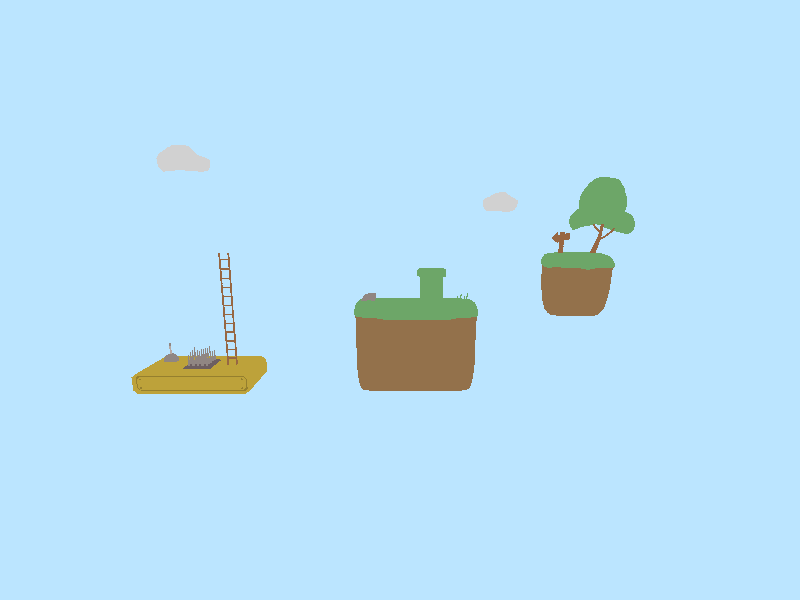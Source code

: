 #version 3.6



global_settings {
	assumed_gamma 1.0
}
camera {
	location <2,5,25>
	right x*image_width/image_height
	angle 90
	look_at <2,0,0>
}
plane {
	z,-1000
	pigment {
		rgb<0.498039,0.784313,1>
	}
}
light_source {
	<0,0,-10> rgb<1,1,1>
}
light_source {
	<7.5,60,35> rgb<0.960784,0.941176,0.607843>*1.5
	fade_distance 150
	fade_power 1.5
	spotlight
}
fog {
	rgb<0.95,0.95,0.95> distance 5000
}
mesh2 {
	vertex_vectors {
		14170,
		<20.0127,9.0643,-9.9424>,<20.1424,9.2201,-9.8298>,<19.9218,9.1782,-9.8276>,<20.2845,9.1616,-9.8967>,<20.2845,9.1616,-9.8967>,<20.1969,9.3271,-9.779>,<20.1424,9.2201,-9.8298>,<20.6142,9.246,-9.8325>,<19.8312,9.3625,-9.7103>,<19.9218,9.1782,-9.8276>,<20.1424,9.2201,-9.8298>,<20.1969,9.3271,-9.779>,<21.0231,9.1377,-9.4463>,<21.688,9.0114,-9.4751>,<21.3242,9.1589,-9.1265>,<21.3607,9.0146,-9.5951>,<20.6142,9.246,-9.8325>,<21.3607,9.0146,-9.5951>,<21.0231,9.1377,-9.4463>,<21.2858,9.0427,-9.8775>,<21.8919,8.9786,-9.9828>,<21.688,9.0114,-9.4751>,<21.3607,9.0146,-9.5951>,<21.2858,9.0427,-9.8775>,<20.0127,9.0643,-9.9424>,<19.9218,9.1782,-9.8276>,<19.6949,9.1143,-9.8804>,<19.6552,9.0323,-9.9825>,<19.8312,9.3625,-9.7103>,<19.6949,9.1143,-9.8804>,<19.9218,9.1782,-9.8276>,<19.5338,9.1768,-9.8537>,<19.5338,9.1768,-9.8537>,<19.6552,9.0323,-9.9825>,<19.6949,9.1143,-9.8804>,<19.2353,9.0164,-10.0329>,<19.9062,9.0811,-10.1237>,<19.6552,9.0323,-9.9825>,<19.6789,9.0464,-10.1036>,<20.0127,9.0643,-9.9424>,<19.2353,9.0164,-10.0329>,<19.5046,9.0631,-10.196>,<19.6789,9.0464,-10.1036>,<19.6552,9.0323,-9.9825>,<19.792,9.1704,-10.3535>,<19.6789,9.0464,-10.1036>,<19.5046,9.0631,-10.196>,<19.9062,9.0811,-10.1237>,<20.0127,9.0643,-9.9424>,<20.1439,9.1034,-10.1213>,<20.298,9.0958,-10.0209>,<19.9062,9.0811,-10.1237>,<19.792,9.1704,-10.3535>,<20.1439,9.1034,-10.1213>,<19.9062,9.0811,-10.1237>,<20.2057,9.1601,-10.2408>,<20.2057,9.1601,-10.2408>,<20.298,9.0958,-10.0209>,<20.1439,9.1034,-10.1213>,<20.6404,9.1357,-10.1303>,<21.7182,9.487,-9.2035>,<21.688,9.0114,-9.4751>,<21.8867,9.2692,-9.4089>,<21.3242,9.1589,-9.1265>,<21.688,9.0114,-9.4751>,<22.069,9.4366,-9.6872>,<21.8867,9.2692,-9.4089>,<21.8919,8.9786,-9.9828>,<22.069,9.4366,-9.6872>,<21.7182,9.487,-9.2035>,<21.8867,9.2692,-9.4089>,<21.9718,9.9936,-9.4294>,<19.8656,9.8265,-9.4489>,<19.9992,9.6601,-9.5112>,<20.0117,9.7639,-9.4714>,<19.7339,9.6787,-9.5019>,<19.9992,9.6601,-9.5112>,<20.1568,9.814,-9.4616>,<20.0117,9.7639,-9.4714>,<20.3048,9.6127,-9.5045>,<20.0059,9.9781,-9.4083>,<19.8656,9.8265,-9.4489>,<20.0117,9.7639,-9.4714>,<20.1568,9.814,-9.4616>,<18.0839,9.0761,-10.0218>,<18.4514,9.201,-9.8171>,<18.2465,9.4421,-9.6724>,<17.9558,9.4991,-9.7543>,<18.4514,9.201,-9.8171>,<18.4737,9.6839,-9.5317>,<18.2465,9.4421,-9.6724>,<19.015,9.44,-9.6608>,<18.0968,9.9831,-9.4726>,<17.9558,9.4991,-9.7543>,<18.2465,9.4421,-9.6724>,<18.4737,9.6839,-9.5317>,<19.4753,9.6431,-10.6803>,<19.3216,9.3079,-10.585>,<19.2911,9.4747,-10.5933>,<19.6467,9.4613,-10.7313>,<19.3216,9.3079,-10.585>,<19.0621,9.5307,-10.5258>,<19.2911,9.4747,-10.5933>,<18.9283,9.1652,-10.4143>,<19.287,9.8852,-10.5847>,<19.4753,9.6431,-10.6803>,<19.2911,9.4747,-10.5933>,<19.0621,9.5307,-10.5258>,<20.9916,9.5657,-10.538>,<20.7489,9.3181,-10.5385>,<20.7464,9.4855,-10.5742>,<21.1763,9.2655,-10.4455>,<20.3493,9.4039,-10.6485>,<20.5443,9.6245,-10.6396>,<20.7464,9.4855,-10.5742>,<20.7489,9.3181,-10.5385>,<20.7519,9.9026,-10.588>,<20.9916,9.5657,-10.538>,<20.7464,9.4855,-10.5742>,<20.5443,9.6245,-10.6396>,<21.3242,9.1589,-9.1265>,<21.7182,9.487,-9.2035>,<21.4281,9.6726,-9.2021>,<21.0896,9.5453,-9.1861>,<21.7182,9.487,-9.2035>,<21.4027,9.9818,-9.3213>,<21.4281,9.6726,-9.2021>,<21.9718,9.9936,-9.4294>,<21.4027,9.9818,-9.3213>,<21.0896,9.5453,-9.1861>,<21.4281,9.6726,-9.2021>,<20.765,9.9803,-9.3699>,<19.7339,9.6787,-9.5019>,<19.6896,9.8884,-9.4318>,<19.5292,9.8196,-9.4587>,<19.8656,9.8265,-9.4489>,<19.8656,9.8265,-9.4489>,<19.6633,9.993,-9.411>,<19.6896,9.8884,-9.4318>,<20.0059,9.9781,-9.4083>,<19.6633,9.993,-9.411>,<19.5292,9.8196,-9.4587>,<19.6896,9.8884,-9.4318>,<19.2839,9.997,-9.4174>,<17.952,9.4695,-10.2427>,<17.9558,9.4991,-9.7543>,<17.8679,9.6495,-9.9875>,<18.0839,9.0761,-10.0218>,<17.9558,9.4991,-9.7543>,<17.9662,9.9622,-9.9679>,<17.8679,9.6495,-9.9875>,<18.0968,9.9831,-9.4726>,<17.9662,9.9622,-9.9679>,<17.952,9.4695,-10.2427>,<17.8679,9.6495,-9.9875>,<18.1048,9.9556,-10.4661>,<19.6467,9.4613,-10.7313>,<19.4753,9.6431,-10.6803>,<19.6568,9.749,-10.768>,<19.8261,9.6685,-10.8306>,<19.4753,9.6431,-10.6803>,<19.6636,9.9016,-10.7548>,<19.6568,9.749,-10.768>,<19.287,9.8852,-10.5847>,<19.6636,9.9016,-10.7548>,<19.8261,9.6685,-10.8306>,<19.6568,9.749,-10.768>,<20.0146,9.8971,-10.8735>,<21.1763,9.2655,-10.4455>,<20.9916,9.5657,-10.538>,<21.3397,9.7052,-10.5457>,<21.6132,9.5648,-10.497>,<20.9916,9.5657,-10.538>,<21.3746,9.958,-10.5618>,<21.3397,9.7052,-10.5457>,<20.7519,9.9026,-10.588>,<21.3746,9.958,-10.5618>,<21.6132,9.5648,-10.497>,<21.3397,9.7052,-10.5457>,<21.9519,9.9998,-10.4707>,<20.3447,10.6245,-9.2943>,<20.6553,10.4149,-9.2949>,<20.5722,10.6228,-9.2935>,<20.3396,10.2871,-9.288>,<20.6553,10.4149,-9.2949>,<20.6785,10.7879,-9.3499>,<20.5722,10.6228,-9.2935>,<21.0174,10.5372,-9.3663>,<20.3104,10.9818,-9.3726>,<20.3447,10.6245,-9.2943>,<20.5722,10.6228,-9.2935>,<20.6785,10.7879,-9.3499>,<19.1698,10.6345,-9.5126>,<19.3244,10.3556,-9.4279>,<19.3128,10.5696,-9.4537>,<19.0159,10.3402,-9.4713>,<19.3244,10.3556,-9.4279>,<19.4964,10.6885,-9.443>,<19.3128,10.5696,-9.4537>,<19.6599,10.3383,-9.3911>,<19.3489,10.9523,-9.5609>,<19.1698,10.6345,-9.5126>,<19.3128,10.5696,-9.4537>,<19.4964,10.6885,-9.443>,<19.043,10.2621,-10.3796>,<18.9187,10.2834,-10.1799>,<19.115,10.4743,-10.1342>,<19.2307,10.5443,-10.2585>,<18.9187,10.2834,-10.1799>,<19.15,10.6013,-10.0019>,<19.115,10.4743,-10.1342>,<18.8564,10.2983,-9.9076>,<19.4238,10.8433,-10.1182>,<19.2307,10.5443,-10.2585>,<19.115,10.4743,-10.1342>,<19.15,10.6013,-10.0019>,<20.3008,10.5143,-10.5863>,<20.0281,10.3516,-10.7467>,<20.0693,10.4725,-10.6352>,<20.3746,10.3289,-10.7335>,<20.0281,10.3516,-10.7467>,<19.9031,10.5536,-10.5387>,<20.0693,10.4725,-10.6352>,<19.6557,10.3679,-10.676>,<20.1903,10.6975,-10.3525>,<20.0693,10.4725,-10.6352>,<19.9031,10.5536,-10.5387>,<20.3008,10.5143,-10.5863>,<21.5367,10.6828,-9.9003>,<21.1841,10.8238,-10.0442>,<21.2048,10.8725,-9.8519>,<21.3599,10.6761,-10.1752>,<21.054,10.5691,-10.411>,<21.1841,10.8238,-10.0442>,<21.3599,10.6761,-10.1752>,<20.9698,10.8227,-10.1192>,<21.2048,10.8725,-9.8519>,<20.9698,10.8227,-10.1192>,<20.8373,10.9896,-9.812>,<21.1841,10.8238,-10.0442>,<20.3774,10.9849,-9.8229>,<20.5299,10.8631,-10.0942>,<20.3258,10.8994,-10.0047>,<20.8373,10.9896,-9.812>,<20.1903,10.6975,-10.3525>,<20.3258,10.8994,-10.0047>,<20.5299,10.8631,-10.0942>,<20.0587,10.8453,-10.085>,<19.9423,10.9478,-9.8377>,<20.3258,10.8994,-10.0047>,<20.0587,10.8453,-10.085>,<20.3774,10.9849,-9.8229>,<20.8373,10.9896,-9.812>,<20.7187,10.7896,-10.2027>,<20.5299,10.8631,-10.0942>,<20.9698,10.8227,-10.1192>,<21.054,10.5691,-10.411>,<20.7187,10.7896,-10.2027>,<20.9698,10.8227,-10.1192>,<20.6334,10.6585,-10.3892>,<20.6334,10.6585,-10.3892>,<20.5299,10.8631,-10.0942>,<20.7187,10.7896,-10.2027>,<20.1903,10.6975,-10.3525>,<20.6334,10.6585,-10.3892>,<20.6914,10.4457,-10.5923>,<20.5537,10.5476,-10.5372>,<21.054,10.5691,-10.411>,<20.3746,10.3289,-10.7335>,<20.5537,10.5476,-10.5372>,<20.6914,10.4457,-10.5923>,<20.3008,10.5143,-10.5863>,<20.1903,10.6975,-10.3525>,<20.5537,10.5476,-10.5372>,<20.3008,10.5143,-10.5863>,<20.6334,10.6585,-10.3892>,<20.1903,10.6975,-10.3525>,<19.7853,10.7891,-10.2535>,<19.827,10.8552,-10.1125>,<20.0587,10.8453,-10.085>,<19.7853,10.7891,-10.2535>,<19.6635,10.9279,-9.9745>,<19.827,10.8552,-10.1125>,<19.4238,10.8433,-10.1182>,<19.9423,10.9478,-9.8377>,<19.827,10.8552,-10.1125>,<19.6635,10.9279,-9.9745>,<20.0587,10.8453,-10.085>,<19.7853,10.7891,-10.2535>,<19.9031,10.5536,-10.5387>,<19.7355,10.6703,-10.4086>,<20.1903,10.6975,-10.3525>,<19.6557,10.3679,-10.676>,<19.7355,10.6703,-10.4086>,<19.9031,10.5536,-10.5387>,<19.5302,10.6277,-10.4161>,<19.4238,10.8433,-10.1182>,<19.7355,10.6703,-10.4086>,<19.5302,10.6277,-10.4161>,<19.7853,10.7891,-10.2535>,<19.5302,10.6277,-10.4161>,<19.3428,10.3295,-10.5187>,<19.3589,10.5208,-10.4082>,<19.6557,10.3679,-10.676>,<19.043,10.2621,-10.3796>,<19.2307,10.5443,-10.2585>,<19.3589,10.5208,-10.4082>,<19.3428,10.3295,-10.5187>,<19.4238,10.8433,-10.1182>,<19.5302,10.6277,-10.4161>,<19.3589,10.5208,-10.4082>,<19.2307,10.5443,-10.2585>,<19.348,10.9361,-9.8268>,<19.5259,10.9821,-9.8259>,<19.6635,10.9279,-9.9745>,<19.4238,10.8433,-10.1182>,<19.348,10.9361,-9.8268>,<19.6379,11.0056,-9.6872>,<19.5259,10.9821,-9.8259>,<19.3489,10.9523,-9.5609>,<19.6635,10.9279,-9.9745>,<19.5259,10.9821,-9.8259>,<19.6379,11.0056,-9.6872>,<19.9423,10.9478,-9.8377>,<19.348,10.9361,-9.8268>,<19.15,10.6013,-10.0019>,<19.1904,10.7507,-9.848>,<19.4238,10.8433,-10.1182>,<18.8564,10.2983,-9.9076>,<19.1071,10.654,-9.726>,<19.1904,10.7507,-9.848>,<19.15,10.6013,-10.0019>,<19.1071,10.654,-9.726>,<19.348,10.9361,-9.8268>,<19.1904,10.7507,-9.848>,<19.3489,10.9523,-9.5609>,<19.1071,10.654,-9.726>,<18.8963,10.3368,-9.6383>,<19.0656,10.5523,-9.6269>,<18.8564,10.2983,-9.9076>,<19.0159,10.3402,-9.4713>,<19.0656,10.5523,-9.6269>,<18.8963,10.3368,-9.6383>,<19.1698,10.6345,-9.5126>,<19.1698,10.6345,-9.5126>,<19.1071,10.654,-9.726>,<19.0656,10.5523,-9.6269>,<19.3489,10.9523,-9.5609>,<19.8109,11.0047,-9.4509>,<19.6379,11.0056,-9.6872>,<19.3489,10.9523,-9.5609>,<19.8468,11.0335,-9.5599>,<20.3104,10.9818,-9.3726>,<20.1242,11.0239,-9.593>,<19.8468,11.0335,-9.5599>,<19.8109,11.0047,-9.4509>,<19.6379,11.0056,-9.6872>,<19.8468,11.0335,-9.5599>,<20.1242,11.0239,-9.593>,<19.9423,10.9478,-9.8377>,<19.3489,10.9523,-9.5609>,<19.4964,10.6885,-9.443>,<19.7585,10.8195,-9.4087>,<19.8109,11.0047,-9.4509>,<19.4964,10.6885,-9.443>,<19.9671,10.687,-9.3588>,<19.7585,10.8195,-9.4087>,<19.6599,10.3383,-9.3911>,<19.9671,10.687,-9.3588>,<19.8109,11.0047,-9.4509>,<19.7585,10.8195,-9.4087>,<20.3104,10.9818,-9.3726>,<19.6599,10.3383,-9.3911>,<20.0188,10.3112,-9.3269>,<20.1111,10.542,-9.3187>,<19.9671,10.687,-9.3588>,<20.3396,10.2871,-9.288>,<20.3447,10.6245,-9.2943>,<20.1111,10.542,-9.3187>,<20.0188,10.3112,-9.3269>,<20.3447,10.6245,-9.2943>,<19.9671,10.687,-9.3588>,<20.1111,10.542,-9.3187>,<20.3104,10.9818,-9.3726>,<20.3104,10.9818,-9.3726>,<20.3863,11.0335,-9.6509>,<20.1242,11.0239,-9.593>,<20.6005,11.0248,-9.5583>,<20.8373,10.9896,-9.812>,<20.3863,11.0335,-9.6509>,<20.6005,11.0248,-9.5583>,<20.3774,10.9849,-9.8229>,<19.9423,10.9478,-9.8377>,<20.1242,11.0239,-9.593>,<20.3863,11.0335,-9.6509>,<20.3774,10.9849,-9.8229>,<20.6005,11.0248,-9.5583>,<20.6785,10.7879,-9.3499>,<20.7592,10.9002,-9.4744>,<20.3104,10.9818,-9.3726>,<21.0174,10.5372,-9.3663>,<20.9599,10.8269,-9.5627>,<20.7592,10.9002,-9.4744>,<20.6785,10.7879,-9.3499>,<20.8373,10.9896,-9.812>,<20.7592,10.9002,-9.4744>,<20.9599,10.8269,-9.5627>,<20.6005,11.0248,-9.5583>,<20.9599,10.8269,-9.5627>,<21.3363,10.6469,-9.6008>,<21.164,10.8003,-9.6697>,<21.0174,10.5372,-9.3663>,<21.3363,10.6469,-9.6008>,<21.2048,10.8725,-9.8519>,<21.164,10.8003,-9.6697>,<21.5367,10.6828,-9.9003>,<20.8373,10.9896,-9.812>,<21.164,10.8003,-9.6697>,<21.2048,10.8725,-9.8519>,<20.9599,10.8269,-9.5627>,<21.9519,9.9998,-10.4707>,<21.5321,10.3282,-10.4736>,<21.5986,10.481,-10.3155>,<21.8175,10.4032,-10.1922>,<21.5321,10.3282,-10.4736>,<21.3599,10.6761,-10.1752>,<21.5986,10.481,-10.3155>,<21.054,10.5691,-10.411>,<21.5367,10.6828,-9.9003>,<21.8175,10.4032,-10.1922>,<21.5986,10.481,-10.3155>,<21.3599,10.6761,-10.1752>,<21.5321,10.3282,-10.4736>,<21.3746,9.958,-10.5618>,<21.3099,10.1831,-10.5351>,<21.9519,9.9998,-10.4707>,<20.7519,9.9026,-10.588>,<20.9578,10.2432,-10.5334>,<21.3099,10.1831,-10.5351>,<21.3746,9.958,-10.5618>,<21.054,10.5691,-10.411>,<21.5321,10.3282,-10.4736>,<21.3099,10.1831,-10.5351>,<20.9578,10.2432,-10.5334>,<20.7519,9.9026,-10.588>,<20.5541,10.1446,-10.6803>,<20.7304,10.2839,-10.5983>,<20.9578,10.2432,-10.5334>,<20.5541,10.1446,-10.6803>,<20.6914,10.4457,-10.5923>,<20.7304,10.2839,-10.5983>,<20.3746,10.3289,-10.7335>,<20.6914,10.4457,-10.5923>,<20.9578,10.2432,-10.5334>,<20.7304,10.2839,-10.5983>,<21.054,10.5691,-10.411>,<20.0146,9.8971,-10.8735>,<19.829,10.1365,-10.8117>,<20.015,10.2081,-10.8239>,<20.202,10.1252,-10.8324>,<19.829,10.1365,-10.8117>,<20.0281,10.3516,-10.7467>,<20.015,10.2081,-10.8239>,<19.6557,10.3679,-10.676>,<20.0281,10.3516,-10.7467>,<20.202,10.1252,-10.8324>,<20.015,10.2081,-10.8239>,<20.3746,10.3289,-10.7335>,<19.829,10.1365,-10.8117>,<19.6636,9.9016,-10.7548>,<19.6564,10.0593,-10.746>,<20.0146,9.8971,-10.8735>,<19.287,9.8852,-10.5847>,<19.4856,10.1282,-10.6492>,<19.6564,10.0593,-10.746>,<19.6636,9.9016,-10.7548>,<19.6557,10.3679,-10.676>,<19.829,10.1365,-10.8117>,<19.6564,10.0593,-10.746>,<19.4856,10.1282,-10.6492>,<19.287,9.8852,-10.5847>,<19.1163,10.0945,-10.5023>,<19.3341,10.1741,-10.5569>,<19.4856,10.1282,-10.6492>,<19.1163,10.0945,-10.5023>,<19.3428,10.3295,-10.5187>,<19.3341,10.1741,-10.5569>,<19.043,10.2621,-10.3796>,<19.3428,10.3295,-10.5187>,<19.4856,10.1282,-10.6492>,<19.3341,10.1741,-10.5569>,<19.6557,10.3679,-10.676>,<18.407,10.1425,-10.1906>,<18.6137,10.1757,-10.2976>,<18.5789,10.131,-10.4485>,<18.1048,9.9556,-10.4661>,<18.8564,10.2983,-9.9076>,<18.9187,10.2834,-10.1799>,<18.6137,10.1757,-10.2976>,<18.407,10.1425,-10.1906>,<18.9187,10.2834,-10.1799>,<18.5789,10.131,-10.4485>,<18.6137,10.1757,-10.2976>,<19.043,10.2621,-10.3796>,<18.1048,9.9556,-10.4661>,<18.2232,10.1101,-9.9487>,<18.407,10.1425,-10.1906>,<17.9662,9.9622,-9.9679>,<18.0968,9.9831,-9.4726>,<18.3993,10.1517,-9.6885>,<18.2232,10.1101,-9.9487>,<17.9662,9.9622,-9.9679>,<18.407,10.1425,-10.1906>,<18.2232,10.1101,-9.9487>,<18.3993,10.1517,-9.6885>,<18.8564,10.2983,-9.9076>,<18.5598,10.1834,-9.4352>,<18.3993,10.1517,-9.6885>,<18.0968,9.9831,-9.4726>,<18.5996,10.2102,-9.5642>,<19.0159,10.3402,-9.4713>,<18.5996,10.2102,-9.5642>,<18.5598,10.1834,-9.4352>,<18.8963,10.3368,-9.6383>,<18.8963,10.3368,-9.6383>,<18.3993,10.1517,-9.6885>,<18.5996,10.2102,-9.5642>,<18.8564,10.2983,-9.9076>,<19.2839,9.997,-9.4174>,<19.3231,10.2161,-9.4153>,<19.0979,10.1763,-9.4163>,<19.4796,10.1536,-9.4027>,<19.4796,10.1536,-9.4027>,<19.3244,10.3556,-9.4279>,<19.3231,10.2161,-9.4153>,<19.6599,10.3383,-9.3911>,<19.0159,10.3402,-9.4713>,<19.0979,10.1763,-9.4163>,<19.3231,10.2161,-9.4153>,<19.3244,10.3556,-9.4279>,<19.4796,10.1536,-9.4027>,<19.6633,9.993,-9.411>,<19.6503,10.0941,-9.4009>,<19.2839,9.997,-9.4174>,<19.6633,9.993,-9.411>,<19.8215,10.1338,-9.3874>,<19.6503,10.0941,-9.4009>,<20.0059,9.9781,-9.4083>,<19.6599,10.3383,-9.3911>,<19.4796,10.1536,-9.4027>,<19.6503,10.0941,-9.4009>,<19.8215,10.1338,-9.3874>,<20.0059,9.9781,-9.4083>,<19.9925,10.1702,-9.3493>,<19.8215,10.1338,-9.3874>,<20.172,10.116,-9.3398>,<20.172,10.116,-9.3398>,<20.0188,10.3112,-9.3269>,<19.9925,10.1702,-9.3493>,<20.3396,10.2871,-9.288>,<19.6599,10.3383,-9.3911>,<19.8215,10.1338,-9.3874>,<19.9925,10.1702,-9.3493>,<20.0188,10.3112,-9.3269>,<20.765,9.9803,-9.3699>,<20.9355,10.2515,-9.3477>,<20.6939,10.262,-9.3224>,<20.5275,10.1473,-9.3319>,<20.9355,10.2515,-9.3477>,<20.6553,10.4149,-9.2949>,<20.6939,10.262,-9.3224>,<21.0174,10.5372,-9.3663>,<20.3396,10.2871,-9.288>,<20.5275,10.1473,-9.3319>,<20.6939,10.262,-9.3224>,<20.6553,10.4149,-9.2949>,<20.9355,10.2515,-9.3477>,<21.4027,9.9818,-9.3213>,<21.3009,10.1974,-9.3496>,<20.765,9.9803,-9.3699>,<21.4027,9.9818,-9.3213>,<21.5153,10.3092,-9.3778>,<21.3009,10.1974,-9.3496>,<21.9718,9.9936,-9.4294>,<21.0174,10.5372,-9.3663>,<20.9355,10.2515,-9.3477>,<21.3009,10.1974,-9.3496>,<21.5153,10.3092,-9.3778>,<21.9718,9.9936,-9.4294>,<21.818,10.3982,-9.6736>,<21.5841,10.4583,-9.516>,<21.5153,10.3092,-9.3778>,<21.5367,10.6828,-9.9003>,<21.3363,10.6469,-9.6008>,<21.5841,10.4583,-9.516>,<21.818,10.3982,-9.6736>,<21.3363,10.6469,-9.6008>,<21.5153,10.3092,-9.3778>,<21.5841,10.4583,-9.516>,<21.0174,10.5372,-9.3663>,<20.5541,10.1446,-10.6803>,<20.3661,9.8937,-10.7511>,<20.3757,10.0482,-10.7667>,<20.7519,9.9026,-10.588>,<20.3661,9.8937,-10.7511>,<20.202,10.1252,-10.8324>,<20.3757,10.0482,-10.7667>,<20.0146,9.8971,-10.8735>,<20.3746,10.3289,-10.7335>,<20.5541,10.1446,-10.6803>,<20.3757,10.0482,-10.7667>,<20.202,10.1252,-10.8324>,<20.7519,9.9026,-10.588>,<20.5443,9.6245,-10.6396>,<20.3619,9.7278,-10.732>,<20.3661,9.8937,-10.7511>,<20.3493,9.4039,-10.6485>,<20.1849,9.647,-10.7945>,<20.3619,9.7278,-10.732>,<20.5443,9.6245,-10.6396>,<20.1849,9.647,-10.7945>,<20.3661,9.8937,-10.7511>,<20.3619,9.7278,-10.732>,<20.0146,9.8971,-10.8735>,<20.1849,9.647,-10.7945>,<19.9789,9.4364,-10.7297>,<20.0017,9.5774,-10.8113>,<20.3493,9.4039,-10.6485>,<19.9789,9.4364,-10.7297>,<19.8261,9.6685,-10.8306>,<20.0017,9.5774,-10.8113>,<19.6467,9.4613,-10.7313>,<20.0146,9.8971,-10.8735>,<20.1849,9.647,-10.7945>,<20.0017,9.5774,-10.8113>,<19.8261,9.6685,-10.8306>,<19.1163,10.0945,-10.5023>,<18.6723,9.9194,-10.5523>,<18.7566,10.0619,-10.5144>,<19.287,9.8852,-10.5847>,<18.6723,9.9194,-10.5523>,<18.5789,10.131,-10.4485>,<18.7566,10.0619,-10.5144>,<18.1048,9.9556,-10.4661>,<19.043,10.2621,-10.3796>,<18.7566,10.0619,-10.5144>,<18.5789,10.131,-10.4485>,<19.1163,10.0945,-10.5023>,<19.287,9.8852,-10.5847>,<19.0621,9.5307,-10.5258>,<18.7131,9.6729,-10.5287>,<18.6723,9.9194,-10.5523>,<18.9283,9.1652,-10.4143>,<18.4358,9.5295,-10.4762>,<18.7131,9.6729,-10.5287>,<19.0621,9.5307,-10.5258>,<18.4358,9.5295,-10.4762>,<18.6723,9.9194,-10.5523>,<18.7131,9.6729,-10.5287>,<18.1048,9.9556,-10.4661>,<18.4358,9.5295,-10.4762>,<18.4066,9.0568,-10.2401>,<18.215,9.3261,-10.3508>,<18.9283,9.1652,-10.4143>,<18.0839,9.0761,-10.0218>,<17.952,9.4695,-10.2427>,<18.215,9.3261,-10.3508>,<18.4066,9.0568,-10.2401>,<18.1048,9.9556,-10.4661>,<18.4358,9.5295,-10.4762>,<18.215,9.3261,-10.3508>,<17.952,9.4695,-10.2427>,<18.5598,10.1834,-9.4352>,<18.6655,10.0043,-9.3982>,<18.7368,10.1337,-9.395>,<18.0968,9.9831,-9.4726>,<19.2839,9.997,-9.4174>,<19.0979,10.1763,-9.4163>,<18.7368,10.1337,-9.395>,<18.6655,10.0043,-9.3982>,<19.0159,10.3402,-9.4713>,<18.7368,10.1337,-9.395>,<19.0979,10.1763,-9.4163>,<18.5598,10.1834,-9.4352>,<18.6655,10.0043,-9.3982>,<18.4737,9.6839,-9.5317>,<18.739,9.8262,-9.4644>,<18.0968,9.9831,-9.4726>,<19.015,9.44,-9.6608>,<19.1105,9.7404,-9.5108>,<18.739,9.8262,-9.4644>,<18.4737,9.6839,-9.5317>,<19.1105,9.7404,-9.5108>,<18.6655,10.0043,-9.3982>,<18.739,9.8262,-9.4644>,<19.2839,9.997,-9.4174>,<19.1105,9.7404,-9.5108>,<19.4229,9.5726,-9.5681>,<19.3645,9.7028,-9.5157>,<19.015,9.44,-9.6608>,<19.4229,9.5726,-9.5681>,<19.5292,9.8196,-9.4587>,<19.3645,9.7028,-9.5157>,<19.7339,9.6787,-9.5019>,<19.2839,9.997,-9.4174>,<19.3645,9.7028,-9.5157>,<19.5292,9.8196,-9.4587>,<19.1105,9.7404,-9.5108>,<20.172,10.116,-9.3398>,<20.3558,9.9854,-9.4023>,<20.3555,10.0763,-9.3533>,<20.0059,9.9781,-9.4083>,<20.3558,9.9854,-9.4023>,<20.5275,10.1473,-9.3319>,<20.3555,10.0763,-9.3533>,<20.765,9.9803,-9.3699>,<20.3396,10.2871,-9.288>,<20.3555,10.0763,-9.3533>,<20.5275,10.1473,-9.3319>,<20.172,10.116,-9.3398>,<20.0059,9.9781,-9.4083>,<20.1568,9.814,-9.4616>,<20.3355,9.8758,-9.4445>,<20.3558,9.9854,-9.4023>,<20.3048,9.6127,-9.5045>,<20.3355,9.8758,-9.4445>,<20.1568,9.814,-9.4616>,<20.5343,9.7654,-9.409>,<20.5343,9.7654,-9.409>,<20.3558,9.9854,-9.4023>,<20.3355,9.8758,-9.4445>,<20.765,9.9803,-9.3699>,<20.5343,9.7654,-9.409>,<20.8074,9.3572,-9.2723>,<20.8011,9.5366,-9.2661>,<20.3048,9.6127,-9.5045>,<20.8074,9.3572,-9.2723>,<21.0896,9.5453,-9.1861>,<20.8011,9.5366,-9.2661>,<21.3242,9.1589,-9.1265>,<20.765,9.9803,-9.3699>,<20.5343,9.7654,-9.409>,<20.8011,9.5366,-9.2661>,<21.0896,9.5453,-9.1861>,<21.818,10.3982,-9.6736>,<22.0957,10.0035,-9.9669>,<21.9567,10.2944,-9.9459>,<21.9718,9.9936,-9.4294>,<21.9519,9.9998,-10.4707>,<21.8175,10.4032,-10.1922>,<21.9567,10.2944,-9.9459>,<22.0957,10.0035,-9.9669>,<21.5367,10.6828,-9.9003>,<21.9567,10.2944,-9.9459>,<21.8175,10.4032,-10.1922>,<21.818,10.3982,-9.6736>,<22.0957,10.0035,-9.9669>,<22.069,9.4366,-9.6872>,<22.1321,9.6302,-9.9863>,<21.9718,9.9936,-9.4294>,<21.8919,8.9786,-9.9828>,<22.0442,9.4534,-10.2454>,<22.1321,9.6302,-9.9863>,<22.069,9.4366,-9.6872>,<21.9519,9.9998,-10.4707>,<22.0957,10.0035,-9.9669>,<22.1321,9.6302,-9.9863>,<22.0442,9.4534,-10.2454>,<21.8919,8.9786,-9.9828>,<21.5943,9.087,-10.2642>,<21.8038,9.3388,-10.3665>,<22.0442,9.4534,-10.2454>,<21.5943,9.087,-10.2642>,<21.6132,9.5648,-10.497>,<21.8038,9.3388,-10.3665>,<21.1763,9.2655,-10.4455>,<21.6132,9.5648,-10.497>,<22.0442,9.4534,-10.2454>,<21.8038,9.3388,-10.3665>,<21.9519,9.9998,-10.4707>,<20.6404,9.1357,-10.1303>,<20.7197,9.2306,-10.4185>,<20.9551,9.1436,-10.2949>,<20.4919,9.2453,-10.3967>,<20.3493,9.4039,-10.6485>,<20.7197,9.2306,-10.4185>,<20.4919,9.2453,-10.3967>,<20.7489,9.3181,-10.5385>,<20.7489,9.3181,-10.5385>,<20.9551,9.1436,-10.2949>,<20.7197,9.2306,-10.4185>,<21.1763,9.2655,-10.4455>,<20.6404,9.1357,-10.1303>,<20.2595,9.2304,-10.3832>,<20.4919,9.2453,-10.3967>,<20.2057,9.1601,-10.2408>,<20.2057,9.1601,-10.2408>,<20.0836,9.2802,-10.5141>,<20.2595,9.2304,-10.3832>,<19.792,9.1704,-10.3535>,<20.3493,9.4039,-10.6485>,<20.2595,9.2304,-10.3832>,<20.0836,9.2802,-10.5141>,<20.4919,9.2453,-10.3967>,<19.792,9.1704,-10.3535>,<19.926,9.3348,-10.6181>,<20.0836,9.2802,-10.5141>,<19.6978,9.2967,-10.5773>,<19.9789,9.4364,-10.7297>,<19.926,9.3348,-10.6181>,<19.6978,9.2967,-10.5773>,<19.6467,9.4613,-10.7313>,<19.9789,9.4364,-10.7297>,<20.0836,9.2802,-10.5141>,<19.926,9.3348,-10.6181>,<20.3493,9.4039,-10.6485>,<19.792,9.1704,-10.3535>,<19.4463,9.2319,-10.5278>,<19.6978,9.2967,-10.5773>,<19.3677,9.1373,-10.3968>,<19.3677,9.1373,-10.3968>,<19.3216,9.3079,-10.585>,<19.4463,9.2319,-10.5278>,<18.9283,9.1652,-10.4143>,<19.6467,9.4613,-10.7313>,<19.4463,9.2319,-10.5278>,<19.3216,9.3079,-10.585>,<19.6978,9.2967,-10.5773>,<19.792,9.1704,-10.3535>,<19.5046,9.0631,-10.196>,<19.3149,9.0705,-10.2751>,<19.3677,9.1373,-10.3968>,<19.0327,9.0193,-10.2247>,<19.5046,9.0631,-10.196>,<19.2353,9.0164,-10.0329>,<19.3149,9.0705,-10.2751>,<18.9283,9.1652,-10.4143>,<19.3149,9.0705,-10.2751>,<19.0327,9.0193,-10.2247>,<19.3677,9.1373,-10.3968>,<19.2353,9.0164,-10.0329>,<18.6062,8.968,-10.035>,<18.6615,8.9665,-10.1627>,<19.0327,9.0193,-10.2247>,<18.0839,9.0761,-10.0218>,<18.6615,8.9665,-10.1627>,<18.6062,8.968,-10.035>,<18.4066,9.0568,-10.2401>,<18.9283,9.1652,-10.4143>,<18.6615,8.9665,-10.1627>,<18.4066,9.0568,-10.2401>,<19.0327,9.0193,-10.2247>,<19.2353,9.0164,-10.0329>,<19.083,9.1803,-9.8521>,<18.6985,9.0817,-9.9093>,<18.6062,8.968,-10.035>,<19.015,9.44,-9.6608>,<18.6985,9.0817,-9.9093>,<19.083,9.1803,-9.8521>,<18.4514,9.201,-9.8171>,<18.4514,9.201,-9.8171>,<18.6062,8.968,-10.035>,<18.6985,9.0817,-9.9093>,<18.0839,9.0761,-10.0218>,<19.2353,9.0164,-10.0329>,<19.3678,9.2536,-9.7985>,<19.083,9.1803,-9.8521>,<19.5338,9.1768,-9.8537>,<19.5338,9.1768,-9.8537>,<19.4444,9.385,-9.6915>,<19.3678,9.2536,-9.7985>,<19.8312,9.3625,-9.7103>,<19.015,9.44,-9.6608>,<19.083,9.1803,-9.8521>,<19.3678,9.2536,-9.7985>,<19.4444,9.385,-9.6915>,<19.8312,9.3625,-9.7103>,<19.7725,9.5259,-9.5897>,<19.5412,9.4906,-9.6129>,<19.4444,9.385,-9.6915>,<19.7339,9.6787,-9.5019>,<19.5412,9.4906,-9.6129>,<19.7725,9.5259,-9.5897>,<19.4229,9.5726,-9.5681>,<19.4229,9.5726,-9.5681>,<19.4444,9.385,-9.6915>,<19.5412,9.4906,-9.6129>,<19.015,9.44,-9.6608>,<21.2838,9.0115,-10.079>,<21.3007,9.0362,-10.1961>,<21.5943,9.087,-10.2642>,<21.8919,8.9786,-9.9828>,<21.2838,9.0115,-10.079>,<20.9551,9.1436,-10.2949>,<21.3007,9.0362,-10.1961>,<20.6404,9.1357,-10.1303>,<21.1763,9.2655,-10.4455>,<21.3007,9.0362,-10.1961>,<20.9551,9.1436,-10.2949>,<21.5943,9.087,-10.2642>,<21.8919,8.9786,-9.9828>,<21.2858,9.0427,-9.8775>,<21.103,9.073,-10.0023>,<21.2838,9.0115,-10.079>,<20.6142,9.246,-9.8325>,<21.103,9.073,-10.0023>,<21.2858,9.0427,-9.8775>,<20.6791,9.1578,-9.9871>,<21.2838,9.0115,-10.079>,<21.103,9.073,-10.0023>,<20.6791,9.1578,-9.9871>,<20.6404,9.1357,-10.1303>,<20.2845,9.1616,-9.8967>,<20.4063,9.1405,-9.9628>,<20.6791,9.1578,-9.9871>,<20.6142,9.246,-9.8325>,<20.2845,9.1616,-9.8967>,<20.298,9.0958,-10.0209>,<20.4063,9.1405,-9.9628>,<20.0127,9.0643,-9.9424>,<20.6404,9.1357,-10.1303>,<20.6791,9.1578,-9.9871>,<20.4063,9.1405,-9.9628>,<20.298,9.0958,-10.0209>,<19.8312,9.3625,-9.7103>,<19.9557,9.5628,-9.5671>,<19.7725,9.5259,-9.5897>,<20.0744,9.5018,-9.6216>,<20.0744,9.5018,-9.6216>,<19.9992,9.6601,-9.5112>,<19.9557,9.5628,-9.5671>,<20.3048,9.6127,-9.5045>,<19.7339,9.6787,-9.5019>,<19.7725,9.5259,-9.5897>,<19.9557,9.5628,-9.5671>,<19.9992,9.6601,-9.5112>,<20.0744,9.5018,-9.6216>,<20.1969,9.3271,-9.779>,<20.2298,9.4316,-9.7021>,<19.8312,9.3625,-9.7103>,<20.6142,9.246,-9.8325>,<20.4582,9.4113,-9.6353>,<20.2298,9.4316,-9.7021>,<20.1969,9.3271,-9.779>,<20.3048,9.6127,-9.5045>,<20.2298,9.4316,-9.7021>,<20.4582,9.4113,-9.6353>,<20.0744,9.5018,-9.6216>,<20.6142,9.246,-9.8325>,<20.7514,9.2935,-9.428>,<20.4582,9.4113,-9.6353>,<21.0231,9.1377,-9.4463>,<21.0231,9.1377,-9.4463>,<20.8074,9.3572,-9.2723>,<20.7514,9.2935,-9.428>,<21.3242,9.1589,-9.1265>,<20.3048,9.6127,-9.5045>,<20.7514,9.2935,-9.428>,<20.8074,9.3572,-9.2723>,<20.4582,9.4113,-9.6353>,<-6.2979,5.7796,-9.8625>,<-6.5747,5.7839,-9.8202>,<-6.5032,5.7713,-10>,<-6.407,5.7843,-9.7772>,<-6.2979,5.7796,-9.8625>,<-6.3613,5.8194,-9.6602>,<-6.407,5.7843,-9.7772>,<-6.0548,5.7754,-9.7085>,<-6.6501,5.8645,-9.6208>,<-6.407,5.7843,-9.7772>,<-6.3613,5.8194,-9.6602>,<-6.5747,5.7839,-9.8202>,<-5.5674,5.9086,-9.3156>,<-5.5771,5.7403,-9.6452>,<-5.3623,5.816,-9.6043>,<-5.7752,5.7871,-9.4884>,<-6.0548,5.7754,-9.7085>,<-5.6393,5.7461,-9.8363>,<-5.5771,5.7403,-9.6452>,<-5.7752,5.7871,-9.4884>,<-5.2602,5.8135,-10.0035>,<-5.5771,5.7403,-9.6452>,<-5.6393,5.7461,-9.8363>,<-5.3623,5.816,-9.6043>,<-6.5032,5.7713,-10>,<-6.7383,5.7385,-9.8755>,<-6.7613,5.704,-10.0065>,<-6.5747,5.7839,-9.8202>,<-6.8601,5.7505,-9.7982>,<-6.7383,5.7385,-9.8755>,<-6.5747,5.7839,-9.8202>,<-6.6501,5.8645,-9.6208>,<-7.0564,5.672,-10.0002>,<-6.7383,5.7385,-9.8755>,<-6.8601,5.7505,-9.7982>,<-6.7613,5.704,-10.0065>,<-6.58,5.794,-10.1965>,<-6.7613,5.704,-10.0065>,<-6.7422,5.7261,-10.145>,<-6.5032,5.7713,-10>,<-7.0564,5.672,-10.0002>,<-6.8648,5.7428,-10.2178>,<-6.7422,5.7261,-10.145>,<-6.7613,5.704,-10.0065>,<-6.58,5.794,-10.1965>,<-6.8648,5.7428,-10.2178>,<-6.6599,5.852,-10.4146>,<-6.7422,5.7261,-10.145>,<-6.58,5.794,-10.1965>,<-6.3002,5.8791,-10.0873>,<-6.5032,5.7713,-10>,<-6.4122,5.8744,-10.2042>,<-6.58,5.794,-10.1965>,<-6.3685,5.9289,-10.3153>,<-6.4122,5.8744,-10.2042>,<-6.6599,5.852,-10.4146>,<-6.0668,5.9923,-10.1933>,<-6.4122,5.8744,-10.2042>,<-6.3685,5.9289,-10.3153>,<-6.3002,5.8791,-10.0873>,<-5.2889,6.2009,-9.3554>,<-5.3623,5.816,-9.6043>,<-5.2079,6.0425,-9.5399>,<-5.5674,5.9086,-9.3156>,<-5.3623,5.816,-9.6043>,<-5.0861,6.1734,-9.745>,<-5.2079,6.0425,-9.5399>,<-5.2602,5.8135,-10.0035>,<-5.1157,6.58,-9.5026>,<-5.2889,6.2009,-9.3554>,<-5.2079,6.0425,-9.5399>,<-5.0861,6.1734,-9.745>,<-6.6346,6.3065,-9.1456>,<-6.5161,6.1055,-9.2754>,<-6.5029,6.2292,-9.176>,<-6.7562,6.1335,-9.2746>,<-6.5161,6.1055,-9.2754>,<-6.3698,6.2898,-9.1609>,<-6.5029,6.2292,-9.176>,<-6.2439,6.0707,-9.3057>,<-6.5002,6.503,-9.0721>,<-6.6346,6.3065,-9.1456>,<-6.5029,6.2292,-9.176>,<-6.3698,6.2898,-9.1609>,<-7.9275,6.2049,-9.7696>,<-7.5874,5.8772,-9.7434>,<-7.7432,6.1007,-9.6315>,<-7.7951,5.877,-10.0207>,<-7.5874,5.8772,-9.7434>,<-7.6242,6.2566,-9.4683>,<-7.7432,6.1007,-9.6315>,<-7.2583,5.966,-9.5077>,<-7.8768,6.5876,-9.5141>,<-7.9275,6.2049,-9.7696>,<-7.7432,6.1007,-9.6315>,<-7.6242,6.2566,-9.4683>,<-6.8742,6.2784,-10.6957>,<-6.9851,6.0609,-10.6304>,<-7.0018,6.1942,-10.6144>,<-6.7625,6.0997,-10.7817>,<-7.2531,6.0302,-10.4528>,<-7.1615,6.2756,-10.5377>,<-7.0018,6.1942,-10.6144>,<-6.9851,6.0609,-10.6304>,<-7.0018,6.5109,-10.5761>,<-6.8742,6.2784,-10.6957>,<-7.0018,6.1942,-10.6144>,<-7.1615,6.2756,-10.5377>,<-5.8233,6.2936,-10.5495>,<-5.9887,6.0848,-10.5856>,<-5.995,6.1988,-10.5957>,<-5.6972,6.1051,-10.4863>,<-6.2643,6.0652,-10.7038>,<-6.1362,6.2676,-10.6559>,<-5.995,6.1988,-10.5957>,<-5.9887,6.0848,-10.5856>,<-5.9996,6.5109,-10.5733>,<-5.8233,6.2936,-10.5495>,<-5.995,6.1988,-10.5957>,<-6.1362,6.2676,-10.6559>,<-5.7094,6.1833,-9.257>,<-5.2889,6.2009,-9.3554>,<-5.4738,6.3147,-9.2895>,<-5.5674,5.9086,-9.3156>,<-5.2889,6.2009,-9.3554>,<-5.5004,6.5314,-9.3474>,<-5.4738,6.3147,-9.2895>,<-5.1157,6.58,-9.5026>,<-5.5004,6.5314,-9.3474>,<-5.7094,6.1833,-9.257>,<-5.4738,6.3147,-9.2895>,<-5.9365,6.4848,-9.284>,<-6.7562,6.1335,-9.2746>,<-6.6346,6.3065,-9.1456>,<-6.772,6.3737,-9.1706>,<-6.9034,6.2912,-9.2565>,<-6.6346,6.3065,-9.1456>,<-6.7705,6.506,-9.1584>,<-6.772,6.3737,-9.1706>,<-6.5002,6.503,-9.0721>,<-7.0553,6.4941,-9.2939>,<-6.9034,6.2912,-9.2565>,<-6.772,6.3737,-9.1706>,<-6.7705,6.506,-9.1584>,<-7.7951,5.877,-10.0207>,<-7.9275,6.2049,-9.7696>,<-7.9989,6.3407,-10.0268>,<-7.9234,6.2119,-10.2765>,<-7.9275,6.2049,-9.7696>,<-7.9685,6.6005,-10.0227>,<-7.9989,6.3407,-10.0268>,<-7.8768,6.5876,-9.5141>,<-7.9685,6.6005,-10.0227>,<-7.9234,6.2119,-10.2765>,<-7.9989,6.3407,-10.0268>,<-7.8713,6.5979,-10.5206>,<-6.7625,6.0997,-10.7817>,<-6.8742,6.2784,-10.6957>,<-6.7487,6.3548,-10.7921>,<-6.6349,6.2783,-10.8792>,<-6.8742,6.2784,-10.6957>,<-6.7397,6.5083,-10.7722>,<-6.7487,6.3548,-10.7921>,<-7.0018,6.5109,-10.5761>,<-6.5009,6.5031,-10.9216>,<-6.6349,6.2783,-10.8792>,<-6.7487,6.3548,-10.7921>,<-6.7397,6.5083,-10.7722>,<-5.6972,6.1051,-10.4863>,<-5.5674,6.4047,-10.5657>,<-5.3773,6.3116,-10.5359>,<-5.8233,6.2936,-10.5495>,<-5.8233,6.2936,-10.5495>,<-5.5456,6.5669,-10.5755>,<-5.5674,6.4047,-10.5657>,<-5.9996,6.5109,-10.5733>,<-5.5456,6.5669,-10.5755>,<-5.3773,6.3116,-10.5359>,<-5.5674,6.4047,-10.5657>,<-5.1301,6.5975,-10.5201>,<-6.2805,6.8286,-9.321>,<-6.1192,6.8557,-9.4616>,<-6.1889,7.0115,-9.4842>,<-6.3113,7.0565,-9.4176>,<-6.1192,6.8557,-9.4616>,<-6.1466,7.0914,-9.5831>,<-6.1889,7.0115,-9.4842>,<-5.9269,6.8733,-9.6246>,<-6.3549,7.2722,-9.5432>,<-6.3113,7.0565,-9.4176>,<-6.1889,7.0115,-9.4842>,<-6.1466,7.0914,-9.5831>,<-7.012,7.0529,-9.6545>,<-6.9188,6.8669,-9.4731>,<-6.9116,7.0204,-9.5444>,<-7.1322,6.8209,-9.5882>,<-6.9188,6.8669,-9.4731>,<-6.8044,7.1257,-9.5174>,<-6.9116,7.0204,-9.5444>,<-6.7134,6.9138,-9.3469>,<-6.8916,7.274,-9.7155>,<-7.012,7.0529,-9.6545>,<-6.9116,7.0204,-9.5444>,<-6.8044,7.1257,-9.5174>,<-7.3121,6.9733,-10.2975>,<-7.0333,7.0497,-10.3889>,<-7.2146,6.9247,-10.5047>,<-7.1355,7.0444,-10.2572>,<-7.3121,6.9733,-10.2975>,<-7.0871,7.1008,-10.1177>,<-7.1355,7.0444,-10.2572>,<-7.3513,6.9959,-10.0059>,<-6.8377,7.1473,-10.2387>,<-7.1355,7.0444,-10.2572>,<-7.0871,7.1008,-10.1177>,<-7.0333,7.0497,-10.3889>,<-6.2502,6.911,-10.7831>,<-6.4855,6.9606,-10.8104>,<-6.4599,7.0449,-10.6955>,<-6.3062,7.0478,-10.6401>,<-6.4855,6.9606,-10.8104>,<-6.5694,7.0869,-10.6056>,<-6.4599,7.0449,-10.6955>,<-6.7427,6.9825,-10.7495>,<-6.3844,7.144,-10.4167>,<-6.4599,7.0449,-10.6955>,<-6.5694,7.0869,-10.6056>,<-6.3062,7.0478,-10.6401>,<-5.5771,6.9366,-10.0067>,<-5.6744,6.9772,-10.252>,<-5.815,7.0697,-10.1484>,<-5.8225,7.0743,-9.9946>,<-5.6744,6.9772,-10.252>,<-5.9377,7.1119,-10.2224>,<-5.815,7.0697,-10.1484>,<-5.8401,6.9768,-10.4615>,<-6.0467,7.1992,-9.9772>,<-5.815,7.0697,-10.1484>,<-5.9377,7.1119,-10.2224>,<-5.8225,7.0743,-9.9946>,<-6.2019,7.1855,-10.2034>,<-6.3064,7.2045,-10.1293>,<-6.2801,7.2309,-9.9776>,<-6.0467,7.1992,-9.9772>,<-6.4434,7.1885,-10.1929>,<-6.3064,7.2045,-10.1293>,<-6.2019,7.1855,-10.2034>,<-6.3844,7.144,-10.4167>,<-6.5007,7.2246,-9.985>,<-6.3064,7.2045,-10.1293>,<-6.4434,7.1885,-10.1929>,<-6.2801,7.2309,-9.9776>,<-6.0467,7.1992,-9.9772>,<-5.9377,7.1119,-10.2224>,<-6.0822,7.135,-10.2921>,<-6.2019,7.1855,-10.2034>,<-6.1127,7.0841,-10.4475>,<-5.9377,7.1119,-10.2224>,<-5.8401,6.9768,-10.4615>,<-6.0822,7.135,-10.2921>,<-6.2019,7.1855,-10.2034>,<-6.0822,7.135,-10.2921>,<-6.1127,7.0841,-10.4475>,<-6.3844,7.144,-10.4167>,<-6.0568,6.951,-10.635>,<-6.1481,7.0371,-10.5872>,<-6.1127,7.0841,-10.4475>,<-5.8401,6.9768,-10.4615>,<-6.2502,6.911,-10.7831>,<-6.3062,7.0478,-10.6401>,<-6.1481,7.0371,-10.5872>,<-6.0568,6.951,-10.635>,<-6.1127,7.0841,-10.4475>,<-6.3062,7.0478,-10.6401>,<-6.3844,7.144,-10.4167>,<-6.1481,7.0371,-10.5872>,<-6.3844,7.144,-10.4167>,<-6.5741,7.1767,-10.2198>,<-6.4434,7.1885,-10.1929>,<-6.6146,7.1528,-10.3437>,<-6.8377,7.1473,-10.2387>,<-6.6637,7.1962,-10.1067>,<-6.5741,7.1767,-10.2198>,<-6.6146,7.1528,-10.3437>,<-6.4434,7.1885,-10.1929>,<-6.5741,7.1767,-10.2198>,<-6.6637,7.1962,-10.1067>,<-6.5007,7.2246,-9.985>,<-6.6146,7.1528,-10.3437>,<-6.5694,7.0869,-10.6056>,<-6.6618,7.1151,-10.491>,<-6.3844,7.144,-10.4167>,<-6.7985,7.0858,-10.516>,<-6.6618,7.1151,-10.491>,<-6.5694,7.0869,-10.6056>,<-6.7427,6.9825,-10.7495>,<-6.8377,7.1473,-10.2387>,<-6.6618,7.1151,-10.491>,<-6.7985,7.0858,-10.516>,<-6.6146,7.1528,-10.3437>,<-6.9793,6.9623,-10.6229>,<-6.9401,7.045,-10.5268>,<-6.7985,7.0858,-10.516>,<-6.7427,6.9825,-10.7495>,<-7.2146,6.9247,-10.5047>,<-7.0333,7.0497,-10.3889>,<-6.9401,7.045,-10.5268>,<-6.9793,6.9623,-10.6229>,<-6.7985,7.0858,-10.516>,<-7.0333,7.0497,-10.3889>,<-6.8377,7.1473,-10.2387>,<-6.9401,7.045,-10.5268>,<-6.8377,7.1473,-10.2387>,<-6.7515,7.2395,-9.9746>,<-6.6637,7.1962,-10.1067>,<-6.8851,7.2312,-9.9697>,<-6.8916,7.274,-9.7155>,<-6.7515,7.2395,-9.9746>,<-6.8851,7.2312,-9.9697>,<-6.6911,7.2761,-9.8475>,<-6.6637,7.1962,-10.1067>,<-6.7515,7.2395,-9.9746>,<-6.6911,7.2761,-9.8475>,<-6.5007,7.2246,-9.985>,<-7.0871,7.1008,-10.1177>,<-7.0345,7.1773,-9.9761>,<-6.8851,7.2312,-9.9697>,<-6.8377,7.1473,-10.2387>,<-7.3513,6.9959,-10.0059>,<-7.0345,7.1773,-9.9761>,<-7.0871,7.1008,-10.1177>,<-7.1076,7.1513,-9.859>,<-6.8916,7.274,-9.7155>,<-7.0345,7.1773,-9.9761>,<-7.1076,7.1513,-9.859>,<-6.8851,7.2312,-9.9697>,<-7.1076,7.1513,-9.859>,<-7.2633,6.921,-9.7625>,<-7.1214,7.0538,-9.7684>,<-7.3513,6.9959,-10.0059>,<-7.1322,6.8209,-9.5882>,<-7.012,7.0529,-9.6545>,<-7.1214,7.0538,-9.7684>,<-7.2633,6.921,-9.7625>,<-7.012,7.0529,-9.6545>,<-7.1076,7.1513,-9.859>,<-7.1214,7.0538,-9.7684>,<-6.8916,7.274,-9.7155>,<-6.8916,7.274,-9.7155>,<-6.6278,7.3033,-9.6066>,<-6.5876,7.3039,-9.7288>,<-6.6911,7.2761,-9.8475>,<-6.3549,7.2722,-9.5432>,<-6.4282,7.2832,-9.7612>,<-6.5876,7.3039,-9.7288>,<-6.6278,7.3033,-9.6066>,<-6.6911,7.2761,-9.8475>,<-6.4282,7.2832,-9.7612>,<-6.5007,7.2246,-9.985>,<-6.5876,7.3039,-9.7288>,<-6.6278,7.3033,-9.6066>,<-6.8044,7.1257,-9.5174>,<-6.6609,7.2083,-9.5063>,<-6.8916,7.274,-9.7155>,<-6.7134,6.9138,-9.3469>,<-6.5406,7.1294,-9.4282>,<-6.6609,7.2083,-9.5063>,<-6.8044,7.1257,-9.5174>,<-6.5406,7.1294,-9.4282>,<-6.6278,7.3033,-9.6066>,<-6.6609,7.2083,-9.5063>,<-6.3549,7.2722,-9.5432>,<-6.5406,7.1294,-9.4282>,<-6.4843,6.8854,-9.3056>,<-6.4441,7.0346,-9.3785>,<-6.7134,6.9138,-9.3469>,<-6.2805,6.8286,-9.321>,<-6.3113,7.0565,-9.4176>,<-6.4441,7.0346,-9.3785>,<-6.4843,6.8854,-9.3056>,<-6.3549,7.2722,-9.5432>,<-6.5406,7.1294,-9.4282>,<-6.4441,7.0346,-9.3785>,<-6.3113,7.0565,-9.4176>,<-6.4282,7.2832,-9.7612>,<-6.1893,7.2519,-9.7473>,<-6.2878,7.2674,-9.8203>,<-6.3549,7.2722,-9.5432>,<-6.2801,7.2309,-9.9776>,<-6.1893,7.2519,-9.7473>,<-6.0467,7.1992,-9.9772>,<-6.2878,7.2674,-9.8203>,<-6.5007,7.2246,-9.985>,<-6.4282,7.2832,-9.7612>,<-6.2878,7.2674,-9.8203>,<-6.2801,7.2309,-9.9776>,<-6.1893,7.2519,-9.7473>,<-6.1466,7.0914,-9.5831>,<-6.1059,7.1487,-9.7034>,<-6.3549,7.2722,-9.5432>,<-5.9269,6.8733,-9.6246>,<-5.9858,7.0662,-9.7956>,<-6.1059,7.1487,-9.7034>,<-6.1466,7.0914,-9.5831>,<-5.9858,7.0662,-9.7956>,<-6.1893,7.2519,-9.7473>,<-6.1059,7.1487,-9.7034>,<-6.0467,7.1992,-9.9772>,<-5.7263,6.9159,-9.7963>,<-5.8573,7.0205,-9.8687>,<-5.9858,7.0662,-9.7956>,<-5.9269,6.8733,-9.6246>,<-5.7263,6.9159,-9.7963>,<-5.8225,7.0743,-9.9946>,<-5.8573,7.0205,-9.8687>,<-5.5771,6.9366,-10.0067>,<-6.0467,7.1992,-9.9772>,<-5.8573,7.0205,-9.8687>,<-5.8225,7.0743,-9.9946>,<-5.9858,7.0662,-9.7956>,<-5.4682,6.8082,-10.5199>,<-5.4635,6.8707,-10.38>,<-5.3002,6.8081,-10.2627>,<-5.1301,6.5975,-10.5201>,<-5.8401,6.9768,-10.4615>,<-5.4635,6.8707,-10.38>,<-5.4682,6.8082,-10.5199>,<-5.6744,6.9772,-10.252>,<-5.6744,6.9772,-10.252>,<-5.3002,6.8081,-10.2627>,<-5.4635,6.8707,-10.38>,<-5.5771,6.9366,-10.0067>,<-5.4682,6.8082,-10.5199>,<-5.5456,6.5669,-10.5755>,<-5.6106,6.7163,-10.555>,<-5.1301,6.5975,-10.5201>,<-5.9996,6.5109,-10.5733>,<-5.8748,6.7598,-10.5445>,<-5.6106,6.7163,-10.555>,<-5.5456,6.5669,-10.5755>,<-5.8401,6.9768,-10.4615>,<-5.4682,6.8082,-10.5199>,<-5.6106,6.7163,-10.555>,<-5.8748,6.7598,-10.5445>,<-5.9996,6.5109,-10.5733>,<-6.1342,6.7295,-10.6951>,<-6.028,6.8175,-10.6184>,<-5.8748,6.7598,-10.5445>,<-6.1342,6.7295,-10.6951>,<-6.0568,6.951,-10.635>,<-6.028,6.8175,-10.6184>,<-6.2502,6.911,-10.7831>,<-5.8401,6.9768,-10.4615>,<-5.8748,6.7598,-10.5445>,<-6.028,6.8175,-10.6184>,<-6.0568,6.951,-10.635>,<-6.3678,6.7304,-10.8819>,<-6.6254,6.7565,-10.868>,<-6.4955,6.8243,-10.8866>,<-6.5009,6.5031,-10.9216>,<-6.6254,6.7565,-10.868>,<-6.4855,6.9606,-10.8104>,<-6.4955,6.8243,-10.8866>,<-6.7427,6.9825,-10.7495>,<-6.4855,6.9606,-10.8104>,<-6.3678,6.7304,-10.8819>,<-6.4955,6.8243,-10.8866>,<-6.2502,6.911,-10.7831>,<-6.5009,6.5031,-10.9216>,<-6.7397,6.5083,-10.7722>,<-6.7432,6.676,-10.7765>,<-6.6254,6.7565,-10.868>,<-7.0018,6.5109,-10.5761>,<-6.8647,6.7576,-10.6818>,<-6.7432,6.676,-10.7765>,<-6.7397,6.5083,-10.7722>,<-6.7427,6.9825,-10.7495>,<-6.6254,6.7565,-10.868>,<-6.7432,6.676,-10.7765>,<-6.8647,6.7576,-10.6818>,<-7.0018,6.5109,-10.5761>,<-7.1472,6.7449,-10.5619>,<-6.9859,6.8266,-10.6213>,<-6.8647,6.7576,-10.6818>,<-7.2146,6.9247,-10.5047>,<-6.9793,6.9623,-10.6229>,<-6.9859,6.8266,-10.6213>,<-7.1472,6.7449,-10.5619>,<-6.9793,6.9623,-10.6229>,<-6.8647,6.7576,-10.6818>,<-6.9859,6.8266,-10.6213>,<-6.7427,6.9825,-10.7495>,<-7.8713,6.5979,-10.5206>,<-7.5354,6.8731,-10.3983>,<-7.5501,6.7919,-10.5412>,<-7.6799,6.828,-10.2687>,<-7.3513,6.9959,-10.0059>,<-7.5354,6.8731,-10.3983>,<-7.6799,6.828,-10.2687>,<-7.3121,6.9733,-10.2975>,<-7.3121,6.9733,-10.2975>,<-7.5501,6.7919,-10.5412>,<-7.5354,6.8731,-10.3983>,<-7.2146,6.9247,-10.5047>,<-7.9685,6.6005,-10.0227>,<-7.8061,6.7713,-10.0161>,<-7.6799,6.828,-10.2687>,<-7.8713,6.5979,-10.5206>,<-7.8768,6.5876,-9.5141>,<-7.6722,6.8152,-9.7678>,<-7.8061,6.7713,-10.0161>,<-7.9685,6.6005,-10.0227>,<-7.6799,6.828,-10.2687>,<-7.8061,6.7713,-10.0161>,<-7.6722,6.8152,-9.7678>,<-7.3513,6.9959,-10.0059>,<-7.8768,6.5876,-9.5141>,<-7.5043,6.7241,-9.5237>,<-7.4931,6.8192,-9.6673>,<-7.6722,6.8152,-9.7678>,<-7.5043,6.7241,-9.5237>,<-7.2633,6.921,-9.7625>,<-7.4931,6.8192,-9.6673>,<-7.1322,6.8209,-9.5882>,<-7.3513,6.9959,-10.0059>,<-7.4931,6.8192,-9.6673>,<-7.2633,6.921,-9.7625>,<-7.6722,6.8152,-9.7678>,<-7.0553,6.4941,-9.2939>,<-6.871,6.7004,-9.3019>,<-6.954,6.7363,-9.406>,<-7.1226,6.6663,-9.4305>,<-6.871,6.7004,-9.3019>,<-6.9188,6.8669,-9.4731>,<-6.954,6.7363,-9.406>,<-6.7134,6.9138,-9.3469>,<-7.1322,6.8209,-9.5882>,<-7.1226,6.6663,-9.4305>,<-6.954,6.7363,-9.406>,<-6.9188,6.8669,-9.4731>,<-6.871,6.7004,-9.3019>,<-6.7705,6.506,-9.1584>,<-6.7575,6.6436,-9.1977>,<-7.0553,6.4941,-9.2939>,<-6.5002,6.503,-9.0721>,<-6.6189,6.7076,-9.1807>,<-6.7575,6.6436,-9.1977>,<-6.7705,6.506,-9.1584>,<-6.7134,6.9138,-9.3469>,<-6.871,6.7004,-9.3019>,<-6.7575,6.6436,-9.1977>,<-6.6189,6.7076,-9.1807>,<-6.5002,6.503,-9.0721>,<-6.3785,6.676,-9.174>,<-6.4982,6.754,-9.2082>,<-6.6189,6.7076,-9.1807>,<-6.3785,6.676,-9.174>,<-6.4843,6.8854,-9.3056>,<-6.4982,6.754,-9.2082>,<-6.2805,6.8286,-9.321>,<-6.7134,6.9138,-9.3469>,<-6.6189,6.7076,-9.1807>,<-6.4982,6.754,-9.2082>,<-6.4843,6.8854,-9.3056>,<-5.9365,6.4848,-9.284>,<-5.8952,6.6866,-9.4417>,<-6.0588,6.7273,-9.4095>,<-6.1305,6.6666,-9.2961>,<-5.8952,6.6866,-9.4417>,<-6.1192,6.8557,-9.4616>,<-6.0588,6.7273,-9.4095>,<-5.9269,6.8733,-9.6246>,<-6.1192,6.8557,-9.4616>,<-6.1305,6.6666,-9.2961>,<-6.0588,6.7273,-9.4095>,<-6.2805,6.8286,-9.321>,<-5.8952,6.6866,-9.4417>,<-5.5004,6.5314,-9.3474>,<-5.6204,6.6663,-9.4362>,<-5.9365,6.4848,-9.284>,<-5.5004,6.5314,-9.3474>,<-5.509,6.7474,-9.5362>,<-5.6204,6.6663,-9.4362>,<-5.1157,6.58,-9.5026>,<-5.9269,6.8733,-9.6246>,<-5.8952,6.6866,-9.4417>,<-5.6204,6.6663,-9.4362>,<-5.509,6.7474,-9.5362>,<-5.1157,6.58,-9.5026>,<-5.5019,6.8224,-9.6761>,<-5.509,6.7474,-9.5362>,<-5.3069,6.7967,-9.7685>,<-5.5771,6.9366,-10.0067>,<-5.7263,6.9159,-9.7963>,<-5.5019,6.8224,-9.6761>,<-5.3069,6.7967,-9.7685>,<-5.7263,6.9159,-9.7963>,<-5.509,6.7474,-9.5362>,<-5.5019,6.8224,-9.6761>,<-5.9269,6.8733,-9.6246>,<-6.1342,6.7295,-10.6951>,<-6.2619,6.4991,-10.767>,<-6.2522,6.6501,-10.7904>,<-5.9996,6.5109,-10.5733>,<-6.5009,6.5031,-10.9216>,<-6.3678,6.7304,-10.8819>,<-6.2522,6.6501,-10.7904>,<-6.2619,6.4991,-10.767>,<-6.2502,6.911,-10.7831>,<-6.1342,6.7295,-10.6951>,<-6.2522,6.6501,-10.7904>,<-6.3678,6.7304,-10.8819>,<-5.9996,6.5109,-10.5733>,<-6.1362,6.2676,-10.6559>,<-6.2624,6.3429,-10.757>,<-6.2619,6.4991,-10.767>,<-6.2643,6.0652,-10.7038>,<-6.382,6.2662,-10.844>,<-6.2624,6.3429,-10.757>,<-6.1362,6.2676,-10.6559>,<-6.382,6.2662,-10.844>,<-6.2619,6.4991,-10.767>,<-6.2624,6.3429,-10.757>,<-6.5009,6.5031,-10.9216>,<-6.382,6.2662,-10.844>,<-6.5275,6.0639,-10.7884>,<-6.5112,6.196,-10.8687>,<-6.2643,6.0652,-10.7038>,<-6.5275,6.0639,-10.7884>,<-6.6349,6.2783,-10.8792>,<-6.5112,6.196,-10.8687>,<-6.7625,6.0997,-10.7817>,<-6.6349,6.2783,-10.8792>,<-6.382,6.2662,-10.844>,<-6.5112,6.196,-10.8687>,<-6.5009,6.5031,-10.9216>,<-7.1472,6.7449,-10.5619>,<-7.4554,6.5582,-10.5754>,<-7.4079,6.6992,-10.5717>,<-7.0018,6.5109,-10.5761>,<-7.4554,6.5582,-10.5754>,<-7.5501,6.7919,-10.5412>,<-7.4079,6.6992,-10.5717>,<-7.8713,6.5979,-10.5206>,<-7.2146,6.9247,-10.5047>,<-7.4079,6.6992,-10.5717>,<-7.5501,6.7919,-10.5412>,<-7.1472,6.7449,-10.5619>,<-7.0018,6.5109,-10.5761>,<-7.1615,6.2756,-10.5377>,<-7.4182,6.388,-10.5493>,<-7.4554,6.5582,-10.5754>,<-7.2531,6.0302,-10.4528>,<-7.6111,6.2952,-10.5158>,<-7.4182,6.388,-10.5493>,<-7.1615,6.2756,-10.5377>,<-7.6111,6.2952,-10.5158>,<-7.4554,6.5582,-10.5754>,<-7.4182,6.388,-10.5493>,<-7.8713,6.5979,-10.5206>,<-7.6111,6.2952,-10.5158>,<-7.5852,5.9164,-10.2629>,<-7.7385,6.1312,-10.3866>,<-7.2531,6.0302,-10.4528>,<-7.7951,5.877,-10.0207>,<-7.9234,6.2119,-10.2765>,<-7.7385,6.1312,-10.3866>,<-7.5852,5.9164,-10.2629>,<-7.8713,6.5979,-10.5206>,<-7.6111,6.2952,-10.5158>,<-7.7385,6.1312,-10.3866>,<-7.9234,6.2119,-10.2765>,<-7.5043,6.7241,-9.5237>,<-7.4846,6.536,-9.3673>,<-7.3942,6.6438,-9.4259>,<-7.8768,6.5876,-9.5141>,<-7.0553,6.4941,-9.2939>,<-7.1226,6.6663,-9.4305>,<-7.3942,6.6438,-9.4259>,<-7.4846,6.536,-9.3673>,<-7.5043,6.7241,-9.5237>,<-7.3942,6.6438,-9.4259>,<-7.1226,6.6663,-9.4305>,<-7.1322,6.8209,-9.5882>,<-7.4846,6.536,-9.3673>,<-7.6242,6.2566,-9.4683>,<-7.4516,6.356,-9.3795>,<-7.8768,6.5876,-9.5141>,<-7.2583,5.966,-9.5077>,<-7.198,6.239,-9.3657>,<-7.4516,6.356,-9.3795>,<-7.6242,6.2566,-9.4683>,<-7.198,6.239,-9.3657>,<-7.4846,6.536,-9.3673>,<-7.4516,6.356,-9.3795>,<-7.0553,6.4941,-9.2939>,<-7.198,6.239,-9.3657>,<-6.9857,6.046,-9.3753>,<-7.0259,6.1786,-9.3325>,<-7.2583,5.966,-9.5077>,<-6.7562,6.1335,-9.2746>,<-6.9034,6.2912,-9.2565>,<-7.0259,6.1786,-9.3325>,<-6.9857,6.046,-9.3753>,<-6.9034,6.2912,-9.2565>,<-7.198,6.239,-9.3657>,<-7.0259,6.1786,-9.3325>,<-7.0553,6.4941,-9.2939>,<-6.3785,6.676,-9.174>,<-6.2298,6.4939,-9.1605>,<-6.2408,6.612,-9.191>,<-6.5002,6.503,-9.0721>,<-5.9365,6.4848,-9.284>,<-6.1305,6.6666,-9.2961>,<-6.2408,6.612,-9.191>,<-6.2298,6.4939,-9.1605>,<-6.2805,6.8286,-9.321>,<-6.2408,6.612,-9.191>,<-6.1305,6.6666,-9.2961>,<-6.3785,6.676,-9.174>,<-6.2298,6.4939,-9.1605>,<-6.3698,6.2898,-9.1609>,<-6.2309,6.357,-9.1859>,<-6.5002,6.503,-9.0721>,<-6.2439,6.0707,-9.3057>,<-6.0815,6.26,-9.253>,<-6.2309,6.357,-9.1859>,<-6.3698,6.2898,-9.1609>,<-6.0815,6.26,-9.253>,<-6.2298,6.4939,-9.1605>,<-6.2309,6.357,-9.1859>,<-5.9365,6.4848,-9.284>,<-6.0815,6.26,-9.253>,<-5.901,5.9632,-9.2888>,<-5.9023,6.1207,-9.2577>,<-6.2439,6.0707,-9.3057>,<-5.901,5.9632,-9.2888>,<-5.7094,6.1833,-9.257>,<-5.9023,6.1207,-9.2577>,<-5.5674,5.9086,-9.3156>,<-5.9365,6.4848,-9.284>,<-6.0815,6.26,-9.253>,<-5.9023,6.1207,-9.2577>,<-5.7094,6.1833,-9.257>,<-5.033,6.5914,-10.022>,<-5.1742,6.752,-10.0146>,<-5.3069,6.7967,-9.7685>,<-5.1157,6.58,-9.5026>,<-5.1301,6.5975,-10.5201>,<-5.3002,6.8081,-10.2627>,<-5.1742,6.752,-10.0146>,<-5.033,6.5914,-10.022>,<-5.5771,6.9366,-10.0067>,<-5.1742,6.752,-10.0146>,<-5.3002,6.8081,-10.2627>,<-5.3069,6.7967,-9.7685>,<-5.1157,6.58,-9.5026>,<-5.0861,6.1734,-9.745>,<-5.0269,6.3237,-10.0251>,<-5.033,6.5914,-10.022>,<-5.2602,5.8135,-10.0035>,<-5.1053,6.1948,-10.2785>,<-5.0269,6.3237,-10.0251>,<-5.0861,6.1734,-9.745>,<-5.1053,6.1948,-10.2785>,<-5.033,6.5914,-10.022>,<-5.0269,6.3237,-10.0251>,<-5.1301,6.5975,-10.5201>,<-5.1053,6.1948,-10.2785>,<-5.4401,5.9529,-10.2961>,<-5.273,6.1308,-10.4013>,<-5.2602,5.8135,-10.0035>,<-5.4401,5.9529,-10.2961>,<-5.3773,6.3116,-10.5359>,<-5.273,6.1308,-10.4013>,<-5.6972,6.1051,-10.4863>,<-5.3773,6.3116,-10.5359>,<-5.1053,6.1948,-10.2785>,<-5.273,6.1308,-10.4013>,<-5.1301,6.5975,-10.5201>,<-6.1655,6.0218,-10.4646>,<-6.0076,6.047,-10.4807>,<-5.854,6.0236,-10.353>,<-6.0668,5.9923,-10.1933>,<-5.9887,6.0848,-10.5856>,<-6.0076,6.047,-10.4807>,<-6.1655,6.0218,-10.4646>,<-6.2643,6.0652,-10.7038>,<-5.6972,6.1051,-10.4863>,<-5.854,6.0236,-10.353>,<-6.0076,6.047,-10.4807>,<-5.9887,6.0848,-10.5856>,<-6.1655,6.0218,-10.4646>,<-6.3685,5.9289,-10.3153>,<-6.329,5.9667,-10.4518>,<-6.0668,5.9923,-10.1933>,<-6.6599,5.852,-10.4146>,<-6.329,5.9667,-10.4518>,<-6.3685,5.9289,-10.3153>,<-6.4526,5.9477,-10.5776>,<-6.2643,6.0652,-10.7038>,<-6.1655,6.0218,-10.4646>,<-6.329,5.9667,-10.4518>,<-6.4526,5.9477,-10.5776>,<-6.6599,5.852,-10.4146>,<-6.5652,5.9716,-10.6786>,<-6.4526,5.9477,-10.5776>,<-6.7267,5.9574,-10.6371>,<-6.7625,6.0997,-10.7817>,<-6.5652,5.9716,-10.6786>,<-6.7267,5.9574,-10.6371>,<-6.5275,6.0639,-10.7884>,<-6.2643,6.0652,-10.7038>,<-6.4526,5.9477,-10.5776>,<-6.5652,5.9716,-10.6786>,<-6.5275,6.0639,-10.7884>,<-6.9538,5.9074,-10.4448>,<-6.7267,5.9574,-10.6371>,<-6.6599,5.852,-10.4146>,<-6.9002,5.969,-10.5842>,<-6.9538,5.9074,-10.4448>,<-6.9851,6.0609,-10.6304>,<-6.9002,5.969,-10.5842>,<-7.2531,6.0302,-10.4528>,<-6.7625,6.0997,-10.7817>,<-6.7267,5.9574,-10.6371>,<-6.9002,5.969,-10.5842>,<-6.9851,6.0609,-10.6304>,<-6.9538,5.9074,-10.4448>,<-6.8648,5.7428,-10.2178>,<-6.9941,5.8158,-10.2983>,<-6.6599,5.852,-10.4146>,<-7.0564,5.672,-10.0002>,<-6.9941,5.8158,-10.2983>,<-6.8648,5.7428,-10.2178>,<-7.1826,5.8052,-10.2323>,<-6.9538,5.9074,-10.4448>,<-7.1826,5.8052,-10.2323>,<-7.2531,6.0302,-10.4528>,<-6.9941,5.8158,-10.2983>,<-7.0564,5.672,-10.0002>,<-7.4159,5.7843,-10.1658>,<-7.1826,5.8052,-10.2323>,<-7.4554,5.7179,-10.0079>,<-7.5852,5.9164,-10.2629>,<-7.4159,5.7843,-10.1658>,<-7.4554,5.7179,-10.0079>,<-7.7951,5.877,-10.0207>,<-7.2531,6.0302,-10.4528>,<-7.4159,5.7843,-10.1658>,<-7.5852,5.9164,-10.2629>,<-7.1826,5.8052,-10.2323>,<-7.0564,5.672,-10.0002>,<-7.4168,5.7527,-9.8351>,<-7.4554,5.7179,-10.0079>,<-7.1827,5.7689,-9.7515>,<-7.5874,5.8772,-9.7434>,<-7.1827,5.7689,-9.7515>,<-7.2583,5.966,-9.5077>,<-7.4168,5.7527,-9.8351>,<-7.5874,5.8772,-9.7434>,<-7.4554,5.7179,-10.0079>,<-7.4168,5.7527,-9.8351>,<-7.7951,5.877,-10.0207>,<-6.8601,5.7505,-9.7982>,<-7.1827,5.7689,-9.7515>,<-7.0564,5.672,-10.0002>,<-6.991,5.7967,-9.698>,<-6.9487,5.8879,-9.5603>,<-6.991,5.7967,-9.698>,<-6.8601,5.7505,-9.7982>,<-6.6501,5.8645,-9.6208>,<-7.2583,5.966,-9.5077>,<-7.1827,5.7689,-9.7515>,<-6.991,5.7967,-9.698>,<-6.9487,5.8879,-9.5603>,<-6.6501,5.8645,-9.6208>,<-6.7145,5.99,-9.4254>,<-6.8918,5.9674,-9.4474>,<-6.9487,5.8879,-9.5603>,<-6.9857,6.046,-9.3753>,<-6.8918,5.9674,-9.4474>,<-6.7145,5.99,-9.4254>,<-6.7562,6.1335,-9.2746>,<-6.9857,6.046,-9.3753>,<-6.9487,5.8879,-9.5603>,<-6.8918,5.9674,-9.4474>,<-7.2583,5.966,-9.5077>,<-5.2602,5.8135,-10.0035>,<-5.6396,5.9321,-10.2397>,<-5.4401,5.9529,-10.2961>,<-5.6558,5.871,-10.1029>,<-5.6558,5.871,-10.1029>,<-5.854,6.0236,-10.353>,<-5.6396,5.9321,-10.2397>,<-6.0668,5.9923,-10.1933>,<-5.6972,6.1051,-10.4863>,<-5.6396,5.9321,-10.2397>,<-5.854,6.0236,-10.353>,<-5.4401,5.9529,-10.2961>,<-5.6558,5.871,-10.1029>,<-5.6393,5.7461,-9.8363>,<-5.7627,5.823,-9.9689>,<-5.2602,5.8135,-10.0035>,<-6.0548,5.7754,-9.7085>,<-6.0287,5.864,-9.9526>,<-5.7627,5.823,-9.9689>,<-5.6393,5.7461,-9.8363>,<-5.6558,5.871,-10.1029>,<-6.0287,5.864,-9.9526>,<-6.0668,5.9923,-10.1933>,<-5.7627,5.823,-9.9689>,<-6.0548,5.7754,-9.7085>,<-6.2139,5.8455,-9.9621>,<-6.0287,5.864,-9.9526>,<-6.2979,5.7796,-9.8625>,<-6.2979,5.7796,-9.8625>,<-6.3002,5.8791,-10.0873>,<-6.2139,5.8455,-9.9621>,<-6.5032,5.7713,-10>,<-6.0668,5.9923,-10.1933>,<-6.2139,5.8455,-9.9621>,<-6.3002,5.8791,-10.0873>,<-6.0287,5.864,-9.9526>,<-6.4422,5.958,-9.4597>,<-6.7145,5.99,-9.4254>,<-6.6501,5.8645,-9.6208>,<-6.5529,6.0143,-9.3867>,<-6.4422,5.958,-9.4597>,<-6.5161,6.1055,-9.2754>,<-6.5529,6.0143,-9.3867>,<-6.2439,6.0707,-9.3057>,<-6.7562,6.1335,-9.2746>,<-6.7145,5.99,-9.4254>,<-6.5529,6.0143,-9.3867>,<-6.5161,6.1055,-9.2754>,<-6.4422,5.958,-9.4597>,<-6.3613,5.8194,-9.6602>,<-6.3208,5.8894,-9.539>,<-6.6501,5.8645,-9.6208>,<-6.0548,5.7754,-9.7085>,<-6.3208,5.8894,-9.539>,<-6.3613,5.8194,-9.6602>,<-6.1439,5.8904,-9.4838>,<-6.4422,5.958,-9.4597>,<-6.3208,5.8894,-9.539>,<-6.1439,5.8904,-9.4838>,<-6.2439,6.0707,-9.3057>,<-6.0548,5.7754,-9.7085>,<-5.9422,5.868,-9.4002>,<-6.1439,5.8904,-9.4838>,<-5.7752,5.7871,-9.4884>,<-5.7752,5.7871,-9.4884>,<-5.901,5.9632,-9.2888>,<-5.9422,5.868,-9.4002>,<-5.5674,5.9086,-9.3156>,<-6.2439,6.0707,-9.3057>,<-6.1439,5.8904,-9.4838>,<-5.9422,5.868,-9.4002>,<-5.901,5.9632,-9.2888>,<4.7963,-0.9423,0.6195>,<4.8548,-0.915,0>,<4.8274,-0.8571,0.6346>,<4.8235,-0.993,0>,<4.7148,-0.8663,1.1358>,<4.8274,-0.8571,0.6346>,<4.7451,-0.7702,1.1635>,<4.7963,-0.9423,0.6195>,<4.7148,-0.8663,-1.1358>,<4.8274,-0.8571,-0.6346>,<4.7963,-0.9423,-0.6195>,<4.7451,-0.7702,-1.1635>,<4.8548,-0.915,0>,<4.7963,-0.9423,-0.6195>,<4.8274,-0.8571,-0.6346>,<4.8235,-0.993,0>,<3.9682,-0.841,1.6521>,<4.3617,-0.7413,1.6394>,<3.9682,-0.7413,1.6923>,<4.3617,-0.841,1.6005>,<3.4886,-0.7715,1.6923>,<3.9682,-0.841,1.6521>,<3.9682,-0.7413,1.6923>,<3.4886,-0.8674,1.6521>,<4.5789,-0.841,1.4456>,<4.7451,-0.7702,1.1635>,<4.6079,-0.7413,1.4808>,<4.7148,-0.8663,1.1358>,<4.3617,-0.841,1.6005>,<4.6079,-0.7413,1.4808>,<4.3617,-0.7413,1.6394>,<4.5789,-0.841,1.4456>,<3.9682,-1.1308,1.6387>,<3.4886,-1.146,1.6387>,<3.4886,-2,1.5626>,<3.9682,-2,1.5626>,<4.3617,-2,1.5626>,<4.5693,-1.1308,1.4339>,<4.3617,-1.1308,1.5875>,<4.564,-2,1.3884>,<3.4886,-0.8674,1.6521>,<3.9682,-1.1308,1.6387>,<3.9682,-0.841,1.6521>,<3.4886,-1.146,1.6387>,<4.3617,-0.841,1.6005>,<3.9682,-1.1308,1.6387>,<4.3617,-1.1308,1.5875>,<3.9682,-0.841,1.6521>,<4.564,-2,1.3884>,<4.7047,-1.1453,1.1266>,<4.5693,-1.1308,1.4339>,<4.6951,-2,1.0904>,<4.3617,-0.841,1.6005>,<4.3617,-1.1308,1.5875>,<4.5693,-1.1308,1.4339>,<4.5789,-0.841,1.4456>,<4.7148,-0.8663,1.1358>,<4.5693,-1.1308,1.4339>,<4.7047,-1.1453,1.1266>,<4.5789,-0.841,1.4456>,<4.774,-2,0.5946>,<4.8131,-1.2177,0>,<4.786,-1.1887,0.6145>,<4.8003,-2,0>,<4.6951,-2,1.0904>,<4.786,-1.1887,0.6145>,<4.7047,-1.1453,1.1266>,<4.774,-2,0.5946>,<4.786,-1.1887,-0.6145>,<4.8131,-1.2177,0>,<4.8003,-2,0>,<4.774,-2,-0.5946>,<4.7963,-0.9423,0.6195>,<4.7047,-1.1453,1.1266>,<4.786,-1.1887,0.6145>,<4.7148,-0.8663,1.1358>,<4.8235,-0.993,0>,<4.786,-1.1887,0.6145>,<4.8131,-1.2177,0>,<4.7963,-0.9423,0.6195>,<4.786,-1.1887,-0.6145>,<4.6951,-2,-1.0904>,<4.7047,-1.1453,-1.1266>,<4.774,-2,-0.5946>,<4.8235,-0.993,0>,<4.786,-1.1887,-0.6145>,<4.7963,-0.9423,-0.6195>,<4.8131,-1.2177,0>,<4.7047,-1.1453,-1.1266>,<4.7963,-0.9423,-0.6195>,<4.786,-1.1887,-0.6145>,<4.7148,-0.8663,-1.1358>,<4.5693,-1.1308,-1.4339>,<4.3617,-2,-1.5626>,<4.3617,-1.1308,-1.5875>,<4.564,-2,-1.3884>,<4.7047,-1.1453,-1.1266>,<4.564,-2,-1.3884>,<4.5693,-1.1308,-1.4339>,<4.6951,-2,-1.0904>,<3.9682,-1.1308,-1.6387>,<4.3617,-1.1308,-1.5875>,<4.3617,-2,-1.5626>,<3.9682,-2,-1.5626>,<4.7148,-0.8663,-1.1358>,<4.5693,-1.1308,-1.4339>,<4.5789,-0.841,-1.4456>,<4.7047,-1.1453,-1.1266>,<4.3617,-1.1308,-1.5875>,<4.5789,-0.841,-1.4456>,<4.5693,-1.1308,-1.4339>,<4.3617,-0.841,-1.6005>,<3.9682,-2,-1.5626>,<3.4886,-1.146,-1.6387>,<3.9682,-1.1308,-1.6387>,<3.4886,-2,-1.5626>,<4.3617,-0.841,-1.6005>,<3.9682,-1.1308,-1.6387>,<3.9682,-0.841,-1.6521>,<4.3617,-1.1308,-1.5875>,<3.4886,-0.8674,-1.6521>,<3.9682,-1.1308,-1.6387>,<3.4886,-1.146,-1.6387>,<3.9682,-0.841,-1.6521>,<3.4886,-1.146,1.6387>,<3,-1.1913,1.6387>,<3,-2,1.5626>,<3.4886,-2,1.5626>,<3.4886,-1.146,1.6387>,<3,-0.9468,1.6521>,<3,-1.1913,1.6387>,<3.4886,-0.8674,1.6521>,<3.4886,-0.8674,1.6521>,<3,-0.8622,1.6923>,<3,-0.9468,1.6521>,<3.4886,-0.7715,1.6923>,<4.6079,-0.7413,-1.4808>,<4.5789,-0.841,-1.4456>,<4.3617,-0.841,-1.6005>,<4.3617,-0.7413,-1.6394>,<4.7451,-0.7702,-1.1635>,<4.5789,-0.841,-1.4456>,<4.6079,-0.7413,-1.4808>,<4.7148,-0.8663,-1.1358>,<3.9682,-0.841,-1.6521>,<3.4886,-0.7715,-1.6923>,<3.9682,-0.7413,-1.6923>,<3.4886,-0.8674,-1.6521>,<4.3617,-0.7413,-1.6394>,<3.9682,-0.841,-1.6521>,<3.9682,-0.7413,-1.6923>,<4.3617,-0.841,-1.6005>,<3.4886,-2,-1.5626>,<3,-1.1913,-1.6387>,<3.4886,-1.146,-1.6387>,<3,-2,-1.5626>,<3,-0.9468,-1.6521>,<3.4886,-1.146,-1.6387>,<3,-1.1913,-1.6387>,<3.4886,-0.8674,-1.6521>,<3.4886,-0.8674,-1.6521>,<3,-0.8622,-1.6923>,<3.4886,-0.7715,-1.6923>,<3,-0.9468,-1.6521>,<3.9682,-2,1.5626>,<4.3617,-1.1308,1.5875>,<3.9682,-1.1308,1.6387>,<4.3617,-2,1.5626>,<3,-2,-1.5626>,<3,-1.1913,1.6387>,<3,-1.1913,-1.6387>,<3,-2,1.5626>,<3,-2,-1.5626>,<3.4886,-2,1.5626>,<3,-2,1.5626>,<3.4886,-2,-1.5626>,<3.9682,-2,1.5626>,<3.9682,-2,-1.5626>,<4.3617,-2,1.5626>,<4.3617,-2,-1.5626>,<4.564,-2,1.3884>,<4.564,-2,-1.3884>,<4.6951,-2,1.0904>,<4.6951,-2,-1.0904>,<4.774,-2,0.5946>,<4.774,-2,-0.5946>,<4.8003,-2,0>,<3,-0.9468,1.6521>,<3,-0.8622,-1.6923>,<3,-0.9468,-1.6521>,<3,-0.8622,1.6923>,<4.8548,-0.915,0>,<4.8585,-0.8136,0.6497>,<4.8274,-0.8571,0.6346>,<4.8862,-0.8643,0>,<4.8585,-0.8136,0.6497>,<4.7451,-0.7702,1.1635>,<4.8274,-0.8571,0.6346>,<4.7754,-0.7376,1.1911>,<4.8835,-0.529,0>,<4.8441,-0.33,0>,<4.8194,-0.344,0.5698>,<4.8565,-0.5252,0.6335>,<4.7461,-0.358,1.0457>,<4.8565,-0.5252,0.6335>,<4.8194,-0.344,0.5698>,<4.7756,-0.5179,1.1616>,<4.7062,-0.2385,0.8891>,<4.8194,-0.344,0.5698>,<4.7461,-0.1868,0.5274>,<4.7461,-0.358,1.0457>,<4.7658,-0.1612,0>,<4.7461,-0.1868,0.5274>,<4.8194,-0.344,0.5698>,<4.8441,-0.33,0>,<4.8835,-0.529,0>,<4.8565,-0.5252,-0.6335>,<4.8194,-0.344,-0.5698>,<4.8441,-0.33,0>,<4.7461,-0.1868,-0.5274>,<4.8441,-0.33,0>,<4.8194,-0.344,-0.5698>,<4.7658,-0.1612,0>,<4.7062,-0.2385,-0.8891>,<4.8194,-0.344,-0.5698>,<4.7461,-0.358,-1.0457>,<4.7461,-0.1868,-0.5274>,<4.8565,-0.5252,-0.6335>,<4.7461,-0.358,-1.0457>,<4.8194,-0.344,-0.5698>,<4.7756,-0.5179,-1.1616>,<4.8862,-0.8643,0>,<4.8548,-0.915,0>,<4.8274,-0.8571,-0.6346>,<4.8585,-0.8136,-0.6497>,<4.7451,-0.7702,-1.1635>,<4.8585,-0.8136,-0.6497>,<4.8274,-0.8571,-0.6346>,<4.7754,-0.7376,-1.1911>,<3.9682,-0.7123,1.7325>,<4.3617,-0.7413,1.6394>,<4.3617,-0.7123,1.6783>,<3.9682,-0.7413,1.6923>,<3.9682,-0.7123,1.7325>,<3.4886,-0.7715,1.6923>,<3.9682,-0.7413,1.6923>,<3.4886,-0.7387,1.7325>,<4.3617,-0.5055,1.6383>,<3.9682,-0.316,1.5276>,<3.9682,-0.5037,1.6913>,<4.3617,-0.323,1.4791>,<3.4886,-0.5075,1.6913>,<3.9682,-0.316,1.5276>,<3.4886,-0.316,1.5276>,<3.9682,-0.5037,1.6913>,<3.9682,-0.1357,1.2003>,<3.4886,-0.316,1.5276>,<3.9682,-0.316,1.5276>,<3.4886,-0.1357,1.2003>,<4.3617,-0.1485,1.1616>,<3.9682,-0.316,1.5276>,<4.3617,-0.323,1.4791>,<3.9682,-0.1357,1.2003>,<4.3617,-0.323,1.4791>,<4.6411,-0.5108,1.4791>,<4.6249,-0.344,1.3337>,<4.3617,-0.5055,1.6383>,<4.3617,-0.1485,1.1616>,<4.6249,-0.344,1.3337>,<4.6141,-0.1868,1.0457>,<4.3617,-0.323,1.4791>,<4.7461,-0.358,1.0457>,<4.6141,-0.1868,1.0457>,<4.6249,-0.344,1.3337>,<4.7062,-0.2385,0.8891>,<4.7756,-0.5179,1.1616>,<4.6249,-0.344,1.3337>,<4.6411,-0.5108,1.4791>,<4.7461,-0.358,1.0457>,<4.3617,-0.7123,1.6783>,<4.3617,-0.7413,1.6394>,<4.6079,-0.7413,1.4808>,<4.6368,-0.7123,1.5159>,<4.6368,-0.7123,1.5159>,<4.7451,-0.7702,1.1635>,<4.7754,-0.7376,1.1911>,<4.6079,-0.7413,1.4808>,<3.9682,-0,0>,<4.3617,-0.0436,-0.6335>,<3.9682,-0.0275,-0.6547>,<4.3617,-0,0>,<3.9682,-0,0>,<3.4886,-0.0275,-0.6547>,<3.4886,-0,0>,<3.9682,-0.0275,-0.6547>,<3.4886,-0.1357,-1.2003>,<3.9682,-0.0275,-0.6547>,<3.9682,-0.1357,-1.2003>,<3.4886,-0.0275,-0.6547>,<3.9682,-0.1357,-1.2003>,<4.3617,-0.0436,-0.6335>,<4.3617,-0.1485,-1.1616>,<3.9682,-0.0275,-0.6547>,<4.3617,-0,0>,<4.6249,-0.0916,-0.5698>,<4.3617,-0.0436,-0.6335>,<4.6357,-0.0596,0>,<4.6141,-0.1868,-1.0457>,<4.3617,-0.0436,-0.6335>,<4.6249,-0.0916,-0.5698>,<4.3617,-0.1485,-1.1616>,<4.7062,-0.2385,-0.8891>,<4.6249,-0.0916,-0.5698>,<4.7461,-0.1868,-0.5274>,<4.6141,-0.1868,-1.0457>,<4.7658,-0.1612,0>,<4.6249,-0.0916,-0.5698>,<4.6357,-0.0596,0>,<4.7461,-0.1868,-0.5274>,<4.3617,-0.0436,0.6335>,<4.6357,-0.0596,0>,<4.3617,-0,0>,<4.6249,-0.0916,0.5698>,<4.7461,-0.1868,0.5274>,<4.6357,-0.0596,0>,<4.6249,-0.0916,0.5698>,<4.7658,-0.1612,0>,<4.7062,-0.2385,0.8891>,<4.6249,-0.0916,0.5698>,<4.6141,-0.1868,1.0457>,<4.7461,-0.1868,0.5274>,<4.3617,-0.0436,0.6335>,<4.6141,-0.1868,1.0457>,<4.6249,-0.0916,0.5698>,<4.3617,-0.1485,1.1616>,<4.3617,-0,0>,<3.9682,-0.0275,0.6547>,<4.3617,-0.0436,0.6335>,<3.9682,-0,0>,<4.3617,-0.1485,1.1616>,<3.9682,-0.0275,0.6547>,<3.9682,-0.1357,1.2003>,<4.3617,-0.0436,0.6335>,<3.9682,-0.1357,1.2003>,<3.4886,-0.0275,0.6547>,<3.4886,-0.1357,1.2003>,<3.9682,-0.0275,0.6547>,<3.9682,-0,0>,<3.4886,-0.0275,0.6547>,<3.9682,-0.0275,0.6547>,<3.4886,-0,0>,<3,-0.1357,-1.2003>,<3,-0.0275,-0.6547>,<3,-0,0>,<3,-0.0275,-0.6547>,<3,-0,0>,<3,-0.0275,0.6547>,<3,-0.0275,0.6547>,<3,-0.1357,1.2003>,<3,-0.316,1.5276>,<3,-0.1357,1.2003>,<3.4886,-0.5075,1.6913>,<3,-0.316,1.5276>,<3,-0.5189,1.6913>,<3.4886,-0.316,1.5276>,<3,-0.8181,1.7325>,<3.4886,-0.7715,1.6923>,<3.4886,-0.7387,1.7325>,<3,-0.8622,1.6923>,<4.6368,-0.7123,-1.5159>,<4.6079,-0.7413,-1.4808>,<4.3617,-0.7413,-1.6394>,<4.3617,-0.7123,-1.6783>,<4.7754,-0.7376,-1.1911>,<4.6079,-0.7413,-1.4808>,<4.6368,-0.7123,-1.5159>,<4.7451,-0.7702,-1.1635>,<4.6411,-0.5108,-1.4791>,<4.3617,-0.323,-1.4791>,<4.6249,-0.344,-1.3337>,<4.3617,-0.5055,-1.6383>,<4.7756,-0.5179,-1.1616>,<4.6249,-0.344,-1.3337>,<4.7461,-0.358,-1.0457>,<4.6411,-0.5108,-1.4791>,<4.6141,-0.1868,-1.0457>,<4.7461,-0.358,-1.0457>,<4.6249,-0.344,-1.3337>,<4.7062,-0.2385,-0.8891>,<4.6141,-0.1868,-1.0457>,<4.3617,-0.323,-1.4791>,<4.3617,-0.1485,-1.1616>,<4.6249,-0.344,-1.3337>,<4.3617,-0.5055,-1.6383>,<3.9682,-0.316,-1.5276>,<4.3617,-0.323,-1.4791>,<3.9682,-0.5037,-1.6913>,<3.9682,-0.1357,-1.2003>,<4.3617,-0.323,-1.4791>,<3.9682,-0.316,-1.5276>,<4.3617,-0.1485,-1.1616>,<3.4886,-0.1357,-1.2003>,<3.9682,-0.316,-1.5276>,<3.4886,-0.316,-1.5276>,<3.9682,-0.1357,-1.2003>,<3.9682,-0.5037,-1.6913>,<3.4886,-0.316,-1.5276>,<3.9682,-0.316,-1.5276>,<3.4886,-0.5075,-1.6913>,<4.3617,-0.7123,-1.6783>,<3.9682,-0.7413,-1.6923>,<3.9682,-0.7123,-1.7325>,<4.3617,-0.7413,-1.6394>,<3.4886,-0.7387,-1.7325>,<3.9682,-0.7413,-1.6923>,<3.4886,-0.7715,-1.6923>,<3.9682,-0.7123,-1.7325>,<3.4886,-0.7387,-1.7325>,<3,-0.8622,-1.6923>,<3,-0.8181,-1.7325>,<3.4886,-0.7715,-1.6923>,<3.4886,-0.316,-1.5276>,<3,-0.5189,-1.6913>,<3,-0.316,-1.5276>,<3.4886,-0.5075,-1.6913>,<3,-0.1357,-1.2003>,<3,-0.316,-1.5276>,<3.4886,-0.7387,-1.7325>,<3,-0.6949,-1.7459>,<3.4886,-0.6496,-1.7459>,<3,-0.8181,-1.7325>,<3,-0.5189,-1.6913>,<3.4886,-0.6496,-1.7459>,<3,-0.6949,-1.7459>,<3.4886,-0.5075,-1.6913>,<3.9682,-0.5037,-1.6913>,<4.3617,-0.6345,-1.6913>,<3.9682,-0.6345,-1.7459>,<4.3617,-0.5055,-1.6383>,<3.4886,-0.5075,-1.6913>,<3.9682,-0.6345,-1.7459>,<3.4886,-0.6496,-1.7459>,<3.9682,-0.5037,-1.6913>,<3.9682,-0.7123,-1.7325>,<3.4886,-0.6496,-1.7459>,<3.9682,-0.6345,-1.7459>,<3.4886,-0.7387,-1.7325>,<4.3617,-0.6345,-1.6913>,<3.9682,-0.7123,-1.7325>,<3.9682,-0.6345,-1.7459>,<4.3617,-0.7123,-1.6783>,<4.3617,-0.5055,-1.6383>,<4.6465,-0.6345,-1.5276>,<4.3617,-0.6345,-1.6913>,<4.6411,-0.5108,-1.4791>,<4.6465,-0.6345,-1.5276>,<4.6368,-0.7123,-1.5159>,<4.3617,-0.7123,-1.6783>,<4.3617,-0.6345,-1.6913>,<4.7854,-0.649,-1.2003>,<4.6368,-0.7123,-1.5159>,<4.6465,-0.6345,-1.5276>,<4.7754,-0.7376,-1.1911>,<4.6411,-0.5108,-1.4791>,<4.7854,-0.649,-1.2003>,<4.6465,-0.6345,-1.5276>,<4.7756,-0.5179,-1.1616>,<3.4886,-0.6496,1.7459>,<3,-0.5189,1.6913>,<3,-0.6949,1.7459>,<3.4886,-0.5075,1.6913>,<3.4886,-0.7387,1.7325>,<3,-0.6949,1.7459>,<3,-0.8181,1.7325>,<3.4886,-0.6496,1.7459>,<4.3617,-0.5055,1.6383>,<4.6465,-0.6345,1.5276>,<4.6411,-0.5108,1.4791>,<4.3617,-0.6345,1.6913>,<4.7854,-0.649,1.2003>,<4.6411,-0.5108,1.4791>,<4.6465,-0.6345,1.5276>,<4.7756,-0.5179,1.1616>,<4.6368,-0.7123,1.5159>,<4.7854,-0.649,1.2003>,<4.6465,-0.6345,1.5276>,<4.7754,-0.7376,1.1911>,<4.3617,-0.7123,1.6783>,<4.6465,-0.6345,1.5276>,<4.3617,-0.6345,1.6913>,<4.6368,-0.7123,1.5159>,<4.3617,-0.6345,1.6913>,<3.9682,-0.5037,1.6913>,<3.9682,-0.6345,1.7459>,<4.3617,-0.5055,1.6383>,<3.9682,-0.7123,1.7325>,<4.3617,-0.6345,1.6913>,<3.9682,-0.6345,1.7459>,<4.3617,-0.7123,1.6783>,<3.4886,-0.6496,1.7459>,<3.9682,-0.7123,1.7325>,<3.9682,-0.6345,1.7459>,<3.4886,-0.7387,1.7325>,<3.4886,-0.5075,1.6913>,<3.9682,-0.6345,1.7459>,<3.9682,-0.5037,1.6913>,<3.4886,-0.6496,1.7459>,<4.8688,-0.6924,-0.6547>,<4.8565,-0.5252,-0.6335>,<4.8835,-0.529,0>,<4.8966,-0.7213,0>,<4.7756,-0.5179,-1.1616>,<4.8688,-0.6924,-0.6547>,<4.7854,-0.649,-1.2003>,<4.8565,-0.5252,-0.6335>,<4.7754,-0.7376,-1.1911>,<4.8688,-0.6924,-0.6547>,<4.8585,-0.8136,-0.6497>,<4.7854,-0.649,-1.2003>,<4.8966,-0.7213,0>,<4.8585,-0.8136,-0.6497>,<4.8688,-0.6924,-0.6547>,<4.8862,-0.8643,0>,<4.8835,-0.529,0>,<4.8688,-0.6924,0.6547>,<4.8966,-0.7213,0>,<4.8565,-0.5252,0.6335>,<4.8585,-0.8136,0.6497>,<4.8966,-0.7213,0>,<4.8688,-0.6924,0.6547>,<4.8862,-0.8643,0>,<4.7754,-0.7376,1.1911>,<4.8688,-0.6924,0.6547>,<4.7854,-0.649,1.2003>,<4.8585,-0.8136,0.6497>,<4.7756,-0.5179,1.1616>,<4.8688,-0.6924,0.6547>,<4.8565,-0.5252,0.6335>,<4.7854,-0.649,1.2003>,<3,-0.8181,-1.7325>,<3,-0.8181,1.7325>,<3,-0.6949,-1.7459>,<3,-0.6949,1.7459>,<3,-0.5189,1.6913>,<3,-0.5189,-1.6913>,<3,-0.316,1.5276>,<3,-0.316,-1.5276>,<3,-0.1357,1.2003>,<3,-0.1357,-1.2003>,<3,-0.0275,0.6547>,<3,-0.0275,-0.6547>,<3,-0,0>,<1.4931,-2,1.5626>,<1,-1.1913,1.6387>,<1,-2,1.5626>,<1.4931,-1.2246,1.6387>,<1.4931,-0.9847,1.6521>,<1,-1.1913,1.6387>,<1.4931,-1.2246,1.6387>,<1,-0.9468,1.6521>,<1,-0.9468,1.6521>,<1.4931,-0.9085,1.6923>,<1,-0.8622,1.6923>,<1.4931,-0.9847,1.6521>,<1,-2,-1.5626>,<1.4931,-1.2246,-1.6387>,<1.4931,-2,-1.5626>,<1,-1.1913,-1.6387>,<1.4931,-0.9847,-1.6521>,<1,-1.1913,-1.6387>,<1,-0.9468,-1.6521>,<1.4931,-1.2246,-1.6387>,<1.4931,-0.9085,-1.6923>,<1,-0.9468,-1.6521>,<1,-0.8622,-1.6923>,<1.4931,-0.9847,-1.6521>,<2,-0.9685,-1.6521>,<1.4931,-0.9085,-1.6923>,<2,-0.8871,-1.6923>,<1.4931,-0.9847,-1.6521>,<1.4931,-2,-1.5626>,<2,-1.2037,-1.6387>,<2,-2,-1.5626>,<1.4931,-1.2246,-1.6387>,<1.4931,-0.9847,-1.6521>,<2,-1.2037,-1.6387>,<1.4931,-1.2246,-1.6387>,<2,-0.9685,-1.6521>,<1.4931,-0.9085,1.6923>,<2,-0.9685,1.6521>,<2,-0.8871,1.6923>,<1.4931,-0.9847,1.6521>,<1.4931,-2,1.5626>,<2,-1.2037,1.6387>,<1.4931,-1.2246,1.6387>,<2,-2,1.5626>,<1.4931,-0.9847,1.6521>,<2,-1.2037,1.6387>,<2,-0.9685,1.6521>,<1.4931,-1.2246,1.6387>,<3,-1.1913,1.6387>,<2.5069,-1.2246,1.6387>,<2.5069,-2,1.5626>,<3,-2,1.5626>,<2.5069,-0.9847,1.6521>,<3,-1.1913,1.6387>,<3,-0.9468,1.6521>,<2.5069,-1.2246,1.6387>,<2.5069,-0.9085,1.6923>,<3,-0.9468,1.6521>,<3,-0.8622,1.6923>,<2.5069,-0.9847,1.6521>,<2.5069,-1.2246,-1.6387>,<3,-2,-1.5626>,<2.5069,-2,-1.5626>,<3,-1.1913,-1.6387>,<2.5069,-0.9847,-1.6521>,<3,-1.1913,-1.6387>,<2.5069,-1.2246,-1.6387>,<3,-0.9468,-1.6521>,<3,-0.9468,-1.6521>,<2.5069,-0.9085,-1.6923>,<3,-0.8622,-1.6923>,<2.5069,-0.9847,-1.6521>,<2.5069,-0.9085,-1.6923>,<2,-0.9685,-1.6521>,<2,-0.8871,-1.6923>,<2.5069,-0.9847,-1.6521>,<2,-1.2037,-1.6387>,<2.5069,-1.2246,-1.6387>,<2.5069,-2,-1.5626>,<2,-2,-1.5626>,<2.5069,-0.9847,-1.6521>,<2,-1.2037,-1.6387>,<2,-0.9685,-1.6521>,<2.5069,-1.2246,-1.6387>,<2,-0.9685,1.6521>,<2.5069,-0.9085,1.6923>,<2,-0.8871,1.6923>,<2.5069,-0.9847,1.6521>,<2,-2,1.5626>,<2.5069,-2,1.5626>,<2.5069,-1.2246,1.6387>,<2,-1.2037,1.6387>,<2.5069,-0.9847,1.6521>,<2,-1.2037,1.6387>,<2.5069,-1.2246,1.6387>,<2,-0.9685,1.6521>,<1,-2,-1.5626>,<1,-1.1913,1.6387>,<1,-1.1913,-1.6387>,<1,-2,1.5626>,<3,-1.1913,1.6387>,<3,-2,1.5626>,<3,-2,-1.5626>,<3,-1.1913,-1.6387>,<1,-2,-1.5626>,<3,-2,-1.5626>,<1,-2,1.5626>,<3,-2,1.5626>,<1,-0.9468,-1.6521>,<1,-0.9468,1.6521>,<1,-0.8622,-1.6923>,<1,-0.8622,1.6923>,<3,-0.9468,-1.6521>,<3,-0.8622,1.6923>,<3,-0.9468,1.6521>,<3,-0.8622,-1.6923>,<1,-0.0275,-0.6547>,<1,-0,0>,<1.4931,-0,0>,<1.4931,-0.0275,-0.6547>,<1,-0.1357,-1.2003>,<1.4931,-0.0275,-0.6547>,<1.4931,-0.1357,-1.2003>,<1,-0.0275,-0.6547>,<1,-0,0>,<1.4931,-0.0275,0.6547>,<1.4931,-0,0>,<1,-0.0275,0.6547>,<1,-0.1357,1.2003>,<1.4931,-0.0275,0.6547>,<1,-0.0275,0.6547>,<1.4931,-0.1357,1.2003>,<1,-0.5189,1.6913>,<1.4931,-0.316,1.5276>,<1,-0.316,1.5276>,<1.4931,-0.5272,1.6913>,<1,-0.1357,1.2003>,<1.4931,-0.316,1.5276>,<1.4931,-0.1357,1.2003>,<1,-0.316,1.5276>,<1.4931,-0.9085,1.6923>,<1,-0.8181,1.7325>,<1,-0.8622,1.6923>,<1.4931,-0.8561,1.7325>,<1,-0.8181,-1.7325>,<1.4931,-0.9085,-1.6923>,<1,-0.8622,-1.6923>,<1.4931,-0.8561,-1.7325>,<1.4931,-0.5272,-1.6913>,<1,-0.5189,-1.6913>,<1,-0.316,-1.5276>,<1.4931,-0.316,-1.5276>,<1,-0.1357,-1.2003>,<1.4931,-0.316,-1.5276>,<1,-0.316,-1.5276>,<1.4931,-0.1357,-1.2003>,<1.4931,-0.5272,-1.6913>,<1,-0.6949,-1.7459>,<1,-0.5189,-1.6913>,<1.4931,-0.7283,-1.7459>,<1.4931,-0.7283,-1.7459>,<1,-0.8181,-1.7325>,<1,-0.6949,-1.7459>,<1.4931,-0.8561,-1.7325>,<1.4931,-0.5272,1.6913>,<1,-0.6949,1.7459>,<1.4931,-0.7283,1.7459>,<1,-0.5189,1.6913>,<1,-0.8181,1.7325>,<1.4931,-0.7283,1.7459>,<1,-0.6949,1.7459>,<1.4931,-0.8561,1.7325>,<1.4931,-0.5272,1.6913>,<2,-0.7074,1.7459>,<2,-0.522,1.6913>,<1.4931,-0.7283,1.7459>,<1.4931,-0.7283,1.7459>,<2,-0.8399,1.7325>,<2,-0.7074,1.7459>,<1.4931,-0.8561,1.7325>,<2,-0.8399,-1.7325>,<1.4931,-0.7283,-1.7459>,<2,-0.7074,-1.7459>,<1.4931,-0.8561,-1.7325>,<1.4931,-0.5272,-1.6913>,<2,-0.7074,-1.7459>,<1.4931,-0.7283,-1.7459>,<2,-0.522,-1.6913>,<2,-0.522,-1.6913>,<1.4931,-0.316,-1.5276>,<2,-0.316,-1.5276>,<1.4931,-0.5272,-1.6913>,<2,-0.1357,-1.2003>,<2,-0.316,-1.5276>,<1.4931,-0.9085,-1.6923>,<2,-0.8399,-1.7325>,<2,-0.8871,-1.6923>,<1.4931,-0.8561,-1.7325>,<2,-0.8399,1.7325>,<1.4931,-0.9085,1.6923>,<2,-0.8871,1.6923>,<1.4931,-0.8561,1.7325>,<2,-0.1357,1.2003>,<2,-0.316,1.5276>,<1.4931,-0.5272,1.6913>,<2,-0.522,1.6913>,<2,-0.316,1.5276>,<1.4931,-0.316,1.5276>,<2,-0,0>,<2,-0.0275,0.6547>,<2,-0.1357,1.2003>,<2,-0.0275,0.6547>,<2,-0.1357,-1.2003>,<2,-0.0275,-0.6547>,<2,-0.0275,-0.6547>,<2,-0,0>,<3,-0,0>,<2.5069,-0.0275,-0.6547>,<2.5069,-0,0>,<3,-0.0275,-0.6547>,<3,-0.1357,-1.2003>,<2.5069,-0.0275,-0.6547>,<3,-0.0275,-0.6547>,<2.5069,-0.1357,-1.2003>,<3,-0,0>,<2.5069,-0.0275,0.6547>,<3,-0.0275,0.6547>,<2.5069,-0,0>,<3,-0.1357,1.2003>,<2.5069,-0.0275,0.6547>,<2.5069,-0.1357,1.2003>,<3,-0.0275,0.6547>,<2.5069,-0.5272,1.6913>,<3,-0.5189,1.6913>,<3,-0.316,1.5276>,<2.5069,-0.316,1.5276>,<3,-0.1357,1.2003>,<2.5069,-0.316,1.5276>,<3,-0.316,1.5276>,<2.5069,-0.1357,1.2003>,<3,-0.8181,1.7325>,<2.5069,-0.9085,1.6923>,<3,-0.8622,1.6923>,<2.5069,-0.8561,1.7325>,<2.5069,-0.9085,-1.6923>,<3,-0.8181,-1.7325>,<3,-0.8622,-1.6923>,<2.5069,-0.8561,-1.7325>,<3,-0.5189,-1.6913>,<2.5069,-0.316,-1.5276>,<3,-0.316,-1.5276>,<2.5069,-0.5272,-1.6913>,<3,-0.1357,-1.2003>,<2.5069,-0.316,-1.5276>,<2.5069,-0.1357,-1.2003>,<3,-0.316,-1.5276>,<2.5069,-0.5272,-1.6913>,<3,-0.6949,-1.7459>,<2.5069,-0.7283,-1.7459>,<3,-0.5189,-1.6913>,<3,-0.8181,-1.7325>,<2.5069,-0.7283,-1.7459>,<3,-0.6949,-1.7459>,<2.5069,-0.8561,-1.7325>,<2.5069,-0.5272,1.6913>,<3,-0.6949,1.7459>,<3,-0.5189,1.6913>,<2.5069,-0.7283,1.7459>,<2.5069,-0.7283,1.7459>,<3,-0.8181,1.7325>,<3,-0.6949,1.7459>,<2.5069,-0.8561,1.7325>,<2.5069,-0.5272,1.6913>,<2,-0.7074,1.7459>,<2.5069,-0.7283,1.7459>,<2,-0.522,1.6913>,<2,-0.8399,1.7325>,<2.5069,-0.7283,1.7459>,<2,-0.7074,1.7459>,<2.5069,-0.8561,1.7325>,<2.5069,-0.7283,-1.7459>,<2,-0.8399,-1.7325>,<2,-0.7074,-1.7459>,<2.5069,-0.8561,-1.7325>,<2.5069,-0.5272,-1.6913>,<2,-0.7074,-1.7459>,<2,-0.522,-1.6913>,<2.5069,-0.7283,-1.7459>,<2.5069,-0.5272,-1.6913>,<2,-0.522,-1.6913>,<2,-0.316,-1.5276>,<2.5069,-0.316,-1.5276>,<2,-0.8399,-1.7325>,<2.5069,-0.9085,-1.6923>,<2,-0.8871,-1.6923>,<2.5069,-0.8561,-1.7325>,<2.5069,-0.9085,1.6923>,<2,-0.8399,1.7325>,<2,-0.8871,1.6923>,<2.5069,-0.8561,1.7325>,<2,-0.522,1.6913>,<2.5069,-0.316,1.5276>,<2,-0.316,1.5276>,<2.5069,-0.5272,1.6913>,<1,-0.8181,-1.7325>,<1,-0.8181,1.7325>,<1,-0.6949,-1.7459>,<1,-0.6949,1.7459>,<1,-0.5189,1.6913>,<1,-0.5189,-1.6913>,<1,-0.316,1.5276>,<1,-0.316,-1.5276>,<1,-0.1357,1.2003>,<1,-0.1357,-1.2003>,<1,-0.0275,0.6547>,<1,-0.0275,-0.6547>,<1,-0,0>,<3,-0.0275,0.6547>,<3,-0.0275,-0.6547>,<3,-0,0>,<3,-0.1357,-1.2003>,<3,-0.1357,1.2003>,<3,-0.316,-1.5276>,<3,-0.316,1.5276>,<3,-0.5189,1.6913>,<3,-0.5189,-1.6913>,<3,-0.6949,1.7459>,<3,-0.6949,-1.7459>,<3,-0.8181,-1.7325>,<3,-0.8181,1.7325>,<-0.5069,-2,1.5626>,<-1,-1.1913,1.6387>,<-1,-2,1.5626>,<-0.5069,-1.2246,1.6387>,<-0.5069,-0.9847,1.6521>,<-1,-1.1913,1.6387>,<-0.5069,-1.2246,1.6387>,<-1,-0.9468,1.6521>,<-1,-0.9468,1.6521>,<-0.5069,-0.9085,1.6923>,<-1,-0.8622,1.6923>,<-0.5069,-0.9847,1.6521>,<-1,-2,-1.5626>,<-0.5069,-1.2246,-1.6387>,<-0.5069,-2,-1.5626>,<-1,-1.1913,-1.6387>,<-0.5069,-0.9847,-1.6521>,<-1,-1.1913,-1.6387>,<-1,-0.9468,-1.6521>,<-0.5069,-1.2246,-1.6387>,<-0.5069,-0.9085,-1.6923>,<-1,-0.9468,-1.6521>,<-1,-0.8622,-1.6923>,<-0.5069,-0.9847,-1.6521>,<0,-0.9685,-1.6521>,<-0.5069,-0.9085,-1.6923>,<0,-0.8871,-1.6923>,<-0.5069,-0.9847,-1.6521>,<-0.5069,-2,-1.5626>,<0,-1.2037,-1.6387>,<0,-2,-1.5626>,<-0.5069,-1.2246,-1.6387>,<-0.5069,-0.9847,-1.6521>,<0,-1.2037,-1.6387>,<-0.5069,-1.2246,-1.6387>,<0,-0.9685,-1.6521>,<-0.5069,-0.9085,1.6923>,<0,-0.9685,1.6521>,<0,-0.8871,1.6923>,<-0.5069,-0.9847,1.6521>,<-0.5069,-2,1.5626>,<0,-1.2037,1.6387>,<-0.5069,-1.2246,1.6387>,<0,-2,1.5626>,<-0.5069,-0.9847,1.6521>,<0,-1.2037,1.6387>,<0,-0.9685,1.6521>,<-0.5069,-1.2246,1.6387>,<1,-1.1913,1.6387>,<0.5069,-1.2246,1.6387>,<0.5069,-2,1.5626>,<1,-2,1.5626>,<0.5069,-0.9847,1.6521>,<1,-1.1913,1.6387>,<1,-0.9468,1.6521>,<0.5069,-1.2246,1.6387>,<0.5069,-0.9085,1.6923>,<1,-0.9468,1.6521>,<1,-0.8622,1.6923>,<0.5069,-0.9847,1.6521>,<0.5069,-1.2246,-1.6387>,<1,-2,-1.5626>,<0.5069,-2,-1.5626>,<1,-1.1913,-1.6387>,<0.5069,-0.9847,-1.6521>,<1,-1.1913,-1.6387>,<0.5069,-1.2246,-1.6387>,<1,-0.9468,-1.6521>,<1,-0.9468,-1.6521>,<0.5069,-0.9085,-1.6923>,<1,-0.8622,-1.6923>,<0.5069,-0.9847,-1.6521>,<0.5069,-0.9085,-1.6923>,<0,-0.9685,-1.6521>,<0,-0.8871,-1.6923>,<0.5069,-0.9847,-1.6521>,<0,-1.2037,-1.6387>,<0.5069,-1.2246,-1.6387>,<0.5069,-2,-1.5626>,<0,-2,-1.5626>,<0.5069,-0.9847,-1.6521>,<0,-1.2037,-1.6387>,<0,-0.9685,-1.6521>,<0.5069,-1.2246,-1.6387>,<0,-0.9685,1.6521>,<0.5069,-0.9085,1.6923>,<0,-0.8871,1.6923>,<0.5069,-0.9847,1.6521>,<0,-2,1.5626>,<0.5069,-2,1.5626>,<0.5069,-1.2246,1.6387>,<0,-1.2037,1.6387>,<0.5069,-0.9847,1.6521>,<0,-1.2037,1.6387>,<0.5069,-1.2246,1.6387>,<0,-0.9685,1.6521>,<-1,-2,-1.5626>,<-1,-1.1913,1.6387>,<-1,-1.1913,-1.6387>,<-1,-2,1.5626>,<1,-1.1913,1.6387>,<1,-2,1.5626>,<1,-2,-1.5626>,<1,-1.1913,-1.6387>,<-1,-2,-1.5626>,<1,-2,-1.5626>,<-1,-2,1.5626>,<1,-2,1.5626>,<-1,-0.9468,-1.6521>,<-1,-0.9468,1.6521>,<-1,-0.8622,-1.6923>,<-1,-0.8622,1.6923>,<1,-0.9468,-1.6521>,<1,-0.8622,1.6923>,<1,-0.9468,1.6521>,<1,-0.8622,-1.6923>,<-1,-0.0275,-0.6547>,<-1,-0,0>,<-0.5069,-0,0>,<-0.5069,-0.0275,-0.6547>,<-1,-0.1357,-1.2003>,<-0.5069,-0.0275,-0.6547>,<-0.5069,-0.1357,-1.2003>,<-1,-0.0275,-0.6547>,<-1,-0,0>,<-0.5069,-0.0275,0.6547>,<-0.5069,-0,0>,<-1,-0.0275,0.6547>,<-1,-0.1357,1.2003>,<-0.5069,-0.0275,0.6547>,<-1,-0.0275,0.6547>,<-0.5069,-0.1357,1.2003>,<-1,-0.5189,1.6913>,<-0.5069,-0.316,1.5276>,<-1,-0.316,1.5276>,<-0.5069,-0.5272,1.6913>,<-1,-0.1357,1.2003>,<-0.5069,-0.316,1.5276>,<-0.5069,-0.1357,1.2003>,<-1,-0.316,1.5276>,<-0.5069,-0.9085,1.6923>,<-1,-0.8181,1.7325>,<-1,-0.8622,1.6923>,<-0.5069,-0.8561,1.7325>,<-1,-0.8181,-1.7325>,<-0.5069,-0.9085,-1.6923>,<-1,-0.8622,-1.6923>,<-0.5069,-0.8561,-1.7325>,<-0.5069,-0.5272,-1.6913>,<-1,-0.5189,-1.6913>,<-1,-0.316,-1.5276>,<-0.5069,-0.316,-1.5276>,<-1,-0.1357,-1.2003>,<-0.5069,-0.316,-1.5276>,<-1,-0.316,-1.5276>,<-0.5069,-0.1357,-1.2003>,<-0.5069,-0.5272,-1.6913>,<-1,-0.6949,-1.7459>,<-1,-0.5189,-1.6913>,<-0.5069,-0.7283,-1.7459>,<-0.5069,-0.7283,-1.7459>,<-1,-0.8181,-1.7325>,<-1,-0.6949,-1.7459>,<-0.5069,-0.8561,-1.7325>,<-0.5069,-0.5272,1.6913>,<-1,-0.6949,1.7459>,<-0.5069,-0.7283,1.7459>,<-1,-0.5189,1.6913>,<-1,-0.8181,1.7325>,<-0.5069,-0.7283,1.7459>,<-1,-0.6949,1.7459>,<-0.5069,-0.8561,1.7325>,<-0.5069,-0.5272,1.6913>,<0,-0.7074,1.7459>,<0,-0.522,1.6913>,<-0.5069,-0.7283,1.7459>,<-0.5069,-0.7283,1.7459>,<0,-0.8399,1.7325>,<0,-0.7074,1.7459>,<-0.5069,-0.8561,1.7325>,<0,-0.8399,-1.7325>,<-0.5069,-0.7283,-1.7459>,<0,-0.7074,-1.7459>,<-0.5069,-0.8561,-1.7325>,<-0.5069,-0.5272,-1.6913>,<0,-0.7074,-1.7459>,<-0.5069,-0.7283,-1.7459>,<0,-0.522,-1.6913>,<0,-0.522,-1.6913>,<-0.5069,-0.316,-1.5276>,<0,-0.316,-1.5276>,<-0.5069,-0.5272,-1.6913>,<0,-0.1357,-1.2003>,<0,-0.316,-1.5276>,<-0.5069,-0.9085,-1.6923>,<0,-0.8399,-1.7325>,<0,-0.8871,-1.6923>,<-0.5069,-0.8561,-1.7325>,<0,-0.8399,1.7325>,<-0.5069,-0.9085,1.6923>,<0,-0.8871,1.6923>,<-0.5069,-0.8561,1.7325>,<0,-0.1357,1.2003>,<0,-0.316,1.5276>,<-0.5069,-0.5272,1.6913>,<0,-0.522,1.6913>,<0,-0.316,1.5276>,<-0.5069,-0.316,1.5276>,<0,-0,0>,<0,-0.0275,0.6547>,<0,-0.1357,1.2003>,<0,-0.0275,0.6547>,<0,-0.1357,-1.2003>,<0,-0.0275,-0.6547>,<0,-0.0275,-0.6547>,<0,-0,0>,<1,-0,0>,<0.5069,-0.0275,-0.6547>,<0.5069,-0,0>,<1,-0.0275,-0.6547>,<1,-0.1357,-1.2003>,<0.5069,-0.0275,-0.6547>,<1,-0.0275,-0.6547>,<0.5069,-0.1357,-1.2003>,<1,-0,0>,<0.5069,-0.0275,0.6547>,<1,-0.0275,0.6547>,<0.5069,-0,0>,<1,-0.1357,1.2003>,<0.5069,-0.0275,0.6547>,<0.5069,-0.1357,1.2003>,<1,-0.0275,0.6547>,<0.5069,-0.5272,1.6913>,<1,-0.5189,1.6913>,<1,-0.316,1.5276>,<0.5069,-0.316,1.5276>,<1,-0.1357,1.2003>,<0.5069,-0.316,1.5276>,<1,-0.316,1.5276>,<0.5069,-0.1357,1.2003>,<1,-0.8181,1.7325>,<0.5069,-0.9085,1.6923>,<1,-0.8622,1.6923>,<0.5069,-0.8561,1.7325>,<0.5069,-0.9085,-1.6923>,<1,-0.8181,-1.7325>,<1,-0.8622,-1.6923>,<0.5069,-0.8561,-1.7325>,<1,-0.5189,-1.6913>,<0.5069,-0.316,-1.5276>,<1,-0.316,-1.5276>,<0.5069,-0.5272,-1.6913>,<1,-0.1357,-1.2003>,<0.5069,-0.316,-1.5276>,<0.5069,-0.1357,-1.2003>,<1,-0.316,-1.5276>,<0.5069,-0.5272,-1.6913>,<1,-0.6949,-1.7459>,<0.5069,-0.7283,-1.7459>,<1,-0.5189,-1.6913>,<1,-0.8181,-1.7325>,<0.5069,-0.7283,-1.7459>,<1,-0.6949,-1.7459>,<0.5069,-0.8561,-1.7325>,<0.5069,-0.5272,1.6913>,<1,-0.6949,1.7459>,<1,-0.5189,1.6913>,<0.5069,-0.7283,1.7459>,<0.5069,-0.7283,1.7459>,<1,-0.8181,1.7325>,<1,-0.6949,1.7459>,<0.5069,-0.8561,1.7325>,<0.5069,-0.5272,1.6913>,<0,-0.7074,1.7459>,<0.5069,-0.7283,1.7459>,<0,-0.522,1.6913>,<0,-0.8399,1.7325>,<0.5069,-0.7283,1.7459>,<0,-0.7074,1.7459>,<0.5069,-0.8561,1.7325>,<0.5069,-0.7283,-1.7459>,<0,-0.8399,-1.7325>,<0,-0.7074,-1.7459>,<0.5069,-0.8561,-1.7325>,<0.5069,-0.5272,-1.6913>,<0,-0.7074,-1.7459>,<0,-0.522,-1.6913>,<0.5069,-0.7283,-1.7459>,<0.5069,-0.5272,-1.6913>,<0,-0.522,-1.6913>,<0,-0.316,-1.5276>,<0.5069,-0.316,-1.5276>,<0,-0.8399,-1.7325>,<0.5069,-0.9085,-1.6923>,<0,-0.8871,-1.6923>,<0.5069,-0.8561,-1.7325>,<0.5069,-0.9085,1.6923>,<0,-0.8399,1.7325>,<0,-0.8871,1.6923>,<0.5069,-0.8561,1.7325>,<0,-0.522,1.6913>,<0.5069,-0.316,1.5276>,<0,-0.316,1.5276>,<0.5069,-0.5272,1.6913>,<-1,-0.8181,-1.7325>,<-1,-0.8181,1.7325>,<-1,-0.6949,-1.7459>,<-1,-0.6949,1.7459>,<-1,-0.5189,1.6913>,<-1,-0.5189,-1.6913>,<-1,-0.316,1.5276>,<-1,-0.316,-1.5276>,<-1,-0.1357,1.2003>,<-1,-0.1357,-1.2003>,<-1,-0.0275,0.6547>,<-1,-0.0275,-0.6547>,<-1,-0,0>,<1,-0.0275,0.6547>,<1,-0.0275,-0.6547>,<1,-0,0>,<1,-0.1357,-1.2003>,<1,-0.1357,1.2003>,<1,-0.316,-1.5276>,<1,-0.316,1.5276>,<1,-0.5189,1.6913>,<1,-0.5189,-1.6913>,<1,-0.6949,1.7459>,<1,-0.6949,-1.7459>,<1,-0.8181,-1.7325>,<1,-0.8181,1.7325>,<-2.8548,-0.915,0>,<-2.7963,-0.9423,0.6195>,<-2.8274,-0.8571,0.6346>,<-2.8235,-0.993,0>,<-2.7148,-0.8663,1.1358>,<-2.8274,-0.8571,0.6346>,<-2.7963,-0.9423,0.6195>,<-2.7451,-0.7702,1.1635>,<-2.7148,-0.8663,-1.1358>,<-2.8274,-0.8571,-0.6346>,<-2.7451,-0.7702,-1.1635>,<-2.7963,-0.9423,-0.6195>,<-2.7963,-0.9423,-0.6195>,<-2.8548,-0.915,0>,<-2.8274,-0.8571,-0.6346>,<-2.8235,-0.993,0>,<-2.3617,-0.7413,1.6394>,<-1.9682,-0.841,1.6521>,<-1.9682,-0.7413,1.6923>,<-2.3617,-0.841,1.6005>,<-1.9682,-0.841,1.6521>,<-1.4886,-0.7715,1.6923>,<-1.9682,-0.7413,1.6923>,<-1.4886,-0.8674,1.6521>,<-2.7451,-0.7702,1.1635>,<-2.5789,-0.841,1.4456>,<-2.6079,-0.7413,1.4808>,<-2.7148,-0.8663,1.1358>,<-2.6079,-0.7413,1.4808>,<-2.5789,-0.841,1.4456>,<-2.3617,-0.841,1.6005>,<-2.3617,-0.7413,1.6394>,<-1.4886,-2,1.5626>,<-1.9682,-1.1308,1.6387>,<-1.9682,-2,1.5626>,<-1.4886,-1.146,1.6387>,<-2.3617,-2,1.5626>,<-2.5693,-1.1308,1.4339>,<-2.564,-2,1.3884>,<-2.3617,-1.1308,1.5875>,<-1.4886,-0.8674,1.6521>,<-1.9682,-1.1308,1.6387>,<-1.4886,-1.146,1.6387>,<-1.9682,-0.841,1.6521>,<-2.3617,-0.841,1.6005>,<-1.9682,-1.1308,1.6387>,<-1.9682,-0.841,1.6521>,<-2.3617,-1.1308,1.5875>,<-2.564,-2,1.3884>,<-2.7047,-1.1453,1.1266>,<-2.6951,-2,1.0904>,<-2.5693,-1.1308,1.4339>,<-2.3617,-1.1308,1.5875>,<-2.5789,-0.841,1.4456>,<-2.5693,-1.1308,1.4339>,<-2.3617,-0.841,1.6005>,<-2.7148,-0.8663,1.1358>,<-2.5693,-1.1308,1.4339>,<-2.5789,-0.841,1.4456>,<-2.7047,-1.1453,1.1266>,<-2.8131,-1.2177,0>,<-2.8003,-2,0>,<-2.774,-2,0.5946>,<-2.786,-1.1887,0.6145>,<-2.6951,-2,1.0904>,<-2.786,-1.1887,0.6145>,<-2.774,-2,0.5946>,<-2.7047,-1.1453,1.1266>,<-2.786,-1.1887,-0.6145>,<-2.774,-2,-0.5946>,<-2.8003,-2,0>,<-2.8131,-1.2177,0>,<-2.7047,-1.1453,1.1266>,<-2.7963,-0.9423,0.6195>,<-2.786,-1.1887,0.6145>,<-2.7148,-0.8663,1.1358>,<-2.8235,-0.993,0>,<-2.786,-1.1887,0.6145>,<-2.7963,-0.9423,0.6195>,<-2.8131,-1.2177,0>,<-2.6951,-2,-1.0904>,<-2.786,-1.1887,-0.6145>,<-2.7047,-1.1453,-1.1266>,<-2.774,-2,-0.5946>,<-2.8235,-0.993,0>,<-2.786,-1.1887,-0.6145>,<-2.8131,-1.2177,0>,<-2.7963,-0.9423,-0.6195>,<-2.7963,-0.9423,-0.6195>,<-2.7047,-1.1453,-1.1266>,<-2.786,-1.1887,-0.6145>,<-2.7148,-0.8663,-1.1358>,<-2.3617,-2,-1.5626>,<-2.5693,-1.1308,-1.4339>,<-2.3617,-1.1308,-1.5875>,<-2.564,-2,-1.3884>,<-2.564,-2,-1.3884>,<-2.7047,-1.1453,-1.1266>,<-2.5693,-1.1308,-1.4339>,<-2.6951,-2,-1.0904>,<-1.9682,-2,-1.5626>,<-2.3617,-1.1308,-1.5875>,<-1.9682,-1.1308,-1.6387>,<-2.3617,-2,-1.5626>,<-2.7148,-0.8663,-1.1358>,<-2.5693,-1.1308,-1.4339>,<-2.7047,-1.1453,-1.1266>,<-2.5789,-0.841,-1.4456>,<-2.3617,-0.841,-1.6005>,<-2.3617,-1.1308,-1.5875>,<-2.5693,-1.1308,-1.4339>,<-2.5789,-0.841,-1.4456>,<-1.4886,-2,-1.5626>,<-1.9682,-1.1308,-1.6387>,<-1.4886,-1.146,-1.6387>,<-1.9682,-2,-1.5626>,<-2.3617,-0.841,-1.6005>,<-1.9682,-1.1308,-1.6387>,<-2.3617,-1.1308,-1.5875>,<-1.9682,-0.841,-1.6521>,<-1.4886,-0.8674,-1.6521>,<-1.9682,-1.1308,-1.6387>,<-1.9682,-0.841,-1.6521>,<-1.4886,-1.146,-1.6387>,<-1,-2,1.5626>,<-1.4886,-1.146,1.6387>,<-1.4886,-2,1.5626>,<-1,-1.1913,1.6387>,<-1,-0.9468,1.6521>,<-1.4886,-1.146,1.6387>,<-1,-1.1913,1.6387>,<-1.4886,-0.8674,1.6521>,<-1.4886,-0.8674,1.6521>,<-1,-0.8622,1.6923>,<-1.4886,-0.7715,1.6923>,<-1,-0.9468,1.6521>,<-2.3617,-0.841,-1.6005>,<-2.6079,-0.7413,-1.4808>,<-2.3617,-0.7413,-1.6394>,<-2.5789,-0.841,-1.4456>,<-2.5789,-0.841,-1.4456>,<-2.7451,-0.7702,-1.1635>,<-2.6079,-0.7413,-1.4808>,<-2.7148,-0.8663,-1.1358>,<-1.4886,-0.7715,-1.6923>,<-1.9682,-0.841,-1.6521>,<-1.9682,-0.7413,-1.6923>,<-1.4886,-0.8674,-1.6521>,<-1.9682,-0.841,-1.6521>,<-2.3617,-0.7413,-1.6394>,<-1.9682,-0.7413,-1.6923>,<-2.3617,-0.841,-1.6005>,<-1,-2,-1.5626>,<-1.4886,-1.146,-1.6387>,<-1,-1.1913,-1.6387>,<-1.4886,-2,-1.5626>,<-1.4886,-1.146,-1.6387>,<-1,-0.9468,-1.6521>,<-1,-1.1913,-1.6387>,<-1.4886,-0.8674,-1.6521>,<-1.4886,-0.8674,-1.6521>,<-1,-0.8622,-1.6923>,<-1,-0.9468,-1.6521>,<-1.4886,-0.7715,-1.6923>,<-1.9682,-2,1.5626>,<-2.3617,-1.1308,1.5875>,<-2.3617,-2,1.5626>,<-1.9682,-1.1308,1.6387>,<-1,-1.1913,1.6387>,<-1,-2,1.5626>,<-1,-2,-1.5626>,<-1,-1.1913,-1.6387>,<-2.6951,-2,1.0904>,<-2.3617,-2,1.5626>,<-2.564,-2,1.3884>,<-2.774,-2,0.5946>,<-1.9682,-2,1.5626>,<-2.8003,-2,0>,<-1.4886,-2,1.5626>,<-2.774,-2,-0.5946>,<-1,-2,1.5626>,<-2.6951,-2,-1.0904>,<-2.564,-2,-1.3884>,<-2.3617,-2,-1.5626>,<-1.9682,-2,-1.5626>,<-1.4886,-2,-1.5626>,<-1,-2,-1.5626>,<-1,-0.8622,1.6923>,<-1,-0.9468,1.6521>,<-1,-0.9468,-1.6521>,<-1,-0.8622,-1.6923>,<-2.8862,-0.8643,0>,<-2.8548,-0.915,0>,<-2.8274,-0.8571,0.6346>,<-2.8585,-0.8136,0.6497>,<-2.7451,-0.7702,1.1635>,<-2.8585,-0.8136,0.6497>,<-2.8274,-0.8571,0.6346>,<-2.7754,-0.7376,1.1911>,<-2.8835,-0.529,0>,<-2.8565,-0.5252,0.6335>,<-2.8194,-0.344,0.5698>,<-2.8441,-0.33,0>,<-2.8565,-0.5252,0.6335>,<-2.7461,-0.358,1.0457>,<-2.8194,-0.344,0.5698>,<-2.7756,-0.5179,1.1616>,<-2.7062,-0.2385,0.8891>,<-2.8194,-0.344,0.5698>,<-2.7461,-0.358,1.0457>,<-2.7461,-0.1868,0.5274>,<-2.7461,-0.1868,0.5274>,<-2.8441,-0.33,0>,<-2.8194,-0.344,0.5698>,<-2.7658,-0.1612,0>,<-2.8835,-0.529,0>,<-2.8441,-0.33,0>,<-2.8194,-0.344,-0.5698>,<-2.8565,-0.5252,-0.6335>,<-2.7658,-0.1612,0>,<-2.7461,-0.1868,-0.5274>,<-2.8194,-0.344,-0.5698>,<-2.8441,-0.33,0>,<-2.7062,-0.2385,-0.8891>,<-2.8194,-0.344,-0.5698>,<-2.7461,-0.1868,-0.5274>,<-2.7461,-0.358,-1.0457>,<-2.7461,-0.358,-1.0457>,<-2.8565,-0.5252,-0.6335>,<-2.8194,-0.344,-0.5698>,<-2.7756,-0.5179,-1.1616>,<-2.8548,-0.915,0>,<-2.8585,-0.8136,-0.6497>,<-2.8274,-0.8571,-0.6346>,<-2.8862,-0.8643,0>,<-2.8585,-0.8136,-0.6497>,<-2.7451,-0.7702,-1.1635>,<-2.8274,-0.8571,-0.6346>,<-2.7754,-0.7376,-1.1911>,<-2.3617,-0.7123,1.6783>,<-1.9682,-0.7413,1.6923>,<-1.9682,-0.7123,1.7325>,<-2.3617,-0.7413,1.6394>,<-1.4886,-0.7387,1.7325>,<-1.9682,-0.7413,1.6923>,<-1.4886,-0.7715,1.6923>,<-1.9682,-0.7123,1.7325>,<-2.3617,-0.5055,1.6383>,<-1.9682,-0.316,1.5276>,<-2.3617,-0.323,1.4791>,<-1.9682,-0.5037,1.6913>,<-1.9682,-0.5037,1.6913>,<-1.4886,-0.316,1.5276>,<-1.9682,-0.316,1.5276>,<-1.4886,-0.5075,1.6913>,<-1.4886,-0.1357,1.2003>,<-1.9682,-0.316,1.5276>,<-1.4886,-0.316,1.5276>,<-1.9682,-0.1357,1.2003>,<-1.9682,-0.1357,1.2003>,<-2.3617,-0.323,1.4791>,<-1.9682,-0.316,1.5276>,<-2.3617,-0.1485,1.1616>,<-2.6411,-0.5108,1.4791>,<-2.3617,-0.323,1.4791>,<-2.6249,-0.344,1.3337>,<-2.3617,-0.5055,1.6383>,<-2.6141,-0.1868,1.0457>,<-2.3617,-0.323,1.4791>,<-2.3617,-0.1485,1.1616>,<-2.6249,-0.344,1.3337>,<-2.6141,-0.1868,1.0457>,<-2.7461,-0.358,1.0457>,<-2.6249,-0.344,1.3337>,<-2.7062,-0.2385,0.8891>,<-2.7756,-0.5179,1.1616>,<-2.6249,-0.344,1.3337>,<-2.7461,-0.358,1.0457>,<-2.6411,-0.5108,1.4791>,<-2.6368,-0.7123,1.5159>,<-2.6079,-0.7413,1.4808>,<-2.3617,-0.7413,1.6394>,<-2.3617,-0.7123,1.6783>,<-2.7754,-0.7376,1.1911>,<-2.6079,-0.7413,1.4808>,<-2.6368,-0.7123,1.5159>,<-2.7451,-0.7702,1.1635>,<-2.3617,-0,0>,<-1.9682,-0.0275,-0.6547>,<-2.3617,-0.0436,-0.6335>,<-1.9682,-0,0>,<-1.9682,-0,0>,<-1.4886,-0.0275,-0.6547>,<-1.9682,-0.0275,-0.6547>,<-1.4886,-0,0>,<-1.9682,-0.1357,-1.2003>,<-1.4886,-0.0275,-0.6547>,<-1.4886,-0.1357,-1.2003>,<-1.9682,-0.0275,-0.6547>,<-2.3617,-0.1485,-1.1616>,<-1.9682,-0.0275,-0.6547>,<-1.9682,-0.1357,-1.2003>,<-2.3617,-0.0436,-0.6335>,<-2.3617,-0.0436,-0.6335>,<-2.6357,-0.0596,0>,<-2.3617,-0,0>,<-2.6249,-0.0916,-0.5698>,<-2.3617,-0.0436,-0.6335>,<-2.6141,-0.1868,-1.0457>,<-2.6249,-0.0916,-0.5698>,<-2.3617,-0.1485,-1.1616>,<-2.7062,-0.2385,-0.8891>,<-2.6249,-0.0916,-0.5698>,<-2.6141,-0.1868,-1.0457>,<-2.7461,-0.1868,-0.5274>,<-2.7461,-0.1868,-0.5274>,<-2.6357,-0.0596,0>,<-2.6249,-0.0916,-0.5698>,<-2.7658,-0.1612,0>,<-2.3617,-0,0>,<-2.6249,-0.0916,0.5698>,<-2.3617,-0.0436,0.6335>,<-2.6357,-0.0596,0>,<-2.7658,-0.1612,0>,<-2.6249,-0.0916,0.5698>,<-2.6357,-0.0596,0>,<-2.7461,-0.1868,0.5274>,<-2.7062,-0.2385,0.8891>,<-2.6249,-0.0916,0.5698>,<-2.7461,-0.1868,0.5274>,<-2.6141,-0.1868,1.0457>,<-2.6141,-0.1868,1.0457>,<-2.3617,-0.0436,0.6335>,<-2.6249,-0.0916,0.5698>,<-2.3617,-0.1485,1.1616>,<-1.9682,-0,0>,<-2.3617,-0.0436,0.6335>,<-1.9682,-0.0275,0.6547>,<-2.3617,-0,0>,<-1.9682,-0.1357,1.2003>,<-2.3617,-0.0436,0.6335>,<-2.3617,-0.1485,1.1616>,<-1.9682,-0.0275,0.6547>,<-1.4886,-0.1357,1.2003>,<-1.9682,-0.0275,0.6547>,<-1.9682,-0.1357,1.2003>,<-1.4886,-0.0275,0.6547>,<-1.9682,-0,0>,<-1.4886,-0.0275,0.6547>,<-1.4886,-0,0>,<-1.9682,-0.0275,0.6547>,<-1,-0.0275,-0.6547>,<-1,-0.1357,-1.2003>,<-1,-0,0>,<-1,-0.0275,-0.6547>,<-1,-0,0>,<-1,-0.0275,0.6547>,<-1,-0.1357,1.2003>,<-1,-0.0275,0.6547>,<-1,-0.1357,1.2003>,<-1,-0.316,1.5276>,<-1.4886,-0.316,1.5276>,<-1,-0.5189,1.6913>,<-1,-0.316,1.5276>,<-1.4886,-0.5075,1.6913>,<-1.4886,-0.7387,1.7325>,<-1,-0.8622,1.6923>,<-1,-0.8181,1.7325>,<-1.4886,-0.7715,1.6923>,<-2.3617,-0.7123,-1.6783>,<-2.3617,-0.7413,-1.6394>,<-2.6079,-0.7413,-1.4808>,<-2.6368,-0.7123,-1.5159>,<-2.6368,-0.7123,-1.5159>,<-2.7451,-0.7702,-1.1635>,<-2.7754,-0.7376,-1.1911>,<-2.6079,-0.7413,-1.4808>,<-2.3617,-0.323,-1.4791>,<-2.6411,-0.5108,-1.4791>,<-2.6249,-0.344,-1.3337>,<-2.3617,-0.5055,-1.6383>,<-2.7756,-0.5179,-1.1616>,<-2.6249,-0.344,-1.3337>,<-2.6411,-0.5108,-1.4791>,<-2.7461,-0.358,-1.0457>,<-2.7461,-0.358,-1.0457>,<-2.6141,-0.1868,-1.0457>,<-2.6249,-0.344,-1.3337>,<-2.7062,-0.2385,-0.8891>,<-2.3617,-0.1485,-1.1616>,<-2.6249,-0.344,-1.3337>,<-2.6141,-0.1868,-1.0457>,<-2.3617,-0.323,-1.4791>,<-2.3617,-0.5055,-1.6383>,<-1.9682,-0.316,-1.5276>,<-1.9682,-0.5037,-1.6913>,<-2.3617,-0.323,-1.4791>,<-2.3617,-0.1485,-1.1616>,<-1.9682,-0.316,-1.5276>,<-2.3617,-0.323,-1.4791>,<-1.9682,-0.1357,-1.2003>,<-1.9682,-0.1357,-1.2003>,<-1.4886,-0.316,-1.5276>,<-1.9682,-0.316,-1.5276>,<-1.4886,-0.1357,-1.2003>,<-1.4886,-0.5075,-1.6913>,<-1.9682,-0.316,-1.5276>,<-1.4886,-0.316,-1.5276>,<-1.9682,-0.5037,-1.6913>,<-1.9682,-0.7123,-1.7325>,<-2.3617,-0.7413,-1.6394>,<-2.3617,-0.7123,-1.6783>,<-1.9682,-0.7413,-1.6923>,<-1.9682,-0.7123,-1.7325>,<-1.4886,-0.7715,-1.6923>,<-1.9682,-0.7413,-1.6923>,<-1.4886,-0.7387,-1.7325>,<-1,-0.8181,-1.7325>,<-1.4886,-0.7715,-1.6923>,<-1.4886,-0.7387,-1.7325>,<-1,-0.8622,-1.6923>,<-1.4886,-0.5075,-1.6913>,<-1,-0.316,-1.5276>,<-1,-0.5189,-1.6913>,<-1.4886,-0.316,-1.5276>,<-1,-0.316,-1.5276>,<-1,-0.1357,-1.2003>,<-1.4886,-0.7387,-1.7325>,<-1,-0.6949,-1.7459>,<-1,-0.8181,-1.7325>,<-1.4886,-0.6496,-1.7459>,<-1.4886,-0.6496,-1.7459>,<-1,-0.5189,-1.6913>,<-1,-0.6949,-1.7459>,<-1.4886,-0.5075,-1.6913>,<-2.3617,-0.6345,-1.6913>,<-1.9682,-0.5037,-1.6913>,<-1.9682,-0.6345,-1.7459>,<-2.3617,-0.5055,-1.6383>,<-1.4886,-0.5075,-1.6913>,<-1.9682,-0.6345,-1.7459>,<-1.9682,-0.5037,-1.6913>,<-1.4886,-0.6496,-1.7459>,<-1.4886,-0.6496,-1.7459>,<-1.9682,-0.7123,-1.7325>,<-1.9682,-0.6345,-1.7459>,<-1.4886,-0.7387,-1.7325>,<-1.9682,-0.7123,-1.7325>,<-2.3617,-0.6345,-1.6913>,<-1.9682,-0.6345,-1.7459>,<-2.3617,-0.7123,-1.6783>,<-2.3617,-0.5055,-1.6383>,<-2.6465,-0.6345,-1.5276>,<-2.6411,-0.5108,-1.4791>,<-2.3617,-0.6345,-1.6913>,<-2.3617,-0.7123,-1.6783>,<-2.6465,-0.6345,-1.5276>,<-2.3617,-0.6345,-1.6913>,<-2.6368,-0.7123,-1.5159>,<-2.6368,-0.7123,-1.5159>,<-2.7854,-0.649,-1.2003>,<-2.6465,-0.6345,-1.5276>,<-2.7754,-0.7376,-1.1911>,<-2.7854,-0.649,-1.2003>,<-2.6411,-0.5108,-1.4791>,<-2.6465,-0.6345,-1.5276>,<-2.7756,-0.5179,-1.1616>,<-1,-0.5189,1.6913>,<-1.4886,-0.6496,1.7459>,<-1,-0.6949,1.7459>,<-1.4886,-0.5075,1.6913>,<-1.4886,-0.7387,1.7325>,<-1,-0.6949,1.7459>,<-1.4886,-0.6496,1.7459>,<-1,-0.8181,1.7325>,<-2.3617,-0.5055,1.6383>,<-2.6465,-0.6345,1.5276>,<-2.3617,-0.6345,1.6913>,<-2.6411,-0.5108,1.4791>,<-2.6411,-0.5108,1.4791>,<-2.7854,-0.649,1.2003>,<-2.6465,-0.6345,1.5276>,<-2.7756,-0.5179,1.1616>,<-2.7854,-0.649,1.2003>,<-2.6368,-0.7123,1.5159>,<-2.6465,-0.6345,1.5276>,<-2.7754,-0.7376,1.1911>,<-2.6465,-0.6345,1.5276>,<-2.6368,-0.7123,1.5159>,<-2.3617,-0.7123,1.6783>,<-2.3617,-0.6345,1.6913>,<-1.9682,-0.5037,1.6913>,<-2.3617,-0.6345,1.6913>,<-1.9682,-0.6345,1.7459>,<-2.3617,-0.5055,1.6383>,<-2.3617,-0.6345,1.6913>,<-1.9682,-0.7123,1.7325>,<-1.9682,-0.6345,1.7459>,<-2.3617,-0.7123,1.6783>,<-1.9682,-0.7123,1.7325>,<-1.4886,-0.6496,1.7459>,<-1.9682,-0.6345,1.7459>,<-1.4886,-0.7387,1.7325>,<-1.4886,-0.5075,1.6913>,<-1.9682,-0.6345,1.7459>,<-1.4886,-0.6496,1.7459>,<-1.9682,-0.5037,1.6913>,<-2.8835,-0.529,0>,<-2.8688,-0.6924,-0.6547>,<-2.8966,-0.7213,0>,<-2.8565,-0.5252,-0.6335>,<-2.7756,-0.5179,-1.1616>,<-2.8688,-0.6924,-0.6547>,<-2.8565,-0.5252,-0.6335>,<-2.7854,-0.649,-1.2003>,<-2.7754,-0.7376,-1.1911>,<-2.8688,-0.6924,-0.6547>,<-2.7854,-0.649,-1.2003>,<-2.8585,-0.8136,-0.6497>,<-2.8585,-0.8136,-0.6497>,<-2.8966,-0.7213,0>,<-2.8688,-0.6924,-0.6547>,<-2.8862,-0.8643,0>,<-2.8688,-0.6924,0.6547>,<-2.8565,-0.5252,0.6335>,<-2.8835,-0.529,0>,<-2.8966,-0.7213,0>,<-2.8966,-0.7213,0>,<-2.8585,-0.8136,0.6497>,<-2.8688,-0.6924,0.6547>,<-2.8862,-0.8643,0>,<-2.7754,-0.7376,1.1911>,<-2.8688,-0.6924,0.6547>,<-2.8585,-0.8136,0.6497>,<-2.7854,-0.649,1.2003>,<-2.7756,-0.5179,1.1616>,<-2.8688,-0.6924,0.6547>,<-2.7854,-0.649,1.2003>,<-2.8565,-0.5252,0.6335>,<-1,-0.8181,1.7325>,<-1,-0.8181,-1.7325>,<-1,-0.6949,1.7459>,<-1,-0.6949,-1.7459>,<-1,-0.5189,-1.6913>,<-1,-0.5189,1.6913>,<-1,-0.316,-1.5276>,<-1,-0.316,1.5276>,<-1,-0.1357,-1.2003>,<-1,-0.1357,1.2003>,<-1,-0.0275,-0.6547>,<-1,-0.0275,0.6547>,<-1,-0,0>,<4.8003,-4,0>,<4.7739,-2,-0.5946>,<4.8003,-2,0>,<4.7739,-4,-0.5946>,<3,-2,1.5626>,<3,-4,1.5626>,<3.4886,-4,1.5626>,<3.4886,-2,1.5626>,<4.7739,-4,0.5946>,<4.6951,-2,1.0904>,<4.6951,-4,1.0904>,<4.7739,-2,0.5946>,<4.7739,-4,0.5946>,<4.8003,-2,0>,<4.7739,-2,0.5946>,<4.8003,-4,0>,<4.6951,-4,1.0904>,<4.564,-2,1.3884>,<4.564,-4,1.3884>,<4.6951,-2,1.0904>,<4.3617,-2,1.5626>,<4.3617,-4,1.5626>,<4.564,-4,1.3884>,<4.564,-2,1.3884>,<3.9682,-4,1.5626>,<3.9682,-2,1.5626>,<3.9682,-4,-1.5626>,<3.4886,-2,-1.5626>,<3.9682,-2,-1.5626>,<3.4886,-4,-1.5626>,<4.3617,-2,1.5626>,<4.3617,-4,1.5626>,<4.3617,-4,-1.5626>,<4.3617,-2,-1.5626>,<4.6951,-4,-1.0904>,<4.564,-2,-1.3884>,<4.6951,-2,-1.0904>,<4.564,-4,-1.3884>,<3,-2,-1.5626>,<3,-4,-1.5626>,<4.564,-4,-1.3884>,<4.3617,-2,-1.5626>,<4.564,-2,-1.3884>,<4.3617,-4,-1.5626>,<4.7739,-4,-0.5946>,<4.6951,-2,-1.0904>,<4.7739,-2,-0.5946>,<4.6951,-4,-1.0904>,<3,-2,-1.5626>,<3,-4,1.5626>,<3,-2,1.5626>,<3,-4,-1.5626>,<4.3617,-2,1.5626>,<4.564,-2,1.3884>,<4.6951,-2,1.0904>,<4.7739,-2,0.5946>,<4.8003,-2,0>,<4.7739,-2,-0.5946>,<4.6951,-2,-1.0904>,<4.564,-2,-1.3884>,<4.3617,-2,-1.5626>,<4.6951,-4,-1.0904>,<4.3617,-4,-1.5626>,<4.564,-4,-1.3884>,<4.7739,-4,-0.5946>,<4.8003,-4,0>,<4.7739,-4,0.5946>,<4.6951,-4,1.0904>,<4.564,-4,1.3884>,<4.3617,-4,1.5626>,<3.4886,-2,-1.5626>,<3,-2,1.5626>,<3.4886,-2,1.5626>,<3,-2,-1.5626>,<3.9682,-2,1.5626>,<3.9682,-2,-1.5626>,<3.4886,-4,1.5626>,<3,-4,-1.5626>,<3.4886,-4,-1.5626>,<3,-4,1.5626>,<3.9682,-4,1.5626>,<3.9682,-4,-1.5626>,<1.4931,-2,-1.5626>,<1,-4,-1.5626>,<1,-2,-1.5626>,<1.4931,-4,-1.5626>,<1.985,-2,-1.5626>,<1.985,-4,-1.5626>,<1,-2,1.5626>,<1.4931,-4,1.5626>,<1.4931,-2,1.5626>,<1,-4,1.5626>,<1.985,-4,1.5626>,<1.985,-2,1.5626>,<3,-4,-1.5626>,<2.4769,-2,-1.5626>,<3,-2,-1.5626>,<2.4769,-4,-1.5626>,<2.4769,-4,1.5626>,<3,-2,1.5626>,<2.4769,-2,1.5626>,<3,-4,1.5626>,<3,-4,-1.5626>,<3,-2,1.5626>,<3,-4,1.5626>,<3,-2,-1.5626>,<1.985,-2,-1.5626>,<2.4769,-2,1.5626>,<2.4769,-2,-1.5626>,<1.985,-2,1.5626>,<1.985,-4,-1.5626>,<2.4769,-4,1.5626>,<1.985,-4,1.5626>,<2.4769,-4,-1.5626>,<1,-2,1.5626>,<1,-4,-1.5626>,<1,-4,1.5626>,<1,-2,-1.5626>,<1.4931,-2,-1.5626>,<1,-2,1.5626>,<1.4931,-2,1.5626>,<1,-2,-1.5626>,<3,-2,-1.5626>,<3,-2,1.5626>,<3,-4,1.5626>,<3,-4,-1.5626>,<1.4931,-4,-1.5626>,<1.4931,-4,1.5626>,<1,-4,-1.5626>,<1,-4,1.5626>,<-0.5069,-2,-1.5626>,<-1,-4,-1.5626>,<-1,-2,-1.5626>,<-0.5069,-4,-1.5626>,<-0.015,-2,-1.5626>,<-0.015,-4,-1.5626>,<-1,-2,1.5626>,<-0.5069,-4,1.5626>,<-0.5069,-2,1.5626>,<-1,-4,1.5626>,<-0.015,-4,1.5626>,<-0.015,-2,1.5626>,<1,-4,-1.5626>,<0.4769,-2,-1.5626>,<1,-2,-1.5626>,<0.4769,-4,-1.5626>,<0.4769,-4,1.5626>,<1,-2,1.5626>,<0.4769,-2,1.5626>,<1,-4,1.5626>,<1,-4,-1.5626>,<1,-2,1.5626>,<1,-4,1.5626>,<1,-2,-1.5626>,<-0.015,-2,-1.5626>,<0.4769,-2,1.5626>,<0.4769,-2,-1.5626>,<-0.015,-2,1.5626>,<-0.015,-4,-1.5626>,<0.4769,-4,1.5626>,<-0.015,-4,1.5626>,<0.4769,-4,-1.5626>,<-1,-2,1.5626>,<-1,-4,-1.5626>,<-1,-4,1.5626>,<-1,-2,-1.5626>,<-0.5069,-2,-1.5626>,<-1,-2,1.5626>,<-0.5069,-2,1.5626>,<-1,-2,-1.5626>,<1,-2,-1.5626>,<1,-2,1.5626>,<1,-4,1.5626>,<1,-4,-1.5626>,<-0.5069,-4,-1.5626>,<-0.5069,-4,1.5626>,<-1,-4,-1.5626>,<-1,-4,1.5626>,<-2.7739,-2,-0.5946>,<-2.8003,-4,0>,<-2.8003,-2,0>,<-2.7739,-4,-0.5946>,<-1.4886,-4,1.5626>,<-1,-2,1.5626>,<-1.4886,-2,1.5626>,<-1,-4,1.5626>,<-2.7739,-2,0.5946>,<-2.6951,-4,1.0904>,<-2.6951,-2,1.0904>,<-2.7739,-4,0.5946>,<-2.8003,-2,0>,<-2.7739,-4,0.5946>,<-2.7739,-2,0.5946>,<-2.8003,-4,0>,<-2.6951,-2,1.0904>,<-2.564,-4,1.3884>,<-2.564,-2,1.3884>,<-2.6951,-4,1.0904>,<-2.564,-4,1.3884>,<-2.3617,-2,1.5626>,<-2.564,-2,1.3884>,<-2.3617,-4,1.5626>,<-1.9682,-2,1.5626>,<-1.9682,-4,1.5626>,<-1.4886,-2,-1.5626>,<-1.9682,-4,-1.5626>,<-1.9682,-2,-1.5626>,<-1.4886,-4,-1.5626>,<-2.3617,-2,1.5626>,<-2.3617,-4,1.5626>,<-2.3617,-4,-1.5626>,<-2.3617,-2,-1.5626>,<-2.564,-2,-1.3884>,<-2.6951,-4,-1.0904>,<-2.6951,-2,-1.0904>,<-2.564,-4,-1.3884>,<-1,-2,-1.5626>,<-1,-4,-1.5626>,<-2.3617,-2,-1.5626>,<-2.564,-4,-1.3884>,<-2.564,-2,-1.3884>,<-2.3617,-4,-1.5626>,<-2.6951,-2,-1.0904>,<-2.7739,-4,-0.5946>,<-2.7739,-2,-0.5946>,<-2.6951,-4,-1.0904>,<-1,-4,1.5626>,<-1,-2,-1.5626>,<-1,-2,1.5626>,<-1,-4,-1.5626>,<-2.6951,-2,-1.0904>,<-2.3617,-2,-1.5626>,<-2.564,-2,-1.3884>,<-2.7739,-2,-0.5946>,<-2.8003,-2,0>,<-2.7739,-2,0.5946>,<-2.6951,-2,1.0904>,<-2.564,-2,1.3884>,<-2.3617,-2,1.5626>,<-2.3617,-4,1.5626>,<-2.564,-4,1.3884>,<-2.6951,-4,1.0904>,<-2.7739,-4,0.5946>,<-2.8003,-4,0>,<-2.7739,-4,-0.5946>,<-2.6951,-4,-1.0904>,<-2.564,-4,-1.3884>,<-2.3617,-4,-1.5626>,<-1.4886,-2,-1.5626>,<-1,-2,1.5626>,<-1,-2,-1.5626>,<-1.4886,-2,1.5626>,<-1.9682,-2,-1.5626>,<-1.9682,-2,1.5626>,<-1.4886,-4,1.5626>,<-1,-4,-1.5626>,<-1,-4,1.5626>,<-1.4886,-4,-1.5626>,<-1.9682,-4,1.5626>,<-1.9682,-4,-1.5626>,<3.9682,-4.6984,1.4339>,<4.3617,-4.6783,1.3884>,<4.3617,-4,1.5626>,<3.9682,-4,1.5626>,<4.3617,-5.4584,1.0904>,<3.9682,-4.6984,1.4339>,<3.9682,-5.495,1.1266>,<4.3617,-4.6783,1.3884>,<3.9682,-4.6984,1.4339>,<3.4886,-4.6984,1.4339>,<3.4886,-5.495,1.1266>,<3.9682,-5.495,1.1266>,<3.9682,-4,1.5626>,<3.4886,-4.6984,1.4339>,<3.9682,-4.6984,1.4339>,<3.4886,-4,1.5626>,<4.564,-4,1.3884>,<4.3617,-4.6783,1.3884>,<4.5482,-4.618,1.2518>,<4.3617,-4,1.5626>,<4.6951,-4,1.0904>,<4.5482,-4.618,1.2518>,<4.6664,-4.5777,0.9815>,<4.564,-4,1.3884>,<4.6275,-5.1275,0.8345>,<4.5482,-4.618,1.2518>,<4.5377,-5.3484,0.9815>,<4.6664,-4.5777,0.9815>,<4.3617,-5.4584,1.0904>,<4.5377,-5.3484,0.9815>,<4.5482,-4.618,1.2518>,<4.3617,-4.6783,1.3884>,<4.8003,-4,-0>,<4.7739,-4,0.5946>,<4.7378,-4.618,0.5349>,<4.7619,-4.6582,-0>,<4.6664,-5.3484,0.495>,<4.7619,-4.6582,-0>,<4.7378,-4.618,0.5349>,<4.6855,-5.4217,-0>,<4.6275,-5.1275,0.8345>,<4.7378,-4.618,0.5349>,<4.6664,-4.5777,0.9815>,<4.6664,-5.3484,0.495>,<4.7739,-4,0.5946>,<4.6664,-4.5777,0.9815>,<4.7378,-4.618,0.5349>,<4.6951,-4,1.0904>,<4.8003,-4,-0>,<4.7619,-4.6582,-0>,<4.7378,-4.618,-0.5349>,<4.7739,-4,-0.5946>,<4.6664,-4.5777,-0.9815>,<4.7739,-4,-0.5946>,<4.7378,-4.618,-0.5349>,<4.6951,-4,-1.0904>,<4.6275,-5.1275,-0.8345>,<4.7378,-4.618,-0.5349>,<4.6664,-5.3484,-0.495>,<4.6664,-4.5777,-0.9815>,<4.7619,-4.6582,-0>,<4.6664,-5.3484,-0.495>,<4.7378,-4.618,-0.5349>,<4.6855,-5.4217,-0>,<4.3617,-4,-1.5626>,<4.564,-4,-1.3884>,<4.5482,-4.618,-1.2518>,<4.3617,-4.6783,-1.3884>,<4.5377,-5.3484,-0.9815>,<4.3617,-4.6783,-1.3884>,<4.5482,-4.618,-1.2518>,<4.3617,-5.4584,-1.0904>,<4.5482,-4.618,-1.2518>,<4.6664,-4.5777,-0.9815>,<4.6275,-5.1275,-0.8345>,<4.5377,-5.3484,-0.9815>,<4.6951,-4,-1.0904>,<4.5482,-4.618,-1.2518>,<4.564,-4,-1.3884>,<4.6664,-4.5777,-0.9815>,<4.3617,-4,-1.5626>,<3.9682,-4.6984,-1.4339>,<3.9682,-4,-1.5626>,<4.3617,-4.6783,-1.3884>,<3.4886,-4.6984,-1.4339>,<3.9682,-4,-1.5626>,<3.9682,-4.6984,-1.4339>,<3.4886,-4,-1.5626>,<3.4886,-5.495,-1.1266>,<3.9682,-4.6984,-1.4339>,<3.9682,-5.495,-1.1266>,<3.4886,-4.6984,-1.4339>,<3.9682,-4.6984,-1.4339>,<4.3617,-4.6783,-1.3884>,<4.3617,-5.4584,-1.0904>,<3.9682,-5.495,-1.1266>,<3,-4,1.5626>,<3,-4.6984,1.4339>,<3,-4.6984,1.4339>,<3,-5.495,1.1266>,<4.3617,-5.8525,-0.5946>,<4.5588,-5.8066,-0>,<4.3617,-5.9532,-0>,<4.5482,-5.7146,-0.5349>,<4.6855,-5.4217,-0>,<4.5482,-5.7146,-0.5349>,<4.6664,-5.3484,-0.495>,<4.5588,-5.8066,-0>,<4.5482,-5.7146,-0.5349>,<4.5377,-5.3484,-0.9815>,<4.6275,-5.1275,-0.8345>,<4.6664,-5.3484,-0.495>,<4.3617,-5.8525,-0.5946>,<4.5377,-5.3484,-0.9815>,<4.5482,-5.7146,-0.5349>,<4.3617,-5.4584,-1.0904>,<4.3617,-5.9532,-0>,<3.9682,-5.8985,-0.6145>,<4.3617,-5.8525,-0.5946>,<3.9682,-6,-0>,<4.3617,-5.4584,-1.0904>,<3.9682,-5.8985,-0.6145>,<3.9682,-5.495,-1.1266>,<4.3617,-5.8525,-0.5946>,<3.9682,-5.495,-1.1266>,<3.4886,-5.8985,-0.6145>,<3.4886,-5.495,-1.1266>,<3.9682,-5.8985,-0.6145>,<3.9682,-6,-0>,<3.4886,-5.8985,-0.6145>,<3.9682,-5.8985,-0.6145>,<3.4886,-6,-0>,<3.9682,-6,-0>,<4.3617,-5.8525,0.5946>,<3.9682,-5.8985,0.6145>,<4.3617,-5.9532,-0>,<3.9682,-6,-0>,<3.4886,-5.8985,0.6145>,<3.4886,-6,-0>,<3.9682,-5.8985,0.6145>,<3.9682,-5.495,1.1266>,<3.4886,-5.8985,0.6145>,<3.9682,-5.8985,0.6145>,<3.4886,-5.495,1.1266>,<3.9682,-5.495,1.1266>,<4.3617,-5.8525,0.5946>,<4.3617,-5.4584,1.0904>,<3.9682,-5.8985,0.6145>,<4.3617,-5.9532,-0>,<4.5482,-5.7146,0.5349>,<4.3617,-5.8525,0.5946>,<4.5588,-5.8066,-0>,<4.5377,-5.3484,0.9815>,<4.3617,-5.8525,0.5946>,<4.5482,-5.7146,0.5349>,<4.3617,-5.4584,1.0904>,<4.5482,-5.7146,0.5349>,<4.6664,-5.3484,0.495>,<4.6275,-5.1275,0.8345>,<4.5377,-5.3484,0.9815>,<4.6855,-5.4217,-0>,<4.5482,-5.7146,0.5349>,<4.5588,-5.8066,-0>,<4.6664,-5.3484,0.495>,<3,-4.6984,-1.4339>,<3,-5.495,-1.1266>,<3,-4,-1.5626>,<3,-4.6984,-1.4339>,<3,-6,-0>,<3,-5.8985,-0.6145>,<3,-5.495,-1.1266>,<3,-5.8985,-0.6145>,<3,-5.495,1.1266>,<3,-5.8985,0.6145>,<3,-6,-0>,<3,-5.8985,0.6145>,<4.564,-4,1.3884>,<3.9682,-4,1.5626>,<4.3617,-4,1.5626>,<4.6951,-4,1.0904>,<3.4886,-4,1.5626>,<4.7739,-4,0.5946>,<3,-4,1.5626>,<4.8003,-4,-0>,<4.7739,-4,-0.5946>,<4.6951,-4,-1.0904>,<4.564,-4,-1.3884>,<4.3617,-4,-1.5626>,<3.9682,-4,-1.5626>,<3.4886,-4,-1.5626>,<3,-4,-1.5626>,<3,-4.6984,-1.4339>,<3,-4,1.5626>,<3,-4,-1.5626>,<3,-4.6984,1.4339>,<3,-5.495,-1.1266>,<3,-5.495,1.1266>,<3,-5.8985,-0.6145>,<3,-5.8985,0.6145>,<3,-6,-0>,<1.4931,-4.6984,1.4339>,<1,-4,1.5626>,<1,-4.6984,1.4339>,<1.4931,-4,1.5626>,<1,-5.495,1.1266>,<1.4931,-4.6984,1.4339>,<1,-4.6984,1.4339>,<1.4931,-5.495,1.1266>,<1,-4,-1.5626>,<1.4931,-4.6984,-1.4339>,<1,-4.6984,-1.4339>,<1.4931,-4,-1.5626>,<1.4931,-4.6984,-1.4339>,<1,-5.495,-1.1266>,<1,-4.6984,-1.4339>,<1.4931,-5.495,-1.1266>,<1,-6,0>,<1.4931,-5.8985,-0.6145>,<1.4931,-6,0>,<1,-5.8985,-0.6145>,<1,-5.495,-1.1266>,<1.4931,-5.8985,-0.6145>,<1,-5.8985,-0.6145>,<1.4931,-5.495,-1.1266>,<1,-6,0>,<1.4931,-5.8985,0.6145>,<1,-5.8985,0.6145>,<1.4931,-6,0>,<1,-5.495,1.1266>,<1.4931,-5.8985,0.6145>,<1.4931,-5.495,1.1266>,<1,-5.8985,0.6145>,<1.97,-5.495,1.1266>,<1.97,-5.8985,0.6145>,<1.97,-6,0>,<1.97,-5.8985,0.6145>,<1.97,-5.8985,-0.6145>,<1.97,-6,0>,<1.97,-5.8985,-0.6145>,<1.97,-5.495,-1.1266>,<1.97,-5.495,-1.1266>,<1.97,-4.6984,-1.4339>,<1.97,-4.6984,-1.4339>,<1.97,-4,-1.5626>,<1.97,-4.6984,1.4339>,<1.97,-4,1.5626>,<1.97,-5.495,1.1266>,<1.97,-4.6984,1.4339>,<3,-4,1.5626>,<2.4469,-4.6984,1.4339>,<3,-4.6984,1.4339>,<2.4469,-4,1.5626>,<2.4469,-4.6984,1.4339>,<3,-5.495,1.1266>,<3,-4.6984,1.4339>,<2.4469,-5.495,1.1266>,<2.4469,-4.6984,-1.4339>,<3,-4,-1.5626>,<3,-4.6984,-1.4339>,<2.4469,-4,-1.5626>,<3,-5.495,-1.1266>,<2.4469,-4.6984,-1.4339>,<3,-4.6984,-1.4339>,<2.4469,-5.495,-1.1266>,<2.4469,-6,0>,<3,-5.8985,-0.6145>,<3,-6,0>,<2.4469,-5.8985,-0.6145>,<2.4469,-5.495,-1.1266>,<3,-5.8985,-0.6145>,<2.4469,-5.8985,-0.6145>,<3,-5.495,-1.1266>,<3,-6,0>,<2.4469,-5.8985,0.6145>,<2.4469,-6,0>,<3,-5.8985,0.6145>,<3,-5.495,1.1266>,<2.4469,-5.8985,0.6145>,<3,-5.8985,0.6145>,<2.4469,-5.495,1.1266>,<1,-4.6984,-1.4339>,<1,-4,1.5626>,<1,-4,-1.5626>,<1,-4.6984,1.4339>,<1.4931,-4,-1.5626>,<1.97,-4,1.5626>,<1.97,-4,-1.5626>,<1.4931,-4,1.5626>,<3,-4,1.5626>,<3,-4.6984,1.4339>,<3,-4.6984,-1.4339>,<3,-4,-1.5626>,<2.4469,-4,1.5626>,<3,-4,-1.5626>,<2.4469,-4,-1.5626>,<3,-4,1.5626>,<1,-4,-1.5626>,<1,-4,1.5626>,<1,-5.495,-1.1266>,<1,-5.495,1.1266>,<1,-5.8985,-0.6145>,<1,-5.8985,0.6145>,<1,-6,0>,<3,-5.495,1.1266>,<3,-5.495,-1.1266>,<3,-5.8985,0.6145>,<3,-5.8985,-0.6145>,<3,-6,0>,<-0.5069,-4.6984,1.4339>,<-1,-4,1.5626>,<-1,-4.6984,1.4339>,<-0.5069,-4,1.5626>,<-1,-5.495,1.1266>,<-0.5069,-4.6984,1.4339>,<-1,-4.6984,1.4339>,<-0.5069,-5.495,1.1266>,<-1,-4,-1.5626>,<-0.5069,-4.6984,-1.4339>,<-1,-4.6984,-1.4339>,<-0.5069,-4,-1.5626>,<-0.5069,-4.6984,-1.4339>,<-1,-5.495,-1.1266>,<-1,-4.6984,-1.4339>,<-0.5069,-5.495,-1.1266>,<-1,-6,0>,<-0.5069,-5.8985,-0.6145>,<-0.5069,-6,0>,<-1,-5.8985,-0.6145>,<-1,-5.495,-1.1266>,<-0.5069,-5.8985,-0.6145>,<-1,-5.8985,-0.6145>,<-0.5069,-5.495,-1.1266>,<-1,-6,0>,<-0.5069,-5.8985,0.6145>,<-1,-5.8985,0.6145>,<-0.5069,-6,0>,<-1,-5.495,1.1266>,<-0.5069,-5.8985,0.6145>,<-0.5069,-5.495,1.1266>,<-1,-5.8985,0.6145>,<-0.03,-5.495,1.1266>,<-0.03,-5.8985,0.6145>,<-0.03,-6,0>,<-0.03,-5.8985,0.6145>,<-0.03,-5.8985,-0.6145>,<-0.03,-6,0>,<-0.03,-5.8985,-0.6145>,<-0.03,-5.495,-1.1266>,<-0.03,-5.495,-1.1266>,<-0.03,-4.6984,-1.4339>,<-0.03,-4.6984,-1.4339>,<-0.03,-4,-1.5626>,<-0.03,-4.6984,1.4339>,<-0.03,-4,1.5626>,<-0.03,-5.495,1.1266>,<-0.03,-4.6984,1.4339>,<1,-4,1.5626>,<0.4469,-4.6984,1.4339>,<1,-4.6984,1.4339>,<0.4469,-4,1.5626>,<0.4469,-4.6984,1.4339>,<1,-5.495,1.1266>,<1,-4.6984,1.4339>,<0.4469,-5.495,1.1266>,<0.4469,-4.6984,-1.4339>,<1,-4,-1.5626>,<1,-4.6984,-1.4339>,<0.4469,-4,-1.5626>,<1,-5.495,-1.1266>,<0.4469,-4.6984,-1.4339>,<1,-4.6984,-1.4339>,<0.4469,-5.495,-1.1266>,<0.4469,-6,0>,<1,-5.8985,-0.6145>,<1,-6,0>,<0.4469,-5.8985,-0.6145>,<0.4469,-5.495,-1.1266>,<1,-5.8985,-0.6145>,<0.4469,-5.8985,-0.6145>,<1,-5.495,-1.1266>,<1,-6,0>,<0.4469,-5.8985,0.6145>,<0.4469,-6,0>,<1,-5.8985,0.6145>,<1,-5.495,1.1266>,<0.4469,-5.8985,0.6145>,<1,-5.8985,0.6145>,<0.4469,-5.495,1.1266>,<-1,-4.6984,-1.4339>,<-1,-4,1.5626>,<-1,-4,-1.5626>,<-1,-4.6984,1.4339>,<-0.5069,-4,-1.5626>,<-0.03,-4,1.5626>,<-0.03,-4,-1.5626>,<-0.5069,-4,1.5626>,<1,-4,1.5626>,<1,-4.6984,1.4339>,<1,-4.6984,-1.4339>,<1,-4,-1.5626>,<0.4469,-4,1.5626>,<1,-4,-1.5626>,<0.4469,-4,-1.5626>,<1,-4,1.5626>,<-1,-4,-1.5626>,<-1,-4,1.5626>,<-1,-5.495,-1.1266>,<-1,-5.495,1.1266>,<-1,-5.8985,-0.6145>,<-1,-5.8985,0.6145>,<-1,-6,0>,<1,-5.495,1.1266>,<1,-5.495,-1.1266>,<1,-5.8985,0.6145>,<1,-5.8985,-0.6145>,<1,-6,0>,<-2.3617,-4,1.5626>,<-1.9682,-4.6984,1.4339>,<-1.9682,-4,1.5626>,<-2.3617,-4.6783,1.3884>,<-1.9682,-4.6984,1.4339>,<-2.3617,-4.6783,1.3884>,<-2.3617,-5.4584,1.0904>,<-1.9682,-5.495,1.1266>,<-1.4886,-5.495,1.1266>,<-1.9682,-4.6984,1.4339>,<-1.9682,-5.495,1.1266>,<-1.4886,-4.6984,1.4339>,<-1.4886,-4.6984,1.4339>,<-1.9682,-4,1.5626>,<-1.9682,-4.6984,1.4339>,<-1.4886,-4,1.5626>,<-2.3617,-4,1.5626>,<-2.564,-4,1.3884>,<-2.5482,-4.618,1.2518>,<-2.3617,-4.6783,1.3884>,<-2.6951,-4,1.0904>,<-2.5482,-4.618,1.2518>,<-2.564,-4,1.3884>,<-2.6664,-4.5777,0.9815>,<-2.5482,-4.618,1.2518>,<-2.6664,-4.5777,0.9815>,<-2.6275,-5.1275,0.8345>,<-2.5377,-5.3484,0.9815>,<-2.5377,-5.3484,0.9815>,<-2.3617,-4.6783,1.3884>,<-2.5482,-4.618,1.2518>,<-2.3617,-5.4584,1.0904>,<-2.8003,-4,-0>,<-2.7619,-4.6582,-0>,<-2.7378,-4.618,0.5349>,<-2.7739,-4,0.5946>,<-2.7619,-4.6582,-0>,<-2.6664,-5.3484,0.495>,<-2.7378,-4.618,0.5349>,<-2.6855,-5.4217,-0>,<-2.6275,-5.1275,0.8345>,<-2.7378,-4.618,0.5349>,<-2.6664,-5.3484,0.495>,<-2.6664,-4.5777,0.9815>,<-2.6664,-4.5777,0.9815>,<-2.7739,-4,0.5946>,<-2.7378,-4.618,0.5349>,<-2.6951,-4,1.0904>,<-2.8003,-4,-0>,<-2.7739,-4,-0.5946>,<-2.7378,-4.618,-0.5349>,<-2.7619,-4.6582,-0>,<-2.7739,-4,-0.5946>,<-2.6664,-4.5777,-0.9815>,<-2.7378,-4.618,-0.5349>,<-2.6951,-4,-1.0904>,<-2.6275,-5.1275,-0.8345>,<-2.7378,-4.618,-0.5349>,<-2.6664,-4.5777,-0.9815>,<-2.6664,-5.3484,-0.495>,<-2.6664,-5.3484,-0.495>,<-2.7619,-4.6582,-0>,<-2.7378,-4.618,-0.5349>,<-2.6855,-5.4217,-0>,<-2.564,-4,-1.3884>,<-2.3617,-4.6783,-1.3884>,<-2.5482,-4.618,-1.2518>,<-2.3617,-4,-1.5626>,<-2.3617,-5.4584,-1.0904>,<-2.5377,-5.3484,-0.9815>,<-2.5482,-4.618,-1.2518>,<-2.3617,-4.6783,-1.3884>,<-2.6275,-5.1275,-0.8345>,<-2.5482,-4.618,-1.2518>,<-2.5377,-5.3484,-0.9815>,<-2.6664,-4.5777,-0.9815>,<-2.6951,-4,-1.0904>,<-2.5482,-4.618,-1.2518>,<-2.6664,-4.5777,-0.9815>,<-2.564,-4,-1.3884>,<-1.9682,-4.6984,-1.4339>,<-2.3617,-4.6783,-1.3884>,<-2.3617,-4,-1.5626>,<-1.9682,-4,-1.5626>,<-1.9682,-4,-1.5626>,<-1.4886,-4.6984,-1.4339>,<-1.9682,-4.6984,-1.4339>,<-1.4886,-4,-1.5626>,<-1.9682,-4.6984,-1.4339>,<-1.4886,-4.6984,-1.4339>,<-1.4886,-5.495,-1.1266>,<-1.9682,-5.495,-1.1266>,<-2.3617,-5.4584,-1.0904>,<-1.9682,-4.6984,-1.4339>,<-1.9682,-5.495,-1.1266>,<-2.3617,-4.6783,-1.3884>,<-1,-4,1.5626>,<-1,-4.6984,1.4339>,<-1,-4.6984,1.4339>,<-1,-5.495,1.1266>,<-2.3617,-5.9532,-0>,<-2.5482,-5.7146,-0.5349>,<-2.3617,-5.8525,-0.5946>,<-2.5588,-5.8066,-0>,<-2.6855,-5.4217,-0>,<-2.5482,-5.7146,-0.5349>,<-2.5588,-5.8066,-0>,<-2.6664,-5.3484,-0.495>,<-2.5482,-5.7146,-0.5349>,<-2.6664,-5.3484,-0.495>,<-2.6275,-5.1275,-0.8345>,<-2.5377,-5.3484,-0.9815>,<-2.5377,-5.3484,-0.9815>,<-2.3617,-5.8525,-0.5946>,<-2.5482,-5.7146,-0.5349>,<-2.3617,-5.4584,-1.0904>,<-1.9682,-6,-0>,<-2.3617,-5.8525,-0.5946>,<-1.9682,-5.8985,-0.6145>,<-2.3617,-5.9532,-0>,<-1.9682,-5.495,-1.1266>,<-2.3617,-5.8525,-0.5946>,<-2.3617,-5.4584,-1.0904>,<-1.9682,-5.8985,-0.6145>,<-1.4886,-5.495,-1.1266>,<-1.9682,-5.8985,-0.6145>,<-1.9682,-5.495,-1.1266>,<-1.4886,-5.8985,-0.6145>,<-1.9682,-6,-0>,<-1.4886,-5.8985,-0.6145>,<-1.4886,-6,-0>,<-1.9682,-5.8985,-0.6145>,<-2.3617,-5.9532,-0>,<-1.9682,-5.8985,0.6145>,<-2.3617,-5.8525,0.5946>,<-1.9682,-6,-0>,<-1.4886,-6,-0>,<-1.9682,-5.8985,0.6145>,<-1.9682,-6,-0>,<-1.4886,-5.8985,0.6145>,<-1.4886,-5.495,1.1266>,<-1.9682,-5.495,1.1266>,<-1.9682,-5.8985,0.6145>,<-1.4886,-5.8985,0.6145>,<-2.3617,-5.4584,1.0904>,<-1.9682,-5.8985,0.6145>,<-1.9682,-5.495,1.1266>,<-2.3617,-5.8525,0.5946>,<-2.3617,-5.8525,0.5946>,<-2.5588,-5.8066,-0>,<-2.3617,-5.9532,-0>,<-2.5482,-5.7146,0.5349>,<-2.3617,-5.8525,0.5946>,<-2.5377,-5.3484,0.9815>,<-2.5482,-5.7146,0.5349>,<-2.3617,-5.4584,1.0904>,<-2.5482,-5.7146,0.5349>,<-2.5377,-5.3484,0.9815>,<-2.6275,-5.1275,0.8345>,<-2.6664,-5.3484,0.495>,<-2.6855,-5.4217,-0>,<-2.5482,-5.7146,0.5349>,<-2.6664,-5.3484,0.495>,<-2.5588,-5.8066,-0>,<-1,-4.6984,-1.4339>,<-1,-5.495,-1.1266>,<-1,-4,-1.5626>,<-1,-4.6984,-1.4339>,<-1,-5.8985,-0.6145>,<-1,-6,-0>,<-1,-5.495,-1.1266>,<-1,-5.8985,-0.6145>,<-1,-5.8985,0.6145>,<-1,-5.495,1.1266>,<-1,-6,-0>,<-1,-5.8985,0.6145>,<-1,-4,-1.5626>,<-1.4886,-4,1.5626>,<-1,-4,1.5626>,<-1.4886,-4,-1.5626>,<-1.9682,-4,1.5626>,<-1.9682,-4,-1.5626>,<-2.3617,-4,1.5626>,<-2.3617,-4,-1.5626>,<-2.564,-4,1.3884>,<-2.564,-4,-1.3884>,<-2.6951,-4,1.0904>,<-2.6951,-4,-1.0904>,<-2.7739,-4,0.5946>,<-2.7739,-4,-0.5946>,<-2.8003,-4,-0>,<-1,-4,1.5626>,<-1,-4.6984,1.4339>,<-1,-4.6984,-1.4339>,<-1,-4,-1.5626>,<-1,-5.495,1.1266>,<-1,-5.495,-1.1266>,<-1,-5.8985,0.6145>,<-1,-5.8985,-0.6145>,<-1,-6,-0>,<0.763,1.5507,0>,<0.7906,1.5612,0.2569>,<0.7266,1.5507,0.2361>,<0.8302,1.5612,0>,<0.8302,1.5612,0>,<0.763,1.5507,0>,<0.7266,1.5507,-0.2361>,<0.7906,1.5612,-0.2569>,<0.8546,1.5524,-0.2777>,<0.8302,1.5612,0>,<0.7906,1.5612,-0.2569>,<0.8975,1.5524,0>,<0.8546,1.5524,0.2777>,<0.7906,1.5612,0.2569>,<0.8302,1.5612,0>,<0.8975,1.5524,0>,<-0.2071,1.9652,0.6375>,<0,1.97,0.751>,<0,1.9652,0.6712>,<-0.2318,1.97,0.7134>,<-0.2318,1.97,0.7134>,<-0.2071,1.9652,0.6375>,<-0.3945,1.9652,0.543>,<-0.4414,1.97,0.6076>,<-0.5164,1.9709,0.7108>,<-0.2318,1.97,0.7134>,<-0.4414,1.97,0.6076>,<-0.2711,1.9709,0.8345>,<0,1.9709,0.8785>,<0,1.97,0.751>,<-0.2318,1.97,0.7134>,<-0.2711,1.9709,0.8345>,<0.6173,1.5507,0.4485>,<0.4886,1.5612,0.6725>,<0.449,1.5507,0.618>,<0.6717,1.5612,0.488>,<0.6717,1.5612,0.488>,<0.6173,1.5507,0.4485>,<0.7266,1.5507,0.2361>,<0.7906,1.5612,0.2569>,<0.8546,1.5524,0.2777>,<0.6717,1.5612,0.488>,<0.7906,1.5612,0.2569>,<0.7261,1.5524,0.5275>,<0.5282,1.5524,0.727>,<0.4886,1.5612,0.6725>,<0.6717,1.5612,0.488>,<0.7261,1.5524,0.5275>,<0.2071,1.9652,-0.6375>,<0,1.97,-0.751>,<0,1.9652,-0.6712>,<0.2318,1.97,-0.7134>,<0.2318,1.97,-0.7134>,<0.2071,1.9652,-0.6375>,<0.3945,1.9652,-0.543>,<0.4414,1.97,-0.6076>,<0.5164,1.9709,-0.7108>,<0.2318,1.97,-0.7134>,<0.4414,1.97,-0.6076>,<0.2711,1.9709,-0.8345>,<0,1.9709,-0.8785>,<0,1.97,-0.751>,<0.2318,1.97,-0.7134>,<0.2711,1.9709,-0.8345>,<-0.6703,1.9652,0>,<-0.7143,1.97,0.2321>,<-0.6383,1.9652,0.2074>,<-0.7501,1.97,0>,<-0.7501,1.97,0>,<-0.6703,1.9652,0>,<-0.6383,1.9652,-0.2074>,<-0.7143,1.97,-0.2321>,<-0.8355,1.9709,-0.2715>,<-0.7501,1.97,0>,<-0.7143,1.97,-0.2321>,<-0.8774,1.9709,0>,<-0.8355,1.9709,0.2715>,<-0.7143,1.97,0.2321>,<-0.7501,1.97,0>,<-0.8774,1.9709,0>,<0.6703,1.9652,0>,<0.7143,1.97,-0.2321>,<0.6383,1.9652,-0.2074>,<0.7501,1.97,0>,<0.7501,1.97,0>,<0.6703,1.9652,0>,<0.6383,1.9652,0.2074>,<0.7143,1.97,0.2321>,<0.8355,1.9709,0.2715>,<0.7501,1.97,0>,<0.7143,1.97,0.2321>,<0.8774,1.9709,0>,<0.8355,1.9709,-0.2715>,<0.7143,1.97,-0.2321>,<0.7501,1.97,0>,<0.8774,1.9709,0>,<0.2358,1.5507,0.7256>,<0,1.5612,0.8313>,<0,1.5507,0.7639>,<0.2566,1.5612,0.7896>,<0.2566,1.5612,0.7896>,<0.2358,1.5507,0.7256>,<0.449,1.5507,0.618>,<0.4886,1.5612,0.6725>,<0.5282,1.5524,0.727>,<0.2566,1.5612,0.7896>,<0.4886,1.5612,0.6725>,<0.2773,1.5524,0.8536>,<0,1.5524,0.8986>,<0,1.5612,0.8313>,<0.2566,1.5612,0.7896>,<0.2773,1.5524,0.8536>,<-0.2358,1.5507,0.7256>,<-0.4886,1.5612,0.6725>,<-0.449,1.5507,0.618>,<-0.2566,1.5612,0.7896>,<-0.2566,1.5612,0.7896>,<-0.2358,1.5507,0.7256>,<0,1.5507,0.7639>,<0,1.5612,0.8313>,<0,1.5524,0.8986>,<-0.2566,1.5612,0.7896>,<0,1.5612,0.8313>,<-0.2773,1.5524,0.8535>,<-0.5282,1.5524,0.727>,<-0.4886,1.5612,0.6725>,<-0.2566,1.5612,0.7896>,<-0.2773,1.5524,0.8535>,<-0.6246,0.0485,0>,<-0.5948,1.9431,-0.1933>,<-0.6246,1.9431,0>,<-0.5948,0.0485,-0.1933>,<-0.2071,1.9652,-0.6375>,<-0.4414,1.97,-0.6076>,<-0.3945,1.9652,-0.543>,<-0.2318,1.97,-0.7134>,<-0.2318,1.97,-0.7134>,<-0.2071,1.9652,-0.6375>,<0,1.9652,-0.6712>,<0,1.97,-0.751>,<0,1.9709,-0.8785>,<-0.2318,1.97,-0.7134>,<0,1.97,-0.751>,<-0.2711,1.9709,-0.8345>,<-0.5164,1.9709,-0.7108>,<-0.4414,1.97,-0.6076>,<-0.2318,1.97,-0.7134>,<-0.2711,1.9709,-0.8345>,<0.2071,1.9652,0.6375>,<0.4414,1.97,0.6076>,<0.3945,1.9652,0.543>,<0.2318,1.97,0.7134>,<0.2318,1.97,0.7134>,<0.2071,1.9652,0.6375>,<0,1.9652,0.6712>,<0,1.97,0.751>,<0,1.9709,0.8785>,<0.2318,1.97,0.7134>,<0,1.97,0.751>,<0.2711,1.9709,0.8345>,<0.5164,1.9709,0.7108>,<0.4414,1.97,0.6076>,<0.2318,1.97,0.7134>,<0.2711,1.9709,0.8345>,<-0.2288,1.2678,-0.7043>,<-0.4358,1.4752,-0.5999>,<-0.2288,1.4752,-0.7043>,<-0.4358,1.2678,-0.5999>,<-0.4358,1.4752,-0.5999>,<-0.2358,1.5507,-0.7256>,<-0.2288,1.4752,-0.7043>,<-0.449,1.5507,-0.618>,<0,1.5507,-0.7639>,<0,1.4752,-0.7415>,<-0.2288,1.4752,-0.7043>,<-0.2358,1.5507,-0.7256>,<0,1.4752,-0.7415>,<-0.2288,1.2678,-0.7043>,<-0.2288,1.4752,-0.7043>,<0,1.2678,-0.7415>,<-0.5991,1.2678,-0.4353>,<-0.7052,1.4752,-0.2291>,<-0.5991,1.4752,-0.4353>,<-0.7052,1.2678,-0.2291>,<-0.7052,1.4752,-0.2291>,<-0.6173,1.5507,-0.4485>,<-0.5991,1.4752,-0.4353>,<-0.7266,1.5507,-0.2361>,<-0.449,1.5507,-0.618>,<-0.4358,1.4752,-0.5999>,<-0.5991,1.4752,-0.4353>,<-0.6173,1.5507,-0.4485>,<-0.4358,1.4752,-0.5999>,<-0.5991,1.2678,-0.4353>,<-0.5991,1.4752,-0.4353>,<-0.4358,1.2678,-0.5999>,<-0.7406,1.2678,0>,<-0.7052,1.4752,0.2291>,<-0.7406,1.4752,0>,<-0.7052,1.2678,0.2291>,<-0.7052,1.4752,0.2291>,<-0.763,1.5507,0>,<-0.7406,1.4752,0>,<-0.7266,1.5507,0.2361>,<-0.7266,1.5507,-0.2361>,<-0.7052,1.4752,-0.2291>,<-0.7406,1.4752,0>,<-0.763,1.5507,0>,<-0.7052,1.4752,-0.2291>,<-0.7406,1.2678,0>,<-0.7406,1.4752,0>,<-0.7052,1.2678,-0.2291>,<-0.5991,1.2678,0.4353>,<-0.4358,1.4752,0.5999>,<-0.5991,1.4752,0.4353>,<-0.4358,1.2678,0.5999>,<-0.4358,1.4752,0.5999>,<-0.6173,1.5507,0.4485>,<-0.5991,1.4752,0.4353>,<-0.449,1.5507,0.618>,<-0.7266,1.5507,0.2361>,<-0.7052,1.4752,0.2291>,<-0.5991,1.4752,0.4353>,<-0.6173,1.5507,0.4485>,<-0.7052,1.4752,0.2291>,<-0.5991,1.2678,0.4353>,<-0.5991,1.4752,0.4353>,<-0.7052,1.2678,0.2291>,<-0.2288,1.2678,0.7043>,<0,1.4752,0.7415>,<-0.2288,1.4752,0.7043>,<0,1.2678,0.7415>,<0,1.4752,0.7415>,<-0.2358,1.5507,0.7256>,<-0.2288,1.4752,0.7043>,<0,1.5507,0.7639>,<-0.449,1.5507,0.618>,<-0.4358,1.4752,0.5999>,<-0.2288,1.4752,0.7043>,<-0.2358,1.5507,0.7256>,<-0.4358,1.4752,0.5999>,<-0.2288,1.2678,0.7043>,<-0.2288,1.4752,0.7043>,<-0.4358,1.2678,0.5999>,<0.2288,1.2678,0.7043>,<0.4358,1.4752,0.5999>,<0.2288,1.4752,0.7043>,<0.4358,1.2678,0.5999>,<0.4358,1.4752,0.5999>,<0.2358,1.5507,0.7256>,<0.2288,1.4752,0.7043>,<0.449,1.5507,0.618>,<0,1.5507,0.7639>,<0,1.4752,0.7415>,<0.2288,1.4752,0.7043>,<0.2358,1.5507,0.7256>,<0,1.4752,0.7415>,<0.2288,1.2678,0.7043>,<0.2288,1.4752,0.7043>,<0,1.2678,0.7415>,<0.5991,1.2678,0.4353>,<0.7052,1.4752,0.2291>,<0.5991,1.4752,0.4353>,<0.7052,1.2678,0.2291>,<0.7052,1.4752,0.2291>,<0.6173,1.5507,0.4485>,<0.5991,1.4752,0.4353>,<0.7266,1.5507,0.2361>,<0.449,1.5507,0.618>,<0.4358,1.4752,0.5999>,<0.5991,1.4752,0.4353>,<0.6173,1.5507,0.4485>,<0.4358,1.4752,0.5999>,<0.5991,1.2678,0.4353>,<0.5991,1.4752,0.4353>,<0.4358,1.2678,0.5999>,<0.7406,1.2678,0>,<0.7052,1.4752,-0.2291>,<0.7406,1.4752,0>,<0.7052,1.2678,-0.2291>,<0.7052,1.4752,-0.2291>,<0.763,1.5507,0>,<0.7406,1.4752,0>,<0.7266,1.5507,-0.2361>,<0.7266,1.5507,0.2361>,<0.7052,1.4752,0.2291>,<0.7406,1.4752,0>,<0.763,1.5507,0>,<0.7052,1.4752,0.2291>,<0.7406,1.2678,0>,<0.7406,1.4752,0>,<0.7052,1.2678,0.2291>,<0.5991,1.2678,-0.4353>,<0.4358,1.4752,-0.5999>,<0.5991,1.4752,-0.4353>,<0.4358,1.2678,-0.5999>,<0.4358,1.4752,-0.5999>,<0.6173,1.5507,-0.4485>,<0.5991,1.4752,-0.4353>,<0.449,1.5507,-0.618>,<0.7266,1.5507,-0.2361>,<0.7052,1.4752,-0.2291>,<0.5991,1.4752,-0.4353>,<0.6173,1.5507,-0.4485>,<0.7052,1.4752,-0.2291>,<0.5991,1.2678,-0.4353>,<0.5991,1.4752,-0.4353>,<0.7052,1.2678,-0.2291>,<0.2288,1.2678,-0.7043>,<0,1.4752,-0.7415>,<0.2288,1.4752,-0.7043>,<0,1.2678,-0.7415>,<0,1.4752,-0.7415>,<0.2358,1.5507,-0.7256>,<0.2288,1.4752,-0.7043>,<0,1.5507,-0.7639>,<0.449,1.5507,-0.618>,<0.4358,1.4752,-0.5999>,<0.2288,1.4752,-0.7043>,<0.2358,1.5507,-0.7256>,<0.4358,1.4752,-0.5999>,<0.2288,1.2678,-0.7043>,<0.2288,1.4752,-0.7043>,<0.4358,1.2678,-0.5999>,<0,1.9292,-0.921>,<0,1.9709,-0.8785>,<0.2711,1.9709,-0.8345>,<0.2843,1.9292,-0.8749>,<0.2843,1.9292,-0.8749>,<0.2711,1.9709,-0.8345>,<0.5164,1.9709,-0.7108>,<0.5414,1.9292,-0.7451>,<0,1.9292,-0.921>,<0.2843,1.5703,-0.8749>,<0,1.5703,-0.921>,<0.2843,1.9292,-0.8749>,<0.5414,1.9292,-0.7451>,<0.5164,1.9709,-0.7108>,<0.7099,1.9709,-0.5157>,<0.7442,1.9292,-0.5407>,<0.7442,1.9292,-0.5407>,<0.7099,1.9709,-0.5157>,<0.8355,1.9709,-0.2715>,<0.876,1.9292,-0.2846>,<0.876,1.9292,-0.2846>,<0.8355,1.9709,-0.2715>,<0.8774,1.9709,0>,<0.9199,1.9292,0>,<0.9199,1.9292,0>,<0.8774,1.9709,0>,<0.8355,1.9709,0.2715>,<0.876,1.9292,0.2846>,<0.876,1.9292,0.2846>,<0.8355,1.9709,0.2715>,<0.7099,1.9709,0.5157>,<0.7442,1.9292,0.5407>,<0.7442,1.9292,0.5407>,<0.7099,1.9709,0.5157>,<0.5164,1.9709,0.7108>,<0.5414,1.9292,0.7451>,<0.5414,1.9292,0.7451>,<0.5164,1.9709,0.7108>,<0.2711,1.9709,0.8345>,<0.2843,1.9292,0.8749>,<0.2843,1.9292,0.8749>,<0.2711,1.9709,0.8345>,<0,1.9709,0.8785>,<0,1.9292,0.921>,<0,1.9292,0.921>,<0,1.9709,0.8785>,<-0.2711,1.9709,0.8345>,<-0.2843,1.9292,0.8749>,<-0.2843,1.9292,0.8749>,<-0.2711,1.9709,0.8345>,<-0.5164,1.9709,0.7108>,<-0.5414,1.9292,0.7451>,<-0.5414,1.9292,0.7451>,<-0.5164,1.9709,0.7108>,<-0.7099,1.9709,0.5157>,<-0.7442,1.9292,0.5407>,<-0.7442,1.9292,0.5407>,<-0.7099,1.9709,0.5157>,<-0.8355,1.9709,0.2715>,<-0.876,1.9292,0.2846>,<-0.876,1.9292,0.2846>,<-0.8355,1.9709,0.2715>,<-0.8774,1.9709,0>,<-0.9199,1.9292,0>,<-0.9199,1.9292,0>,<-0.8774,1.9709,0>,<-0.8355,1.9709,-0.2715>,<-0.876,1.9292,-0.2846>,<-0.876,1.9292,-0.2846>,<-0.8355,1.9709,-0.2715>,<-0.7099,1.9709,-0.5157>,<-0.7442,1.9292,-0.5407>,<-0.7442,1.9292,-0.5407>,<-0.7099,1.9709,-0.5157>,<-0.5164,1.9709,-0.7108>,<-0.5414,1.9292,-0.7451>,<-0.5414,1.9292,-0.7451>,<-0.5164,1.9709,-0.7108>,<-0.2711,1.9709,-0.8345>,<-0.2843,1.9292,-0.8749>,<-0.2843,1.9292,-0.8749>,<-0.2711,1.9709,-0.8345>,<0,1.9709,-0.8785>,<0,1.9292,-0.921>,<-0.2358,1.5507,-0.7256>,<0,1.5612,-0.8313>,<0,1.5507,-0.7639>,<-0.2566,1.5612,-0.7896>,<-0.2566,1.5612,-0.7896>,<-0.2358,1.5507,-0.7256>,<-0.449,1.5507,-0.618>,<-0.4886,1.5612,-0.6725>,<-0.5282,1.5524,-0.727>,<-0.2566,1.5612,-0.7896>,<-0.4886,1.5612,-0.6725>,<-0.2773,1.5524,-0.8536>,<0,1.5524,-0.8986>,<0,1.5612,-0.8313>,<-0.2566,1.5612,-0.7896>,<-0.2773,1.5524,-0.8536>,<0.6173,1.5507,-0.4485>,<0.7906,1.5612,-0.2569>,<0.7266,1.5507,-0.2361>,<0.6717,1.5612,-0.488>,<0.6717,1.5612,-0.488>,<0.6173,1.5507,-0.4485>,<0.449,1.5507,-0.618>,<0.4886,1.5612,-0.6725>,<0.5282,1.5524,-0.727>,<0.6717,1.5612,-0.488>,<0.4886,1.5612,-0.6725>,<0.7261,1.5524,-0.5275>,<0.8546,1.5524,-0.2777>,<0.7906,1.5612,-0.2569>,<0.6717,1.5612,-0.488>,<0.7261,1.5524,-0.5275>,<0.5423,1.9652,0.394>,<0.7143,1.97,0.2321>,<0.6383,1.9652,0.2074>,<0.6068,1.97,0.4409>,<0.6068,1.97,0.4409>,<0.5423,1.9652,0.394>,<0.3945,1.9652,0.543>,<0.4414,1.97,0.6076>,<0.5164,1.9709,0.7108>,<0.6068,1.97,0.4409>,<0.4414,1.97,0.6076>,<0.7099,1.9709,0.5157>,<0.8355,1.9709,0.2715>,<0.7143,1.97,0.2321>,<0.6068,1.97,0.4409>,<0.7099,1.9709,0.5157>,<-0.5423,1.9652,-0.394>,<-0.7143,1.97,-0.2321>,<-0.6383,1.9652,-0.2074>,<-0.6068,1.97,-0.4409>,<-0.6068,1.97,-0.4409>,<-0.5423,1.9652,-0.394>,<-0.3945,1.9652,-0.543>,<-0.4414,1.97,-0.6076>,<-0.5164,1.9709,-0.7108>,<-0.6068,1.97,-0.4409>,<-0.4414,1.97,-0.6076>,<-0.7099,1.9709,-0.5157>,<-0.8355,1.9709,-0.2715>,<-0.7143,1.97,-0.2321>,<-0.6068,1.97,-0.4409>,<-0.7099,1.9709,-0.5157>,<-0.6173,1.5507,-0.4485>,<-0.4886,1.5612,-0.6725>,<-0.449,1.5507,-0.618>,<-0.6717,1.5612,-0.488>,<-0.6717,1.5612,-0.488>,<-0.6173,1.5507,-0.4485>,<-0.7266,1.5507,-0.2361>,<-0.7906,1.5612,-0.2569>,<-0.8546,1.5524,-0.2777>,<-0.6717,1.5612,-0.488>,<-0.7906,1.5612,-0.2569>,<-0.7261,1.5524,-0.5275>,<-0.5282,1.5524,-0.727>,<-0.4886,1.5612,-0.6725>,<-0.6717,1.5612,-0.488>,<-0.7261,1.5524,-0.5275>,<0.2358,1.5507,-0.7256>,<0.4886,1.5612,-0.6725>,<0.449,1.5507,-0.618>,<0.2566,1.5612,-0.7896>,<0.2566,1.5612,-0.7896>,<0.2358,1.5507,-0.7256>,<0,1.5507,-0.7639>,<0,1.5612,-0.8313>,<0,1.5524,-0.8986>,<0.2566,1.5612,-0.7896>,<0,1.5612,-0.8313>,<0.2773,1.5524,-0.8535>,<0.5282,1.5524,-0.727>,<0.4886,1.5612,-0.6725>,<0.2566,1.5612,-0.7896>,<0.2773,1.5524,-0.8535>,<0.5423,1.9652,-0.394>,<0.4414,1.97,-0.6076>,<0.3945,1.9652,-0.543>,<0.6068,1.97,-0.4409>,<0.6068,1.97,-0.4409>,<0.5423,1.9652,-0.394>,<0.6383,1.9652,-0.2074>,<0.7143,1.97,-0.2321>,<0.8355,1.9709,-0.2715>,<0.6068,1.97,-0.4409>,<0.7143,1.97,-0.2321>,<0.7099,1.9709,-0.5157>,<0.5164,1.9709,-0.7108>,<0.4414,1.97,-0.6076>,<0.6068,1.97,-0.4409>,<0.7099,1.9709,-0.5157>,<-0.763,1.5507,0>,<-0.7906,1.5612,-0.2569>,<-0.7266,1.5507,-0.2361>,<-0.8302,1.5612,0>,<-0.8302,1.5612,0>,<-0.763,1.5507,0>,<-0.7266,1.5507,0.2361>,<-0.7906,1.5612,0.2569>,<-0.8546,1.5524,0.2777>,<-0.8302,1.5612,0>,<-0.7906,1.5612,0.2569>,<-0.8975,1.5524,0>,<-0.8546,1.5524,-0.2777>,<-0.7906,1.5612,-0.2569>,<-0.8302,1.5612,0>,<-0.8975,1.5524,0>,<-0.5423,1.9652,0.394>,<-0.4414,1.97,0.6076>,<-0.3945,1.9652,0.543>,<-0.6068,1.97,0.4409>,<-0.6068,1.97,0.4409>,<-0.5423,1.9652,0.394>,<-0.6383,1.9652,0.2074>,<-0.7143,1.97,0.2321>,<-0.8355,1.9709,0.2715>,<-0.6068,1.97,0.4409>,<-0.7143,1.97,0.2321>,<-0.7099,1.9709,0.5157>,<-0.5164,1.9709,0.7108>,<-0.4414,1.97,0.6076>,<-0.6068,1.97,0.4409>,<-0.7099,1.9709,0.5157>,<-0.6173,1.5507,0.4485>,<-0.7906,1.5612,0.2569>,<-0.7266,1.5507,0.2361>,<-0.6717,1.5612,0.488>,<-0.6717,1.5612,0.488>,<-0.6173,1.5507,0.4485>,<-0.449,1.5507,0.618>,<-0.4886,1.5612,0.6725>,<-0.5282,1.5524,0.727>,<-0.6717,1.5612,0.488>,<-0.4886,1.5612,0.6725>,<-0.7261,1.5524,0.5275>,<-0.8546,1.5524,0.2777>,<-0.7906,1.5612,0.2569>,<-0.6717,1.5612,0.488>,<-0.7261,1.5524,0.5275>,<0.2288,-0.0144,-0.7043>,<0,0.8617,-0.7415>,<0.2288,0.8617,-0.7043>,<0,-0.0144,-0.7415>,<0.4358,0.8617,-0.5999>,<0.2288,0.8617,-0.7043>,<0.2288,-0.0144,-0.7043>,<0.4358,-0.0144,-0.5999>,<0.5991,-0.0144,-0.4353>,<0.4358,0.8617,-0.5999>,<0.5991,0.8617,-0.4353>,<0.4358,-0.0144,-0.5999>,<0.7052,0.8617,-0.2291>,<0.5991,0.8617,-0.4353>,<0.5991,-0.0144,-0.4353>,<0.7052,-0.0144,-0.2291>,<0.7406,-0.0144,0>,<0.7052,0.8617,-0.2291>,<0.7406,0.8617,0>,<0.7052,-0.0144,-0.2291>,<0.7052,0.8617,0.2291>,<0.7406,0.8617,0>,<0.7406,-0.0144,0>,<0.7052,-0.0144,0.2291>,<0.5991,-0.0144,0.4353>,<0.7052,0.8617,0.2291>,<0.5991,0.8617,0.4353>,<0.7052,-0.0144,0.2291>,<0.4358,0.8617,0.5999>,<0.5991,0.8617,0.4353>,<0.5991,-0.0144,0.4353>,<0.4358,-0.0144,0.5999>,<0.2288,-0.0144,0.7043>,<0.4358,0.8617,0.5999>,<0.2288,0.8617,0.7043>,<0.4358,-0.0144,0.5999>,<0,0.8617,0.7415>,<0.2288,0.8617,0.7043>,<0.2288,-0.0144,0.7043>,<0,-0.0144,0.7415>,<-0.2288,-0.0144,0.7043>,<0,0.8617,0.7415>,<-0.2288,0.8617,0.7043>,<0,-0.0144,0.7415>,<-0.4358,0.8617,0.5999>,<-0.2288,0.8617,0.7043>,<-0.2288,-0.0144,0.7043>,<-0.4358,-0.0144,0.5999>,<-0.5991,-0.0144,0.4353>,<-0.4358,0.8617,0.5999>,<-0.5991,0.8617,0.4353>,<-0.4358,-0.0144,0.5999>,<-0.7052,0.8617,0.2291>,<-0.5991,0.8617,0.4353>,<-0.5991,-0.0144,0.4353>,<-0.7052,-0.0144,0.2291>,<-0.7406,-0.0144,0>,<-0.7052,0.8617,0.2291>,<-0.7406,0.8617,0>,<-0.7052,-0.0144,0.2291>,<-0.7052,0.8617,-0.2291>,<-0.7406,0.8617,0>,<-0.7406,-0.0144,0>,<-0.7052,-0.0144,-0.2291>,<-0.5991,-0.0144,-0.4353>,<-0.7052,0.8617,-0.2291>,<-0.5991,0.8617,-0.4353>,<-0.7052,-0.0144,-0.2291>,<-0.4358,0.8617,-0.5999>,<-0.5991,0.8617,-0.4353>,<-0.5991,-0.0144,-0.4353>,<-0.4358,-0.0144,-0.5999>,<-0.2288,-0.0144,-0.7043>,<-0.4358,0.8617,-0.5999>,<-0.2288,0.8617,-0.7043>,<-0.4358,-0.0144,-0.5999>,<0,0.8617,-0.7415>,<-0.2288,0.8617,-0.7043>,<-0.2288,-0.0144,-0.7043>,<0,-0.0144,-0.7415>,<-0.5948,1.9431,0.1933>,<-0.6246,0.0485,0>,<-0.6246,1.9431,0>,<-0.5948,0.0485,0.1933>,<-0.5053,0.0485,0.3671>,<-0.5948,1.9431,0.1933>,<-0.5053,1.9431,0.3671>,<-0.5948,0.0485,0.1933>,<-0.3676,1.9431,0.506>,<-0.5053,0.0485,0.3671>,<-0.5053,1.9431,0.3671>,<-0.3676,0.0485,0.506>,<-0.193,0.0485,0.594>,<-0.3676,1.9431,0.506>,<-0.193,1.9431,0.594>,<-0.3676,0.0485,0.506>,<0,1.9431,0.6254>,<-0.193,0.0485,0.594>,<-0.193,1.9431,0.594>,<0,0.0485,0.6254>,<0.193,0.0485,0.594>,<0,1.9431,0.6254>,<0.193,1.9431,0.594>,<0,0.0485,0.6254>,<0.3676,1.9431,0.506>,<0.193,0.0485,0.594>,<0.193,1.9431,0.594>,<0.3676,0.0485,0.506>,<0.5053,0.0485,0.3671>,<0.3676,1.9431,0.506>,<0.5053,1.9431,0.3671>,<0.3676,0.0485,0.506>,<0.5948,1.9431,0.1933>,<0.5053,0.0485,0.3671>,<0.5053,1.9431,0.3671>,<0.5948,0.0485,0.1933>,<0.193,0.0485,-0.594>,<0.3676,1.9431,-0.506>,<0.193,1.9431,-0.594>,<0.3676,0.0485,-0.506>,<0,1.9431,-0.6254>,<0.193,0.0485,-0.594>,<0.193,1.9431,-0.594>,<0,0.0485,-0.6254>,<0.6246,0.0485,0>,<0.5948,1.9431,0.1933>,<0.6246,1.9431,0>,<0.5948,0.0485,0.1933>,<0.5948,1.9431,-0.1933>,<0.6246,0.0485,0>,<0.6246,1.9431,0>,<0.5948,0.0485,-0.1933>,<0.5053,0.0485,-0.3671>,<0.5948,1.9431,-0.1933>,<0.5053,1.9431,-0.3671>,<0.5948,0.0485,-0.1933>,<0.3676,1.9431,-0.506>,<0.5053,0.0485,-0.3671>,<0.5053,1.9431,-0.3671>,<0.3676,0.0485,-0.506>,<-0.193,0.0485,-0.594>,<0,1.9431,-0.6254>,<-0.193,1.9431,-0.594>,<0,0.0485,-0.6254>,<-0.3676,1.9431,-0.506>,<-0.193,0.0485,-0.594>,<-0.193,1.9431,-0.594>,<-0.3676,0.0485,-0.506>,<-0.5053,0.0485,-0.3671>,<-0.3676,1.9431,-0.506>,<-0.5053,1.9431,-0.3671>,<-0.3676,0.0485,-0.506>,<0.7406,-0.0144,0>,<0.5991,-0.0144,-0.4353>,<0.7052,-0.0144,-0.2291>,<0.4358,-0.0144,-0.5999>,<0.7052,-0.0144,0.2291>,<0.2288,-0.0144,-0.7043>,<0.5991,-0.0144,0.4353>,<0,-0.0144,-0.7415>,<0.4358,-0.0144,0.5999>,<-0.2288,-0.0144,-0.7043>,<0.2288,-0.0144,0.7043>,<-0.4358,-0.0144,-0.5999>,<0,-0.0144,0.7415>,<-0.5991,-0.0144,-0.4353>,<-0.2288,-0.0144,0.7043>,<-0.7052,-0.0144,-0.2291>,<-0.4358,-0.0144,0.5999>,<-0.7406,-0.0144,0>,<-0.5991,-0.0144,0.4353>,<-0.7052,-0.0144,0.2291>,<-0.193,0.0485,0.594>,<-0.5053,0.0485,0.3671>,<-0.3676,0.0485,0.506>,<0,0.0485,0.6254>,<-0.5948,0.0485,0.1933>,<0.193,0.0485,0.594>,<-0.6246,0.0485,0>,<0.3676,0.0485,0.506>,<-0.5948,0.0485,-0.1933>,<0.5053,0.0485,0.3671>,<-0.5053,0.0485,-0.3671>,<0.5948,0.0485,0.1933>,<-0.3676,0.0485,-0.506>,<0.6246,0.0485,0>,<-0.193,0.0485,-0.594>,<0.5948,0.0485,-0.1933>,<0,0.0485,-0.6254>,<0.5053,0.0485,-0.3671>,<0.193,0.0485,-0.594>,<0.3676,0.0485,-0.506>,<-0.3945,1.9652,-0.543>,<-0.5053,1.9431,-0.3671>,<-0.3676,1.9431,-0.506>,<-0.5423,1.9652,-0.394>,<-0.6383,1.9652,-0.2074>,<-0.5948,1.9431,-0.1933>,<-0.5053,1.9431,-0.3671>,<-0.5423,1.9652,-0.394>,<0,1.9652,-0.6712>,<-0.193,1.9431,-0.594>,<0,1.9431,-0.6254>,<-0.2071,1.9652,-0.6375>,<-0.3945,1.9652,-0.543>,<-0.3676,1.9431,-0.506>,<-0.193,1.9431,-0.594>,<-0.2071,1.9652,-0.6375>,<0.6383,1.9652,-0.2074>,<0.5053,1.9431,-0.3671>,<0.5948,1.9431,-0.1933>,<0.5423,1.9652,-0.394>,<0.3945,1.9652,-0.543>,<0.3676,1.9431,-0.506>,<0.5053,1.9431,-0.3671>,<0.5423,1.9652,-0.394>,<0.6383,1.9652,0.2074>,<0.6246,1.9431,0>,<0.5948,1.9431,0.1933>,<0.6703,1.9652,0>,<0.6383,1.9652,-0.2074>,<0.5948,1.9431,-0.1933>,<0.6246,1.9431,0>,<0.6703,1.9652,0>,<0.3945,1.9652,-0.543>,<0.193,1.9431,-0.594>,<0.3676,1.9431,-0.506>,<0.2071,1.9652,-0.6375>,<0,1.9652,-0.6712>,<0,1.9431,-0.6254>,<0.193,1.9431,-0.594>,<0.2071,1.9652,-0.6375>,<0.3945,1.9652,0.543>,<0.5053,1.9431,0.3671>,<0.3676,1.9431,0.506>,<0.5423,1.9652,0.394>,<0.6383,1.9652,0.2074>,<0.5948,1.9431,0.1933>,<0.5053,1.9431,0.3671>,<0.5423,1.9652,0.394>,<0,1.9652,0.6712>,<0.193,1.9431,0.594>,<0,1.9431,0.6254>,<0.2071,1.9652,0.6375>,<0.3945,1.9652,0.543>,<0.3676,1.9431,0.506>,<0.193,1.9431,0.594>,<0.2071,1.9652,0.6375>,<-0.3945,1.9652,0.543>,<-0.193,1.9431,0.594>,<-0.3676,1.9431,0.506>,<-0.2071,1.9652,0.6375>,<0,1.9652,0.6712>,<0,1.9431,0.6254>,<-0.193,1.9431,0.594>,<-0.2071,1.9652,0.6375>,<-0.6383,1.9652,0.2074>,<-0.5053,1.9431,0.3671>,<-0.5948,1.9431,0.1933>,<-0.5423,1.9652,0.394>,<-0.3945,1.9652,0.543>,<-0.3676,1.9431,0.506>,<-0.5053,1.9431,0.3671>,<-0.5423,1.9652,0.394>,<-0.6383,1.9652,-0.2074>,<-0.6246,1.9431,0>,<-0.5948,1.9431,-0.1933>,<-0.6703,1.9652,0>,<-0.6383,1.9652,0.2074>,<-0.5948,1.9431,0.1933>,<-0.6246,1.9431,0>,<-0.6703,1.9652,0>,<0.2843,1.5703,-0.8749>,<0.2773,1.5524,-0.8535>,<0,1.5524,-0.8986>,<0,1.5703,-0.921>,<0.5414,1.5703,-0.7451>,<0.2843,1.9292,-0.8749>,<0.5414,1.9292,-0.7451>,<0.2843,1.5703,-0.8749>,<0.7442,1.9292,-0.5407>,<0.5414,1.5703,-0.7451>,<0.5414,1.9292,-0.7451>,<0.7442,1.5703,-0.5407>,<0.2773,1.5524,-0.8535>,<0.5414,1.5703,-0.7451>,<0.5282,1.5524,-0.727>,<0.2843,1.5703,-0.8749>,<0.7442,1.5703,-0.5407>,<0.7261,1.5524,-0.5275>,<0.5282,1.5524,-0.727>,<0.5414,1.5703,-0.7451>,<0.876,1.5703,-0.2846>,<0.7442,1.9292,-0.5407>,<0.876,1.9292,-0.2846>,<0.7442,1.5703,-0.5407>,<0.9199,1.9292,0>,<0.876,1.5703,-0.2846>,<0.876,1.9292,-0.2846>,<0.9199,1.5703,0>,<0.7261,1.5524,-0.5275>,<0.876,1.5703,-0.2846>,<0.8546,1.5524,-0.2777>,<0.7442,1.5703,-0.5407>,<0.9199,1.5703,0>,<0.8975,1.5524,0>,<0.8546,1.5524,-0.2777>,<0.876,1.5703,-0.2846>,<0.876,1.5703,0.2846>,<0.9199,1.9292,0>,<0.876,1.9292,0.2846>,<0.9199,1.5703,0>,<0.7442,1.9292,0.5407>,<0.876,1.5703,0.2846>,<0.876,1.9292,0.2846>,<0.7442,1.5703,0.5407>,<0.8975,1.5524,0>,<0.876,1.5703,0.2846>,<0.8546,1.5524,0.2777>,<0.9199,1.5703,0>,<0.7442,1.5703,0.5407>,<0.7261,1.5524,0.5275>,<0.8546,1.5524,0.2777>,<0.876,1.5703,0.2846>,<0.5414,1.5703,0.7451>,<0.7442,1.9292,0.5407>,<0.5414,1.9292,0.7451>,<0.7442,1.5703,0.5407>,<0.2843,1.9292,0.8749>,<0.5414,1.5703,0.7451>,<0.5414,1.9292,0.7451>,<0.2843,1.5703,0.8749>,<0.7261,1.5524,0.5275>,<0.5414,1.5703,0.7451>,<0.5282,1.5524,0.727>,<0.7442,1.5703,0.5407>,<0.2843,1.5703,0.8749>,<0.2773,1.5524,0.8536>,<0.5282,1.5524,0.727>,<0.5414,1.5703,0.7451>,<0,1.5703,0.921>,<0.2843,1.9292,0.8749>,<0,1.9292,0.921>,<0.2843,1.5703,0.8749>,<-0.2843,1.9292,0.8749>,<0,1.5703,0.921>,<0,1.9292,0.921>,<-0.2843,1.5703,0.8749>,<0.2773,1.5524,0.8536>,<0,1.5703,0.921>,<0,1.5524,0.8986>,<0.2843,1.5703,0.8749>,<-0.2843,1.5703,0.8749>,<-0.2773,1.5524,0.8535>,<0,1.5524,0.8986>,<0,1.5703,0.921>,<-0.5414,1.5703,0.7451>,<-0.2843,1.9292,0.8749>,<-0.5414,1.9292,0.7451>,<-0.2843,1.5703,0.8749>,<-0.7442,1.9292,0.5407>,<-0.5414,1.5703,0.7451>,<-0.5414,1.9292,0.7451>,<-0.7442,1.5703,0.5407>,<-0.2773,1.5524,0.8535>,<-0.5414,1.5703,0.7451>,<-0.5282,1.5524,0.727>,<-0.2843,1.5703,0.8749>,<-0.7442,1.5703,0.5407>,<-0.7261,1.5524,0.5275>,<-0.5282,1.5524,0.727>,<-0.5414,1.5703,0.7451>,<-0.876,1.5703,0.2846>,<-0.7442,1.9292,0.5407>,<-0.876,1.9292,0.2846>,<-0.7442,1.5703,0.5407>,<-0.9199,1.9292,0>,<-0.876,1.5703,0.2846>,<-0.876,1.9292,0.2846>,<-0.9199,1.5703,0>,<-0.7261,1.5524,0.5275>,<-0.876,1.5703,0.2846>,<-0.8546,1.5524,0.2777>,<-0.7442,1.5703,0.5407>,<-0.9199,1.5703,0>,<-0.8975,1.5524,0>,<-0.8546,1.5524,0.2777>,<-0.876,1.5703,0.2846>,<-0.876,1.5703,-0.2846>,<-0.9199,1.9292,0>,<-0.876,1.9292,-0.2846>,<-0.9199,1.5703,0>,<-0.7442,1.9292,-0.5407>,<-0.876,1.5703,-0.2846>,<-0.876,1.9292,-0.2846>,<-0.7442,1.5703,-0.5407>,<-0.8975,1.5524,0>,<-0.876,1.5703,-0.2846>,<-0.8546,1.5524,-0.2777>,<-0.9199,1.5703,0>,<-0.7442,1.5703,-0.5407>,<-0.7261,1.5524,-0.5275>,<-0.8546,1.5524,-0.2777>,<-0.876,1.5703,-0.2846>,<-0.5414,1.5703,-0.7451>,<-0.7442,1.9292,-0.5407>,<-0.5414,1.9292,-0.7451>,<-0.7442,1.5703,-0.5407>,<-0.2843,1.9292,-0.8749>,<-0.5414,1.5703,-0.7451>,<-0.5414,1.9292,-0.7451>,<-0.2843,1.5703,-0.8749>,<-0.7261,1.5524,-0.5275>,<-0.5414,1.5703,-0.7451>,<-0.5282,1.5524,-0.727>,<-0.7442,1.5703,-0.5407>,<-0.2843,1.5703,-0.8749>,<-0.2773,1.5524,-0.8536>,<-0.5282,1.5524,-0.727>,<-0.5414,1.5703,-0.7451>,<-0.2843,1.5703,-0.8749>,<0,1.9292,-0.921>,<0,1.5703,-0.921>,<-0.2843,1.9292,-0.8749>,<-0.2773,1.5524,-0.8536>,<0,1.5703,-0.921>,<0,1.5524,-0.8986>,<-0.2843,1.5703,-0.8749>,<-0.5948,1.9431,-0.1933>,<-0.5053,0.0485,-0.3671>,<-0.5053,1.9431,-0.3671>,<-0.5948,0.0485,-0.1933>,<-1.6245,-0.0101,-0.0406>,<-1.6586,0.0684,-0.0347>,<-1.6614,-0.0101,-0.0347>,<-1.6231,0.0682,-0.0406>,<-1.6941,0.0686,-0.0406>,<-1.6614,-0.0101,-0.0347>,<-1.6586,0.0684,-0.0347>,<-1.6983,-0.0101,-0.0406>,<-1.6785,0.1618,-0.0406>,<-1.6751,0.2036,-0.0347>,<-1.7015,0.2233,-0.0406>,<-1.651,0.1557,-0.0347>,<-1.651,0.1557,-0.0347>,<-1.6755,0.2215,-0.0406>,<-1.6751,0.2036,-0.0347>,<-1.6303,0.1591,-0.0406>,<-1.6755,0.2215,-0.0406>,<-1.7015,0.2233,-0.0406>,<-1.6751,0.2036,-0.0347>,<-1.7028,0.2425,-0.0452>,<-1.6231,0.0682,-0.0406>,<-1.6504,0.112,-0.0347>,<-1.6586,0.0684,-0.0347>,<-1.6189,0.1111,-0.0406>,<-1.6303,0.1591,-0.0406>,<-1.6504,0.112,-0.0347>,<-1.6189,0.1111,-0.0406>,<-1.651,0.1557,-0.0347>,<-1.651,0.1557,-0.0347>,<-1.6818,0.1128,-0.0406>,<-1.6504,0.112,-0.0347>,<-1.6785,0.1618,-0.0406>,<-1.6818,0.1128,-0.0406>,<-1.6586,0.0684,-0.0347>,<-1.6504,0.112,-0.0347>,<-1.6941,0.0686,-0.0406>,<-2.0522,0.0407,-0.0406>,<-2.0831,-0.0101,-0.0347>,<-2.0463,-0.0101,-0.0406>,<-2.0877,0.041,-0.0347>,<-2.0877,0.041,-0.0347>,<-2.12,-0.0101,-0.0406>,<-2.0831,-0.0101,-0.0347>,<-2.1232,0.0412,-0.0406>,<-2.1398,0.1379,-0.0406>,<-2.1217,0.1888,-0.0347>,<-2.1356,0.2137,-0.0406>,<-2.1155,0.1305,-0.0347>,<-2.0916,0.1352,-0.0406>,<-2.1096,0.2119,-0.0406>,<-2.1217,0.1888,-0.0347>,<-2.1155,0.1305,-0.0347>,<-2.1096,0.2119,-0.0406>,<-2.1356,0.2137,-0.0406>,<-2.1217,0.1888,-0.0347>,<-2.1235,0.2386,-0.0452>,<-2.0877,0.041,-0.0347>,<-2.0699,0.083,-0.0406>,<-2.1013,0.0839,-0.0347>,<-2.0522,0.0407,-0.0406>,<-2.0916,0.1352,-0.0406>,<-2.1013,0.0839,-0.0347>,<-2.0699,0.083,-0.0406>,<-2.1155,0.1305,-0.0347>,<-2.1155,0.1305,-0.0347>,<-2.1328,0.0848,-0.0406>,<-2.1013,0.0839,-0.0347>,<-2.1398,0.1379,-0.0406>,<-2.1232,0.0412,-0.0406>,<-2.1013,0.0839,-0.0347>,<-2.1328,0.0848,-0.0406>,<-2.0877,0.041,-0.0347>,<-1.8342,-0.0101,0.0761>,<-1.8748,0.077,0.082>,<-1.8829,-0.0101,0.082>,<-1.8265,0.0791,0.0761>,<-1.9231,0.075,0.0761>,<-1.8829,-0.0101,0.082>,<-1.8748,0.077,0.082>,<-1.9316,-0.0101,0.0761>,<-1.8977,0.1244,0.0761>,<-1.8748,0.077,0.082>,<-1.8504,0.1327,0.082>,<-1.9231,0.075,0.0761>,<-1.8265,0.0791,0.0761>,<-1.8504,0.1327,0.082>,<-1.8748,0.077,0.082>,<-1.8032,0.141,0.0761>,<-1.8032,0.141,0.0761>,<-1.8335,0.1847,0.082>,<-1.8504,0.1327,0.082>,<-1.7904,0.2004,0.0761>,<-1.8767,0.169,0.0761>,<-1.8504,0.1327,0.082>,<-1.8335,0.1847,0.082>,<-1.8977,0.1244,0.0761>,<-1.8818,0.2142,0.0761>,<-1.8335,0.1847,0.082>,<-1.8478,0.2356,0.082>,<-1.8767,0.169,0.0761>,<-1.7904,0.2004,0.0761>,<-1.8138,0.2571,0.0761>,<-1.8478,0.2356,0.082>,<-1.8335,0.1847,0.082>,<-1.8573,0.3162,0.0761>,<-1.8771,0.2887,0.082>,<-1.8478,0.2356,0.082>,<-1.8138,0.2571,0.0761>,<-1.902,0.2726,0.0761>,<-1.8478,0.2356,0.082>,<-1.8771,0.2887,0.082>,<-1.8818,0.2142,0.0761>,<-1.902,0.2726,0.0761>,<-1.8771,0.2887,0.082>,<-1.9053,0.3471,0.082>,<-1.9267,0.3569,0.0761>,<-1.8573,0.3162,0.0761>,<-1.9053,0.3471,0.082>,<-1.8771,0.2887,0.082>,<-1.9046,0.3832,0.0761>,<-1.9046,0.3832,0.0761>,<-1.9267,0.3569,0.0761>,<-1.9053,0.3471,0.082>,<-1.9268,0.3947,0.0715>,<-2.1988,0.1529,0.0665>,<-2.2211,-0.0101,0.0725>,<-2.1843,-0.0101,0.0665>,<-2.234,0.1542,0.0725>,<-2.234,0.1542,0.0725>,<-2.258,-0.0101,0.0665>,<-2.2211,-0.0101,0.0725>,<-2.2693,0.1555,0.0665>,<-2.3271,0.39,0.0665>,<-2.3043,0.4534,0.0725>,<-2.3088,0.482,0.0665>,<-2.3064,0.3763,0.0725>,<-2.3064,0.3763,0.0725>,<-2.2848,0.4716,0.0665>,<-2.3043,0.4534,0.0725>,<-2.2819,0.3744,0.0665>,<-2.2848,0.4716,0.0665>,<-2.3088,0.482,0.0665>,<-2.3043,0.4534,0.0725>,<-2.2887,0.502,0.0619>,<-2.234,0.1542,0.0725>,<-2.2423,0.2648,0.0665>,<-2.2727,0.27,0.0725>,<-2.1988,0.1529,0.0665>,<-2.2819,0.3744,0.0665>,<-2.2727,0.27,0.0725>,<-2.2423,0.2648,0.0665>,<-2.3064,0.3763,0.0725>,<-2.3064,0.3763,0.0725>,<-2.3032,0.2752,0.0665>,<-2.2727,0.27,0.0725>,<-2.3271,0.39,0.0665>,<-2.2693,0.1555,0.0665>,<-2.2727,0.27,0.0725>,<-2.3032,0.2752,0.0665>,<-2.234,0.1542,0.0725>,<-1.6586,0.0684,-0.082>,<-1.6245,-0.0101,-0.0761>,<-1.6614,-0.0101,-0.082>,<-1.6231,0.0682,-0.0761>,<-1.6941,0.0686,-0.0761>,<-1.6614,-0.0101,-0.082>,<-1.6983,-0.0101,-0.0761>,<-1.6586,0.0684,-0.082>,<-1.6785,0.1618,-0.0761>,<-1.6751,0.2036,-0.082>,<-1.651,0.1557,-0.082>,<-1.7015,0.2233,-0.0761>,<-1.7015,0.2233,-0.0761>,<-1.6755,0.2215,-0.0761>,<-1.6751,0.2036,-0.082>,<-1.7028,0.2425,-0.0715>,<-1.6303,0.1591,-0.0761>,<-1.651,0.1557,-0.082>,<-1.6751,0.2036,-0.082>,<-1.6755,0.2215,-0.0761>,<-1.6231,0.0682,-0.0761>,<-1.6504,0.112,-0.082>,<-1.6189,0.1111,-0.0761>,<-1.6586,0.0684,-0.082>,<-1.6586,0.0684,-0.082>,<-1.6818,0.1128,-0.0761>,<-1.6504,0.112,-0.082>,<-1.6941,0.0686,-0.0761>,<-1.6785,0.1618,-0.0761>,<-1.651,0.1557,-0.082>,<-1.6504,0.112,-0.082>,<-1.6818,0.1128,-0.0761>,<-1.6504,0.112,-0.082>,<-1.651,0.1557,-0.082>,<-1.6303,0.1591,-0.0761>,<-1.6189,0.1111,-0.0761>,<-2.0522,0.0407,-0.0761>,<-2.0831,-0.0101,-0.082>,<-2.0877,0.041,-0.082>,<-2.0463,-0.0101,-0.0761>,<-2.12,-0.0101,-0.0761>,<-2.0877,0.041,-0.082>,<-2.0831,-0.0101,-0.082>,<-2.1232,0.0412,-0.0761>,<-2.1398,0.1379,-0.0761>,<-2.1217,0.1888,-0.082>,<-2.1155,0.1305,-0.082>,<-2.1356,0.2137,-0.0761>,<-2.1356,0.2137,-0.0761>,<-2.1096,0.2119,-0.0761>,<-2.1217,0.1888,-0.082>,<-2.1235,0.2386,-0.0715>,<-2.0916,0.1352,-0.0761>,<-2.1155,0.1305,-0.082>,<-2.1217,0.1888,-0.082>,<-2.1096,0.2119,-0.0761>,<-2.0699,0.083,-0.0761>,<-2.0877,0.041,-0.082>,<-2.1013,0.0839,-0.082>,<-2.0522,0.0407,-0.0761>,<-2.1232,0.0412,-0.0761>,<-2.1013,0.0839,-0.082>,<-2.0877,0.041,-0.082>,<-2.1328,0.0848,-0.0761>,<-2.1328,0.0848,-0.0761>,<-2.1155,0.1305,-0.082>,<-2.1013,0.0839,-0.082>,<-2.1398,0.1379,-0.0761>,<-2.0916,0.1352,-0.0761>,<-2.1013,0.0839,-0.082>,<-2.1155,0.1305,-0.082>,<-2.0699,0.083,-0.0761>,<-1.8748,0.077,0.0347>,<-1.8342,-0.0101,0.0406>,<-1.8829,-0.0101,0.0347>,<-1.8265,0.0791,0.0407>,<-1.9231,0.075,0.0406>,<-1.8829,-0.0101,0.0347>,<-1.9316,-0.0101,0.0406>,<-1.8748,0.077,0.0347>,<-1.8748,0.077,0.0347>,<-1.8977,0.1244,0.0406>,<-1.8504,0.1327,0.0347>,<-1.9231,0.075,0.0406>,<-1.8767,0.169,0.0406>,<-1.8504,0.1327,0.0347>,<-1.8977,0.1244,0.0406>,<-1.8335,0.1847,0.0347>,<-1.8335,0.1847,0.0347>,<-1.8032,0.141,0.0406>,<-1.8504,0.1327,0.0347>,<-1.7904,0.2004,0.0406>,<-1.8265,0.0791,0.0407>,<-1.8504,0.1327,0.0347>,<-1.8032,0.141,0.0406>,<-1.8748,0.077,0.0347>,<-1.8335,0.1847,0.0347>,<-1.8818,0.2142,0.0406>,<-1.8478,0.2356,0.0347>,<-1.8767,0.169,0.0406>,<-1.902,0.2726,0.0406>,<-1.8478,0.2356,0.0347>,<-1.8818,0.2142,0.0406>,<-1.8771,0.2887,0.0347>,<-1.8771,0.2887,0.0347>,<-1.8138,0.2571,0.0406>,<-1.8478,0.2356,0.0347>,<-1.8573,0.3162,0.0406>,<-1.7904,0.2004,0.0406>,<-1.8335,0.1847,0.0347>,<-1.8478,0.2356,0.0347>,<-1.8138,0.2571,0.0406>,<-1.8771,0.2887,0.0347>,<-1.9267,0.3569,0.0406>,<-1.9053,0.3471,0.0347>,<-1.902,0.2726,0.0406>,<-1.9267,0.3569,0.0406>,<-1.9046,0.3832,0.0406>,<-1.9053,0.3471,0.0347>,<-1.9268,0.3947,0.0452>,<-1.8573,0.3162,0.0406>,<-1.9053,0.3471,0.0347>,<-1.9046,0.3832,0.0406>,<-1.8771,0.2887,0.0347>,<-2.1988,0.1529,0.0311>,<-2.2211,-0.0101,0.0252>,<-2.234,0.1542,0.0252>,<-2.1843,-0.0101,0.0311>,<-2.258,-0.0101,0.0311>,<-2.234,0.1542,0.0252>,<-2.2211,-0.0101,0.0252>,<-2.2693,0.1555,0.0311>,<-2.3271,0.39,0.0311>,<-2.3043,0.4534,0.0252>,<-2.3064,0.3763,0.0252>,<-2.3088,0.482,0.0311>,<-2.3088,0.482,0.0311>,<-2.2848,0.4716,0.0311>,<-2.3043,0.4534,0.0252>,<-2.2887,0.502,0.0357>,<-2.2819,0.3744,0.0311>,<-2.3064,0.3763,0.0252>,<-2.3043,0.4534,0.0252>,<-2.2848,0.4716,0.0311>,<-2.2423,0.2648,0.0311>,<-2.234,0.1542,0.0252>,<-2.2727,0.27,0.0252>,<-2.1988,0.1529,0.0311>,<-2.2693,0.1555,0.0311>,<-2.2727,0.27,0.0252>,<-2.234,0.1542,0.0252>,<-2.3032,0.2752,0.0311>,<-2.3032,0.2752,0.0311>,<-2.3064,0.3763,0.0252>,<-2.2727,0.27,0.0252>,<-2.3271,0.39,0.0311>,<-2.2819,0.3744,0.0311>,<-2.2727,0.27,0.0252>,<-2.3064,0.3763,0.0252>,<-2.2423,0.2648,0.0311>,<-1.6231,0.0682,-0.0406>,<-1.6122,-0.0101,-0.0584>,<-1.6113,0.0681,-0.0584>,<-1.6245,-0.0101,-0.0406>,<-1.6231,0.0682,-0.0761>,<-1.6122,-0.0101,-0.0584>,<-1.6245,-0.0101,-0.0761>,<-1.6113,0.0681,-0.0584>,<-1.6983,-0.0101,-0.0406>,<-1.706,0.0687,-0.0584>,<-1.7105,-0.0101,-0.0584>,<-1.6941,0.0686,-0.0406>,<-1.706,0.0687,-0.0584>,<-1.6983,-0.0101,-0.0761>,<-1.7105,-0.0101,-0.0584>,<-1.6941,0.0686,-0.0761>,<-1.6941,0.0686,-0.0406>,<-1.6923,0.1131,-0.0584>,<-1.706,0.0687,-0.0584>,<-1.6818,0.1128,-0.0406>,<-1.6923,0.1131,-0.0584>,<-1.6818,0.1128,-0.0406>,<-1.6785,0.1618,-0.0406>,<-1.6877,0.1638,-0.0584>,<-1.6785,0.1618,-0.0761>,<-1.6923,0.1131,-0.0584>,<-1.6877,0.1638,-0.0584>,<-1.6818,0.1128,-0.0761>,<-1.6941,0.0686,-0.0761>,<-1.6923,0.1131,-0.0584>,<-1.6818,0.1128,-0.0761>,<-1.706,0.0687,-0.0584>,<-1.6234,0.1602,-0.0584>,<-1.6189,0.1111,-0.0406>,<-1.6085,0.1108,-0.0584>,<-1.6303,0.1591,-0.0406>,<-1.6189,0.1111,-0.0406>,<-1.6113,0.0681,-0.0584>,<-1.6085,0.1108,-0.0584>,<-1.6231,0.0682,-0.0406>,<-1.6113,0.0681,-0.0584>,<-1.6189,0.1111,-0.0761>,<-1.6085,0.1108,-0.0584>,<-1.6231,0.0682,-0.0761>,<-1.6189,0.1111,-0.0761>,<-1.6234,0.1602,-0.0584>,<-1.6085,0.1108,-0.0584>,<-1.6303,0.1591,-0.0761>,<-1.7028,0.2425,-0.0452>,<-1.6756,0.2275,-0.0584>,<-1.7197,0.2661,-0.0584>,<-1.6755,0.2215,-0.0406>,<-1.6303,0.1591,-0.0406>,<-1.6756,0.2275,-0.0584>,<-1.6755,0.2215,-0.0406>,<-1.6234,0.1602,-0.0584>,<-1.6303,0.1591,-0.0761>,<-1.6756,0.2275,-0.0584>,<-1.6234,0.1602,-0.0584>,<-1.6755,0.2215,-0.0761>,<-1.6755,0.2215,-0.0761>,<-1.7028,0.2425,-0.0715>,<-1.7197,0.2661,-0.0584>,<-1.6756,0.2275,-0.0584>,<-1.6877,0.1638,-0.0584>,<-1.7015,0.2233,-0.0406>,<-1.7103,0.2298,-0.0584>,<-1.6785,0.1618,-0.0406>,<-1.7028,0.2425,-0.0452>,<-1.7103,0.2298,-0.0584>,<-1.7015,0.2233,-0.0406>,<-1.7197,0.2661,-0.0584>,<-1.7028,0.2425,-0.0715>,<-1.7103,0.2298,-0.0584>,<-1.7197,0.2661,-0.0584>,<-1.7015,0.2233,-0.0761>,<-1.7015,0.2233,-0.0761>,<-1.6877,0.1638,-0.0584>,<-1.7103,0.2298,-0.0584>,<-1.6785,0.1618,-0.0761>,<-2.0403,0.0407,-0.0584>,<-2.0463,-0.0101,-0.0406>,<-2.034,-0.0101,-0.0584>,<-2.0522,0.0407,-0.0406>,<-2.0463,-0.0101,-0.0761>,<-2.0403,0.0407,-0.0584>,<-2.034,-0.0101,-0.0584>,<-2.0522,0.0407,-0.0761>,<-2.1232,0.0412,-0.0406>,<-2.1323,-0.0101,-0.0584>,<-2.12,-0.0101,-0.0406>,<-2.135,0.0413,-0.0584>,<-2.1232,0.0412,-0.0761>,<-2.1323,-0.0101,-0.0584>,<-2.135,0.0413,-0.0584>,<-2.12,-0.0101,-0.0761>,<-2.135,0.0413,-0.0584>,<-2.1328,0.0848,-0.0406>,<-2.1432,0.0851,-0.0584>,<-2.1232,0.0412,-0.0406>,<-2.1398,0.1379,-0.0406>,<-2.1432,0.0851,-0.0584>,<-2.1328,0.0848,-0.0406>,<-2.148,0.1403,-0.0584>,<-2.1398,0.1379,-0.0761>,<-2.1432,0.0851,-0.0584>,<-2.148,0.1403,-0.0584>,<-2.1328,0.0848,-0.0761>,<-2.1328,0.0848,-0.0761>,<-2.135,0.0413,-0.0584>,<-2.1432,0.0851,-0.0584>,<-2.1232,0.0412,-0.0761>,<-2.0837,0.1368,-0.0584>,<-2.0699,0.083,-0.0406>,<-2.0594,0.0827,-0.0584>,<-2.0916,0.1352,-0.0406>,<-2.0522,0.0407,-0.0406>,<-2.0594,0.0827,-0.0584>,<-2.0699,0.083,-0.0406>,<-2.0403,0.0407,-0.0584>,<-2.0522,0.0407,-0.0761>,<-2.0594,0.0827,-0.0584>,<-2.0403,0.0407,-0.0584>,<-2.0699,0.083,-0.0761>,<-2.0699,0.083,-0.0761>,<-2.0837,0.1368,-0.0584>,<-2.0594,0.0827,-0.0584>,<-2.0916,0.1352,-0.0761>,<-2.1235,0.2386,-0.0452>,<-2.1055,0.2196,-0.0584>,<-2.1245,0.2688,-0.0584>,<-2.1096,0.2119,-0.0406>,<-2.1055,0.2196,-0.0584>,<-2.1096,0.2119,-0.0406>,<-2.0916,0.1352,-0.0406>,<-2.0837,0.1368,-0.0584>,<-2.0916,0.1352,-0.0761>,<-2.1096,0.2119,-0.0761>,<-2.1055,0.2196,-0.0584>,<-2.0837,0.1368,-0.0584>,<-2.1235,0.2386,-0.0715>,<-2.1055,0.2196,-0.0584>,<-2.1096,0.2119,-0.0761>,<-2.1245,0.2688,-0.0584>,<-2.148,0.1403,-0.0584>,<-2.1356,0.2137,-0.0406>,<-2.1402,0.222,-0.0584>,<-2.1398,0.1379,-0.0406>,<-2.1235,0.2386,-0.0452>,<-2.1402,0.222,-0.0584>,<-2.1356,0.2137,-0.0406>,<-2.1245,0.2688,-0.0584>,<-2.1235,0.2386,-0.0715>,<-2.1402,0.222,-0.0584>,<-2.1245,0.2688,-0.0584>,<-2.1356,0.2137,-0.0761>,<-2.1356,0.2137,-0.0761>,<-2.148,0.1403,-0.0584>,<-2.1402,0.222,-0.0584>,<-2.1398,0.1379,-0.0761>,<-1.8265,0.0791,0.0761>,<-1.818,-0.0101,0.0584>,<-1.8104,0.0798,0.0584>,<-1.8342,-0.0101,0.0761>,<-1.8265,0.0791,0.0407>,<-1.818,-0.0101,0.0584>,<-1.8342,-0.0101,0.0406>,<-1.8104,0.0798,0.0584>,<-1.9316,-0.0101,0.0761>,<-1.9392,0.0743,0.0584>,<-1.9478,-0.0101,0.0584>,<-1.9231,0.075,0.0761>,<-1.9392,0.0743,0.0584>,<-1.9316,-0.0101,0.0406>,<-1.9478,-0.0101,0.0584>,<-1.9231,0.075,0.0406>,<-1.9231,0.075,0.0761>,<-1.9134,0.1217,0.0584>,<-1.9392,0.0743,0.0584>,<-1.8977,0.1244,0.0761>,<-1.8977,0.1244,0.0761>,<-1.8911,0.1638,0.0584>,<-1.9134,0.1217,0.0584>,<-1.8767,0.169,0.0761>,<-1.8911,0.1638,0.0584>,<-1.8977,0.1244,0.0406>,<-1.9134,0.1217,0.0584>,<-1.8767,0.169,0.0406>,<-1.9231,0.075,0.0406>,<-1.9134,0.1217,0.0584>,<-1.8977,0.1244,0.0406>,<-1.9392,0.0743,0.0584>,<-1.7904,0.2004,0.0761>,<-1.7875,0.1437,0.0584>,<-1.776,0.2056,0.0584>,<-1.8032,0.141,0.0761>,<-1.8032,0.141,0.0761>,<-1.8104,0.0798,0.0584>,<-1.7875,0.1437,0.0584>,<-1.8265,0.0791,0.0761>,<-1.8104,0.0798,0.0584>,<-1.8032,0.141,0.0406>,<-1.7875,0.1437,0.0584>,<-1.8265,0.0791,0.0407>,<-1.7904,0.2004,0.0406>,<-1.7875,0.1437,0.0584>,<-1.8032,0.141,0.0406>,<-1.776,0.2056,0.0584>,<-1.8767,0.169,0.0761>,<-1.8931,0.2071,0.0584>,<-1.8911,0.1638,0.0584>,<-1.8818,0.2142,0.0761>,<-1.8818,0.2142,0.0761>,<-1.9103,0.2673,0.0584>,<-1.8931,0.2071,0.0584>,<-1.902,0.2726,0.0761>,<-1.9103,0.2673,0.0584>,<-1.8818,0.2142,0.0406>,<-1.8931,0.2071,0.0584>,<-1.902,0.2726,0.0406>,<-1.8767,0.169,0.0406>,<-1.8931,0.2071,0.0584>,<-1.8818,0.2142,0.0406>,<-1.8911,0.1638,0.0584>,<-1.8507,0.3254,0.0584>,<-1.8138,0.2571,0.0761>,<-1.8025,0.2642,0.0584>,<-1.8573,0.3162,0.0761>,<-1.8025,0.2642,0.0584>,<-1.8138,0.2571,0.0761>,<-1.7904,0.2004,0.0761>,<-1.776,0.2056,0.0584>,<-1.7904,0.2004,0.0406>,<-1.8025,0.2642,0.0584>,<-1.776,0.2056,0.0584>,<-1.8138,0.2571,0.0406>,<-1.8138,0.2571,0.0406>,<-1.8507,0.3254,0.0584>,<-1.8025,0.2642,0.0584>,<-1.8573,0.3162,0.0406>,<-1.9268,0.3947,0.0715>,<-1.9043,0.3952,0.0584>,<-1.9398,0.4235,0.0584>,<-1.9046,0.3832,0.0761>,<-1.9043,0.3952,0.0584>,<-1.9046,0.3832,0.0761>,<-1.8573,0.3162,0.0761>,<-1.8507,0.3254,0.0584>,<-1.8573,0.3162,0.0406>,<-1.9043,0.3952,0.0584>,<-1.8507,0.3254,0.0584>,<-1.9046,0.3832,0.0406>,<-1.9043,0.3952,0.0584>,<-1.9046,0.3832,0.0406>,<-1.9268,0.3947,0.0452>,<-1.9398,0.4235,0.0584>,<-1.902,0.2726,0.0761>,<-1.9339,0.3602,0.0584>,<-1.9103,0.2673,0.0584>,<-1.9267,0.3569,0.0761>,<-1.9268,0.3947,0.0715>,<-1.9339,0.3602,0.0584>,<-1.9267,0.3569,0.0761>,<-1.9398,0.4235,0.0584>,<-1.9268,0.3947,0.0452>,<-1.9339,0.3602,0.0584>,<-1.9398,0.4235,0.0584>,<-1.9267,0.3569,0.0406>,<-1.9339,0.3602,0.0584>,<-1.9267,0.3569,0.0406>,<-1.902,0.2726,0.0406>,<-1.9103,0.2673,0.0584>,<-2.187,0.1525,0.0488>,<-2.1843,-0.0101,0.0665>,<-2.172,-0.0101,0.0488>,<-2.1988,0.1529,0.0665>,<-2.1843,-0.0101,0.0311>,<-2.187,0.1525,0.0488>,<-2.172,-0.0101,0.0488>,<-2.1988,0.1529,0.0311>,<-2.2693,0.1555,0.0665>,<-2.2703,-0.0101,0.0488>,<-2.258,-0.0101,0.0665>,<-2.2811,0.1559,0.0488>,<-2.2693,0.1555,0.0311>,<-2.2703,-0.0101,0.0488>,<-2.2811,0.1559,0.0488>,<-2.258,-0.0101,0.0311>,<-2.2811,0.1559,0.0488>,<-2.3032,0.2752,0.0665>,<-2.3133,0.277,0.0488>,<-2.2693,0.1555,0.0665>,<-2.3271,0.39,0.0665>,<-2.3133,0.277,0.0488>,<-2.3032,0.2752,0.0665>,<-2.334,0.3945,0.0488>,<-2.3271,0.39,0.0311>,<-2.3133,0.277,0.0488>,<-2.334,0.3945,0.0488>,<-2.3032,0.2752,0.0311>,<-2.3032,0.2752,0.0311>,<-2.2811,0.1559,0.0488>,<-2.3133,0.277,0.0488>,<-2.2693,0.1555,0.0311>,<-2.2738,0.3737,0.0488>,<-2.2423,0.2648,0.0665>,<-2.2322,0.2631,0.0488>,<-2.2819,0.3744,0.0665>,<-2.1988,0.1529,0.0665>,<-2.2322,0.2631,0.0488>,<-2.2423,0.2648,0.0665>,<-2.187,0.1525,0.0488>,<-2.1988,0.1529,0.0311>,<-2.2322,0.2631,0.0488>,<-2.187,0.1525,0.0488>,<-2.2423,0.2648,0.0311>,<-2.2423,0.2648,0.0311>,<-2.2738,0.3737,0.0488>,<-2.2322,0.2631,0.0488>,<-2.2819,0.3744,0.0311>,<-2.2887,0.502,0.0619>,<-2.2783,0.4777,0.0488>,<-2.2792,0.5314,0.0488>,<-2.2848,0.4716,0.0665>,<-2.2783,0.4777,0.0488>,<-2.2848,0.4716,0.0665>,<-2.2819,0.3744,0.0665>,<-2.2738,0.3737,0.0488>,<-2.2819,0.3744,0.0311>,<-2.2783,0.4777,0.0488>,<-2.2738,0.3737,0.0488>,<-2.2848,0.4716,0.0311>,<-2.2887,0.502,0.0357>,<-2.2783,0.4777,0.0488>,<-2.2848,0.4716,0.0311>,<-2.2792,0.5314,0.0488>,<-2.334,0.3945,0.0488>,<-2.3088,0.482,0.0665>,<-2.3102,0.4915,0.0488>,<-2.3271,0.39,0.0665>,<-2.3102,0.4915,0.0488>,<-2.3088,0.482,0.0665>,<-2.2887,0.502,0.0619>,<-2.2792,0.5314,0.0488>,<-2.2887,0.502,0.0357>,<-2.3102,0.4915,0.0488>,<-2.2792,0.5314,0.0488>,<-2.3088,0.482,0.0311>,<-2.3088,0.482,0.0311>,<-2.334,0.3945,0.0488>,<-2.3102,0.4915,0.0488>,<-2.3271,0.39,0.0311>,<3.5427,0.4266,0.1208>,<3.5402,0.138,-0.2473>,<3.5687,0.2792,0.1208>,<3.5114,0.4266,-0.2473>,<4.252,0.3149,-0.1627>,<3.9477,0.2335,-0.232>,<3.9069,0.4266,-0.232>,<4.2986,0.2102,-0.1627>,<4.3341,0.2877,0.1208>,<4.2986,0.2102,-0.1627>,<4.252,0.3149,-0.1627>,<4.349,0.1989,0.1208>,<3.7287,0.4266,0.1208>,<3.5687,0.2792,0.1208>,<3.7616,0.3343,0.1208>,<3.5427,0.4266,0.1208>,<4.4573,-0.0308,0.1208>,<4.0036,-0.0308,-0.232>,<4.3624,-0.0308,-0.1627>,<4.117,-0.0308,0.1208>,<3.5114,0.4266,-0.2473>,<3.7287,0.4266,0.1208>,<3.6676,0.4266,-0.2413>,<3.5427,0.4266,0.1208>,<4.0136,0.4266,0.1208>,<4.252,0.3149,-0.1627>,<3.9069,0.4266,-0.232>,<4.3341,0.2877,0.1208>,<3.747,-0.0308,-0.2413>,<3.8067,-0.0308,0.1208>,<4.3341,0.2877,0.1208>,<4.0573,0.2556,0.1208>,<4.349,0.1989,0.1208>,<4.0136,0.4266,0.1208>,<3.9069,0.4266,-0.232>,<3.7011,0.1757,-0.2413>,<3.6676,0.4266,-0.2413>,<3.9477,0.2335,-0.232>,<3.7011,0.1757,-0.2413>,<4.0036,-0.0308,-0.232>,<3.747,-0.0308,-0.2413>,<3.9477,0.2335,-0.232>,<4.117,-0.0308,0.232>,<4.4107,-0.0308,0.232>,<3.6042,-0.0308,0.1208>,<3.6002,0.2792,0.2186>,<3.5687,0.2792,0.1208>,<3.6357,-0.0308,0.2186>,<4.349,0.1989,0.1208>,<4.3624,-0.0308,-0.1627>,<4.2986,0.2102,-0.1627>,<4.4573,-0.0308,0.1208>,<4.2986,0.2102,-0.1627>,<4.0036,-0.0308,-0.232>,<3.9477,0.2335,-0.232>,<4.3624,-0.0308,-0.1627>,<3.5402,0.138,-0.2473>,<3.6042,-0.0308,0.1208>,<3.5687,0.2792,0.1208>,<3.5795,-0.0308,-0.2473>,<4.3395,0.1758,0.232>,<4.117,-0.0308,0.232>,<4.4107,-0.0308,0.232>,<4.1049,0.1758,0.232>,<4.3395,0.1758,0.232>,<4.4573,-0.0308,0.1208>,<4.349,0.1989,0.1208>,<4.4107,-0.0308,0.232>,<4.117,-0.0308,0.1208>,<4.1049,0.1758,0.232>,<4.0573,0.2556,0.1208>,<4.117,-0.0308,0.232>,<4.1049,0.1758,0.232>,<4.3395,0.1758,0.232>,<4.349,0.1989,0.1208>,<4.0573,0.2556,0.1208>,<3.8067,-0.0308,0.1208>,<4.117,-0.0308,0.1208>,<3.5402,0.138,-0.2473>,<3.747,-0.0308,-0.2413>,<3.5795,-0.0308,-0.2473>,<3.7011,0.1757,-0.2413>,<3.6676,0.4266,-0.2413>,<3.5402,0.138,-0.2473>,<3.5114,0.4266,-0.2473>,<3.7011,0.1757,-0.2413>,<3.5795,-0.0308,-0.2473>,<3.6042,-0.0308,0.1208>,<4.0136,0.4266,0.1208>,<3.9069,0.4266,-0.232>,<3.6002,0.2792,0.2186>,<3.8067,-0.0308,0.2186>,<3.7616,0.3343,0.2186>,<3.6357,-0.0308,0.2186>,<3.6357,-0.0308,0.2186>,<3.8067,-0.0308,0.2186>,<3.6002,0.2792,0.2186>,<3.7616,0.3343,0.1208>,<3.5687,0.2792,0.1208>,<3.7616,0.3343,0.2186>,<3.7616,0.3343,0.1208>,<3.8067,-0.0308,0.2186>,<3.8067,-0.0308,0.1208>,<3.7616,0.3343,0.2186>,<-7.2037,2.0577,0.6195>,<-7.1452,2.085,0>,<-7.1726,2.1429,0.6346>,<-7.1765,2.007,0>,<-7.2852,2.1337,1.1358>,<-7.1726,2.1429,0.6346>,<-7.2549,2.2298,1.1635>,<-7.2037,2.0577,0.6195>,<-7.2852,2.1337,-1.1358>,<-7.1726,2.1429,-0.6346>,<-7.2037,2.0577,-0.6195>,<-7.2549,2.2298,-1.1635>,<-7.1452,2.085,0>,<-7.2037,2.0577,-0.6195>,<-7.1726,2.1429,-0.6346>,<-7.1765,2.007,0>,<-8.0318,2.159,1.6521>,<-7.6383,2.2587,1.6394>,<-8.0318,2.2587,1.6923>,<-7.6383,2.159,1.6005>,<-8.5114,2.2285,1.6923>,<-8.0318,2.159,1.6521>,<-8.0318,2.2587,1.6923>,<-8.5114,2.1326,1.6521>,<-7.4211,2.159,1.4456>,<-7.2549,2.2298,1.1635>,<-7.3921,2.2587,1.4808>,<-7.2852,2.1337,1.1358>,<-7.6383,2.159,1.6005>,<-7.3921,2.2587,1.4808>,<-7.6383,2.2587,1.6394>,<-7.4211,2.159,1.4456>,<-8.0318,1.8692,1.6387>,<-8.5114,1.854,1.6387>,<-8.5114,1,1.5626>,<-8.0318,1,1.5626>,<-7.6383,1,1.5626>,<-7.4307,1.8692,1.4339>,<-7.6383,1.8692,1.5875>,<-7.436,1,1.3884>,<-8.5114,2.1326,1.6521>,<-8.0318,1.8692,1.6387>,<-8.0318,2.159,1.6521>,<-8.5114,1.854,1.6387>,<-7.6383,2.159,1.6005>,<-8.0318,1.8692,1.6387>,<-7.6383,1.8692,1.5875>,<-8.0318,2.159,1.6521>,<-7.436,1,1.3884>,<-7.2953,1.8547,1.1266>,<-7.4307,1.8692,1.4339>,<-7.3049,1,1.0904>,<-7.6383,2.159,1.6005>,<-7.6383,1.8692,1.5875>,<-7.4307,1.8692,1.4339>,<-7.4211,2.159,1.4456>,<-7.2852,2.1337,1.1358>,<-7.4307,1.8692,1.4339>,<-7.2953,1.8547,1.1266>,<-7.4211,2.159,1.4456>,<-7.226,1,0.5946>,<-7.1869,1.7823,0>,<-7.214,1.8113,0.6145>,<-7.1997,1,0>,<-7.3049,1,1.0904>,<-7.214,1.8113,0.6145>,<-7.2953,1.8547,1.1266>,<-7.226,1,0.5946>,<-7.214,1.8113,-0.6145>,<-7.1869,1.7823,0>,<-7.1997,1,0>,<-7.226,1,-0.5946>,<-7.2037,2.0577,0.6195>,<-7.2953,1.8547,1.1266>,<-7.214,1.8113,0.6145>,<-7.2852,2.1337,1.1358>,<-7.1765,2.007,0>,<-7.214,1.8113,0.6145>,<-7.1869,1.7823,0>,<-7.2037,2.0577,0.6195>,<-7.214,1.8113,-0.6145>,<-7.3049,1,-1.0904>,<-7.2953,1.8547,-1.1266>,<-7.226,1,-0.5946>,<-7.1765,2.007,0>,<-7.214,1.8113,-0.6145>,<-7.2037,2.0577,-0.6195>,<-7.1869,1.7823,0>,<-7.2953,1.8547,-1.1266>,<-7.2037,2.0577,-0.6195>,<-7.214,1.8113,-0.6145>,<-7.2852,2.1337,-1.1358>,<-7.4307,1.8692,-1.4339>,<-7.6383,1,-1.5626>,<-7.6383,1.8692,-1.5875>,<-7.436,1,-1.3884>,<-7.2953,1.8547,-1.1266>,<-7.436,1,-1.3884>,<-7.4307,1.8692,-1.4339>,<-7.3049,1,-1.0904>,<-8.0318,1.8692,-1.6387>,<-7.6383,1.8692,-1.5875>,<-7.6383,1,-1.5626>,<-8.0318,1,-1.5626>,<-7.2852,2.1337,-1.1358>,<-7.4307,1.8692,-1.4339>,<-7.4211,2.159,-1.4456>,<-7.2953,1.8547,-1.1266>,<-7.6383,1.8692,-1.5875>,<-7.4211,2.159,-1.4456>,<-7.4307,1.8692,-1.4339>,<-7.6383,2.159,-1.6005>,<-8.0318,1,-1.5626>,<-8.5114,1.854,-1.6387>,<-8.0318,1.8692,-1.6387>,<-8.5114,1,-1.5626>,<-7.6383,2.159,-1.6005>,<-8.0318,1.8692,-1.6387>,<-8.0318,2.159,-1.6521>,<-7.6383,1.8692,-1.5875>,<-8.5114,2.1326,-1.6521>,<-8.0318,1.8692,-1.6387>,<-8.5114,1.854,-1.6387>,<-8.0318,2.159,-1.6521>,<-8.5114,1.854,1.6387>,<-9,1.8087,1.6387>,<-9,1,1.5626>,<-8.5114,1,1.5626>,<-8.5114,1.854,1.6387>,<-9,2.0532,1.6521>,<-9,1.8087,1.6387>,<-8.5114,2.1326,1.6521>,<-8.5114,2.1326,1.6521>,<-9,2.1378,1.6923>,<-9,2.0532,1.6521>,<-8.5114,2.2285,1.6923>,<-7.3921,2.2587,-1.4808>,<-7.4211,2.159,-1.4456>,<-7.6383,2.159,-1.6005>,<-7.6383,2.2587,-1.6394>,<-7.2549,2.2298,-1.1635>,<-7.4211,2.159,-1.4456>,<-7.3921,2.2587,-1.4808>,<-7.2852,2.1337,-1.1358>,<-8.0318,2.159,-1.6521>,<-8.5114,2.2285,-1.6923>,<-8.0318,2.2587,-1.6923>,<-8.5114,2.1326,-1.6521>,<-7.6383,2.2587,-1.6394>,<-8.0318,2.159,-1.6521>,<-8.0318,2.2587,-1.6923>,<-7.6383,2.159,-1.6005>,<-8.5114,1,-1.5626>,<-9,1.8087,-1.6387>,<-8.5114,1.854,-1.6387>,<-9,1,-1.5626>,<-9,2.0532,-1.6521>,<-8.5114,1.854,-1.6387>,<-9,1.8087,-1.6387>,<-8.5114,2.1326,-1.6521>,<-8.5114,2.1326,-1.6521>,<-9,2.1378,-1.6923>,<-8.5114,2.2285,-1.6923>,<-9,2.0532,-1.6521>,<-8.0318,1,1.5626>,<-7.6383,1.8692,1.5875>,<-8.0318,1.8692,1.6387>,<-7.6383,1,1.5626>,<-9,1,-1.5626>,<-9,1.8087,1.6387>,<-9,1.8087,-1.6387>,<-9,1,1.5626>,<-9,1,-1.5626>,<-8.5114,1,1.5626>,<-9,1,1.5626>,<-8.5114,1,-1.5626>,<-8.0318,1,1.5626>,<-8.0318,1,-1.5626>,<-7.6383,1,1.5626>,<-7.6383,1,-1.5626>,<-7.436,1,1.3884>,<-7.436,1,-1.3884>,<-7.3049,1,1.0904>,<-7.3049,1,-1.0904>,<-7.226,1,0.5946>,<-7.226,1,-0.5946>,<-7.1997,1,0>,<-9,2.0532,1.6521>,<-9,2.1378,-1.6923>,<-9,2.0532,-1.6521>,<-9,2.1378,1.6923>,<-7.1452,2.085,0>,<-7.1415,2.1864,0.6497>,<-7.1726,2.1429,0.6346>,<-7.1138,2.1357,0>,<-7.1415,2.1864,0.6497>,<-7.2549,2.2298,1.1635>,<-7.1726,2.1429,0.6346>,<-7.2246,2.2624,1.1911>,<-7.1165,2.471,0>,<-7.1559,2.67,0>,<-7.1806,2.656,0.5698>,<-7.1435,2.4748,0.6335>,<-7.2539,2.642,1.0457>,<-7.1435,2.4748,0.6335>,<-7.1806,2.656,0.5698>,<-7.2244,2.4821,1.1616>,<-7.2938,2.7615,0.8891>,<-7.1806,2.656,0.5698>,<-7.2539,2.8132,0.5274>,<-7.2539,2.642,1.0457>,<-7.2342,2.8388,0>,<-7.2539,2.8132,0.5274>,<-7.1806,2.656,0.5698>,<-7.1559,2.67,0>,<-7.1165,2.471,0>,<-7.1435,2.4748,-0.6335>,<-7.1806,2.656,-0.5698>,<-7.1559,2.67,0>,<-7.2539,2.8132,-0.5274>,<-7.1559,2.67,0>,<-7.1806,2.656,-0.5698>,<-7.2342,2.8388,0>,<-7.2938,2.7615,-0.8891>,<-7.1806,2.656,-0.5698>,<-7.2539,2.642,-1.0457>,<-7.2539,2.8132,-0.5274>,<-7.1435,2.4748,-0.6335>,<-7.2539,2.642,-1.0457>,<-7.1806,2.656,-0.5698>,<-7.2244,2.4821,-1.1616>,<-7.1138,2.1357,0>,<-7.1452,2.085,0>,<-7.1726,2.1429,-0.6346>,<-7.1415,2.1864,-0.6497>,<-7.2549,2.2298,-1.1635>,<-7.1415,2.1864,-0.6497>,<-7.1726,2.1429,-0.6346>,<-7.2246,2.2624,-1.1911>,<-8.0318,2.2877,1.7325>,<-7.6383,2.2587,1.6394>,<-7.6383,2.2877,1.6783>,<-8.0318,2.2587,1.6923>,<-8.0318,2.2877,1.7325>,<-8.5114,2.2285,1.6923>,<-8.0318,2.2587,1.6923>,<-8.5114,2.2613,1.7325>,<-7.6383,2.4945,1.6383>,<-8.0318,2.684,1.5276>,<-8.0318,2.4963,1.6913>,<-7.6383,2.677,1.4791>,<-8.5114,2.4925,1.6913>,<-8.0318,2.684,1.5276>,<-8.5114,2.684,1.5276>,<-8.0318,2.4963,1.6913>,<-8.0318,2.8643,1.2003>,<-8.5114,2.684,1.5276>,<-8.0318,2.684,1.5276>,<-8.5114,2.8643,1.2003>,<-7.6383,2.8515,1.1616>,<-8.0318,2.684,1.5276>,<-7.6383,2.677,1.4791>,<-8.0318,2.8643,1.2003>,<-7.6383,2.677,1.4791>,<-7.3589,2.4892,1.4791>,<-7.3751,2.656,1.3337>,<-7.6383,2.4945,1.6383>,<-7.6383,2.8515,1.1616>,<-7.3751,2.656,1.3337>,<-7.3859,2.8132,1.0457>,<-7.6383,2.677,1.4791>,<-7.2539,2.642,1.0457>,<-7.3859,2.8132,1.0457>,<-7.3751,2.656,1.3337>,<-7.2938,2.7615,0.8891>,<-7.2244,2.4821,1.1616>,<-7.3751,2.656,1.3337>,<-7.3589,2.4892,1.4791>,<-7.2539,2.642,1.0457>,<-7.6383,2.2877,1.6783>,<-7.6383,2.2587,1.6394>,<-7.3921,2.2587,1.4808>,<-7.3632,2.2877,1.5159>,<-7.3632,2.2877,1.5159>,<-7.2549,2.2298,1.1635>,<-7.2246,2.2624,1.1911>,<-7.3921,2.2587,1.4808>,<-8.0318,3,0>,<-7.6383,2.9564,-0.6335>,<-8.0318,2.9725,-0.6547>,<-7.6383,3,0>,<-8.0318,3,0>,<-8.5114,2.9725,-0.6547>,<-8.5114,3,0>,<-8.0318,2.9725,-0.6547>,<-8.5114,2.8643,-1.2003>,<-8.0318,2.9725,-0.6547>,<-8.0318,2.8643,-1.2003>,<-8.5114,2.9725,-0.6547>,<-8.0318,2.8643,-1.2003>,<-7.6383,2.9564,-0.6335>,<-7.6383,2.8515,-1.1616>,<-8.0318,2.9725,-0.6547>,<-7.6383,3,0>,<-7.3751,2.9084,-0.5698>,<-7.6383,2.9564,-0.6335>,<-7.3643,2.9404,0>,<-7.3859,2.8132,-1.0457>,<-7.6383,2.9564,-0.6335>,<-7.3751,2.9084,-0.5698>,<-7.6383,2.8515,-1.1616>,<-7.2938,2.7615,-0.8891>,<-7.3751,2.9084,-0.5698>,<-7.2539,2.8132,-0.5274>,<-7.3859,2.8132,-1.0457>,<-7.2342,2.8388,0>,<-7.3751,2.9084,-0.5698>,<-7.3643,2.9404,0>,<-7.2539,2.8132,-0.5274>,<-7.6383,2.9564,0.6335>,<-7.3643,2.9404,0>,<-7.6383,3,0>,<-7.3751,2.9084,0.5698>,<-7.2539,2.8132,0.5274>,<-7.3643,2.9404,0>,<-7.3751,2.9084,0.5698>,<-7.2342,2.8388,0>,<-7.2938,2.7615,0.8891>,<-7.3751,2.9084,0.5698>,<-7.3859,2.8132,1.0457>,<-7.2539,2.8132,0.5274>,<-7.6383,2.9564,0.6335>,<-7.3859,2.8132,1.0457>,<-7.3751,2.9084,0.5698>,<-7.6383,2.8515,1.1616>,<-7.6383,3,0>,<-8.0318,2.9725,0.6547>,<-7.6383,2.9564,0.6335>,<-8.0318,3,0>,<-7.6383,2.8515,1.1616>,<-8.0318,2.9725,0.6547>,<-8.0318,2.8643,1.2003>,<-7.6383,2.9564,0.6335>,<-8.0318,2.8643,1.2003>,<-8.5114,2.9725,0.6547>,<-8.5114,2.8643,1.2003>,<-8.0318,2.9725,0.6547>,<-8.0318,3,0>,<-8.5114,2.9725,0.6547>,<-8.0318,2.9725,0.6547>,<-8.5114,3,0>,<-9,2.8643,-1.2003>,<-9,2.9725,-0.6547>,<-9,3,0>,<-9,2.9725,-0.6547>,<-9,3,0>,<-9,2.9725,0.6547>,<-9,2.9725,0.6547>,<-9,2.8643,1.2003>,<-9,2.684,1.5276>,<-9,2.8643,1.2003>,<-8.5114,2.4925,1.6913>,<-9,2.684,1.5276>,<-9,2.4811,1.6913>,<-8.5114,2.684,1.5276>,<-9,2.1819,1.7325>,<-8.5114,2.2285,1.6923>,<-8.5114,2.2613,1.7325>,<-9,2.1378,1.6923>,<-7.3632,2.2877,-1.5159>,<-7.3921,2.2587,-1.4808>,<-7.6383,2.2587,-1.6394>,<-7.6383,2.2877,-1.6783>,<-7.2246,2.2624,-1.1911>,<-7.3921,2.2587,-1.4808>,<-7.3632,2.2877,-1.5159>,<-7.2549,2.2298,-1.1635>,<-7.3589,2.4892,-1.4791>,<-7.6383,2.677,-1.4791>,<-7.3751,2.656,-1.3337>,<-7.6383,2.4945,-1.6383>,<-7.2244,2.4821,-1.1616>,<-7.3751,2.656,-1.3337>,<-7.2539,2.642,-1.0457>,<-7.3589,2.4892,-1.4791>,<-7.3859,2.8132,-1.0457>,<-7.2539,2.642,-1.0457>,<-7.3751,2.656,-1.3337>,<-7.2938,2.7615,-0.8891>,<-7.3859,2.8132,-1.0457>,<-7.6383,2.677,-1.4791>,<-7.6383,2.8515,-1.1616>,<-7.3751,2.656,-1.3337>,<-7.6383,2.4945,-1.6383>,<-8.0318,2.684,-1.5276>,<-7.6383,2.677,-1.4791>,<-8.0318,2.4963,-1.6913>,<-8.0318,2.8643,-1.2003>,<-7.6383,2.677,-1.4791>,<-8.0318,2.684,-1.5276>,<-7.6383,2.8515,-1.1616>,<-8.5114,2.8643,-1.2003>,<-8.0318,2.684,-1.5276>,<-8.5114,2.684,-1.5276>,<-8.0318,2.8643,-1.2003>,<-8.0318,2.4963,-1.6913>,<-8.5114,2.684,-1.5276>,<-8.0318,2.684,-1.5276>,<-8.5114,2.4925,-1.6913>,<-7.6383,2.2877,-1.6783>,<-8.0318,2.2587,-1.6923>,<-8.0318,2.2877,-1.7325>,<-7.6383,2.2587,-1.6394>,<-8.5114,2.2613,-1.7325>,<-8.0318,2.2587,-1.6923>,<-8.5114,2.2285,-1.6923>,<-8.0318,2.2877,-1.7325>,<-8.5114,2.2613,-1.7325>,<-9,2.1378,-1.6923>,<-9,2.1819,-1.7325>,<-8.5114,2.2285,-1.6923>,<-8.5114,2.684,-1.5276>,<-9,2.4811,-1.6913>,<-9,2.684,-1.5276>,<-8.5114,2.4925,-1.6913>,<-9,2.8643,-1.2003>,<-9,2.684,-1.5276>,<-8.5114,2.2613,-1.7325>,<-9,2.3051,-1.7459>,<-8.5114,2.3504,-1.7459>,<-9,2.1819,-1.7325>,<-9,2.4811,-1.6913>,<-8.5114,2.3504,-1.7459>,<-9,2.3051,-1.7459>,<-8.5114,2.4925,-1.6913>,<-8.0318,2.4963,-1.6913>,<-7.6383,2.3655,-1.6913>,<-8.0318,2.3655,-1.7459>,<-7.6383,2.4945,-1.6383>,<-8.5114,2.4925,-1.6913>,<-8.0318,2.3655,-1.7459>,<-8.5114,2.3504,-1.7459>,<-8.0318,2.4963,-1.6913>,<-8.0318,2.2877,-1.7325>,<-8.5114,2.3504,-1.7459>,<-8.0318,2.3655,-1.7459>,<-8.5114,2.2613,-1.7325>,<-7.6383,2.3655,-1.6913>,<-8.0318,2.2877,-1.7325>,<-8.0318,2.3655,-1.7459>,<-7.6383,2.2877,-1.6783>,<-7.6383,2.4945,-1.6383>,<-7.3535,2.3655,-1.5276>,<-7.6383,2.3655,-1.6913>,<-7.3589,2.4892,-1.4791>,<-7.3535,2.3655,-1.5276>,<-7.3632,2.2877,-1.5159>,<-7.6383,2.2877,-1.6783>,<-7.6383,2.3655,-1.6913>,<-7.2146,2.351,-1.2003>,<-7.3632,2.2877,-1.5159>,<-7.3535,2.3655,-1.5276>,<-7.2246,2.2624,-1.1911>,<-7.3589,2.4892,-1.4791>,<-7.2146,2.351,-1.2003>,<-7.3535,2.3655,-1.5276>,<-7.2244,2.4821,-1.1616>,<-8.5114,2.3504,1.7459>,<-9,2.4811,1.6913>,<-9,2.3051,1.7459>,<-8.5114,2.4925,1.6913>,<-8.5114,2.2613,1.7325>,<-9,2.3051,1.7459>,<-9,2.1819,1.7325>,<-8.5114,2.3504,1.7459>,<-7.6383,2.4945,1.6383>,<-7.3535,2.3655,1.5276>,<-7.3589,2.4892,1.4791>,<-7.6383,2.3655,1.6913>,<-7.2146,2.351,1.2003>,<-7.3589,2.4892,1.4791>,<-7.3535,2.3655,1.5276>,<-7.2244,2.4821,1.1616>,<-7.3632,2.2877,1.5159>,<-7.2146,2.351,1.2003>,<-7.3535,2.3655,1.5276>,<-7.2246,2.2624,1.1911>,<-7.6383,2.2877,1.6783>,<-7.3535,2.3655,1.5276>,<-7.6383,2.3655,1.6913>,<-7.3632,2.2877,1.5159>,<-7.6383,2.3655,1.6913>,<-8.0318,2.4963,1.6913>,<-8.0318,2.3655,1.7459>,<-7.6383,2.4945,1.6383>,<-8.0318,2.2877,1.7325>,<-7.6383,2.3655,1.6913>,<-8.0318,2.3655,1.7459>,<-7.6383,2.2877,1.6783>,<-8.5114,2.3504,1.7459>,<-8.0318,2.2877,1.7325>,<-8.0318,2.3655,1.7459>,<-8.5114,2.2613,1.7325>,<-8.5114,2.4925,1.6913>,<-8.0318,2.3655,1.7459>,<-8.0318,2.4963,1.6913>,<-8.5114,2.3504,1.7459>,<-7.1312,2.3076,-0.6547>,<-7.1435,2.4748,-0.6335>,<-7.1165,2.471,0>,<-7.1034,2.2787,0>,<-7.2244,2.4821,-1.1616>,<-7.1312,2.3076,-0.6547>,<-7.2146,2.351,-1.2003>,<-7.1435,2.4748,-0.6335>,<-7.2246,2.2624,-1.1911>,<-7.1312,2.3076,-0.6547>,<-7.1415,2.1864,-0.6497>,<-7.2146,2.351,-1.2003>,<-7.1034,2.2787,0>,<-7.1415,2.1864,-0.6497>,<-7.1312,2.3076,-0.6547>,<-7.1138,2.1357,0>,<-7.1165,2.471,0>,<-7.1312,2.3076,0.6547>,<-7.1034,2.2787,0>,<-7.1435,2.4748,0.6335>,<-7.1415,2.1864,0.6497>,<-7.1034,2.2787,0>,<-7.1312,2.3076,0.6547>,<-7.1138,2.1357,0>,<-7.2246,2.2624,1.1911>,<-7.1312,2.3076,0.6547>,<-7.2146,2.351,1.2003>,<-7.1415,2.1864,0.6497>,<-7.2244,2.4821,1.1616>,<-7.1312,2.3076,0.6547>,<-7.1435,2.4748,0.6335>,<-7.2146,2.351,1.2003>,<-9,2.1819,-1.7325>,<-9,2.1819,1.7325>,<-9,2.3051,-1.7459>,<-9,2.3051,1.7459>,<-9,2.4811,1.6913>,<-9,2.4811,-1.6913>,<-9,2.684,1.5276>,<-9,2.684,-1.5276>,<-9,2.8643,1.2003>,<-9,2.8643,-1.2003>,<-9,2.9725,0.6547>,<-9,2.9725,-0.6547>,<-9,3,0>,<-10.8548,2.085,0>,<-10.7963,2.0577,0.6195>,<-10.8274,2.1429,0.6346>,<-10.8235,2.007,0>,<-10.7148,2.1337,1.1358>,<-10.8274,2.1429,0.6346>,<-10.7963,2.0577,0.6195>,<-10.7451,2.2298,1.1635>,<-10.7148,2.1337,-1.1358>,<-10.8274,2.1429,-0.6346>,<-10.7451,2.2298,-1.1635>,<-10.7963,2.0577,-0.6195>,<-10.7963,2.0577,-0.6195>,<-10.8548,2.085,0>,<-10.8274,2.1429,-0.6346>,<-10.8235,2.007,0>,<-10.3617,2.2587,1.6394>,<-9.9682,2.159,1.6521>,<-9.9682,2.2587,1.6923>,<-10.3617,2.159,1.6005>,<-9.9682,2.159,1.6521>,<-9.4886,2.2285,1.6923>,<-9.9682,2.2587,1.6923>,<-9.4886,2.1326,1.6521>,<-10.7451,2.2298,1.1635>,<-10.5789,2.159,1.4456>,<-10.6079,2.2587,1.4808>,<-10.7148,2.1337,1.1358>,<-10.6079,2.2587,1.4808>,<-10.5789,2.159,1.4456>,<-10.3617,2.159,1.6005>,<-10.3617,2.2587,1.6394>,<-9.4886,1,1.5626>,<-9.9682,1.8692,1.6387>,<-9.9682,1,1.5626>,<-9.4886,1.854,1.6387>,<-10.3617,1,1.5626>,<-10.5693,1.8692,1.4339>,<-10.564,1,1.3884>,<-10.3617,1.8692,1.5875>,<-9.4886,2.1326,1.6521>,<-9.9682,1.8692,1.6387>,<-9.4886,1.854,1.6387>,<-9.9682,2.159,1.6521>,<-10.3617,2.159,1.6005>,<-9.9682,1.8692,1.6387>,<-9.9682,2.159,1.6521>,<-10.3617,1.8692,1.5875>,<-10.564,1,1.3884>,<-10.7047,1.8547,1.1266>,<-10.6951,1,1.0904>,<-10.5693,1.8692,1.4339>,<-10.3617,1.8692,1.5875>,<-10.5789,2.159,1.4456>,<-10.5693,1.8692,1.4339>,<-10.3617,2.159,1.6005>,<-10.7148,2.1337,1.1358>,<-10.5693,1.8692,1.4339>,<-10.5789,2.159,1.4456>,<-10.7047,1.8547,1.1266>,<-10.8131,1.7823,0>,<-10.8003,1,0>,<-10.7739,1,0.5946>,<-10.786,1.8113,0.6145>,<-10.6951,1,1.0904>,<-10.786,1.8113,0.6145>,<-10.7739,1,0.5946>,<-10.7047,1.8547,1.1266>,<-10.786,1.8113,-0.6145>,<-10.7739,1,-0.5946>,<-10.8003,1,0>,<-10.8131,1.7823,0>,<-10.7047,1.8547,1.1266>,<-10.7963,2.0577,0.6195>,<-10.786,1.8113,0.6145>,<-10.7148,2.1337,1.1358>,<-10.8235,2.007,0>,<-10.786,1.8113,0.6145>,<-10.7963,2.0577,0.6195>,<-10.8131,1.7823,0>,<-10.6951,1,-1.0904>,<-10.786,1.8113,-0.6145>,<-10.7047,1.8547,-1.1266>,<-10.7739,1,-0.5946>,<-10.8235,2.007,0>,<-10.786,1.8113,-0.6145>,<-10.8131,1.7823,0>,<-10.7963,2.0577,-0.6195>,<-10.7963,2.0577,-0.6195>,<-10.7047,1.8547,-1.1266>,<-10.786,1.8113,-0.6145>,<-10.7148,2.1337,-1.1358>,<-10.3617,1,-1.5626>,<-10.5693,1.8692,-1.4339>,<-10.3617,1.8692,-1.5875>,<-10.564,1,-1.3884>,<-10.564,1,-1.3884>,<-10.7047,1.8547,-1.1266>,<-10.5693,1.8692,-1.4339>,<-10.6951,1,-1.0904>,<-9.9682,1,-1.5626>,<-10.3617,1.8692,-1.5875>,<-9.9682,1.8692,-1.6387>,<-10.3617,1,-1.5626>,<-10.7148,2.1337,-1.1358>,<-10.5693,1.8692,-1.4339>,<-10.7047,1.8547,-1.1266>,<-10.5789,2.159,-1.4456>,<-10.3617,2.159,-1.6005>,<-10.3617,1.8692,-1.5875>,<-10.5693,1.8692,-1.4339>,<-10.5789,2.159,-1.4456>,<-9.4886,1,-1.5626>,<-9.9682,1.8692,-1.6387>,<-9.4886,1.854,-1.6387>,<-9.9682,1,-1.5626>,<-10.3617,2.159,-1.6005>,<-9.9682,1.8692,-1.6387>,<-10.3617,1.8692,-1.5875>,<-9.9682,2.159,-1.6521>,<-9.4886,2.1326,-1.6521>,<-9.9682,1.8692,-1.6387>,<-9.9682,2.159,-1.6521>,<-9.4886,1.854,-1.6387>,<-9,1,1.5626>,<-9.4886,1.854,1.6387>,<-9.4886,1,1.5626>,<-9,1.8087,1.6387>,<-9,2.0532,1.6521>,<-9.4886,1.854,1.6387>,<-9,1.8087,1.6387>,<-9.4886,2.1326,1.6521>,<-9.4886,2.1326,1.6521>,<-9,2.1378,1.6923>,<-9.4886,2.2285,1.6923>,<-9,2.0532,1.6521>,<-10.3617,2.159,-1.6005>,<-10.6079,2.2587,-1.4808>,<-10.3617,2.2587,-1.6394>,<-10.5789,2.159,-1.4456>,<-10.5789,2.159,-1.4456>,<-10.7451,2.2298,-1.1635>,<-10.6079,2.2587,-1.4808>,<-10.7148,2.1337,-1.1358>,<-9.4886,2.2285,-1.6923>,<-9.9682,2.159,-1.6521>,<-9.9682,2.2587,-1.6923>,<-9.4886,2.1326,-1.6521>,<-9.9682,2.159,-1.6521>,<-10.3617,2.2587,-1.6394>,<-9.9682,2.2587,-1.6923>,<-10.3617,2.159,-1.6005>,<-9,1,-1.5626>,<-9.4886,1.854,-1.6387>,<-9,1.8087,-1.6387>,<-9.4886,1,-1.5626>,<-9.4886,1.854,-1.6387>,<-9,2.0532,-1.6521>,<-9,1.8087,-1.6387>,<-9.4886,2.1326,-1.6521>,<-9.4886,2.1326,-1.6521>,<-9,2.1378,-1.6923>,<-9,2.0532,-1.6521>,<-9.4886,2.2285,-1.6923>,<-9.9682,1,1.5626>,<-10.3617,1.8692,1.5875>,<-10.3617,1,1.5626>,<-9.9682,1.8692,1.6387>,<-9,1.8087,1.6387>,<-9,1,1.5626>,<-9,1,-1.5626>,<-9,1.8087,-1.6387>,<-10.564,1,1.3884>,<-9.9682,1,1.5626>,<-10.3617,1,1.5626>,<-10.6951,1,1.0904>,<-9.4886,1,1.5626>,<-10.7739,1,0.5946>,<-9,1,1.5626>,<-10.8003,1,0>,<-10.7739,1,-0.5946>,<-10.6951,1,-1.0904>,<-10.564,1,-1.3884>,<-10.3617,1,-1.5626>,<-9.9682,1,-1.5626>,<-9.4886,1,-1.5626>,<-9,1,-1.5626>,<-9,2.1378,1.6923>,<-9,2.0532,1.6521>,<-9,2.0532,-1.6521>,<-9,2.1378,-1.6923>,<-10.8862,2.1357,0>,<-10.8548,2.085,0>,<-10.8274,2.1429,0.6346>,<-10.8585,2.1864,0.6497>,<-10.7451,2.2298,1.1635>,<-10.8585,2.1864,0.6497>,<-10.8274,2.1429,0.6346>,<-10.7754,2.2624,1.1911>,<-10.8835,2.471,0>,<-10.8565,2.4748,0.6335>,<-10.8194,2.656,0.5698>,<-10.8441,2.67,0>,<-10.8565,2.4748,0.6335>,<-10.7461,2.642,1.0457>,<-10.8194,2.656,0.5698>,<-10.7756,2.4821,1.1616>,<-10.7062,2.7615,0.8891>,<-10.8194,2.656,0.5698>,<-10.7461,2.642,1.0457>,<-10.7461,2.8132,0.5274>,<-10.7461,2.8132,0.5274>,<-10.8441,2.67,0>,<-10.8194,2.656,0.5698>,<-10.7658,2.8388,0>,<-10.8835,2.471,0>,<-10.8441,2.67,0>,<-10.8194,2.656,-0.5698>,<-10.8565,2.4748,-0.6335>,<-10.7658,2.8388,0>,<-10.7461,2.8132,-0.5274>,<-10.8194,2.656,-0.5698>,<-10.8441,2.67,0>,<-10.7062,2.7615,-0.8891>,<-10.8194,2.656,-0.5698>,<-10.7461,2.8132,-0.5274>,<-10.7461,2.642,-1.0457>,<-10.7461,2.642,-1.0457>,<-10.8565,2.4748,-0.6335>,<-10.8194,2.656,-0.5698>,<-10.7756,2.4821,-1.1616>,<-10.8548,2.085,0>,<-10.8585,2.1864,-0.6497>,<-10.8274,2.1429,-0.6346>,<-10.8862,2.1357,0>,<-10.8585,2.1864,-0.6497>,<-10.7451,2.2298,-1.1635>,<-10.8274,2.1429,-0.6346>,<-10.7754,2.2624,-1.1911>,<-10.3617,2.2877,1.6783>,<-9.9682,2.2587,1.6923>,<-9.9682,2.2877,1.7325>,<-10.3617,2.2587,1.6394>,<-9.4886,2.2613,1.7325>,<-9.9682,2.2587,1.6923>,<-9.4886,2.2285,1.6923>,<-9.9682,2.2877,1.7325>,<-10.3617,2.4945,1.6383>,<-9.9682,2.684,1.5276>,<-10.3617,2.677,1.4791>,<-9.9682,2.4963,1.6913>,<-9.9682,2.4963,1.6913>,<-9.4886,2.684,1.5276>,<-9.9682,2.684,1.5276>,<-9.4886,2.4925,1.6913>,<-9.4886,2.8643,1.2003>,<-9.9682,2.684,1.5276>,<-9.4886,2.684,1.5276>,<-9.9682,2.8643,1.2003>,<-9.9682,2.8643,1.2003>,<-10.3617,2.677,1.4791>,<-9.9682,2.684,1.5276>,<-10.3617,2.8515,1.1616>,<-10.6411,2.4892,1.4791>,<-10.3617,2.677,1.4791>,<-10.6249,2.656,1.3337>,<-10.3617,2.4945,1.6383>,<-10.6141,2.8132,1.0457>,<-10.3617,2.677,1.4791>,<-10.3617,2.8515,1.1616>,<-10.6249,2.656,1.3337>,<-10.6141,2.8132,1.0457>,<-10.7461,2.642,1.0457>,<-10.6249,2.656,1.3337>,<-10.7062,2.7615,0.8891>,<-10.7756,2.4821,1.1616>,<-10.6249,2.656,1.3337>,<-10.7461,2.642,1.0457>,<-10.6411,2.4892,1.4791>,<-10.6368,2.2877,1.5159>,<-10.6079,2.2587,1.4808>,<-10.3617,2.2587,1.6394>,<-10.3617,2.2877,1.6783>,<-10.7754,2.2624,1.1911>,<-10.6079,2.2587,1.4808>,<-10.6368,2.2877,1.5159>,<-10.7451,2.2298,1.1635>,<-10.3617,3,0>,<-9.9682,2.9725,-0.6547>,<-10.3617,2.9564,-0.6335>,<-9.9682,3,0>,<-9.9682,3,0>,<-9.4886,2.9725,-0.6547>,<-9.9682,2.9725,-0.6547>,<-9.4886,3,0>,<-9.9682,2.8643,-1.2003>,<-9.4886,2.9725,-0.6547>,<-9.4886,2.8643,-1.2003>,<-9.9682,2.9725,-0.6547>,<-10.3617,2.8515,-1.1616>,<-9.9682,2.9725,-0.6547>,<-9.9682,2.8643,-1.2003>,<-10.3617,2.9564,-0.6335>,<-10.3617,2.9564,-0.6335>,<-10.6357,2.9404,0>,<-10.3617,3,0>,<-10.6249,2.9084,-0.5698>,<-10.3617,2.9564,-0.6335>,<-10.6141,2.8132,-1.0457>,<-10.6249,2.9084,-0.5698>,<-10.3617,2.8515,-1.1616>,<-10.7062,2.7615,-0.8891>,<-10.6249,2.9084,-0.5698>,<-10.6141,2.8132,-1.0457>,<-10.7461,2.8132,-0.5274>,<-10.7461,2.8132,-0.5274>,<-10.6357,2.9404,0>,<-10.6249,2.9084,-0.5698>,<-10.7658,2.8388,0>,<-10.3617,3,0>,<-10.6249,2.9084,0.5698>,<-10.3617,2.9564,0.6335>,<-10.6357,2.9404,0>,<-10.7658,2.8388,0>,<-10.6249,2.9084,0.5698>,<-10.6357,2.9404,0>,<-10.7461,2.8132,0.5274>,<-10.7062,2.7615,0.8891>,<-10.6249,2.9084,0.5698>,<-10.7461,2.8132,0.5274>,<-10.6141,2.8132,1.0457>,<-10.6141,2.8132,1.0457>,<-10.3617,2.9564,0.6335>,<-10.6249,2.9084,0.5698>,<-10.3617,2.8515,1.1616>,<-9.9682,3,0>,<-10.3617,2.9564,0.6335>,<-9.9682,2.9725,0.6547>,<-10.3617,3,0>,<-9.9682,2.8643,1.2003>,<-10.3617,2.9564,0.6335>,<-10.3617,2.8515,1.1616>,<-9.9682,2.9725,0.6547>,<-9.4886,2.8643,1.2003>,<-9.9682,2.9725,0.6547>,<-9.9682,2.8643,1.2003>,<-9.4886,2.9725,0.6547>,<-9.9682,3,0>,<-9.4886,2.9725,0.6547>,<-9.4886,3,0>,<-9.9682,2.9725,0.6547>,<-9,2.9725,-0.6547>,<-9,2.8643,-1.2003>,<-9,3,0>,<-9,2.9725,-0.6547>,<-9,3,0>,<-9,2.9725,0.6547>,<-9,2.8643,1.2003>,<-9,2.9725,0.6547>,<-9,2.8643,1.2003>,<-9,2.684,1.5276>,<-9.4886,2.684,1.5276>,<-9,2.4811,1.6913>,<-9,2.684,1.5276>,<-9.4886,2.4925,1.6913>,<-9.4886,2.2613,1.7325>,<-9,2.1378,1.6923>,<-9,2.1819,1.7325>,<-9.4886,2.2285,1.6923>,<-10.3617,2.2877,-1.6783>,<-10.3617,2.2587,-1.6394>,<-10.6079,2.2587,-1.4808>,<-10.6368,2.2877,-1.5159>,<-10.6368,2.2877,-1.5159>,<-10.7451,2.2298,-1.1635>,<-10.7754,2.2624,-1.1911>,<-10.6079,2.2587,-1.4808>,<-10.3617,2.677,-1.4791>,<-10.6411,2.4892,-1.4791>,<-10.6249,2.656,-1.3337>,<-10.3617,2.4945,-1.6383>,<-10.7756,2.4821,-1.1616>,<-10.6249,2.656,-1.3337>,<-10.6411,2.4892,-1.4791>,<-10.7461,2.642,-1.0457>,<-10.7461,2.642,-1.0457>,<-10.6141,2.8132,-1.0457>,<-10.6249,2.656,-1.3337>,<-10.7062,2.7615,-0.8891>,<-10.3617,2.8515,-1.1616>,<-10.6249,2.656,-1.3337>,<-10.6141,2.8132,-1.0457>,<-10.3617,2.677,-1.4791>,<-10.3617,2.4945,-1.6383>,<-9.9682,2.684,-1.5276>,<-9.9682,2.4963,-1.6913>,<-10.3617,2.677,-1.4791>,<-10.3617,2.8515,-1.1616>,<-9.9682,2.684,-1.5276>,<-10.3617,2.677,-1.4791>,<-9.9682,2.8643,-1.2003>,<-9.9682,2.8643,-1.2003>,<-9.4886,2.684,-1.5276>,<-9.9682,2.684,-1.5276>,<-9.4886,2.8643,-1.2003>,<-9.4886,2.4925,-1.6913>,<-9.9682,2.684,-1.5276>,<-9.4886,2.684,-1.5276>,<-9.9682,2.4963,-1.6913>,<-9.9682,2.2877,-1.7325>,<-10.3617,2.2587,-1.6394>,<-10.3617,2.2877,-1.6783>,<-9.9682,2.2587,-1.6923>,<-9.9682,2.2877,-1.7325>,<-9.4886,2.2285,-1.6923>,<-9.9682,2.2587,-1.6923>,<-9.4886,2.2613,-1.7325>,<-9,2.1819,-1.7325>,<-9.4886,2.2285,-1.6923>,<-9.4886,2.2613,-1.7325>,<-9,2.1378,-1.6923>,<-9.4886,2.4925,-1.6913>,<-9,2.684,-1.5276>,<-9,2.4811,-1.6913>,<-9.4886,2.684,-1.5276>,<-9,2.684,-1.5276>,<-9,2.8643,-1.2003>,<-9.4886,2.2613,-1.7325>,<-9,2.3051,-1.7459>,<-9,2.1819,-1.7325>,<-9.4886,2.3504,-1.7459>,<-9.4886,2.3504,-1.7459>,<-9,2.4811,-1.6913>,<-9,2.3051,-1.7459>,<-9.4886,2.4925,-1.6913>,<-10.3617,2.3655,-1.6913>,<-9.9682,2.4963,-1.6913>,<-9.9682,2.3655,-1.7459>,<-10.3617,2.4945,-1.6383>,<-9.4886,2.4925,-1.6913>,<-9.9682,2.3655,-1.7459>,<-9.9682,2.4963,-1.6913>,<-9.4886,2.3504,-1.7459>,<-9.4886,2.3504,-1.7459>,<-9.9682,2.2877,-1.7325>,<-9.9682,2.3655,-1.7459>,<-9.4886,2.2613,-1.7325>,<-9.9682,2.2877,-1.7325>,<-10.3617,2.3655,-1.6913>,<-9.9682,2.3655,-1.7459>,<-10.3617,2.2877,-1.6783>,<-10.3617,2.4945,-1.6383>,<-10.6465,2.3655,-1.5276>,<-10.6411,2.4892,-1.4791>,<-10.3617,2.3655,-1.6913>,<-10.3617,2.2877,-1.6783>,<-10.6465,2.3655,-1.5276>,<-10.3617,2.3655,-1.6913>,<-10.6368,2.2877,-1.5159>,<-10.6368,2.2877,-1.5159>,<-10.7854,2.351,-1.2003>,<-10.6465,2.3655,-1.5276>,<-10.7754,2.2624,-1.1911>,<-10.7854,2.351,-1.2003>,<-10.6411,2.4892,-1.4791>,<-10.6465,2.3655,-1.5276>,<-10.7756,2.4821,-1.1616>,<-9,2.4811,1.6913>,<-9.4886,2.3504,1.7459>,<-9,2.3051,1.7459>,<-9.4886,2.4925,1.6913>,<-9.4886,2.2613,1.7325>,<-9,2.3051,1.7459>,<-9.4886,2.3504,1.7459>,<-9,2.1819,1.7325>,<-10.3617,2.4945,1.6383>,<-10.6465,2.3655,1.5276>,<-10.3617,2.3655,1.6913>,<-10.6411,2.4892,1.4791>,<-10.6411,2.4892,1.4791>,<-10.7854,2.351,1.2003>,<-10.6465,2.3655,1.5276>,<-10.7756,2.4821,1.1616>,<-10.7854,2.351,1.2003>,<-10.6368,2.2877,1.5159>,<-10.6465,2.3655,1.5276>,<-10.7754,2.2624,1.1911>,<-10.6465,2.3655,1.5276>,<-10.6368,2.2877,1.5159>,<-10.3617,2.2877,1.6783>,<-10.3617,2.3655,1.6913>,<-9.9682,2.4963,1.6913>,<-10.3617,2.3655,1.6913>,<-9.9682,2.3655,1.7459>,<-10.3617,2.4945,1.6383>,<-10.3617,2.3655,1.6913>,<-9.9682,2.2877,1.7325>,<-9.9682,2.3655,1.7459>,<-10.3617,2.2877,1.6783>,<-9.9682,2.2877,1.7325>,<-9.4886,2.3504,1.7459>,<-9.9682,2.3655,1.7459>,<-9.4886,2.2613,1.7325>,<-9.4886,2.4925,1.6913>,<-9.9682,2.3655,1.7459>,<-9.4886,2.3504,1.7459>,<-9.9682,2.4963,1.6913>,<-10.8835,2.471,0>,<-10.8688,2.3076,-0.6547>,<-10.8966,2.2787,0>,<-10.8565,2.4748,-0.6335>,<-10.7756,2.4821,-1.1616>,<-10.8688,2.3076,-0.6547>,<-10.8565,2.4748,-0.6335>,<-10.7854,2.351,-1.2003>,<-10.7754,2.2624,-1.1911>,<-10.8688,2.3076,-0.6547>,<-10.7854,2.351,-1.2003>,<-10.8585,2.1864,-0.6497>,<-10.8585,2.1864,-0.6497>,<-10.8966,2.2787,0>,<-10.8688,2.3076,-0.6547>,<-10.8862,2.1357,0>,<-10.8688,2.3076,0.6547>,<-10.8565,2.4748,0.6335>,<-10.8835,2.471,0>,<-10.8966,2.2787,0>,<-10.8966,2.2787,0>,<-10.8585,2.1864,0.6497>,<-10.8688,2.3076,0.6547>,<-10.8862,2.1357,0>,<-10.7754,2.2624,1.1911>,<-10.8688,2.3076,0.6547>,<-10.8585,2.1864,0.6497>,<-10.7854,2.351,1.2003>,<-10.7756,2.4821,1.1616>,<-10.8688,2.3076,0.6547>,<-10.7854,2.351,1.2003>,<-10.8565,2.4748,0.6335>,<-9,2.1819,1.7325>,<-9,2.1819,-1.7325>,<-9,2.3051,1.7459>,<-9,2.3051,-1.7459>,<-9,2.4811,-1.6913>,<-9,2.4811,1.6913>,<-9,2.684,-1.5276>,<-9,2.684,1.5276>,<-9,2.8643,-1.2003>,<-9,2.8643,1.2003>,<-9,2.9725,-0.6547>,<-9,2.9725,0.6547>,<-9,3,0>,<-8.0318,0.3016,1.4339>,<-7.6383,0.3217,1.3884>,<-7.6383,1,1.5626>,<-8.0318,1,1.5626>,<-7.6383,-0.4584,1.0904>,<-8.0318,0.3016,1.4339>,<-8.0318,-0.495,1.1266>,<-7.6383,0.3217,1.3884>,<-8.0318,0.3016,1.4339>,<-8.5114,0.3016,1.4339>,<-8.5114,-0.495,1.1266>,<-8.0318,-0.495,1.1266>,<-8.0318,1,1.5626>,<-8.5114,0.3016,1.4339>,<-8.0318,0.3016,1.4339>,<-8.5114,1,1.5626>,<-7.436,1,1.3884>,<-7.6383,0.3217,1.3884>,<-7.4518,0.382,1.2518>,<-7.6383,1,1.5626>,<-7.3049,1,1.0904>,<-7.4518,0.382,1.2518>,<-7.3336,0.4223,0.9815>,<-7.436,1,1.3884>,<-7.3725,-0.1275,0.8345>,<-7.4518,0.382,1.2518>,<-7.4623,-0.3484,0.9815>,<-7.3336,0.4223,0.9815>,<-7.6383,-0.4584,1.0904>,<-7.4623,-0.3484,0.9815>,<-7.4518,0.382,1.2518>,<-7.6383,0.3217,1.3884>,<-7.1997,1,-0>,<-7.2261,1,0.5946>,<-7.2622,0.382,0.5349>,<-7.2381,0.3418,-0>,<-7.3336,-0.3484,0.495>,<-7.2381,0.3418,-0>,<-7.2622,0.382,0.5349>,<-7.3145,-0.4217,-0>,<-7.3725,-0.1275,0.8345>,<-7.2622,0.382,0.5349>,<-7.3336,0.4223,0.9815>,<-7.3336,-0.3484,0.495>,<-7.2261,1,0.5946>,<-7.3336,0.4223,0.9815>,<-7.2622,0.382,0.5349>,<-7.3049,1,1.0904>,<-7.1997,1,-0>,<-7.2381,0.3418,-0>,<-7.2622,0.382,-0.5349>,<-7.2261,1,-0.5946>,<-7.3336,0.4223,-0.9815>,<-7.2261,1,-0.5946>,<-7.2622,0.382,-0.5349>,<-7.3049,1,-1.0904>,<-7.3725,-0.1275,-0.8345>,<-7.2622,0.382,-0.5349>,<-7.3336,-0.3484,-0.495>,<-7.3336,0.4223,-0.9815>,<-7.2381,0.3418,-0>,<-7.3336,-0.3484,-0.495>,<-7.2622,0.382,-0.5349>,<-7.3145,-0.4217,-0>,<-7.6383,1,-1.5626>,<-7.436,1,-1.3884>,<-7.4518,0.382,-1.2518>,<-7.6383,0.3217,-1.3884>,<-7.4623,-0.3484,-0.9815>,<-7.6383,0.3217,-1.3884>,<-7.4518,0.382,-1.2518>,<-7.6383,-0.4584,-1.0904>,<-7.4518,0.382,-1.2518>,<-7.3336,0.4223,-0.9815>,<-7.3725,-0.1275,-0.8345>,<-7.4623,-0.3484,-0.9815>,<-7.3049,1,-1.0904>,<-7.4518,0.382,-1.2518>,<-7.436,1,-1.3884>,<-7.3336,0.4223,-0.9815>,<-7.6383,1,-1.5626>,<-8.0318,0.3016,-1.4339>,<-8.0318,1,-1.5626>,<-7.6383,0.3217,-1.3884>,<-8.5114,0.3016,-1.4339>,<-8.0318,1,-1.5626>,<-8.0318,0.3016,-1.4339>,<-8.5114,1,-1.5626>,<-8.5114,-0.495,-1.1266>,<-8.0318,0.3016,-1.4339>,<-8.0318,-0.495,-1.1266>,<-8.5114,0.3016,-1.4339>,<-8.0318,0.3016,-1.4339>,<-7.6383,0.3217,-1.3884>,<-7.6383,-0.4584,-1.0904>,<-8.0318,-0.495,-1.1266>,<-9,1,1.5626>,<-9,0.3016,1.4339>,<-9,0.3016,1.4339>,<-9,-0.495,1.1266>,<-7.6383,-0.8526,-0.5946>,<-7.4412,-0.8066,-0>,<-7.6383,-0.9532,-0>,<-7.4518,-0.7146,-0.5349>,<-7.3145,-0.4217,-0>,<-7.4518,-0.7146,-0.5349>,<-7.3336,-0.3484,-0.495>,<-7.4412,-0.8066,-0>,<-7.4518,-0.7146,-0.5349>,<-7.4623,-0.3484,-0.9815>,<-7.3725,-0.1275,-0.8345>,<-7.3336,-0.3484,-0.495>,<-7.6383,-0.8526,-0.5946>,<-7.4623,-0.3484,-0.9815>,<-7.4518,-0.7146,-0.5349>,<-7.6383,-0.4584,-1.0904>,<-7.6383,-0.9532,-0>,<-8.0318,-0.8985,-0.6145>,<-7.6383,-0.8526,-0.5946>,<-8.0318,-1,-0>,<-7.6383,-0.4584,-1.0904>,<-8.0318,-0.8985,-0.6145>,<-8.0318,-0.495,-1.1266>,<-7.6383,-0.8526,-0.5946>,<-8.0318,-0.495,-1.1266>,<-8.5114,-0.8985,-0.6145>,<-8.5114,-0.495,-1.1266>,<-8.0318,-0.8985,-0.6145>,<-8.0318,-1,-0>,<-8.5114,-0.8985,-0.6145>,<-8.0318,-0.8985,-0.6145>,<-8.5114,-1,-0>,<-8.0318,-1,-0>,<-7.6383,-0.8526,0.5946>,<-8.0318,-0.8985,0.6145>,<-7.6383,-0.9532,-0>,<-8.0318,-1,-0>,<-8.5114,-0.8985,0.6145>,<-8.5114,-1,-0>,<-8.0318,-0.8985,0.6145>,<-8.0318,-0.495,1.1266>,<-8.5114,-0.8985,0.6145>,<-8.0318,-0.8985,0.6145>,<-8.5114,-0.495,1.1266>,<-8.0318,-0.495,1.1266>,<-7.6383,-0.8526,0.5946>,<-7.6383,-0.4584,1.0904>,<-8.0318,-0.8985,0.6145>,<-7.6383,-0.9532,-0>,<-7.4518,-0.7146,0.5349>,<-7.6383,-0.8526,0.5946>,<-7.4412,-0.8066,-0>,<-7.4623,-0.3484,0.9815>,<-7.6383,-0.8526,0.5946>,<-7.4518,-0.7146,0.5349>,<-7.6383,-0.4584,1.0904>,<-7.4518,-0.7146,0.5349>,<-7.3336,-0.3484,0.495>,<-7.3725,-0.1275,0.8345>,<-7.4623,-0.3484,0.9815>,<-7.3145,-0.4217,-0>,<-7.4518,-0.7146,0.5349>,<-7.4412,-0.8066,-0>,<-7.3336,-0.3484,0.495>,<-9,0.3016,-1.4339>,<-9,-0.495,-1.1266>,<-9,1,-1.5626>,<-9,0.3016,-1.4339>,<-9,-1,-0>,<-9,-0.8985,-0.6145>,<-9,-0.495,-1.1266>,<-9,-0.8985,-0.6145>,<-9,-0.495,1.1266>,<-9,-0.8985,0.6145>,<-9,-1,-0>,<-9,-0.8985,0.6145>,<-9,1,1.5626>,<-7.2261,1,0.5946>,<-7.1997,1,-0>,<-7.2261,1,-0.5946>,<-7.3049,1,-1.0904>,<-7.436,1,-1.3884>,<-7.6383,1,-1.5626>,<-8.0318,1,-1.5626>,<-8.5114,1,-1.5626>,<-9,1,-1.5626>,<-8.5114,1,1.5626>,<-7.3049,1,1.0904>,<-8.0318,1,1.5626>,<-7.436,1,1.3884>,<-7.6383,1,1.5626>,<-9,0.3016,-1.4339>,<-9,1,1.5626>,<-9,1,-1.5626>,<-9,0.3016,1.4339>,<-9,-0.495,-1.1266>,<-9,-0.495,1.1266>,<-9,-0.8985,-0.6145>,<-9,-0.8985,0.6145>,<-9,-1,-0>,<-10.3617,1,1.5626>,<-9.9682,0.3016,1.4339>,<-9.9682,1,1.5626>,<-10.3617,0.3217,1.3884>,<-9.9682,0.3016,1.4339>,<-10.3617,0.3217,1.3884>,<-10.3617,-0.4584,1.0904>,<-9.9682,-0.495,1.1266>,<-9.4886,-0.495,1.1266>,<-9.9682,0.3016,1.4339>,<-9.9682,-0.495,1.1266>,<-9.4886,0.3016,1.4339>,<-9.4886,0.3016,1.4339>,<-9.9682,1,1.5626>,<-9.9682,0.3016,1.4339>,<-9.4886,1,1.5626>,<-10.3617,1,1.5626>,<-10.564,1,1.3884>,<-10.5482,0.382,1.2518>,<-10.3617,0.3217,1.3884>,<-10.6951,1,1.0904>,<-10.5482,0.382,1.2518>,<-10.564,1,1.3884>,<-10.6664,0.4223,0.9815>,<-10.5482,0.382,1.2518>,<-10.6664,0.4223,0.9815>,<-10.6275,-0.1275,0.8345>,<-10.5377,-0.3484,0.9815>,<-10.5377,-0.3484,0.9815>,<-10.3617,0.3217,1.3884>,<-10.5482,0.382,1.2518>,<-10.3617,-0.4584,1.0904>,<-10.8003,1,-0>,<-10.7619,0.3418,-0>,<-10.7378,0.382,0.5349>,<-10.7739,1,0.5946>,<-10.7619,0.3418,-0>,<-10.6664,-0.3484,0.495>,<-10.7378,0.382,0.5349>,<-10.6855,-0.4217,-0>,<-10.6275,-0.1275,0.8345>,<-10.7378,0.382,0.5349>,<-10.6664,-0.3484,0.495>,<-10.6664,0.4223,0.9815>,<-10.6664,0.4223,0.9815>,<-10.7739,1,0.5946>,<-10.7378,0.382,0.5349>,<-10.6951,1,1.0904>,<-10.8003,1,-0>,<-10.7739,1,-0.5946>,<-10.7378,0.382,-0.5349>,<-10.7619,0.3418,-0>,<-10.7739,1,-0.5946>,<-10.6664,0.4223,-0.9815>,<-10.7378,0.382,-0.5349>,<-10.6951,1,-1.0904>,<-10.6275,-0.1275,-0.8345>,<-10.7378,0.382,-0.5349>,<-10.6664,0.4223,-0.9815>,<-10.6664,-0.3484,-0.495>,<-10.6664,-0.3484,-0.495>,<-10.7619,0.3418,-0>,<-10.7378,0.382,-0.5349>,<-10.6855,-0.4217,-0>,<-10.564,1,-1.3884>,<-10.3617,0.3217,-1.3884>,<-10.5482,0.382,-1.2518>,<-10.3617,1,-1.5626>,<-10.3617,-0.4584,-1.0904>,<-10.5377,-0.3484,-0.9815>,<-10.5482,0.382,-1.2518>,<-10.3617,0.3217,-1.3884>,<-10.6275,-0.1275,-0.8345>,<-10.5482,0.382,-1.2518>,<-10.5377,-0.3484,-0.9815>,<-10.6664,0.4223,-0.9815>,<-10.6951,1,-1.0904>,<-10.5482,0.382,-1.2518>,<-10.6664,0.4223,-0.9815>,<-10.564,1,-1.3884>,<-9.9682,0.3016,-1.4339>,<-10.3617,0.3217,-1.3884>,<-10.3617,1,-1.5626>,<-9.9682,1,-1.5626>,<-9.9682,1,-1.5626>,<-9.4886,0.3016,-1.4339>,<-9.9682,0.3016,-1.4339>,<-9.4886,1,-1.5626>,<-9.9682,0.3016,-1.4339>,<-9.4886,0.3016,-1.4339>,<-9.4886,-0.495,-1.1266>,<-9.9682,-0.495,-1.1266>,<-10.3617,-0.4584,-1.0904>,<-9.9682,0.3016,-1.4339>,<-9.9682,-0.495,-1.1266>,<-10.3617,0.3217,-1.3884>,<-9,1,1.5626>,<-9,0.3016,1.4339>,<-9,0.3016,1.4339>,<-9,-0.495,1.1266>,<-10.3617,-0.9532,-0>,<-10.5482,-0.7146,-0.5349>,<-10.3617,-0.8526,-0.5946>,<-10.5588,-0.8066,-0>,<-10.6855,-0.4217,-0>,<-10.5482,-0.7146,-0.5349>,<-10.5588,-0.8066,-0>,<-10.6664,-0.3484,-0.495>,<-10.5482,-0.7146,-0.5349>,<-10.6664,-0.3484,-0.495>,<-10.6275,-0.1275,-0.8345>,<-10.5377,-0.3484,-0.9815>,<-10.5377,-0.3484,-0.9815>,<-10.3617,-0.8526,-0.5946>,<-10.5482,-0.7146,-0.5349>,<-10.3617,-0.4584,-1.0904>,<-9.9682,-1,-0>,<-10.3617,-0.8526,-0.5946>,<-9.9682,-0.8985,-0.6145>,<-10.3617,-0.9532,-0>,<-9.9682,-0.495,-1.1266>,<-10.3617,-0.8526,-0.5946>,<-10.3617,-0.4584,-1.0904>,<-9.9682,-0.8985,-0.6145>,<-9.4886,-0.495,-1.1266>,<-9.9682,-0.8985,-0.6145>,<-9.9682,-0.495,-1.1266>,<-9.4886,-0.8985,-0.6145>,<-9.9682,-1,-0>,<-9.4886,-0.8985,-0.6145>,<-9.4886,-1,-0>,<-9.9682,-0.8985,-0.6145>,<-10.3617,-0.9532,-0>,<-9.9682,-0.8985,0.6145>,<-10.3617,-0.8526,0.5946>,<-9.9682,-1,-0>,<-9.4886,-1,-0>,<-9.9682,-0.8985,0.6145>,<-9.9682,-1,-0>,<-9.4886,-0.8985,0.6145>,<-9.4886,-0.495,1.1266>,<-9.9682,-0.495,1.1266>,<-9.9682,-0.8985,0.6145>,<-9.4886,-0.8985,0.6145>,<-10.3617,-0.4584,1.0904>,<-9.9682,-0.8985,0.6145>,<-9.9682,-0.495,1.1266>,<-10.3617,-0.8526,0.5946>,<-10.3617,-0.8526,0.5946>,<-10.5588,-0.8066,-0>,<-10.3617,-0.9532,-0>,<-10.5482,-0.7146,0.5349>,<-10.3617,-0.8526,0.5946>,<-10.5377,-0.3484,0.9815>,<-10.5482,-0.7146,0.5349>,<-10.3617,-0.4584,1.0904>,<-10.5482,-0.7146,0.5349>,<-10.5377,-0.3484,0.9815>,<-10.6275,-0.1275,0.8345>,<-10.6664,-0.3484,0.495>,<-10.6855,-0.4217,-0>,<-10.5482,-0.7146,0.5349>,<-10.6664,-0.3484,0.495>,<-10.5588,-0.8066,-0>,<-9,0.3016,-1.4339>,<-9,-0.495,-1.1266>,<-9,1,-1.5626>,<-9,0.3016,-1.4339>,<-9,-0.8985,-0.6145>,<-9,-1,-0>,<-9,-0.495,-1.1266>,<-9,-0.8985,-0.6145>,<-9,-0.8985,0.6145>,<-9,-0.495,1.1266>,<-9,-1,-0>,<-9,-0.8985,0.6145>,<-9,1,-1.5626>,<-9.4886,1,1.5626>,<-9,1,1.5626>,<-9.4886,1,-1.5626>,<-9.9682,1,1.5626>,<-9.9682,1,-1.5626>,<-10.3617,1,1.5626>,<-10.3617,1,-1.5626>,<-10.564,1,1.3884>,<-10.564,1,-1.3884>,<-10.6951,1,1.0904>,<-10.6951,1,-1.0904>,<-10.7739,1,0.5946>,<-10.7739,1,-0.5946>,<-10.8003,1,-0>,<-9,1,1.5626>,<-9,0.3016,1.4339>,<-9,0.3016,-1.4339>,<-9,1,-1.5626>,<-9,-0.495,1.1266>,<-9,-0.495,-1.1266>,<-9,-0.8985,0.6145>,<-9,-0.8985,-0.6145>,<-9,-1,-0>,<-8.4048,4.2067,0.0514>,<-8.4475,3.822,0.1678>,<-8.4048,4.2067,0.1678>,<-8.4475,3.822,0.0514>,<-7.7539,3.745,0.0514>,<-7.8038,3.7505,0.0514>,<-7.7893,4.0985,0.0514>,<-7.7112,4.1297,0.0514>,<-7.7518,3.607,0.0514>,<-7.7539,3.745,0.1678>,<-7.7539,3.745,0.0514>,<-7.7518,3.607,0.1678>,<-8.4475,3.822,0.1678>,<-8.3966,3.8476,0.1678>,<-8.3451,4.2001,0.1678>,<-8.4048,4.2067,0.1678>,<-7.7112,4.1297,0.0514>,<-7.7893,4.0985,0.1678>,<-7.7112,4.1297,0.1678>,<-7.7893,4.0985,0.0514>,<-8.4475,3.822,0.0514>,<-8.3966,3.8476,0.1678>,<-8.4475,3.822,0.1678>,<-8.3966,3.8476,0.0514>,<-7.7307,3.607,0.0514>,<-7.6789,4.2638,0.0514>,<-7.6578,4.2638,0.0514>,<-7.7518,3.607,0.0514>,<-7.6789,4.2638,0.1678>,<-7.7112,4.1297,0.1678>,<-7.7539,3.745,0.1678>,<-7.7518,3.607,0.1678>,<-7.6789,4.2638,0.1678>,<-7.7112,4.1297,0.0514>,<-7.7112,4.1297,0.1678>,<-7.6789,4.2638,0.0514>,<-7.7518,3.607,0.1678>,<-7.7307,3.607,0.0514>,<-7.7307,3.607,0.1678>,<-7.7518,3.607,0.0514>,<-7.6789,4.2638,0.0514>,<-7.6578,4.2638,0.1678>,<-7.6578,4.2638,0.0514>,<-7.6789,4.2638,0.1678>,<-7.7307,3.607,0.1678>,<-7.6578,4.2638,0.1678>,<-8.1069,4.251,0.1105>,<-8.1069,3.488,-0.1068>,<-8.1069,3.488,0.1105>,<-8.1069,4.251,-0.1068>,<-8.1069,4.251,-0.1068>,<-7.9164,3.5775,-0.1068>,<-8.1069,3.488,-0.1068>,<-7.8914,4.251,-0.1068>,<-7.8914,4.251,-0.1068>,<-7.9164,3.5775,0.1105>,<-7.9164,3.5775,-0.1068>,<-7.8914,4.251,0.1105>,<-8.1069,4.251,0.1105>,<-8.1069,3.488,0.1105>,<-7.9164,3.5775,0.1105>,<-7.8914,4.251,0.1105>,<-8.1069,2.9914,0.1105>,<-7.8914,2.9914,-0.1068>,<-7.8914,2.9914,0.1105>,<-8.1069,2.9914,-0.1068>,<-7.8914,4.251,0.1105>,<-8.1069,4.251,-0.1068>,<-8.1069,4.251,0.1105>,<-7.8914,4.251,-0.1068>,<-7.8914,3.4376,0.1105>,<-8.1069,3.235,0.1105>,<-7.8914,3.235,0.1105>,<-8.1069,3.4376,0.1105>,<-7.8914,3.4628,0.1105>,<-8.0907,3.4628,0.1105>,<-7.8914,3.4376,-0.1068>,<-7.8914,3.235,0.1105>,<-7.8914,3.235,-0.1068>,<-7.8914,3.4376,0.1105>,<-7.8914,3.4628,-0.1068>,<-7.8914,3.4628,0.1105>,<-7.9164,3.5775,-0.1068>,<-7.8914,3.4628,0.1105>,<-7.8914,3.4628,-0.1068>,<-7.9164,3.5775,0.1105>,<-8.1069,3.4376,-0.1068>,<-7.8914,3.235,-0.1068>,<-8.1069,3.235,-0.1068>,<-7.8914,3.4376,-0.1068>,<-8.0907,3.4628,-0.1068>,<-7.8914,3.4628,-0.1068>,<-8.1069,3.4376,0.1105>,<-8.1069,3.235,-0.1068>,<-8.1069,3.235,0.1105>,<-8.1069,3.4376,-0.1068>,<-8.0907,3.4628,0.1105>,<-8.1069,3.4376,-0.1068>,<-8.1069,3.4376,0.1105>,<-8.0907,3.4628,-0.1068>,<-8.1069,3.488,0.1105>,<-8.0907,3.4628,-0.1068>,<-8.0907,3.4628,0.1105>,<-8.1069,3.488,-0.1068>,<-8.0863,3.2145,0.1105>,<-8.1069,2.9914,-0.1068>,<-8.1069,2.9914,0.1105>,<-8.0863,3.2145,-0.1068>,<-8.0863,3.2145,-0.1068>,<-7.8914,2.9914,-0.1068>,<-8.1069,2.9914,-0.1068>,<-7.8914,3.2145,-0.1068>,<-7.8914,3.2145,-0.1068>,<-7.8914,2.9914,0.1105>,<-7.8914,2.9914,-0.1068>,<-7.8914,3.2145,0.1105>,<-7.8914,2.9914,0.1105>,<-7.8914,3.2145,0.1105>,<-8.0863,3.2145,0.1105>,<-8.1069,2.9914,0.1105>,<-8.1069,3.235,0.1105>,<-8.0863,3.2145,-0.1068>,<-8.0863,3.2145,0.1105>,<-8.1069,3.235,-0.1068>,<-7.8038,3.7505,0.0514>,<-7.7539,3.745,0.1678>,<-7.8038,3.7505,0.1678>,<-7.7539,3.745,0.0514>,<-7.7893,4.0985,0.0514>,<-7.8447,4.1392,0.1678>,<-7.7893,4.0985,0.1678>,<-7.8447,4.1392,0.0514>,<-7.7893,4.0985,0.1678>,<-7.8038,3.7505,0.1678>,<-7.8399,3.7545,0.0514>,<-7.8447,4.1392,0.0514>,<-8.3644,3.8127,0.0514>,<-8.3216,4.1974,0.0514>,<-7.8447,4.1392,0.0514>,<-8.3216,4.1974,0.1678>,<-7.8447,4.1392,0.1678>,<-8.3216,4.1974,0.0514>,<-7.8399,3.7545,0.0514>,<-7.8399,3.7545,0.1678>,<-7.8399,3.7545,0.1678>,<-7.8447,4.1392,0.1678>,<-8.3451,4.2001,0.0514>,<-8.4048,4.2067,0.1678>,<-8.3451,4.2001,0.1678>,<-8.4048,4.2067,0.0514>,<-8.3966,3.8476,0.0514>,<-8.4048,4.2067,0.0514>,<-8.3451,4.2001,0.0514>,<-8.4475,3.822,0.0514>,<-8.3644,3.8127,0.1678>,<-8.3966,3.8476,0.0514>,<-8.3644,3.8127,0.0514>,<-8.3966,3.8476,0.1678>,<-8.3216,4.1974,0.1678>,<-8.3644,3.8127,0.1678>,<-8.3644,3.8127,0.0514>,<-8.3644,3.8127,0.1678>,<-8.3216,4.1974,0.0514>,<-8.3216,4.1974,0.1678>,<-7.3372,3.8958,0.1678>,<-7.3372,3.8958,0.1678>,<-7.6578,4.2638,0.0514>,<-7.6578,4.2638,0.1678>,<-7.3372,3.8958,0.0514>,<-7.3372,3.8958,0.0514>,<-7.7307,3.607,0.1678>,<-7.7307,3.607,0.0514>,<-7.3372,3.8958,0.1678>,<-7.3372,3.8958,0.0514>,<-10.014,2.1085,-0.1662>,<-10.0944,2.3083,-0.1009>,<-10.0044,2.3083,-0.1662>,<-10.104,2.1085,-0.1009>,<-10.0862,2.553,-0.1009>,<-10.0044,2.3083,-0.1662>,<-10.0944,2.3083,-0.1009>,<-9.9961,2.553,-0.1662>,<-9.9961,2.553,-0.1662>,<-9.8934,2.3083,-0.1738>,<-10.0044,2.3083,-0.1662>,<-9.8851,2.553,-0.1738>,<-9.903,2.1085,-0.1738>,<-10.0044,2.3083,-0.1662>,<-9.8934,2.3083,-0.1738>,<-10.014,2.1085,-0.1662>,<-9.9495,3.0484,0.1622>,<-10.0531,3.4621,0.0761>,<-10.1179,3.4743,0.1328>,<-9.8691,3.0454,0.0945>,<-9.8691,3.0454,0.0945>,<-10.0269,3.4572,-0.0081>,<-10.0531,3.4621,0.0761>,<-9.8368,3.0442,-0.0059>,<-10.2275,3.9814,-0.0105>,<-10.0531,3.4621,0.0761>,<-10.0269,3.4572,-0.0081>,<-10.2472,3.9898,0.0567>,<-10.2472,3.9898,0.0567>,<-10.1179,3.4743,0.1328>,<-10.0531,3.4621,0.0761>,<-10.2961,4.0106,0.102>,<-10.1428,3.0557,0.1061>,<-10.2024,3.4901,0.1328>,<-10.2741,3.5034,0.0858>,<-10.0541,3.0524,0.1621>,<-10.0541,3.0524,0.1621>,<-10.1179,3.4743,0.1328>,<-10.2024,3.4901,0.1328>,<-9.9495,3.0484,0.1622>,<-10.2961,4.0106,0.102>,<-10.2024,3.4901,0.1328>,<-10.1179,3.4743,0.1328>,<-10.3599,4.0377,0.102>,<-10.3599,4.0377,0.102>,<-10.2741,3.5034,0.0858>,<-10.2024,3.4901,0.1328>,<-10.4139,4.0607,0.0645>,<-10.0967,2.1085,0.1128>,<-10.1215,2.3083,0.007>,<-10.1311,2.1085,0.007>,<-10.0871,2.3083,0.1128>,<-10.0871,2.3083,0.1128>,<-10.1132,2.553,0.007>,<-10.1215,2.3083,0.007>,<-10.0789,2.553,0.1128>,<-10.1132,2.553,0.007>,<-10.0944,2.3083,-0.1009>,<-10.1215,2.3083,0.007>,<-10.0862,2.553,-0.1009>,<-10.104,2.1085,-0.1009>,<-10.1215,2.3083,0.007>,<-10.0944,2.3083,-0.1009>,<-10.1311,2.1085,0.007>,<-10.2796,3.5045,-0.0842>,<-10.1752,3.057,0.0057>,<-10.3002,3.5083,0.0017>,<-10.1497,3.056,-0.0967>,<-10.1752,3.057,0.0057>,<-10.2741,3.5034,0.0858>,<-10.3002,3.5083,0.0017>,<-10.1428,3.0557,0.1061>,<-10.4139,4.0607,0.0645>,<-10.3002,3.5083,0.0017>,<-10.2741,3.5034,0.0858>,<-10.4336,4.0691,-0.0027>,<-10.4181,4.0625,-0.0712>,<-10.3002,3.5083,0.0017>,<-10.4336,4.0691,-0.0027>,<-10.2796,3.5045,-0.0842>,<-10.1268,3.4759,-0.1422>,<-10.065,3.0528,-0.1587>,<-10.2112,3.4917,-0.1361>,<-9.9605,3.0488,-0.1659>,<-10.1497,3.056,-0.0967>,<-10.2112,3.4917,-0.1361>,<-10.065,3.0528,-0.1587>,<-10.2796,3.5045,-0.0842>,<-10.2796,3.5045,-0.0842>,<-10.3665,4.0405,-0.1127>,<-10.2112,3.4917,-0.1361>,<-10.4181,4.0625,-0.0712>,<-10.3028,4.0134,-0.1176>,<-10.2112,3.4917,-0.1361>,<-10.3665,4.0405,-0.1127>,<-10.1268,3.4759,-0.1422>,<-9.9021,2.0124,-0.1382>,<-9.9369,2.0017,0.001>,<-9.9853,2.0077,-0.1244>,<-9.8346,2.0077,-0.081>,<-9.7974,2.0124,-0.0039>,<-9.9369,2.0017,0.001>,<-9.8346,2.0077,-0.081>,<-9.8293,2.0077,0.0757>,<-9.8927,2.0124,0.1371>,<-9.9369,2.0017,0.001>,<-9.8293,2.0077,0.0757>,<-9.9767,2.0077,0.1292>,<-10.0563,2.0124,0.09>,<-9.9369,2.0017,0.001>,<-9.9767,2.0077,0.1292>,<-10.0732,2.0077,0.0055>,<-10.0621,2.0124,-0.0801>,<-9.9369,2.0017,0.001>,<-10.0732,2.0077,0.0055>,<-9.9853,2.0077,-0.1244>,<-10.3987,4.6231,-0.107>,<-10.3665,4.0405,-0.1127>,<-10.4538,4.6526,-0.1028>,<-10.3028,4.0134,-0.1176>,<-10.4181,4.0625,-0.0712>,<-10.4538,4.6526,-0.1028>,<-10.3665,4.0405,-0.1127>,<-10.4986,4.6765,-0.0659>,<-10.4986,4.6765,-0.0659>,<-10.5073,5.2962,-0.0995>,<-10.4538,4.6526,-0.1028>,<-10.5501,5.3185,-0.0644>,<-10.4544,5.2688,-0.1036>,<-10.4538,4.6526,-0.1028>,<-10.5073,5.2962,-0.0995>,<-10.3987,4.6231,-0.107>,<-9.8913,2.1085,0.172>,<-9.9929,2.3083,0.1719>,<-10.0025,2.1085,0.1719>,<-9.8817,2.3083,0.172>,<-9.9846,2.553,0.1719>,<-9.8734,2.553,0.172>,<-10.0789,2.553,0.1128>,<-9.9929,2.3083,0.1719>,<-9.9846,2.553,0.1719>,<-10.0871,2.3083,0.1128>,<-10.0871,2.3083,0.1128>,<-10.0025,2.1085,0.1719>,<-9.9929,2.3083,0.1719>,<-10.0967,2.1085,0.1128>,<-9.7715,2.1085,-0.0052>,<-9.7963,2.3083,0.1006>,<-9.8059,2.1085,0.1006>,<-9.7619,2.3083,-0.0052>,<-9.7619,2.3083,-0.0052>,<-9.788,2.553,0.1006>,<-9.7963,2.3083,0.1006>,<-9.7536,2.553,-0.0052>,<-9.8734,2.553,0.172>,<-9.7963,2.3083,0.1006>,<-9.788,2.553,0.1006>,<-9.8817,2.3083,0.172>,<-9.8817,2.3083,0.172>,<-9.8059,2.1085,0.1006>,<-9.7963,2.3083,0.1006>,<-9.8913,2.1085,0.172>,<-9.813,2.1085,-0.1084>,<-9.8934,2.3083,-0.1738>,<-9.8034,2.3083,-0.1084>,<-9.903,2.1085,-0.1738>,<-9.8851,2.553,-0.1738>,<-9.8034,2.3083,-0.1084>,<-9.8934,2.3083,-0.1738>,<-9.7951,2.553,-0.1084>,<-9.7951,2.553,-0.1084>,<-9.7619,2.3083,-0.0052>,<-9.8034,2.3083,-0.1084>,<-9.7536,2.553,-0.0052>,<-9.7715,2.1085,-0.0052>,<-9.8034,2.3083,-0.1084>,<-9.7619,2.3083,-0.0052>,<-9.813,2.1085,-0.1084>,<-10.4139,4.0607,0.0645>,<-10.4481,4.6495,0.0878>,<-10.495,4.6745,0.0545>,<-10.3599,4.0377,0.102>,<-10.3599,4.0377,0.102>,<-10.3928,4.62,0.0879>,<-10.4481,4.6495,0.0878>,<-10.2961,4.0106,0.102>,<-10.4488,5.2659,0.082>,<-10.4481,4.6495,0.0878>,<-10.3928,4.62,0.0879>,<-10.5018,5.2934,0.082>,<-10.5018,5.2934,0.082>,<-10.495,4.6745,0.0545>,<-10.4481,4.6495,0.0878>,<-10.5467,5.3167,0.0503>,<-10.3333,4.5882,-0.012>,<-10.2513,3.9915,-0.076>,<-10.3539,4.5992,-0.0702>,<-10.2275,3.9814,-0.0105>,<-10.3028,4.0134,-0.1176>,<-10.3539,4.5992,-0.0702>,<-10.2513,3.9915,-0.076>,<-10.3987,4.6231,-0.107>,<-10.3987,4.6231,-0.107>,<-10.4115,5.2466,-0.0685>,<-10.3539,4.5992,-0.0702>,<-10.4544,5.2688,-0.1036>,<-10.3917,5.2363,-0.0131>,<-10.3539,4.5992,-0.0702>,<-10.4115,5.2466,-0.0685>,<-10.3333,4.5882,-0.012>,<-10.4986,4.6765,-0.0659>,<-10.4336,4.0691,-0.0027>,<-10.5121,4.6837,-0.0051>,<-10.4181,4.0625,-0.0712>,<-10.4336,4.0691,-0.0027>,<-10.495,4.6745,0.0545>,<-10.5121,4.6837,-0.0051>,<-10.4139,4.0607,0.0645>,<-10.5467,5.3167,0.0503>,<-10.5121,4.6837,-0.0051>,<-10.495,4.6745,0.0545>,<-10.563,5.3252,-0.0065>,<-10.5501,5.3185,-0.0644>,<-10.5121,4.6837,-0.0051>,<-10.563,5.3252,-0.0065>,<-10.4986,4.6765,-0.0659>,<-10.2961,4.0106,0.102>,<-10.3504,4.5973,0.0476>,<-10.3928,4.62,0.0879>,<-10.2472,3.9898,0.0567>,<-10.2472,3.9898,0.0567>,<-10.3333,4.5882,-0.012>,<-10.3504,4.5973,0.0476>,<-10.2275,3.9814,-0.0105>,<-10.3917,5.2363,-0.0131>,<-10.3504,4.5973,0.0476>,<-10.3333,4.5882,-0.012>,<-10.4081,5.2448,0.0437>,<-10.4081,5.2448,0.0437>,<-10.3928,4.62,0.0879>,<-10.3504,4.5973,0.0476>,<-10.4488,5.2659,0.082>,<-9.7621,2.7705,-0.0052>,<-9.7951,2.553,-0.1084>,<-9.8036,2.7705,-0.1084>,<-9.7536,2.553,-0.0052>,<-9.8851,2.553,-0.1738>,<-9.8036,2.7705,-0.1084>,<-9.7951,2.553,-0.1084>,<-9.8937,2.7705,-0.1738>,<-9.8937,2.7705,-0.1738>,<-9.8758,3.0456,-0.1038>,<-9.8036,2.7705,-0.1084>,<-9.9605,3.0488,-0.1659>,<-9.8368,3.0442,-0.0059>,<-9.8036,2.7705,-0.1084>,<-9.8758,3.0456,-0.1038>,<-9.7621,2.7705,-0.0052>,<-9.8734,2.553,0.172>,<-9.7965,2.7705,0.1006>,<-9.882,2.7705,0.172>,<-9.788,2.553,0.1006>,<-9.788,2.553,0.1006>,<-9.7621,2.7705,-0.0052>,<-9.7965,2.7705,0.1006>,<-9.7536,2.553,-0.0052>,<-9.8368,3.0442,-0.0059>,<-9.7965,2.7705,0.1006>,<-9.7621,2.7705,-0.0052>,<-9.8691,3.0454,0.0945>,<-9.8691,3.0454,0.0945>,<-9.882,2.7705,0.172>,<-9.7965,2.7705,0.1006>,<-9.9495,3.0484,0.1622>,<-10.0789,2.553,0.1128>,<-9.9933,2.7705,0.1719>,<-10.0876,2.7706,0.1128>,<-9.9846,2.553,0.1719>,<-9.882,2.7705,0.172>,<-9.9933,2.7705,0.1719>,<-9.9495,3.0484,0.1622>,<-9.9933,2.7705,0.1719>,<-9.882,2.7705,0.172>,<-10.0541,3.0524,0.1621>,<-10.0541,3.0524,0.1621>,<-10.0876,2.7706,0.1128>,<-9.9933,2.7705,0.1719>,<-10.1428,3.0557,0.1061>,<-10.0949,2.7706,-0.1009>,<-10.1132,2.553,0.007>,<-10.122,2.7706,0.007>,<-10.0862,2.553,-0.1009>,<-10.1132,2.553,0.007>,<-10.0876,2.7706,0.1128>,<-10.122,2.7706,0.007>,<-10.0789,2.553,0.1128>,<-10.1428,3.0557,0.1061>,<-10.122,2.7706,0.007>,<-10.0876,2.7706,0.1128>,<-10.1752,3.057,0.0057>,<-10.1497,3.056,-0.0967>,<-10.122,2.7706,0.007>,<-10.1752,3.057,0.0057>,<-10.0949,2.7706,-0.1009>,<-9.8937,2.7705,-0.1738>,<-9.9961,2.553,-0.1662>,<-10.0048,2.7706,-0.1662>,<-9.8851,2.553,-0.1738>,<-10.0862,2.553,-0.1009>,<-10.0048,2.7706,-0.1662>,<-9.9961,2.553,-0.1662>,<-10.0949,2.7706,-0.1009>,<-10.0949,2.7706,-0.1009>,<-10.065,3.0528,-0.1587>,<-10.0048,2.7706,-0.1662>,<-10.1497,3.056,-0.0967>,<-9.9605,3.0488,-0.1659>,<-10.0048,2.7706,-0.1662>,<-10.065,3.0528,-0.1587>,<-9.8937,2.7705,-0.1738>,<-10.0269,3.4572,-0.0081>,<-9.8758,3.0456,-0.1038>,<-10.0585,3.4631,-0.0901>,<-9.8368,3.0442,-0.0059>,<-9.9605,3.0488,-0.1659>,<-10.0585,3.4631,-0.0901>,<-9.8758,3.0456,-0.1038>,<-10.1268,3.4759,-0.1422>,<-10.1268,3.4759,-0.1422>,<-10.2513,3.9915,-0.076>,<-10.0585,3.4631,-0.0901>,<-10.3028,4.0134,-0.1176>,<-10.2275,3.9814,-0.0105>,<-10.0585,3.4631,-0.0901>,<-10.2513,3.9915,-0.076>,<-10.0269,3.4572,-0.0081>,<-9.8084,2.0258,-0.1084>,<-9.8346,2.0077,-0.081>,<-9.9021,2.0124,-0.1382>,<-9.8984,2.0258,-0.1738>,<-9.8984,2.0258,-0.1738>,<-9.813,2.1085,-0.1084>,<-9.8084,2.0258,-0.1084>,<-9.903,2.1085,-0.1738>,<-9.7715,2.1085,-0.0052>,<-9.8084,2.0258,-0.1084>,<-9.813,2.1085,-0.1084>,<-9.7669,2.0258,-0.0052>,<-9.8346,2.0077,-0.081>,<-9.7669,2.0258,-0.0052>,<-9.7974,2.0124,-0.0039>,<-9.8084,2.0258,-0.1084>,<-9.8013,2.0258,0.1006>,<-9.8293,2.0077,0.0757>,<-9.7974,2.0124,-0.0039>,<-9.7669,2.0258,-0.0052>,<-9.7715,2.1085,-0.0052>,<-9.8013,2.0258,0.1006>,<-9.7669,2.0258,-0.0052>,<-9.8059,2.1085,0.1006>,<-9.8059,2.1085,0.1006>,<-9.8866,2.0258,0.172>,<-9.8013,2.0258,0.1006>,<-9.8913,2.1085,0.172>,<-9.8293,2.0077,0.0757>,<-9.8866,2.0258,0.172>,<-9.8927,2.0124,0.1371>,<-9.8013,2.0258,0.1006>,<-9.9979,2.0258,0.1719>,<-9.9767,2.0077,0.1292>,<-9.8927,2.0124,0.1371>,<-9.8866,2.0258,0.172>,<-9.9979,2.0258,0.1719>,<-9.8866,2.0258,0.172>,<-10.0025,2.1085,0.1719>,<-10.0921,2.0258,0.1128>,<-9.9979,2.0258,0.1719>,<-10.0967,2.1085,0.1128>,<-9.9767,2.0077,0.1292>,<-10.0921,2.0258,0.1128>,<-10.0563,2.0124,0.09>,<-9.9979,2.0258,0.1719>,<-10.1264,2.0258,0.007>,<-10.0732,2.0077,0.0055>,<-10.0563,2.0124,0.09>,<-10.0921,2.0258,0.1128>,<-10.0967,2.1085,0.1128>,<-10.1264,2.0258,0.007>,<-10.0921,2.0258,0.1128>,<-10.1311,2.1085,0.007>,<-10.104,2.1085,-0.1009>,<-10.1264,2.0258,0.007>,<-10.1311,2.1085,0.007>,<-10.0993,2.0258,-0.1009>,<-10.0732,2.0077,0.0055>,<-10.0993,2.0258,-0.1009>,<-10.0621,2.0124,-0.0801>,<-10.1264,2.0258,0.007>,<-10.0093,2.0258,-0.1662>,<-9.9853,2.0077,-0.1244>,<-10.0621,2.0124,-0.0801>,<-10.0993,2.0258,-0.1009>,<-10.0993,2.0258,-0.1009>,<-10.014,2.1085,-0.1662>,<-10.0093,2.0258,-0.1662>,<-10.104,2.1085,-0.1009>,<-9.903,2.1085,-0.1738>,<-10.0093,2.0258,-0.1662>,<-10.014,2.1085,-0.1662>,<-9.8984,2.0258,-0.1738>,<-9.9853,2.0077,-0.1244>,<-9.8984,2.0258,-0.1738>,<-9.9021,2.0124,-0.1382>,<-10.0093,2.0258,-0.1662>,<-10.0241,4.5382,-0.0554>,<-10.3868,4.2397,-0.0548>,<-10.0459,4.5653,-0.053>,<-10.3712,4.2053,-0.0574>,<-10.3995,4.2676,-0.0326>,<-10.0459,4.5653,-0.053>,<-10.3868,4.2397,-0.0548>,<-10.0636,4.5874,-0.0317>,<-9.7803,4.9189,-0.0304>,<-10.0459,4.5653,-0.053>,<-10.0636,4.5874,-0.0317>,<-9.7591,4.9025,-0.0503>,<-9.7591,4.9025,-0.0503>,<-10.0241,4.5382,-0.0554>,<-10.0459,4.5653,-0.053>,<-9.733,4.8821,-0.0527>,<-10.0436,4.5625,0.057>,<-10.0621,4.5856,0.0378>,<-10.3985,4.2653,0.0402>,<-10.3852,4.2361,0.0603>,<-10.3852,4.2361,0.0603>,<-10.0217,4.5353,0.057>,<-10.0436,4.5625,0.057>,<-10.3695,4.2016,0.0604>,<-9.7302,4.88,0.0528>,<-9.7564,4.9004,0.0528>,<-10.0436,4.5625,0.057>,<-10.0217,4.5353,0.057>,<-9.7786,4.9176,0.0348>,<-10.0436,4.5625,0.057>,<-9.7564,4.9004,0.0528>,<-10.0621,4.5856,0.0378>,<-10.3526,4.1645,0>,<-10.0064,4.5161,-0.0342>,<-9.9982,4.506,-0.0006>,<-10.3585,4.1774,-0.0351>,<-10.3712,4.2053,-0.0574>,<-10.0064,4.5161,-0.0342>,<-10.3585,4.1774,-0.0351>,<-10.0241,4.5382,-0.0554>,<-9.733,4.8821,-0.0527>,<-10.0064,4.5161,-0.0342>,<-10.0241,4.5382,-0.0554>,<-9.7118,4.8656,-0.0327>,<-9.7118,4.8656,-0.0327>,<-9.9982,4.506,-0.0006>,<-10.0064,4.5161,-0.0342>,<-9.702,4.858,-0.0012>,<-10.3995,4.2676,-0.0326>,<-10.0689,4.594,0.0034>,<-10.0636,4.5874,-0.0317>,<-10.4033,4.276,0.0042>,<-10.3985,4.2653,0.0402>,<-10.0689,4.594,0.0034>,<-10.4033,4.276,0.0042>,<-10.0621,4.5856,0.0378>,<-10.0621,4.5856,0.0378>,<-9.7866,4.9239,0.0025>,<-10.0689,4.594,0.0034>,<-9.7786,4.9176,0.0348>,<-9.7866,4.9239,0.0025>,<-10.0636,4.5874,-0.0317>,<-10.0689,4.594,0.0034>,<-9.7803,4.9189,-0.0304>,<-10.0217,4.5353,0.057>,<-10.3575,4.1752,0.036>,<-10.005,4.5144,0.0338>,<-10.3695,4.2016,0.0604>,<-10.3526,4.1645,0>,<-10.005,4.5144,0.0338>,<-10.3575,4.1752,0.036>,<-9.9982,4.506,-0.0006>,<-9.9982,4.506,-0.0006>,<-9.7101,4.8643,0.0311>,<-10.005,4.5144,0.0338>,<-9.702,4.858,-0.0012>,<-9.7302,4.88,0.0528>,<-10.005,4.5144,0.0338>,<-9.7101,4.8643,0.0311>,<-10.0217,4.5353,0.057>,<-9.702,4.858,-0.0012>,<-9.5323,5.2367,-0.0303>,<-9.5223,5.2314,-0.0018>,<-9.7118,4.8656,-0.0327>,<-9.733,4.8821,-0.0527>,<-9.5323,5.2367,-0.0303>,<-9.7118,4.8656,-0.0327>,<-9.554,5.2482,-0.0484>,<-9.5323,5.2367,-0.0303>,<-9.554,5.2482,-0.0484>,<-9.4309,5.6254,-0.0434>,<-9.4103,5.6185,-0.0275>,<-9.4103,5.6185,-0.0275>,<-9.5223,5.2314,-0.0018>,<-9.5323,5.2367,-0.0303>,<-9.4008,5.6153,-0.0024>,<-9.5779,5.261,0.0471>,<-9.6006,5.2731,0.0308>,<-9.7786,4.9176,0.0348>,<-9.7564,4.9004,0.0528>,<-9.7564,4.9004,0.0528>,<-9.5511,5.2467,0.0471>,<-9.5779,5.261,0.0471>,<-9.7302,4.88,0.0528>,<-9.4283,5.6245,0.0406>,<-9.5779,5.261,0.0471>,<-9.5511,5.2467,0.0471>,<-9.4538,5.6331,0.0406>,<-9.4754,5.6403,0.0263>,<-9.5779,5.261,0.0471>,<-9.4538,5.6331,0.0406>,<-9.6006,5.2731,0.0308>,<-9.554,5.2482,-0.0484>,<-9.7591,4.9025,-0.0503>,<-9.5807,5.2625,-0.0463>,<-9.733,4.8821,-0.0527>,<-9.7803,4.9189,-0.0304>,<-9.5807,5.2625,-0.0463>,<-9.7591,4.9025,-0.0503>,<-9.6023,5.274,-0.0283>,<-9.5807,5.2625,-0.0463>,<-9.6023,5.274,-0.0283>,<-9.477,5.6409,-0.0257>,<-9.4564,5.6339,-0.0416>,<-9.4309,5.6254,-0.0434>,<-9.5807,5.2625,-0.0463>,<-9.4564,5.6339,-0.0416>,<-9.554,5.2482,-0.0484>,<-9.5306,5.2358,0.0274>,<-9.5511,5.2467,0.0471>,<-9.7302,4.88,0.0528>,<-9.7101,4.8643,0.0311>,<-9.702,4.858,-0.0012>,<-9.5306,5.2358,0.0274>,<-9.7101,4.8643,0.0311>,<-9.5223,5.2314,-0.0018>,<-9.4008,5.6153,-0.0024>,<-9.4087,5.6179,0.0233>,<-9.5306,5.2358,0.0274>,<-9.5223,5.2314,-0.0018>,<-9.4283,5.6245,0.0406>,<-9.5306,5.2358,0.0274>,<-9.4087,5.6179,0.0233>,<-9.5511,5.2467,0.0471>,<-9.7803,4.9189,-0.0304>,<-9.6088,5.2775,0.0016>,<-9.6023,5.274,-0.0283>,<-9.7866,4.9239,0.0025>,<-9.7786,4.9176,0.0348>,<-9.6088,5.2775,0.0016>,<-9.7866,4.9239,0.0025>,<-9.6006,5.2731,0.0308>,<-9.4754,5.6403,0.0263>,<-9.4832,5.6429,0.0006>,<-9.6088,5.2775,0.0016>,<-9.6006,5.2731,0.0308>,<-9.4832,5.6429,0.0006>,<-9.6023,5.274,-0.0283>,<-9.6088,5.2775,0.0016>,<-9.477,5.6409,-0.0257>,<-10.2762,3.7964,-0.0548>,<-10.6925,4.0142,-0.0554>,<-10.6767,4.0453,-0.053>,<-10.2845,3.7595,-0.0574>,<-11.0478,4.2912,-0.0527>,<-11.0265,4.3165,-0.0503>,<-10.6767,4.0453,-0.053>,<-10.6925,4.0142,-0.0554>,<-11.0091,4.3369,-0.0304>,<-10.6767,4.0453,-0.053>,<-11.0265,4.3165,-0.0503>,<-10.6639,4.0705,-0.0317>,<-10.6639,4.0705,-0.0317>,<-10.2762,3.7964,-0.0548>,<-10.6767,4.0453,-0.053>,<-10.2695,3.8263,-0.0326>,<-10.2701,3.8239,0.0402>,<-10.6783,4.042,0.057>,<-10.2771,3.7925,0.0603>,<-10.6649,4.0684,0.0378>,<-11.0105,4.3353,0.0348>,<-10.6783,4.042,0.057>,<-10.6649,4.0684,0.0378>,<-11.0287,4.3138,0.0528>,<-11.0287,4.3138,0.0528>,<-10.6941,4.0109,0.057>,<-10.6783,4.042,0.057>,<-11.0501,4.2885,0.0528>,<-10.6941,4.0109,0.057>,<-10.2771,3.7925,0.0603>,<-10.6783,4.042,0.057>,<-10.2854,3.7556,0.0604>,<-10.2943,3.7158,0>,<-10.7053,3.989,-0.0342>,<-10.2912,3.7296,-0.0351>,<-10.7112,3.9774,-0.0006>,<-10.7112,3.9774,-0.0006>,<-11.0652,4.2707,-0.0327>,<-10.7053,3.989,-0.0342>,<-11.0732,4.2613,-0.0012>,<-11.0478,4.2912,-0.0527>,<-10.7053,3.989,-0.0342>,<-11.0652,4.2707,-0.0327>,<-10.6925,4.0142,-0.0554>,<-10.6925,4.0142,-0.0554>,<-10.2912,3.7296,-0.0351>,<-10.7053,3.989,-0.0342>,<-10.2845,3.7595,-0.0574>,<-10.2695,3.8263,-0.0326>,<-10.66,4.078,0.0034>,<-10.2675,3.8353,0.0042>,<-10.6639,4.0705,-0.0317>,<-11.0091,4.3369,-0.0304>,<-10.66,4.078,0.0034>,<-10.6639,4.0705,-0.0317>,<-11.0039,4.3431,0.0025>,<-11.0039,4.3431,0.0025>,<-10.6649,4.0684,0.0378>,<-10.66,4.078,0.0034>,<-11.0105,4.3353,0.0348>,<-10.2675,3.8353,0.0042>,<-10.6649,4.0684,0.0378>,<-10.2701,3.8239,0.0402>,<-10.66,4.078,0.0034>,<-10.2918,3.7272,0.036>,<-10.6941,4.0109,0.057>,<-10.7063,3.987,0.0338>,<-10.2854,3.7556,0.0604>,<-11.0501,4.2885,0.0528>,<-10.7063,3.987,0.0338>,<-10.6941,4.0109,0.057>,<-11.0666,4.2691,0.0311>,<-11.0666,4.2691,0.0311>,<-10.7112,3.9774,-0.0006>,<-10.7063,3.987,0.0338>,<-11.0732,4.2613,-0.0012>,<-10.2918,3.7272,0.036>,<-10.7112,3.9774,-0.0006>,<-10.2943,3.7158,0>,<-10.7063,3.987,0.0338>,<-11.0732,4.2613,-0.0012>,<-11.3169,4.5971,-0.0303>,<-11.0652,4.2707,-0.0327>,<-11.3256,4.5899,-0.0018>,<-11.3256,4.5899,-0.0018>,<-11.5145,4.9458,-0.0275>,<-11.3169,4.5971,-0.0303>,<-11.5232,4.9408,-0.0024>,<-11.4958,4.9568,-0.0434>,<-11.3169,4.5971,-0.0303>,<-11.5145,4.9458,-0.0275>,<-11.2981,4.6129,-0.0484>,<-11.3169,4.5971,-0.0303>,<-11.2981,4.6129,-0.0484>,<-11.0478,4.2912,-0.0527>,<-11.0652,4.2707,-0.0327>,<-11.0105,4.3353,0.0348>,<-11.2773,4.6303,0.0471>,<-11.0287,4.3138,0.0528>,<-11.2576,4.6468,0.0308>,<-11.2773,4.6303,0.0471>,<-11.2576,4.6468,0.0308>,<-11.4554,4.9805,0.0263>,<-11.475,4.969,0.0406>,<-11.4982,4.9554,0.0406>,<-11.2773,4.6303,0.0471>,<-11.475,4.969,0.0406>,<-11.3005,4.6108,0.0471>,<-11.3005,4.6108,0.0471>,<-11.0287,4.3138,0.0528>,<-11.2773,4.6303,0.0471>,<-11.0501,4.2885,0.0528>,<-11.0265,4.3165,-0.0503>,<-11.2981,4.6129,-0.0484>,<-11.2749,4.6323,-0.0463>,<-11.0478,4.2912,-0.0527>,<-11.4958,4.9568,-0.0434>,<-11.2749,4.6323,-0.0463>,<-11.2981,4.6129,-0.0484>,<-11.4726,4.9704,-0.0416>,<-11.4538,4.9814,-0.0257>,<-11.2749,4.6323,-0.0463>,<-11.4726,4.9704,-0.0416>,<-11.256,4.648,-0.0283>,<-11.2749,4.6323,-0.0463>,<-11.256,4.648,-0.0283>,<-11.0091,4.3369,-0.0304>,<-11.0265,4.3165,-0.0503>,<-11.0666,4.2691,0.0311>,<-11.3005,4.6108,0.0471>,<-11.3184,4.5959,0.0274>,<-11.0501,4.2885,0.0528>,<-11.3184,4.5959,0.0274>,<-11.3005,4.6108,0.0471>,<-11.4982,4.9554,0.0406>,<-11.516,4.945,0.0233>,<-11.516,4.945,0.0233>,<-11.3256,4.5899,-0.0018>,<-11.3184,4.5959,0.0274>,<-11.5232,4.9408,-0.0024>,<-11.0732,4.2613,-0.0012>,<-11.3184,4.5959,0.0274>,<-11.3256,4.5899,-0.0018>,<-11.0666,4.2691,0.0311>,<-11.0091,4.3369,-0.0304>,<-11.2504,4.6528,0.0016>,<-11.0039,4.3431,0.0025>,<-11.256,4.648,-0.0283>,<-11.256,4.648,-0.0283>,<-11.4482,4.9847,0.0006>,<-11.2504,4.6528,0.0016>,<-11.4538,4.9814,-0.0257>,<-11.4482,4.9847,0.0006>,<-11.2576,4.6468,0.0308>,<-11.2504,4.6528,0.0016>,<-11.4554,4.9805,0.0263>,<-11.0105,4.3353,0.0348>,<-11.2504,4.6528,0.0016>,<-11.2576,4.6468,0.0308>,<-11.0039,4.3431,0.0025>,<-9.4974,4.6152,-0.255>,<-9.4027,4.6729,0.1522>,<-9.5614,4.6864,0.105>,<-9.3057,4.6225,-0.0465>,<-9.0974,4.6183,0.1796>,<-9.3514,4.7044,0.3661>,<-9.4027,4.6729,0.1522>,<-9.3057,4.6225,-0.0465>,<-9.5614,4.6864,0.105>,<-9.4027,4.6729,0.1522>,<-9.3514,4.7044,0.3661>,<-9.6231,4.7792,0.4936>,<-8.775,4.5996,0.6237>,<-8.8514,4.4769,0.186>,<-8.7513,4.4535,0.1948>,<-8.9086,4.5691,0.445>,<-9.0974,4.6183,0.1796>,<-8.8514,4.4769,0.186>,<-8.9086,4.5691,0.445>,<-8.9217,4.4638,-0.0747>,<-8.7789,4.3894,-0.3173>,<-8.8514,4.4769,0.186>,<-8.9217,4.4638,-0.0747>,<-8.7513,4.4535,0.1948>,<-9.4974,4.6152,-0.255>,<-9.7083,4.6889,-0.0045>,<-9.7235,4.6515,-0.2628>,<-9.5614,4.6864,0.105>,<-9.6231,4.7792,0.4936>,<-9.7083,4.6889,-0.0045>,<-9.5614,4.6864,0.105>,<-9.8153,4.7345,0.1282>,<-9.9487,4.7139,-0.2733>,<-9.7235,4.6515,-0.2628>,<-9.7083,4.6889,-0.0045>,<-9.8153,4.7345,0.1282>,<-9.4974,4.6152,-0.255>,<-9.7235,4.6515,-0.2628>,<-9.6977,4.638,-0.5147>,<-9.5566,4.6138,-0.6119>,<-9.9487,4.7139,-0.2733>,<-9.7787,4.6863,-0.6441>,<-9.6977,4.638,-0.5147>,<-9.7235,4.6515,-0.2628>,<-9.7787,4.6863,-0.6441>,<-9.5566,4.6138,-0.6119>,<-9.6977,4.638,-0.5147>,<-9.5892,4.681,-0.9453>,<-9.5566,4.6138,-0.6119>,<-9.4259,4.5865,-0.6746>,<-9.3369,4.5743,-0.4907>,<-9.4974,4.6152,-0.255>,<-9.5892,4.681,-0.9453>,<-9.4259,4.5865,-0.6746>,<-9.5566,4.6138,-0.6119>,<-9.3862,4.6103,-0.8611>,<-9.1763,4.5607,-0.7193>,<-9.3369,4.5743,-0.4907>,<-9.4259,4.5865,-0.6746>,<-9.3862,4.6103,-0.8611>,<-8.6604,4.6906,0.4613>,<-8.7513,4.4535,0.1948>,<-8.6728,4.5415,0.2195>,<-8.775,4.5996,0.6237>,<-8.7513,4.4535,0.1948>,<-8.6475,4.5764,-0.0328>,<-8.6728,4.5415,0.2195>,<-8.7789,4.3894,-0.3173>,<-8.5885,4.8727,0.2176>,<-8.6728,4.5415,0.2195>,<-8.6475,4.5764,-0.0328>,<-8.6604,4.6906,0.4613>,<-9.6189,5.0311,1.0538>,<-9.4124,4.9159,1.0837>,<-9.3523,5.0508,1.1004>,<-9.4372,5.1893,1.0689>,<-9.4124,4.9159,1.0837>,<-9.2148,5.0758,1.0528>,<-9.3523,5.0508,1.1004>,<-9.1774,4.7948,1.0166>,<-9.2148,5.0758,1.0528>,<-9.4372,5.1893,1.0689>,<-9.3523,5.0508,1.1004>,<-9.2543,5.3538,0.945>,<-10.197,5.095,-0.0313>,<-10.1926,4.8751,0.1203>,<-10.193,5.0131,0.1912>,<-10.2048,4.9103,-0.2966>,<-10.0787,4.9076,0.5483>,<-10.1164,5.1121,0.4173>,<-10.193,5.0131,0.1912>,<-10.1926,4.8751,0.1203>,<-10.0758,5.3465,0.2168>,<-10.197,5.095,-0.0313>,<-10.193,5.0131,0.1912>,<-10.1164,5.1121,0.4173>,<-9.5602,5.18,-1.0744>,<-9.6793,5.0336,-1.0589>,<-9.6615,5.1399,-1.0483>,<-9.519,5.0375,-1.119>,<-9.6793,5.0336,-1.0589>,<-9.7433,5.1952,-0.9935>,<-9.6615,5.1399,-1.0483>,<-9.8638,5.0318,-0.9292>,<-9.5959,5.3266,-1.0058>,<-9.5602,5.18,-1.0744>,<-9.6615,5.1399,-1.0483>,<-9.7433,5.1952,-0.9935>,<-8.9413,4.9723,-0.9837>,<-9.0739,4.8614,-1.0483>,<-9.0454,4.9599,-1.0559>,<-8.9196,4.7988,-0.914>,<-9.24,4.9088,-1.1461>,<-9.1115,5.0309,-1.0951>,<-9.0454,4.9599,-1.0559>,<-9.0739,4.8614,-1.0483>,<-8.9942,5.1416,-1.004>,<-8.9413,4.9723,-0.9837>,<-9.0454,4.9599,-1.0559>,<-9.1115,5.0309,-1.0951>,<-8.775,4.5996,0.6237>,<-8.7097,4.8628,0.6106>,<-8.8054,4.864,0.7619>,<-8.6604,4.6906,0.4613>,<-8.6604,4.6906,0.4613>,<-8.7071,5.0322,0.5314>,<-8.7097,4.8628,0.6106>,<-8.5885,4.8727,0.2176>,<-8.7071,5.0322,0.5314>,<-8.8054,4.864,0.7619>,<-8.7097,4.8628,0.6106>,<-8.8806,5.1913,0.7633>,<-9.651,5.2285,0.9641>,<-9.4372,5.1893,1.0689>,<-9.5089,5.2959,0.998>,<-9.6189,5.0311,1.0538>,<-9.4372,5.1893,1.0689>,<-9.4486,5.4133,0.8852>,<-9.5089,5.2959,0.998>,<-9.2543,5.3538,0.945>,<-9.4486,5.4133,0.8852>,<-9.651,5.2285,0.9641>,<-9.5089,5.2959,0.998>,<-9.6527,5.4394,0.7584>,<-10.2048,4.9103,-0.2966>,<-10.1675,5.1904,-0.2705>,<-10.1508,5.1272,-0.516>,<-10.197,5.095,-0.0313>,<-10.197,5.095,-0.0313>,<-10.0842,5.3538,-0.2543>,<-10.1675,5.1904,-0.2705>,<-10.0758,5.3465,0.2168>,<-10.0842,5.3538,-0.2543>,<-10.1508,5.1272,-0.516>,<-10.1675,5.1904,-0.2705>,<-10.0108,5.3717,-0.7048>,<-9.519,5.0375,-1.119>,<-9.5602,5.18,-1.0744>,<-9.466,5.2097,-1.0995>,<-9.4043,5.1438,-1.1385>,<-9.5602,5.18,-1.0744>,<-9.4359,5.2935,-1.0804>,<-9.466,5.2097,-1.0995>,<-9.5959,5.3266,-1.0058>,<-9.4359,5.2935,-1.0804>,<-9.4043,5.1438,-1.1385>,<-9.466,5.2097,-1.0995>,<-9.2875,5.2506,-1.1281>,<-8.9196,4.7988,-0.914>,<-8.8209,4.9597,-0.9112>,<-8.7588,4.8393,-0.8332>,<-8.9413,4.9723,-0.9837>,<-8.9413,4.9723,-0.9837>,<-8.7987,5.0451,-0.8903>,<-8.8209,4.9597,-0.9112>,<-8.9942,5.1416,-1.004>,<-8.6287,4.9309,-0.7015>,<-8.7588,4.8393,-0.8332>,<-8.8209,4.9597,-0.9112>,<-8.7987,5.0451,-0.8903>,<-9.0489,5.4913,0.4656>,<-8.949,5.5842,0.2189>,<-9.0548,5.5938,0.2556>,<-8.9015,5.5148,0.3235>,<-8.7626,5.5096,0.1432>,<-8.9141,5.6167,0.0865>,<-8.949,5.5842,0.2189>,<-8.9015,5.5148,0.3235>,<-9.0548,5.5938,0.2556>,<-8.949,5.5842,0.2189>,<-8.9141,5.6167,0.0865>,<-9.0749,5.6823,0.0401>,<-9.4762,5.7759,0.0592>,<-9.4741,5.6995,0.294>,<-9.4258,5.7341,0.1594>,<-9.6162,5.7441,0.2145>,<-9.3327,5.7014,0.1314>,<-9.4741,5.6995,0.294>,<-9.3264,5.6057,0.3608>,<-9.4258,5.7341,0.1594>,<-9.3327,5.7014,0.1314>,<-9.4762,5.7759,0.0592>,<-9.4258,5.7341,0.1594>,<-9.3389,5.7569,-0.0949>,<-9.6051,5.6387,-0.6309>,<-9.4384,5.6413,-0.7635>,<-9.5545,5.5761,-0.8616>,<-9.4989,5.6693,-0.626>,<-9.6051,5.6387,-0.6309>,<-9.4725,5.7018,-0.4842>,<-9.4989,5.6693,-0.626>,<-9.6455,5.6862,-0.3172>,<-9.4725,5.7018,-0.4842>,<-9.4384,5.6413,-0.7635>,<-9.4989,5.6693,-0.626>,<-9.3296,5.6843,-0.6338>,<-9.111,5.4133,-1.0245>,<-9.1749,5.5235,-0.966>,<-9.104,5.515,-0.9326>,<-9.2094,5.4683,-1.0342>,<-9.2094,5.4683,-1.0342>,<-9.2099,5.5717,-0.9113>,<-9.1749,5.5235,-0.966>,<-9.3201,5.5156,-1.0097>,<-9.1046,5.6074,-0.7889>,<-9.104,5.515,-0.9326>,<-9.1749,5.5235,-0.966>,<-9.2099,5.5717,-0.9113>,<-8.8104,5.5041,-0.353>,<-8.7849,5.3976,-0.5843>,<-8.8392,5.4814,-0.5218>,<-8.7018,5.3691,-0.3114>,<-8.7849,5.3976,-0.5843>,<-8.9117,5.5131,-0.6172>,<-8.8392,5.4814,-0.5218>,<-8.8973,5.4105,-0.8238>,<-8.934,5.587,-0.389>,<-8.8392,5.4814,-0.5218>,<-8.9117,5.5131,-0.6172>,<-8.8104,5.5041,-0.353>,<-8.934,5.587,-0.389>,<-9.0553,5.6506,-0.5514>,<-9.0421,5.6643,-0.4157>,<-9.0161,5.6029,-0.6106>,<-9.0161,5.6029,-0.6106>,<-9.1184,5.6745,-0.6113>,<-9.0553,5.6506,-0.5514>,<-9.1046,5.6074,-0.7889>,<-9.1398,5.7184,-0.426>,<-9.0553,5.6506,-0.5514>,<-9.1184,5.6745,-0.6113>,<-9.0421,5.6643,-0.4157>,<-9.0161,5.6029,-0.6106>,<-8.9117,5.5131,-0.6172>,<-8.9766,5.5485,-0.6885>,<-8.934,5.587,-0.389>,<-8.8973,5.4105,-0.8238>,<-8.9766,5.5485,-0.6885>,<-8.9117,5.5131,-0.6172>,<-9.0019,5.5242,-0.8164>,<-9.1046,5.6074,-0.7889>,<-8.9766,5.5485,-0.6885>,<-9.0019,5.5242,-0.8164>,<-9.0161,5.6029,-0.6106>,<-9.0019,5.5242,-0.8164>,<-9.0096,5.4201,-0.9483>,<-9.0346,5.4923,-0.9068>,<-8.8973,5.4105,-0.8238>,<-9.0096,5.4201,-0.9483>,<-9.104,5.515,-0.9326>,<-9.0346,5.4923,-0.9068>,<-9.111,5.4133,-1.0245>,<-9.1046,5.6074,-0.7889>,<-9.0346,5.4923,-0.9068>,<-9.104,5.515,-0.9326>,<-9.0019,5.5242,-0.8164>,<-9.2141,5.6536,-0.7299>,<-9.1184,5.6745,-0.6113>,<-9.1046,5.6074,-0.7889>,<-9.1856,5.6849,-0.635>,<-9.2269,5.713,-0.5313>,<-9.1856,5.6849,-0.635>,<-9.2141,5.6536,-0.7299>,<-9.3296,5.6843,-0.6338>,<-9.2269,5.713,-0.5313>,<-9.1184,5.6745,-0.6113>,<-9.1856,5.6849,-0.635>,<-9.1398,5.7184,-0.426>,<-9.1046,5.6074,-0.7889>,<-9.2473,5.6139,-0.8313>,<-9.2141,5.6536,-0.7299>,<-9.2099,5.5717,-0.9113>,<-9.3201,5.5156,-1.0097>,<-9.2473,5.6139,-0.8313>,<-9.2099,5.5717,-0.9113>,<-9.3208,5.6096,-0.8463>,<-9.3296,5.6843,-0.6338>,<-9.2141,5.6536,-0.7299>,<-9.2473,5.6139,-0.8313>,<-9.3208,5.6096,-0.8463>,<-9.433,5.5538,-0.9526>,<-9.3208,5.6096,-0.8463>,<-9.3201,5.5156,-1.0097>,<-9.3933,5.6056,-0.8672>,<-9.433,5.5538,-0.9526>,<-9.4384,5.6413,-0.7635>,<-9.3933,5.6056,-0.8672>,<-9.5545,5.5761,-0.8616>,<-9.3296,5.6843,-0.6338>,<-9.3933,5.6056,-0.8672>,<-9.4384,5.6413,-0.7635>,<-9.3208,5.6096,-0.8463>,<-9.3385,5.7323,-0.3666>,<-9.264,5.7351,-0.3926>,<-9.2269,5.713,-0.5313>,<-9.3296,5.6843,-0.6338>,<-9.3389,5.7569,-0.0949>,<-9.264,5.7351,-0.3926>,<-9.3385,5.7323,-0.3666>,<-9.2278,5.7467,-0.2708>,<-9.1398,5.7184,-0.426>,<-9.264,5.7351,-0.3926>,<-9.2278,5.7467,-0.2708>,<-9.2269,5.713,-0.5313>,<-9.3296,5.6843,-0.6338>,<-9.4313,5.7279,-0.3477>,<-9.3385,5.7323,-0.3666>,<-9.4725,5.7018,-0.4842>,<-9.6455,5.6862,-0.3172>,<-9.4313,5.7279,-0.3477>,<-9.4725,5.7018,-0.4842>,<-9.4824,5.7477,-0.2012>,<-9.3385,5.7323,-0.3666>,<-9.4313,5.7279,-0.3477>,<-9.4824,5.7477,-0.2012>,<-9.3389,5.7569,-0.0949>,<-9.6447,5.7357,-0.0245>,<-9.4824,5.7477,-0.2012>,<-9.6455,5.6862,-0.3172>,<-9.5286,5.7718,-0.06>,<-9.6447,5.7357,-0.0245>,<-9.4762,5.7759,0.0592>,<-9.5286,5.7718,-0.06>,<-9.6162,5.7441,0.2145>,<-9.3389,5.7569,-0.0949>,<-9.5286,5.7718,-0.06>,<-9.4762,5.7759,0.0592>,<-9.4824,5.7477,-0.2012>,<-9.3389,5.7569,-0.0949>,<-9.1797,5.7389,-0.159>,<-9.2278,5.7467,-0.2708>,<-9.2074,5.7276,-0.0198>,<-9.1077,5.715,-0.2051>,<-9.2074,5.7276,-0.0198>,<-9.0749,5.6823,0.0401>,<-9.1797,5.7389,-0.159>,<-9.1077,5.715,-0.2051>,<-9.2278,5.7467,-0.2708>,<-9.1797,5.7389,-0.159>,<-9.1398,5.7184,-0.426>,<-9.3327,5.7014,0.1314>,<-9.2441,5.6939,0.1051>,<-9.2074,5.7276,-0.0198>,<-9.3389,5.7569,-0.0949>,<-9.3264,5.6057,0.3608>,<-9.2441,5.6939,0.1051>,<-9.3327,5.7014,0.1314>,<-9.1979,5.6502,0.1966>,<-9.1979,5.6502,0.1966>,<-9.2074,5.7276,-0.0198>,<-9.2441,5.6939,0.1051>,<-9.0749,5.6823,0.0401>,<-9.1979,5.6502,0.1966>,<-9.183,5.5463,0.4231>,<-9.1493,5.5988,0.286>,<-9.3264,5.6057,0.3608>,<-9.0489,5.4913,0.4656>,<-9.1493,5.5988,0.286>,<-9.183,5.5463,0.4231>,<-9.0548,5.5938,0.2556>,<-9.0749,5.6823,0.0401>,<-9.1493,5.5988,0.286>,<-9.0548,5.5938,0.2556>,<-9.1979,5.6502,0.1966>,<-9.1077,5.715,-0.2051>,<-8.9903,5.6473,-0.168>,<-9.0461,5.6777,-0.2642>,<-9.0749,5.6823,0.0401>,<-8.934,5.587,-0.389>,<-9.0461,5.6777,-0.2642>,<-8.9903,5.6473,-0.168>,<-9.0421,5.6643,-0.4157>,<-9.1398,5.7184,-0.426>,<-9.0461,5.6777,-0.2642>,<-9.0421,5.6643,-0.4157>,<-9.1077,5.715,-0.2051>,<-9.0749,5.6823,0.0401>,<-8.9102,5.6181,-0.0671>,<-8.9903,5.6473,-0.168>,<-8.9141,5.6167,0.0865>,<-8.7626,5.5096,0.1432>,<-8.9102,5.6181,-0.0671>,<-8.9141,5.6167,0.0865>,<-8.8379,5.5731,-0.1277>,<-8.8379,5.5731,-0.1277>,<-8.9903,5.6473,-0.168>,<-8.9102,5.6181,-0.0671>,<-8.934,5.587,-0.389>,<-8.8379,5.5731,-0.1277>,<-8.7112,5.4441,-0.0791>,<-8.782,5.5239,-0.1877>,<-8.7626,5.5096,0.1432>,<-8.7018,5.3691,-0.3114>,<-8.782,5.5239,-0.1877>,<-8.7112,5.4441,-0.0791>,<-8.8104,5.5041,-0.353>,<-8.8379,5.5731,-0.1277>,<-8.782,5.5239,-0.1877>,<-8.8104,5.5041,-0.353>,<-8.934,5.587,-0.389>,<-8.6287,4.9309,-0.7015>,<-8.7488,5.1901,-0.788>,<-8.7161,5.2547,-0.6452>,<-8.6408,5.1598,-0.4952>,<-8.7488,5.1901,-0.788>,<-8.7849,5.3976,-0.5843>,<-8.7161,5.2547,-0.6452>,<-8.8973,5.4105,-0.8238>,<-8.7849,5.3976,-0.5843>,<-8.6408,5.1598,-0.4952>,<-8.7161,5.2547,-0.6452>,<-8.7018,5.3691,-0.3114>,<-8.7488,5.1901,-0.788>,<-8.7987,5.0451,-0.8903>,<-8.8178,5.1634,-0.8782>,<-8.6287,4.9309,-0.7015>,<-8.9942,5.1416,-1.004>,<-8.9266,5.2695,-0.9301>,<-8.8178,5.1634,-0.8782>,<-8.7987,5.0451,-0.8903>,<-8.9266,5.2695,-0.9301>,<-8.7488,5.1901,-0.788>,<-8.8178,5.1634,-0.8782>,<-8.8973,5.4105,-0.8238>,<-8.9942,5.1416,-1.004>,<-9.0566,5.2947,-1.0245>,<-8.9989,5.3339,-0.9731>,<-8.9266,5.2695,-0.9301>,<-9.111,5.4133,-1.0245>,<-9.0096,5.4201,-0.9483>,<-8.9989,5.3339,-0.9731>,<-9.0566,5.2947,-1.0245>,<-9.0096,5.4201,-0.9483>,<-8.9266,5.2695,-0.9301>,<-8.9989,5.3339,-0.9731>,<-8.8973,5.4105,-0.8238>,<-9.1892,5.3395,-1.0868>,<-9.3097,5.39,-1.0838>,<-9.2368,5.4021,-1.0799>,<-9.2875,5.2506,-1.1281>,<-9.3201,5.5156,-1.0097>,<-9.2094,5.4683,-1.0342>,<-9.2368,5.4021,-1.0799>,<-9.3097,5.39,-1.0838>,<-9.2094,5.4683,-1.0342>,<-9.1892,5.3395,-1.0868>,<-9.2368,5.4021,-1.0799>,<-9.111,5.4133,-1.0245>,<-9.3097,5.39,-1.0838>,<-9.4359,5.2935,-1.0804>,<-9.399,5.3726,-1.0657>,<-9.2875,5.2506,-1.1281>,<-9.4359,5.2935,-1.0804>,<-9.4486,5.4293,-1.0254>,<-9.399,5.3726,-1.0657>,<-9.5959,5.3266,-1.0058>,<-9.3201,5.5156,-1.0097>,<-9.3097,5.39,-1.0838>,<-9.399,5.3726,-1.0657>,<-9.4486,5.4293,-1.0254>,<-9.5959,5.3266,-1.0058>,<-9.5873,5.4644,-0.9515>,<-9.4831,5.4856,-0.9877>,<-9.4486,5.4293,-1.0254>,<-9.5873,5.4644,-0.9515>,<-9.433,5.5538,-0.9526>,<-9.4831,5.4856,-0.9877>,<-9.5545,5.5761,-0.8616>,<-9.433,5.5538,-0.9526>,<-9.4486,5.4293,-1.0254>,<-9.4831,5.4856,-0.9877>,<-9.3201,5.5156,-1.0097>,<-10.0108,5.3717,-0.7048>,<-9.7491,5.57,-0.6658>,<-9.7741,5.501,-0.8105>,<-9.8526,5.5419,-0.5036>,<-9.6455,5.6862,-0.3172>,<-9.7491,5.57,-0.6658>,<-9.8526,5.5419,-0.5036>,<-9.6051,5.6387,-0.6309>,<-9.6051,5.6387,-0.6309>,<-9.7741,5.501,-0.8105>,<-9.7491,5.57,-0.6658>,<-9.5545,5.5761,-0.8616>,<-10.0842,5.3538,-0.2543>,<-9.9512,5.4856,-0.266>,<-9.8526,5.5419,-0.5036>,<-10.0108,5.3717,-0.7048>,<-10.0842,5.3538,-0.2543>,<-9.8821,5.5441,-0.0592>,<-9.9512,5.4856,-0.266>,<-10.0758,5.3465,0.2168>,<-9.6455,5.6862,-0.3172>,<-9.9512,5.4856,-0.266>,<-9.8821,5.5441,-0.0592>,<-9.8526,5.5419,-0.5036>,<-10.0758,5.3465,0.2168>,<-9.7984,5.6288,0.0616>,<-9.8821,5.5441,-0.0592>,<-9.8394,5.5866,0.2508>,<-9.6162,5.7441,0.2145>,<-9.6447,5.7357,-0.0245>,<-9.7984,5.6288,0.0616>,<-9.8394,5.5866,0.2508>,<-9.6447,5.7357,-0.0245>,<-9.8821,5.5441,-0.0592>,<-9.7984,5.6288,0.0616>,<-9.6455,5.6862,-0.3172>,<-9.4741,5.5518,0.5842>,<-9.6457,5.6214,0.483>,<-9.6527,5.4394,0.7584>,<-9.5275,5.6353,0.4583>,<-9.3264,5.6057,0.3608>,<-9.4741,5.6995,0.294>,<-9.5275,5.6353,0.4583>,<-9.4741,5.5518,0.5842>,<-9.6162,5.7441,0.2145>,<-9.5275,5.6353,0.4583>,<-9.4741,5.6995,0.294>,<-9.6457,5.6214,0.483>,<-9.6527,5.4394,0.7584>,<-9.4031,5.4904,0.7209>,<-9.4741,5.5518,0.5842>,<-9.4486,5.4133,0.8852>,<-9.2543,5.3538,0.945>,<-9.4031,5.4904,0.7209>,<-9.4486,5.4133,0.8852>,<-9.2949,5.4946,0.6674>,<-9.3264,5.6057,0.3608>,<-9.4741,5.5518,0.5842>,<-9.4031,5.4904,0.7209>,<-9.2949,5.4946,0.6674>,<-9.2543,5.3538,0.945>,<-9.1384,5.4353,0.708>,<-9.2065,5.494,0.6029>,<-9.2949,5.4946,0.6674>,<-9.1384,5.4353,0.708>,<-9.183,5.5463,0.4231>,<-9.2065,5.494,0.6029>,<-9.0489,5.4913,0.4656>,<-9.2949,5.4946,0.6674>,<-9.2065,5.494,0.6029>,<-9.183,5.5463,0.4231>,<-9.3264,5.6057,0.3608>,<-8.9639,5.3785,0.6285>,<-8.7972,5.356,0.4607>,<-8.8818,5.4263,0.473>,<-8.8806,5.1913,0.7633>,<-8.7972,5.356,0.4607>,<-8.9015,5.5148,0.3235>,<-8.8818,5.4263,0.473>,<-8.7626,5.5096,0.1432>,<-9.0489,5.4913,0.4656>,<-8.8818,5.4263,0.473>,<-8.9015,5.5148,0.3235>,<-8.9639,5.3785,0.6285>,<-8.7972,5.356,0.4607>,<-8.7071,5.0322,0.5314>,<-8.7111,5.2066,0.4137>,<-8.8806,5.1913,0.7633>,<-8.5885,4.8727,0.2176>,<-8.6561,5.2167,0.2192>,<-8.7111,5.2066,0.4137>,<-8.7071,5.0322,0.5314>,<-8.6561,5.2167,0.2192>,<-8.7972,5.356,0.4607>,<-8.7111,5.2066,0.4137>,<-8.7626,5.5096,0.1432>,<-8.6561,5.2167,0.2192>,<-8.6177,5.1436,-0.0615>,<-8.6501,5.2704,0.039>,<-8.5885,4.8727,0.2176>,<-8.7018,5.3691,-0.3114>,<-8.7112,5.4441,-0.0791>,<-8.6501,5.2704,0.039>,<-8.6177,5.1436,-0.0615>,<-8.7626,5.5096,0.1432>,<-8.6561,5.2167,0.2192>,<-8.6501,5.2704,0.039>,<-8.7112,5.4441,-0.0791>,<-9.0566,5.2947,-1.0245>,<-9.1441,5.197,-1.0854>,<-9.1281,5.2759,-1.0684>,<-8.9942,5.1416,-1.004>,<-9.2875,5.2506,-1.1281>,<-9.1892,5.3395,-1.0868>,<-9.1281,5.2759,-1.0684>,<-9.1441,5.197,-1.0854>,<-9.111,5.4133,-1.0245>,<-9.0566,5.2947,-1.0245>,<-9.1281,5.2759,-1.0684>,<-9.1892,5.3395,-1.0868>,<-9.1441,5.197,-1.0854>,<-9.1115,5.0309,-1.0951>,<-9.1714,5.1056,-1.1183>,<-8.9942,5.1416,-1.004>,<-9.1115,5.0309,-1.0951>,<-9.2601,5.0859,-1.1577>,<-9.1714,5.1056,-1.1183>,<-9.24,4.9088,-1.1461>,<-9.2875,5.2506,-1.1281>,<-9.1441,5.197,-1.0854>,<-9.1714,5.1056,-1.1183>,<-9.2601,5.0859,-1.1577>,<-9.24,4.9088,-1.1461>,<-9.3894,4.9694,-1.1559>,<-9.3471,5.0689,-1.1636>,<-9.2601,5.0859,-1.1577>,<-9.519,5.0375,-1.119>,<-9.4043,5.1438,-1.1385>,<-9.3471,5.0689,-1.1636>,<-9.3894,4.9694,-1.1559>,<-9.4043,5.1438,-1.1385>,<-9.2601,5.0859,-1.1577>,<-9.3471,5.0689,-1.1636>,<-9.2875,5.2506,-1.1281>,<-9.5959,5.3266,-1.0058>,<-9.8127,5.357,-0.898>,<-9.7353,5.4417,-0.896>,<-9.5873,5.4644,-0.9515>,<-9.8127,5.357,-0.898>,<-9.7741,5.501,-0.8105>,<-9.7353,5.4417,-0.896>,<-10.0108,5.3717,-0.7048>,<-9.5545,5.5761,-0.8616>,<-9.7353,5.4417,-0.896>,<-9.7741,5.501,-0.8105>,<-9.5873,5.4644,-0.9515>,<-9.8127,5.357,-0.898>,<-9.7433,5.1952,-0.9935>,<-9.8467,5.2589,-0.9228>,<-9.5959,5.3266,-1.0058>,<-9.8638,5.0318,-0.9292>,<-9.9674,5.1987,-0.8452>,<-9.8467,5.2589,-0.9228>,<-9.7433,5.1952,-0.9935>,<-9.9674,5.1987,-0.8452>,<-9.8127,5.357,-0.898>,<-9.8467,5.2589,-0.9228>,<-10.0108,5.3717,-0.7048>,<-9.9674,5.1987,-0.8452>,<-10.0701,4.9571,-0.6401>,<-10.0767,5.092,-0.6972>,<-9.8638,5.0318,-0.9292>,<-10.0701,4.9571,-0.6401>,<-10.1508,5.1272,-0.516>,<-10.0767,5.092,-0.6972>,<-10.2048,4.9103,-0.2966>,<-10.0108,5.3717,-0.7048>,<-9.9674,5.1987,-0.8452>,<-10.0767,5.092,-0.6972>,<-10.1508,5.1272,-0.516>,<-9.8394,5.5866,0.2508>,<-9.8901,5.3997,0.5287>,<-9.7997,5.5488,0.4396>,<-10.0758,5.3465,0.2168>,<-9.6527,5.4394,0.7584>,<-9.6457,5.6214,0.483>,<-9.7997,5.5488,0.4396>,<-9.8901,5.3997,0.5287>,<-9.6162,5.7441,0.2145>,<-9.7997,5.5488,0.4396>,<-9.6457,5.6214,0.483>,<-9.8394,5.5866,0.2508>,<-10.0758,5.3465,0.2168>,<-10.1164,5.1121,0.4173>,<-9.978,5.2282,0.5737>,<-9.8901,5.3997,0.5287>,<-10.0787,4.9076,0.5483>,<-9.8951,5.1721,0.7199>,<-9.978,5.2282,0.5737>,<-10.1164,5.1121,0.4173>,<-9.8951,5.1721,0.7199>,<-9.8901,5.3997,0.5287>,<-9.978,5.2282,0.5737>,<-9.6527,5.4394,0.7584>,<-9.8951,5.1721,0.7199>,<-9.8545,4.9735,0.8579>,<-9.8117,5.1202,0.8696>,<-10.0787,4.9076,0.5483>,<-9.6189,5.0311,1.0538>,<-9.651,5.2285,0.9641>,<-9.8117,5.1202,0.8696>,<-9.8545,4.9735,0.8579>,<-9.6527,5.4394,0.7584>,<-9.8951,5.1721,0.7199>,<-9.8117,5.1202,0.8696>,<-9.651,5.2285,0.9641>,<-9.1384,5.4353,0.708>,<-9.0654,5.2775,0.8913>,<-9.0543,5.3694,0.7615>,<-9.2543,5.3538,0.945>,<-8.8806,5.1913,0.7633>,<-9.0543,5.3694,0.7615>,<-9.0654,5.2775,0.8913>,<-8.9639,5.3785,0.6285>,<-9.0489,5.4913,0.4656>,<-9.0543,5.3694,0.7615>,<-8.9639,5.3785,0.6285>,<-9.1384,5.4353,0.708>,<-9.2543,5.3538,0.945>,<-9.2148,5.0758,1.0528>,<-9.0942,5.1207,0.9819>,<-9.0654,5.2775,0.8913>,<-9.2148,5.0758,1.0528>,<-9.0135,4.9817,0.9532>,<-9.0942,5.1207,0.9819>,<-9.1774,4.7948,1.0166>,<-8.8806,5.1913,0.7633>,<-9.0654,5.2775,0.8913>,<-9.0942,5.1207,0.9819>,<-9.0135,4.9817,0.9532>,<-9.1774,4.7948,1.0166>,<-8.9499,4.685,0.8559>,<-8.9204,4.8338,0.8902>,<-9.0135,4.9817,0.9532>,<-8.9499,4.685,0.8559>,<-8.8054,4.864,0.7619>,<-8.9204,4.8338,0.8902>,<-8.775,4.5996,0.6237>,<-8.8054,4.864,0.7619>,<-9.0135,4.9817,0.9532>,<-8.9204,4.8338,0.8902>,<-8.8806,5.1913,0.7633>,<-8.6177,5.1436,-0.0615>,<-8.5795,4.8651,-0.2556>,<-8.5962,5.0533,-0.2627>,<-8.5885,4.8727,0.2176>,<-8.6287,4.9309,-0.7015>,<-8.6408,5.1598,-0.4952>,<-8.5962,5.0533,-0.2627>,<-8.5795,4.8651,-0.2556>,<-8.7018,5.3691,-0.3114>,<-8.5962,5.0533,-0.2627>,<-8.6408,5.1598,-0.4952>,<-8.6177,5.1436,-0.0615>,<-8.5795,4.8651,-0.2556>,<-8.6475,4.5764,-0.0328>,<-8.6203,4.6683,-0.2791>,<-8.5885,4.8727,0.2176>,<-8.7789,4.3894,-0.3173>,<-8.6203,4.6683,-0.2791>,<-8.6475,4.5764,-0.0328>,<-8.6718,4.6276,-0.5239>,<-8.6718,4.6276,-0.5239>,<-8.5795,4.8651,-0.2556>,<-8.6203,4.6683,-0.2791>,<-8.6287,4.9309,-0.7015>,<-8.6718,4.6276,-0.5239>,<-8.8391,4.5734,-0.6768>,<-8.7434,4.666,-0.6946>,<-8.7789,4.3894,-0.3173>,<-8.8391,4.5734,-0.6768>,<-8.7588,4.8393,-0.8332>,<-8.7434,4.666,-0.6946>,<-8.9196,4.7988,-0.914>,<-8.6287,4.9309,-0.7015>,<-8.7434,4.666,-0.6946>,<-8.7588,4.8393,-0.8332>,<-8.6718,4.6276,-0.5239>,<-9.2144,4.7209,-0.9835>,<-9.1063,4.7536,-0.9758>,<-9.0337,4.6608,-0.8494>,<-9.1763,4.5607,-0.7193>,<-9.2144,4.7209,-0.9835>,<-9.0739,4.8614,-1.0483>,<-9.1063,4.7536,-0.9758>,<-9.24,4.9088,-1.1461>,<-8.9196,4.7988,-0.914>,<-9.0337,4.6608,-0.8494>,<-9.1063,4.7536,-0.9758>,<-9.0739,4.8614,-1.0483>,<-9.1763,4.5607,-0.7193>,<-9.339,4.6913,-0.9925>,<-9.2144,4.7209,-0.9835>,<-9.3862,4.6103,-0.8611>,<-9.3862,4.6103,-0.8611>,<-9.4088,4.7744,-1.0805>,<-9.339,4.6913,-0.9925>,<-9.5892,4.681,-0.9453>,<-9.24,4.9088,-1.1461>,<-9.339,4.6913,-0.9925>,<-9.4088,4.7744,-1.0805>,<-9.2144,4.7209,-0.9835>,<-9.5892,4.681,-0.9453>,<-9.5608,4.8602,-1.0804>,<-9.4538,4.8609,-1.118>,<-9.4088,4.7744,-1.0805>,<-9.519,5.0375,-1.119>,<-9.3894,4.9694,-1.1559>,<-9.4538,4.8609,-1.118>,<-9.5608,4.8602,-1.0804>,<-9.3894,4.9694,-1.1559>,<-9.4088,4.7744,-1.0805>,<-9.4538,4.8609,-1.118>,<-9.24,4.9088,-1.1461>,<-9.5892,4.681,-0.9453>,<-9.7408,4.8453,-0.9553>,<-9.6651,4.9073,-1.0497>,<-9.5608,4.8602,-1.0804>,<-9.7408,4.8453,-0.9553>,<-9.6793,5.0336,-1.0589>,<-9.6651,4.9073,-1.0497>,<-9.8638,5.0318,-0.9292>,<-9.519,5.0375,-1.119>,<-9.5608,4.8602,-1.0804>,<-9.6651,4.9073,-1.0497>,<-9.6793,5.0336,-1.0589>,<-9.7787,4.6863,-0.6441>,<-9.8221,4.7892,-0.7643>,<-9.7408,4.8453,-0.9553>,<-9.5892,4.681,-0.9453>,<-9.7787,4.6863,-0.6441>,<-9.933,4.8442,-0.6456>,<-9.8221,4.7892,-0.7643>,<-9.9487,4.7139,-0.2733>,<-9.8638,5.0318,-0.9292>,<-9.7408,4.8453,-0.9553>,<-9.8221,4.7892,-0.7643>,<-9.933,4.8442,-0.6456>,<-9.9487,4.7139,-0.2733>,<-10.0485,4.8549,-0.5372>,<-9.933,4.8442,-0.6456>,<-10.1162,4.7906,-0.2882>,<-10.1162,4.7906,-0.2882>,<-10.0701,4.9571,-0.6401>,<-10.0485,4.8549,-0.5372>,<-10.2048,4.9103,-0.2966>,<-10.0701,4.9571,-0.6401>,<-9.933,4.8442,-0.6456>,<-10.0485,4.8549,-0.5372>,<-9.8638,5.0318,-0.9292>,<-10.0524,4.7791,0.1548>,<-10.1162,4.7906,-0.2882>,<-9.9487,4.7139,-0.2733>,<-10.1419,4.7926,0.0011>,<-10.0524,4.7791,0.1548>,<-10.1926,4.8751,0.1203>,<-10.1419,4.7926,0.0011>,<-10.0787,4.9076,0.5483>,<-10.2048,4.9103,-0.2966>,<-10.1162,4.7906,-0.2882>,<-10.1419,4.7926,0.0011>,<-10.1926,4.8751,0.1203>,<-9.9487,4.7139,-0.2733>,<-9.9261,4.7779,0.2842>,<-10.0524,4.7791,0.1548>,<-9.8153,4.7345,0.1282>,<-9.8153,4.7345,0.1282>,<-9.8812,4.8297,0.5482>,<-9.9261,4.7779,0.2842>,<-9.6231,4.7792,0.4936>,<-10.0524,4.7791,0.1548>,<-9.9261,4.7779,0.2842>,<-9.8812,4.8297,0.5482>,<-10.0787,4.9076,0.5483>,<-9.6231,4.7792,0.4936>,<-9.8108,4.8904,0.7702>,<-9.8812,4.8297,0.5482>,<-9.6438,4.8873,0.8499>,<-9.8545,4.9735,0.8579>,<-9.8108,4.8904,0.7702>,<-9.6438,4.8873,0.8499>,<-9.6189,5.0311,1.0538>,<-10.0787,4.9076,0.5483>,<-9.8812,4.8297,0.5482>,<-9.8108,4.8904,0.7702>,<-9.8545,4.9735,0.8579>,<-8.9709,4.4527,-0.5323>,<-8.947,4.539,-0.6946>,<-8.8391,4.5734,-0.6768>,<-8.7789,4.3894,-0.3173>,<-9.0337,4.6608,-0.8494>,<-8.947,4.539,-0.6946>,<-8.9709,4.4527,-0.5323>,<-9.1763,4.5607,-0.7193>,<-8.9196,4.7988,-0.914>,<-8.947,4.539,-0.6946>,<-9.0337,4.6608,-0.8494>,<-8.8391,4.5734,-0.6768>,<-8.7789,4.3894,-0.3173>,<-9.0025,4.4767,-0.3126>,<-8.9709,4.4527,-0.5323>,<-8.9217,4.4638,-0.0747>,<-9.1249,4.5567,-0.2925>,<-9.0025,4.4767,-0.3126>,<-8.9217,4.4638,-0.0747>,<-9.0974,4.6183,0.1796>,<-9.1763,4.5607,-0.7193>,<-8.9709,4.4527,-0.5323>,<-9.0025,4.4767,-0.3126>,<-9.1249,4.5567,-0.2925>,<-9.1249,4.5567,-0.2925>,<-9.3057,4.6225,-0.0465>,<-9.2487,4.5865,-0.2759>,<-9.0974,4.6183,0.1796>,<-9.4974,4.6152,-0.255>,<-9.2487,4.5865,-0.2759>,<-9.3057,4.6225,-0.0465>,<-9.3369,4.5743,-0.4907>,<-9.1763,4.5607,-0.7193>,<-9.2487,4.5865,-0.2759>,<-9.3369,4.5743,-0.4907>,<-9.1249,4.5567,-0.2925>,<-9.3957,4.7754,0.7975>,<-9.4835,4.8502,0.9383>,<-9.6438,4.8873,0.8499>,<-9.6231,4.7792,0.4936>,<-9.3957,4.7754,0.7975>,<-9.4124,4.9159,1.0837>,<-9.4835,4.8502,0.9383>,<-9.1774,4.7948,1.0166>,<-9.6189,5.0311,1.0538>,<-9.4835,4.8502,0.9383>,<-9.4124,4.9159,1.0837>,<-9.6438,4.8873,0.8499>,<-9.6231,4.7792,0.4936>,<-9.3514,4.7044,0.3661>,<-9.2931,4.7216,0.609>,<-9.3957,4.7754,0.7975>,<-9.131,4.6835,0.6491>,<-9.3514,4.7044,0.3661>,<-9.0974,4.6183,0.1796>,<-9.2931,4.7216,0.609>,<-9.1774,4.7948,1.0166>,<-9.2931,4.7216,0.609>,<-9.131,4.6835,0.6491>,<-9.3957,4.7754,0.7975>,<-9.131,4.6835,0.6491>,<-8.9086,4.5691,0.445>,<-8.9881,4.6353,0.6794>,<-9.0974,4.6183,0.1796>,<-8.9499,4.685,0.8559>,<-8.9881,4.6353,0.6794>,<-8.9086,4.5691,0.445>,<-8.775,4.5996,0.6237>,<-9.131,4.6835,0.6491>,<-8.9499,4.685,0.8559>,<-9.1774,4.7948,1.0166>,<-8.9881,4.6353,0.6794>,<-11.0759,4.485,-0.255>,<-10.8517,4.6281,-0.0465>,<-11.0039,4.5988,0.1522>,<-11.2035,4.4958,0.105>,<-10.965,4.6606,0.3661>,<-10.8517,4.6281,-0.0465>,<-10.5994,4.774,0.1796>,<-11.0039,4.5988,0.1522>,<-11.2035,4.4958,0.105>,<-11.0039,4.5988,0.1522>,<-10.965,4.6606,0.3661>,<-11.3438,4.5256,0.4936>,<-10.2,4.9901,0.6237>,<-10.2036,4.8376,0.186>,<-10.0671,4.8907,0.1948>,<-10.3381,4.8701,0.445>,<-10.5994,4.774,0.1796>,<-10.2036,4.8376,0.186>,<-10.3381,4.8701,0.445>,<-10.2784,4.7768,-0.0747>,<-10.0671,4.8907,0.1948>,<-10.2036,4.8376,0.186>,<-10.2784,4.7768,-0.0747>,<-10.0542,4.8198,-0.3173>,<-11.0759,4.485,-0.255>,<-11.3812,4.3926,-0.0045>,<-11.3726,4.3518,-0.2628>,<-11.2035,4.4958,0.105>,<-11.3438,4.5256,0.4936>,<-11.5418,4.3522,0.1282>,<-11.3812,4.3926,-0.0045>,<-11.2035,4.4958,0.105>,<-11.6868,4.2402,-0.2733>,<-11.3812,4.3926,-0.0045>,<-11.5418,4.3522,0.1282>,<-11.3726,4.3518,-0.2628>,<-11.0759,4.485,-0.255>,<-11.332,4.3596,-0.5147>,<-11.1458,4.4414,-0.6119>,<-11.3726,4.3518,-0.2628>,<-11.4636,4.3401,-0.6441>,<-11.3726,4.3518,-0.2628>,<-11.6868,4.2402,-0.2733>,<-11.332,4.3596,-0.5147>,<-11.233,4.4716,-0.9453>,<-11.332,4.3596,-0.5147>,<-11.4636,4.3401,-0.6441>,<-11.1458,4.4414,-0.6119>,<-11.1458,4.4414,-0.6119>,<-10.9698,4.5133,-0.6746>,<-10.8545,4.5674,-0.4907>,<-11.0759,4.485,-0.255>,<-11.1458,4.4414,-0.6119>,<-10.9393,4.5608,-0.8611>,<-10.9698,4.5133,-0.6746>,<-11.233,4.4716,-0.9453>,<-10.8545,4.5674,-0.4907>,<-10.9698,4.5133,-0.6746>,<-10.9393,4.5608,-0.8611>,<-10.6525,4.6716,-0.7193>,<-10.128,5.1448,0.4613>,<-10.0671,4.8907,0.1948>,<-10.0361,5.0171,0.2195>,<-10.2,4.9901,0.6237>,<-10.0671,4.8907,0.1948>,<-10.0308,5.063,-0.0328>,<-10.0361,5.0171,0.2195>,<-10.0542,4.8198,-0.3173>,<-10.1723,5.3413,0.2176>,<-10.0361,5.0171,0.2195>,<-10.0308,5.063,-0.0328>,<-10.128,5.1448,0.4613>,<-11.4148,4.9855,1.0689>,<-11.1894,4.7855,1.0837>,<-11.2141,4.936,1.1004>,<-11.5191,4.7293,1.0538>,<-10.8215,4.8573,1.0166>,<-11.0673,5.0544,1.0528>,<-11.2141,4.936,1.1004>,<-11.1894,4.7855,1.0837>,<-11.3136,5.2476,0.945>,<-11.4148,4.9855,1.0689>,<-11.2141,4.936,1.1004>,<-11.0673,5.0544,1.0528>,<-12.2568,4.366,-0.0313>,<-12.0942,4.1939,0.1203>,<-12.1934,4.3036,0.1912>,<-12.134,4.2132,-0.2966>,<-11.9811,4.3014,0.5483>,<-12.1727,4.4374,0.4173>,<-12.1934,4.3036,0.1912>,<-12.0942,4.1939,0.1203>,<-12.2918,4.6532,0.2168>,<-12.2568,4.366,-0.0313>,<-12.1934,4.3036,0.1912>,<-12.1727,4.4374,0.4173>,<-11.5553,4.89,-1.0744>,<-11.5931,4.688,-1.0589>,<-11.648,4.7855,-1.0483>,<-11.404,4.8059,-1.119>,<-11.8128,4.5543,-0.9292>,<-11.7856,4.7709,-0.9935>,<-11.648,4.7855,-1.0483>,<-11.5931,4.688,-1.0589>,<-11.7031,4.9812,-1.0058>,<-11.5553,4.89,-1.0744>,<-11.648,4.7855,-1.0483>,<-11.7856,4.7709,-0.9935>,<-10.6659,5.1679,-0.9837>,<-10.7453,4.9846,-1.0483>,<-10.7816,5.0835,-1.0559>,<-10.5157,5.0452,-0.914>,<-10.978,4.9033,-1.1461>,<-10.9116,5.0926,-1.0951>,<-10.7816,5.0835,-1.0559>,<-10.7453,4.9846,-1.0483>,<-10.8504,5.2649,-1.004>,<-10.7816,5.0835,-1.0559>,<-10.9116,5.0926,-1.0951>,<-10.6659,5.1679,-0.9837>,<-10.2,4.9901,0.6237>,<-10.3103,5.2466,0.6106>,<-10.4257,5.179,0.7619>,<-10.128,5.1448,0.4613>,<-10.128,5.1448,0.4613>,<-10.4284,5.3835,0.5314>,<-10.3103,5.2466,0.6106>,<-10.1723,5.3413,0.2176>,<-10.4284,5.3835,0.5314>,<-10.4257,5.179,0.7619>,<-10.3103,5.2466,0.6106>,<-10.75,5.3859,0.7633>,<-11.5191,4.7293,1.0538>,<-11.4148,4.9855,1.0689>,<-11.577,5.0191,0.998>,<-11.6989,4.8636,0.9641>,<-11.4148,4.9855,1.0689>,<-11.5889,5.1558,0.8852>,<-11.577,5.0191,0.998>,<-11.3136,5.2476,0.945>,<-11.5889,5.1558,0.8852>,<-11.6989,4.8636,0.9641>,<-11.577,5.0191,0.998>,<-11.8519,5.0304,0.7584>,<-12.134,4.2132,-0.2966>,<-12.2898,4.4631,-0.2705>,<-12.2246,4.4248,-0.516>,<-12.2568,4.366,-0.0313>,<-12.2568,4.366,-0.0313>,<-12.3071,4.653,-0.2543>,<-12.2898,4.4631,-0.2705>,<-12.2918,4.6532,0.2168>,<-12.3071,4.653,-0.2543>,<-12.2246,4.4248,-0.516>,<-12.2898,4.4631,-0.2705>,<-12.2321,4.7199,-0.7048>,<-11.404,4.8059,-1.119>,<-11.5553,4.89,-1.0744>,<-11.4639,4.9811,-1.0995>,<-11.3428,4.9728,-1.1385>,<-11.5553,4.89,-1.0744>,<-11.4879,5.0694,-1.0804>,<-11.4639,4.9811,-1.0995>,<-11.7031,4.9812,-1.0058>,<-11.4879,5.0694,-1.0804>,<-11.3428,4.9728,-1.1385>,<-11.4639,4.9811,-1.0995>,<-11.2796,5.1416,-1.1281>,<-10.5157,5.0452,-0.914>,<-10.5128,5.2441,-0.9112>,<-10.3521,5.1927,-0.8332>,<-10.6659,5.1679,-0.9837>,<-10.6659,5.1679,-0.9837>,<-10.5473,5.3281,-0.8903>,<-10.5128,5.2441,-0.9112>,<-10.8504,5.2649,-1.004>,<-10.262,5.359,-0.7015>,<-10.3521,5.1927,-0.8332>,<-10.5128,5.2441,-0.9112>,<-10.5473,5.3281,-0.8903>,<-11.1662,5.5044,0.4656>,<-11.1131,5.65,0.2189>,<-11.2466,5.5817,0.2556>,<-11.0066,5.6287,0.3235>,<-10.8366,5.7241,0.1432>,<-11.1131,5.65,0.2189>,<-11.0066,5.6287,0.3235>,<-11.0946,5.7008,0.0865>,<-11.0946,5.7008,0.0865>,<-11.2466,5.5817,0.2556>,<-11.1131,5.65,0.2189>,<-11.3341,5.6379,0.0401>,<-11.8242,5.3656,0.294>,<-11.8815,5.4249,0.0592>,<-12.0262,5.2993,0.2145>,<-11.7911,5.4277,0.1594>,<-11.8242,5.3656,0.294>,<-11.6564,5.4684,0.1314>,<-11.7911,5.4277,0.1594>,<-11.5803,5.3967,0.3608>,<-11.7035,5.5081,-0.0949>,<-11.7911,5.4277,0.1594>,<-11.6564,5.4684,0.1314>,<-11.8815,5.4249,0.0592>,<-11.9375,5.2232,-0.6309>,<-11.8324,5.3237,-0.626>,<-11.7399,5.3448,-0.7635>,<-11.8322,5.2096,-0.8616>,<-11.9375,5.2232,-0.6309>,<-11.824,5.3686,-0.4842>,<-11.8324,5.3237,-0.626>,<-12.0198,5.2322,-0.3172>,<-11.6404,5.4571,-0.6338>,<-11.8324,5.3237,-0.626>,<-11.824,5.3686,-0.4842>,<-11.7399,5.3448,-0.7635>,<-11.2491,5.4837,-0.9326>,<-11.3418,5.371,-1.0342>,<-11.3401,5.4397,-0.966>,<-11.1847,5.3977,-1.0245>,<-11.5082,5.3294,-1.0097>,<-11.4165,5.453,-0.9113>,<-11.3401,5.4397,-0.966>,<-11.3418,5.371,-1.0342>,<-11.2491,5.4837,-0.9326>,<-11.4165,5.453,-0.9113>,<-11.316,5.5569,-0.7889>,<-11.3401,5.4397,-0.966>,<-10.8899,5.6854,-0.353>,<-10.7832,5.6189,-0.5843>,<-10.9081,5.6467,-0.5218>,<-10.6633,5.6557,-0.3114>,<-11.0175,5.6201,-0.6172>,<-10.9081,5.6467,-0.5218>,<-10.7832,5.6189,-0.5843>,<-10.9269,5.5486,-0.8238>,<-11.0972,5.6629,-0.389>,<-10.9081,5.6467,-0.5218>,<-11.0175,5.6201,-0.6172>,<-10.8899,5.6854,-0.353>,<-11.0972,5.6629,-0.389>,<-11.2879,5.6267,-0.5514>,<-11.2819,5.6471,-0.4157>,<-11.2068,5.6168,-0.6106>,<-11.3805,5.6005,-0.6113>,<-11.2068,5.6168,-0.6106>,<-11.316,5.5569,-0.7889>,<-11.2879,5.6267,-0.5514>,<-11.3805,5.6005,-0.6113>,<-11.2819,5.6471,-0.4157>,<-11.2879,5.6267,-0.5514>,<-11.4376,5.6202,-0.426>,<-11.0175,5.6201,-0.6172>,<-11.2068,5.6168,-0.6106>,<-11.0972,5.6629,-0.389>,<-11.1206,5.6017,-0.6885>,<-10.9269,5.5486,-0.8238>,<-11.1206,5.6017,-0.6885>,<-11.0175,5.6201,-0.6172>,<-11.1335,5.5642,-0.8164>,<-11.316,5.5569,-0.7889>,<-11.2068,5.6168,-0.6106>,<-11.1206,5.6017,-0.6885>,<-11.1335,5.5642,-0.8164>,<-11.1335,5.5642,-0.8164>,<-11.0681,5.4758,-0.9483>,<-11.1498,5.5154,-0.9068>,<-10.9269,5.5486,-0.8238>,<-11.1847,5.3977,-1.0245>,<-11.1498,5.5154,-0.9068>,<-11.0681,5.4758,-0.9483>,<-11.2491,5.4837,-0.9326>,<-11.1335,5.5642,-0.8164>,<-11.1498,5.5154,-0.9068>,<-11.2491,5.4837,-0.9326>,<-11.316,5.5569,-0.7889>,<-11.3805,5.6005,-0.6113>,<-11.4802,5.5153,-0.7299>,<-11.4685,5.5607,-0.635>,<-11.316,5.5569,-0.7889>,<-11.6404,5.4571,-0.6338>,<-11.4685,5.5607,-0.635>,<-11.4802,5.5153,-0.7299>,<-11.538,5.5535,-0.5313>,<-11.4376,5.6202,-0.426>,<-11.4685,5.5607,-0.635>,<-11.538,5.5535,-0.5313>,<-11.3805,5.6005,-0.6113>,<-11.316,5.5569,-0.7889>,<-11.4915,5.4599,-0.8313>,<-11.4802,5.5153,-0.7299>,<-11.4165,5.453,-0.9113>,<-11.5764,5.4038,-0.8463>,<-11.4165,5.453,-0.9113>,<-11.5082,5.3294,-1.0097>,<-11.4915,5.4599,-0.8313>,<-11.5764,5.4038,-0.8463>,<-11.4802,5.5153,-0.7299>,<-11.4915,5.4599,-0.8313>,<-11.6404,5.4571,-0.6338>,<-11.5764,5.4038,-0.8463>,<-11.6707,5.279,-0.9526>,<-11.6603,5.3486,-0.8672>,<-11.5082,5.3294,-1.0097>,<-11.8322,5.2096,-0.8616>,<-11.6603,5.3486,-0.8672>,<-11.6707,5.279,-0.9526>,<-11.7399,5.3448,-0.7635>,<-11.6404,5.4571,-0.6338>,<-11.6603,5.3486,-0.8672>,<-11.7399,5.3448,-0.7635>,<-11.5764,5.4038,-0.8463>,<-11.6404,5.4571,-0.6338>,<-11.5983,5.5445,-0.3926>,<-11.538,5.5535,-0.5313>,<-11.6853,5.4889,-0.3666>,<-11.6853,5.4889,-0.3666>,<-11.5633,5.5797,-0.2708>,<-11.5983,5.5445,-0.3926>,<-11.7035,5.5081,-0.0949>,<-11.4376,5.6202,-0.426>,<-11.5983,5.5445,-0.3926>,<-11.5633,5.5797,-0.2708>,<-11.538,5.5535,-0.5313>,<-11.6853,5.4889,-0.3666>,<-11.824,5.3686,-0.4842>,<-11.7933,5.4188,-0.3477>,<-11.6404,5.4571,-0.6338>,<-12.0198,5.2322,-0.3172>,<-11.7933,5.4188,-0.3477>,<-11.824,5.3686,-0.4842>,<-11.8686,5.398,-0.2012>,<-11.7035,5.5081,-0.0949>,<-11.7933,5.4188,-0.3477>,<-11.8686,5.398,-0.2012>,<-11.6853,5.4889,-0.3666>,<-12.0543,5.2721,-0.0245>,<-11.9413,5.3841,-0.06>,<-11.8686,5.398,-0.2012>,<-12.0198,5.2322,-0.3172>,<-12.0543,5.2721,-0.0245>,<-11.8815,5.4249,0.0592>,<-11.9413,5.3841,-0.06>,<-12.0262,5.2993,0.2145>,<-11.7035,5.5081,-0.0949>,<-11.9413,5.3841,-0.06>,<-11.8815,5.4249,0.0592>,<-11.8686,5.398,-0.2012>,<-11.7035,5.5081,-0.0949>,<-11.5001,5.6079,-0.159>,<-11.5633,5.5797,-0.2708>,<-11.5251,5.579,-0.0198>,<-11.3341,5.6379,0.0401>,<-11.5001,5.6079,-0.159>,<-11.5251,5.579,-0.0198>,<-11.3967,5.6404,-0.2051>,<-11.3967,5.6404,-0.2051>,<-11.5633,5.5797,-0.2708>,<-11.5001,5.6079,-0.159>,<-11.4376,5.6202,-0.426>,<-11.6564,5.4684,0.1314>,<-11.545,5.5259,0.1051>,<-11.5251,5.579,-0.0198>,<-11.7035,5.5081,-0.0949>,<-11.5803,5.3967,0.3608>,<-11.545,5.5259,0.1051>,<-11.6564,5.4684,0.1314>,<-11.4584,5.5242,0.1966>,<-11.5251,5.579,-0.0198>,<-11.4584,5.5242,0.1966>,<-11.3341,5.6379,0.0401>,<-11.545,5.5259,0.1051>,<-11.3661,5.4521,0.4231>,<-11.4584,5.5242,0.1966>,<-11.5803,5.3967,0.3608>,<-11.3633,5.5181,0.286>,<-11.3661,5.4521,0.4231>,<-11.2466,5.5817,0.2556>,<-11.3633,5.5181,0.286>,<-11.1662,5.5044,0.4656>,<-11.3341,5.6379,0.0401>,<-11.3633,5.5181,0.286>,<-11.2466,5.5817,0.2556>,<-11.4584,5.5242,0.1966>,<-11.3967,5.6404,-0.2051>,<-11.2078,5.6706,-0.168>,<-11.2963,5.6548,-0.2642>,<-11.3341,5.6379,0.0401>,<-11.2078,5.6706,-0.168>,<-11.2819,5.6471,-0.4157>,<-11.2963,5.6548,-0.2642>,<-11.0972,5.6629,-0.389>,<-11.3967,5.6404,-0.2051>,<-11.2819,5.6471,-0.4157>,<-11.4376,5.6202,-0.426>,<-11.2963,5.6548,-0.2642>,<-11.3341,5.6379,0.0401>,<-11.091,5.7047,-0.0671>,<-11.2078,5.6706,-0.168>,<-11.0946,5.7008,0.0865>,<-10.8366,5.7241,0.1432>,<-11.091,5.7047,-0.0671>,<-11.0946,5.7008,0.0865>,<-10.9721,5.7207,-0.1277>,<-11.0972,5.6629,-0.389>,<-11.091,5.7047,-0.0671>,<-10.9721,5.7207,-0.1277>,<-11.2078,5.6706,-0.168>,<-10.9721,5.7207,-0.1277>,<-10.7282,5.7087,-0.0791>,<-10.8701,5.7215,-0.1877>,<-10.8366,5.7241,0.1432>,<-10.8899,5.6854,-0.353>,<-10.7282,5.7087,-0.0791>,<-10.6633,5.6557,-0.3114>,<-10.8701,5.7215,-0.1877>,<-11.0972,5.6629,-0.389>,<-10.8701,5.7215,-0.1877>,<-10.8899,5.6854,-0.353>,<-10.9721,5.7207,-0.1277>,<-10.5914,5.4794,-0.788>,<-10.4404,5.5326,-0.4952>,<-10.262,5.359,-0.7015>,<-10.5985,5.5542,-0.6452>,<-10.5914,5.4794,-0.788>,<-10.7832,5.6189,-0.5843>,<-10.5985,5.5542,-0.6452>,<-10.9269,5.5486,-0.8238>,<-10.6633,5.6557,-0.3114>,<-10.5985,5.5542,-0.6452>,<-10.7832,5.6189,-0.5843>,<-10.4404,5.5326,-0.4952>,<-10.5914,5.4794,-0.788>,<-10.5473,5.3281,-0.8903>,<-10.6549,5.4086,-0.8782>,<-10.262,5.359,-0.7015>,<-10.8504,5.2649,-1.004>,<-10.861,5.4153,-0.9301>,<-10.6549,5.4086,-0.8782>,<-10.5473,5.3281,-0.8903>,<-10.5914,5.4794,-0.788>,<-10.6549,5.4086,-0.8782>,<-10.861,5.4153,-0.9301>,<-10.9269,5.5486,-0.8238>,<-10.8504,5.2649,-1.004>,<-11.0347,5.3421,-1.0245>,<-10.9937,5.4148,-0.9731>,<-10.861,5.4153,-0.9301>,<-11.0347,5.3421,-1.0245>,<-11.0681,5.4758,-0.9483>,<-10.9937,5.4148,-0.9731>,<-11.1847,5.3977,-1.0245>,<-10.9269,5.5486,-0.8238>,<-10.9937,5.4148,-0.9731>,<-11.0681,5.4758,-0.9483>,<-10.861,5.4153,-0.9301>,<-11.2796,5.1416,-1.1281>,<-11.4059,5.2367,-1.0838>,<-11.3273,5.2986,-1.0799>,<-11.2255,5.2828,-1.0868>,<-11.4059,5.2367,-1.0838>,<-11.3418,5.371,-1.0342>,<-11.3273,5.2986,-1.0799>,<-11.5082,5.3294,-1.0097>,<-11.1847,5.3977,-1.0245>,<-11.2255,5.2828,-1.0868>,<-11.3273,5.2986,-1.0799>,<-11.3418,5.371,-1.0342>,<-11.4059,5.2367,-1.0838>,<-11.4879,5.0694,-1.0804>,<-11.5004,5.1589,-1.0657>,<-11.2796,5.1416,-1.1281>,<-11.4879,5.0694,-1.0804>,<-11.6003,5.1686,-1.0254>,<-11.5004,5.1589,-1.0657>,<-11.7031,4.9812,-1.0058>,<-11.5082,5.3294,-1.0097>,<-11.4059,5.2367,-1.0838>,<-11.5004,5.1589,-1.0657>,<-11.6003,5.1686,-1.0254>,<-11.7031,4.9812,-1.0058>,<-11.7915,5.0971,-0.9515>,<-11.6819,5.1887,-0.9877>,<-11.6003,5.1686,-1.0254>,<-11.7915,5.0971,-0.9515>,<-11.6707,5.279,-0.9526>,<-11.6819,5.1887,-0.9877>,<-11.8322,5.2096,-0.8616>,<-11.6707,5.279,-0.9526>,<-11.6003,5.1686,-1.0254>,<-11.6819,5.1887,-0.9877>,<-11.5082,5.3294,-1.0097>,<-12.2321,4.7199,-0.7048>,<-12.1646,4.9688,-0.5036>,<-12.0607,5.0653,-0.6658>,<-12.0412,4.9925,-0.8105>,<-12.1646,4.9688,-0.5036>,<-11.9375,5.2232,-0.6309>,<-12.0607,5.0653,-0.6658>,<-12.0198,5.2322,-0.3172>,<-11.9375,5.2232,-0.6309>,<-12.0412,4.9925,-0.8105>,<-12.0607,5.0653,-0.6658>,<-11.8322,5.2096,-0.8616>,<-12.1646,4.9688,-0.5036>,<-12.3071,4.653,-0.2543>,<-12.2422,4.8533,-0.266>,<-12.2321,4.7199,-0.7048>,<-12.3071,4.653,-0.2543>,<-12.2014,4.9495,-0.0592>,<-12.2422,4.8533,-0.266>,<-12.2918,4.6532,0.2168>,<-12.0198,5.2322,-0.3172>,<-12.1646,4.9688,-0.5036>,<-12.2422,4.8533,-0.266>,<-12.2014,4.9495,-0.0592>,<-12.2014,4.9495,-0.0592>,<-12.1808,5.0139,0.2508>,<-12.1618,5.0769,0.0616>,<-12.2918,4.6532,0.2168>,<-12.0262,5.2993,0.2145>,<-12.1618,5.0769,0.0616>,<-12.1808,5.0139,0.2508>,<-12.0543,5.2721,-0.0245>,<-12.0543,5.2721,-0.0245>,<-12.2014,4.9495,-0.0592>,<-12.1618,5.0769,0.0616>,<-12.0198,5.2322,-0.3172>,<-11.8519,5.0304,0.7584>,<-11.8422,5.2762,0.4583>,<-11.9738,5.1804,0.483>,<-11.7186,5.2479,0.5842>,<-11.5803,5.3967,0.3608>,<-11.8242,5.3656,0.294>,<-11.8422,5.2762,0.4583>,<-11.7186,5.2479,0.5842>,<-11.8242,5.3656,0.294>,<-11.9738,5.1804,0.483>,<-11.8422,5.2762,0.4583>,<-12.0262,5.2993,0.2145>,<-11.8519,5.0304,0.7584>,<-11.5895,5.2499,0.7209>,<-11.7186,5.2479,0.5842>,<-11.5889,5.1558,0.8852>,<-11.5889,5.1558,0.8852>,<-11.463,5.3308,0.6674>,<-11.5895,5.2499,0.7209>,<-11.3136,5.2476,0.945>,<-11.5803,5.3967,0.3608>,<-11.7186,5.2479,0.5842>,<-11.5895,5.2499,0.7209>,<-11.463,5.3308,0.6674>,<-11.3136,5.2476,0.945>,<-11.2332,5.3956,0.708>,<-11.3568,5.3936,0.6029>,<-11.463,5.3308,0.6674>,<-11.3661,5.4521,0.4231>,<-11.2332,5.3956,0.708>,<-11.1662,5.5044,0.4656>,<-11.3568,5.3936,0.6029>,<-11.463,5.3308,0.6674>,<-11.3568,5.3936,0.6029>,<-11.3661,5.4521,0.4231>,<-11.5803,5.3967,0.3608>,<-10.75,5.3859,0.7633>,<-10.9197,5.5723,0.473>,<-10.9838,5.4754,0.6285>,<-10.7681,5.5769,0.4607>,<-11.0066,5.6287,0.3235>,<-10.7681,5.5769,0.4607>,<-10.8366,5.7241,0.1432>,<-10.9197,5.5723,0.473>,<-11.1662,5.5044,0.4656>,<-10.9197,5.5723,0.473>,<-11.0066,5.6287,0.3235>,<-10.9838,5.4754,0.6285>,<-10.75,5.3859,0.7633>,<-10.5581,5.5196,0.4137>,<-10.7681,5.5769,0.4607>,<-10.4284,5.3835,0.5314>,<-10.1723,5.3413,0.2176>,<-10.4994,5.567,0.2192>,<-10.5581,5.5196,0.4137>,<-10.4284,5.3835,0.5314>,<-10.7681,5.5769,0.4607>,<-10.5581,5.5196,0.4137>,<-10.4994,5.567,0.2192>,<-10.8366,5.7241,0.1432>,<-10.4011,5.5363,-0.0615>,<-10.4994,5.567,0.2192>,<-10.1723,5.3413,0.2176>,<-10.5306,5.6141,0.039>,<-10.4011,5.5363,-0.0615>,<-10.7282,5.7087,-0.0791>,<-10.5306,5.6141,0.039>,<-10.6633,5.6557,-0.3114>,<-10.8366,5.7241,0.1432>,<-10.4994,5.567,0.2192>,<-10.5306,5.6141,0.039>,<-10.7282,5.7087,-0.0791>,<-11.0347,5.3421,-1.0245>,<-11.0695,5.2017,-1.0854>,<-11.1068,5.276,-1.0684>,<-10.8504,5.2649,-1.004>,<-11.2796,5.1416,-1.1281>,<-11.2255,5.2828,-1.0868>,<-11.1068,5.276,-1.0684>,<-11.0695,5.2017,-1.0854>,<-11.1847,5.3977,-1.0245>,<-11.1068,5.276,-1.0684>,<-11.2255,5.2828,-1.0868>,<-11.0347,5.3421,-1.0245>,<-10.8504,5.2649,-1.004>,<-10.9116,5.0926,-1.0951>,<-11.0367,5.1093,-1.1183>,<-11.0695,5.2017,-1.0854>,<-10.978,4.9033,-1.1461>,<-11.1289,5.03,-1.1577>,<-11.0367,5.1093,-1.1183>,<-10.9116,5.0926,-1.0951>,<-11.1289,5.03,-1.1577>,<-11.0695,5.2017,-1.0854>,<-11.0367,5.1093,-1.1183>,<-11.2796,5.1416,-1.1281>,<-11.1289,5.03,-1.1577>,<-11.2002,4.8446,-1.1559>,<-11.2208,4.9541,-1.1636>,<-10.978,4.9033,-1.1461>,<-11.2002,4.8446,-1.1559>,<-11.3428,4.9728,-1.1385>,<-11.2208,4.9541,-1.1636>,<-11.404,4.8059,-1.119>,<-11.2796,5.1416,-1.1281>,<-11.1289,5.03,-1.1577>,<-11.2208,4.9541,-1.1636>,<-11.3428,4.9728,-1.1385>,<-11.7915,5.0971,-0.9515>,<-11.9844,4.8501,-0.898>,<-11.9523,4.973,-0.896>,<-11.7031,4.9812,-1.0058>,<-11.9844,4.8501,-0.898>,<-12.0412,4.9925,-0.8105>,<-11.9523,4.973,-0.896>,<-12.2321,4.7199,-0.7048>,<-11.8322,5.2096,-0.8616>,<-11.7915,5.0971,-0.9515>,<-11.9523,4.973,-0.896>,<-12.0412,4.9925,-0.8105>,<-11.9844,4.8501,-0.898>,<-11.7856,4.7709,-0.9935>,<-11.9549,4.7476,-0.9228>,<-11.7031,4.9812,-1.0058>,<-11.8128,4.5543,-0.9292>,<-11.9549,4.7476,-0.9228>,<-11.7856,4.7709,-0.9935>,<-12.0563,4.6132,-0.8452>,<-12.0563,4.6132,-0.8452>,<-11.9844,4.8501,-0.898>,<-11.9549,4.7476,-0.9228>,<-12.2321,4.7199,-0.7048>,<-12.0563,4.6132,-0.8452>,<-12.0063,4.347,-0.6401>,<-12.1108,4.4498,-0.6972>,<-11.8128,4.5543,-0.9292>,<-12.134,4.2132,-0.2966>,<-12.2246,4.4248,-0.516>,<-12.1108,4.4498,-0.6972>,<-12.0063,4.347,-0.6401>,<-12.2321,4.7199,-0.7048>,<-12.1108,4.4498,-0.6972>,<-12.2246,4.4248,-0.516>,<-12.0563,4.6132,-0.8452>,<-12.1808,5.0139,0.2508>,<-12.1076,4.8287,0.5287>,<-12.1061,5.0122,0.4396>,<-12.2918,4.6532,0.2168>,<-11.8519,5.0304,0.7584>,<-11.9738,5.1804,0.483>,<-12.1061,5.0122,0.4396>,<-12.1076,4.8287,0.5287>,<-12.0262,5.2993,0.2145>,<-12.1808,5.0139,0.2508>,<-12.1061,5.0122,0.4396>,<-11.9738,5.1804,0.483>,<-12.2918,4.6532,0.2168>,<-12.1727,4.4374,0.4173>,<-12.0901,4.629,0.5737>,<-12.1076,4.8287,0.5287>,<-11.9811,4.3014,0.5483>,<-11.9506,4.6437,0.7199>,<-12.0901,4.629,0.5737>,<-12.1727,4.4374,0.4173>,<-11.9506,4.6437,0.7199>,<-12.1076,4.8287,0.5287>,<-12.0901,4.629,0.5737>,<-11.8519,5.0304,0.7584>,<-11.9506,4.6437,0.7199>,<-11.76,4.5146,0.8579>,<-11.8137,4.6622,0.8696>,<-11.9811,4.3014,0.5483>,<-11.5191,4.7293,1.0538>,<-11.6989,4.8636,0.9641>,<-11.8137,4.6622,0.8696>,<-11.76,4.5146,0.8579>,<-11.8519,5.0304,0.7584>,<-11.9506,4.6437,0.7199>,<-11.8137,4.6622,0.8696>,<-11.6989,4.8636,0.9641>,<-11.3136,5.2476,0.945>,<-11.033,5.3222,0.8913>,<-11.0854,5.4033,0.7615>,<-11.2332,5.3956,0.708>,<-11.033,5.3222,0.8913>,<-10.9838,5.4754,0.6285>,<-11.0854,5.4033,0.7615>,<-10.75,5.3859,0.7633>,<-11.1662,5.5044,0.4656>,<-11.0854,5.4033,0.7615>,<-10.9838,5.4754,0.6285>,<-11.2332,5.3956,0.708>,<-11.033,5.3222,0.8913>,<-11.0673,5.0544,1.0528>,<-10.9552,5.1766,0.9819>,<-11.3136,5.2476,0.945>,<-10.8215,4.8573,1.0166>,<-10.7591,5.1236,0.9532>,<-10.9552,5.1766,0.9819>,<-11.0673,5.0544,1.0528>,<-10.7591,5.1236,0.9532>,<-11.033,5.3222,0.8913>,<-10.9552,5.1766,0.9819>,<-10.75,5.3859,0.7633>,<-10.7591,5.1236,0.9532>,<-10.4705,4.9329,0.8559>,<-10.5417,5.0726,0.8902>,<-10.8215,4.8573,1.0166>,<-10.4705,4.9329,0.8559>,<-10.4257,5.179,0.7619>,<-10.5417,5.0726,0.8902>,<-10.2,4.9901,0.6237>,<-10.75,5.3859,0.7633>,<-10.7591,5.1236,0.9532>,<-10.5417,5.0726,0.8902>,<-10.4257,5.179,0.7619>,<-10.156,5.3417,-0.2556>,<-10.3107,5.4798,-0.2627>,<-10.4011,5.5363,-0.0615>,<-10.1723,5.3413,0.2176>,<-10.262,5.359,-0.7015>,<-10.4404,5.5326,-0.4952>,<-10.3107,5.4798,-0.2627>,<-10.156,5.3417,-0.2556>,<-10.4011,5.5363,-0.0615>,<-10.3107,5.4798,-0.2627>,<-10.4404,5.5326,-0.4952>,<-10.6633,5.6557,-0.3114>,<-10.156,5.3417,-0.2556>,<-10.0308,5.063,-0.0328>,<-10.0641,5.1557,-0.2791>,<-10.1723,5.3413,0.2176>,<-10.0542,4.8198,-0.3173>,<-10.0965,5.0864,-0.5239>,<-10.0641,5.1557,-0.2791>,<-10.0308,5.063,-0.0328>,<-10.0965,5.0864,-0.5239>,<-10.156,5.3417,-0.2556>,<-10.0641,5.1557,-0.2791>,<-10.262,5.359,-0.7015>,<-10.0965,5.0864,-0.5239>,<-10.258,4.9233,-0.6768>,<-10.2097,5.0657,-0.6946>,<-10.0542,4.8198,-0.3173>,<-10.5157,5.0452,-0.914>,<-10.3521,5.1927,-0.8332>,<-10.2097,5.0657,-0.6946>,<-10.258,4.9233,-0.6768>,<-10.262,5.359,-0.7015>,<-10.0965,5.0864,-0.5239>,<-10.2097,5.0657,-0.6946>,<-10.3521,5.1927,-0.8332>,<-10.5535,4.8535,-0.8494>,<-10.8128,4.772,-0.9835>,<-10.7068,4.8755,-0.9758>,<-10.6525,4.6716,-0.7193>,<-10.8128,4.772,-0.9835>,<-10.7453,4.9846,-1.0483>,<-10.7068,4.8755,-0.9758>,<-10.978,4.9033,-1.1461>,<-10.5157,5.0452,-0.914>,<-10.5535,4.8535,-0.8494>,<-10.7068,4.8755,-0.9758>,<-10.7453,4.9846,-1.0483>,<-10.8128,4.772,-0.9835>,<-10.9393,4.5608,-0.8611>,<-10.9408,4.6591,-0.9925>,<-10.6525,4.6716,-0.7193>,<-11.233,4.4716,-0.9453>,<-11.0838,4.6753,-1.0805>,<-10.9408,4.6591,-0.9925>,<-10.9393,4.5608,-0.8611>,<-10.978,4.9033,-1.1461>,<-10.8128,4.772,-0.9835>,<-10.9408,4.6591,-0.9925>,<-11.0838,4.6753,-1.0805>,<-11.233,4.4716,-0.9453>,<-11.3272,4.6348,-1.0804>,<-11.1997,4.712,-1.118>,<-11.0838,4.6753,-1.0805>,<-11.404,4.8059,-1.119>,<-11.2002,4.8446,-1.1559>,<-11.1997,4.712,-1.118>,<-11.3272,4.6348,-1.0804>,<-11.2002,4.8446,-1.1559>,<-11.0838,4.6753,-1.0805>,<-11.1997,4.712,-1.118>,<-10.978,4.9033,-1.1461>,<-11.3272,4.6348,-1.0804>,<-11.532,4.4938,-0.9553>,<-11.4858,4.5976,-1.0497>,<-11.233,4.4716,-0.9453>,<-11.532,4.4938,-0.9553>,<-11.5931,4.688,-1.0589>,<-11.4858,4.5976,-1.0497>,<-11.8128,4.5543,-0.9292>,<-11.404,4.8059,-1.119>,<-11.3272,4.6348,-1.0804>,<-11.4858,4.5976,-1.0497>,<-11.5931,4.688,-1.0589>,<-11.532,4.4938,-0.9553>,<-11.4636,4.3401,-0.6441>,<-11.5892,4.391,-0.7643>,<-11.233,4.4716,-0.9453>,<-11.7613,4.3553,-0.6456>,<-11.5892,4.391,-0.7643>,<-11.4636,4.3401,-0.6441>,<-11.6868,4.2402,-0.2733>,<-11.532,4.4938,-0.9553>,<-11.7613,4.3553,-0.6456>,<-11.8128,4.5543,-0.9292>,<-11.5892,4.391,-0.7643>,<-11.9422,4.1814,-0.2882>,<-11.9072,4.2811,-0.5372>,<-11.7613,4.3553,-0.6456>,<-11.6868,4.2402,-0.2733>,<-11.9422,4.1814,-0.2882>,<-12.0063,4.347,-0.6401>,<-11.9072,4.2811,-0.5372>,<-12.134,4.2132,-0.2966>,<-11.7613,4.3553,-0.6456>,<-11.9072,4.2811,-0.5372>,<-12.0063,4.347,-0.6401>,<-11.8128,4.5543,-0.9292>,<-11.6868,4.2402,-0.2733>,<-11.8576,4.2179,0.1548>,<-11.9744,4.1645,0.0011>,<-11.9422,4.1814,-0.2882>,<-12.0942,4.1939,0.1203>,<-11.9744,4.1645,0.0011>,<-11.8576,4.2179,0.1548>,<-11.9811,4.3014,0.5483>,<-12.134,4.2132,-0.2966>,<-11.9744,4.1645,0.0011>,<-12.0942,4.1939,0.1203>,<-11.9422,4.1814,-0.2882>,<-11.8576,4.2179,0.1548>,<-11.5418,4.3522,0.1282>,<-11.7055,4.3075,0.2842>,<-11.6868,4.2402,-0.2733>,<-11.689,4.3809,0.5482>,<-11.7055,4.3075,0.2842>,<-11.5418,4.3522,0.1282>,<-11.3438,4.5256,0.4936>,<-11.8576,4.2179,0.1548>,<-11.7055,4.3075,0.2842>,<-11.689,4.3809,0.5482>,<-11.9811,4.3014,0.5483>,<-11.446,4.5969,0.8499>,<-11.6481,4.4797,0.7702>,<-11.689,4.3809,0.5482>,<-11.3438,4.5256,0.4936>,<-11.5191,4.7293,1.0538>,<-11.6481,4.4797,0.7702>,<-11.446,4.5969,0.8499>,<-11.76,4.5146,0.8579>,<-11.9811,4.3014,0.5483>,<-11.689,4.3809,0.5482>,<-11.6481,4.4797,0.7702>,<-11.76,4.5146,0.8579>,<-10.258,4.9233,-0.6768>,<-10.3294,4.7327,-0.5323>,<-10.3625,4.8186,-0.6946>,<-10.0542,4.8198,-0.3173>,<-10.6525,4.6716,-0.7193>,<-10.5535,4.8535,-0.8494>,<-10.3625,4.8186,-0.6946>,<-10.3294,4.7327,-0.5323>,<-10.5535,4.8535,-0.8494>,<-10.258,4.9233,-0.6768>,<-10.3625,4.8186,-0.6946>,<-10.5157,5.0452,-0.914>,<-10.2784,4.7768,-0.0747>,<-10.3294,4.7327,-0.5323>,<-10.0542,4.8198,-0.3173>,<-10.3844,4.7292,-0.3126>,<-10.2784,4.7768,-0.0747>,<-10.5881,4.7053,-0.2925>,<-10.3844,4.7292,-0.3126>,<-10.5994,4.774,0.1796>,<-10.6525,4.6716,-0.7193>,<-10.3844,4.7292,-0.3126>,<-10.5881,4.7053,-0.2925>,<-10.3294,4.7327,-0.5323>,<-10.5994,4.774,0.1796>,<-10.8517,4.6281,-0.0465>,<-10.7577,4.6402,-0.2759>,<-10.5881,4.7053,-0.2925>,<-10.8545,4.5674,-0.4907>,<-10.8517,4.6281,-0.0465>,<-11.0759,4.485,-0.255>,<-10.7577,4.6402,-0.2759>,<-10.5881,4.7053,-0.2925>,<-10.7577,4.6402,-0.2759>,<-10.8545,4.5674,-0.4907>,<-10.6525,4.6716,-0.7193>,<-11.3438,4.5256,0.4936>,<-11.2275,4.6822,0.9383>,<-11.446,4.5969,0.8499>,<-11.0689,4.6855,0.7975>,<-10.8215,4.8573,1.0166>,<-11.1894,4.7855,1.0837>,<-11.2275,4.6822,0.9383>,<-11.0689,4.6855,0.7975>,<-11.1894,4.7855,1.0837>,<-11.446,4.5969,0.8499>,<-11.2275,4.6822,0.9383>,<-11.5191,4.7293,1.0538>,<-10.965,4.6606,0.3661>,<-11.0689,4.6855,0.7975>,<-11.3438,4.5256,0.4936>,<-10.9076,4.7161,0.609>,<-10.6862,4.8019,0.6491>,<-10.9076,4.7161,0.609>,<-10.965,4.6606,0.3661>,<-10.5994,4.774,0.1796>,<-10.8215,4.8573,1.0166>,<-10.9076,4.7161,0.609>,<-10.6862,4.8019,0.6491>,<-11.0689,4.6855,0.7975>,<-10.5994,4.774,0.1796>,<-10.3381,4.8701,0.445>,<-10.4807,4.8659,0.6794>,<-10.6862,4.8019,0.6491>,<-10.4705,4.9329,0.8559>,<-10.3381,4.8701,0.445>,<-10.2,4.9901,0.6237>,<-10.4807,4.8659,0.6794>,<-10.4705,4.9329,0.8559>,<-10.6862,4.8019,0.6491>,<-10.4807,4.8659,0.6794>,<-10.8215,4.8573,1.0166>,<-10.3853,5.3107,-0.255>,<-10.2682,5.4732,0.1522>,<-10.5189,5.4041,0.105>,<-10.0943,5.4377,-0.0465>,<-9.7721,5.5532,0.1796>,<-10.2682,5.4732,0.1522>,<-10.0943,5.4377,-0.0465>,<-10.205,5.5614,0.3661>,<-10.205,5.5614,0.3661>,<-10.5189,5.4041,0.105>,<-10.2682,5.4732,0.1522>,<-10.6594,5.5387,0.4936>,<-9.4576,5.5741,0.445>,<-9.1588,5.4542,0.1948>,<-9.2673,5.7094,0.6237>,<-9.3242,5.438,0.186>,<-9.7721,5.5532,0.1796>,<-9.4258,5.3724,-0.0747>,<-9.3242,5.438,0.186>,<-9.4576,5.5741,0.445>,<-9.1696,5.3198,-0.3173>,<-9.3242,5.438,0.186>,<-9.4258,5.3724,-0.0747>,<-9.1588,5.4542,0.1948>,<-10.7508,5.2438,-0.2628>,<-10.5189,5.4041,0.105>,<-10.7458,5.3219,-0.0045>,<-10.3853,5.3107,-0.255>,<-10.6594,5.5387,0.4936>,<-10.7458,5.3219,-0.0045>,<-10.5189,5.4041,0.105>,<-10.9328,5.3425,0.1282>,<-11.1277,5.2256,-0.2733>,<-10.7458,5.3219,-0.0045>,<-10.9328,5.3425,0.1282>,<-10.7508,5.2438,-0.2628>,<-10.3853,5.3107,-0.255>,<-10.7044,5.2342,-0.5147>,<-10.4757,5.2731,-0.6119>,<-10.7508,5.2438,-0.2628>,<-10.7508,5.2438,-0.2628>,<-10.8528,5.2754,-0.6441>,<-10.7044,5.2342,-0.5147>,<-11.1277,5.2256,-0.2733>,<-10.4757,5.2731,-0.6119>,<-10.7044,5.2342,-0.5147>,<-10.8528,5.2754,-0.6441>,<-10.5589,5.3778,-0.9453>,<-10.1185,5.3304,-0.4907>,<-10.4757,5.2731,-0.6119>,<-10.2613,5.3001,-0.6746>,<-10.3853,5.3107,-0.255>,<-10.5589,5.3778,-0.9453>,<-10.2613,5.3001,-0.6746>,<-10.4757,5.2731,-0.6119>,<-10.212,5.3676,-0.8611>,<-9.8649,5.4003,-0.7193>,<-10.2613,5.3001,-0.6746>,<-10.212,5.3676,-0.8611>,<-10.1185,5.3304,-0.4907>,<-9.2673,5.7094,0.6237>,<-9.1588,5.4542,0.1948>,<-9.0816,5.6629,0.2195>,<-9.1361,5.945,0.4613>,<-9.1588,5.4542,0.1948>,<-9.0599,5.7421,-0.0328>,<-9.0816,5.6629,0.2195>,<-9.1696,5.3198,-0.3173>,<-9.1155,6.3231,0.2176>,<-9.1361,5.945,0.4613>,<-9.0816,5.6629,0.2195>,<-9.0599,5.7421,-0.0328>,<-10.7773,6.0054,1.0538>,<-10.4031,5.9153,1.0837>,<-10.3773,6.1994,1.1004>,<-10.5761,6.4044,1.0689>,<-10.4031,5.9153,1.0837>,<-10.1783,6.3268,1.0528>,<-10.3773,6.1994,1.1004>,<-9.9822,5.8311,1.0166>,<-10.1783,6.3268,1.0528>,<-10.5761,6.4044,1.0689>,<-10.3773,6.1994,1.1004>,<-10.3762,6.8158,0.945>,<-11.6973,5.7811,-0.0313>,<-11.5821,5.3784,0.1203>,<-11.6508,5.6325,0.1912>,<-11.6182,5.436,-0.2966>,<-11.423,5.5057,0.5483>,<-11.582,5.8603,0.4174>,<-11.6508,5.6325,0.1912>,<-11.5821,5.3784,0.1203>,<-11.582,5.8603,0.4174>,<-11.6973,5.7811,-0.0313>,<-11.6508,5.6325,0.1912>,<-11.6352,6.3163,0.2168>,<-10.6269,6.0762,-1.119>,<-10.8713,5.9742,-1.0589>,<-10.8964,6.1807,-1.0483>,<-10.7605,6.3145,-1.0744>,<-10.8713,5.9742,-1.0589>,<-11.0496,6.2343,-0.9935>,<-10.8964,6.1807,-1.0483>,<-11.1541,5.8618,-0.9292>,<-10.8877,6.5636,-1.0058>,<-10.7605,6.3145,-1.0744>,<-10.8964,6.1807,-1.0483>,<-11.0496,6.2343,-0.9935>,<-9.5879,5.991,-0.914>,<-9.856,6.0151,-1.0483>,<-9.8607,6.2136,-1.0559>,<-9.7068,6.298,-0.9837>,<-9.856,6.0151,-1.0483>,<-9.9974,6.3051,-1.0951>,<-9.8607,6.2136,-1.0559>,<-10.1346,6.0041,-1.1461>,<-9.9974,6.3051,-1.0951>,<-9.7068,6.298,-0.9837>,<-9.8607,6.2136,-1.0559>,<-9.8717,6.5786,-1.004>,<-9.2673,5.7094,0.6237>,<-9.1361,5.945,0.4613>,<-9.2969,6.2332,0.6106>,<-9.4446,6.1787,0.7619>,<-9.1155,6.3231,0.2176>,<-9.3764,6.5469,0.5314>,<-9.2969,6.2332,0.6106>,<-9.1361,5.945,0.4613>,<-9.3764,6.5469,0.5314>,<-9.4446,6.1787,0.7619>,<-9.2969,6.2332,0.6106>,<-9.7216,6.7374,0.7633>,<-10.9241,6.3502,0.9641>,<-10.5761,6.4044,1.0689>,<-10.7389,6.5585,0.998>,<-10.7773,6.0054,1.0538>,<-10.3762,6.8158,0.945>,<-10.7042,6.8106,0.8852>,<-10.7389,6.5585,0.998>,<-10.5761,6.4044,1.0689>,<-11.0307,6.7379,0.7584>,<-10.9241,6.3502,0.9641>,<-10.7389,6.5585,0.998>,<-10.7042,6.8106,0.8852>,<-11.6182,5.436,-0.2966>,<-11.6973,5.7811,-0.0313>,<-11.699,5.9743,-0.2705>,<-11.6423,5.8678,-0.516>,<-11.6352,6.3163,0.2168>,<-11.6517,6.3247,-0.2543>,<-11.699,5.9743,-0.2705>,<-11.6973,5.7811,-0.0313>,<-11.6517,6.3247,-0.2543>,<-11.6423,5.8678,-0.516>,<-11.699,5.9743,-0.2705>,<-11.5478,6.4013,-0.7048>,<-10.503,6.34,-1.1385>,<-10.7605,6.3145,-1.0744>,<-10.6304,6.425,-1.0995>,<-10.6269,6.0762,-1.119>,<-10.8877,6.5636,-1.0058>,<-10.6255,6.5972,-1.0804>,<-10.6304,6.425,-1.0995>,<-10.7605,6.3145,-1.0744>,<-10.6255,6.5972,-1.0804>,<-10.503,6.34,-1.1385>,<-10.6304,6.425,-1.0995>,<-10.3763,6.6061,-1.1281>,<-9.5879,5.991,-0.914>,<-9.7068,6.298,-0.9837>,<-9.5156,6.3459,-0.9112>,<-9.3606,6.1608,-0.8332>,<-9.7068,6.298,-0.9837>,<-9.5236,6.5164,-0.8903>,<-9.5156,6.3459,-0.9112>,<-9.8717,6.5786,-1.004>,<-9.2059,6.4067,-0.7015>,<-9.3606,6.1608,-0.8332>,<-9.5156,6.3459,-0.9112>,<-9.5236,6.5164,-0.8903>,<-9.9134,7.3213,0.3235>,<-10.0206,7.4211,0.2189>,<-10.188,7.3761,0.2556>,<-10.1283,7.1908,0.4656>,<-9.9134,7.3213,0.3235>,<-9.9831,7.5016,0.0865>,<-10.0206,7.4211,0.2189>,<-9.6973,7.394,0.1432>,<-10.2626,7.5273,0.0401>,<-10.188,7.3761,0.2556>,<-10.0206,7.4211,0.2189>,<-9.9831,7.5016,0.0865>,<-11.125,7.321,0.2145>,<-10.8274,7.4152,0.1594>,<-10.9256,7.4625,0.0592>,<-10.8846,7.3229,0.294>,<-10.6114,7.2374,0.3608>,<-10.8274,7.4152,0.1594>,<-10.8846,7.3229,0.294>,<-10.6682,7.4101,0.1314>,<-10.7052,7.5086,-0.0949>,<-10.9256,7.4625,0.0592>,<-10.8274,7.4152,0.1594>,<-10.6682,7.4101,0.1314>,<-10.9473,7.0479,-0.8616>,<-10.9079,7.2525,-0.626>,<-10.801,7.2368,-0.7635>,<-11.0559,7.1332,-0.6309>,<-11.0559,7.1332,-0.6309>,<-10.8833,7.3281,-0.4842>,<-10.9079,7.2525,-0.626>,<-11.1414,7.1969,-0.3172>,<-10.6549,7.3805,-0.6338>,<-10.9079,7.2525,-0.626>,<-10.8833,7.3281,-0.4842>,<-10.801,7.2368,-0.7635>,<-10.1853,7.0104,-1.0245>,<-10.3636,7.0534,-1.0342>,<-10.3379,7.1755,-0.966>,<-10.2247,7.2018,-0.9326>,<-10.3636,7.0534,-1.0342>,<-10.4155,7.2436,-0.9113>,<-10.3379,7.1755,-0.966>,<-10.5571,7.0751,-1.0097>,<-10.2713,7.3717,-0.7889>,<-10.2247,7.2018,-0.9326>,<-10.3379,7.1755,-0.966>,<-10.4155,7.2436,-0.9113>,<-9.6764,7.1744,-0.5843>,<-9.8012,7.2966,-0.5218>,<-9.7681,7.3555,-0.353>,<-9.5346,7.1709,-0.3114>,<-9.8555,7.1316,-0.8238>,<-9.9282,7.3122,-0.6172>,<-9.8012,7.2966,-0.5218>,<-9.6764,7.1744,-0.5843>,<-9.7681,7.3555,-0.353>,<-9.8012,7.2966,-0.5218>,<-9.9282,7.3122,-0.6172>,<-9.999,7.4352,-0.389>,<-10.133,7.4159,-0.6106>,<-10.2168,7.4806,-0.5514>,<-10.2032,7.5137,-0.4157>,<-9.999,7.4352,-0.389>,<-10.2713,7.3717,-0.7889>,<-10.3255,7.4872,-0.6113>,<-10.2168,7.4806,-0.5514>,<-10.133,7.4159,-0.6106>,<-10.2032,7.5137,-0.4157>,<-10.3255,7.4872,-0.6113>,<-10.3801,7.5556,-0.426>,<-10.2168,7.4806,-0.5514>,<-9.999,7.4352,-0.389>,<-9.9282,7.3122,-0.6172>,<-10.0455,7.339,-0.6885>,<-10.133,7.4159,-0.6106>,<-9.8555,7.1316,-0.8238>,<-10.0455,7.339,-0.6885>,<-9.9282,7.3122,-0.6172>,<-10.0723,7.2792,-0.8164>,<-10.133,7.4159,-0.6106>,<-10.0455,7.339,-0.6885>,<-10.0723,7.2792,-0.8164>,<-10.2713,7.3717,-0.7889>,<-10.0723,7.2792,-0.8164>,<-10.0327,7.0828,-0.9483>,<-10.1069,7.2012,-0.9068>,<-9.8555,7.1316,-0.8238>,<-10.1853,7.0104,-1.0245>,<-10.2247,7.2018,-0.9326>,<-10.1069,7.2012,-0.9068>,<-10.0327,7.0828,-0.9483>,<-10.2247,7.2018,-0.9326>,<-10.0723,7.2792,-0.8164>,<-10.1069,7.2012,-0.9068>,<-10.2713,7.3717,-0.7889>,<-10.2713,7.3717,-0.7889>,<-10.4341,7.4667,-0.635>,<-10.3255,7.4872,-0.6113>,<-10.4623,7.3921,-0.7299>,<-10.6549,7.3805,-0.6338>,<-10.5113,7.4941,-0.5313>,<-10.4341,7.4667,-0.635>,<-10.4623,7.3921,-0.7299>,<-10.3255,7.4872,-0.6113>,<-10.4341,7.4667,-0.635>,<-10.5113,7.4941,-0.5313>,<-10.3801,7.5556,-0.426>,<-10.4623,7.3921,-0.7299>,<-10.4155,7.2436,-0.9113>,<-10.4938,7.2994,-0.8313>,<-10.2713,7.3717,-0.7889>,<-10.5571,7.0751,-1.0097>,<-10.4938,7.2994,-0.8313>,<-10.4155,7.2436,-0.9113>,<-10.6047,7.2479,-0.8463>,<-10.4623,7.3921,-0.7299>,<-10.4938,7.2994,-0.8313>,<-10.6047,7.2479,-0.8463>,<-10.6549,7.3805,-0.6338>,<-10.6047,7.2479,-0.8463>,<-10.7495,7.0788,-0.9526>,<-10.714,7.1976,-0.8672>,<-10.5571,7.0751,-1.0097>,<-10.9473,7.0479,-0.8616>,<-10.801,7.2368,-0.7635>,<-10.714,7.1976,-0.8672>,<-10.7495,7.0788,-0.9526>,<-10.6047,7.2479,-0.8463>,<-10.714,7.1976,-0.8672>,<-10.801,7.2368,-0.7635>,<-10.6549,7.3805,-0.6338>,<-10.6923,7.4635,-0.3666>,<-10.5113,7.4941,-0.5313>,<-10.6549,7.3805,-0.6338>,<-10.5793,7.5129,-0.3926>,<-10.6923,7.4635,-0.3666>,<-10.5294,7.5557,-0.2708>,<-10.5793,7.5129,-0.3926>,<-10.7052,7.5086,-0.0949>,<-10.3801,7.5556,-0.426>,<-10.5113,7.4941,-0.5313>,<-10.5793,7.5129,-0.3926>,<-10.5294,7.5557,-0.2708>,<-10.6923,7.4635,-0.3666>,<-10.8833,7.3281,-0.4842>,<-10.8328,7.4005,-0.3477>,<-10.6549,7.3805,-0.6338>,<-11.1414,7.1969,-0.3172>,<-10.8328,7.4005,-0.3477>,<-10.8833,7.3281,-0.4842>,<-10.9211,7.4068,-0.2012>,<-10.6923,7.4635,-0.3666>,<-10.9211,7.4068,-0.2012>,<-10.7052,7.5086,-0.0949>,<-10.8328,7.4005,-0.3477>,<-11.1646,7.2886,-0.0245>,<-10.9211,7.4068,-0.2012>,<-11.1414,7.1969,-0.3172>,<-11.0041,7.4239,-0.06>,<-11.1646,7.2886,-0.0245>,<-10.9256,7.4625,0.0592>,<-11.0041,7.4239,-0.06>,<-11.125,7.321,0.2145>,<-10.7052,7.5086,-0.0949>,<-11.0041,7.4239,-0.06>,<-10.9256,7.4625,0.0592>,<-10.9211,7.4068,-0.2012>,<-10.4885,7.5324,-0.0198>,<-10.5294,7.5557,-0.2708>,<-10.7052,7.5086,-0.0949>,<-10.4516,7.5698,-0.159>,<-10.2626,7.5273,0.0401>,<-10.4516,7.5698,-0.159>,<-10.4885,7.5324,-0.0198>,<-10.3291,7.5682,-0.2051>,<-10.3801,7.5556,-0.426>,<-10.4516,7.5698,-0.159>,<-10.3291,7.5682,-0.2051>,<-10.5294,7.5557,-0.2708>,<-10.4885,7.5324,-0.0198>,<-10.6682,7.4101,0.1314>,<-10.5284,7.4487,0.1051>,<-10.7052,7.5086,-0.0949>,<-10.4358,7.3955,0.1966>,<-10.5284,7.4487,0.1051>,<-10.6682,7.4101,0.1314>,<-10.6114,7.2374,0.3608>,<-10.4885,7.5324,-0.0198>,<-10.5284,7.4487,0.1051>,<-10.4358,7.3955,0.1966>,<-10.2626,7.5273,0.0401>,<-10.3616,7.2128,0.4231>,<-10.3356,7.3295,0.286>,<-10.4358,7.3955,0.1966>,<-10.6114,7.2374,0.3608>,<-10.1283,7.1908,0.4656>,<-10.188,7.3761,0.2556>,<-10.3356,7.3295,0.286>,<-10.3616,7.2128,0.4231>,<-10.4358,7.3955,0.1966>,<-10.3356,7.3295,0.286>,<-10.188,7.3761,0.2556>,<-10.2626,7.5273,0.0401>,<-10.3291,7.5682,-0.2051>,<-10.1153,7.513,-0.168>,<-10.216,7.5359,-0.2642>,<-10.2626,7.5273,0.0401>,<-9.999,7.4352,-0.389>,<-10.216,7.5359,-0.2642>,<-10.1153,7.513,-0.168>,<-10.2032,7.5137,-0.4157>,<-10.3801,7.5556,-0.426>,<-10.216,7.5359,-0.2642>,<-10.2032,7.5137,-0.4157>,<-10.3291,7.5682,-0.2051>,<-10.2626,7.5273,0.0401>,<-9.9778,7.5065,-0.0671>,<-10.1153,7.513,-0.168>,<-9.9831,7.5016,0.0865>,<-9.8443,7.4663,-0.1277>,<-9.9831,7.5016,0.0865>,<-9.6973,7.394,0.1432>,<-9.9778,7.5065,-0.0671>,<-9.999,7.4352,-0.389>,<-9.9778,7.5065,-0.0671>,<-9.8443,7.4663,-0.1277>,<-10.1153,7.513,-0.168>,<-9.8443,7.4663,-0.1277>,<-9.586,7.3036,-0.0791>,<-9.7343,7.4088,-0.1877>,<-9.6973,7.394,0.1432>,<-9.5346,7.1709,-0.3114>,<-9.7343,7.4088,-0.1877>,<-9.586,7.3036,-0.0791>,<-9.7681,7.3555,-0.353>,<-9.8443,7.4663,-0.1277>,<-9.7343,7.4088,-0.1877>,<-9.7681,7.3555,-0.353>,<-9.999,7.4352,-0.389>,<-9.3375,6.8212,-0.4952>,<-9.5185,6.8133,-0.788>,<-9.5001,6.9516,-0.6452>,<-9.2059,6.4067,-0.7015>,<-9.5185,6.8133,-0.788>,<-9.6764,7.1744,-0.5843>,<-9.5001,6.9516,-0.6452>,<-9.8555,7.1316,-0.8238>,<-9.5346,7.1709,-0.3114>,<-9.3375,6.8212,-0.4952>,<-9.5001,6.9516,-0.6452>,<-9.6764,7.1744,-0.5843>,<-9.5185,6.8133,-0.788>,<-9.5236,6.5164,-0.8903>,<-9.6114,6.7232,-0.8782>,<-9.2059,6.4067,-0.7015>,<-9.8717,6.5786,-1.004>,<-9.8308,6.8544,-0.9301>,<-9.6114,6.7232,-0.8782>,<-9.5236,6.5164,-0.8903>,<-9.8308,6.8544,-0.9301>,<-9.5185,6.8133,-0.788>,<-9.6114,6.7232,-0.8782>,<-9.8555,7.1316,-0.8238>,<-9.8308,6.8544,-0.9301>,<-10.0431,6.8238,-1.0245>,<-9.9739,6.9303,-0.9731>,<-9.8717,6.5786,-1.004>,<-10.1853,7.0104,-1.0245>,<-10.0327,7.0828,-0.9483>,<-9.9739,6.9303,-0.9731>,<-10.0431,6.8238,-1.0245>,<-9.8555,7.1316,-0.8238>,<-9.8308,6.8544,-0.9301>,<-9.9739,6.9303,-0.9731>,<-10.0327,7.0828,-0.9483>,<-10.2691,6.828,-1.0868>,<-10.4793,6.8497,-1.0838>,<-10.3732,6.9152,-1.0799>,<-10.3763,6.6061,-1.1281>,<-10.5571,7.0751,-1.0097>,<-10.3636,7.0534,-1.0342>,<-10.3732,6.9152,-1.0799>,<-10.4793,6.8497,-1.0838>,<-10.1853,7.0104,-1.0245>,<-10.2691,6.828,-1.0868>,<-10.3732,6.9152,-1.0799>,<-10.3636,7.0534,-1.0342>,<-10.3763,6.6061,-1.1281>,<-10.6255,6.5972,-1.0804>,<-10.6079,6.7649,-1.0657>,<-10.4793,6.8497,-1.0838>,<-10.6255,6.5972,-1.0804>,<-10.7121,6.84,-1.0254>,<-10.6079,6.7649,-1.0657>,<-10.8877,6.5636,-1.0058>,<-10.7121,6.84,-1.0254>,<-10.4793,6.8497,-1.0838>,<-10.6079,6.7649,-1.0657>,<-10.5571,7.0751,-1.0097>,<-10.7121,6.84,-1.0254>,<-10.9427,6.8227,-0.9515>,<-10.7929,6.9234,-0.9877>,<-10.8877,6.5636,-1.0058>,<-10.9473,7.0479,-0.8616>,<-10.7495,7.0788,-0.9526>,<-10.7929,6.9234,-0.9877>,<-10.9427,6.8227,-0.9515>,<-10.7495,7.0788,-0.9526>,<-10.7121,6.84,-1.0254>,<-10.7929,6.9234,-0.9877>,<-10.5571,7.0751,-1.0097>,<-11.2477,6.7796,-0.8105>,<-11.3886,6.8085,-0.5036>,<-11.2434,6.9215,-0.6658>,<-11.5478,6.4013,-0.7048>,<-11.3886,6.8085,-0.5036>,<-11.0559,7.1332,-0.6309>,<-11.2434,6.9215,-0.6658>,<-11.1414,7.1969,-0.3172>,<-11.0559,7.1332,-0.6309>,<-11.2477,6.7796,-0.8105>,<-11.2434,6.9215,-0.6658>,<-10.9473,7.0479,-0.8616>,<-11.5478,6.4013,-0.7048>,<-11.6517,6.3247,-0.2543>,<-11.5123,6.6463,-0.266>,<-11.3886,6.8085,-0.5036>,<-11.6517,6.3247,-0.2543>,<-11.435,6.7952,-0.0592>,<-11.5123,6.6463,-0.266>,<-11.6352,6.3163,0.2168>,<-11.1414,7.1969,-0.3172>,<-11.3886,6.8085,-0.5036>,<-11.5123,6.6463,-0.266>,<-11.435,6.7952,-0.0592>,<-11.435,6.7952,-0.0592>,<-11.3904,6.8987,0.2508>,<-11.3481,7.0008,0.0616>,<-11.6352,6.3163,0.2168>,<-11.125,7.321,0.2145>,<-11.1646,7.2886,-0.0245>,<-11.3481,7.0008,0.0616>,<-11.3904,6.8987,0.2508>,<-11.1646,7.2886,-0.0245>,<-11.435,6.7952,-0.0592>,<-11.3481,7.0008,0.0616>,<-11.1414,7.1969,-0.3172>,<-11.0307,6.7379,0.7584>,<-10.8118,7.0507,0.5842>,<-10.9349,7.173,0.4583>,<-11.1098,7.0775,0.483>,<-10.8118,7.0507,0.5842>,<-10.8846,7.3229,0.294>,<-10.9349,7.173,0.4583>,<-10.6114,7.2374,0.3608>,<-10.8846,7.3229,0.294>,<-11.1098,7.0775,0.483>,<-10.9349,7.173,0.4583>,<-11.125,7.321,0.2145>,<-10.8118,7.0507,0.5842>,<-10.7042,6.8106,0.8852>,<-10.6722,6.9796,0.7209>,<-11.0307,6.7379,0.7584>,<-10.3762,6.8158,0.945>,<-10.508,7.0513,0.6674>,<-10.6722,6.9796,0.7209>,<-10.7042,6.8106,0.8852>,<-10.8118,7.0507,0.5842>,<-10.6722,6.9796,0.7209>,<-10.508,7.0513,0.6674>,<-10.6114,7.2374,0.3608>,<-10.3762,6.8158,0.945>,<-10.3719,7.1025,0.6029>,<-10.508,7.0513,0.6674>,<-10.2382,7.0346,0.708>,<-10.1283,7.1908,0.4656>,<-10.3719,7.1025,0.6029>,<-10.2382,7.0346,0.708>,<-10.3616,7.2128,0.4231>,<-10.6114,7.2374,0.3608>,<-10.508,7.0513,0.6674>,<-10.3719,7.1025,0.6029>,<-10.3616,7.2128,0.4231>,<-9.7216,6.7374,0.7633>,<-9.6747,7.0903,0.4607>,<-9.8395,7.1699,0.473>,<-9.9421,7.0332,0.6285>,<-9.6747,7.0903,0.4607>,<-9.9134,7.3213,0.3235>,<-9.8395,7.1699,0.473>,<-9.6973,7.394,0.1432>,<-9.9134,7.3213,0.3235>,<-9.9421,7.0332,0.6285>,<-9.8395,7.1699,0.473>,<-10.1283,7.1908,0.4656>,<-9.7216,6.7374,0.7633>,<-9.3764,6.5469,0.5314>,<-9.4687,6.866,0.4137>,<-9.6747,7.0903,0.4607>,<-9.3764,6.5469,0.5314>,<-9.3891,6.917,0.2192>,<-9.4687,6.866,0.4137>,<-9.1155,6.3231,0.2176>,<-9.6973,7.394,0.1432>,<-9.6747,7.0903,0.4607>,<-9.4687,6.866,0.4137>,<-9.3891,6.917,0.2192>,<-9.3891,6.917,0.2192>,<-9.2939,6.805,-0.0615>,<-9.4063,7.0196,0.039>,<-9.1155,6.3231,0.2176>,<-9.5346,7.1709,-0.3114>,<-9.586,7.3036,-0.0791>,<-9.4063,7.0196,0.039>,<-9.2939,6.805,-0.0615>,<-9.6973,7.394,0.1432>,<-9.3891,6.917,0.2192>,<-9.4063,7.0196,0.039>,<-9.586,7.3036,-0.0791>,<-9.8717,6.5786,-1.004>,<-10.1294,6.5921,-1.0854>,<-10.1437,6.7469,-1.0684>,<-10.0431,6.8238,-1.0245>,<-10.3763,6.6061,-1.1281>,<-10.2691,6.828,-1.0868>,<-10.1437,6.7469,-1.0684>,<-10.1294,6.5921,-1.0854>,<-10.2691,6.828,-1.0868>,<-10.0431,6.8238,-1.0245>,<-10.1437,6.7469,-1.0684>,<-10.1853,7.0104,-1.0245>,<-9.8717,6.5786,-1.004>,<-9.9974,6.3051,-1.0951>,<-10.1263,6.4074,-1.1183>,<-10.1294,6.5921,-1.0854>,<-9.9974,6.3051,-1.0951>,<-10.2529,6.3186,-1.1577>,<-10.1263,6.4074,-1.1183>,<-10.1346,6.0041,-1.1461>,<-10.3763,6.6061,-1.1281>,<-10.1294,6.5921,-1.0854>,<-10.1263,6.4074,-1.1183>,<-10.2529,6.3186,-1.1577>,<-10.1346,6.0041,-1.1461>,<-10.3941,6.0275,-1.1559>,<-10.3782,6.2358,-1.1636>,<-10.2529,6.3186,-1.1577>,<-10.6269,6.0762,-1.119>,<-10.503,6.34,-1.1385>,<-10.3782,6.2358,-1.1636>,<-10.3941,6.0275,-1.1559>,<-10.503,6.34,-1.1385>,<-10.2529,6.3186,-1.1577>,<-10.3782,6.2358,-1.1636>,<-10.3763,6.6061,-1.1281>,<-10.8877,6.5636,-1.0058>,<-11.236,6.4913,-0.898>,<-11.1588,6.6932,-0.896>,<-10.9427,6.8227,-0.9515>,<-11.236,6.4913,-0.898>,<-11.2477,6.7796,-0.8105>,<-11.1588,6.6932,-0.896>,<-11.5478,6.4013,-0.7048>,<-10.9473,7.0479,-0.8616>,<-10.9427,6.8227,-0.9515>,<-11.1588,6.6932,-0.896>,<-11.2477,6.7796,-0.8105>,<-11.236,6.4913,-0.898>,<-11.0496,6.2343,-0.9935>,<-11.2398,6.2905,-0.9228>,<-10.8877,6.5636,-1.0058>,<-11.1541,5.8618,-0.9292>,<-11.3957,6.1081,-0.8452>,<-11.2398,6.2905,-0.9228>,<-11.0496,6.2343,-0.9935>,<-11.5478,6.4013,-0.7048>,<-11.236,6.4913,-0.898>,<-11.2398,6.2905,-0.9228>,<-11.3957,6.1081,-0.8452>,<-11.1541,5.8618,-0.9292>,<-11.4344,5.602,-0.6401>,<-11.5111,5.8467,-0.6972>,<-11.3957,6.1081,-0.8452>,<-11.4344,5.602,-0.6401>,<-11.6423,5.8678,-0.516>,<-11.5111,5.8467,-0.6972>,<-11.6182,5.436,-0.2966>,<-11.5478,6.4013,-0.7048>,<-11.3957,6.1081,-0.8452>,<-11.5111,5.8467,-0.6972>,<-11.6423,5.8678,-0.516>,<-11.3904,6.8987,0.2508>,<-11.376,6.5242,0.5287>,<-11.3106,6.8524,0.4396>,<-11.6352,6.3163,0.2168>,<-11.0307,6.7379,0.7584>,<-11.1098,7.0775,0.483>,<-11.3106,6.8524,0.4396>,<-11.376,6.5242,0.5287>,<-11.1098,7.0775,0.483>,<-11.3904,6.8987,0.2508>,<-11.3106,6.8524,0.4396>,<-11.125,7.321,0.2145>,<-11.6352,6.3163,0.2168>,<-11.4265,6.1561,0.5737>,<-11.376,6.5242,0.5287>,<-11.582,5.8603,0.4174>,<-11.582,5.8603,0.4174>,<-11.2714,6.1018,0.7199>,<-11.4265,6.1561,0.5737>,<-11.423,5.5057,0.5483>,<-11.2714,6.1018,0.7199>,<-11.376,6.5242,0.5287>,<-11.4265,6.1561,0.5737>,<-11.0307,6.7379,0.7584>,<-11.2714,6.1018,0.7199>,<-11.1111,5.7598,0.8579>,<-11.1176,6.0556,0.8696>,<-11.423,5.5057,0.5483>,<-10.7773,6.0054,1.0538>,<-11.1176,6.0556,0.8696>,<-11.1111,5.7598,0.8579>,<-10.9241,6.3502,0.9641>,<-10.9241,6.3502,0.9641>,<-11.2714,6.1018,0.7199>,<-11.1176,6.0556,0.8696>,<-11.0307,6.7379,0.7584>,<-10.2382,7.0346,0.708>,<-10.0483,6.787,0.8913>,<-10.0764,6.9629,0.7615>,<-10.3762,6.8158,0.945>,<-9.7216,6.7374,0.7633>,<-9.9421,7.0332,0.6285>,<-10.0764,6.9629,0.7615>,<-10.0483,6.787,0.8913>,<-10.1283,7.1908,0.4656>,<-10.0764,6.9629,0.7615>,<-9.9421,7.0332,0.6285>,<-10.2382,7.0346,0.708>,<-10.0483,6.787,0.8913>,<-10.1783,6.3268,1.0528>,<-10.0151,6.4809,0.9819>,<-10.3762,6.8158,0.945>,<-10.1783,6.3268,1.0528>,<-9.8225,6.2725,0.9532>,<-10.0151,6.4809,0.9819>,<-9.9822,5.8311,1.0166>,<-9.7216,6.7374,0.7633>,<-10.0483,6.787,0.8913>,<-10.0151,6.4809,0.9819>,<-9.8225,6.2725,0.9532>,<-9.9822,5.8311,1.0166>,<-9.5783,5.7635,0.8559>,<-9.6063,6.0551,0.8902>,<-9.8225,6.2725,0.9532>,<-9.5783,5.7635,0.8559>,<-9.4446,6.1787,0.7619>,<-9.6063,6.0551,0.8902>,<-9.2673,5.7094,0.6237>,<-9.4446,6.1787,0.7619>,<-9.8225,6.2725,0.9532>,<-9.6063,6.0551,0.8902>,<-9.7216,6.7374,0.7633>,<-9.1155,6.3231,0.2176>,<-9.0978,6.3144,-0.2556>,<-9.2164,6.6515,-0.2627>,<-9.2939,6.805,-0.0615>,<-9.2059,6.4067,-0.7015>,<-9.3375,6.8212,-0.4952>,<-9.2164,6.6515,-0.2627>,<-9.0978,6.3144,-0.2556>,<-9.5346,7.1709,-0.3114>,<-9.2939,6.805,-0.0615>,<-9.2164,6.6515,-0.2627>,<-9.3375,6.8212,-0.4952>,<-9.0978,6.3144,-0.2556>,<-9.0599,5.7421,-0.0328>,<-9.0635,5.9277,-0.2791>,<-9.1155,6.3231,0.2176>,<-9.0599,5.7421,-0.0328>,<-9.1225,5.8221,-0.5239>,<-9.0635,5.9277,-0.2791>,<-9.1696,5.3198,-0.3173>,<-9.2059,6.4067,-0.7015>,<-9.0978,6.3144,-0.2556>,<-9.0635,5.9277,-0.2791>,<-9.1225,5.8221,-0.5239>,<-9.1225,5.8221,-0.5239>,<-9.3529,5.6232,-0.6768>,<-9.2515,5.8505,-0.6946>,<-9.1696,5.3198,-0.3173>,<-9.5879,5.991,-0.914>,<-9.3606,6.1608,-0.8332>,<-9.2515,5.8505,-0.6946>,<-9.3529,5.6232,-0.6768>,<-9.3606,6.1608,-0.8332>,<-9.1225,5.8221,-0.5239>,<-9.2515,5.8505,-0.6946>,<-9.2059,6.4067,-0.7015>,<-9.8649,5.4003,-0.7193>,<-10.0025,5.6731,-0.9835>,<-9.8525,5.7972,-0.9758>,<-9.6951,5.6692,-0.8494>,<-10.1346,6.0041,-1.1461>,<-9.856,6.0151,-1.0483>,<-9.8525,5.7972,-0.9758>,<-10.0025,5.6731,-0.9835>,<-9.5879,5.991,-0.914>,<-9.6951,5.6692,-0.8494>,<-9.8525,5.7972,-0.9758>,<-9.856,6.0151,-1.0483>,<-10.0025,5.6731,-0.9835>,<-10.212,5.3676,-0.8611>,<-10.1794,5.5447,-0.9925>,<-9.8649,5.4003,-0.7193>,<-10.212,5.3676,-0.8611>,<-10.3276,5.6566,-1.0805>,<-10.1794,5.5447,-0.9925>,<-10.5589,5.3778,-0.9453>,<-10.3276,5.6566,-1.0805>,<-10.0025,5.6731,-0.9835>,<-10.1794,5.5447,-0.9925>,<-10.1346,6.0041,-1.1461>,<-10.3276,5.6566,-1.0805>,<-10.6036,5.7248,-1.0804>,<-10.4396,5.7894,-1.118>,<-10.5589,5.3778,-0.9453>,<-10.6269,6.0762,-1.119>,<-10.3941,6.0275,-1.1559>,<-10.4396,5.7894,-1.118>,<-10.6036,5.7248,-1.0804>,<-10.3941,6.0275,-1.1559>,<-10.3276,5.6566,-1.0805>,<-10.4396,5.7894,-1.118>,<-10.1346,6.0041,-1.1461>,<-10.6036,5.7248,-1.0804>,<-10.873,5.5907,-0.9553>,<-10.7873,5.75,-1.0497>,<-10.5589,5.3778,-0.9453>,<-11.1541,5.8618,-0.9292>,<-10.8713,5.9742,-1.0589>,<-10.7873,5.75,-1.0497>,<-10.873,5.5907,-0.9553>,<-10.8713,5.9742,-1.0589>,<-10.6036,5.7248,-1.0804>,<-10.7873,5.75,-1.0497>,<-10.6269,6.0762,-1.119>,<-10.873,5.5907,-0.9553>,<-10.8528,5.2754,-0.6441>,<-10.9702,5.4394,-0.7643>,<-10.5589,5.3778,-0.9453>,<-11.1277,5.2256,-0.2733>,<-11.1678,5.475,-0.6456>,<-10.9702,5.4394,-0.7643>,<-10.8528,5.2754,-0.6441>,<-11.1541,5.8618,-0.9292>,<-10.873,5.5907,-0.9553>,<-10.9702,5.4394,-0.7643>,<-11.1678,5.475,-0.6456>,<-11.1277,5.2256,-0.2733>,<-11.4229,5.268,-0.2882>,<-11.3506,5.4264,-0.5372>,<-11.1678,5.475,-0.6456>,<-11.4229,5.268,-0.2882>,<-11.4344,5.602,-0.6401>,<-11.3506,5.4264,-0.5372>,<-11.6182,5.436,-0.2966>,<-11.4344,5.602,-0.6401>,<-11.1678,5.475,-0.6456>,<-11.3506,5.4264,-0.5372>,<-11.1541,5.8618,-0.9292>,<-11.1277,5.2256,-0.2733>,<-11.4634,5.2564,0.0011>,<-11.4229,5.268,-0.2882>,<-11.3192,5.2844,0.1548>,<-11.423,5.5057,0.5483>,<-11.4634,5.2564,0.0011>,<-11.3192,5.2844,0.1548>,<-11.5821,5.3784,0.1203>,<-11.6182,5.436,-0.2966>,<-11.4634,5.2564,0.0011>,<-11.5821,5.3784,0.1203>,<-11.4229,5.268,-0.2882>,<-11.1277,5.2256,-0.2733>,<-11.1245,5.357,0.2842>,<-11.3192,5.2844,0.1548>,<-10.9328,5.3425,0.1282>,<-10.6594,5.5387,0.4936>,<-11.0811,5.4791,0.5482>,<-11.1245,5.357,0.2842>,<-10.9328,5.3425,0.1282>,<-11.423,5.5057,0.5483>,<-11.3192,5.2844,0.1548>,<-11.1245,5.357,0.2842>,<-11.0811,5.4791,0.5482>,<-11.0811,5.4791,0.5482>,<-10.7446,5.7257,0.8499>,<-11.0028,5.6326,0.7702>,<-10.6594,5.5387,0.4936>,<-10.7446,5.7257,0.8499>,<-11.1111,5.7598,0.8579>,<-11.0028,5.6326,0.7702>,<-10.7773,6.0054,1.0538>,<-11.1111,5.7598,0.8579>,<-11.0811,5.4791,0.5482>,<-11.0028,5.6326,0.7702>,<-11.423,5.5057,0.5483>,<-9.3529,5.6232,-0.6768>,<-9.496,5.3228,-0.5323>,<-9.5018,5.4961,-0.6946>,<-9.1696,5.3198,-0.3173>,<-9.8649,5.4003,-0.7193>,<-9.6951,5.6692,-0.8494>,<-9.5018,5.4961,-0.6946>,<-9.496,5.3228,-0.5323>,<-9.6951,5.6692,-0.8494>,<-9.3529,5.6232,-0.6768>,<-9.5018,5.4961,-0.6946>,<-9.5879,5.991,-0.914>,<-9.1696,5.3198,-0.3173>,<-9.4258,5.3724,-0.0747>,<-9.5564,5.3484,-0.3126>,<-9.496,5.3228,-0.5323>,<-9.7839,5.4234,-0.2925>,<-9.4258,5.3724,-0.0747>,<-9.7721,5.5532,0.1796>,<-9.5564,5.3484,-0.3126>,<-9.7839,5.4234,-0.2925>,<-9.496,5.3228,-0.5323>,<-9.5564,5.3484,-0.3126>,<-9.8649,5.4003,-0.7193>,<-10.0943,5.4377,-0.0465>,<-9.7839,5.4234,-0.2925>,<-9.7721,5.5532,0.1796>,<-9.989,5.4049,-0.2759>,<-10.3853,5.3107,-0.255>,<-9.989,5.4049,-0.2759>,<-10.0943,5.4377,-0.0465>,<-10.1185,5.3304,-0.4907>,<-9.7839,5.4234,-0.2925>,<-9.989,5.4049,-0.2759>,<-10.1185,5.3304,-0.4907>,<-9.8649,5.4003,-0.7193>,<-10.3081,5.6663,0.7975>,<-10.7446,5.7257,0.8499>,<-10.6594,5.5387,0.4936>,<-10.4799,5.7521,0.9383>,<-10.3081,5.6663,0.7975>,<-10.4031,5.9153,1.0837>,<-10.4799,5.7521,0.9383>,<-9.9822,5.8311,1.0166>,<-10.7773,6.0054,1.0538>,<-10.7446,5.7257,0.8499>,<-10.4799,5.7521,0.9383>,<-10.4031,5.9153,1.0837>,<-10.6594,5.5387,0.4936>,<-10.1239,5.6278,0.609>,<-10.3081,5.6663,0.7975>,<-10.205,5.5614,0.3661>,<-9.7721,5.5532,0.1796>,<-9.8559,5.6534,0.6491>,<-10.1239,5.6278,0.609>,<-10.205,5.5614,0.3661>,<-10.3081,5.6663,0.7975>,<-10.1239,5.6278,0.609>,<-9.8559,5.6534,0.6491>,<-9.9822,5.8311,1.0166>,<-9.7721,5.5532,0.1796>,<-9.4576,5.5741,0.445>,<-9.6125,5.6492,0.6794>,<-9.8559,5.6534,0.6491>,<-9.2673,5.7094,0.6237>,<-9.6125,5.6492,0.6794>,<-9.4576,5.5741,0.445>,<-9.5783,5.7635,0.8559>,<-9.9822,5.8311,1.0166>,<-9.8559,5.6534,0.6491>,<-9.6125,5.6492,0.6794>,<-9.5783,5.7635,0.8559>,<18.5009,-5.3421,1.6345>,<18.3952,-5.6615,1.6345>,<18.6449,-5.4276,1.6345>,<18.2742,-5.5292,1.6345>,<18.6449,-4.5724,-1.6345>,<18.6449,-5.4276,1.6345>,<18.6449,-5.4276,-1.6345>,<18.6449,-4.5724,1.6345>,<18.3454,-4.3385,1.6345>,<11.6561,-4.3385,-1.6345>,<11.6561,-4.3385,1.6345>,<18.3454,-4.3385,-1.6345>,<11.3551,-4.5724,1.6345>,<11.3551,-5.4276,-1.6345>,<11.3551,-5.4276,1.6345>,<11.3551,-4.5724,-1.6345>,<11.4991,-4.6579,-1.6345>,<11.3551,-5.4276,-1.6345>,<11.3551,-4.5724,-1.6345>,<11.4991,-5.3421,-1.6345>,<11.3551,-5.4276,-1.6345>,<11.6561,-5.6615,1.6345>,<11.3551,-5.4276,1.6345>,<11.6561,-5.6615,-1.6345>,<11.3551,-4.5724,1.6345>,<11.6561,-4.3385,-1.6345>,<11.3551,-4.5724,-1.6345>,<11.6561,-4.3385,1.6345>,<18.6449,-5.4276,1.6345>,<18.3952,-5.6615,-1.6345>,<18.6449,-5.4276,-1.6345>,<18.3952,-5.6615,1.6345>,<18.6449,-4.5724,-1.6345>,<18.3454,-4.3385,1.6345>,<18.6449,-4.5724,1.6345>,<18.3454,-4.3385,-1.6345>,<11.6561,-5.6615,1.6345>,<18.3952,-5.6615,-1.6345>,<18.3952,-5.6615,1.6345>,<11.6561,-5.6615,-1.6345>,<18.2742,-4.4708,1.6345>,<18.5009,-4.6579,1.4653>,<18.5009,-4.6579,1.6345>,<18.2742,-4.4708,1.4653>,<11.6561,-5.6615,1.6345>,<11.7258,-5.5292,1.6345>,<11.4991,-4.6579,1.6345>,<11.6561,-4.3385,1.6345>,<11.3551,-4.5724,1.6345>,<11.7258,-4.4708,1.6345>,<11.3551,-5.4276,1.6345>,<11.4991,-5.3421,1.6345>,<18.5009,-4.6579,1.6345>,<18.6449,-4.5724,1.6345>,<18.2742,-4.4708,1.6345>,<18.3454,-4.3385,1.6345>,<11.7258,-4.4708,-1.6345>,<11.4991,-4.6579,-1.4653>,<11.4991,-4.6579,-1.6345>,<11.7258,-4.4708,-1.4653>,<11.7258,-4.4708,-1.6345>,<11.6561,-4.3385,-1.6345>,<18.2742,-4.4708,-1.6345>,<18.3454,-4.3385,-1.6345>,<11.6561,-5.6615,-1.6345>,<11.7258,-5.5292,-1.6345>,<18.3952,-5.6615,-1.6345>,<18.2742,-5.5292,-1.6345>,<18.5009,-5.3421,-1.6345>,<18.6449,-4.5724,-1.6345>,<18.6449,-5.4276,-1.6345>,<18.5009,-4.6579,-1.6345>,<18.2742,-5.5292,-1.6345>,<18.5009,-5.3421,-1.4653>,<18.5009,-5.3421,-1.6345>,<18.2742,-5.5292,-1.4653>,<11.7258,-5.5292,1.4653>,<18.2742,-5.5292,1.6345>,<18.2742,-5.5292,1.4653>,<11.7258,-5.5292,1.6345>,<18.5009,-4.6579,-1.6345>,<18.2742,-4.4708,-1.4653>,<18.2742,-4.4708,-1.6345>,<18.5009,-4.6579,-1.4653>,<11.4991,-5.3421,1.6345>,<11.4991,-4.6579,1.4653>,<11.4991,-4.6579,1.6345>,<11.4991,-5.3421,1.4653>,<18.2742,-5.5292,-1.4653>,<11.7258,-5.5292,-1.6345>,<11.7258,-5.5292,-1.4653>,<18.2742,-5.5292,-1.6345>,<18.5009,-4.6579,1.6345>,<18.5009,-5.3421,1.4653>,<18.5009,-5.3421,1.6345>,<18.5009,-4.6579,1.4653>,<11.4991,-4.6579,-1.6345>,<11.4991,-5.3421,-1.4653>,<11.4991,-5.3421,-1.6345>,<11.4991,-4.6579,-1.4653>,<18.2742,-4.4708,1.4653>,<11.7258,-4.4708,1.6345>,<11.7258,-4.4708,1.4653>,<18.2742,-4.4708,1.6345>,<11.7258,-4.4708,-1.4653>,<18.2742,-4.4708,-1.6345>,<18.2742,-4.4708,-1.4653>,<11.7258,-4.4708,-1.6345>,<11.7258,-5.5292,1.6345>,<11.4991,-5.3421,1.4653>,<11.4991,-5.3421,1.6345>,<11.7258,-5.5292,1.4653>,<18.5009,-5.3421,-1.6345>,<18.5009,-4.6579,-1.4653>,<18.5009,-4.6579,-1.6345>,<18.5009,-5.3421,-1.4653>,<11.4991,-4.6579,1.6345>,<11.7258,-4.4708,1.4653>,<11.7258,-4.4708,1.6345>,<11.4991,-4.6579,1.4653>,<11.4991,-5.3421,-1.6345>,<11.7258,-5.5292,-1.4653>,<11.7258,-5.5292,-1.6345>,<11.4991,-5.3421,-1.4653>,<18.5009,-5.3421,1.6345>,<18.2742,-5.5292,1.4653>,<18.2742,-5.5292,1.6345>,<18.5009,-5.3421,1.4653>,<11.7859,-5.4234,1.4653>,<11.6303,-5.2737,1.5693>,<11.6303,-5.2737,1.4653>,<11.7859,-5.4234,1.5693>,<11.7859,-4.5766,-1.5693>,<18.2141,-4.5766,-1.4653>,<18.2141,-4.5766,-1.5693>,<11.7859,-4.5766,-1.4653>,<11.7859,-4.5766,1.5693>,<18.3697,-4.7263,1.5693>,<18.2141,-4.5766,1.5693>,<11.6303,-4.7263,1.5693>,<18.3697,-5.2737,1.5693>,<11.6303,-5.2737,1.5693>,<18.2141,-5.4234,1.5693>,<11.7859,-5.4234,1.5693>,<18.2141,-4.5766,-1.5693>,<11.6303,-4.7263,-1.5693>,<11.7859,-4.5766,-1.5693>,<18.3697,-4.7263,-1.5693>,<11.6303,-5.2737,-1.5693>,<18.3697,-5.2737,-1.5693>,<11.7859,-5.4234,-1.5693>,<18.2141,-5.4234,-1.5693>,<18.3697,-5.2737,-1.4653>,<18.3697,-4.7263,-1.5693>,<18.3697,-4.7263,-1.4653>,<18.3697,-5.2737,-1.5693>,<11.6303,-4.7263,1.4653>,<11.7859,-4.5766,1.5693>,<11.7859,-4.5766,1.4653>,<11.6303,-4.7263,1.5693>,<11.6303,-5.2737,-1.4653>,<11.7859,-5.4234,-1.5693>,<11.7859,-5.4234,-1.4653>,<11.6303,-5.2737,-1.5693>,<18.3697,-5.2737,1.4653>,<18.2141,-5.4234,1.5693>,<18.2141,-5.4234,1.4653>,<18.3697,-5.2737,1.5693>,<11.7859,-4.5766,-1.4653>,<11.6303,-4.7263,-1.5693>,<11.6303,-4.7263,-1.4653>,<11.7859,-4.5766,-1.5693>,<18.2141,-4.5766,1.4653>,<18.3697,-4.7263,1.5693>,<18.3697,-4.7263,1.4653>,<18.2141,-4.5766,1.5693>,<18.2141,-5.4234,-1.4653>,<18.3697,-5.2737,-1.5693>,<18.3697,-5.2737,-1.4653>,<18.2141,-5.4234,-1.5693>,<11.7859,-5.4234,1.5693>,<18.2141,-5.4234,1.4653>,<18.2141,-5.4234,1.5693>,<11.7859,-5.4234,1.4653>,<18.3697,-4.7263,-1.4653>,<18.2141,-4.5766,-1.5693>,<18.2141,-4.5766,-1.4653>,<18.3697,-4.7263,-1.5693>,<11.6303,-5.2737,1.4653>,<11.6303,-4.7263,1.5693>,<11.6303,-4.7263,1.4653>,<11.6303,-5.2737,1.5693>,<18.2141,-5.4234,-1.5693>,<11.7859,-5.4234,-1.4653>,<11.7859,-5.4234,-1.5693>,<18.2141,-5.4234,-1.4653>,<18.3697,-4.7263,1.4653>,<18.3697,-5.2737,1.5693>,<18.3697,-5.2737,1.4653>,<18.3697,-4.7263,1.5693>,<11.6303,-4.7263,-1.4653>,<11.6303,-5.2737,-1.5693>,<11.6303,-5.2737,-1.4653>,<11.6303,-4.7263,-1.5693>,<18.2141,-4.5766,1.5693>,<11.7859,-4.5766,1.4653>,<11.7859,-4.5766,1.5693>,<18.2141,-4.5766,1.4653>,<18.3697,-5.2737,1.4653>,<18.2742,-5.5292,1.4653>,<18.5009,-5.3421,1.4653>,<18.2141,-5.4234,1.4653>,<11.6303,-4.7263,-1.4653>,<11.4991,-5.3421,-1.4653>,<11.4991,-4.6579,-1.4653>,<11.6303,-5.2737,-1.4653>,<11.7859,-5.4234,1.4653>,<11.4991,-5.3421,1.4653>,<11.7258,-5.5292,1.4653>,<11.6303,-5.2737,1.4653>,<11.7859,-4.5766,1.4653>,<18.2742,-4.4708,1.4653>,<11.7258,-4.4708,1.4653>,<18.2141,-4.5766,1.4653>,<11.4991,-4.6579,1.4653>,<11.6303,-4.7263,1.4653>,<18.5009,-4.6579,1.4653>,<18.3697,-4.7263,1.4653>,<18.3697,-4.7263,-1.4653>,<18.2742,-4.4708,-1.4653>,<18.5009,-4.6579,-1.4653>,<18.2141,-4.5766,-1.4653>,<11.7859,-4.5766,-1.4653>,<11.7258,-4.4708,-1.4653>,<11.7859,-5.4234,-1.4653>,<18.2742,-5.5292,-1.4653>,<11.7258,-5.5292,-1.4653>,<18.2141,-5.4234,-1.4653>,<18.5009,-5.3421,-1.4653>,<18.3697,-5.2737,-1.4653>,<11.8483,-4.7746,1.6079>,<11.808,-4.758,1.5123>,<11.8483,-4.7746,1.5123>,<11.808,-4.758,1.6079>,<11.9053,-4.7177,1.5123>,<11.8886,-4.6774,1.6079>,<11.9053,-4.7177,1.6079>,<11.8886,-4.6774,1.5123>,<11.8483,-4.6607,1.6079>,<11.8886,-4.6774,1.5123>,<11.8483,-4.6607,1.5123>,<11.8886,-4.6774,1.6079>,<11.808,-4.6774,1.6079>,<11.8483,-4.6607,1.5123>,<11.808,-4.6774,1.5123>,<11.8483,-4.6607,1.6079>,<11.808,-4.6774,1.5123>,<11.7913,-4.7177,1.6079>,<11.808,-4.6774,1.6079>,<11.7913,-4.7177,1.5123>,<11.7913,-4.7177,1.5123>,<11.808,-4.758,1.6079>,<11.7913,-4.7177,1.6079>,<11.808,-4.758,1.5123>,<11.8483,-4.6607,1.5123>,<11.808,-4.758,1.5123>,<11.7913,-4.7177,1.5123>,<11.808,-4.6774,1.5123>,<11.8483,-4.7746,1.5123>,<11.8886,-4.6774,1.5123>,<11.8886,-4.758,1.5123>,<11.9053,-4.7177,1.5123>,<11.8886,-4.758,1.5123>,<11.9053,-4.7177,1.6079>,<11.8886,-4.758,1.6079>,<11.9053,-4.7177,1.5123>,<11.8886,-4.758,1.6079>,<11.8483,-4.7746,1.5123>,<11.8886,-4.758,1.5123>,<11.8483,-4.7746,1.6079>,<11.8745,-4.7439,1.6262>,<11.8483,-4.7746,1.6079>,<11.8886,-4.758,1.6079>,<11.8483,-4.7548,1.6262>,<11.8854,-4.7177,1.6262>,<11.8886,-4.758,1.6079>,<11.9053,-4.7177,1.6079>,<11.8745,-4.7439,1.6262>,<11.8745,-4.6914,1.6262>,<11.9053,-4.7177,1.6079>,<11.8886,-4.6774,1.6079>,<11.8854,-4.7177,1.6262>,<11.8483,-4.6607,1.6079>,<11.8745,-4.6914,1.6262>,<11.8886,-4.6774,1.6079>,<11.8483,-4.6805,1.6262>,<11.822,-4.6914,1.6262>,<11.8483,-4.6607,1.6079>,<11.808,-4.6774,1.6079>,<11.8483,-4.6805,1.6262>,<11.8111,-4.7177,1.6262>,<11.808,-4.6774,1.6079>,<11.7913,-4.7177,1.6079>,<11.822,-4.6914,1.6262>,<11.822,-4.7439,1.6262>,<11.7913,-4.7177,1.6079>,<11.808,-4.758,1.6079>,<11.8111,-4.7177,1.6262>,<11.8483,-4.7746,1.6079>,<11.822,-4.7439,1.6262>,<11.808,-4.758,1.6079>,<11.8483,-4.7548,1.6262>,<11.822,-4.6914,1.6262>,<11.8745,-4.6914,1.6262>,<11.8483,-4.6805,1.6262>,<11.8854,-4.7177,1.6262>,<11.8111,-4.7177,1.6262>,<11.8745,-4.7439,1.6262>,<11.822,-4.7439,1.6262>,<11.8483,-4.7548,1.6262>,<11.8483,-5.3471,1.6079>,<11.808,-5.3304,1.5123>,<11.8483,-5.3471,1.5123>,<11.808,-5.3304,1.6079>,<11.9052,-5.2901,1.5123>,<11.8886,-5.2498,1.6079>,<11.9052,-5.2901,1.6079>,<11.8886,-5.2498,1.5123>,<11.8483,-5.2331,1.6079>,<11.8886,-5.2498,1.5123>,<11.8483,-5.2331,1.5123>,<11.8886,-5.2498,1.6079>,<11.808,-5.2498,1.6079>,<11.8483,-5.2331,1.5123>,<11.808,-5.2498,1.5123>,<11.8483,-5.2331,1.6079>,<11.808,-5.2498,1.5123>,<11.7913,-5.2901,1.6079>,<11.808,-5.2498,1.6079>,<11.7913,-5.2901,1.5123>,<11.7913,-5.2901,1.5123>,<11.808,-5.3304,1.6079>,<11.7913,-5.2901,1.6079>,<11.808,-5.3304,1.5123>,<11.808,-5.2498,1.5123>,<11.808,-5.3304,1.5123>,<11.7913,-5.2901,1.5123>,<11.8483,-5.2331,1.5123>,<11.8483,-5.3471,1.5123>,<11.8886,-5.2498,1.5123>,<11.8886,-5.3304,1.5123>,<11.9052,-5.2901,1.5123>,<11.8886,-5.3304,1.5123>,<11.9052,-5.2901,1.6079>,<11.8886,-5.3304,1.6079>,<11.9052,-5.2901,1.5123>,<11.8886,-5.3304,1.6079>,<11.8483,-5.3471,1.5123>,<11.8886,-5.3304,1.5123>,<11.8483,-5.3471,1.6079>,<11.8745,-5.3164,1.6262>,<11.8483,-5.3471,1.6079>,<11.8886,-5.3304,1.6079>,<11.8483,-5.3273,1.6262>,<11.8854,-5.2901,1.6262>,<11.8886,-5.3304,1.6079>,<11.9052,-5.2901,1.6079>,<11.8745,-5.3164,1.6262>,<11.8745,-5.2638,1.6262>,<11.9052,-5.2901,1.6079>,<11.8886,-5.2498,1.6079>,<11.8854,-5.2901,1.6262>,<11.8483,-5.2331,1.6079>,<11.8745,-5.2638,1.6262>,<11.8886,-5.2498,1.6079>,<11.8483,-5.253,1.6262>,<11.822,-5.2638,1.6262>,<11.8483,-5.2331,1.6079>,<11.808,-5.2498,1.6079>,<11.8483,-5.253,1.6262>,<11.8111,-5.2901,1.6262>,<11.808,-5.2498,1.6079>,<11.7913,-5.2901,1.6079>,<11.822,-5.2638,1.6262>,<11.822,-5.3164,1.6262>,<11.7913,-5.2901,1.6079>,<11.808,-5.3304,1.6079>,<11.8111,-5.2901,1.6262>,<11.8483,-5.3471,1.6079>,<11.822,-5.3164,1.6262>,<11.808,-5.3304,1.6079>,<11.8483,-5.3273,1.6262>,<11.8483,-5.253,1.6262>,<11.8854,-5.2901,1.6262>,<11.8745,-5.2638,1.6262>,<11.822,-5.2638,1.6262>,<11.8745,-5.3164,1.6262>,<11.8111,-5.2901,1.6262>,<11.8483,-5.3273,1.6262>,<11.822,-5.3164,1.6262>,<18.1609,-5.3471,1.6079>,<18.1207,-5.3304,1.5123>,<18.1609,-5.3471,1.5123>,<18.1207,-5.3304,1.6079>,<18.2179,-5.2901,1.5123>,<18.2012,-5.2498,1.6079>,<18.2179,-5.2901,1.6079>,<18.2012,-5.2498,1.5123>,<18.1609,-5.2331,1.6079>,<18.2012,-5.2498,1.5123>,<18.1609,-5.2331,1.5123>,<18.2012,-5.2498,1.6079>,<18.1207,-5.2498,1.6079>,<18.1609,-5.2331,1.5123>,<18.1207,-5.2498,1.5123>,<18.1609,-5.2331,1.6079>,<18.1207,-5.2498,1.5123>,<18.104,-5.2901,1.6079>,<18.1207,-5.2498,1.6079>,<18.104,-5.2901,1.5123>,<18.104,-5.2901,1.5123>,<18.1207,-5.3304,1.6079>,<18.104,-5.2901,1.6079>,<18.1207,-5.3304,1.5123>,<18.1609,-5.3471,1.5123>,<18.2179,-5.2901,1.5123>,<18.2012,-5.3304,1.5123>,<18.2012,-5.2498,1.5123>,<18.1207,-5.3304,1.5123>,<18.1609,-5.2331,1.5123>,<18.104,-5.2901,1.5123>,<18.1207,-5.2498,1.5123>,<18.2012,-5.3304,1.5123>,<18.2179,-5.2901,1.6079>,<18.2012,-5.3304,1.6079>,<18.2179,-5.2901,1.5123>,<18.2012,-5.3304,1.6079>,<18.1609,-5.3471,1.5123>,<18.2012,-5.3304,1.5123>,<18.1609,-5.3471,1.6079>,<18.1872,-5.3164,1.6262>,<18.1609,-5.3471,1.6079>,<18.2012,-5.3304,1.6079>,<18.1609,-5.3273,1.6262>,<18.1981,-5.2901,1.6262>,<18.2012,-5.3304,1.6079>,<18.2179,-5.2901,1.6079>,<18.1872,-5.3164,1.6262>,<18.1872,-5.2638,1.6262>,<18.2179,-5.2901,1.6079>,<18.2012,-5.2498,1.6079>,<18.1981,-5.2901,1.6262>,<18.1609,-5.2331,1.6079>,<18.1872,-5.2638,1.6262>,<18.2012,-5.2498,1.6079>,<18.1609,-5.253,1.6262>,<18.1347,-5.2638,1.6262>,<18.1609,-5.2331,1.6079>,<18.1207,-5.2498,1.6079>,<18.1609,-5.253,1.6262>,<18.1238,-5.2901,1.6262>,<18.1207,-5.2498,1.6079>,<18.104,-5.2901,1.6079>,<18.1347,-5.2638,1.6262>,<18.1347,-5.3164,1.6262>,<18.104,-5.2901,1.6079>,<18.1207,-5.3304,1.6079>,<18.1238,-5.2901,1.6262>,<18.1609,-5.3471,1.6079>,<18.1347,-5.3164,1.6262>,<18.1207,-5.3304,1.6079>,<18.1609,-5.3273,1.6262>,<18.1872,-5.3164,1.6262>,<18.1347,-5.3164,1.6262>,<18.1609,-5.3273,1.6262>,<18.1238,-5.2901,1.6262>,<18.1981,-5.2901,1.6262>,<18.1347,-5.2638,1.6262>,<18.1872,-5.2638,1.6262>,<18.1609,-5.253,1.6262>,<18.1609,-4.7746,1.6079>,<18.1207,-4.758,1.5123>,<18.1609,-4.7746,1.5123>,<18.1207,-4.758,1.6079>,<18.2179,-4.7177,1.5123>,<18.2012,-4.6774,1.6079>,<18.2179,-4.7177,1.6079>,<18.2012,-4.6774,1.5123>,<18.1609,-4.6607,1.6079>,<18.2012,-4.6774,1.5123>,<18.1609,-4.6607,1.5123>,<18.2012,-4.6774,1.6079>,<18.1207,-4.6774,1.6079>,<18.1609,-4.6607,1.5123>,<18.1207,-4.6774,1.5123>,<18.1609,-4.6607,1.6079>,<18.1207,-4.6774,1.5123>,<18.104,-4.7177,1.6079>,<18.1207,-4.6774,1.6079>,<18.104,-4.7177,1.5123>,<18.104,-4.7177,1.5123>,<18.1207,-4.758,1.6079>,<18.104,-4.7177,1.6079>,<18.1207,-4.758,1.5123>,<18.1609,-4.7746,1.5123>,<18.2179,-4.7177,1.5123>,<18.2012,-4.758,1.5123>,<18.2012,-4.6774,1.5123>,<18.1207,-4.758,1.5123>,<18.1609,-4.6607,1.5123>,<18.104,-4.7177,1.5123>,<18.1207,-4.6774,1.5123>,<18.2012,-4.758,1.5123>,<18.2179,-4.7177,1.6079>,<18.2012,-4.758,1.6079>,<18.2179,-4.7177,1.5123>,<18.2012,-4.758,1.6079>,<18.1609,-4.7746,1.5123>,<18.2012,-4.758,1.5123>,<18.1609,-4.7746,1.6079>,<18.1872,-4.7439,1.6262>,<18.1609,-4.7746,1.6079>,<18.2012,-4.758,1.6079>,<18.1609,-4.7548,1.6262>,<18.1981,-4.7177,1.6262>,<18.2012,-4.758,1.6079>,<18.2179,-4.7177,1.6079>,<18.1872,-4.7439,1.6262>,<18.1872,-4.6914,1.6262>,<18.2179,-4.7177,1.6079>,<18.2012,-4.6774,1.6079>,<18.1981,-4.7177,1.6262>,<18.1609,-4.6607,1.6079>,<18.1872,-4.6914,1.6262>,<18.2012,-4.6774,1.6079>,<18.1609,-4.6805,1.6262>,<18.1347,-4.6914,1.6262>,<18.1609,-4.6607,1.6079>,<18.1207,-4.6774,1.6079>,<18.1609,-4.6805,1.6262>,<18.1238,-4.7177,1.6262>,<18.1207,-4.6774,1.6079>,<18.104,-4.7177,1.6079>,<18.1347,-4.6914,1.6262>,<18.1347,-4.7439,1.6262>,<18.104,-4.7177,1.6079>,<18.1207,-4.758,1.6079>,<18.1238,-4.7177,1.6262>,<18.1609,-4.7746,1.6079>,<18.1347,-4.7439,1.6262>,<18.1207,-4.758,1.6079>,<18.1609,-4.7548,1.6262>,<18.1872,-4.7439,1.6262>,<18.1347,-4.7439,1.6262>,<18.1609,-4.7548,1.6262>,<18.1238,-4.7177,1.6262>,<18.1981,-4.7177,1.6262>,<18.1347,-4.6914,1.6262>,<18.1872,-4.6914,1.6262>,<18.1609,-4.6805,1.6262>,<11.8483,-4.7746,-1.598>,<11.808,-4.758,-1.5024>,<11.808,-4.758,-1.598>,<11.8483,-4.7746,-1.5024>,<11.8886,-4.6774,-1.598>,<11.9053,-4.7177,-1.5024>,<11.9053,-4.7177,-1.598>,<11.8886,-4.6774,-1.5024>,<11.8483,-4.6607,-1.598>,<11.8886,-4.6774,-1.5024>,<11.8886,-4.6774,-1.598>,<11.8483,-4.6607,-1.5024>,<11.808,-4.6774,-1.598>,<11.8483,-4.6607,-1.5024>,<11.8483,-4.6607,-1.598>,<11.808,-4.6774,-1.5024>,<11.7913,-4.7177,-1.598>,<11.808,-4.6774,-1.5024>,<11.808,-4.6774,-1.598>,<11.7913,-4.7177,-1.5024>,<11.808,-4.758,-1.598>,<11.7913,-4.7177,-1.5024>,<11.7913,-4.7177,-1.598>,<11.808,-4.758,-1.5024>,<11.7913,-4.7177,-1.5024>,<11.8886,-4.6774,-1.5024>,<11.8483,-4.6607,-1.5024>,<11.808,-4.6774,-1.5024>,<11.9053,-4.7177,-1.5024>,<11.808,-4.758,-1.5024>,<11.8886,-4.758,-1.5024>,<11.8483,-4.7746,-1.5024>,<11.9053,-4.7177,-1.598>,<11.8886,-4.758,-1.5024>,<11.8886,-4.758,-1.598>,<11.9053,-4.7177,-1.5024>,<11.8886,-4.758,-1.598>,<11.8483,-4.7746,-1.5024>,<11.8483,-4.7746,-1.598>,<11.8886,-4.758,-1.5024>,<11.8745,-4.7439,-1.6163>,<11.8483,-4.7746,-1.598>,<11.8483,-4.7548,-1.6163>,<11.8886,-4.758,-1.598>,<11.8886,-4.758,-1.598>,<11.8745,-4.7439,-1.6163>,<11.8854,-4.7177,-1.6163>,<11.9053,-4.7177,-1.598>,<11.9053,-4.7177,-1.598>,<11.8854,-4.7177,-1.6163>,<11.8745,-4.6914,-1.6163>,<11.8886,-4.6774,-1.598>,<11.8745,-4.6914,-1.6163>,<11.8483,-4.6607,-1.598>,<11.8886,-4.6774,-1.598>,<11.8483,-4.6805,-1.6163>,<11.822,-4.6914,-1.6163>,<11.8483,-4.6607,-1.598>,<11.8483,-4.6805,-1.6163>,<11.808,-4.6774,-1.598>,<11.808,-4.6774,-1.598>,<11.822,-4.6914,-1.6163>,<11.8111,-4.7177,-1.6163>,<11.7913,-4.7177,-1.598>,<11.7913,-4.7177,-1.598>,<11.8111,-4.7177,-1.6163>,<11.822,-4.7439,-1.6163>,<11.808,-4.758,-1.598>,<11.822,-4.7439,-1.6163>,<11.8483,-4.7746,-1.598>,<11.808,-4.758,-1.598>,<11.8483,-4.7548,-1.6163>,<11.822,-4.7439,-1.6163>,<11.8745,-4.7439,-1.6163>,<11.8483,-4.7548,-1.6163>,<11.8854,-4.7177,-1.6163>,<11.8111,-4.7177,-1.6163>,<11.8745,-4.6914,-1.6163>,<11.822,-4.6914,-1.6163>,<11.8483,-4.6805,-1.6163>,<11.8483,-5.3471,-1.598>,<11.808,-5.3304,-1.5024>,<11.808,-5.3304,-1.598>,<11.8483,-5.3471,-1.5024>,<11.8886,-5.2498,-1.598>,<11.9052,-5.2901,-1.5024>,<11.9052,-5.2901,-1.598>,<11.8886,-5.2498,-1.5024>,<11.8483,-5.2331,-1.598>,<11.8886,-5.2498,-1.5024>,<11.8886,-5.2498,-1.598>,<11.8483,-5.2331,-1.5024>,<11.808,-5.2498,-1.598>,<11.8483,-5.2331,-1.5024>,<11.8483,-5.2331,-1.598>,<11.808,-5.2498,-1.5024>,<11.7913,-5.2901,-1.598>,<11.808,-5.2498,-1.5024>,<11.808,-5.2498,-1.598>,<11.7913,-5.2901,-1.5024>,<11.808,-5.3304,-1.598>,<11.7913,-5.2901,-1.5024>,<11.7913,-5.2901,-1.598>,<11.808,-5.3304,-1.5024>,<11.808,-5.2498,-1.5024>,<11.8886,-5.2498,-1.5024>,<11.8483,-5.2331,-1.5024>,<11.7913,-5.2901,-1.5024>,<11.9052,-5.2901,-1.5024>,<11.808,-5.3304,-1.5024>,<11.8886,-5.3304,-1.5024>,<11.8483,-5.3471,-1.5024>,<11.9052,-5.2901,-1.598>,<11.8886,-5.3304,-1.5024>,<11.8886,-5.3304,-1.598>,<11.9052,-5.2901,-1.5024>,<11.8886,-5.3304,-1.598>,<11.8483,-5.3471,-1.5024>,<11.8483,-5.3471,-1.598>,<11.8886,-5.3304,-1.5024>,<11.8745,-5.3164,-1.6163>,<11.8483,-5.3471,-1.598>,<11.8483,-5.3273,-1.6163>,<11.8886,-5.3304,-1.598>,<11.8886,-5.3304,-1.598>,<11.8745,-5.3164,-1.6163>,<11.8854,-5.2901,-1.6163>,<11.9052,-5.2901,-1.598>,<11.9052,-5.2901,-1.598>,<11.8854,-5.2901,-1.6163>,<11.8745,-5.2638,-1.6163>,<11.8886,-5.2498,-1.598>,<11.8745,-5.2638,-1.6163>,<11.8483,-5.2331,-1.598>,<11.8886,-5.2498,-1.598>,<11.8483,-5.253,-1.6163>,<11.822,-5.2638,-1.6163>,<11.8483,-5.2331,-1.598>,<11.8483,-5.253,-1.6163>,<11.808,-5.2498,-1.598>,<11.808,-5.2498,-1.598>,<11.822,-5.2638,-1.6163>,<11.8111,-5.2901,-1.6163>,<11.7913,-5.2901,-1.598>,<11.7913,-5.2901,-1.598>,<11.8111,-5.2901,-1.6163>,<11.822,-5.3164,-1.6163>,<11.808,-5.3304,-1.598>,<11.822,-5.3164,-1.6163>,<11.8483,-5.3471,-1.598>,<11.808,-5.3304,-1.598>,<11.8483,-5.3273,-1.6163>,<11.822,-5.3164,-1.6163>,<11.8745,-5.3164,-1.6163>,<11.8483,-5.3273,-1.6163>,<11.8854,-5.2901,-1.6163>,<11.8111,-5.2901,-1.6163>,<11.8745,-5.2638,-1.6163>,<11.822,-5.2638,-1.6163>,<11.8483,-5.253,-1.6163>,<18.1609,-5.3471,-1.598>,<18.1207,-5.3304,-1.5024>,<18.1207,-5.3304,-1.598>,<18.1609,-5.3471,-1.5024>,<18.2012,-5.2498,-1.598>,<18.2179,-5.2901,-1.5024>,<18.2179,-5.2901,-1.598>,<18.2012,-5.2498,-1.5024>,<18.1609,-5.2331,-1.598>,<18.2012,-5.2498,-1.5024>,<18.2012,-5.2498,-1.598>,<18.1609,-5.2331,-1.5024>,<18.1207,-5.2498,-1.598>,<18.1609,-5.2331,-1.5024>,<18.1609,-5.2331,-1.598>,<18.1207,-5.2498,-1.5024>,<18.104,-5.2901,-1.598>,<18.1207,-5.2498,-1.5024>,<18.1207,-5.2498,-1.598>,<18.104,-5.2901,-1.5024>,<18.1207,-5.3304,-1.598>,<18.104,-5.2901,-1.5024>,<18.104,-5.2901,-1.598>,<18.1207,-5.3304,-1.5024>,<18.1207,-5.2498,-1.5024>,<18.2012,-5.2498,-1.5024>,<18.1609,-5.2331,-1.5024>,<18.104,-5.2901,-1.5024>,<18.2179,-5.2901,-1.5024>,<18.1207,-5.3304,-1.5024>,<18.2012,-5.3304,-1.5024>,<18.1609,-5.3471,-1.5024>,<18.2179,-5.2901,-1.598>,<18.2012,-5.3304,-1.5024>,<18.2012,-5.3304,-1.598>,<18.2179,-5.2901,-1.5024>,<18.2012,-5.3304,-1.598>,<18.1609,-5.3471,-1.5024>,<18.1609,-5.3471,-1.598>,<18.2012,-5.3304,-1.5024>,<18.1872,-5.3164,-1.6163>,<18.1609,-5.3471,-1.598>,<18.1609,-5.3273,-1.6163>,<18.2012,-5.3304,-1.598>,<18.2012,-5.3304,-1.598>,<18.1872,-5.3164,-1.6163>,<18.1981,-5.2901,-1.6163>,<18.2179,-5.2901,-1.598>,<18.2179,-5.2901,-1.598>,<18.1981,-5.2901,-1.6163>,<18.1872,-5.2638,-1.6163>,<18.2012,-5.2498,-1.598>,<18.1872,-5.2638,-1.6163>,<18.1609,-5.2331,-1.598>,<18.2012,-5.2498,-1.598>,<18.1609,-5.253,-1.6163>,<18.1347,-5.2638,-1.6163>,<18.1609,-5.2331,-1.598>,<18.1609,-5.253,-1.6163>,<18.1207,-5.2498,-1.598>,<18.1207,-5.2498,-1.598>,<18.1347,-5.2638,-1.6163>,<18.1238,-5.2901,-1.6163>,<18.104,-5.2901,-1.598>,<18.104,-5.2901,-1.598>,<18.1238,-5.2901,-1.6163>,<18.1347,-5.3164,-1.6163>,<18.1207,-5.3304,-1.598>,<18.1347,-5.3164,-1.6163>,<18.1609,-5.3471,-1.598>,<18.1207,-5.3304,-1.598>,<18.1609,-5.3273,-1.6163>,<18.1609,-5.253,-1.6163>,<18.1238,-5.2901,-1.6163>,<18.1347,-5.2638,-1.6163>,<18.1872,-5.2638,-1.6163>,<18.1347,-5.3164,-1.6163>,<18.1981,-5.2901,-1.6163>,<18.1609,-5.3273,-1.6163>,<18.1872,-5.3164,-1.6163>,<18.1609,-4.7746,-1.598>,<18.1207,-4.758,-1.5024>,<18.1207,-4.758,-1.598>,<18.1609,-4.7746,-1.5024>,<18.2012,-4.6774,-1.598>,<18.2179,-4.7177,-1.5024>,<18.2179,-4.7177,-1.598>,<18.2012,-4.6774,-1.5024>,<18.1609,-4.6607,-1.598>,<18.2012,-4.6774,-1.5024>,<18.2012,-4.6774,-1.598>,<18.1609,-4.6607,-1.5024>,<18.1207,-4.6774,-1.598>,<18.1609,-4.6607,-1.5024>,<18.1609,-4.6607,-1.598>,<18.1207,-4.6774,-1.5024>,<18.104,-4.7177,-1.598>,<18.1207,-4.6774,-1.5024>,<18.1207,-4.6774,-1.598>,<18.104,-4.7177,-1.5024>,<18.1207,-4.758,-1.598>,<18.104,-4.7177,-1.5024>,<18.104,-4.7177,-1.598>,<18.1207,-4.758,-1.5024>,<18.1609,-4.6607,-1.5024>,<18.1207,-4.6774,-1.5024>,<18.104,-4.7177,-1.5024>,<18.2012,-4.6774,-1.5024>,<18.1207,-4.758,-1.5024>,<18.2179,-4.7177,-1.5024>,<18.2012,-4.758,-1.5024>,<18.1609,-4.7746,-1.5024>,<18.2179,-4.7177,-1.598>,<18.2012,-4.758,-1.5024>,<18.2012,-4.758,-1.598>,<18.2179,-4.7177,-1.5024>,<18.2012,-4.758,-1.598>,<18.1609,-4.7746,-1.5024>,<18.1609,-4.7746,-1.598>,<18.2012,-4.758,-1.5024>,<18.1872,-4.7439,-1.6163>,<18.1609,-4.7746,-1.598>,<18.1609,-4.7548,-1.6163>,<18.2012,-4.758,-1.598>,<18.2012,-4.758,-1.598>,<18.1872,-4.7439,-1.6163>,<18.1981,-4.7177,-1.6163>,<18.2179,-4.7177,-1.598>,<18.2179,-4.7177,-1.598>,<18.1981,-4.7177,-1.6163>,<18.1872,-4.6914,-1.6163>,<18.2012,-4.6774,-1.598>,<18.1872,-4.6914,-1.6163>,<18.1609,-4.6607,-1.598>,<18.2012,-4.6774,-1.598>,<18.1609,-4.6805,-1.6163>,<18.1347,-4.6914,-1.6163>,<18.1609,-4.6607,-1.598>,<18.1609,-4.6805,-1.6163>,<18.1207,-4.6774,-1.598>,<18.1207,-4.6774,-1.598>,<18.1347,-4.6914,-1.6163>,<18.1238,-4.7177,-1.6163>,<18.104,-4.7177,-1.598>,<18.104,-4.7177,-1.598>,<18.1238,-4.7177,-1.6163>,<18.1347,-4.7439,-1.6163>,<18.1207,-4.758,-1.598>,<18.1347,-4.7439,-1.6163>,<18.1609,-4.7746,-1.598>,<18.1207,-4.758,-1.598>,<18.1609,-4.7548,-1.6163>,<18.1872,-4.6914,-1.6163>,<18.1238,-4.7177,-1.6163>,<18.1347,-4.6914,-1.6163>,<18.1609,-4.6805,-1.6163>,<18.1981,-4.7177,-1.6163>,<18.1347,-4.7439,-1.6163>,<18.1872,-4.7439,-1.6163>,<18.1609,-4.7548,-1.6163>,<12.6835,2.9933,-0.108>,<12.6835,2.5929,0.0193>,<12.6835,2.9949,0.0141>,<12.6835,2.5913,-0.1028>,<12.6835,2.9933,-0.108>,<12.7441,2.5913,-0.1028>,<12.6835,2.5913,-0.1028>,<12.7441,2.9933,-0.108>,<12.7441,2.9933,-0.108>,<12.7441,2.5929,0.0193>,<12.7441,2.5913,-0.1028>,<12.7441,2.9949,0.0141>,<12.7441,2.9949,0.0141>,<12.6835,2.5929,0.0193>,<12.7441,2.5929,0.0193>,<12.6835,2.9949,0.0141>,<12.6835,-4.3135,0.108>,<12.7441,-4.3151,-0.0141>,<12.7441,-4.3135,0.108>,<12.6835,-4.3151,-0.0141>,<12.7441,2.9949,0.0141>,<12.6835,2.9933,-0.108>,<12.6835,2.9949,0.0141>,<12.7441,2.9933,-0.108>,<12.7441,-3.9116,0.1028>,<12.6835,-4.3135,0.108>,<12.7441,-4.3135,0.108>,<12.6835,-3.9116,0.1028>,<12.7441,-3.8385,0.1019>,<12.6835,-3.8385,0.1019>,<12.7441,-3.3269,0.0953>,<12.6997,-3.3675,0.0958>,<12.7441,-3.3675,0.0958>,<12.6835,-3.3269,0.0953>,<12.7441,-3.2538,0.0944>,<12.6835,-3.2538,0.0944>,<12.7441,-2.7422,0.0878>,<12.6835,-2.7422,0.0878>,<12.7441,-2.6691,0.0868>,<12.6835,-2.6691,0.0868>,<12.7441,-2.1576,0.0803>,<12.6835,-2.1576,0.0803>,<12.7441,-2.0845,0.0793>,<12.6835,-2.0845,0.0793>,<12.7441,-1.5729,0.0728>,<12.6835,-1.5729,0.0728>,<12.7441,-1.4998,0.0718>,<12.6835,-1.4998,0.0718>,<12.7441,-0.9882,0.0653>,<12.6992,-0.9882,0.0653>,<12.7441,-0.9151,0.0643>,<12.6835,-0.9151,0.0643>,<12.7441,-0.4035,0.0577>,<12.6922,-0.6593,0.061>,<12.7441,-0.6593,0.061>,<12.6835,-0.4035,0.0577>,<12.7441,-0.3305,0.0568>,<12.6835,-0.3305,0.0568>,<12.6835,0.1811,0.0502>,<12.7441,0.1811,0.0502>,<12.7441,0.2542,0.0493>,<12.6835,0.2542,0.0493>,<12.7441,0.7658,0.0427>,<12.6835,0.7658,0.0427>,<12.7441,0.8389,0.0418>,<12.6835,0.8389,0.0418>,<12.7441,1.3505,0.0352>,<12.6835,1.3505,0.0352>,<12.7441,1.4236,0.0343>,<12.6835,1.4236,0.0343>,<12.6835,1.9351,0.0277>,<12.6964,1.662,0.0281>,<12.7441,1.6225,0.0281>,<12.7441,1.9351,0.0277>,<12.6835,2.0082,0.0268>,<12.7441,1.9351,0.0277>,<12.7441,2.0082,0.0268>,<12.6835,1.9351,0.0277>,<12.7441,2.5198,0.0202>,<12.6835,2.5198,0.0202>,<12.7441,-3.9131,-0.0193>,<12.7441,-4.3135,0.108>,<12.7441,-4.3151,-0.0141>,<12.7441,-3.9116,0.1028>,<13.2559,-0.4051,-0.0643>,<12.7441,-0.4035,0.0577>,<12.7441,-0.4051,-0.0643>,<13.2559,-0.4035,0.0577>,<12.7441,-3.3691,-0.0262>,<12.7441,-3.3285,-0.0268>,<12.7441,-3.3269,0.0953>,<12.7441,-3.3675,0.0958>,<13.2559,0.7658,0.0427>,<13.2559,0.8389,0.0418>,<12.7441,-2.7438,-0.0343>,<12.7441,-3.2538,0.0944>,<12.7441,-3.2554,-0.0277>,<12.7441,-2.7422,0.0878>,<12.7441,-2.1591,-0.0418>,<13.2559,-2.086,-0.0427>,<13.2559,-2.1591,-0.0418>,<12.7441,-2.086,-0.0427>,<12.7441,-2.1591,-0.0418>,<12.7441,-2.6691,0.0868>,<12.7441,-2.6707,-0.0352>,<12.7441,-2.1576,0.0803>,<13.2559,-0.9151,0.0643>,<12.7441,-0.9167,-0.0577>,<12.7441,-0.9151,0.0643>,<13.2559,-0.9167,-0.0577>,<12.7441,-1.5745,-0.0493>,<12.7441,-2.0845,0.0793>,<12.7441,-2.086,-0.0427>,<12.7441,-1.5729,0.0728>,<12.7441,-0.9898,-0.0568>,<12.7441,-1.4998,0.0718>,<12.7441,-1.5014,-0.0502>,<12.7441,-0.9882,0.0653>,<12.7441,1.9336,-0.0944>,<13.2559,2.0067,-0.0953>,<13.2559,1.9336,-0.0944>,<12.7441,2.0067,-0.0953>,<12.7441,-0.4051,-0.0643>,<12.7441,-0.6593,0.061>,<12.7441,-0.6609,-0.061>,<12.7441,-0.4035,0.0577>,<13.2559,-2.7422,0.0878>,<13.2559,-2.6691,0.0868>,<12.7441,0.1796,-0.0718>,<12.7441,-0.3305,0.0568>,<12.7441,-0.332,-0.0653>,<12.7441,0.1811,0.0502>,<13.2559,-0.9898,-0.0568>,<12.7441,-0.9882,0.0653>,<12.7441,-0.9898,-0.0568>,<13.2559,-0.9882,0.0653>,<12.7441,0.7642,-0.0793>,<12.7441,0.2542,0.0493>,<12.7441,0.2526,-0.0728>,<12.7441,0.7658,0.0427>,<13.2559,1.3505,0.0352>,<13.2559,1.4236,0.0343>,<12.7441,1.3489,-0.0868>,<12.7441,0.8389,0.0418>,<12.7441,0.8373,-0.0803>,<12.7441,1.3505,0.0352>,<13.2559,2.5929,0.0193>,<12.7441,2.5913,-0.1028>,<12.7441,2.5929,0.0193>,<13.2559,2.5913,-0.1028>,<12.7441,1.9336,-0.0944>,<12.7441,1.6225,0.0281>,<12.7441,1.621,-0.094>,<12.7441,1.9351,0.0277>,<12.7441,-1.5745,-0.0493>,<13.2559,-1.5014,-0.0502>,<13.2559,-1.5745,-0.0493>,<12.7441,-1.5014,-0.0502>,<12.7441,2.5182,-0.1019>,<12.7441,2.0082,0.0268>,<12.7441,2.0067,-0.0953>,<12.7441,2.5198,0.0202>,<13.2559,-1.4998,0.0718>,<12.7441,-1.5014,-0.0502>,<12.7441,-1.4998,0.0718>,<13.2559,-1.5014,-0.0502>,<12.6835,-3.9131,-0.0193>,<12.7441,-4.3151,-0.0141>,<12.6835,-4.3151,-0.0141>,<12.7441,-3.9131,-0.0193>,<12.6835,-3.8401,-0.0202>,<12.7441,-3.8401,-0.0202>,<12.7441,-3.3285,-0.0268>,<12.7441,-3.3691,-0.0262>,<12.6997,-3.3691,-0.0262>,<12.6835,-3.3285,-0.0268>,<12.6835,-3.2554,-0.0277>,<12.7441,-3.2554,-0.0277>,<12.6835,-2.7438,-0.0343>,<12.7441,-2.7438,-0.0343>,<12.6835,-2.6707,-0.0352>,<12.7441,-2.6707,-0.0352>,<12.6835,-2.1591,-0.0418>,<12.6835,-2.086,-0.0427>,<12.6835,-1.5745,-0.0493>,<12.6835,-1.5014,-0.0502>,<12.6992,-0.9898,-0.0568>,<12.7441,-0.9898,-0.0568>,<12.7441,-0.9167,-0.0577>,<12.6835,-0.9167,-0.0577>,<12.7441,-0.4051,-0.0643>,<12.7441,-0.6609,-0.061>,<12.6922,-0.6609,-0.061>,<12.6835,-0.4051,-0.0643>,<12.6835,-0.332,-0.0653>,<12.7441,-0.332,-0.0653>,<12.6835,0.1796,-0.0718>,<12.7441,0.1796,-0.0718>,<12.6835,0.2526,-0.0728>,<12.7441,0.2526,-0.0728>,<12.6835,0.7642,-0.0793>,<12.7441,0.7642,-0.0793>,<12.6835,0.8373,-0.0803>,<12.7441,0.8373,-0.0803>,<12.6835,1.3489,-0.0868>,<12.7441,1.3489,-0.0868>,<12.6835,1.422,-0.0878>,<12.7441,1.422,-0.0878>,<12.7441,1.9336,-0.0944>,<12.7441,1.621,-0.094>,<12.6964,1.6604,-0.094>,<12.6835,1.9336,-0.0944>,<12.6835,2.0067,-0.0953>,<12.6835,1.9336,-0.0944>,<12.6835,2.5182,-0.1019>,<12.7441,2.5182,-0.1019>,<12.6835,-3.9131,-0.0193>,<12.6835,-4.3135,0.108>,<12.6835,-3.9116,0.1028>,<12.6835,-4.3151,-0.0141>,<12.6835,-3.8385,0.1019>,<12.6835,-3.8401,-0.0202>,<12.6835,-3.3269,0.0953>,<12.6997,-3.3691,-0.0262>,<12.6997,-3.3675,0.0958>,<12.6835,-3.3285,-0.0268>,<12.6835,-3.2554,-0.0277>,<12.6835,-3.3285,-0.0268>,<12.6835,-3.3269,0.0953>,<12.6835,-3.2538,0.0944>,<12.6835,-2.7438,-0.0343>,<12.6835,-2.7422,0.0878>,<12.6835,-2.6707,-0.0352>,<12.6835,-2.6691,0.0868>,<12.6835,-2.1591,-0.0418>,<12.6835,-2.1576,0.0803>,<12.6835,-2.0845,0.0793>,<12.6835,-2.086,-0.0427>,<12.6835,-1.5745,-0.0493>,<12.6835,-1.5729,0.0728>,<12.6835,-1.4998,0.0718>,<12.6835,-1.5014,-0.0502>,<12.6992,-0.9882,0.0653>,<12.6835,-1.5014,-0.0502>,<12.6835,-1.4998,0.0718>,<12.6992,-0.9898,-0.0568>,<12.6835,-0.9151,0.0643>,<12.6992,-0.9898,-0.0568>,<12.6992,-0.9882,0.0653>,<12.6835,-0.9167,-0.0577>,<12.6835,-0.4035,0.0577>,<12.6922,-0.6609,-0.061>,<12.6922,-0.6593,0.061>,<12.6835,-0.4051,-0.0643>,<12.6835,-0.332,-0.0653>,<12.6835,-0.4051,-0.0643>,<12.6835,-0.4035,0.0577>,<12.6835,-0.3305,0.0568>,<12.6835,0.1796,-0.0718>,<12.6835,0.1811,0.0502>,<12.6835,0.2526,-0.0728>,<12.6835,0.2542,0.0493>,<12.6835,0.7642,-0.0793>,<12.6835,0.7658,0.0427>,<12.6835,0.8389,0.0418>,<12.6835,0.8373,-0.0803>,<12.6835,1.3489,-0.0868>,<12.6835,1.3505,0.0352>,<12.6835,1.422,-0.0878>,<12.6835,1.4236,0.0343>,<12.6835,1.9336,-0.0944>,<12.6964,1.662,0.0281>,<12.6835,1.9351,0.0277>,<12.6964,1.6604,-0.094>,<12.6835,2.0082,0.0268>,<12.6835,1.9336,-0.0944>,<12.6835,1.9351,0.0277>,<12.6835,2.0067,-0.0953>,<12.6835,2.5182,-0.1019>,<12.6835,2.5198,0.0202>,<13.2559,-3.3269,0.0953>,<13.2559,-3.2538,0.0944>,<13.2559,1.422,-0.0878>,<13.2559,1.3489,-0.0868>,<13.2559,-0.3305,0.0568>,<12.7441,-0.332,-0.0653>,<12.7441,-0.3305,0.0568>,<13.2559,-0.332,-0.0653>,<13.2559,-2.6707,-0.0352>,<13.2559,-2.7438,-0.0343>,<13.2559,0.1811,0.0502>,<13.2559,0.2542,0.0493>,<13.2559,0.1796,-0.0718>,<12.7441,0.1811,0.0502>,<12.7441,0.1796,-0.0718>,<13.2559,0.1811,0.0502>,<13.2559,-3.9116,0.1028>,<13.2559,-3.8385,0.1019>,<13.2559,-3.8385,0.1019>,<12.7441,-3.8401,-0.0202>,<12.7441,-3.8385,0.1019>,<13.2559,-3.8401,-0.0202>,<13.2559,0.8373,-0.0803>,<13.2559,0.7642,-0.0793>,<13.2559,0.2542,0.0493>,<12.7441,0.2526,-0.0728>,<12.7441,0.2542,0.0493>,<13.2559,0.2526,-0.0728>,<13.2559,-3.2554,-0.0277>,<13.2559,-3.3285,-0.0268>,<13.2559,-3.3285,-0.0268>,<12.7441,-3.3269,0.0953>,<12.7441,-3.3285,-0.0268>,<13.2559,-3.3269,0.0953>,<13.2559,-0.4035,0.0577>,<13.2559,-0.3305,0.0568>,<13.2559,0.7642,-0.0793>,<12.7441,0.7658,0.0427>,<12.7441,0.7642,-0.0793>,<13.2559,0.7658,0.0427>,<13.2559,-3.9131,-0.0193>,<12.7441,-3.9116,0.1028>,<12.7441,-3.9131,-0.0193>,<13.2559,-3.9116,0.1028>,<13.2559,-3.2538,0.0944>,<12.7441,-3.2554,-0.0277>,<12.7441,-3.2538,0.0944>,<13.2559,-3.2554,-0.0277>,<13.2559,0.2526,-0.0728>,<13.2559,0.1796,-0.0718>,<13.2559,0.8389,0.0418>,<12.7441,0.8373,-0.0803>,<12.7441,0.8389,0.0418>,<13.2559,0.8373,-0.0803>,<13.2559,-3.8401,-0.0202>,<13.2559,-3.9131,-0.0193>,<13.2559,-2.7438,-0.0343>,<12.7441,-2.7422,0.0878>,<12.7441,-2.7438,-0.0343>,<13.2559,-2.7422,0.0878>,<13.2559,-0.9882,0.0653>,<13.2559,-0.9151,0.0643>,<13.2559,1.3489,-0.0868>,<12.7441,1.3505,0.0352>,<12.7441,1.3489,-0.0868>,<13.2559,1.3505,0.0352>,<13.2559,-2.6691,0.0868>,<12.7441,-2.6707,-0.0352>,<12.7441,-2.6691,0.0868>,<13.2559,-2.6707,-0.0352>,<13.2559,-0.332,-0.0653>,<13.2559,-0.4051,-0.0643>,<13.2559,1.4236,0.0343>,<12.7441,1.422,-0.0878>,<12.7441,1.4236,0.0343>,<13.2559,1.422,-0.0878>,<13.2559,2.5198,0.0202>,<13.2559,2.5929,0.0193>,<13.2559,-2.1591,-0.0418>,<12.7441,-2.1576,0.0803>,<12.7441,-2.1591,-0.0418>,<13.2559,-2.1576,0.0803>,<13.2559,-1.5729,0.0728>,<13.2559,-1.4998,0.0718>,<13.2559,1.9336,-0.0944>,<12.7441,1.9351,0.0277>,<12.7441,1.9336,-0.0944>,<13.2559,1.9351,0.0277>,<13.2559,-2.0845,0.0793>,<12.7441,-2.086,-0.0427>,<12.7441,-2.0845,0.0793>,<13.2559,-2.086,-0.0427>,<13.2559,-0.9167,-0.0577>,<13.2559,-0.9898,-0.0568>,<13.2559,2.0082,0.0268>,<12.7441,2.0067,-0.0953>,<12.7441,2.0082,0.0268>,<13.2559,2.0067,-0.0953>,<13.2559,1.9351,0.0277>,<13.2559,2.0082,0.0268>,<13.2559,-1.5745,-0.0493>,<12.7441,-1.5729,0.0728>,<12.7441,-1.5745,-0.0493>,<13.2559,-1.5729,0.0728>,<13.2559,-2.1576,0.0803>,<13.2559,-2.0845,0.0793>,<13.2559,2.5182,-0.1019>,<12.7441,2.5198,0.0202>,<12.7441,2.5182,-0.1019>,<13.2559,2.5198,0.0202>,<13.3165,2.5929,0.0193>,<13.3165,2.5913,-0.1028>,<13.3165,2.9933,-0.108>,<13.3165,2.9949,0.0141>,<13.2559,2.5913,-0.1028>,<13.3165,2.9933,-0.108>,<13.3165,2.5913,-0.1028>,<13.2559,2.9933,-0.108>,<13.2559,2.9949,0.0141>,<13.2559,2.9933,-0.108>,<13.2559,2.5913,-0.1028>,<13.2559,2.5929,0.0193>,<13.3165,2.5929,0.0193>,<13.2559,2.9949,0.0141>,<13.3165,2.9949,0.0141>,<13.3165,-4.3135,0.108>,<13.2559,-4.3151,-0.0141>,<13.3165,-4.3151,-0.0141>,<13.2559,-4.3135,0.108>,<13.2559,2.9949,0.0141>,<13.3165,2.9933,-0.108>,<13.2559,2.9933,-0.108>,<13.3165,2.9949,0.0141>,<13.3165,-4.3135,0.108>,<13.2559,-4.3135,0.108>,<13.3165,-3.9116,0.1028>,<13.3165,-3.8385,0.1019>,<13.3165,-3.3269,0.0953>,<13.3165,-3.2538,0.0944>,<13.3165,-2.7642,0.0881>,<13.2714,-2.7642,0.0881>,<13.3165,-2.7422,0.0878>,<13.3165,-2.6691,0.0868>,<13.3165,-2.2299,0.0819>,<13.2559,-2.1576,0.0803>,<13.2647,-2.2299,0.0819>,<13.3165,-2.1576,0.0803>,<13.3165,-2.1576,0.0803>,<13.3165,-2.0845,0.0793>,<13.3165,-1.5729,0.0728>,<13.3165,-1.4998,0.0718>,<13.3165,-0.9882,0.0653>,<13.3165,-0.9151,0.0643>,<13.3165,-0.4035,0.0577>,<13.3165,-0.3305,0.0568>,<13.3165,-0.0497,0.0519>,<13.2559,0.1811,0.0502>,<13.2632,-0.0497,0.0519>,<13.3165,0.1811,0.0502>,<13.3165,0.1811,0.0502>,<13.3165,0.2542,0.0493>,<13.3165,0.7658,0.0427>,<13.3165,0.8389,0.0418>,<13.3165,1.1304,0.0369>,<13.2559,1.3505,0.0352>,<13.2559,1.1304,0.0369>,<13.3165,1.3505,0.0352>,<13.3165,1.3505,0.0352>,<13.3165,1.4236,0.0343>,<13.3165,1.9351,0.0277>,<13.3165,2.0082,0.0268>,<13.3165,2.5198,0.0202>,<13.2559,-4.3135,0.108>,<13.2559,-3.9131,-0.0193>,<13.2559,-4.3151,-0.0141>,<13.2559,-3.9116,0.1028>,<13.2559,-3.8401,-0.0202>,<13.2559,-3.8385,0.1019>,<13.2559,-3.3269,0.0953>,<13.2559,-3.3285,-0.0268>,<13.2559,-2.7422,0.0878>,<13.2714,-2.7657,-0.034>,<13.2714,-2.7642,0.0881>,<13.2559,-2.7438,-0.0343>,<13.2559,-2.1576,0.0803>,<13.2647,-2.2304,-0.0401>,<13.2647,-2.2299,0.0819>,<13.2559,-2.1591,-0.0418>,<13.2559,-2.0845,0.0793>,<13.2559,-1.5745,-0.0493>,<13.2559,-2.086,-0.0427>,<13.2559,-1.5729,0.0728>,<13.2559,-1.4998,0.0718>,<13.2559,-0.9898,-0.0568>,<13.2559,-1.5014,-0.0502>,<13.2559,-0.9882,0.0653>,<13.2559,-0.9151,0.0643>,<13.2559,-0.4051,-0.0643>,<13.2559,-0.9167,-0.0577>,<13.2559,-0.4035,0.0577>,<13.2559,0.1811,0.0502>,<13.2559,0.1796,-0.0718>,<13.2632,-0.05,-0.0702>,<13.2632,-0.0497,0.0519>,<13.2559,0.2542,0.0493>,<13.2559,0.7642,-0.0793>,<13.2559,0.2526,-0.0728>,<13.2559,0.7658,0.0427>,<13.2559,1.3505,0.0352>,<13.2559,1.3489,-0.0868>,<13.2559,1.13,-0.0852>,<13.2559,1.1304,0.0369>,<13.2559,1.4236,0.0343>,<13.2559,1.9336,-0.0944>,<13.2559,1.422,-0.0878>,<13.2559,1.9351,0.0277>,<13.2559,2.0082,0.0268>,<13.2559,2.5182,-0.1019>,<13.2559,2.0067,-0.0953>,<13.2559,2.5198,0.0202>,<13.2559,-4.3151,-0.0141>,<13.3165,-3.9131,-0.0193>,<13.3165,-4.3151,-0.0141>,<13.3165,-3.8401,-0.0202>,<13.3165,-3.3285,-0.0268>,<13.3165,-3.2554,-0.0277>,<13.2714,-2.7657,-0.034>,<13.3165,-2.7438,-0.0343>,<13.3165,-2.7657,-0.034>,<13.3165,-2.6707,-0.0352>,<13.2647,-2.2304,-0.0401>,<13.3165,-2.1591,-0.0418>,<13.3165,-2.2304,-0.0401>,<13.2559,-2.1591,-0.0418>,<13.3165,-2.086,-0.0427>,<13.3165,-2.1591,-0.0418>,<13.3165,-1.5745,-0.0493>,<13.3165,-1.5014,-0.0502>,<13.3165,-0.9898,-0.0568>,<13.3165,-0.9167,-0.0577>,<13.3165,-0.4051,-0.0643>,<13.3165,-0.332,-0.0653>,<13.2632,-0.05,-0.0702>,<13.3165,0.1796,-0.0718>,<13.3165,-0.05,-0.0702>,<13.2559,0.1796,-0.0718>,<13.3165,0.2526,-0.0728>,<13.3165,0.1796,-0.0718>,<13.3165,0.7642,-0.0793>,<13.3165,0.8373,-0.0803>,<13.2559,1.13,-0.0852>,<13.3165,1.3489,-0.0868>,<13.3165,1.13,-0.0852>,<13.2559,1.3489,-0.0868>,<13.3165,1.422,-0.0878>,<13.3165,1.3489,-0.0868>,<13.3165,1.9336,-0.0944>,<13.3165,2.0067,-0.0953>,<13.3165,2.5182,-0.1019>,<13.2559,2.5182,-0.1019>,<13.3165,-3.9131,-0.0193>,<13.3165,-4.3135,0.108>,<13.3165,-4.3151,-0.0141>,<13.3165,-3.9116,0.1028>,<13.3165,-3.8385,0.1019>,<13.3165,-3.8401,-0.0202>,<13.3165,-3.3285,-0.0268>,<13.3165,-3.3269,0.0953>,<13.3165,-3.2538,0.0944>,<13.3165,-3.2554,-0.0277>,<13.3165,-2.7657,-0.034>,<13.3165,-2.7422,0.0878>,<13.3165,-2.7642,0.0881>,<13.3165,-2.7438,-0.0343>,<13.3165,-2.6707,-0.0352>,<13.3165,-2.6691,0.0868>,<13.3165,-2.2304,-0.0401>,<13.3165,-2.1576,0.0803>,<13.3165,-2.2299,0.0819>,<13.3165,-2.1591,-0.0418>,<13.3165,-2.086,-0.0427>,<13.3165,-2.0845,0.0793>,<13.3165,-1.5745,-0.0493>,<13.3165,-1.5729,0.0728>,<13.3165,-1.4998,0.0718>,<13.3165,-1.5014,-0.0502>,<13.3165,-0.9898,-0.0568>,<13.3165,-0.9882,0.0653>,<13.3165,-0.9151,0.0643>,<13.3165,-0.9167,-0.0577>,<13.3165,-0.4051,-0.0643>,<13.3165,-0.4035,0.0577>,<13.3165,-0.3305,0.0568>,<13.3165,-0.332,-0.0653>,<13.3165,-0.0497,0.0519>,<13.3165,-0.05,-0.0702>,<13.3165,0.1796,-0.0718>,<13.3165,0.1811,0.0502>,<13.3165,0.2542,0.0493>,<13.3165,0.2526,-0.0728>,<13.3165,0.7642,-0.0793>,<13.3165,0.7658,0.0427>,<13.3165,0.8389,0.0418>,<13.3165,0.8373,-0.0803>,<13.3165,1.1304,0.0369>,<13.3165,1.13,-0.0852>,<13.3165,1.3489,-0.0868>,<13.3165,1.3505,0.0352>,<13.3165,1.422,-0.0878>,<13.3165,1.4236,0.0343>,<13.3165,1.9336,-0.0944>,<13.3165,1.9351,0.0277>,<13.3165,2.0082,0.0268>,<13.3165,2.0067,-0.0953>,<13.3165,2.5182,-0.1019>,<13.3165,2.5198,0.0202>,<13.3165,-0.1012,-0.0669>,<13.3165,-0.1009,0.0552>,<13.3165,-0.1012,-0.0669>,<13.2946,-0.0753,0.0535>,<13.3165,-0.1009,0.0552>,<13.2946,-0.0756,-0.0685>,<13.2946,-0.0756,-0.0685>,<13.3165,-0.0497,0.0519>,<13.2946,-0.0753,0.0535>,<13.3165,-0.05,-0.0702>,<13.2559,-0.332,-0.0653>,<13.3165,-0.1012,-0.0669>,<13.3165,-0.332,-0.0653>,<13.2559,-0.1012,-0.0669>,<13.2559,-0.1012,-0.0669>,<13.2946,-0.0756,-0.0685>,<13.3165,-0.1012,-0.0669>,<13.2559,-0.0756,-0.0685>,<13.2632,-0.05,-0.0702>,<13.3165,-0.05,-0.0702>,<13.2559,-0.332,-0.0653>,<13.2559,-0.3305,0.0568>,<13.2559,-0.1009,0.0552>,<13.2559,-0.1012,-0.0669>,<13.2559,-0.0753,0.0535>,<13.2559,-0.0756,-0.0685>,<13.2632,-0.0497,0.0519>,<13.2559,-0.0756,-0.0685>,<13.2559,-0.0753,0.0535>,<13.2632,-0.05,-0.0702>,<13.3165,-0.3305,0.0568>,<13.2559,-0.1009,0.0552>,<13.2559,-0.3305,0.0568>,<13.3165,-0.1009,0.0552>,<13.2946,-0.0753,0.0535>,<13.2559,-0.1009,0.0552>,<13.3165,-0.1009,0.0552>,<13.2559,-0.0753,0.0535>,<13.2632,-0.0497,0.0519>,<13.3165,-0.0497,0.0519>,<12.6922,-0.6593,0.061>,<12.6835,-0.9167,-0.0577>,<12.6835,-0.9151,0.0643>,<12.6922,-0.6609,-0.061>,<12.7441,-0.9151,0.0643>,<12.7441,-0.9167,-0.0577>,<13.3165,-2.3215,-0.0369>,<13.3165,-2.3209,0.0852>,<13.3165,-2.3215,-0.0369>,<13.299,-2.2754,0.0836>,<13.3165,-2.3209,0.0852>,<13.299,-2.2759,-0.0385>,<13.299,-2.2759,-0.0385>,<13.3165,-2.2299,0.0819>,<13.299,-2.2754,0.0836>,<13.3165,-2.2304,-0.0401>,<13.2559,-2.6707,-0.0352>,<13.3165,-2.3215,-0.0369>,<13.3165,-2.6707,-0.0352>,<13.2559,-2.3215,-0.0369>,<13.2559,-2.3215,-0.0369>,<13.299,-2.2759,-0.0385>,<13.3165,-2.3215,-0.0369>,<13.2559,-2.2759,-0.0385>,<13.2647,-2.2304,-0.0401>,<13.3165,-2.2304,-0.0401>,<13.2559,-2.6707,-0.0352>,<13.2559,-2.6691,0.0868>,<13.2559,-2.3209,0.0852>,<13.2559,-2.3215,-0.0369>,<13.2559,-2.2754,0.0836>,<13.2559,-2.2759,-0.0385>,<13.2647,-2.2299,0.0819>,<13.2559,-2.2759,-0.0385>,<13.2559,-2.2754,0.0836>,<13.2647,-2.2304,-0.0401>,<13.3165,-2.6691,0.0868>,<13.2559,-2.3209,0.0852>,<13.2559,-2.6691,0.0868>,<13.3165,-2.3209,0.0852>,<13.299,-2.2754,0.0836>,<13.2559,-2.3209,0.0852>,<13.3165,-2.3209,0.0852>,<13.2559,-2.2754,0.0836>,<13.2647,-2.2299,0.0819>,<13.3165,-2.2299,0.0819>,<12.6997,-3.3675,0.0958>,<12.6835,-3.8401,-0.0202>,<12.6835,-3.8385,0.1019>,<12.6997,-3.3691,-0.0262>,<12.7441,-3.8385,0.1019>,<12.7441,-3.8401,-0.0202>,<13.3165,-2.7657,-0.034>,<13.2934,-2.8643,0.0885>,<13.2934,-2.8659,-0.0336>,<13.3165,-2.7642,0.0881>,<13.2934,-2.8659,-0.0336>,<13.2559,-2.7986,-0.0336>,<13.2714,-2.7657,-0.034>,<13.3165,-2.7657,-0.034>,<13.2714,-2.7642,0.0881>,<13.2559,-2.7986,-0.0336>,<13.2559,-2.797,0.0885>,<13.2714,-2.7657,-0.034>,<13.3165,-2.7642,0.0881>,<13.2714,-2.7642,0.0881>,<13.2559,-2.797,0.0885>,<13.2934,-2.8643,0.0885>,<13.2934,-2.8643,0.0885>,<13.2559,-3.2538,0.0944>,<13.3165,-3.2538,0.0944>,<13.2559,-2.797,0.0885>,<13.2559,-3.2554,-0.0277>,<13.2559,-3.2538,0.0944>,<13.2559,-2.797,0.0885>,<13.2559,-2.7986,-0.0336>,<13.2559,-3.2554,-0.0277>,<13.2934,-2.8659,-0.0336>,<13.3165,-3.2554,-0.0277>,<13.2559,-2.7986,-0.0336>,<13.3165,-3.2554,-0.0277>,<13.2934,-2.8643,0.0885>,<13.3165,-3.2538,0.0944>,<13.2934,-2.8659,-0.0336>,<12.6849,1.5612,0.0282>,<12.7068,1.4646,-0.0927>,<12.7068,1.4662,0.0294>,<12.6849,1.5596,-0.0939>,<12.7441,1.5596,-0.0939>,<12.7441,1.4646,-0.0927>,<12.7068,1.4646,-0.0927>,<12.6849,1.5596,-0.0939>,<12.7441,1.4646,-0.0927>,<12.7441,1.5596,-0.0939>,<12.7441,1.5612,0.0282>,<12.7441,1.4662,0.0294>,<12.7441,1.5612,0.0282>,<12.7068,1.4662,0.0294>,<12.7441,1.4662,0.0294>,<12.6849,1.5612,0.0282>,<12.7441,1.4236,0.0343>,<12.7441,1.4662,0.0294>,<12.7068,1.4662,0.0294>,<12.6835,1.4236,0.0343>,<12.7441,1.422,-0.0878>,<12.7441,1.4236,0.0343>,<12.7068,1.4646,-0.0927>,<12.7441,1.422,-0.0878>,<12.6835,1.422,-0.0878>,<12.7441,1.4646,-0.0927>,<12.7068,1.4662,0.0294>,<12.6835,1.422,-0.0878>,<12.6835,1.4236,0.0343>,<12.7068,1.4646,-0.0927>,<12.6848,1.5947,-0.0939>,<12.6849,1.5612,0.0282>,<12.6848,1.5963,0.0281>,<12.6849,1.5596,-0.0939>,<12.7251,1.5947,-0.0939>,<12.6849,1.5596,-0.0939>,<12.6848,1.5947,-0.0939>,<12.7441,1.5596,-0.0939>,<12.7251,1.5947,-0.0939>,<12.7441,1.5612,0.0282>,<12.7441,1.5596,-0.0939>,<12.7251,1.5963,0.0281>,<12.7251,1.5963,0.0281>,<12.6849,1.5612,0.0282>,<12.7441,1.5612,0.0282>,<12.6848,1.5963,0.0281>,<12.6964,1.6604,-0.094>,<12.6848,1.5963,0.0281>,<12.6964,1.662,0.0281>,<12.6848,1.5947,-0.0939>,<12.7441,1.621,-0.094>,<12.6848,1.5947,-0.0939>,<12.6964,1.6604,-0.094>,<12.7251,1.5947,-0.0939>,<12.7441,1.6225,0.0281>,<12.7251,1.5947,-0.0939>,<12.7441,1.621,-0.094>,<12.7251,1.5963,0.0281>,<12.7441,1.6225,0.0281>,<12.6848,1.5963,0.0281>,<12.7251,1.5963,0.0281>,<12.6964,1.662,0.0281>,<13.2946,1.0187,-0.0816>,<13.3165,1.0578,0.0401>,<13.2946,1.0193,0.0404>,<13.3165,1.0574,-0.0819>,<13.3165,1.0574,-0.0819>,<13.2975,1.097,0.0385>,<13.3165,1.0578,0.0401>,<13.2975,1.0966,-0.0836>,<13.2975,1.0966,-0.0836>,<13.3165,1.1304,0.0369>,<13.2975,1.097,0.0385>,<13.3165,1.13,-0.0852>,<13.2618,1.0187,-0.0816>,<13.3165,1.0574,-0.0819>,<13.2946,1.0187,-0.0816>,<13.2559,1.0574,-0.0819>,<13.3165,1.0574,-0.0819>,<13.2559,1.0574,-0.0819>,<13.2559,1.0937,-0.0836>,<13.2975,1.0966,-0.0836>,<13.2559,1.13,-0.0852>,<13.2975,1.0966,-0.0836>,<13.2559,1.0937,-0.0836>,<13.3165,1.13,-0.0852>,<13.2559,1.0578,0.0401>,<13.2618,1.0187,-0.0816>,<13.2618,1.0193,0.0404>,<13.2559,1.0574,-0.0819>,<13.2559,1.0941,0.0385>,<13.2559,1.0574,-0.0819>,<13.2559,1.0578,0.0401>,<13.2559,1.0937,-0.0836>,<13.2946,1.0193,0.0404>,<13.2559,1.0578,0.0401>,<13.2618,1.0193,0.0404>,<13.3165,1.0578,0.0401>,<13.2975,1.097,0.0385>,<13.2559,1.0578,0.0401>,<13.3165,1.0578,0.0401>,<13.2559,1.0941,0.0385>,<13.2975,1.097,0.0385>,<13.2559,1.1304,0.0369>,<13.2559,1.0941,0.0385>,<13.3165,1.1304,0.0369>,<13.2676,0.9445,0.0406>,<13.3165,0.9942,0.0406>,<13.2946,1.0193,0.0404>,<13.2618,1.0193,0.0404>,<13.2676,0.9445,0.0406>,<13.2618,1.0187,-0.0816>,<13.2676,0.9438,-0.0814>,<13.2618,1.0193,0.0404>,<13.2618,1.0187,-0.0816>,<13.2946,1.0187,-0.0816>,<13.3165,0.9934,-0.0814>,<13.2676,0.9438,-0.0814>,<13.3165,0.9934,-0.0814>,<13.2946,1.0193,0.0404>,<13.3165,0.9942,0.0406>,<13.2946,1.0187,-0.0816>,<13.3165,0.9934,-0.0814>,<13.3165,0.9942,0.0406>,<13.2676,0.9438,-0.0814>,<13.3165,0.8373,-0.0803>,<13.2559,0.8373,-0.0803>,<13.3165,0.9934,-0.0814>,<13.2559,0.8373,-0.0803>,<13.2559,0.8389,0.0418>,<13.2676,0.9445,0.0406>,<13.2676,0.9438,-0.0814>,<13.3165,0.8389,0.0418>,<13.2676,0.9445,0.0406>,<13.2559,0.8389,0.0418>,<13.3165,0.9942,0.0406>,<14.3714,-4.1997,-0.3429>,<14.3714,-4.1997,-0.2286>,<14.4286,-3.2334,-0.2857>,<15.3429,-4.1997,0.2286>,<15.2286,-4.1997,0.2286>,<15.2857,-3.2334,0.2857>,<14.4857,-4.1997,-0.2286>,<14.4857,-4.1997,-0.3429>,<14.4286,-3.2334,-0.2857>,<15.2286,-4.1997,0.2286>,<15.2286,-4.1997,0.3429>,<15.2857,-3.2334,0.2857>,<15.3429,-4.1997,0.3429>,<15.3429,-4.1997,0.2286>,<15.2857,-3.2334,0.2857>,<14.9429,-4.1997,0.0571>,<15.0571,-4.1997,0.0571>,<15,-3.2334,0>,<15.0571,-4.1997,-0.0571>,<14.9429,-4.1997,-0.0571>,<15,-3.2334,0>,<14.9429,-4.1997,-0.0571>,<14.9429,-4.1997,0.0571>,<15,-3.2334,0>,<15.0571,-4.1997,0.0571>,<15.0571,-4.1997,-0.0571>,<15,-3.2334,0>,<14.6571,-4.1997,-0.2286>,<14.7714,-4.1997,-0.2286>,<14.7143,-3.2334,-0.2857>,<14.7714,-4.1997,-0.3429>,<14.6571,-4.1997,-0.3429>,<14.7143,-3.2334,-0.2857>,<15.5143,-4.1997,0.3429>,<15.6286,-4.1997,0.3429>,<15.5714,-3.2334,0.2857>,<14.6571,-4.1997,-0.3429>,<14.6571,-4.1997,-0.2286>,<14.7143,-3.2334,-0.2857>,<15.6286,-4.1997,0.2286>,<15.5143,-4.1997,0.2286>,<15.5714,-3.2334,0.2857>,<14.7714,-4.1997,-0.2286>,<14.7714,-4.1997,-0.3429>,<14.7143,-3.2334,-0.2857>,<15.5143,-4.1997,0.2286>,<15.5143,-4.1997,0.3429>,<15.5714,-3.2334,0.2857>,<15.5143,-4.1997,-0.5143>,<15.6286,-4.1997,-0.5143>,<15.5714,-3.2334,-0.5714>,<15.6286,-4.1997,0.3429>,<15.6286,-4.1997,0.2286>,<15.5714,-3.2334,0.2857>,<15.6286,-4.1997,-0.6286>,<15.5143,-4.1997,-0.6286>,<15.5714,-3.2334,-0.5714>,<14.6571,-4.1997,0.0571>,<14.7714,-4.1997,0.0571>,<14.7143,-3.2334,0>,<15.5143,-4.1997,-0.6286>,<15.5143,-4.1997,-0.5143>,<15.5714,-3.2334,-0.5714>,<14.7714,-4.1997,-0.0571>,<14.6571,-4.1997,-0.0571>,<14.7143,-3.2334,0>,<15.6286,-4.1997,-0.5143>,<15.6286,-4.1997,-0.6286>,<15.5714,-3.2334,-0.5714>,<14.6571,-4.1997,-0.0571>,<14.6571,-4.1997,0.0571>,<14.7143,-3.2334,0>,<14.7714,-4.1997,0.0571>,<14.7714,-4.1997,-0.0571>,<14.7143,-3.2334,0>,<15.2286,-4.1997,0.3429>,<15.3429,-4.1997,0.3429>,<15.2857,-3.2334,0.2857>,<14.4857,-4.1997,-0.3429>,<14.3714,-4.1997,-0.3429>,<14.4286,-3.2334,-0.2857>,<14.4857,-4.1997,0.6286>,<14.4857,-4.1997,0.5143>,<14.4286,-3.2334,0.5714>,<14.3714,-4.1997,-0.2286>,<14.4857,-4.1997,-0.2286>,<14.4286,-3.2334,-0.2857>,<14.3714,-4.1997,0.5143>,<14.3714,-4.1997,0.6286>,<14.4286,-3.2334,0.5714>,<15.3429,-4.1997,0.0571>,<15.3429,-4.1997,-0.0571>,<15.2857,-3.2334,0>,<14.4857,-4.1997,0.5143>,<14.3714,-4.1997,0.5143>,<14.4286,-3.2334,0.5714>,<15.2286,-4.1997,-0.0571>,<15.2286,-4.1997,0.0571>,<15.2857,-3.2334,0>,<14.3714,-4.1997,0.6286>,<14.4857,-4.1997,0.6286>,<14.4286,-3.2334,0.5714>,<15.3429,-4.1997,-0.0571>,<15.2286,-4.1997,-0.0571>,<15.2857,-3.2334,0>,<15.2286,-4.1997,0.0571>,<15.3429,-4.1997,0.0571>,<15.2857,-3.2334,0>,<15.0571,-4.1997,0.3429>,<15.0571,-4.1997,0.2286>,<15,-3.2334,0.2857>,<14.9429,-4.1997,0.2286>,<14.9429,-4.1997,0.3429>,<15,-3.2334,0.2857>,<14.4857,-4.1997,-0.5143>,<14.4857,-4.1997,-0.6286>,<14.4286,-3.2334,-0.5714>,<15.0571,-4.1997,0.2286>,<14.9429,-4.1997,0.2286>,<15,-3.2334,0.2857>,<14.3714,-4.1997,-0.6286>,<14.3714,-4.1997,-0.5143>,<14.4286,-3.2334,-0.5714>,<14.9429,-4.1997,0.3429>,<15.0571,-4.1997,0.3429>,<15,-3.2334,0.2857>,<14.4857,-4.1997,-0.6286>,<14.3714,-4.1997,-0.6286>,<14.4286,-3.2334,-0.5714>,<14.7714,-4.1997,0.6286>,<14.7714,-4.1997,0.5143>,<14.7143,-3.2334,0.5714>,<14.3714,-4.1997,-0.5143>,<14.4857,-4.1997,-0.5143>,<14.4286,-3.2334,-0.5714>,<14.6571,-4.1997,0.5143>,<14.6571,-4.1997,0.6286>,<14.7143,-3.2334,0.5714>,<15.6286,-4.1997,0.0571>,<15.6286,-4.1997,-0.0571>,<15.5714,-3.2334,0>,<14.7714,-4.1997,0.5143>,<14.6571,-4.1997,0.5143>,<14.7143,-3.2334,0.5714>,<15.5143,-4.1997,-0.0571>,<15.5143,-4.1997,0.0571>,<15.5714,-3.2334,0>,<14.6571,-4.1997,0.6286>,<14.7714,-4.1997,0.6286>,<14.7143,-3.2334,0.5714>,<15.6286,-4.1997,-0.0571>,<15.5143,-4.1997,-0.0571>,<15.5714,-3.2334,0>,<15.5143,-4.1997,0.0571>,<15.6286,-4.1997,0.0571>,<15.5714,-3.2334,0>,<14.7714,-4.1997,0.3429>,<14.7714,-4.1997,0.2286>,<14.7143,-3.2334,0.2857>,<14.6571,-4.1997,0.2286>,<14.6571,-4.1997,0.3429>,<14.7143,-3.2334,0.2857>,<14.7714,-4.1997,-0.5143>,<14.7714,-4.1997,-0.6286>,<14.7143,-3.2334,-0.5714>,<14.7714,-4.1997,0.2286>,<14.6571,-4.1997,0.2286>,<14.7143,-3.2334,0.2857>,<14.6571,-4.1997,-0.6286>,<14.6571,-4.1997,-0.5143>,<14.7143,-3.2334,-0.5714>,<14.6571,-4.1997,0.3429>,<14.7714,-4.1997,0.3429>,<14.7143,-3.2334,0.2857>,<14.7714,-4.1997,-0.6286>,<14.6571,-4.1997,-0.6286>,<14.7143,-3.2334,-0.5714>,<15.3429,-4.1997,0.6286>,<15.3429,-4.1997,0.5143>,<15.2857,-3.2334,0.5714>,<14.6571,-4.1997,-0.5143>,<14.7714,-4.1997,-0.5143>,<14.7143,-3.2334,-0.5714>,<15.2286,-4.1997,0.5143>,<15.2286,-4.1997,0.6286>,<15.2857,-3.2334,0.5714>,<15.6286,-4.1997,-0.2286>,<15.6286,-4.1997,-0.3429>,<15.5714,-3.2334,-0.2857>,<15.3429,-4.1997,0.5143>,<15.2286,-4.1997,0.5143>,<15.2857,-3.2334,0.5714>,<15.5143,-4.1997,-0.3429>,<15.5143,-4.1997,-0.2286>,<15.5714,-3.2334,-0.2857>,<15.2286,-4.1997,0.6286>,<15.3429,-4.1997,0.6286>,<15.2857,-3.2334,0.5714>,<15.6286,-4.1997,-0.3429>,<15.5143,-4.1997,-0.3429>,<15.5714,-3.2334,-0.2857>,<15.5143,-4.1997,-0.2286>,<15.6286,-4.1997,-0.2286>,<15.5714,-3.2334,-0.2857>,<14.4857,-4.1997,0.3429>,<14.4857,-4.1997,0.2286>,<14.4286,-3.2334,0.2857>,<14.3714,-4.1997,0.2286>,<14.3714,-4.1997,0.3429>,<14.4286,-3.2334,0.2857>,<15.0571,-4.1997,-0.5143>,<15.0571,-4.1997,-0.6286>,<15,-3.2334,-0.5714>,<14.4857,-4.1997,0.2286>,<14.3714,-4.1997,0.2286>,<14.4286,-3.2334,0.2857>,<14.9429,-4.1997,-0.6286>,<14.9429,-4.1997,-0.5143>,<15,-3.2334,-0.5714>,<14.3714,-4.1997,0.3429>,<14.4857,-4.1997,0.3429>,<14.4286,-3.2334,0.2857>,<15.0571,-4.1997,-0.6286>,<14.9429,-4.1997,-0.6286>,<15,-3.2334,-0.5714>,<15.0571,-4.1997,0.6286>,<15.0571,-4.1997,0.5143>,<15,-3.2334,0.5714>,<14.9429,-4.1997,-0.5143>,<15.0571,-4.1997,-0.5143>,<15,-3.2334,-0.5714>,<14.9429,-4.1997,0.5143>,<14.9429,-4.1997,0.6286>,<15,-3.2334,0.5714>,<15.3429,-4.1997,-0.2286>,<15.3429,-4.1997,-0.3429>,<15.2857,-3.2334,-0.2857>,<15.0571,-4.1997,0.5143>,<14.9429,-4.1997,0.5143>,<15,-3.2334,0.5714>,<15.2286,-4.1997,-0.3429>,<15.2286,-4.1997,-0.2286>,<15.2857,-3.2334,-0.2857>,<14.9429,-4.1997,0.6286>,<15.0571,-4.1997,0.6286>,<15,-3.2334,0.5714>,<15.3429,-4.1997,-0.3429>,<15.2286,-4.1997,-0.3429>,<15.2857,-3.2334,-0.2857>,<15.2286,-4.1997,-0.2286>,<15.3429,-4.1997,-0.2286>,<15.2857,-3.2334,-0.2857>,<14.4857,-4.1997,0.0571>,<14.4857,-4.1997,-0.0571>,<14.4286,-3.2334,0>,<14.3714,-4.1997,-0.0571>,<14.3714,-4.1997,0.0571>,<14.4286,-3.2334,0>,<15.3429,-4.1997,-0.5143>,<15.3429,-4.1997,-0.6286>,<15.2857,-3.2334,-0.5714>,<14.4857,-4.1997,-0.0571>,<14.3714,-4.1997,-0.0571>,<14.4286,-3.2334,0>,<15.2286,-4.1997,-0.6286>,<15.2286,-4.1997,-0.5143>,<15.2857,-3.2334,-0.5714>,<14.3714,-4.1997,0.0571>,<14.4857,-4.1997,0.0571>,<14.4286,-3.2334,0>,<15.3429,-4.1997,-0.6286>,<15.2286,-4.1997,-0.6286>,<15.2857,-3.2334,-0.5714>,<15.6286,-4.1997,0.6286>,<15.6286,-4.1997,0.5143>,<15.5714,-3.2334,0.5714>,<15.2286,-4.1997,-0.5143>,<15.3429,-4.1997,-0.5143>,<15.2857,-3.2334,-0.5714>,<15.5143,-4.1997,0.5143>,<15.5143,-4.1997,0.6286>,<15.5714,-3.2334,0.5714>,<15.0571,-4.1997,-0.2286>,<15.0571,-4.1997,-0.3429>,<15,-3.2334,-0.2857>,<15.6286,-4.1997,0.5143>,<15.5143,-4.1997,0.5143>,<15.5714,-3.2334,0.5714>,<14.9429,-4.1997,-0.3429>,<14.9429,-4.1997,-0.2286>,<15,-3.2334,-0.2857>,<15.5143,-4.1997,0.6286>,<15.6286,-4.1997,0.6286>,<15.5714,-3.2334,0.5714>,<15.0571,-4.1997,-0.3429>,<14.9429,-4.1997,-0.3429>,<15,-3.2334,-0.2857>,<14.9429,-4.1997,-0.2286>,<15.0571,-4.1997,-0.2286>,<15,-3.2334,-0.2857>,<14.1488,-4.335,-0.8512>,<14.1488,-4.5047,-0.6688>,<14.1488,-4.2715,-0.6688>,<14.1488,-4.5047,-0.8512>,<15.8512,-4.335,-0.8512>,<15.6688,-4.5047,-0.8512>,<15.6688,-4.2715,-0.8512>,<15.8512,-4.5047,-0.8512>,<15.8512,-4.335,0.8512>,<15.8512,-4.5047,0.6688>,<15.8512,-4.2715,0.6688>,<15.8512,-4.5047,0.8512>,<14.1488,-4.335,0.8512>,<14.3312,-4.5047,0.8512>,<14.3312,-4.2715,0.8512>,<14.1488,-4.5047,0.8512>,<15.8512,-4.5047,0.8512>,<15.6688,-4.5047,0.8512>,<15.7143,-4.5047,0.7143>,<15.8512,-4.5047,0.6688>,<14.1488,-4.335,0.8512>,<14.2857,-4.1997,0.7143>,<14.1488,-4.2715,0.6688>,<14.3312,-4.2715,0.8512>,<15.7143,-4.1997,0.7143>,<15.8512,-4.335,0.8512>,<15.8512,-4.2715,0.6688>,<15.6688,-4.2715,0.8512>,<15.3648,-4.2715,0.8512>,<15.7143,-4.1997,0.7143>,<15.4286,-4.1997,0.7143>,<15.6688,-4.2715,0.8512>,<15.1216,-4.2715,0.8512>,<15.1429,-4.1997,0.7143>,<14.8571,-4.1997,0.7143>,<14.8784,-4.2715,0.8512>,<14.5714,-4.1997,0.7143>,<14.6352,-4.2715,0.8512>,<14.2857,-4.1997,0.7143>,<14.3312,-4.2715,0.8512>,<14.1488,-4.5047,0.6688>,<14.2857,-4.5047,0.7143>,<14.3312,-4.5047,0.8512>,<14.1488,-4.5047,0.8512>,<14.6352,-4.5047,0.8512>,<14.5714,-4.5047,0.7143>,<14.8784,-4.5047,0.8512>,<14.8571,-4.5047,0.7143>,<15.1429,-4.5047,0.7143>,<15.1216,-4.5047,0.8512>,<15.4286,-4.5047,0.7143>,<15.3648,-4.5047,0.8512>,<15.8512,-4.335,0.8512>,<15.6688,-4.5047,0.8512>,<15.8512,-4.5047,0.8512>,<15.6688,-4.2715,0.8512>,<15.3648,-4.5047,0.8512>,<15.3648,-4.2715,0.8512>,<15.1216,-4.5047,0.8512>,<15.1216,-4.2715,0.8512>,<14.8784,-4.5047,0.8512>,<14.8784,-4.2715,0.8512>,<14.6352,-4.5047,0.8512>,<14.6352,-4.2715,0.8512>,<14.1488,-4.335,-0.8512>,<14.3312,-4.5047,-0.8512>,<14.1488,-4.5047,-0.8512>,<14.3312,-4.2715,-0.8512>,<14.6352,-4.5047,-0.8512>,<14.6352,-4.2715,-0.8512>,<14.8784,-4.5047,-0.8512>,<14.8784,-4.2715,-0.8512>,<15.1216,-4.5047,-0.8512>,<15.1216,-4.2715,-0.8512>,<15.3648,-4.5047,-0.8512>,<15.3648,-4.2715,-0.8512>,<15.7143,-4.5047,-0.7143>,<15.3648,-4.5047,-0.8512>,<15.6688,-4.5047,-0.8512>,<15.4286,-4.5047,-0.7143>,<15.4286,-4.5047,-0.4286>,<15.7143,-4.5047,-0.4286>,<15.4286,-4.5047,-0.1429>,<15.7143,-4.5047,-0.1429>,<15.4286,-4.5047,0.1429>,<15.7143,-4.5047,0.1429>,<15.4286,-4.5047,0.4286>,<15.7143,-4.5047,0.4286>,<15.1216,-4.5047,-0.8512>,<15.1429,-4.5047,-0.7143>,<15.1429,-4.5047,-0.4286>,<15.1429,-4.5047,-0.1429>,<15.1429,-4.5047,0.1429>,<15.1429,-4.5047,0.4286>,<14.8784,-4.5047,-0.8512>,<14.8571,-4.5047,-0.7143>,<14.8571,-4.5047,-0.4286>,<14.8571,-4.5047,-0.1429>,<14.8571,-4.5047,0.1429>,<14.8571,-4.5047,0.4286>,<14.5714,-4.5047,-0.7143>,<14.6352,-4.5047,-0.8512>,<14.5714,-4.5047,-0.4286>,<14.5714,-4.5047,-0.1429>,<14.5714,-4.5047,0.1429>,<14.5714,-4.5047,0.4286>,<14.2857,-4.5047,-0.7143>,<14.3312,-4.5047,-0.8512>,<14.2857,-4.5047,-0.4286>,<14.2857,-4.5047,-0.1429>,<14.2857,-4.5047,0.1429>,<14.2857,-4.5047,0.4286>,<14.1488,-4.5047,-0.6688>,<14.1488,-4.5047,-0.8512>,<14.1488,-4.5047,-0.3648>,<14.1488,-4.5047,-0.1216>,<14.1488,-4.5047,0.1216>,<14.1488,-4.5047,0.3648>,<14.2857,-4.1997,-0.7143>,<14.6352,-4.2715,-0.8512>,<14.3312,-4.2715,-0.8512>,<14.5714,-4.1997,-0.7143>,<14.5714,-4.1997,-0.7143>,<14.4857,-4.1997,-0.6286>,<14.4857,-4.1997,-0.5143>,<14.5714,-4.1997,-0.4286>,<14.3714,-4.1997,-0.3429>,<14.2857,-4.1997,-0.1429>,<14.3714,-4.1997,-0.2286>,<14.2857,-4.1997,-0.4286>,<14.4857,-4.1997,0.0571>,<14.5714,-4.1997,-0.1429>,<14.4857,-4.1997,-0.0571>,<14.5714,-4.1997,0.1429>,<14.3714,-4.1997,0.2286>,<14.2857,-4.1997,0.4286>,<14.3714,-4.1997,0.3429>,<14.2857,-4.1997,0.1429>,<14.5714,-4.1997,0.4286>,<14.4857,-4.1997,0.5143>,<14.4857,-4.1997,0.6286>,<14.5714,-4.1997,0.7143>,<14.8784,-4.2715,-0.8512>,<14.8571,-4.1997,-0.7143>,<14.6571,-4.1997,-0.5143>,<14.8571,-4.1997,-0.4286>,<14.7714,-4.1997,-0.5143>,<14.6571,-4.1997,-0.3429>,<14.7714,-4.1997,-0.3429>,<14.8571,-4.1997,0.1429>,<14.7714,-4.1997,0.0571>,<14.6571,-4.1997,0.0571>,<14.6571,-4.1997,0.2286>,<14.7714,-4.1997,0.2286>,<14.6571,-4.1997,0.6286>,<14.6571,-4.1997,0.5143>,<15.1216,-4.2715,-0.8512>,<15.1429,-4.1997,-0.7143>,<15.0571,-4.1997,-0.6286>,<14.8571,-4.1997,-0.7143>,<14.9429,-4.1997,-0.6286>,<15.1429,-4.1997,-0.7143>,<15.1429,-4.1997,-0.4286>,<15.0571,-4.1997,-0.3429>,<15.0571,-4.1997,-0.2286>,<15.1429,-4.1997,-0.1429>,<14.8571,-4.1997,-0.1429>,<14.9429,-4.1997,-0.0571>,<15.0571,-4.1997,-0.0571>,<15.1429,-4.1997,0.1429>,<15.0571,-4.1997,0.2286>,<15.0571,-4.1997,0.3429>,<15.1429,-4.1997,0.4286>,<15.0571,-4.1997,0.5143>,<14.8571,-4.1997,0.4286>,<14.9429,-4.1997,0.5143>,<15.4286,-4.1997,-0.7143>,<15.3648,-4.2715,-0.8512>,<15.4286,-4.1997,-0.7143>,<15.3429,-4.1997,-0.6286>,<15.3429,-4.1997,-0.5143>,<15.4286,-4.1997,-0.4286>,<15.4286,-4.1997,-0.1429>,<15.3429,-4.1997,-0.2286>,<15.2286,-4.1997,-0.2286>,<15.2286,-4.1997,-0.0571>,<15.3429,-4.1997,-0.0571>,<15.2286,-4.1997,0.3429>,<15.2286,-4.1997,0.2286>,<15.2286,-4.1997,0.6286>,<15.4286,-4.1997,0.7143>,<15.3429,-4.1997,0.6286>,<15.1429,-4.1997,0.7143>,<15.7143,-4.1997,-0.7143>,<15.6688,-4.2715,-0.8512>,<15.5143,-4.1997,-0.5143>,<15.5143,-4.1997,-0.6286>,<15.5143,-4.1997,-0.3429>,<15.6286,-4.1997,-0.3429>,<15.7143,-4.1997,-0.4286>,<15.6286,-4.1997,0.0571>,<15.7143,-4.1997,-0.1429>,<15.6286,-4.1997,-0.0571>,<15.7143,-4.1997,0.1429>,<15.4286,-4.1997,0.1429>,<15.5143,-4.1997,0.2286>,<15.6286,-4.1997,0.2286>,<15.7143,-4.1997,0.4286>,<15.6286,-4.1997,0.5143>,<15.6286,-4.1997,0.6286>,<15.7143,-4.1997,0.7143>,<15.7143,-4.1997,-0.7143>,<15.8512,-4.335,-0.8512>,<15.6688,-4.2715,-0.8512>,<15.8512,-4.2715,-0.6688>,<15.7143,-4.1997,-0.4286>,<15.8512,-4.2715,-0.6688>,<15.7143,-4.1997,-0.7143>,<15.8512,-4.2715,-0.3648>,<15.7143,-4.1997,-0.1429>,<15.8512,-4.2715,-0.1216>,<15.7143,-4.1997,0.1429>,<15.8512,-4.2715,0.1216>,<15.8512,-4.2715,0.3648>,<15.7143,-4.1997,0.4286>,<15.8512,-4.2715,0.6688>,<15.7143,-4.1997,0.7143>,<14.1488,-4.335,-0.8512>,<14.2857,-4.1997,-0.7143>,<14.3312,-4.2715,-0.8512>,<14.1488,-4.2715,-0.6688>,<14.1488,-4.2715,-0.6688>,<14.2857,-4.1997,-0.4286>,<14.2857,-4.1997,-0.7143>,<14.1488,-4.2715,-0.3648>,<14.2857,-4.1997,-0.1429>,<14.1488,-4.2715,-0.1216>,<14.1488,-4.2715,0.1216>,<14.2857,-4.1997,0.1429>,<14.1488,-4.2715,0.3648>,<14.2857,-4.1997,0.4286>,<14.1488,-4.2715,0.6688>,<14.2857,-4.1997,0.7143>,<15.8512,-4.5047,-0.8512>,<15.8512,-4.5047,-0.6688>,<15.8512,-4.5047,-0.3648>,<15.8512,-4.5047,-0.1216>,<15.8512,-4.5047,0.1216>,<15.8512,-4.5047,0.3648>,<15.8512,-4.335,-0.8512>,<15.8512,-4.5047,-0.6688>,<15.8512,-4.5047,-0.8512>,<15.8512,-4.2715,-0.6688>,<15.8512,-4.5047,-0.3648>,<15.8512,-4.2715,-0.3648>,<15.8512,-4.5047,-0.1216>,<15.8512,-4.2715,-0.1216>,<15.8512,-4.5047,0.1216>,<15.8512,-4.2715,0.1216>,<15.8512,-4.5047,0.3648>,<15.8512,-4.2715,0.3648>,<14.1488,-4.335,0.8512>,<14.1488,-4.5047,0.6688>,<14.1488,-4.5047,0.8512>,<14.1488,-4.2715,0.6688>,<14.1488,-4.5047,0.3648>,<14.1488,-4.2715,0.3648>,<14.1488,-4.5047,0.1216>,<14.1488,-4.2715,0.1216>,<14.1488,-4.5047,-0.1216>,<14.1488,-4.2715,-0.1216>,<14.1488,-4.5047,-0.3648>,<14.1488,-4.2715,-0.3648>,<14.3714,-4.1997,0.6286>,<14.2857,-4.1997,0.7143>,<14.3714,-4.1997,0.5143>,<14.7714,-4.1997,0.5143>,<14.7714,-4.1997,0.6286>,<14.8571,-4.1997,0.7143>,<15.2286,-4.1997,0.5143>,<15.4286,-4.1997,0.4286>,<15.3429,-4.1997,0.5143>,<14.9429,-4.1997,0.6286>,<15.0571,-4.1997,0.6286>,<15.5143,-4.1997,0.6286>,<15.5143,-4.1997,0.5143>,<15.5143,-4.1997,0.3429>,<15.6286,-4.1997,0.3429>,<15.3429,-4.1997,0.2286>,<15.3429,-4.1997,0.3429>,<14.9429,-4.1997,0.3429>,<14.9429,-4.1997,0.2286>,<14.7714,-4.1997,0.3429>,<14.6571,-4.1997,0.3429>,<14.4857,-4.1997,0.2286>,<14.4857,-4.1997,0.3429>,<14.3714,-4.1997,0.0571>,<14.3714,-4.1997,-0.0571>,<14.6571,-4.1997,-0.0571>,<14.7714,-4.1997,-0.0571>,<14.9429,-4.1997,0.0571>,<15.0571,-4.1997,0.0571>,<15.3429,-4.1997,0.0571>,<15.2286,-4.1997,0.0571>,<15.5143,-4.1997,0.0571>,<15.5143,-4.1997,-0.0571>,<15.5143,-4.1997,-0.2286>,<15.6286,-4.1997,-0.2286>,<15.2286,-4.1997,-0.3429>,<15.3429,-4.1997,-0.3429>,<14.9429,-4.1997,-0.2286>,<14.9429,-4.1997,-0.3429>,<14.7714,-4.1997,-0.2286>,<14.6571,-4.1997,-0.2286>,<14.4857,-4.1997,-0.3429>,<14.4857,-4.1997,-0.2286>,<14.3714,-4.1997,-0.5143>,<14.3714,-4.1997,-0.6286>,<14.2857,-4.1997,-0.7143>,<14.6571,-4.1997,-0.6286>,<14.7714,-4.1997,-0.6286>,<14.9429,-4.1997,-0.5143>,<15.0571,-4.1997,-0.5143>,<15.2286,-4.1997,-0.6286>,<15.2286,-4.1997,-0.5143>,<15.7143,-4.1997,-0.7143>,<15.6286,-4.1997,-0.6286>,<15.6286,-4.1997,-0.5143>,<16.9607,-4.0393,0.0393>,<17.0393,-4.0393,-0.0393>,<17.0393,-4.0393,0.0393>,<16.9607,-4.0393,-0.0393>,<16.9507,-3.044,0.0493>,<16.9607,-3.044,-0.0393>,<16.9607,-3.044,0.0393>,<16.9507,-3.044,-0.0493>,<17.0493,-3.044,0.0493>,<17.0393,-3.044,0.0393>,<17.0393,-3.044,-0.0393>,<17.0493,-3.044,-0.0493>,<17.0493,-3.044,0.0493>,<16.9281,-2.9231,0.0493>,<16.9507,-3.044,0.0493>,<17.0493,-2.8967,0.0493>,<16.9482,-2.8967,0.0493>,<17.0493,-3.044,-0.0493>,<17.0493,-2.8967,0.0493>,<17.0493,-3.044,0.0493>,<17.0493,-2.8967,-0.0493>,<17.0493,-2.8967,0.0493>,<16.9482,-2.8967,-0.0493>,<16.9482,-2.8967,0.0493>,<17.0493,-2.8967,-0.0493>,<17.0493,-3.044,-0.0493>,<16.9507,-3.044,-0.0493>,<16.9281,-2.9231,-0.0493>,<17.0493,-2.8967,-0.0493>,<16.9482,-2.8967,-0.0493>,<16.9482,-2.8967,-0.0493>,<16.9281,-2.9231,0.0493>,<16.9482,-2.8967,0.0493>,<16.9281,-2.9231,-0.0493>,<16.9507,-3.044,0.0493>,<16.9281,-2.9231,-0.0493>,<16.9507,-3.044,-0.0493>,<16.9281,-2.9231,0.0493>,<16.9607,-3.044,0.0393>,<16.9607,-4.0393,-0.0393>,<16.9607,-4.0393,0.0393>,<16.9607,-3.044,-0.0393>,<16.9607,-3.044,-0.0393>,<17.0393,-4.0393,-0.0393>,<16.9607,-4.0393,-0.0393>,<17.0393,-3.044,-0.0393>,<17.0393,-3.044,-0.0393>,<17.0393,-4.0393,0.0393>,<17.0393,-4.0393,-0.0393>,<17.0393,-3.044,0.0393>,<17.0393,-3.044,0.0393>,<16.9607,-4.0393,0.0393>,<17.0393,-4.0393,0.0393>,<16.9607,-3.044,0.0393>,<17.3641,-3.7898,0.06>,<17.4188,-4,0.132>,<17.4204,-4,0.06>,<17.3627,-3.7898,0.132>,<17.2102,-3.6359,0.06>,<17.3627,-3.7898,0.132>,<17.3641,-3.7898,0.06>,<17.2094,-3.6359,0.132>,<17,-3.5796,0.132>,<17.2102,-3.6359,0.06>,<17,-3.5796,0.06>,<17.2094,-3.6359,0.132>,<16.7898,-3.6359,0.06>,<17,-3.5796,0.132>,<17,-3.5796,0.06>,<16.7906,-3.6359,0.132>,<16.7898,-3.6359,0.06>,<16.6373,-3.7898,0.132>,<16.7906,-3.6359,0.132>,<16.6359,-3.7898,0.06>,<16.6359,-3.7898,0.06>,<16.5812,-4,0.132>,<16.6373,-3.7898,0.132>,<16.5796,-4,0.06>,<16.5812,-4,0.132>,<17.4188,-4.087,0.132>,<17.4188,-4,0.132>,<16.5812,-4.087,0.132>,<16.5796,-4,0.06>,<16.5812,-4.087,0.132>,<16.5812,-4,0.132>,<16.5796,-4.087,0.06>,<17.4188,-4,0.132>,<17.4204,-4.087,0.06>,<17.4204,-4,0.06>,<17.4188,-4.087,0.132>,<16.5796,-4.087,0.06>,<17.4188,-4.087,0.132>,<16.5812,-4.087,0.132>,<17.4204,-4.087,0.06>,<16.5796,-4,0>,<17.4204,-4,0.06>,<17.4204,-4,0>,<16.5796,-4,0.06>,<17.3627,-3.7898,0.132>,<16.6373,-3.7898,0.132>,<17.2094,-3.6359,0.132>,<16.7906,-3.6359,0.132>,<17,-3.5796,0.132>,<16.6359,-3.7898,0.06>,<17.4204,-4,0.06>,<16.5796,-4,0.06>,<16.7898,-3.6359,0.06>,<17.3641,-3.7898,0.06>,<17,-3.5796,0.06>,<17.2102,-3.6359,0.06>,<17.4204,-4.087,0.06>,<17.4204,-4,0>,<17.4204,-4,0.06>,<17.4204,-4.087,0>,<17.4204,-4.087,0>,<16.5796,-4.087,0>,<16.5796,-4,0.06>,<16.5796,-4.087,0>,<16.5796,-4.087,0.06>,<16.5796,-4,0>,<17.3641,-3.7898,-0.06>,<17.4188,-4,-0.132>,<17.3627,-3.7898,-0.132>,<17.4204,-4,-0.06>,<17.2102,-3.6359,-0.06>,<17.3627,-3.7898,-0.132>,<17.2094,-3.6359,-0.132>,<17.3641,-3.7898,-0.06>,<17,-3.5796,-0.06>,<17.2094,-3.6359,-0.132>,<17,-3.5796,-0.132>,<17.2102,-3.6359,-0.06>,<16.7906,-3.6359,-0.132>,<17,-3.5796,-0.06>,<17,-3.5796,-0.132>,<16.7898,-3.6359,-0.06>,<16.6373,-3.7898,-0.132>,<16.7898,-3.6359,-0.06>,<16.7906,-3.6359,-0.132>,<16.6359,-3.7898,-0.06>,<16.5812,-4,-0.132>,<16.6359,-3.7898,-0.06>,<16.6373,-3.7898,-0.132>,<16.5796,-4,-0.06>,<17.4188,-4.087,-0.132>,<16.5812,-4,-0.132>,<17.4188,-4,-0.132>,<16.5812,-4.087,-0.132>,<16.5812,-4.087,-0.132>,<16.5796,-4,-0.06>,<16.5812,-4,-0.132>,<16.5796,-4.087,-0.06>,<17.4204,-4.087,-0.06>,<17.4188,-4,-0.132>,<17.4204,-4,-0.06>,<17.4188,-4.087,-0.132>,<16.5796,-4.087,-0.06>,<16.5812,-4.087,-0.132>,<17.4188,-4.087,-0.132>,<17.4204,-4.087,-0.06>,<17.4204,-4,-0.06>,<16.5796,-4,-0.06>,<16.6373,-3.7898,-0.132>,<16.7906,-3.6359,-0.132>,<17,-3.5796,-0.132>,<17.3627,-3.7898,-0.132>,<17.2094,-3.6359,-0.132>,<17.4204,-4,-0.06>,<17.3641,-3.7898,-0.06>,<17.2102,-3.6359,-0.06>,<16.5796,-4,-0.06>,<17,-3.5796,-0.06>,<16.6359,-3.7898,-0.06>,<16.7898,-3.6359,-0.06>,<17.4204,-4.087,-0.06>,<17.4204,-4,-0.06>,<16.5796,-4,-0.06>,<16.5796,-4.087,-0.06>
	}
	normal_vectors {
		14170,
		<0.1148,-0.643,0.7572>,<0.1148,-0.643,0.7572>,<0.1148,-0.643,0.7572>,<0.1148,-0.643,0.7572>,<0.0359,-0.5666,0.8232>,<0.0359,-0.5666,0.8232>,<0.0359,-0.5666,0.8232>,<0.0359,-0.5666,0.8232>,<0.1101,-0.4864,0.8668>,<0.1101,-0.4864,0.8668>,<0.1101,-0.4864,0.8668>,<0.1101,-0.4864,0.8668>,<-0.1676,-0.9458,0.2782>,<-0.1676,-0.9458,0.2782>,<-0.1676,-0.9458,0.2782>,<-0.1676,-0.9458,0.2782>,<-0.3032,-0.9526,0.025>,<-0.3032,-0.9526,0.025>,<-0.3032,-0.9526,0.025>,<-0.3032,-0.9526,0.025>,<-0.0718,-0.9974,-0.0059>,<-0.0718,-0.9974,-0.0059>,<-0.0718,-0.9974,-0.0059>,<-0.0718,-0.9974,-0.0059>,<0.0146,-0.7403,0.6721>,<0.0146,-0.7403,0.6721>,<0.0146,-0.7403,0.6721>,<0.0146,-0.7403,0.6721>,<-0.0544,-0.5439,0.8374>,<-0.0544,-0.5439,0.8374>,<-0.0544,-0.5439,0.8374>,<-0.0544,-0.5439,0.8374>,<-0.0851,-0.7018,0.7073>,<-0.0851,-0.7018,0.7073>,<-0.0851,-0.7018,0.7073>,<-0.0851,-0.7018,0.7073>,<0.1168,-0.9842,-0.1329>,<0.1168,-0.9842,-0.1329>,<0.1168,-0.9842,-0.1329>,<0.1168,-0.9842,-0.1329>,<0.0395,-0.9846,-0.1702>,<0.0395,-0.9846,-0.1702>,<0.0395,-0.9846,-0.1702>,<0.0395,-0.9846,-0.1702>,<0.1128,-0.9095,-0.4>,<0.1128,-0.9095,-0.4>,<0.1128,-0.9095,-0.4>,<0.1128,-0.9095,-0.4>,<0.0784,-0.9843,-0.158>,<0.0784,-0.9843,-0.158>,<0.0784,-0.9843,-0.158>,<0.0784,-0.9843,-0.158>,<0.0867,-0.9145,-0.3951>,<0.0867,-0.9145,-0.3951>,<0.0867,-0.9145,-0.3951>,<0.0867,-0.9145,-0.3951>,<0.0564,-0.9516,-0.3021>,<0.0564,-0.9516,-0.3021>,<0.0564,-0.9516,-0.3021>,<0.0564,-0.9516,-0.3021>,<0.4687,-0.4602,0.754>,<0.4687,-0.4602,0.754>,<0.4687,-0.4602,0.754>,<0.4687,-0.4602,0.754>,<0.7802,-0.5552,0.2882>,<0.7802,-0.5552,0.2882>,<0.7802,-0.5552,0.2882>,<0.7802,-0.5552,0.2882>,<0.8032,-0.0776,0.5906>,<0.8032,-0.0776,0.5906>,<0.8032,-0.0776,0.5906>,<0.8032,-0.0776,0.5906>,<0.0039,-0.3478,0.9375>,<0.0039,-0.3478,0.9375>,<0.0039,-0.3478,0.9375>,<0.0039,-0.3478,0.9375>,<-0.0336,-0.2753,0.9608>,<-0.0336,-0.2753,0.9608>,<-0.0336,-0.2753,0.9608>,<-0.0336,-0.2753,0.9608>,<0.0297,-0.2818,0.959>,<0.0297,-0.2818,0.959>,<0.0297,-0.2818,0.959>,<0.0297,-0.2818,0.959>,<-0.2661,-0.6013,0.7534>,<-0.2661,-0.6013,0.7534>,<-0.2661,-0.6013,0.7534>,<-0.2661,-0.6013,0.7534>,<-0.0144,-0.5084,0.861>,<-0.0144,-0.5084,0.861>,<-0.0144,-0.5084,0.861>,<-0.0144,-0.5084,0.861>,<-0.2407,-0.394,0.887>,<-0.2407,-0.394,0.887>,<-0.2407,-0.394,0.887>,<-0.2407,-0.394,0.887>,<-0.3632,-0.0969,-0.9266>,<-0.3632,-0.0969,-0.9266>,<-0.3632,-0.0969,-0.9266>,<-0.3632,-0.0969,-0.9266>,<-0.3363,-0.1441,-0.9307>,<-0.3363,-0.1441,-0.9307>,<-0.3363,-0.1441,-0.9307>,<-0.3363,-0.1441,-0.9307>,<-0.3541,0.016,-0.9351>,<-0.3541,0.016,-0.9351>,<-0.3541,0.016,-0.9351>,<-0.3541,0.016,-0.9351>,<0.1929,-0.187,-0.9633>,<0.1929,-0.187,-0.9633>,<0.1929,-0.187,-0.9633>,<0.1929,-0.187,-0.9633>,<0.2154,-0.173,-0.9611>,<0.2154,-0.173,-0.9611>,<0.2154,-0.173,-0.9611>,<0.2154,-0.173,-0.9611>,<0.2169,-0.035,-0.9756>,<0.2169,-0.035,-0.9756>,<0.2169,-0.035,-0.9756>,<0.2169,-0.035,-0.9756>,<0.0402,0.1376,0.9897>,<0.0402,0.1376,0.9897>,<0.0402,0.1376,0.9897>,<0.0402,0.1376,0.9897>,<0.1859,0.3382,0.9225>,<0.1859,0.3382,0.9225>,<0.1859,0.3382,0.9225>,<0.1859,0.3382,0.9225>,<-0.0766,0.3447,0.9356>,<-0.0766,0.3447,0.9356>,<-0.0766,0.3447,0.9356>,<-0.0766,0.3447,0.9356>,<-0.0211,-0.3209,0.9469>,<-0.0211,-0.3209,0.9469>,<-0.0211,-0.3209,0.9469>,<-0.0211,-0.3209,0.9469>,<-0.0071,-0.2298,0.9732>,<-0.0071,-0.2298,0.9732>,<-0.0071,-0.2298,0.9732>,<-0.0071,-0.2298,0.9732>,<-0.0306,-0.2428,0.9696>,<-0.0306,-0.2428,0.9696>,<-0.0306,-0.2428,0.9696>,<-0.0306,-0.2428,0.9696>,<-0.9348,-0.3539,0.0286>,<-0.9348,-0.3539,0.0286>,<-0.9348,-0.3539,0.0286>,<-0.9348,-0.3539,0.0286>,<-0.9365,0.1641,0.3099>,<-0.9365,0.1641,0.3099>,<-0.9365,0.1641,0.3099>,<-0.9365,0.1641,0.3099>,<-0.923,0.2074,-0.3241>,<-0.923,0.2074,-0.3241>,<-0.923,0.2074,-0.3241>,<-0.923,0.2074,-0.3241>,<-0.3853,-0.1035,-0.917>,<-0.3853,-0.1035,-0.917>,<-0.3853,-0.1035,-0.917>,<-0.3853,-0.1035,-0.917>,<-0.4281,0.0519,-0.9022>,<-0.4281,0.0519,-0.9022>,<-0.4281,0.0519,-0.9022>,<-0.4281,0.0519,-0.9022>,<-0.3149,0.0878,-0.9451>,<-0.3149,0.0878,-0.9451>,<-0.3149,0.0878,-0.9451>,<-0.3149,0.0878,-0.9451>,<0.0634,-0.2443,-0.9676>,<0.0634,-0.2443,-0.9676>,<0.0634,-0.2443,-0.9676>,<0.0634,-0.2443,-0.9676>,<0.0386,-0.0981,-0.9944>,<0.0386,-0.0981,-0.9944>,<0.0386,-0.0981,-0.9944>,<0.0386,-0.0981,-0.9944>,<0.154,-0.069,-0.9857>,<0.154,-0.069,-0.9857>,<0.154,-0.069,-0.9857>,<0.154,-0.069,-0.9857>,<0.0088,0.0103,0.9999>,<0.0088,0.0103,0.9999>,<0.0088,0.0103,0.9999>,<0.0088,0.0103,0.9999>,<0.1847,0.1322,0.9739>,<0.1847,0.1322,0.9739>,<0.1847,0.1322,0.9739>,<0.1847,0.1322,0.9739>,<0.042,0.2441,0.9688>,<0.042,0.2441,0.9688>,<0.042,0.2441,0.9688>,<0.042,0.2441,0.9688>,<-0.1982,0.1826,0.963>,<-0.1982,0.1826,0.963>,<-0.1982,0.1826,0.963>,<-0.1982,0.1826,0.963>,<-0.1103,0.1017,0.9887>,<-0.1103,0.1017,0.9887>,<-0.1103,0.1017,0.9887>,<-0.1103,0.1017,0.9887>,<-0.2446,0.283,0.9274>,<-0.2446,0.283,0.9274>,<-0.2446,0.283,0.9274>,<-0.2446,0.283,0.9274>,<-0.6477,0.6599,-0.3807>,<-0.6477,0.6599,-0.3807>,<-0.6477,0.6599,-0.3807>,<-0.6477,0.6599,-0.3807>,<-0.6953,0.6622,-0.2792>,<-0.6953,0.6622,-0.2792>,<-0.6953,0.6622,-0.2792>,<-0.6953,0.6622,-0.2792>,<-0.7083,0.6084,-0.358>,<-0.7083,0.6084,-0.358>,<-0.7083,0.6084,-0.358>,<-0.7083,0.6084,-0.358>,<0.0601,0.6478,-0.7594>,<0.0601,0.6478,-0.7594>,<0.0601,0.6478,-0.7594>,<0.0601,0.6478,-0.7594>,<-0.1012,0.6827,-0.7237>,<-0.1012,0.6827,-0.7237>,<-0.1012,0.6827,-0.7237>,<-0.1012,0.6827,-0.7237>,<0.0025,0.7819,-0.6234>,<0.0025,0.7819,-0.6234>,<0.0025,0.7819,-0.6234>,<0.0025,0.7819,-0.6234>,<0.4555,0.8409,-0.2924>,<0.4555,0.8409,-0.2924>,<0.4555,0.8409,-0.2924>,<0.4555,0.8409,-0.2924>,<0.2023,0.7694,-0.6059>,<0.2023,0.7694,-0.6059>,<0.2023,0.7694,-0.6059>,<0.2023,0.7694,-0.6059>,<0.2036,0.9146,-0.3494>,<0.2036,0.9146,-0.3494>,<0.2036,0.9146,-0.3494>,<0.2036,0.9146,-0.3494>,<-0.0055,0.9111,-0.4121>,<-0.0055,0.9111,-0.4121>,<-0.0055,0.9111,-0.4121>,<-0.0055,0.9111,-0.4121>,<-0.0426,0.8711,-0.4892>,<-0.0426,0.8711,-0.4892>,<-0.0426,0.8711,-0.4892>,<-0.0426,0.8711,-0.4892>,<-0.063,0.9106,-0.4085>,<-0.063,0.9106,-0.4085>,<-0.063,0.9106,-0.4085>,<-0.063,0.9106,-0.4085>,<0.0544,0.882,-0.4681>,<0.0544,0.882,-0.4681>,<0.0544,0.882,-0.4681>,<0.0544,0.882,-0.4681>,<0.122,0.7732,-0.6223>,<0.122,0.7732,-0.6223>,<0.122,0.7732,-0.6223>,<0.122,0.7732,-0.6223>,<0.0167,0.8244,-0.5658>,<0.0167,0.8244,-0.5658>,<0.0167,0.8244,-0.5658>,<0.0167,0.8244,-0.5658>,<0.1453,0.7034,-0.6958>,<0.1453,0.7034,-0.6958>,<0.1453,0.7034,-0.6958>,<0.1453,0.7034,-0.6958>,<0.0971,0.6197,-0.7788>,<0.0971,0.6197,-0.7788>,<0.0971,0.6197,-0.7788>,<0.0971,0.6197,-0.7788>,<0.0174,0.7928,-0.6093>,<0.0174,0.7928,-0.6093>,<0.0174,0.7928,-0.6093>,<0.0174,0.7928,-0.6093>,<0.092,0.8903,-0.4459>,<0.092,0.8903,-0.4459>,<0.092,0.8903,-0.4459>,<0.092,0.8903,-0.4459>,<-0.0199,0.8917,-0.4522>,<-0.0199,0.8917,-0.4522>,<-0.0199,0.8917,-0.4522>,<-0.0199,0.8917,-0.4522>,<0.0957,0.9305,-0.3535>,<0.0957,0.9305,-0.3535>,<0.0957,0.9305,-0.3535>,<0.0957,0.9305,-0.3535>,<0.0311,0.777,-0.6288>,<0.0311,0.777,-0.6288>,<0.0311,0.777,-0.6288>,<0.0311,0.777,-0.6288>,<-0.1063,0.6743,-0.7308>,<-0.1063,0.6743,-0.7308>,<-0.1063,0.6743,-0.7308>,<-0.1063,0.6743,-0.7308>,<-0.119,0.7916,-0.5994>,<-0.119,0.7916,-0.5994>,<-0.119,0.7916,-0.5994>,<-0.119,0.7916,-0.5994>,<-0.4113,0.5169,-0.7508>,<-0.4113,0.5169,-0.7508>,<-0.4113,0.5169,-0.7508>,<-0.4113,0.5169,-0.7508>,<-0.5066,0.5449,-0.6681>,<-0.5066,0.5449,-0.6681>,<-0.5066,0.5449,-0.6681>,<-0.5066,0.5449,-0.6681>,<-0.4906,0.6351,-0.5967>,<-0.4906,0.6351,-0.5967>,<-0.4906,0.6351,-0.5967>,<-0.4906,0.6351,-0.5967>,<-0.1539,0.9124,-0.3793>,<-0.1539,0.9124,-0.3793>,<-0.1539,0.9124,-0.3793>,<-0.1539,0.9124,-0.3793>,<-0.217,0.9755,-0.0353>,<-0.217,0.9755,-0.0353>,<-0.217,0.9755,-0.0353>,<-0.217,0.9755,-0.0353>,<0.0722,0.9644,-0.2545>,<0.0722,0.9644,-0.2545>,<0.0722,0.9644,-0.2545>,<0.0722,0.9644,-0.2545>,<-0.6906,0.611,-0.3871>,<-0.6906,0.611,-0.3871>,<-0.6906,0.611,-0.3871>,<-0.6906,0.611,-0.3871>,<-0.7673,0.5973,-0.2332>,<-0.7673,0.5973,-0.2332>,<-0.7673,0.5973,-0.2332>,<-0.7673,0.5973,-0.2332>,<-0.7653,0.643,-0.029>,<-0.7653,0.643,-0.029>,<-0.7653,0.643,-0.029>,<-0.7653,0.643,-0.029>,<-0.8169,0.5691,0.0939>,<-0.8169,0.5691,0.0939>,<-0.8169,0.5691,0.0939>,<-0.8169,0.5691,0.0939>,<-0.7458,0.4987,0.4417>,<-0.7458,0.4987,0.4417>,<-0.7458,0.4987,0.4417>,<-0.7458,0.4987,0.4417>,<-0.8039,0.5226,0.2839>,<-0.8039,0.5226,0.2839>,<-0.8039,0.5226,0.2839>,<-0.8039,0.5226,0.2839>,<-0.16,0.9797,0.121>,<-0.16,0.9797,0.121>,<-0.16,0.9797,0.121>,<-0.16,0.9797,0.121>,<0.0296,0.9799,0.1974>,<0.0296,0.9799,0.1974>,<0.0296,0.9799,0.1974>,<0.0296,0.9799,0.1974>,<0.02,0.9573,-0.2884>,<0.02,0.9573,-0.2884>,<0.02,0.9573,-0.2884>,<0.02,0.9573,-0.2884>,<-0.2547,0.2765,0.9266>,<-0.2547,0.2765,0.9266>,<-0.2547,0.2765,0.9266>,<-0.2547,0.2765,0.9266>,<-0.1753,0.0718,0.9819>,<-0.1753,0.0718,0.9819>,<-0.1753,0.0718,0.9819>,<-0.1753,0.0718,0.9819>,<-0.1274,0.2178,0.9676>,<-0.1274,0.2178,0.9676>,<-0.1274,0.2178,0.9676>,<-0.1274,0.2178,0.9676>,<-0.1837,0.058,0.9813>,<-0.1837,0.058,0.9813>,<-0.1837,0.058,0.9813>,<-0.1837,0.058,0.9813>,<-0.1153,0.0166,0.9932>,<-0.1153,0.0166,0.9932>,<-0.1153,0.0166,0.9932>,<-0.1153,0.0166,0.9932>,<-0.1363,0.1811,0.974>,<-0.1363,0.1811,0.974>,<-0.1363,0.1811,0.974>,<-0.1363,0.1811,0.974>,<-0.015,0.9838,0.1786>,<-0.015,0.9838,0.1786>,<-0.015,0.9838,0.1786>,<-0.015,0.9838,0.1786>,<0.0327,0.9839,-0.1759>,<0.0327,0.9839,-0.1759>,<0.0327,0.9839,-0.1759>,<0.0327,0.9839,-0.1759>,<-0.0802,0.9645,-0.2517>,<-0.0802,0.9645,-0.2517>,<-0.0802,0.9645,-0.2517>,<-0.0802,0.9645,-0.2517>,<0.2774,0.6843,0.6743>,<0.2774,0.6843,0.6743>,<0.2774,0.6843,0.6743>,<0.2774,0.6843,0.6743>,<0.4599,0.5376,0.7067>,<0.4599,0.5376,0.7067>,<0.4599,0.5376,0.7067>,<0.4599,0.5376,0.7067>,<0.4593,0.8266,0.3252>,<0.4593,0.8266,0.3252>,<0.4593,0.8266,0.3252>,<0.4593,0.8266,0.3252>,<0.363,0.6099,0.7044>,<0.363,0.6099,0.7044>,<0.363,0.6099,0.7044>,<0.363,0.6099,0.7044>,<0.499,0.7581,0.4199>,<0.499,0.7581,0.4199>,<0.499,0.7581,0.4199>,<0.499,0.7581,0.4199>,<0.3194,0.8564,0.4057>,<0.3194,0.8564,0.4057>,<0.3194,0.8564,0.4057>,<0.3194,0.8564,0.4057>,<0.4938,0.5735,-0.6536>,<0.4938,0.5735,-0.6536>,<0.4938,0.5735,-0.6536>,<0.4938,0.5735,-0.6536>,<0.2318,0.697,-0.6786>,<0.2318,0.697,-0.6786>,<0.2318,0.697,-0.6786>,<0.2318,0.697,-0.6786>,<0.4751,0.8172,-0.3264>,<0.4751,0.8172,-0.3264>,<0.4751,0.8172,-0.3264>,<0.4751,0.8172,-0.3264>,<0.1462,0.17,-0.9745>,<0.1462,0.17,-0.9745>,<0.1462,0.17,-0.9745>,<0.1462,0.17,-0.9745>,<0.0255,0.1361,-0.9904>,<0.0255,0.1361,-0.9904>,<0.0255,0.1361,-0.9904>,<0.0255,0.1361,-0.9904>,<0.0483,0.3346,-0.9411>,<0.0483,0.3346,-0.9411>,<0.0483,0.3346,-0.9411>,<0.0483,0.3346,-0.9411>,<0.3432,-0.0061,-0.9392>,<0.3432,-0.0061,-0.9392>,<0.3432,-0.0061,-0.9392>,<0.3432,-0.0061,-0.9392>,<0.3648,0.1041,-0.9253>,<0.3648,0.1041,-0.9253>,<0.3648,0.1041,-0.9253>,<0.3648,0.1041,-0.9253>,<0.3534,0.1992,-0.914>,<0.3534,0.1992,-0.914>,<0.3534,0.1992,-0.914>,<0.3534,0.1992,-0.914>,<-0.0499,0.1574,-0.9863>,<-0.0499,0.1574,-0.9863>,<-0.0499,0.1574,-0.9863>,<-0.0499,0.1574,-0.9863>,<-0.1741,0.4291,-0.8863>,<-0.1741,0.4291,-0.8863>,<-0.1741,0.4291,-0.8863>,<-0.1741,0.4291,-0.8863>,<0.0896,0.412,-0.9068>,<0.0896,0.412,-0.9068>,<0.0896,0.412,-0.9068>,<0.0896,0.412,-0.9068>,<-0.333,0.006,-0.9429>,<-0.333,0.006,-0.9429>,<-0.333,0.006,-0.9429>,<-0.333,0.006,-0.9429>,<-0.4305,0.0808,-0.8989>,<-0.4305,0.0808,-0.8989>,<-0.4305,0.0808,-0.8989>,<-0.4305,0.0808,-0.8989>,<-0.4231,0.1996,-0.8838>,<-0.4231,0.1996,-0.8838>,<-0.4231,0.1996,-0.8838>,<-0.4231,0.1996,-0.8838>,<-0.3771,0.1495,-0.914>,<-0.3771,0.1495,-0.914>,<-0.3771,0.1495,-0.914>,<-0.3771,0.1495,-0.914>,<-0.4126,0.3387,-0.8456>,<-0.4126,0.3387,-0.8456>,<-0.4126,0.3387,-0.8456>,<-0.4126,0.3387,-0.8456>,<-0.4575,0.2318,-0.8585>,<-0.4575,0.2318,-0.8585>,<-0.4575,0.2318,-0.8585>,<-0.4575,0.2318,-0.8585>,<-0.3134,0.9161,-0.2499>,<-0.3134,0.9161,-0.2499>,<-0.3134,0.9161,-0.2499>,<-0.3134,0.9161,-0.2499>,<-0.2602,0.9556,-0.1386>,<-0.2602,0.9556,-0.1386>,<-0.2602,0.9556,-0.1386>,<-0.2602,0.9556,-0.1386>,<-0.2351,0.9425,-0.2376>,<-0.2351,0.9425,-0.2376>,<-0.2351,0.9425,-0.2376>,<-0.2351,0.9425,-0.2376>,<-0.4426,0.882,-0.1619>,<-0.4426,0.882,-0.1619>,<-0.4426,0.882,-0.1619>,<-0.4426,0.882,-0.1619>,<-0.4587,0.8813,0.1132>,<-0.4587,0.8813,0.1132>,<-0.4587,0.8813,0.1132>,<-0.4587,0.8813,0.1132>,<-0.2837,0.9587,-0.022>,<-0.2837,0.9587,-0.022>,<-0.2837,0.9587,-0.022>,<-0.2837,0.9587,-0.022>,<-0.388,0.9122,0.1317>,<-0.388,0.9122,0.1317>,<-0.388,0.9122,0.1317>,<-0.388,0.9122,0.1317>,<-0.3268,0.9311,0.1618>,<-0.3268,0.9311,0.1618>,<-0.3268,0.9311,0.1618>,<-0.3268,0.9311,0.1618>,<-0.3472,0.9376,-0.0191>,<-0.3472,0.9376,-0.0191>,<-0.3472,0.9376,-0.0191>,<-0.3472,0.9376,-0.0191>,<-0.0358,-0.0032,0.9994>,<-0.0358,-0.0032,0.9994>,<-0.0358,-0.0032,0.9994>,<-0.0358,-0.0032,0.9994>,<-0.0911,0.0543,0.9944>,<-0.0911,0.0543,0.9944>,<-0.0911,0.0543,0.9944>,<-0.0911,0.0543,0.9944>,<-0.1008,0.1906,0.9765>,<-0.1008,0.1906,0.9765>,<-0.1008,0.1906,0.9765>,<-0.1008,0.1906,0.9765>,<-0.024,-0.0794,0.9966>,<-0.024,-0.0794,0.9966>,<-0.024,-0.0794,0.9966>,<-0.024,-0.0794,0.9966>,<-0.0246,-0.1388,0.99>,<-0.0246,-0.1388,0.99>,<-0.0246,-0.1388,0.99>,<-0.0246,-0.1388,0.99>,<-0.0469,-0.038,0.9982>,<-0.0469,-0.038,0.9982>,<-0.0469,-0.038,0.9982>,<-0.0469,-0.038,0.9982>,<-0.1432,-0.2999,0.9432>,<-0.1432,-0.2999,0.9432>,<-0.1432,-0.2999,0.9432>,<-0.1432,-0.2999,0.9432>,<-0.1196,-0.1587,0.98>,<-0.1196,-0.1587,0.98>,<-0.1196,-0.1587,0.98>,<-0.1196,-0.1587,0.98>,<-0.186,-0.1253,0.9745>,<-0.186,-0.1253,0.9745>,<-0.186,-0.1253,0.9745>,<-0.186,-0.1253,0.9745>,<0.0757,-0.1471,0.9862>,<0.0757,-0.1471,0.9862>,<0.0757,-0.1471,0.9862>,<0.0757,-0.1471,0.9862>,<0.1645,-0.0362,0.9857>,<0.1645,-0.0362,0.9857>,<0.1645,-0.0362,0.9857>,<0.1645,-0.0362,0.9857>,<0.0829,-0.1751,0.981>,<0.0829,-0.1751,0.981>,<0.0829,-0.1751,0.981>,<0.0829,-0.1751,0.981>,<-0.0454,0.0189,0.9988>,<-0.0454,0.0189,0.9988>,<-0.0454,0.0189,0.9988>,<-0.0454,0.0189,0.9988>,<0.1522,0.1169,0.9814>,<0.1522,0.1169,0.9814>,<0.1522,0.1169,0.9814>,<0.1522,0.1169,0.9814>,<0.0433,0.0849,0.9955>,<0.0433,0.0849,0.9955>,<0.0433,0.0849,0.9955>,<0.0433,0.0849,0.9955>,<0.5,0.5428,0.6748>,<0.5,0.5428,0.6748>,<0.5,0.5428,0.6748>,<0.5,0.5428,0.6748>,<0.4673,0.7873,0.4022>,<0.4673,0.7873,0.4022>,<0.4673,0.7873,0.4022>,<0.4673,0.7873,0.4022>,<0.2793,0.6278,0.7265>,<0.2793,0.6278,0.7265>,<0.2793,0.6278,0.7265>,<0.2793,0.6278,0.7265>,<0.4121,-0.0521,-0.9097>,<0.4121,-0.0521,-0.9097>,<0.4121,-0.0521,-0.9097>,<0.4121,-0.0521,-0.9097>,<0.3214,-0.1029,-0.9413>,<0.3214,-0.1029,-0.9413>,<0.3214,-0.1029,-0.9413>,<0.3214,-0.1029,-0.9413>,<0.3891,0.1098,-0.9146>,<0.3891,0.1098,-0.9146>,<0.3891,0.1098,-0.9146>,<0.3891,0.1098,-0.9146>,<0.3907,-0.1194,-0.9127>,<0.3907,-0.1194,-0.9127>,<0.3907,-0.1194,-0.9127>,<0.3907,-0.1194,-0.9127>,<0.3708,-0.2453,-0.8957>,<0.3708,-0.2453,-0.8957>,<0.3708,-0.2453,-0.8957>,<0.3708,-0.2453,-0.8957>,<0.3401,-0.0849,-0.9365>,<0.3401,-0.0849,-0.9365>,<0.3401,-0.0849,-0.9365>,<0.3401,-0.0849,-0.9365>,<0.1847,-0.4495,-0.874>,<0.1847,-0.4495,-0.874>,<0.1847,-0.4495,-0.874>,<0.1847,-0.4495,-0.874>,<-0.0616,-0.4317,-0.8999>,<-0.0616,-0.4317,-0.8999>,<-0.0616,-0.4317,-0.8999>,<-0.0616,-0.4317,-0.8999>,<0.0866,-0.1938,-0.9772>,<0.0866,-0.1938,-0.9772>,<0.0866,-0.1938,-0.9772>,<0.0866,-0.1938,-0.9772>,<-0.0192,0.3194,-0.9474>,<-0.0192,0.3194,-0.9474>,<-0.0192,0.3194,-0.9474>,<-0.0192,0.3194,-0.9474>,<-0.1311,0.3894,-0.9117>,<-0.1311,0.3894,-0.9117>,<-0.1311,0.3894,-0.9117>,<-0.1311,0.3894,-0.9117>,<-0.0398,0.5966,-0.8016>,<-0.0398,0.5966,-0.8016>,<-0.0398,0.5966,-0.8016>,<-0.0398,0.5966,-0.8016>,<-0.0523,-0.1202,-0.9914>,<-0.0523,-0.1202,-0.9914>,<-0.0523,-0.1202,-0.9914>,<-0.0523,-0.1202,-0.9914>,<-0.076,-0.2498,-0.9653>,<-0.076,-0.2498,-0.9653>,<-0.076,-0.2498,-0.9653>,<-0.076,-0.2498,-0.9653>,<-0.1487,-0.102,-0.9836>,<-0.1487,-0.102,-0.9836>,<-0.1487,-0.102,-0.9836>,<-0.1487,-0.102,-0.9836>,<-0.176,-0.431,-0.885>,<-0.176,-0.431,-0.885>,<-0.176,-0.431,-0.885>,<-0.176,-0.431,-0.885>,<-0.515,-0.5712,-0.6392>,<-0.515,-0.5712,-0.6392>,<-0.515,-0.5712,-0.6392>,<-0.515,-0.5712,-0.6392>,<-0.3993,-0.2323,-0.8869>,<-0.3993,-0.2323,-0.8869>,<-0.3993,-0.2323,-0.8869>,<-0.3993,-0.2323,-0.8869>,<-0.1465,0.1163,0.9823>,<-0.1465,0.1163,0.9823>,<-0.1465,0.1163,0.9823>,<-0.1465,0.1163,0.9823>,<0.0412,0.0012,0.9991>,<0.0412,0.0012,0.9991>,<0.0412,0.0012,0.9991>,<0.0412,0.0012,0.9991>,<-0.0275,0.3788,0.9251>,<-0.0275,0.3788,0.9251>,<-0.0275,0.3788,0.9251>,<-0.0275,0.3788,0.9251>,<-0.0937,-0.3344,0.9377>,<-0.0937,-0.3344,0.9377>,<-0.0937,-0.3344,0.9377>,<-0.0937,-0.3344,0.9377>,<0.0104,-0.4473,0.8943>,<0.0104,-0.4473,0.8943>,<0.0104,-0.4473,0.8943>,<0.0104,-0.4473,0.8943>,<0.0291,-0.3503,0.9362>,<0.0291,-0.3503,0.9362>,<0.0291,-0.3503,0.9362>,<0.0291,-0.3503,0.9362>,<-0.0597,-0.4204,0.9054>,<-0.0597,-0.4204,0.9054>,<-0.0597,-0.4204,0.9054>,<-0.0597,-0.4204,0.9054>,<-0.0594,-0.3828,0.9219>,<-0.0594,-0.3828,0.9219>,<-0.0594,-0.3828,0.9219>,<-0.0594,-0.3828,0.9219>,<-0.0549,-0.3298,0.9424>,<-0.0549,-0.3298,0.9424>,<-0.0549,-0.3298,0.9424>,<-0.0549,-0.3298,0.9424>,<-0.0146,-0.4483,0.8938>,<-0.0146,-0.4483,0.8938>,<-0.0146,-0.4483,0.8938>,<-0.0146,-0.4483,0.8938>,<-0.0461,-0.3571,0.9329>,<-0.0461,-0.3571,0.9329>,<-0.0461,-0.3571,0.9329>,<-0.0461,-0.3571,0.9329>,<0.0047,-0.2958,0.9552>,<0.0047,-0.2958,0.9552>,<0.0047,-0.2958,0.9552>,<0.0047,-0.2958,0.9552>,<0.0018,-0.3285,0.9445>,<0.0018,-0.3285,0.9445>,<0.0018,-0.3285,0.9445>,<0.0018,-0.3285,0.9445>,<-0.1604,-0.2016,0.9662>,<-0.1604,-0.2016,0.9662>,<-0.1604,-0.2016,0.9662>,<-0.1604,-0.2016,0.9662>,<-0.1363,-0.1405,0.9807>,<-0.1363,-0.1405,0.9807>,<-0.1363,-0.1405,0.9807>,<-0.1363,-0.1405,0.9807>,<-0.4312,0.0137,0.9021>,<-0.4312,0.0137,0.9021>,<-0.4312,0.0137,0.9021>,<-0.4312,0.0137,0.9021>,<-0.2757,-0.0266,0.9609>,<-0.2757,-0.0266,0.9609>,<-0.2757,-0.0266,0.9609>,<-0.2757,-0.0266,0.9609>,<-0.2981,0.1943,0.9345>,<-0.2981,0.1943,0.9345>,<-0.2981,0.1943,0.9345>,<-0.2981,0.1943,0.9345>,<0.8681,0.4395,0.2307>,<0.8681,0.4395,0.2307>,<0.8681,0.4395,0.2307>,<0.8681,0.4395,0.2307>,<0.8551,0.4487,-0.2597>,<0.8551,0.4487,-0.2597>,<0.8551,0.4487,-0.2597>,<0.8551,0.4487,-0.2597>,<0.6793,0.7339,0.0065>,<0.6793,0.7339,0.0065>,<0.6793,0.7339,0.0065>,<0.6793,0.7339,0.0065>,<0.9698,0.0696,0.2337>,<0.9698,0.0696,0.2337>,<0.9698,0.0696,0.2337>,<0.9698,0.0696,0.2337>,<0.9369,-0.3456,-0.0521>,<0.9369,-0.3456,-0.0521>,<0.9369,-0.3456,-0.0521>,<0.9369,-0.3456,-0.0521>,<0.9504,0.0648,-0.3041>,<0.9504,0.0648,-0.3041>,<0.9504,0.0648,-0.3041>,<0.9504,0.0648,-0.3041>,<0.4948,-0.574,-0.6525>,<0.4948,-0.574,-0.6525>,<0.4948,-0.574,-0.6525>,<0.4948,-0.574,-0.6525>,<0.1625,-0.4374,-0.8845>,<0.1625,-0.4374,-0.8845>,<0.1625,-0.4374,-0.8845>,<0.1625,-0.4374,-0.8845>,<0.4439,-0.2358,-0.8645>,<0.4439,-0.2358,-0.8645>,<0.4439,-0.2358,-0.8645>,<0.4439,-0.2358,-0.8645>,<-0.1293,-0.9308,-0.342>,<-0.1293,-0.9308,-0.342>,<-0.1293,-0.9308,-0.342>,<-0.1293,-0.9308,-0.342>,<-0.0591,-0.8408,-0.5382>,<-0.0591,-0.8408,-0.5382>,<-0.0591,-0.8408,-0.5382>,<-0.0591,-0.8408,-0.5382>,<0.026,-0.8021,-0.5966>,<0.026,-0.8021,-0.5966>,<0.026,-0.8021,-0.5966>,<0.026,-0.8021,-0.5966>,<0.0469,-0.9103,-0.4114>,<0.0469,-0.9103,-0.4114>,<0.0469,-0.9103,-0.4114>,<0.0469,-0.9103,-0.4114>,<0.0877,-0.897,-0.4332>,<0.0877,-0.897,-0.4332>,<0.0877,-0.897,-0.4332>,<0.0877,-0.897,-0.4332>,<0.0792,-0.8465,-0.5265>,<0.0792,-0.8465,-0.5265>,<0.0792,-0.8465,-0.5265>,<0.0792,-0.8465,-0.5265>,<0.0468,-0.8588,-0.5102>,<0.0468,-0.8588,-0.5102>,<0.0468,-0.8588,-0.5102>,<0.0468,-0.8588,-0.5102>,<-0.0328,-0.7059,-0.7076>,<-0.0328,-0.7059,-0.7076>,<-0.0328,-0.7059,-0.7076>,<-0.0328,-0.7059,-0.7076>,<0.0843,-0.7869,-0.6112>,<0.0843,-0.7869,-0.6112>,<0.0843,-0.7869,-0.6112>,<0.0843,-0.7869,-0.6112>,<0.1169,-0.8407,-0.5288>,<0.1169,-0.8407,-0.5288>,<0.1169,-0.8407,-0.5288>,<0.1169,-0.8407,-0.5288>,<-0.0494,-0.7459,-0.6642>,<-0.0494,-0.7459,-0.6642>,<-0.0494,-0.7459,-0.6642>,<-0.0494,-0.7459,-0.6642>,<-0.0043,-0.6615,-0.7499>,<-0.0043,-0.6615,-0.7499>,<-0.0043,-0.6615,-0.7499>,<-0.0043,-0.6615,-0.7499>,<0.1206,-0.9017,-0.4151>,<0.1206,-0.9017,-0.4151>,<0.1206,-0.9017,-0.4151>,<0.1206,-0.9017,-0.4151>,<0.1019,-0.9775,-0.1846>,<0.1019,-0.9775,-0.1846>,<0.1019,-0.9775,-0.1846>,<0.1019,-0.9775,-0.1846>,<0.0008,-0.8257,-0.564>,<0.0008,-0.8257,-0.564>,<0.0008,-0.8257,-0.564>,<0.0008,-0.8257,-0.564>,<0.0977,-0.994,-0.0495>,<0.0977,-0.994,-0.0495>,<0.0977,-0.994,-0.0495>,<0.0977,-0.994,-0.0495>,<-0.2279,-0.9546,-0.1917>,<-0.2279,-0.9546,-0.1917>,<-0.2279,-0.9546,-0.1917>,<-0.2279,-0.9546,-0.1917>,<-0.0302,-0.7686,-0.639>,<-0.0302,-0.7686,-0.639>,<-0.0302,-0.7686,-0.639>,<-0.0302,-0.7686,-0.639>,<0.0668,-0.733,0.677>,<0.0668,-0.733,0.677>,<0.0668,-0.733,0.677>,<0.0668,-0.733,0.677>,<0.0257,-0.5849,0.8107>,<0.0257,-0.5849,0.8107>,<0.0257,-0.5849,0.8107>,<0.0257,-0.5849,0.8107>,<-0.1189,-0.7191,0.6847>,<-0.1189,-0.7191,0.6847>,<-0.1189,-0.7191,0.6847>,<-0.1189,-0.7191,0.6847>,<-0.0029,-0.702,0.7121>,<-0.0029,-0.702,0.7121>,<-0.0029,-0.702,0.7121>,<-0.0029,-0.702,0.7121>,<-0.0052,-0.6158,0.7879>,<-0.0052,-0.6158,0.7879>,<-0.0052,-0.6158,0.7879>,<-0.0052,-0.6158,0.7879>,<-0.0098,-0.6063,0.7952>,<-0.0098,-0.6063,0.7952>,<-0.0098,-0.6063,0.7952>,<-0.0098,-0.6063,0.7952>,<0.0067,-0.5958,0.8031>,<0.0067,-0.5958,0.8031>,<0.0067,-0.5958,0.8031>,<0.0067,-0.5958,0.8031>,<-0.0128,-0.4984,0.8669>,<-0.0128,-0.4984,0.8669>,<-0.0128,-0.4984,0.8669>,<-0.0128,-0.4984,0.8669>,<-0.0228,-0.5515,0.8339>,<-0.0228,-0.5515,0.8339>,<-0.0228,-0.5515,0.8339>,<-0.0228,-0.5515,0.8339>,<0.0291,-0.9418,-0.3349>,<0.0291,-0.9418,-0.3349>,<0.0291,-0.9418,-0.3349>,<0.0291,-0.9418,-0.3349>,<-0.1718,-0.935,-0.3102>,<-0.1718,-0.935,-0.3102>,<-0.1718,-0.935,-0.3102>,<-0.1718,-0.935,-0.3102>,<-0.0338,-0.744,-0.6673>,<-0.0338,-0.744,-0.6673>,<-0.0338,-0.744,-0.6673>,<-0.0338,-0.744,-0.6673>,<-0.1211,-0.9808,0.1528>,<-0.1211,-0.9808,0.1528>,<-0.1211,-0.9808,0.1528>,<-0.1211,-0.9808,0.1528>,<-0.2286,-0.9296,0.2891>,<-0.2286,-0.9296,0.2891>,<-0.2286,-0.9296,0.2891>,<-0.2286,-0.9296,0.2891>,<-0.1944,-0.9521,0.236>,<-0.1944,-0.9521,0.236>,<-0.1944,-0.9521,0.236>,<-0.1944,-0.9521,0.236>,<0.1097,-0.8508,0.514>,<0.1097,-0.8508,0.514>,<0.1097,-0.8508,0.514>,<0.1097,-0.8508,0.514>,<0.1909,-0.8589,0.4752>,<0.1909,-0.8589,0.4752>,<0.1909,-0.8589,0.4752>,<0.1909,-0.8589,0.4752>,<0.1376,-0.9658,0.2197>,<0.1376,-0.9658,0.2197>,<0.1376,-0.9658,0.2197>,<0.1376,-0.9658,0.2197>,<0.0367,-0.5964,0.8018>,<0.0367,-0.5964,0.8018>,<0.0367,-0.5964,0.8018>,<0.0367,-0.5964,0.8018>,<-0.0599,-0.5898,0.8053>,<-0.0599,-0.5898,0.8053>,<-0.0599,-0.5898,0.8053>,<-0.0599,-0.5898,0.8053>,<-0.0057,-0.4982,0.867>,<-0.0057,-0.4982,0.867>,<-0.0057,-0.4982,0.867>,<-0.0057,-0.4982,0.867>,<0.0931,-0.6297,0.7712>,<0.0931,-0.6297,0.7712>,<0.0931,-0.6297,0.7712>,<0.0931,-0.6297,0.7712>,<-0.129,-0.7351,0.6656>,<-0.129,-0.7351,0.6656>,<-0.129,-0.7351,0.6656>,<-0.129,-0.7351,0.6656>,<-0.1406,-0.7025,0.6977>,<-0.1406,-0.7025,0.6977>,<-0.1406,-0.7025,0.6977>,<-0.1406,-0.7025,0.6977>,<-0.4906,-0.8304,0.2641>,<-0.4906,-0.8304,0.2641>,<-0.4906,-0.8304,0.2641>,<-0.4906,-0.8304,0.2641>,<-0.4248,-0.7807,0.4583>,<-0.4248,-0.7807,0.4583>,<-0.4248,-0.7807,0.4583>,<-0.4248,-0.7807,0.4583>,<-0.5699,-0.6907,0.4451>,<-0.5699,-0.6907,0.4451>,<-0.5699,-0.6907,0.4451>,<-0.5699,-0.6907,0.4451>,<-0.0061,-0.9981,0.0609>,<-0.0061,-0.9981,0.0609>,<-0.0061,-0.9981,0.0609>,<-0.0061,-0.9981,0.0609>,<-0.0588,-0.9828,0.1749>,<-0.0588,-0.9828,0.1749>,<-0.0588,-0.9828,0.1749>,<-0.0588,-0.9828,0.1749>,<-0.0944,-0.9378,0.3341>,<-0.0944,-0.9378,0.3341>,<-0.0944,-0.9378,0.3341>,<-0.0944,-0.9378,0.3341>,<0.1856,-0.8774,0.4424>,<0.1856,-0.8774,0.4424>,<0.1856,-0.8774,0.4424>,<0.1856,-0.8774,0.4424>,<-0.0841,-0.9929,0.084>,<-0.0841,-0.9929,0.084>,<-0.0841,-0.9929,0.084>,<-0.0841,-0.9929,0.084>,<0.2362,-0.9716,0.0106>,<0.2362,-0.9716,0.0106>,<0.2362,-0.9716,0.0106>,<0.2362,-0.9716,0.0106>,<0.2291,-0.9565,0.1808>,<0.2291,-0.9565,0.1808>,<0.2291,-0.9565,0.1808>,<0.2291,-0.9565,0.1808>,<0.137,-0.9059,0.4008>,<0.137,-0.9059,0.4008>,<0.137,-0.9059,0.4008>,<0.137,-0.9059,0.4008>,<0.0985,-0.9603,0.261>,<0.0985,-0.9603,0.261>,<0.0985,-0.9603,0.261>,<0.0985,-0.9603,0.261>,<0.2845,-0.9426,-0.175>,<0.2845,-0.9426,-0.175>,<0.2845,-0.9426,-0.175>,<0.2845,-0.9426,-0.175>,<0.0696,-0.9745,-0.2131>,<0.0696,-0.9745,-0.2131>,<0.0696,-0.9745,-0.2131>,<0.0696,-0.9745,-0.2131>,<0.1911,-0.9105,-0.3668>,<0.1911,-0.9105,-0.3668>,<0.1911,-0.9105,-0.3668>,<0.1911,-0.9105,-0.3668>,<0.3772,-0.8834,-0.2781>,<0.3772,-0.8834,-0.2781>,<0.3772,-0.8834,-0.2781>,<0.3772,-0.8834,-0.2781>,<0.3646,-0.8682,-0.3366>,<0.3646,-0.8682,-0.3366>,<0.3646,-0.8682,-0.3366>,<0.3646,-0.8682,-0.3366>,<0.3172,-0.9023,-0.292>,<0.3172,-0.9023,-0.292>,<0.3172,-0.9023,-0.292>,<0.3172,-0.9023,-0.292>,<0.5835,-0.5165,0.6268>,<0.5835,-0.5165,0.6268>,<0.5835,-0.5165,0.6268>,<0.5835,-0.5165,0.6268>,<0.8115,-0.555,0.1827>,<0.8115,-0.555,0.1827>,<0.8115,-0.555,0.1827>,<0.8115,-0.555,0.1827>,<0.8671,-0.1809,0.4641>,<0.8671,-0.1809,0.4641>,<0.8671,-0.1809,0.4641>,<0.8671,-0.1809,0.4641>,<-0.0962,-0.5794,0.8093>,<-0.0962,-0.5794,0.8093>,<-0.0962,-0.5794,0.8093>,<-0.0962,-0.5794,0.8093>,<0.0665,-0.5644,0.8228>,<0.0665,-0.5644,0.8228>,<0.0665,-0.5644,0.8228>,<0.0665,-0.5644,0.8228>,<0.0314,-0.355,0.9343>,<0.0314,-0.355,0.9343>,<0.0314,-0.355,0.9343>,<0.0314,-0.355,0.9343>,<-0.6387,-0.6273,0.4456>,<-0.6387,-0.6273,0.4456>,<-0.6387,-0.6273,0.4456>,<-0.6387,-0.6273,0.4456>,<-0.3485,-0.5721,0.7424>,<-0.3485,-0.5721,0.7424>,<-0.3485,-0.5721,0.7424>,<-0.3485,-0.5721,0.7424>,<-0.6326,-0.3411,0.6953>,<-0.6326,-0.3411,0.6953>,<-0.6326,-0.3411,0.6953>,<-0.6326,-0.3411,0.6953>,<-0.5623,0.0387,-0.826>,<-0.5623,0.0387,-0.826>,<-0.5623,0.0387,-0.826>,<-0.5623,0.0387,-0.826>,<-0.5149,-0.0538,-0.8556>,<-0.5149,-0.0538,-0.8556>,<-0.5149,-0.0538,-0.8556>,<-0.5149,-0.0538,-0.8556>,<-0.4799,0.1052,-0.871>,<-0.4799,0.1052,-0.871>,<-0.4799,0.1052,-0.871>,<-0.4799,0.1052,-0.871>,<0.3185,-0.0889,-0.9438>,<0.3185,-0.0889,-0.9438>,<0.3185,-0.0889,-0.9438>,<0.3185,-0.0889,-0.9438>,<0.3892,-0.0396,-0.9203>,<0.3892,-0.0396,-0.9203>,<0.3892,-0.0396,-0.9203>,<0.3892,-0.0396,-0.9203>,<0.3157,0.0722,-0.9461>,<0.3157,0.0722,-0.9461>,<0.3157,0.0722,-0.9461>,<0.3157,0.0722,-0.9461>,<0.2309,-0.1153,0.9661>,<0.2309,-0.1153,0.9661>,<0.2309,-0.1153,0.9661>,<0.2309,-0.1153,0.9661>,<0.375,0.2179,0.9011>,<0.375,0.2179,0.9011>,<0.375,0.2179,0.9011>,<0.375,0.2179,0.9011>,<0.0858,0.2018,0.9757>,<0.0858,0.2018,0.9757>,<0.0858,0.2018,0.9757>,<0.0858,0.2018,0.9757>,<-0.3312,-0.3931,0.8577>,<-0.3312,-0.3931,0.8577>,<-0.3312,-0.3931,0.8577>,<-0.3312,-0.3931,0.8577>,<-0.2821,-0.1313,0.9504>,<-0.2821,-0.1313,0.9504>,<-0.2821,-0.1313,0.9504>,<-0.2821,-0.1313,0.9504>,<-0.4419,-0.1316,0.8874>,<-0.4419,-0.1316,0.8874>,<-0.4419,-0.1316,0.8874>,<-0.4419,-0.1316,0.8874>,<-0.9154,-0.4025,-0.0129>,<-0.9154,-0.4025,-0.0129>,<-0.9154,-0.4025,-0.0129>,<-0.9154,-0.4025,-0.0129>,<-0.976,0.0363,0.2149>,<-0.976,0.0363,0.2149>,<-0.976,0.0363,0.2149>,<-0.976,0.0363,0.2149>,<-0.9721,0.0382,-0.2312>,<-0.9721,0.0382,-0.2312>,<-0.9721,0.0382,-0.2312>,<-0.9721,0.0382,-0.2312>,<-0.6084,0.0005,-0.7936>,<-0.6084,0.0005,-0.7936>,<-0.6084,0.0005,-0.7936>,<-0.6084,0.0005,-0.7936>,<-0.6112,0.096,-0.7857>,<-0.6112,0.096,-0.7857>,<-0.6112,0.096,-0.7857>,<-0.6112,0.096,-0.7857>,<-0.5266,0.1492,-0.8369>,<-0.5266,0.1492,-0.8369>,<-0.5266,0.1492,-0.8369>,<-0.5266,0.1492,-0.8369>,<0.0405,-0.2723,-0.9614>,<0.0405,-0.2723,-0.9614>,<0.0405,-0.2723,-0.9614>,<0.0405,-0.2723,-0.9614>,<-0.0045,-0.0899,-0.9959>,<-0.0045,-0.0899,-0.9959>,<-0.0045,-0.0899,-0.9959>,<-0.0045,-0.0899,-0.9959>,<0.1324,-0.0662,-0.989>,<0.1324,-0.0662,-0.989>,<0.1324,-0.0662,-0.989>,<0.1324,-0.0662,-0.989>,<0.5616,0.376,0.737>,<0.5616,0.376,0.737>,<0.5616,0.376,0.737>,<0.5616,0.376,0.737>,<0.5914,0.4229,0.6866>,<0.5914,0.4229,0.6866>,<0.5914,0.4229,0.6866>,<0.5914,0.4229,0.6866>,<0.5567,0.504,0.6603>,<0.5567,0.504,0.6603>,<0.5567,0.504,0.6603>,<0.5567,0.504,0.6603>,<-0.5373,0.4354,0.7223>,<-0.5373,0.4354,0.7223>,<-0.5373,0.4354,0.7223>,<-0.5373,0.4354,0.7223>,<-0.5477,0.3706,0.7501>,<-0.5477,0.3706,0.7501>,<-0.5477,0.3706,0.7501>,<-0.5477,0.3706,0.7501>,<-0.5943,0.4816,0.6441>,<-0.5943,0.4816,0.6441>,<-0.5943,0.4816,0.6441>,<-0.5943,0.4816,0.6441>,<-0.3458,0.8832,-0.3168>,<-0.3458,0.8832,-0.3168>,<-0.3458,0.8832,-0.3168>,<-0.3458,0.8832,-0.3168>,<-0.3883,0.9079,-0.158>,<-0.3883,0.9079,-0.158>,<-0.3883,0.9079,-0.158>,<-0.3883,0.9079,-0.158>,<-0.3044,0.9232,-0.2345>,<-0.3044,0.9232,-0.2345>,<-0.3044,0.9232,-0.2345>,<-0.3044,0.9232,-0.2345>,<0.2222,0.753,-0.6193>,<0.2222,0.753,-0.6193>,<0.2222,0.753,-0.6193>,<0.2222,0.753,-0.6193>,<-0.0796,0.8335,-0.5468>,<-0.0796,0.8335,-0.5468>,<-0.0796,0.8335,-0.5468>,<-0.0796,0.8335,-0.5468>,<0.0917,0.9303,-0.3552>,<0.0917,0.9303,-0.3552>,<0.0917,0.9303,-0.3552>,<0.0917,0.9303,-0.3552>,<0.5039,0.863,-0.0355>,<0.5039,0.863,-0.0355>,<0.5039,0.863,-0.0355>,<0.5039,0.863,-0.0355>,<0.4101,0.8648,-0.2895>,<0.4101,0.8648,-0.2895>,<0.4101,0.8648,-0.2895>,<0.4101,0.8648,-0.2895>,<0.4429,0.8933,-0.0762>,<0.4429,0.8933,-0.0762>,<0.4429,0.8933,-0.0762>,<0.4429,0.8933,-0.0762>,<0.1125,0.981,-0.158>,<0.1125,0.981,-0.158>,<0.1125,0.981,-0.158>,<0.1125,0.981,-0.158>,<0.0029,0.9784,-0.2067>,<0.0029,0.9784,-0.2067>,<0.0029,0.9784,-0.2067>,<0.0029,0.9784,-0.2067>,<-0.0268,0.9845,-0.1735>,<-0.0268,0.9845,-0.1735>,<-0.0268,0.9845,-0.1735>,<-0.0268,0.9845,-0.1735>,<0.2469,0.9437,-0.2202>,<0.2469,0.9437,-0.2202>,<0.2469,0.9437,-0.2202>,<0.2469,0.9437,-0.2202>,<0.3216,0.8763,-0.3587>,<0.3216,0.8763,-0.3587>,<0.3216,0.8763,-0.3587>,<0.3216,0.8763,-0.3587>,<0.1627,0.9308,-0.3274>,<0.1627,0.9308,-0.3274>,<0.1627,0.9308,-0.3274>,<0.1627,0.9308,-0.3274>,<0.3505,0.8101,-0.4701>,<0.3505,0.8101,-0.4701>,<0.3505,0.8101,-0.4701>,<0.3505,0.8101,-0.4701>,<0.2943,0.7266,-0.6209>,<0.2943,0.7266,-0.6209>,<0.2943,0.7266,-0.6209>,<0.2943,0.7266,-0.6209>,<0.1693,0.9235,-0.3441>,<0.1693,0.9235,-0.3441>,<0.1693,0.9235,-0.3441>,<0.1693,0.9235,-0.3441>,<-0.0326,0.9803,-0.1947>,<-0.0326,0.9803,-0.1947>,<-0.0326,0.9803,-0.1947>,<-0.0326,0.9803,-0.1947>,<-0.0946,0.9756,-0.1981>,<-0.0946,0.9756,-0.1981>,<-0.0946,0.9756,-0.1981>,<-0.0946,0.9756,-0.1981>,<-0.0391,0.9814,-0.1878>,<-0.0391,0.9814,-0.1878>,<-0.0391,0.9814,-0.1878>,<-0.0391,0.9814,-0.1878>,<-0.034,0.9678,-0.2494>,<-0.034,0.9678,-0.2494>,<-0.034,0.9678,-0.2494>,<-0.034,0.9678,-0.2494>,<-0.1641,0.8977,-0.4089>,<-0.1641,0.8977,-0.4089>,<-0.1641,0.8977,-0.4089>,<-0.1641,0.8977,-0.4089>,<-0.1425,0.9644,-0.2228>,<-0.1425,0.9644,-0.2228>,<-0.1425,0.9644,-0.2228>,<-0.1425,0.9644,-0.2228>,<-0.2817,0.8293,-0.4825>,<-0.2817,0.8293,-0.4825>,<-0.2817,0.8293,-0.4825>,<-0.2817,0.8293,-0.4825>,<-0.3948,0.8271,-0.4001>,<-0.3948,0.8271,-0.4001>,<-0.3948,0.8271,-0.4001>,<-0.3948,0.8271,-0.4001>,<-0.2711,0.9334,-0.2352>,<-0.2711,0.9334,-0.2352>,<-0.2711,0.9334,-0.2352>,<-0.2711,0.9334,-0.2352>,<-0.0456,0.9477,-0.3159>,<-0.0456,0.9477,-0.3159>,<-0.0456,0.9477,-0.3159>,<-0.0456,0.9477,-0.3159>,<-0.1077,0.9762,-0.1881>,<-0.1077,0.9762,-0.1881>,<-0.1077,0.9762,-0.1881>,<-0.1077,0.9762,-0.1881>,<0.0449,0.9559,-0.2901>,<0.0449,0.9559,-0.2901>,<0.0449,0.9559,-0.2901>,<0.0449,0.9559,-0.2901>,<-0.3205,0.8837,-0.341>,<-0.3205,0.8837,-0.341>,<-0.3205,0.8837,-0.341>,<-0.3205,0.8837,-0.341>,<-0.4718,0.8576,-0.2048>,<-0.4718,0.8576,-0.2048>,<-0.4718,0.8576,-0.2048>,<-0.4718,0.8576,-0.2048>,<-0.3897,0.9124,-0.1249>,<-0.3897,0.9124,-0.1249>,<-0.3897,0.9124,-0.1249>,<-0.3897,0.9124,-0.1249>,<-0.6331,0.6214,0.4616>,<-0.6331,0.6214,0.4616>,<-0.6331,0.6214,0.4616>,<-0.6331,0.6214,0.4616>,<-0.5534,0.5258,0.646>,<-0.5534,0.5258,0.646>,<-0.5534,0.5258,0.646>,<-0.5534,0.5258,0.646>,<-0.6386,0.5329,0.5552>,<-0.6386,0.5329,0.5552>,<-0.6386,0.5329,0.5552>,<-0.6386,0.5329,0.5552>,<-0.1012,0.9912,-0.0851>,<-0.1012,0.9912,-0.0851>,<-0.1012,0.9912,-0.0851>,<-0.1012,0.9912,-0.0851>,<0.1173,0.9928,0.0224>,<0.1173,0.9928,0.0224>,<0.1173,0.9928,0.0224>,<0.1173,0.9928,0.0224>,<0.0646,0.9592,-0.2751>,<0.0646,0.9592,-0.2751>,<0.0646,0.9592,-0.2751>,<0.0646,0.9592,-0.2751>,<-0.3726,0.6849,0.6261>,<-0.3726,0.6849,0.6261>,<-0.3726,0.6849,0.6261>,<-0.3726,0.6849,0.6261>,<-0.2845,0.4951,0.8209>,<-0.2845,0.4951,0.8209>,<-0.2845,0.4951,0.8209>,<-0.2845,0.4951,0.8209>,<-0.0605,0.6997,0.7118>,<-0.0605,0.6997,0.7118>,<-0.0605,0.6997,0.7118>,<-0.0605,0.6997,0.7118>,<-0.088,0.4311,0.898>,<-0.088,0.4311,0.898>,<-0.088,0.4311,0.898>,<-0.088,0.4311,0.898>,<0.1868,0.399,0.8977>,<0.1868,0.399,0.8977>,<0.1868,0.399,0.8977>,<0.1868,0.399,0.8977>,<0.1301,0.5312,0.8372>,<0.1301,0.5312,0.8372>,<0.1301,0.5312,0.8372>,<0.1301,0.5312,0.8372>,<0.1291,0.9915,0.014>,<0.1291,0.9915,0.014>,<0.1291,0.9915,0.014>,<0.1291,0.9915,0.014>,<0.173,0.9723,-0.1569>,<0.173,0.9723,-0.1569>,<0.173,0.9723,-0.1569>,<0.173,0.9723,-0.1569>,<-0.0089,0.9706,-0.2407>,<-0.0089,0.9706,-0.2407>,<-0.0089,0.9706,-0.2407>,<-0.0089,0.9706,-0.2407>,<0.6149,0.6379,0.4637>,<0.6149,0.6379,0.4637>,<0.6149,0.6379,0.4637>,<0.6149,0.6379,0.4637>,<0.6845,0.5736,0.4499>,<0.6845,0.5736,0.4499>,<0.6845,0.5736,0.4499>,<0.6845,0.5736,0.4499>,<0.6831,0.6775,0.2726>,<0.6831,0.6775,0.2726>,<0.6831,0.6775,0.2726>,<0.6831,0.6775,0.2726>,<0.4184,0.72,0.5537>,<0.4184,0.72,0.5537>,<0.4184,0.72,0.5537>,<0.4184,0.72,0.5537>,<0.4434,0.7928,0.4182>,<0.4434,0.7928,0.4182>,<0.4434,0.7928,0.4182>,<0.4434,0.7928,0.4182>,<0.48,0.7673,0.4253>,<0.48,0.7673,0.4253>,<0.48,0.7673,0.4253>,<0.48,0.7673,0.4253>,<0.51,0.7931,-0.3329>,<0.51,0.7931,-0.3329>,<0.51,0.7931,-0.3329>,<0.51,0.7931,-0.3329>,<0.3201,0.8928,-0.3169>,<0.3201,0.8928,-0.3169>,<0.3201,0.8928,-0.3169>,<0.3201,0.8928,-0.3169>,<0.4106,0.9111,-0.036>,<0.4106,0.9111,-0.036>,<0.4106,0.9111,-0.036>,<0.4106,0.9111,-0.036>,<0.1172,0.1872,-0.9753>,<0.1172,0.1872,-0.9753>,<0.1172,0.1872,-0.9753>,<0.1172,0.1872,-0.9753>,<-0.0196,0.1257,-0.9919>,<-0.0196,0.1257,-0.9919>,<-0.0196,0.1257,-0.9919>,<-0.0196,0.1257,-0.9919>,<0.0152,0.3497,-0.9368>,<0.0152,0.3497,-0.9368>,<0.0152,0.3497,-0.9368>,<0.0152,0.3497,-0.9368>,<0.5072,-0.0791,-0.8582>,<0.5072,-0.0791,-0.8582>,<0.5072,-0.0791,-0.8582>,<0.5072,-0.0791,-0.8582>,<0.5978,0.0081,-0.8016>,<0.5978,0.0081,-0.8016>,<0.5978,0.0081,-0.8016>,<0.5978,0.0081,-0.8016>,<0.5587,0.1452,-0.8166>,<0.5587,0.1452,-0.8166>,<0.5587,0.1452,-0.8166>,<0.5587,0.1452,-0.8166>,<-0.0426,0.1091,-0.9931>,<-0.0426,0.1091,-0.9931>,<-0.0426,0.1091,-0.9931>,<-0.0426,0.1091,-0.9931>,<-0.2297,0.4069,-0.8841>,<-0.2297,0.4069,-0.8841>,<-0.2297,0.4069,-0.8841>,<-0.2297,0.4069,-0.8841>,<0.2345,0.3957,-0.888>,<0.2345,0.3957,-0.888>,<0.2345,0.3957,-0.888>,<0.2345,0.3957,-0.888>,<-0.5485,-0.069,-0.8333>,<-0.5485,-0.069,-0.8333>,<-0.5485,-0.069,-0.8333>,<-0.5485,-0.069,-0.8333>,<-0.6061,-0.0154,-0.7952>,<-0.6061,-0.0154,-0.7952>,<-0.6061,-0.0154,-0.7952>,<-0.6061,-0.0154,-0.7952>,<-0.6125,0.0702,-0.7874>,<-0.6125,0.0702,-0.7874>,<-0.6125,0.0702,-0.7874>,<-0.6125,0.0702,-0.7874>,<-0.3838,-0.1117,-0.9166>,<-0.3838,-0.1117,-0.9166>,<-0.3838,-0.1117,-0.9166>,<-0.3838,-0.1117,-0.9166>,<-0.4264,0.0768,-0.9013>,<-0.4264,0.0768,-0.9013>,<-0.4264,0.0768,-0.9013>,<-0.4264,0.0768,-0.9013>,<-0.464,-0.0048,-0.8858>,<-0.464,-0.0048,-0.8858>,<-0.464,-0.0048,-0.8858>,<-0.464,-0.0048,-0.8858>,<-0.5147,0.7832,-0.3489>,<-0.5147,0.7832,-0.3489>,<-0.5147,0.7832,-0.3489>,<-0.5147,0.7832,-0.3489>,<-0.3728,0.921,-0.1133>,<-0.3728,0.921,-0.1133>,<-0.3728,0.921,-0.1133>,<-0.3728,0.921,-0.1133>,<-0.271,0.8799,-0.3904>,<-0.271,0.8799,-0.3904>,<-0.271,0.8799,-0.3904>,<-0.271,0.8799,-0.3904>,<-0.6893,0.7078,-0.1542>,<-0.6893,0.7078,-0.1542>,<-0.6893,0.7078,-0.1542>,<-0.6893,0.7078,-0.1542>,<-0.67,0.7226,0.1702>,<-0.67,0.7226,0.1702>,<-0.67,0.7226,0.1702>,<-0.67,0.7226,0.1702>,<-0.4431,0.896,0.0297>,<-0.4431,0.896,0.0297>,<-0.4431,0.896,0.0297>,<-0.4431,0.896,0.0297>,<-0.2902,0.8139,0.5034>,<-0.2902,0.8139,0.5034>,<-0.2902,0.8139,0.5034>,<-0.2902,0.8139,0.5034>,<-0.1252,0.8237,0.553>,<-0.1252,0.8237,0.553>,<-0.1252,0.8237,0.553>,<-0.1252,0.8237,0.553>,<-0.2373,0.8984,0.3695>,<-0.2373,0.8984,0.3695>,<-0.2373,0.8984,0.3695>,<-0.2373,0.8984,0.3695>,<-0.4431,0.5225,0.7284>,<-0.4431,0.5225,0.7284>,<-0.4431,0.5225,0.7284>,<-0.4431,0.5225,0.7284>,<-0.5449,0.5198,0.658>,<-0.5449,0.5198,0.658>,<-0.5449,0.5198,0.658>,<-0.5449,0.5198,0.658>,<-0.4293,0.5824,0.6903>,<-0.4293,0.5824,0.6903>,<-0.4293,0.5824,0.6903>,<-0.4293,0.5824,0.6903>,<-0.4482,0.3694,0.814>,<-0.4482,0.3694,0.814>,<-0.4482,0.3694,0.814>,<-0.4482,0.3694,0.814>,<-0.276,0.3085,0.9103>,<-0.276,0.3085,0.9103>,<-0.276,0.3085,0.9103>,<-0.276,0.3085,0.9103>,<-0.3883,0.4932,0.7785>,<-0.3883,0.4932,0.7785>,<-0.3883,0.4932,0.7785>,<-0.3883,0.4932,0.7785>,<0.0379,0.4763,0.8785>,<0.0379,0.4763,0.8785>,<0.0379,0.4763,0.8785>,<0.0379,0.4763,0.8785>,<0.2013,0.592,0.7804>,<0.2013,0.592,0.7804>,<0.2013,0.592,0.7804>,<0.2013,0.592,0.7804>,<-0.0627,0.6047,0.7939>,<-0.0627,0.6047,0.7939>,<-0.0627,0.6047,0.7939>,<-0.0627,0.6047,0.7939>,<0.3961,0.5718,0.7184>,<0.3961,0.5718,0.7184>,<0.3961,0.5718,0.7184>,<0.3961,0.5718,0.7184>,<0.4081,0.6193,0.6708>,<0.4081,0.6193,0.6708>,<0.4081,0.6193,0.6708>,<0.4081,0.6193,0.6708>,<0.5139,0.5474,0.6605>,<0.5139,0.5474,0.6605>,<0.5139,0.5474,0.6605>,<0.5139,0.5474,0.6605>,<0.0432,0.5967,0.8013>,<0.0432,0.5967,0.8013>,<0.0432,0.5967,0.8013>,<0.0432,0.5967,0.8013>,<0.2074,0.6484,0.7325>,<0.2074,0.6484,0.7325>,<0.2074,0.6484,0.7325>,<0.2074,0.6484,0.7325>,<0.057,0.7169,0.6948>,<0.057,0.7169,0.6948>,<0.057,0.7169,0.6948>,<0.057,0.7169,0.6948>,<0.3186,0.8322,0.4538>,<0.3186,0.8322,0.4538>,<0.3186,0.8322,0.4538>,<0.3186,0.8322,0.4538>,<0.2472,0.9318,0.2657>,<0.2472,0.9318,0.2657>,<0.2472,0.9318,0.2657>,<0.2472,0.9318,0.2657>,<0.1591,0.884,0.4396>,<0.1591,0.884,0.4396>,<0.1591,0.884,0.4396>,<0.1591,0.884,0.4396>,<0.617,-0.098,-0.7809>,<0.617,-0.098,-0.7809>,<0.617,-0.098,-0.7809>,<0.617,-0.098,-0.7809>,<0.5352,-0.1663,-0.8282>,<0.5352,-0.1663,-0.8282>,<0.5352,-0.1663,-0.8282>,<0.5352,-0.1663,-0.8282>,<0.6246,0.017,-0.7807>,<0.6246,0.017,-0.7807>,<0.6246,0.017,-0.7807>,<0.6246,0.017,-0.7807>,<0.597,-0.0598,-0.8>,<0.597,-0.0598,-0.8>,<0.597,-0.0598,-0.8>,<0.597,-0.0598,-0.8>,<0.6011,-0.1542,-0.7842>,<0.6011,-0.1542,-0.7842>,<0.6011,-0.1542,-0.7842>,<0.6011,-0.1542,-0.7842>,<0.5609,-0.0156,-0.8277>,<0.5609,-0.0156,-0.8277>,<0.5609,-0.0156,-0.8277>,<0.5609,-0.0156,-0.8277>,<0.3149,-0.4555,-0.8327>,<0.3149,-0.4555,-0.8327>,<0.3149,-0.4555,-0.8327>,<0.3149,-0.4555,-0.8327>,<-0.1366,-0.4436,-0.8858>,<-0.1366,-0.4436,-0.8858>,<-0.1366,-0.4436,-0.8858>,<-0.1366,-0.4436,-0.8858>,<0.1277,-0.1725,-0.9767>,<0.1277,-0.1725,-0.9767>,<0.1277,-0.1725,-0.9767>,<0.1277,-0.1725,-0.9767>,<0.0128,0.0511,-0.9986>,<0.0128,0.0511,-0.9986>,<0.0128,0.0511,-0.9986>,<0.0128,0.0511,-0.9986>,<-0.1292,0.0923,-0.9873>,<-0.1292,0.0923,-0.9873>,<-0.1292,0.0923,-0.9873>,<-0.1292,0.0923,-0.9873>,<-0.0146,0.2962,-0.955>,<-0.0146,0.2962,-0.955>,<-0.0146,0.2962,-0.955>,<-0.0146,0.2962,-0.955>,<-0.019,-0.1516,-0.9883>,<-0.019,-0.1516,-0.9883>,<-0.019,-0.1516,-0.9883>,<-0.019,-0.1516,-0.9883>,<-0.0591,-0.2851,-0.9567>,<-0.0591,-0.2851,-0.9567>,<-0.0591,-0.2851,-0.9567>,<-0.0591,-0.2851,-0.9567>,<-0.1296,-0.1457,-0.9808>,<-0.1296,-0.1457,-0.9808>,<-0.1296,-0.1457,-0.9808>,<-0.1296,-0.1457,-0.9808>,<-0.2245,-0.5516,-0.8033>,<-0.2245,-0.5516,-0.8033>,<-0.2245,-0.5516,-0.8033>,<-0.2245,-0.5516,-0.8033>,<-0.544,-0.6472,-0.534>,<-0.544,-0.6472,-0.534>,<-0.544,-0.6472,-0.534>,<-0.544,-0.6472,-0.534>,<-0.5018,-0.3677,-0.7829>,<-0.5018,-0.3677,-0.7829>,<-0.5018,-0.3677,-0.7829>,<-0.5018,-0.3677,-0.7829>,<-0.2106,0.612,0.7623>,<-0.2106,0.612,0.7623>,<-0.2106,0.612,0.7623>,<-0.2106,0.612,0.7623>,<-0.0642,0.5745,0.816>,<-0.0642,0.5745,0.816>,<-0.0642,0.5745,0.816>,<-0.0642,0.5745,0.816>,<-0.0594,0.7208,0.6906>,<-0.0594,0.7208,0.6906>,<-0.0594,0.7208,0.6906>,<-0.0594,0.7208,0.6906>,<-0.3703,-0.1467,0.9172>,<-0.3703,-0.1467,0.9172>,<-0.3703,-0.1467,0.9172>,<-0.3703,-0.1467,0.9172>,<-0.2298,-0.4049,0.885>,<-0.2298,-0.4049,0.885>,<-0.2298,-0.4049,0.885>,<-0.2298,-0.4049,0.885>,<-0.1592,-0.1483,0.976>,<-0.1592,-0.1483,0.976>,<-0.1592,-0.1483,0.976>,<-0.1592,-0.1483,0.976>,<-0.3078,-0.3818,0.8715>,<-0.3078,-0.3818,0.8715>,<-0.3078,-0.3818,0.8715>,<-0.3078,-0.3818,0.8715>,<-0.2522,-0.3522,0.9013>,<-0.2522,-0.3522,0.9013>,<-0.2522,-0.3522,0.9013>,<-0.2522,-0.3522,0.9013>,<-0.3215,-0.1445,0.9358>,<-0.3215,-0.1445,0.9358>,<-0.3215,-0.1445,0.9358>,<-0.3215,-0.1445,0.9358>,<0.2889,0.3032,0.9081>,<0.2889,0.3032,0.9081>,<0.2889,0.3032,0.9081>,<0.2889,0.3032,0.9081>,<0.4169,0.4007,0.8158>,<0.4169,0.4007,0.8158>,<0.4169,0.4007,0.8158>,<0.4169,0.4007,0.8158>,<0.3917,0.5254,0.7553>,<0.3917,0.5254,0.7553>,<0.3917,0.5254,0.7553>,<0.3917,0.5254,0.7553>,<0.288,-0.199,0.9367>,<0.288,-0.199,0.9367>,<0.288,-0.199,0.9367>,<0.288,-0.199,0.9367>,<0.245,-0.3837,0.8904>,<0.245,-0.3837,0.8904>,<0.245,-0.3837,0.8904>,<0.245,-0.3837,0.8904>,<0.3649,-0.1331,0.9215>,<0.3649,-0.1331,0.9215>,<0.3649,-0.1331,0.9215>,<0.3649,-0.1331,0.9215>,<-0.1101,-0.1845,0.9766>,<-0.1101,-0.1845,0.9766>,<-0.1101,-0.1845,0.9766>,<-0.1101,-0.1845,0.9766>,<0.0515,-0.1864,0.9811>,<0.0515,-0.1864,0.9811>,<0.0515,-0.1864,0.9811>,<0.0515,-0.1864,0.9811>,<0.026,0.0743,0.9969>,<0.026,0.0743,0.9969>,<0.026,0.0743,0.9969>,<0.026,0.0743,0.9969>,<0.6832,0.7122,0.1613>,<0.6832,0.7122,0.1613>,<0.6832,0.7122,0.1613>,<0.6832,0.7122,0.1613>,<0.7015,0.6964,-0.1517>,<0.7015,0.6964,-0.1517>,<0.7015,0.6964,-0.1517>,<0.7015,0.6964,-0.1517>,<0.4168,0.9086,0.0266>,<0.4168,0.9086,0.0266>,<0.4168,0.9086,0.0266>,<0.4168,0.9086,0.0266>,<0.9849,-0.0107,0.1726>,<0.9849,-0.0107,0.1726>,<0.9849,-0.0107,0.1726>,<0.9849,-0.0107,0.1726>,<0.9076,-0.417,-0.0492>,<0.9076,-0.417,-0.0492>,<0.9076,-0.417,-0.0492>,<0.9076,-0.417,-0.0492>,<0.9745,-0.0339,-0.2219>,<0.9745,-0.0339,-0.2219>,<0.9745,-0.0339,-0.2219>,<0.9745,-0.0339,-0.2219>,<0.509,-0.6649,-0.5466>,<0.509,-0.6649,-0.5466>,<0.509,-0.6649,-0.5466>,<0.509,-0.6649,-0.5466>,<0.1947,-0.5684,-0.7994>,<0.1947,-0.5684,-0.7994>,<0.1947,-0.5684,-0.7994>,<0.1947,-0.5684,-0.7994>,<0.5545,-0.3607,-0.75>,<0.5545,-0.3607,-0.75>,<0.5545,-0.3607,-0.75>,<0.5545,-0.3607,-0.75>,<0.0677,-0.9826,-0.173>,<0.0677,-0.9826,-0.173>,<0.0677,-0.9826,-0.173>,<0.0677,-0.9826,-0.173>,<0.1599,-0.9518,-0.2616>,<0.1599,-0.9518,-0.2616>,<0.1599,-0.9518,-0.2616>,<0.1599,-0.9518,-0.2616>,<0.167,-0.9255,-0.34>,<0.167,-0.9255,-0.34>,<0.167,-0.9255,-0.34>,<0.167,-0.9255,-0.34>,<0.285,-0.9383,-0.1961>,<0.285,-0.9383,-0.1961>,<0.285,-0.9383,-0.1961>,<0.285,-0.9383,-0.1961>,<0.3065,-0.9374,-0.1654>,<0.3065,-0.9374,-0.1654>,<0.3065,-0.9374,-0.1654>,<0.3065,-0.9374,-0.1654>,<0.3377,-0.9028,-0.2661>,<0.3377,-0.9028,-0.2661>,<0.3377,-0.9028,-0.2661>,<0.3377,-0.9028,-0.2661>,<0.0535,-0.9166,-0.3961>,<0.0535,-0.9166,-0.3961>,<0.0535,-0.9166,-0.3961>,<0.0535,-0.9166,-0.3961>,<-0.1216,-0.7293,-0.6733>,<-0.1216,-0.7293,-0.6733>,<-0.1216,-0.7293,-0.6733>,<-0.1216,-0.7293,-0.6733>,<0.2116,-0.8222,-0.5284>,<0.2116,-0.8222,-0.5284>,<0.2116,-0.8222,-0.5284>,<0.2116,-0.8222,-0.5284>,<-0.1492,-0.8998,-0.4099>,<-0.1492,-0.8998,-0.4099>,<-0.1492,-0.8998,-0.4099>,<-0.1492,-0.8998,-0.4099>,<-0.3403,-0.7521,-0.5644>,<-0.3403,-0.7521,-0.5644>,<-0.3403,-0.7521,-0.5644>,<-0.3403,-0.7521,-0.5644>,<-0.2937,-0.6904,-0.6611>,<-0.2937,-0.6904,-0.6611>,<-0.2937,-0.6904,-0.6611>,<-0.2937,-0.6904,-0.6611>,<-0.1048,-0.8241,-0.5567>,<-0.1048,-0.8241,-0.5567>,<-0.1048,-0.8241,-0.5567>,<-0.1048,-0.8241,-0.5567>,<-0.1515,-0.8774,-0.4552>,<-0.1515,-0.8774,-0.4552>,<-0.1515,-0.8774,-0.4552>,<-0.1515,-0.8774,-0.4552>,<-0.2448,-0.744,-0.6217>,<-0.2448,-0.744,-0.6217>,<-0.2448,-0.744,-0.6217>,<-0.2448,-0.744,-0.6217>,<-0.0764,-0.8944,-0.4407>,<-0.0764,-0.8944,-0.4407>,<-0.0764,-0.8944,-0.4407>,<-0.0764,-0.8944,-0.4407>,<-0.3699,-0.815,-0.446>,<-0.3699,-0.815,-0.446>,<-0.3699,-0.815,-0.446>,<-0.3699,-0.815,-0.446>,<-0.1436,-0.7097,-0.6897>,<-0.1436,-0.7097,-0.6897>,<-0.1436,-0.7097,-0.6897>,<-0.1436,-0.7097,-0.6897>,<-0.0854,-0.9559,0.281>,<-0.0854,-0.9559,0.281>,<-0.0854,-0.9559,0.281>,<-0.0854,-0.9559,0.281>,<-0.1956,-0.7757,0.6>,<-0.1956,-0.7757,0.6>,<-0.1956,-0.7757,0.6>,<-0.1956,-0.7757,0.6>,<-0.4275,-0.8527,0.3003>,<-0.4275,-0.8527,0.3003>,<-0.4275,-0.8527,0.3003>,<-0.4275,-0.8527,0.3003>,<0.0023,-0.9245,0.3812>,<0.0023,-0.9245,0.3812>,<0.0023,-0.9245,0.3812>,<0.0023,-0.9245,0.3812>,<0.0537,-0.8559,0.5144>,<0.0537,-0.8559,0.5144>,<0.0537,-0.8559,0.5144>,<0.0537,-0.8559,0.5144>,<-0.0812,-0.7986,0.5963>,<-0.0812,-0.7986,0.5963>,<-0.0812,-0.7986,0.5963>,<-0.0812,-0.7986,0.5963>,<0.0436,-0.8314,0.5539>,<0.0436,-0.8314,0.5539>,<0.0436,-0.8314,0.5539>,<0.0436,-0.8314,0.5539>,<-0.0179,-0.7136,0.7003>,<-0.0179,-0.7136,0.7003>,<-0.0179,-0.7136,0.7003>,<-0.0179,-0.7136,0.7003>,<-0.1015,-0.7662,0.6345>,<-0.1015,-0.7662,0.6345>,<-0.1015,-0.7662,0.6345>,<-0.1015,-0.7662,0.6345>,<-0.0261,-0.9095,-0.4148>,<-0.0261,-0.9095,-0.4148>,<-0.0261,-0.9095,-0.4148>,<-0.0261,-0.9095,-0.4148>,<-0.1708,-0.8955,-0.411>,<-0.1708,-0.8955,-0.411>,<-0.1708,-0.8955,-0.411>,<-0.1708,-0.8955,-0.411>,<-0.0633,-0.824,-0.5631>,<-0.0633,-0.824,-0.5631>,<-0.0633,-0.824,-0.5631>,<-0.0633,-0.824,-0.5631>,<-0.046,-0.9057,-0.4214>,<-0.046,-0.9057,-0.4214>,<-0.046,-0.9057,-0.4214>,<-0.046,-0.9057,-0.4214>,<-0.1706,-0.9176,-0.3589>,<-0.1706,-0.9176,-0.3589>,<-0.1706,-0.9176,-0.3589>,<-0.1706,-0.9176,-0.3589>,<-0.1627,-0.8809,-0.4445>,<-0.1627,-0.8809,-0.4445>,<-0.1627,-0.8809,-0.4445>,<-0.1627,-0.8809,-0.4445>,<0.1677,-0.9182,-0.3589>,<0.1677,-0.9182,-0.3589>,<0.1677,-0.9182,-0.3589>,<0.1677,-0.9182,-0.3589>,<0.2764,-0.8778,-0.3912>,<0.2764,-0.8778,-0.3912>,<0.2764,-0.8778,-0.3912>,<0.2764,-0.8778,-0.3912>,<0.1732,-0.8775,-0.4472>,<0.1732,-0.8775,-0.4472>,<0.1732,-0.8775,-0.4472>,<0.1732,-0.8775,-0.4472>,<-0.0294,-0.8365,0.5472>,<-0.0294,-0.8365,0.5472>,<-0.0294,-0.8365,0.5472>,<-0.0294,-0.8365,0.5472>,<-0.0192,-0.7843,0.6201>,<-0.0192,-0.7843,0.6201>,<-0.0192,-0.7843,0.6201>,<-0.0192,-0.7843,0.6201>,<-0.0698,-0.7436,0.665>,<-0.0698,-0.7436,0.665>,<-0.0698,-0.7436,0.665>,<-0.0698,-0.7436,0.665>,<-0.0728,-0.8339,0.5471>,<-0.0728,-0.8339,0.5471>,<-0.0728,-0.8339,0.5471>,<-0.0728,-0.8339,0.5471>,<-0.0851,-0.8836,0.4605>,<-0.0851,-0.8836,0.4605>,<-0.0851,-0.8836,0.4605>,<-0.0851,-0.8836,0.4605>,<-0.1219,-0.7639,0.6337>,<-0.1219,-0.7639,0.6337>,<-0.1219,-0.7639,0.6337>,<-0.1219,-0.7639,0.6337>,<-0.2476,-0.8993,0.3605>,<-0.2476,-0.8993,0.3605>,<-0.2476,-0.8993,0.3605>,<-0.2476,-0.8993,0.3605>,<-0.0612,-0.7673,0.6384>,<-0.0612,-0.7673,0.6384>,<-0.0612,-0.7673,0.6384>,<-0.0612,-0.7673,0.6384>,<-0.2883,-0.7223,0.6286>,<-0.2883,-0.7223,0.6286>,<-0.2883,-0.7223,0.6286>,<-0.2883,-0.7223,0.6286>,<0.9294,-0.3619,0.0718>,<0.9294,-0.3619,0.0718>,<0.9294,-0.3619,0.0718>,<0.9294,-0.3619,0.0718>,<0.9133,-0.3557,0.1986>,<0.9133,-0.3557,0.1986>,<0.9133,-0.3557,0.1986>,<0.9133,-0.3557,0.1986>,<0.9133,-0.3557,-0.1986>,<0.9133,-0.3557,-0.1986>,<0.9133,-0.3557,-0.1986>,<0.9133,-0.3557,-0.1986>,<0.9294,-0.3619,-0.0718>,<0.9294,-0.3619,-0.0718>,<0.9294,-0.3619,-0.0718>,<0.9294,-0.3619,-0.0718>,<0.1225,-0.366,0.9225>,<0.1225,-0.366,0.9225>,<0.1225,-0.366,0.9225>,<0.1225,-0.366,0.9225>,<0.0225,-0.3799,0.9248>,<0.0225,-0.3799,0.9248>,<0.0225,-0.3799,0.9248>,<0.0225,-0.3799,0.9248>,<0.8356,-0.38,0.3968>,<0.8356,-0.38,0.3968>,<0.8356,-0.38,0.3968>,<0.8356,-0.38,0.3968>,<0.5222,-0.3626,0.7719>,<0.5222,-0.3626,0.7719>,<0.5222,-0.3626,0.7719>,<0.5222,-0.3626,0.7719>,<0.0014,-0.088,0.9961>,<0.0014,-0.088,0.9961>,<0.0014,-0.088,0.9961>,<0.0014,-0.088,0.9961>,<0.6243,-0.0335,0.7805>,<0.6243,-0.0335,0.7805>,<0.6243,-0.0335,0.7805>,<0.6243,-0.0335,0.7805>,<0.002,-0.0471,0.9989>,<0.002,-0.0471,0.9989>,<0.002,-0.0471,0.9989>,<0.002,-0.0471,0.9989>,<0.1294,-0.045,0.9906>,<0.1294,-0.045,0.9906>,<0.1294,-0.045,0.9906>,<0.1294,-0.045,0.9906>,<0.9146,-0.027,0.4034>,<0.9146,-0.027,0.4034>,<0.9146,-0.027,0.4034>,<0.9146,-0.027,0.4034>,<0.587,-0.0442,0.8084>,<0.587,-0.0442,0.8084>,<0.587,-0.0442,0.8084>,<0.587,-0.0442,0.8084>,<0.9133,-0.0466,0.4046>,<0.9133,-0.0466,0.4046>,<0.9133,-0.0466,0.4046>,<0.9133,-0.0466,0.4046>,<0.9989,-0.0161,0.0445>,<0.9989,-0.0161,0.0445>,<0.9989,-0.0161,0.0445>,<0.9989,-0.0161,0.0445>,<0.9873,-0.0181,0.1576>,<0.9873,-0.0181,0.1576>,<0.9873,-0.0181,0.1576>,<0.9873,-0.0181,0.1576>,<0.9989,-0.0161,-0.0445>,<0.9989,-0.0161,-0.0445>,<0.9989,-0.0161,-0.0445>,<0.9989,-0.0161,-0.0445>,<0.986,-0.0427,0.161>,<0.986,-0.0427,0.161>,<0.986,-0.0427,0.161>,<0.986,-0.0427,0.161>,<0.9979,-0.0445,0.0468>,<0.9979,-0.0445,0.0468>,<0.9979,-0.0445,0.0468>,<0.9979,-0.0445,0.0468>,<0.9873,-0.0181,-0.1576>,<0.9873,-0.0181,-0.1576>,<0.9873,-0.0181,-0.1576>,<0.9873,-0.0181,-0.1576>,<0.9979,-0.0445,-0.0468>,<0.9979,-0.0445,-0.0468>,<0.9979,-0.0445,-0.0468>,<0.9979,-0.0445,-0.0468>,<0.986,-0.0427,-0.161>,<0.986,-0.0427,-0.161>,<0.986,-0.0427,-0.161>,<0.986,-0.0427,-0.161>,<0.6243,-0.0335,-0.7805>,<0.6243,-0.0335,-0.7805>,<0.6243,-0.0335,-0.7805>,<0.6243,-0.0335,-0.7805>,<0.9146,-0.027,-0.4034>,<0.9146,-0.027,-0.4034>,<0.9146,-0.027,-0.4034>,<0.9146,-0.027,-0.4034>,<0.0648,-0.0579,-0.9962>,<0.0648,-0.0579,-0.9962>,<0.0648,-0.0579,-0.9962>,<0.0648,-0.0579,-0.9962>,<0.9133,-0.0466,-0.4046>,<0.9133,-0.0466,-0.4046>,<0.9133,-0.0466,-0.4046>,<0.9133,-0.0466,-0.4046>,<0.587,-0.0442,-0.8084>,<0.587,-0.0442,-0.8084>,<0.587,-0.0442,-0.8084>,<0.587,-0.0442,-0.8084>,<0.0014,-0.088,-0.9961>,<0.0014,-0.088,-0.9961>,<0.0014,-0.088,-0.9961>,<0.0014,-0.088,-0.9961>,<0.1294,-0.045,-0.9906>,<0.1294,-0.045,-0.9906>,<0.1294,-0.045,-0.9906>,<0.1294,-0.045,-0.9906>,<0.002,-0.0471,-0.9989>,<0.002,-0.0471,-0.9989>,<0.002,-0.0471,-0.9989>,<0.002,-0.0471,-0.9989>,<0.0042,-0.0912,0.9958>,<0.0042,-0.0912,0.9958>,<0.0042,-0.0912,0.9958>,<0.0042,-0.0912,0.9958>,<0.0065,-0.0511,0.9987>,<0.0065,-0.0511,0.9987>,<0.0065,-0.0511,0.9987>,<0.0065,-0.0511,0.9987>,<0.0706,-0.4057,0.9113>,<0.0706,-0.4057,0.9113>,<0.0706,-0.4057,0.9113>,<0.0706,-0.4057,0.9113>,<0.5222,-0.3626,-0.7719>,<0.5222,-0.3626,-0.7719>,<0.5222,-0.3626,-0.7719>,<0.5222,-0.3626,-0.7719>,<0.8356,-0.38,-0.3968>,<0.8356,-0.38,-0.3968>,<0.8356,-0.38,-0.3968>,<0.8356,-0.38,-0.3968>,<0.0225,-0.3799,-0.9248>,<0.0225,-0.3799,-0.9248>,<0.0225,-0.3799,-0.9248>,<0.0225,-0.3799,-0.9248>,<0.1225,-0.366,-0.9225>,<0.1225,-0.366,-0.9225>,<0.1225,-0.366,-0.9225>,<0.1225,-0.366,-0.9225>,<0.0042,-0.0912,-0.9958>,<0.0042,-0.0912,-0.9958>,<0.0042,-0.0912,-0.9958>,<0.0042,-0.0912,-0.9958>,<0.0065,-0.0511,-0.9987>,<0.0065,-0.0511,-0.9987>,<0.0065,-0.0511,-0.9987>,<0.0065,-0.0511,-0.9987>,<0.0706,-0.4057,-0.9113>,<0.0706,-0.4057,-0.9113>,<0.0706,-0.4057,-0.9113>,<0.0706,-0.4057,-0.9113>,<0.0648,-0.0579,0.9962>,<0.0648,-0.0579,0.9962>,<0.0648,-0.0579,0.9962>,<0.0648,-0.0579,0.9962>,<-1,0,0>,<-1,0,0>,<-1,0,0>,<-1,0,0>,<0,-1,0>,<0,-1,0>,<0,-1,0>,<0,-1,0>,<0,-1,0>,<0,-1,0>,<0,-1,0>,<0,-1,0>,<0,-1,0>,<0,-1,0>,<0,-1,0>,<0,-1,0>,<0,-1,0>,<0,-1,0>,<0,-1,0>,<-1,0,0>,<-1,0,0>,<-1,0,0>,<-1,0,0>,<0.8247,-0.5595,0.0827>,<0.8247,-0.5595,0.0827>,<0.8247,-0.5595,0.0827>,<0.8247,-0.5595,0.0827>,<0.6994,-0.6826,0.212>,<0.6994,-0.6826,0.212>,<0.6994,-0.6826,0.212>,<0.6994,-0.6826,0.212>,<0.978,0.2039,0.0438>,<0.978,0.2039,0.0438>,<0.978,0.2039,0.0438>,<0.978,0.2039,0.0438>,<0.9531,0.264,0.1481>,<0.9531,0.264,0.1481>,<0.9531,0.264,0.1481>,<0.9531,0.264,0.1481>,<0.8706,0.4672,0.1544>,<0.8706,0.4672,0.1544>,<0.8706,0.4672,0.1544>,<0.8706,0.4672,0.1544>,<0.9028,0.4269,0.0519>,<0.9028,0.4269,0.0519>,<0.9028,0.4269,0.0519>,<0.9028,0.4269,0.0519>,<0.978,0.2039,-0.0438>,<0.978,0.2039,-0.0438>,<0.978,0.2039,-0.0438>,<0.978,0.2039,-0.0438>,<0.9028,0.4269,-0.0519>,<0.9028,0.4269,-0.0519>,<0.9028,0.4269,-0.0519>,<0.9028,0.4269,-0.0519>,<0.8706,0.4672,-0.1544>,<0.8706,0.4672,-0.1544>,<0.8706,0.4672,-0.1544>,<0.8706,0.4672,-0.1544>,<0.9531,0.264,-0.1481>,<0.9531,0.264,-0.1481>,<0.9531,0.264,-0.1481>,<0.9531,0.264,-0.1481>,<0.8247,-0.5595,-0.0827>,<0.8247,-0.5595,-0.0827>,<0.8247,-0.5595,-0.0827>,<0.8247,-0.5595,-0.0827>,<0.6994,-0.6826,-0.212>,<0.6994,-0.6826,-0.212>,<0.6994,-0.6826,-0.212>,<0.6994,-0.6826,-0.212>,<0.0801,-0.8039,0.5894>,<0.0801,-0.8039,0.5894>,<0.0801,-0.8039,0.5894>,<0.0801,-0.8039,0.5894>,<0.0468,-0.7919,0.6088>,<0.0468,-0.7919,0.6088>,<0.0468,-0.7919,0.6088>,<0.0468,-0.7919,0.6088>,<0.104,0.6535,0.7497>,<0.104,0.6535,0.7497>,<0.104,0.6535,0.7497>,<0.104,0.6535,0.7497>,<-0.0026,0.6533,0.7571>,<-0.0026,0.6533,0.7571>,<-0.0026,0.6533,0.7571>,<-0.0026,0.6533,0.7571>,<-0,0.876,0.4824>,<-0,0.876,0.4824>,<-0,0.876,0.4824>,<-0,0.876,0.4824>,<0.0752,0.8737,0.4807>,<0.0752,0.8737,0.4807>,<0.0752,0.8737,0.4807>,<0.0752,0.8737,0.4807>,<0.4101,0.6102,0.6778>,<0.4101,0.6102,0.6778>,<0.4101,0.6102,0.6778>,<0.4101,0.6102,0.6778>,<0.324,0.8321,0.4501>,<0.324,0.8321,0.4501>,<0.324,0.8321,0.4501>,<0.324,0.8321,0.4501>,<0.7607,0.5864,0.2783>,<0.7607,0.5864,0.2783>,<0.7607,0.5864,0.2783>,<0.7607,0.5864,0.2783>,<0.8509,0.3957,0.3455>,<0.8509,0.3957,0.3455>,<0.8509,0.3957,0.3455>,<0.8509,0.3957,0.3455>,<0.3122,-0.8034,0.507>,<0.3122,-0.8034,0.507>,<0.3122,-0.8034,0.507>,<0.3122,-0.8034,0.507>,<0.5231,-0.8006,0.2923>,<0.5231,-0.8006,0.2923>,<0.5231,-0.8006,0.2923>,<0.5231,-0.8006,0.2923>,<0.0218,0.9982,-0.0551>,<0.0218,0.9982,-0.0551>,<0.0218,0.9982,-0.0551>,<0.0218,0.9982,-0.0551>,<0,0.9991,-0.042>,<0,0.9991,-0.042>,<0,0.9991,-0.042>,<0,0.9991,-0.042>,<-0,0.9809,-0.1945>,<-0,0.9809,-0.1945>,<-0,0.9809,-0.1945>,<-0,0.9809,-0.1945>,<0.0506,0.9796,-0.1944>,<0.0506,0.9796,-0.1944>,<0.0506,0.9796,-0.1944>,<0.0506,0.9796,-0.1944>,<0.2033,0.9771,-0.0632>,<0.2033,0.9771,-0.0632>,<0.2033,0.9771,-0.0632>,<0.2033,0.9771,-0.0632>,<0.227,0.9546,-0.1926>,<0.227,0.9546,-0.1926>,<0.227,0.9546,-0.1926>,<0.227,0.9546,-0.1926>,<0.6607,0.7315,-0.1683>,<0.6607,0.7315,-0.1683>,<0.6607,0.7315,-0.1683>,<0.6607,0.7315,-0.1683>,<0.6216,0.7812,-0.0583>,<0.6216,0.7812,-0.0583>,<0.6216,0.7812,-0.0583>,<0.6216,0.7812,-0.0583>,<0.2033,0.9771,0.0632>,<0.2033,0.9771,0.0632>,<0.2033,0.9771,0.0632>,<0.2033,0.9771,0.0632>,<0.6216,0.7812,0.0583>,<0.6216,0.7812,0.0583>,<0.6216,0.7812,0.0583>,<0.6216,0.7812,0.0583>,<0.6607,0.7315,0.1683>,<0.6607,0.7315,0.1683>,<0.6607,0.7315,0.1683>,<0.6607,0.7315,0.1683>,<0.227,0.9546,0.1926>,<0.227,0.9546,0.1926>,<0.227,0.9546,0.1926>,<0.227,0.9546,0.1926>,<0.0218,0.9982,0.0551>,<0.0218,0.9982,0.0551>,<0.0218,0.9982,0.0551>,<0.0218,0.9982,0.0551>,<0.0506,0.9796,0.1944>,<0.0506,0.9796,0.1944>,<0.0506,0.9796,0.1944>,<0.0506,0.9796,0.1944>,<-0,0.9809,0.1945>,<-0,0.9809,0.1945>,<-0,0.9809,0.1945>,<-0,0.9809,0.1945>,<-0,0.9991,0.042>,<-0,0.9991,0.042>,<-0,0.9991,0.042>,<-0,0.9991,0.042>,<-0,0.9809,-0.1945>,<-0,0.9809,-0.1945>,<0,0.9991,-0.042>,<0,0.9991,-0.042>,<-0,0.9991,0.042>,<-0,0.9991,0.042>,<-0,0.9809,0.1945>,<-0,0.9809,0.1945>,<-0,0.876,0.4824>,<-0,0.876,0.4824>,<-0.0074,0.6386,0.7695>,<-0.0074,0.6386,0.7695>,<-0.0074,0.6386,0.7695>,<-0.0074,0.6386,0.7695>,<0.1248,-0.7169,0.686>,<0.1248,-0.7169,0.686>,<0.1248,-0.7169,0.686>,<0.1248,-0.7169,0.686>,<0.3122,-0.8034,-0.507>,<0.3122,-0.8034,-0.507>,<0.3122,-0.8034,-0.507>,<0.3122,-0.8034,-0.507>,<0.5231,-0.8006,-0.2923>,<0.5231,-0.8006,-0.2923>,<0.5231,-0.8006,-0.2923>,<0.5231,-0.8006,-0.2923>,<0.4101,0.6102,-0.6778>,<0.4101,0.6102,-0.6778>,<0.4101,0.6102,-0.6778>,<0.4101,0.6102,-0.6778>,<0.8509,0.3957,-0.3455>,<0.8509,0.3957,-0.3455>,<0.8509,0.3957,-0.3455>,<0.8509,0.3957,-0.3455>,<0.7607,0.5864,-0.2783>,<0.7607,0.5864,-0.2783>,<0.7607,0.5864,-0.2783>,<0.7607,0.5864,-0.2783>,<0.324,0.8321,-0.4501>,<0.324,0.8321,-0.4501>,<0.324,0.8321,-0.4501>,<0.324,0.8321,-0.4501>,<0.104,0.6535,-0.7497>,<0.104,0.6535,-0.7497>,<0.104,0.6535,-0.7497>,<0.104,0.6535,-0.7497>,<0.0752,0.8737,-0.4807>,<0.0752,0.8737,-0.4807>,<0.0752,0.8737,-0.4807>,<0.0752,0.8737,-0.4807>,<-0,0.876,-0.4824>,<-0,0.876,-0.4824>,<-0,0.876,-0.4824>,<-0,0.876,-0.4824>,<-0.0026,0.6533,-0.7571>,<-0.0026,0.6533,-0.7571>,<-0.0026,0.6533,-0.7571>,<-0.0026,0.6533,-0.7571>,<0.0801,-0.8039,-0.5894>,<0.0801,-0.8039,-0.5894>,<0.0801,-0.8039,-0.5894>,<0.0801,-0.8039,-0.5894>,<0.0468,-0.7919,-0.6088>,<0.0468,-0.7919,-0.6088>,<0.0468,-0.7919,-0.6088>,<0.0468,-0.7919,-0.6088>,<0.1248,-0.7169,-0.686>,<0.1248,-0.7169,-0.686>,<0.1248,-0.7169,-0.686>,<0.1248,-0.7169,-0.686>,<-0.0074,0.6386,-0.7695>,<-0.0074,0.6386,-0.7695>,<-0.0074,0.6386,-0.7695>,<-0.0074,0.6386,-0.7695>,<-0,0.876,-0.4824>,<-0,0.876,-0.4824>,<0.016,-0.1252,-0.992>,<0.016,-0.1252,-0.992>,<0.016,-0.1252,-0.992>,<0.016,-0.1252,-0.992>,<-0.0188,0.3244,-0.9457>,<-0.0188,0.3244,-0.9457>,<-0.0188,0.3244,-0.9457>,<-0.0188,0.3244,-0.9457>,<0.1261,0.3797,-0.9165>,<0.1261,0.3797,-0.9165>,<0.1261,0.3797,-0.9165>,<0.1261,0.3797,-0.9165>,<-0.0073,0.3714,-0.9285>,<-0.0073,0.3714,-0.9285>,<-0.0073,0.3714,-0.9285>,<-0.0073,0.3714,-0.9285>,<0.0069,-0.1584,-0.9873>,<0.0069,-0.1584,-0.9873>,<0.0069,-0.1584,-0.9873>,<0.0069,-0.1584,-0.9873>,<0.1349,-0.1655,-0.9769>,<0.1349,-0.1655,-0.9769>,<0.1349,-0.1655,-0.9769>,<0.1349,-0.1655,-0.9769>,<0.4698,0.3378,-0.8156>,<0.4698,0.3378,-0.8156>,<0.4698,0.3378,-0.8156>,<0.4698,0.3378,-0.8156>,<0.4963,-0.166,-0.8522>,<0.4963,-0.166,-0.8522>,<0.4963,-0.166,-0.8522>,<0.4963,-0.166,-0.8522>,<0.9053,-0.157,-0.3947>,<0.9053,-0.157,-0.3947>,<0.9053,-0.157,-0.3947>,<0.9053,-0.157,-0.3947>,<0.9072,0.1838,-0.3786>,<0.9072,0.1838,-0.3786>,<0.9072,0.1838,-0.3786>,<0.9072,0.1838,-0.3786>,<-0.0188,0.3244,0.9457>,<-0.0188,0.3244,0.9457>,<-0.0188,0.3244,0.9457>,<-0.0188,0.3244,0.9457>,<0.016,-0.1252,0.992>,<0.016,-0.1252,0.992>,<0.016,-0.1252,0.992>,<0.016,-0.1252,0.992>,<0.4698,0.3378,0.8156>,<0.4698,0.3378,0.8156>,<0.4698,0.3378,0.8156>,<0.4698,0.3378,0.8156>,<0.9072,0.1838,0.3786>,<0.9072,0.1838,0.3786>,<0.9072,0.1838,0.3786>,<0.9072,0.1838,0.3786>,<0.9053,-0.157,0.3947>,<0.9053,-0.157,0.3947>,<0.9053,-0.157,0.3947>,<0.9053,-0.157,0.3947>,<0.4963,-0.166,0.8522>,<0.4963,-0.166,0.8522>,<0.4963,-0.166,0.8522>,<0.4963,-0.166,0.8522>,<0.1261,0.3797,0.9165>,<0.1261,0.3797,0.9165>,<0.1261,0.3797,0.9165>,<0.1261,0.3797,0.9165>,<0.1349,-0.1655,0.9769>,<0.1349,-0.1655,0.9769>,<0.1349,-0.1655,0.9769>,<0.1349,-0.1655,0.9769>,<0.0069,-0.1584,0.9873>,<0.0069,-0.1584,0.9873>,<0.0069,-0.1584,0.9873>,<0.0069,-0.1584,0.9873>,<-0.0073,0.3714,0.9285>,<-0.0073,0.3714,0.9285>,<-0.0073,0.3714,0.9285>,<-0.0073,0.3714,0.9285>,<0.9965,0.073,-0.0405>,<0.9965,0.073,-0.0405>,<0.9965,0.073,-0.0405>,<0.9965,0.073,-0.0405>,<0.984,0.1025,-0.1457>,<0.984,0.1025,-0.1457>,<0.984,0.1025,-0.1457>,<0.984,0.1025,-0.1457>,<0.981,-0.1065,-0.162>,<0.981,-0.1065,-0.162>,<0.981,-0.1065,-0.162>,<0.981,-0.1065,-0.162>,<0.9957,-0.0793,-0.0472>,<0.9957,-0.0793,-0.0472>,<0.9957,-0.0793,-0.0472>,<0.9957,-0.0793,-0.0472>,<0.9965,0.073,0.0405>,<0.9965,0.073,0.0405>,<0.9965,0.073,0.0405>,<0.9965,0.073,0.0405>,<0.9957,-0.0793,0.0472>,<0.9957,-0.0793,0.0472>,<0.9957,-0.0793,0.0472>,<0.9957,-0.0793,0.0472>,<0.981,-0.1065,0.162>,<0.981,-0.1065,0.162>,<0.981,-0.1065,0.162>,<0.981,-0.1065,0.162>,<0.984,0.1025,0.1457>,<0.984,0.1025,0.1457>,<0.984,0.1025,0.1457>,<0.984,0.1025,0.1457>,<-1,0,0>,<-1,0,0>,<-1,0,0>,<-1,0,0>,<-1,0,0>,<-1,0,0>,<-1,0,0>,<-1,0,0>,<-1,0,0>,<-1,0,0>,<-1,0,0>,<-1,0,0>,<-1,0,0>,<-0.0032,-0.0956,0.9954>,<-0.0032,-0.0956,0.9954>,<-0.0032,-0.0956,0.9954>,<-0.0032,-0.0956,0.9954>,<-0.004,-0.0552,0.9985>,<-0.004,-0.0552,0.9985>,<-0.004,-0.0552,0.9985>,<-0.004,-0.0552,0.9985>,<-0.0382,-0.4467,0.8939>,<-0.0382,-0.4467,0.8939>,<-0.0382,-0.4467,0.8939>,<-0.0382,-0.4467,0.8939>,<-0.0032,-0.0956,-0.9954>,<-0.0032,-0.0956,-0.9954>,<-0.0032,-0.0956,-0.9954>,<-0.0032,-0.0956,-0.9954>,<-0.004,-0.0552,-0.9985>,<-0.004,-0.0552,-0.9985>,<-0.004,-0.0552,-0.9985>,<-0.004,-0.0552,-0.9985>,<-0.0382,-0.4467,-0.8939>,<-0.0382,-0.4467,-0.8939>,<-0.0382,-0.4467,-0.8939>,<-0.0382,-0.4467,-0.8939>,<0.0168,-0.4539,-0.8909>,<0.0168,-0.4539,-0.8909>,<0.0168,-0.4539,-0.8909>,<0.0168,-0.4539,-0.8909>,<0.002,-0.0964,-0.9953>,<0.002,-0.0964,-0.9953>,<0.002,-0.0964,-0.9953>,<0.002,-0.0964,-0.9953>,<0.0021,-0.0563,-0.9984>,<0.0021,-0.0563,-0.9984>,<0.0021,-0.0563,-0.9984>,<0.0021,-0.0563,-0.9984>,<0.0168,-0.4539,0.8909>,<0.0168,-0.4539,0.8909>,<0.0168,-0.4539,0.8909>,<0.0168,-0.4539,0.8909>,<0.002,-0.0964,0.9953>,<0.002,-0.0964,0.9953>,<0.002,-0.0964,0.9953>,<0.002,-0.0964,0.9953>,<0.0021,-0.0563,0.9984>,<0.0021,-0.0563,0.9984>,<0.0021,-0.0563,0.9984>,<0.0021,-0.0563,0.9984>,<0.0032,-0.0956,0.9954>,<0.0032,-0.0956,0.9954>,<0.0032,-0.0956,0.9954>,<0.0032,-0.0956,0.9954>,<0.004,-0.0552,0.9985>,<0.004,-0.0552,0.9985>,<0.004,-0.0552,0.9985>,<0.004,-0.0552,0.9985>,<0.0382,-0.4467,0.8939>,<0.0382,-0.4467,0.8939>,<0.0382,-0.4467,0.8939>,<0.0382,-0.4467,0.8939>,<0.0032,-0.0956,-0.9954>,<0.0032,-0.0956,-0.9954>,<0.0032,-0.0956,-0.9954>,<0.0032,-0.0956,-0.9954>,<0.004,-0.0552,-0.9985>,<0.004,-0.0552,-0.9985>,<0.004,-0.0552,-0.9985>,<0.004,-0.0552,-0.9985>,<0.0382,-0.4467,-0.8939>,<0.0382,-0.4467,-0.8939>,<0.0382,-0.4467,-0.8939>,<0.0382,-0.4467,-0.8939>,<-0.0168,-0.4539,-0.8909>,<-0.0168,-0.4539,-0.8909>,<-0.0168,-0.4539,-0.8909>,<-0.0168,-0.4539,-0.8909>,<-0.002,-0.0964,-0.9953>,<-0.002,-0.0964,-0.9953>,<-0.002,-0.0964,-0.9953>,<-0.002,-0.0964,-0.9953>,<-0.0021,-0.0563,-0.9984>,<-0.0021,-0.0563,-0.9984>,<-0.0021,-0.0563,-0.9984>,<-0.0021,-0.0563,-0.9984>,<-0.0168,-0.4539,0.8909>,<-0.0168,-0.4539,0.8909>,<-0.0168,-0.4539,0.8909>,<-0.0168,-0.4539,0.8909>,<-0.002,-0.0964,0.9953>,<-0.002,-0.0964,0.9953>,<-0.002,-0.0964,0.9953>,<-0.002,-0.0964,0.9953>,<-0.0021,-0.0563,0.9984>,<-0.0021,-0.0563,0.9984>,<-0.0021,-0.0563,0.9984>,<-0.0021,-0.0563,0.9984>,<-1,0,0>,<-1,0,0>,<-1,0,0>,<-1,0,0>,<1,-0,0>,<1,-0,0>,<1,-0,0>,<1,-0,0>,<0,-1,0>,<0,-1,0>,<0,-1,0>,<0,-1,0>,<-1,0,0>,<-1,0,0>,<-1,0,0>,<-1,0,0>,<1,-0,0>,<1,-0,0>,<1,-0,0>,<1,-0,0>,<0,0.9991,-0.042>,<0,0.9991,-0.042>,<0,0.9991,-0.042>,<0,0.9991,-0.042>,<0,0.9809,-0.1945>,<0,0.9809,-0.1945>,<0,0.9809,-0.1945>,<0,0.9809,-0.1945>,<0,0.9991,0.042>,<0,0.9991,0.042>,<0,0.9991,0.042>,<0,0.9991,0.042>,<0,0.9809,0.1945>,<0,0.9809,0.1945>,<0,0.9809,0.1945>,<0,0.9809,0.1945>,<0.0052,0.6201,0.7845>,<0.0052,0.6201,0.7845>,<0.0052,0.6201,0.7845>,<0.0052,0.6201,0.7845>,<0,0.876,0.4824>,<0,0.876,0.4824>,<0,0.876,0.4824>,<0,0.876,0.4824>,<-0.0546,-0.6387,0.7675>,<-0.0546,-0.6387,0.7675>,<-0.0546,-0.6387,0.7675>,<-0.0546,-0.6387,0.7675>,<-0.0546,-0.6387,-0.7675>,<-0.0546,-0.6387,-0.7675>,<-0.0546,-0.6387,-0.7675>,<-0.0546,-0.6387,-0.7675>,<0.0052,0.6201,-0.7845>,<0.0052,0.6201,-0.7845>,<0.0052,0.6201,-0.7845>,<0.0052,0.6201,-0.7845>,<0,0.876,-0.4824>,<0,0.876,-0.4824>,<0,0.876,-0.4824>,<0,0.876,-0.4824>,<0.0117,0.2779,-0.9605>,<0.0117,0.2779,-0.9605>,<0.0117,0.2779,-0.9605>,<0.0117,0.2779,-0.9605>,<-0.0077,-0.1061,-0.9943>,<-0.0077,-0.1061,-0.9943>,<-0.0077,-0.1061,-0.9943>,<-0.0077,-0.1061,-0.9943>,<0.0117,0.2779,0.9605>,<0.0117,0.2779,0.9605>,<0.0117,0.2779,0.9605>,<0.0117,0.2779,0.9605>,<-0.0077,-0.1061,0.9943>,<-0.0077,-0.1061,0.9943>,<-0.0077,-0.1061,0.9943>,<-0.0077,-0.1061,0.9943>,<-0.007,0.2717,0.9624>,<-0.007,0.2717,0.9624>,<-0.007,0.2717,0.9624>,<-0.007,0.2717,0.9624>,<0.0037,-0.1024,0.9947>,<0.0037,-0.1024,0.9947>,<0.0037,-0.1024,0.9947>,<0.0037,-0.1024,0.9947>,<0.0037,-0.1024,-0.9947>,<0.0037,-0.1024,-0.9947>,<0.0037,-0.1024,-0.9947>,<0.0037,-0.1024,-0.9947>,<-0.007,0.2717,-0.9624>,<-0.007,0.2717,-0.9624>,<-0.007,0.2717,-0.9624>,<-0.007,0.2717,-0.9624>,<-0.0032,0.6172,-0.7868>,<-0.0032,0.6172,-0.7868>,<-0.0032,0.6172,-0.7868>,<-0.0032,0.6172,-0.7868>,<0,0.876,-0.4824>,<0,0.876,-0.4824>,<0.0233,-0.6275,-0.7783>,<0.0233,-0.6275,-0.7783>,<0.0233,-0.6275,-0.7783>,<0.0233,-0.6275,-0.7783>,<0.0233,-0.6275,0.7783>,<0.0233,-0.6275,0.7783>,<0.0233,-0.6275,0.7783>,<0.0233,-0.6275,0.7783>,<0,0.876,0.4824>,<0,0.876,0.4824>,<-0.0032,0.6172,0.7868>,<-0.0032,0.6172,0.7868>,<-0.0032,0.6172,0.7868>,<-0.0032,0.6172,0.7868>,<0,0.9991,0.042>,<0,0.9991,0.042>,<0,0.9809,0.1945>,<0,0.9809,0.1945>,<0,0.9809,-0.1945>,<0,0.9809,-0.1945>,<0,0.9991,-0.042>,<0,0.9991,-0.042>,<0,0.9991,-0.042>,<0,0.9991,-0.042>,<0,0.9991,-0.042>,<0,0.9991,-0.042>,<0,0.9809,-0.1945>,<0,0.9809,-0.1945>,<0,0.9809,-0.1945>,<0,0.9809,-0.1945>,<0,0.9991,0.042>,<0,0.9991,0.042>,<0,0.9991,0.042>,<0,0.9991,0.042>,<0,0.9809,0.1945>,<0,0.9809,0.1945>,<0,0.9809,0.1945>,<0,0.9809,0.1945>,<-0.0052,0.6201,0.7845>,<-0.0052,0.6201,0.7845>,<-0.0052,0.6201,0.7845>,<-0.0052,0.6201,0.7845>,<0,0.876,0.4824>,<0,0.876,0.4824>,<0,0.876,0.4824>,<0,0.876,0.4824>,<0.0546,-0.6387,0.7675>,<0.0546,-0.6387,0.7675>,<0.0546,-0.6387,0.7675>,<0.0546,-0.6387,0.7675>,<0.0546,-0.6387,-0.7675>,<0.0546,-0.6387,-0.7675>,<0.0546,-0.6387,-0.7675>,<0.0546,-0.6387,-0.7675>,<-0.0052,0.6201,-0.7845>,<-0.0052,0.6201,-0.7845>,<-0.0052,0.6201,-0.7845>,<-0.0052,0.6201,-0.7845>,<0,0.876,-0.4824>,<0,0.876,-0.4824>,<0,0.876,-0.4824>,<0,0.876,-0.4824>,<-0.0117,0.2779,-0.9605>,<-0.0117,0.2779,-0.9605>,<-0.0117,0.2779,-0.9605>,<-0.0117,0.2779,-0.9605>,<0.0077,-0.1061,-0.9943>,<0.0077,-0.1061,-0.9943>,<0.0077,-0.1061,-0.9943>,<0.0077,-0.1061,-0.9943>,<-0.0117,0.2779,0.9605>,<-0.0117,0.2779,0.9605>,<-0.0117,0.2779,0.9605>,<-0.0117,0.2779,0.9605>,<0.0077,-0.1061,0.9943>,<0.0077,-0.1061,0.9943>,<0.0077,-0.1061,0.9943>,<0.0077,-0.1061,0.9943>,<0.007,0.2717,0.9624>,<0.007,0.2717,0.9624>,<0.007,0.2717,0.9624>,<0.007,0.2717,0.9624>,<-0.0037,-0.1024,0.9947>,<-0.0037,-0.1024,0.9947>,<-0.0037,-0.1024,0.9947>,<-0.0037,-0.1024,0.9947>,<-0.0037,-0.1024,-0.9947>,<-0.0037,-0.1024,-0.9947>,<-0.0037,-0.1024,-0.9947>,<-0.0037,-0.1024,-0.9947>,<0.007,0.2717,-0.9624>,<0.007,0.2717,-0.9624>,<0.007,0.2717,-0.9624>,<0.007,0.2717,-0.9624>,<0.0032,0.6172,-0.7868>,<0.0032,0.6172,-0.7868>,<0.0032,0.6172,-0.7868>,<0.0032,0.6172,-0.7868>,<-0.0233,-0.6275,-0.7783>,<-0.0233,-0.6275,-0.7783>,<-0.0233,-0.6275,-0.7783>,<-0.0233,-0.6275,-0.7783>,<-0.0233,-0.6275,0.7783>,<-0.0233,-0.6275,0.7783>,<-0.0233,-0.6275,0.7783>,<-0.0233,-0.6275,0.7783>,<0.0032,0.6172,0.7868>,<0.0032,0.6172,0.7868>,<0.0032,0.6172,0.7868>,<0.0032,0.6172,0.7868>,<-1,0,0>,<-1,0,0>,<-1,0,0>,<-1,0,0>,<-1,0,0>,<-1,0,0>,<-1,0,0>,<-1,0,0>,<-1,0,0>,<-1,0,0>,<-1,0,0>,<-1,0,0>,<-1,0,0>,<1,-0,0>,<1,-0,0>,<1,-0,0>,<1,-0,0>,<1,-0,0>,<1,-0,0>,<1,-0,0>,<1,-0,0>,<1,-0,0>,<1,-0,0>,<1,-0,0>,<1,-0,0>,<1,-0,0>,<-0.0032,-0.0956,0.9954>,<-0.0032,-0.0956,0.9954>,<-0.0032,-0.0956,0.9954>,<-0.0032,-0.0956,0.9954>,<-0.004,-0.0552,0.9985>,<-0.004,-0.0552,0.9985>,<-0.004,-0.0552,0.9985>,<-0.004,-0.0552,0.9985>,<-0.0382,-0.4467,0.8939>,<-0.0382,-0.4467,0.8939>,<-0.0382,-0.4467,0.8939>,<-0.0382,-0.4467,0.8939>,<-0.0032,-0.0956,-0.9954>,<-0.0032,-0.0956,-0.9954>,<-0.0032,-0.0956,-0.9954>,<-0.0032,-0.0956,-0.9954>,<-0.004,-0.0552,-0.9985>,<-0.004,-0.0552,-0.9985>,<-0.004,-0.0552,-0.9985>,<-0.004,-0.0552,-0.9985>,<-0.0382,-0.4467,-0.8939>,<-0.0382,-0.4467,-0.8939>,<-0.0382,-0.4467,-0.8939>,<-0.0382,-0.4467,-0.8939>,<0.0168,-0.4539,-0.8909>,<0.0168,-0.4539,-0.8909>,<0.0168,-0.4539,-0.8909>,<0.0168,-0.4539,-0.8909>,<0.002,-0.0964,-0.9953>,<0.002,-0.0964,-0.9953>,<0.002,-0.0964,-0.9953>,<0.002,-0.0964,-0.9953>,<0.0021,-0.0563,-0.9984>,<0.0021,-0.0563,-0.9984>,<0.0021,-0.0563,-0.9984>,<0.0021,-0.0563,-0.9984>,<0.0168,-0.4539,0.8909>,<0.0168,-0.4539,0.8909>,<0.0168,-0.4539,0.8909>,<0.0168,-0.4539,0.8909>,<0.002,-0.0964,0.9953>,<0.002,-0.0964,0.9953>,<0.002,-0.0964,0.9953>,<0.002,-0.0964,0.9953>,<0.0021,-0.0563,0.9984>,<0.0021,-0.0563,0.9984>,<0.0021,-0.0563,0.9984>,<0.0021,-0.0563,0.9984>,<0.0032,-0.0956,0.9954>,<0.0032,-0.0956,0.9954>,<0.0032,-0.0956,0.9954>,<0.0032,-0.0956,0.9954>,<0.004,-0.0552,0.9985>,<0.004,-0.0552,0.9985>,<0.004,-0.0552,0.9985>,<0.004,-0.0552,0.9985>,<0.0382,-0.4467,0.8939>,<0.0382,-0.4467,0.8939>,<0.0382,-0.4467,0.8939>,<0.0382,-0.4467,0.8939>,<0.0032,-0.0956,-0.9954>,<0.0032,-0.0956,-0.9954>,<0.0032,-0.0956,-0.9954>,<0.0032,-0.0956,-0.9954>,<0.004,-0.0552,-0.9985>,<0.004,-0.0552,-0.9985>,<0.004,-0.0552,-0.9985>,<0.004,-0.0552,-0.9985>,<0.0382,-0.4467,-0.8939>,<0.0382,-0.4467,-0.8939>,<0.0382,-0.4467,-0.8939>,<0.0382,-0.4467,-0.8939>,<-0.0168,-0.4539,-0.8909>,<-0.0168,-0.4539,-0.8909>,<-0.0168,-0.4539,-0.8909>,<-0.0168,-0.4539,-0.8909>,<-0.002,-0.0964,-0.9953>,<-0.002,-0.0964,-0.9953>,<-0.002,-0.0964,-0.9953>,<-0.002,-0.0964,-0.9953>,<-0.0021,-0.0563,-0.9984>,<-0.0021,-0.0563,-0.9984>,<-0.0021,-0.0563,-0.9984>,<-0.0021,-0.0563,-0.9984>,<-0.0168,-0.4539,0.8909>,<-0.0168,-0.4539,0.8909>,<-0.0168,-0.4539,0.8909>,<-0.0168,-0.4539,0.8909>,<-0.002,-0.0964,0.9953>,<-0.002,-0.0964,0.9953>,<-0.002,-0.0964,0.9953>,<-0.002,-0.0964,0.9953>,<-0.0021,-0.0563,0.9984>,<-0.0021,-0.0563,0.9984>,<-0.0021,-0.0563,0.9984>,<-0.0021,-0.0563,0.9984>,<-1,0,0>,<-1,0,0>,<-1,0,0>,<-1,0,0>,<1,-0,0>,<1,-0,0>,<1,-0,0>,<1,-0,0>,<0,-1,0>,<0,-1,0>,<0,-1,0>,<0,-1,0>,<-1,0,0>,<-1,0,0>,<-1,0,0>,<-1,0,0>,<1,-0,0>,<1,-0,0>,<1,-0,0>,<1,-0,0>,<0,0.9991,-0.042>,<0,0.9991,-0.042>,<0,0.9991,-0.042>,<0,0.9991,-0.042>,<0,0.9809,-0.1945>,<0,0.9809,-0.1945>,<0,0.9809,-0.1945>,<0,0.9809,-0.1945>,<0,0.9991,0.042>,<0,0.9991,0.042>,<0,0.9991,0.042>,<0,0.9991,0.042>,<0,0.9809,0.1945>,<0,0.9809,0.1945>,<0,0.9809,0.1945>,<0,0.9809,0.1945>,<0.0052,0.6201,0.7845>,<0.0052,0.6201,0.7845>,<0.0052,0.6201,0.7845>,<0.0052,0.6201,0.7845>,<0,0.876,0.4824>,<0,0.876,0.4824>,<0,0.876,0.4824>,<0,0.876,0.4824>,<-0.0546,-0.6387,0.7675>,<-0.0546,-0.6387,0.7675>,<-0.0546,-0.6387,0.7675>,<-0.0546,-0.6387,0.7675>,<-0.0546,-0.6387,-0.7675>,<-0.0546,-0.6387,-0.7675>,<-0.0546,-0.6387,-0.7675>,<-0.0546,-0.6387,-0.7675>,<0.0052,0.6201,-0.7845>,<0.0052,0.6201,-0.7845>,<0.0052,0.6201,-0.7845>,<0.0052,0.6201,-0.7845>,<0,0.876,-0.4824>,<0,0.876,-0.4824>,<0,0.876,-0.4824>,<0,0.876,-0.4824>,<0.0117,0.2779,-0.9605>,<0.0117,0.2779,-0.9605>,<0.0117,0.2779,-0.9605>,<0.0117,0.2779,-0.9605>,<-0.0077,-0.1061,-0.9943>,<-0.0077,-0.1061,-0.9943>,<-0.0077,-0.1061,-0.9943>,<-0.0077,-0.1061,-0.9943>,<0.0117,0.2779,0.9605>,<0.0117,0.2779,0.9605>,<0.0117,0.2779,0.9605>,<0.0117,0.2779,0.9605>,<-0.0077,-0.1061,0.9943>,<-0.0077,-0.1061,0.9943>,<-0.0077,-0.1061,0.9943>,<-0.0077,-0.1061,0.9943>,<-0.007,0.2717,0.9624>,<-0.007,0.2717,0.9624>,<-0.007,0.2717,0.9624>,<-0.007,0.2717,0.9624>,<0.0037,-0.1024,0.9947>,<0.0037,-0.1024,0.9947>,<0.0037,-0.1024,0.9947>,<0.0037,-0.1024,0.9947>,<0.0037,-0.1024,-0.9947>,<0.0037,-0.1024,-0.9947>,<0.0037,-0.1024,-0.9947>,<0.0037,-0.1024,-0.9947>,<-0.007,0.2717,-0.9624>,<-0.007,0.2717,-0.9624>,<-0.007,0.2717,-0.9624>,<-0.007,0.2717,-0.9624>,<-0.0032,0.6172,-0.7868>,<-0.0032,0.6172,-0.7868>,<-0.0032,0.6172,-0.7868>,<-0.0032,0.6172,-0.7868>,<0,0.876,-0.4824>,<0,0.876,-0.4824>,<0.0233,-0.6275,-0.7783>,<0.0233,-0.6275,-0.7783>,<0.0233,-0.6275,-0.7783>,<0.0233,-0.6275,-0.7783>,<0.0233,-0.6275,0.7783>,<0.0233,-0.6275,0.7783>,<0.0233,-0.6275,0.7783>,<0.0233,-0.6275,0.7783>,<0,0.876,0.4824>,<0,0.876,0.4824>,<-0.0032,0.6172,0.7868>,<-0.0032,0.6172,0.7868>,<-0.0032,0.6172,0.7868>,<-0.0032,0.6172,0.7868>,<0,0.9991,0.042>,<0,0.9991,0.042>,<0,0.9809,0.1945>,<0,0.9809,0.1945>,<0,0.9809,-0.1945>,<0,0.9809,-0.1945>,<0,0.9991,-0.042>,<0,0.9991,-0.042>,<0,0.9991,-0.042>,<0,0.9991,-0.042>,<0,0.9991,-0.042>,<0,0.9991,-0.042>,<0,0.9809,-0.1945>,<0,0.9809,-0.1945>,<0,0.9809,-0.1945>,<0,0.9809,-0.1945>,<0,0.9991,0.042>,<0,0.9991,0.042>,<0,0.9991,0.042>,<0,0.9991,0.042>,<0,0.9809,0.1945>,<0,0.9809,0.1945>,<0,0.9809,0.1945>,<0,0.9809,0.1945>,<-0.0052,0.6201,0.7845>,<-0.0052,0.6201,0.7845>,<-0.0052,0.6201,0.7845>,<-0.0052,0.6201,0.7845>,<0,0.876,0.4824>,<0,0.876,0.4824>,<0,0.876,0.4824>,<0,0.876,0.4824>,<0.0546,-0.6387,0.7675>,<0.0546,-0.6387,0.7675>,<0.0546,-0.6387,0.7675>,<0.0546,-0.6387,0.7675>,<0.0546,-0.6387,-0.7675>,<0.0546,-0.6387,-0.7675>,<0.0546,-0.6387,-0.7675>,<0.0546,-0.6387,-0.7675>,<-0.0052,0.6201,-0.7845>,<-0.0052,0.6201,-0.7845>,<-0.0052,0.6201,-0.7845>,<-0.0052,0.6201,-0.7845>,<0,0.876,-0.4824>,<0,0.876,-0.4824>,<0,0.876,-0.4824>,<0,0.876,-0.4824>,<-0.0117,0.2779,-0.9605>,<-0.0117,0.2779,-0.9605>,<-0.0117,0.2779,-0.9605>,<-0.0117,0.2779,-0.9605>,<0.0077,-0.1061,-0.9943>,<0.0077,-0.1061,-0.9943>,<0.0077,-0.1061,-0.9943>,<0.0077,-0.1061,-0.9943>,<-0.0117,0.2779,0.9605>,<-0.0117,0.2779,0.9605>,<-0.0117,0.2779,0.9605>,<-0.0117,0.2779,0.9605>,<0.0077,-0.1061,0.9943>,<0.0077,-0.1061,0.9943>,<0.0077,-0.1061,0.9943>,<0.0077,-0.1061,0.9943>,<0.007,0.2717,0.9624>,<0.007,0.2717,0.9624>,<0.007,0.2717,0.9624>,<0.007,0.2717,0.9624>,<-0.0037,-0.1024,0.9947>,<-0.0037,-0.1024,0.9947>,<-0.0037,-0.1024,0.9947>,<-0.0037,-0.1024,0.9947>,<-0.0037,-0.1024,-0.9947>,<-0.0037,-0.1024,-0.9947>,<-0.0037,-0.1024,-0.9947>,<-0.0037,-0.1024,-0.9947>,<0.007,0.2717,-0.9624>,<0.007,0.2717,-0.9624>,<0.007,0.2717,-0.9624>,<0.007,0.2717,-0.9624>,<0.0032,0.6172,-0.7868>,<0.0032,0.6172,-0.7868>,<0.0032,0.6172,-0.7868>,<0.0032,0.6172,-0.7868>,<-0.0233,-0.6275,-0.7783>,<-0.0233,-0.6275,-0.7783>,<-0.0233,-0.6275,-0.7783>,<-0.0233,-0.6275,-0.7783>,<-0.0233,-0.6275,0.7783>,<-0.0233,-0.6275,0.7783>,<-0.0233,-0.6275,0.7783>,<-0.0233,-0.6275,0.7783>,<0.0032,0.6172,0.7868>,<0.0032,0.6172,0.7868>,<0.0032,0.6172,0.7868>,<0.0032,0.6172,0.7868>,<-1,0,0>,<-1,0,0>,<-1,0,0>,<-1,0,0>,<-1,0,0>,<-1,0,0>,<-1,0,0>,<-1,0,0>,<-1,0,0>,<-1,0,0>,<-1,0,0>,<-1,0,0>,<-1,0,0>,<1,-0,0>,<1,-0,0>,<1,-0,0>,<1,-0,0>,<1,-0,0>,<1,-0,0>,<1,-0,0>,<1,-0,0>,<1,-0,0>,<1,-0,0>,<1,-0,0>,<1,-0,0>,<1,-0,0>,<-0.9294,-0.3619,0.0718>,<-0.9294,-0.3619,0.0718>,<-0.9294,-0.3619,0.0718>,<-0.9294,-0.3619,0.0718>,<-0.9133,-0.3557,0.1986>,<-0.9133,-0.3557,0.1986>,<-0.9133,-0.3557,0.1986>,<-0.9133,-0.3557,0.1986>,<-0.9133,-0.3557,-0.1986>,<-0.9133,-0.3557,-0.1986>,<-0.9133,-0.3557,-0.1986>,<-0.9133,-0.3557,-0.1986>,<-0.9294,-0.3619,-0.0718>,<-0.9294,-0.3619,-0.0718>,<-0.9294,-0.3619,-0.0718>,<-0.9294,-0.3619,-0.0718>,<-0.1225,-0.366,0.9225>,<-0.1225,-0.366,0.9225>,<-0.1225,-0.366,0.9225>,<-0.1225,-0.366,0.9225>,<-0.0225,-0.3799,0.9248>,<-0.0225,-0.3799,0.9248>,<-0.0225,-0.3799,0.9248>,<-0.0225,-0.3799,0.9248>,<-0.8356,-0.38,0.3968>,<-0.8356,-0.38,0.3968>,<-0.8356,-0.38,0.3968>,<-0.8356,-0.38,0.3968>,<-0.5222,-0.3626,0.7719>,<-0.5222,-0.3626,0.7719>,<-0.5222,-0.3626,0.7719>,<-0.5222,-0.3626,0.7719>,<-0.0014,-0.088,0.9961>,<-0.0014,-0.088,0.9961>,<-0.0014,-0.088,0.9961>,<-0.0014,-0.088,0.9961>,<-0.6243,-0.0335,0.7805>,<-0.6243,-0.0335,0.7805>,<-0.6243,-0.0335,0.7805>,<-0.6243,-0.0335,0.7805>,<-0.002,-0.0471,0.9989>,<-0.002,-0.0471,0.9989>,<-0.002,-0.0471,0.9989>,<-0.002,-0.0471,0.9989>,<-0.1294,-0.045,0.9906>,<-0.1294,-0.045,0.9906>,<-0.1294,-0.045,0.9906>,<-0.1294,-0.045,0.9906>,<-0.9146,-0.027,0.4034>,<-0.9146,-0.027,0.4034>,<-0.9146,-0.027,0.4034>,<-0.9146,-0.027,0.4034>,<-0.587,-0.0442,0.8084>,<-0.587,-0.0442,0.8084>,<-0.587,-0.0442,0.8084>,<-0.587,-0.0442,0.8084>,<-0.9133,-0.0466,0.4046>,<-0.9133,-0.0466,0.4046>,<-0.9133,-0.0466,0.4046>,<-0.9133,-0.0466,0.4046>,<-0.9989,-0.0161,0.0445>,<-0.9989,-0.0161,0.0445>,<-0.9989,-0.0161,0.0445>,<-0.9989,-0.0161,0.0445>,<-0.9873,-0.0181,0.1576>,<-0.9873,-0.0181,0.1576>,<-0.9873,-0.0181,0.1576>,<-0.9873,-0.0181,0.1576>,<-0.9989,-0.0161,-0.0445>,<-0.9989,-0.0161,-0.0445>,<-0.9989,-0.0161,-0.0445>,<-0.9989,-0.0161,-0.0445>,<-0.986,-0.0427,0.161>,<-0.986,-0.0427,0.161>,<-0.986,-0.0427,0.161>,<-0.986,-0.0427,0.161>,<-0.9979,-0.0445,0.0468>,<-0.9979,-0.0445,0.0468>,<-0.9979,-0.0445,0.0468>,<-0.9979,-0.0445,0.0468>,<-0.9873,-0.0181,-0.1576>,<-0.9873,-0.0181,-0.1576>,<-0.9873,-0.0181,-0.1576>,<-0.9873,-0.0181,-0.1576>,<-0.9979,-0.0445,-0.0468>,<-0.9979,-0.0445,-0.0468>,<-0.9979,-0.0445,-0.0468>,<-0.9979,-0.0445,-0.0468>,<-0.986,-0.0427,-0.161>,<-0.986,-0.0427,-0.161>,<-0.986,-0.0427,-0.161>,<-0.986,-0.0427,-0.161>,<-0.6243,-0.0335,-0.7805>,<-0.6243,-0.0335,-0.7805>,<-0.6243,-0.0335,-0.7805>,<-0.6243,-0.0335,-0.7805>,<-0.9146,-0.027,-0.4034>,<-0.9146,-0.027,-0.4034>,<-0.9146,-0.027,-0.4034>,<-0.9146,-0.027,-0.4034>,<-0.0648,-0.0579,-0.9962>,<-0.0648,-0.0579,-0.9962>,<-0.0648,-0.0579,-0.9962>,<-0.0648,-0.0579,-0.9962>,<-0.9133,-0.0466,-0.4046>,<-0.9133,-0.0466,-0.4046>,<-0.9133,-0.0466,-0.4046>,<-0.9133,-0.0466,-0.4046>,<-0.587,-0.0442,-0.8084>,<-0.587,-0.0442,-0.8084>,<-0.587,-0.0442,-0.8084>,<-0.587,-0.0442,-0.8084>,<-0.0014,-0.088,-0.9961>,<-0.0014,-0.088,-0.9961>,<-0.0014,-0.088,-0.9961>,<-0.0014,-0.088,-0.9961>,<-0.1294,-0.045,-0.9906>,<-0.1294,-0.045,-0.9906>,<-0.1294,-0.045,-0.9906>,<-0.1294,-0.045,-0.9906>,<-0.002,-0.0471,-0.9989>,<-0.002,-0.0471,-0.9989>,<-0.002,-0.0471,-0.9989>,<-0.002,-0.0471,-0.9989>,<-0.0042,-0.0912,0.9958>,<-0.0042,-0.0912,0.9958>,<-0.0042,-0.0912,0.9958>,<-0.0042,-0.0912,0.9958>,<-0.0065,-0.0511,0.9987>,<-0.0065,-0.0511,0.9987>,<-0.0065,-0.0511,0.9987>,<-0.0065,-0.0511,0.9987>,<-0.0706,-0.4057,0.9113>,<-0.0706,-0.4057,0.9113>,<-0.0706,-0.4057,0.9113>,<-0.0706,-0.4057,0.9113>,<-0.5222,-0.3626,-0.7719>,<-0.5222,-0.3626,-0.7719>,<-0.5222,-0.3626,-0.7719>,<-0.5222,-0.3626,-0.7719>,<-0.8356,-0.38,-0.3968>,<-0.8356,-0.38,-0.3968>,<-0.8356,-0.38,-0.3968>,<-0.8356,-0.38,-0.3968>,<-0.0225,-0.3799,-0.9248>,<-0.0225,-0.3799,-0.9248>,<-0.0225,-0.3799,-0.9248>,<-0.0225,-0.3799,-0.9248>,<-0.1225,-0.366,-0.9225>,<-0.1225,-0.366,-0.9225>,<-0.1225,-0.366,-0.9225>,<-0.1225,-0.366,-0.9225>,<-0.0042,-0.0912,-0.9958>,<-0.0042,-0.0912,-0.9958>,<-0.0042,-0.0912,-0.9958>,<-0.0042,-0.0912,-0.9958>,<-0.0065,-0.0511,-0.9987>,<-0.0065,-0.0511,-0.9987>,<-0.0065,-0.0511,-0.9987>,<-0.0065,-0.0511,-0.9987>,<-0.0706,-0.4057,-0.9113>,<-0.0706,-0.4057,-0.9113>,<-0.0706,-0.4057,-0.9113>,<-0.0706,-0.4057,-0.9113>,<-0.0648,-0.0579,0.9962>,<-0.0648,-0.0579,0.9962>,<-0.0648,-0.0579,0.9962>,<-0.0648,-0.0579,0.9962>,<1,0,0>,<1,0,0>,<1,0,0>,<1,0,0>,<0,-1,0>,<0,-1,0>,<0,-1,0>,<0,-1,0>,<0,-1,0>,<0,-1,0>,<0,-1,0>,<0,-1,0>,<0,-1,0>,<0,-1,0>,<0,-1,0>,<0,-1,0>,<0,-1,0>,<0,-1,0>,<0,-1,0>,<1,0,0>,<1,0,0>,<1,0,0>,<1,0,0>,<-0.8247,-0.5595,0.0827>,<-0.8247,-0.5595,0.0827>,<-0.8247,-0.5595,0.0827>,<-0.8247,-0.5595,0.0827>,<-0.6994,-0.6826,0.212>,<-0.6994,-0.6826,0.212>,<-0.6994,-0.6826,0.212>,<-0.6994,-0.6826,0.212>,<-0.978,0.2039,0.0438>,<-0.978,0.2039,0.0438>,<-0.978,0.2039,0.0438>,<-0.978,0.2039,0.0438>,<-0.9531,0.264,0.1481>,<-0.9531,0.264,0.1481>,<-0.9531,0.264,0.1481>,<-0.9531,0.264,0.1481>,<-0.8706,0.4672,0.1544>,<-0.8706,0.4672,0.1544>,<-0.8706,0.4672,0.1544>,<-0.8706,0.4672,0.1544>,<-0.9028,0.4269,0.0519>,<-0.9028,0.4269,0.0519>,<-0.9028,0.4269,0.0519>,<-0.9028,0.4269,0.0519>,<-0.978,0.2039,-0.0438>,<-0.978,0.2039,-0.0438>,<-0.978,0.2039,-0.0438>,<-0.978,0.2039,-0.0438>,<-0.9028,0.4269,-0.0519>,<-0.9028,0.4269,-0.0519>,<-0.9028,0.4269,-0.0519>,<-0.9028,0.4269,-0.0519>,<-0.8706,0.4672,-0.1544>,<-0.8706,0.4672,-0.1544>,<-0.8706,0.4672,-0.1544>,<-0.8706,0.4672,-0.1544>,<-0.9531,0.264,-0.1481>,<-0.9531,0.264,-0.1481>,<-0.9531,0.264,-0.1481>,<-0.9531,0.264,-0.1481>,<-0.8247,-0.5595,-0.0827>,<-0.8247,-0.5595,-0.0827>,<-0.8247,-0.5595,-0.0827>,<-0.8247,-0.5595,-0.0827>,<-0.6994,-0.6826,-0.212>,<-0.6994,-0.6826,-0.212>,<-0.6994,-0.6826,-0.212>,<-0.6994,-0.6826,-0.212>,<-0.0801,-0.8039,0.5894>,<-0.0801,-0.8039,0.5894>,<-0.0801,-0.8039,0.5894>,<-0.0801,-0.8039,0.5894>,<-0.0468,-0.7919,0.6088>,<-0.0468,-0.7919,0.6088>,<-0.0468,-0.7919,0.6088>,<-0.0468,-0.7919,0.6088>,<-0.104,0.6535,0.7497>,<-0.104,0.6535,0.7497>,<-0.104,0.6535,0.7497>,<-0.104,0.6535,0.7497>,<0.0026,0.6533,0.7571>,<0.0026,0.6533,0.7571>,<0.0026,0.6533,0.7571>,<0.0026,0.6533,0.7571>,<0,0.876,0.4824>,<0,0.876,0.4824>,<0,0.876,0.4824>,<0,0.876,0.4824>,<-0.0752,0.8737,0.4807>,<-0.0752,0.8737,0.4807>,<-0.0752,0.8737,0.4807>,<-0.0752,0.8737,0.4807>,<-0.4101,0.6102,0.6778>,<-0.4101,0.6102,0.6778>,<-0.4101,0.6102,0.6778>,<-0.4101,0.6102,0.6778>,<-0.324,0.8321,0.4501>,<-0.324,0.8321,0.4501>,<-0.324,0.8321,0.4501>,<-0.324,0.8321,0.4501>,<-0.7607,0.5864,0.2783>,<-0.7607,0.5864,0.2783>,<-0.7607,0.5864,0.2783>,<-0.7607,0.5864,0.2783>,<-0.8509,0.3957,0.3455>,<-0.8509,0.3957,0.3455>,<-0.8509,0.3957,0.3455>,<-0.8509,0.3957,0.3455>,<-0.3122,-0.8034,0.507>,<-0.3122,-0.8034,0.507>,<-0.3122,-0.8034,0.507>,<-0.3122,-0.8034,0.507>,<-0.5231,-0.8006,0.2923>,<-0.5231,-0.8006,0.2923>,<-0.5231,-0.8006,0.2923>,<-0.5231,-0.8006,0.2923>,<-0.0218,0.9982,-0.0551>,<-0.0218,0.9982,-0.0551>,<-0.0218,0.9982,-0.0551>,<-0.0218,0.9982,-0.0551>,<0,0.9991,-0.042>,<0,0.9991,-0.042>,<0,0.9991,-0.042>,<0,0.9991,-0.042>,<0,0.9809,-0.1945>,<0,0.9809,-0.1945>,<0,0.9809,-0.1945>,<0,0.9809,-0.1945>,<-0.0506,0.9796,-0.1944>,<-0.0506,0.9796,-0.1944>,<-0.0506,0.9796,-0.1944>,<-0.0506,0.9796,-0.1944>,<-0.2033,0.9771,-0.0632>,<-0.2033,0.9771,-0.0632>,<-0.2033,0.9771,-0.0632>,<-0.2033,0.9771,-0.0632>,<-0.227,0.9546,-0.1926>,<-0.227,0.9546,-0.1926>,<-0.227,0.9546,-0.1926>,<-0.227,0.9546,-0.1926>,<-0.6607,0.7315,-0.1683>,<-0.6607,0.7315,-0.1683>,<-0.6607,0.7315,-0.1683>,<-0.6607,0.7315,-0.1683>,<-0.6216,0.7812,-0.0583>,<-0.6216,0.7812,-0.0583>,<-0.6216,0.7812,-0.0583>,<-0.6216,0.7812,-0.0583>,<-0.2033,0.9771,0.0632>,<-0.2033,0.9771,0.0632>,<-0.2033,0.9771,0.0632>,<-0.2033,0.9771,0.0632>,<-0.6216,0.7812,0.0583>,<-0.6216,0.7812,0.0583>,<-0.6216,0.7812,0.0583>,<-0.6216,0.7812,0.0583>,<-0.6607,0.7315,0.1683>,<-0.6607,0.7315,0.1683>,<-0.6607,0.7315,0.1683>,<-0.6607,0.7315,0.1683>,<-0.227,0.9546,0.1926>,<-0.227,0.9546,0.1926>,<-0.227,0.9546,0.1926>,<-0.227,0.9546,0.1926>,<-0.0218,0.9982,0.0551>,<-0.0218,0.9982,0.0551>,<-0.0218,0.9982,0.0551>,<-0.0218,0.9982,0.0551>,<-0.0506,0.9796,0.1944>,<-0.0506,0.9796,0.1944>,<-0.0506,0.9796,0.1944>,<-0.0506,0.9796,0.1944>,<0,0.9809,0.1945>,<0,0.9809,0.1945>,<0,0.9809,0.1945>,<0,0.9809,0.1945>,<0,0.9991,0.042>,<0,0.9991,0.042>,<0,0.9991,0.042>,<0,0.9991,0.042>,<0,0.9809,-0.1945>,<0,0.9809,-0.1945>,<0,0.9991,-0.042>,<0,0.9991,-0.042>,<0,0.9991,0.042>,<0,0.9991,0.042>,<0,0.9809,0.1945>,<0,0.9809,0.1945>,<0,0.876,0.4824>,<0,0.876,0.4824>,<0.0074,0.6386,0.7695>,<0.0074,0.6386,0.7695>,<0.0074,0.6386,0.7695>,<0.0074,0.6386,0.7695>,<-0.1248,-0.7169,0.686>,<-0.1248,-0.7169,0.686>,<-0.1248,-0.7169,0.686>,<-0.1248,-0.7169,0.686>,<-0.3122,-0.8034,-0.507>,<-0.3122,-0.8034,-0.507>,<-0.3122,-0.8034,-0.507>,<-0.3122,-0.8034,-0.507>,<-0.5231,-0.8006,-0.2923>,<-0.5231,-0.8006,-0.2923>,<-0.5231,-0.8006,-0.2923>,<-0.5231,-0.8006,-0.2923>,<-0.4101,0.6102,-0.6778>,<-0.4101,0.6102,-0.6778>,<-0.4101,0.6102,-0.6778>,<-0.4101,0.6102,-0.6778>,<-0.8509,0.3957,-0.3455>,<-0.8509,0.3957,-0.3455>,<-0.8509,0.3957,-0.3455>,<-0.8509,0.3957,-0.3455>,<-0.7607,0.5864,-0.2783>,<-0.7607,0.5864,-0.2783>,<-0.7607,0.5864,-0.2783>,<-0.7607,0.5864,-0.2783>,<-0.324,0.8321,-0.4501>,<-0.324,0.8321,-0.4501>,<-0.324,0.8321,-0.4501>,<-0.324,0.8321,-0.4501>,<-0.104,0.6535,-0.7497>,<-0.104,0.6535,-0.7497>,<-0.104,0.6535,-0.7497>,<-0.104,0.6535,-0.7497>,<-0.0752,0.8737,-0.4807>,<-0.0752,0.8737,-0.4807>,<-0.0752,0.8737,-0.4807>,<-0.0752,0.8737,-0.4807>,<0,0.876,-0.4824>,<0,0.876,-0.4824>,<0,0.876,-0.4824>,<0,0.876,-0.4824>,<0.0026,0.6533,-0.7571>,<0.0026,0.6533,-0.7571>,<0.0026,0.6533,-0.7571>,<0.0026,0.6533,-0.7571>,<-0.0801,-0.8039,-0.5894>,<-0.0801,-0.8039,-0.5894>,<-0.0801,-0.8039,-0.5894>,<-0.0801,-0.8039,-0.5894>,<-0.0468,-0.7919,-0.6088>,<-0.0468,-0.7919,-0.6088>,<-0.0468,-0.7919,-0.6088>,<-0.0468,-0.7919,-0.6088>,<-0.1248,-0.7169,-0.686>,<-0.1248,-0.7169,-0.686>,<-0.1248,-0.7169,-0.686>,<-0.1248,-0.7169,-0.686>,<0.0074,0.6386,-0.7695>,<0.0074,0.6386,-0.7695>,<0.0074,0.6386,-0.7695>,<0.0074,0.6386,-0.7695>,<0,0.876,-0.4824>,<0,0.876,-0.4824>,<-0.016,-0.1252,-0.992>,<-0.016,-0.1252,-0.992>,<-0.016,-0.1252,-0.992>,<-0.016,-0.1252,-0.992>,<0.0188,0.3244,-0.9457>,<0.0188,0.3244,-0.9457>,<0.0188,0.3244,-0.9457>,<0.0188,0.3244,-0.9457>,<-0.1261,0.3797,-0.9165>,<-0.1261,0.3797,-0.9165>,<-0.1261,0.3797,-0.9165>,<-0.1261,0.3797,-0.9165>,<0.0073,0.3714,-0.9285>,<0.0073,0.3714,-0.9285>,<0.0073,0.3714,-0.9285>,<0.0073,0.3714,-0.9285>,<-0.0069,-0.1584,-0.9873>,<-0.0069,-0.1584,-0.9873>,<-0.0069,-0.1584,-0.9873>,<-0.0069,-0.1584,-0.9873>,<-0.1349,-0.1655,-0.9769>,<-0.1349,-0.1655,-0.9769>,<-0.1349,-0.1655,-0.9769>,<-0.1349,-0.1655,-0.9769>,<-0.4698,0.3378,-0.8156>,<-0.4698,0.3378,-0.8156>,<-0.4698,0.3378,-0.8156>,<-0.4698,0.3378,-0.8156>,<-0.4963,-0.166,-0.8522>,<-0.4963,-0.166,-0.8522>,<-0.4963,-0.166,-0.8522>,<-0.4963,-0.166,-0.8522>,<-0.9053,-0.157,-0.3947>,<-0.9053,-0.157,-0.3947>,<-0.9053,-0.157,-0.3947>,<-0.9053,-0.157,-0.3947>,<-0.9072,0.1838,-0.3786>,<-0.9072,0.1838,-0.3786>,<-0.9072,0.1838,-0.3786>,<-0.9072,0.1838,-0.3786>,<0.0188,0.3244,0.9457>,<0.0188,0.3244,0.9457>,<0.0188,0.3244,0.9457>,<0.0188,0.3244,0.9457>,<-0.016,-0.1252,0.992>,<-0.016,-0.1252,0.992>,<-0.016,-0.1252,0.992>,<-0.016,-0.1252,0.992>,<-0.4698,0.3378,0.8156>,<-0.4698,0.3378,0.8156>,<-0.4698,0.3378,0.8156>,<-0.4698,0.3378,0.8156>,<-0.9072,0.1838,0.3786>,<-0.9072,0.1838,0.3786>,<-0.9072,0.1838,0.3786>,<-0.9072,0.1838,0.3786>,<-0.9053,-0.157,0.3947>,<-0.9053,-0.157,0.3947>,<-0.9053,-0.157,0.3947>,<-0.9053,-0.157,0.3947>,<-0.4963,-0.166,0.8522>,<-0.4963,-0.166,0.8522>,<-0.4963,-0.166,0.8522>,<-0.4963,-0.166,0.8522>,<-0.1261,0.3797,0.9165>,<-0.1261,0.3797,0.9165>,<-0.1261,0.3797,0.9165>,<-0.1261,0.3797,0.9165>,<-0.1349,-0.1655,0.9769>,<-0.1349,-0.1655,0.9769>,<-0.1349,-0.1655,0.9769>,<-0.1349,-0.1655,0.9769>,<-0.0069,-0.1584,0.9873>,<-0.0069,-0.1584,0.9873>,<-0.0069,-0.1584,0.9873>,<-0.0069,-0.1584,0.9873>,<0.0073,0.3714,0.9285>,<0.0073,0.3714,0.9285>,<0.0073,0.3714,0.9285>,<0.0073,0.3714,0.9285>,<-0.9965,0.073,-0.0405>,<-0.9965,0.073,-0.0405>,<-0.9965,0.073,-0.0405>,<-0.9965,0.073,-0.0405>,<-0.984,0.1025,-0.1457>,<-0.984,0.1025,-0.1457>,<-0.984,0.1025,-0.1457>,<-0.984,0.1025,-0.1457>,<-0.981,-0.1065,-0.162>,<-0.981,-0.1065,-0.162>,<-0.981,-0.1065,-0.162>,<-0.981,-0.1065,-0.162>,<-0.9957,-0.0793,-0.0472>,<-0.9957,-0.0793,-0.0472>,<-0.9957,-0.0793,-0.0472>,<-0.9957,-0.0793,-0.0472>,<-0.9965,0.073,0.0405>,<-0.9965,0.073,0.0405>,<-0.9965,0.073,0.0405>,<-0.9965,0.073,0.0405>,<-0.9957,-0.0793,0.0472>,<-0.9957,-0.0793,0.0472>,<-0.9957,-0.0793,0.0472>,<-0.9957,-0.0793,0.0472>,<-0.981,-0.1065,0.162>,<-0.981,-0.1065,0.162>,<-0.981,-0.1065,0.162>,<-0.981,-0.1065,0.162>,<-0.984,0.1025,0.1457>,<-0.984,0.1025,0.1457>,<-0.984,0.1025,0.1457>,<-0.984,0.1025,0.1457>,<1,0,0>,<1,0,0>,<1,0,0>,<1,0,0>,<1,0,0>,<1,0,0>,<1,0,0>,<1,0,0>,<1,0,0>,<1,0,0>,<1,0,0>,<1,0,0>,<1,0,0>,<0.999,-0,-0.0442>,<0.999,-0,-0.0442>,<0.999,-0,-0.0442>,<0.999,-0,-0.0442>,<0,-0,1>,<0,-0,1>,<0,-0,1>,<0,-0,1>,<0.9876,-0,0.157>,<0.9876,-0,0.157>,<0.9876,-0,0.157>,<0.9876,-0,0.157>,<0.999,-0,0.0442>,<0.999,-0,0.0442>,<0.999,-0,0.0442>,<0.999,-0,0.0442>,<0.9153,-0,0.4027>,<0.9153,-0,0.4027>,<0.9153,-0,0.4027>,<0.9153,-0,0.4027>,<0.6526,-0,0.7577>,<0.6526,-0,0.7577>,<0.6526,-0,0.7577>,<0.6526,-0,0.7577>,<0,-0,1>,<0,-0,1>,<0,-0,-1>,<0,-0,-1>,<0,-0,-1>,<0,-0,-1>,<0,-0,1>,<0,-0,1>,<0,-0,-1>,<0,-0,-1>,<0.9153,-0,-0.4027>,<0.9153,-0,-0.4027>,<0.9153,-0,-0.4027>,<0.9153,-0,-0.4027>,<0,-0,-1>,<0,-0,-1>,<0.6526,-0,-0.7577>,<0.6526,-0,-0.7577>,<0.6526,-0,-0.7577>,<0.6526,-0,-0.7577>,<0.9876,-0,-0.157>,<0.9876,-0,-0.157>,<0.9876,-0,-0.157>,<0.9876,-0,-0.157>,<-1,0,0>,<-1,0,0>,<-1,0,0>,<-1,0,0>,<0,1,0>,<0,1,0>,<0,1,0>,<0,1,0>,<0,1,0>,<0,1,0>,<0,1,0>,<0,1,0>,<0,1,0>,<0,-1,0>,<0,-1,0>,<0,-1,0>,<0,-1,0>,<0,-1,0>,<0,-1,0>,<0,-1,0>,<0,-1,0>,<0,-1,0>,<0,1,0>,<0,1,0>,<0,1,0>,<0,1,0>,<0,1,0>,<0,1,0>,<0,-1,0>,<0,-1,0>,<0,-1,0>,<0,-1,0>,<0,-1,0>,<0,-1,0>,<0,-0,-1>,<0,-0,-1>,<0,-0,-1>,<0,-0,-1>,<0,-0,-1>,<0,-0,-1>,<0,-0,1>,<0,-0,1>,<0,-0,1>,<0,-0,1>,<0,-0,1>,<0,-0,1>,<0,-0,-1>,<0,-0,-1>,<0,-0,-1>,<0,-0,-1>,<0,-0,1>,<0,-0,1>,<0,-0,1>,<0,-0,1>,<1,0,0>,<1,0,0>,<1,0,0>,<1,0,0>,<0,1,0>,<0,1,0>,<0,1,0>,<0,1,0>,<0,-1,0>,<0,-1,0>,<0,-1,0>,<0,-1,0>,<-1,-0,0>,<-1,-0,0>,<-1,-0,0>,<-1,-0,0>,<0,1,0>,<0,1,0>,<0,1,0>,<0,1,0>,<0,1,0>,<0,1,0>,<0,-1,0>,<0,-1,0>,<0,-1,0>,<0,-1,0>,<0,-1,0>,<0,-1,0>,<0,-0,-1>,<0,-0,-1>,<0,-0,-1>,<0,-0,-1>,<0,-0,-1>,<0,-0,-1>,<0,-0,1>,<0,-0,1>,<0,-0,1>,<0,-0,1>,<0,-0,1>,<0,-0,1>,<0,-0,-1>,<0,-0,-1>,<0,-0,-1>,<0,-0,-1>,<0,-0,1>,<0,-0,1>,<0,-0,1>,<0,-0,1>,<1,0,0>,<1,0,0>,<1,0,0>,<1,0,0>,<0,1,0>,<0,1,0>,<0,1,0>,<0,1,0>,<0,-1,0>,<0,-1,0>,<0,-1,0>,<0,-1,0>,<-1,-0,0>,<-1,-0,0>,<-1,-0,0>,<-1,-0,0>,<0,1,0>,<0,1,0>,<0,1,0>,<0,1,0>,<0,1,0>,<0,1,0>,<0,-1,0>,<0,-1,0>,<0,-1,0>,<0,-1,0>,<0,-1,0>,<0,-1,0>,<-0.999,-0,-0.0442>,<-0.999,-0,-0.0442>,<-0.999,-0,-0.0442>,<-0.999,-0,-0.0442>,<0,-0,1>,<0,-0,1>,<0,-0,1>,<0,-0,1>,<-0.9876,-0,0.157>,<-0.9876,-0,0.157>,<-0.9876,-0,0.157>,<-0.9876,-0,0.157>,<-0.999,-0,0.0442>,<-0.999,-0,0.0442>,<-0.999,-0,0.0442>,<-0.999,-0,0.0442>,<-0.9153,-0,0.4027>,<-0.9153,-0,0.4027>,<-0.9153,-0,0.4027>,<-0.9153,-0,0.4027>,<-0.6526,-0,0.7577>,<-0.6526,-0,0.7577>,<-0.6526,-0,0.7577>,<-0.6526,-0,0.7577>,<0,-0,1>,<0,-0,1>,<0,-0,-1>,<0,-0,-1>,<0,-0,-1>,<0,-0,-1>,<0,-0,1>,<0,-0,1>,<0,-0,-1>,<0,-0,-1>,<-0.9153,-0,-0.4027>,<-0.9153,-0,-0.4027>,<-0.9153,-0,-0.4027>,<-0.9153,-0,-0.4027>,<0,-0,-1>,<0,-0,-1>,<-0.6526,-0,-0.7577>,<-0.6526,-0,-0.7577>,<-0.6526,-0,-0.7577>,<-0.6526,-0,-0.7577>,<-0.9876,-0,-0.157>,<-0.9876,-0,-0.157>,<-0.9876,-0,-0.157>,<-0.9876,-0,-0.157>,<1,0,0>,<1,0,0>,<1,0,0>,<1,0,0>,<0,1,0>,<0,1,0>,<0,1,0>,<0,1,0>,<0,1,0>,<0,1,0>,<0,1,0>,<0,1,0>,<0,1,0>,<0,-1,0>,<0,-1,0>,<0,-1,0>,<0,-1,0>,<0,-1,0>,<0,-1,0>,<0,-1,0>,<0,-1,0>,<0,-1,0>,<0,1,0>,<0,1,0>,<0,1,0>,<0,1,0>,<0,1,0>,<0,1,0>,<0,-1,0>,<0,-1,0>,<0,-1,0>,<0,-1,0>,<0,-1,0>,<0,-1,0>,<0.0619,-0.2145,0.9748>,<0.0619,-0.2145,0.9748>,<0.0619,-0.2145,0.9748>,<0.0619,-0.2145,0.9748>,<0.122,-0.3557,0.9266>,<0.122,-0.3557,0.9266>,<0.122,-0.3557,0.9266>,<0.122,-0.3557,0.9266>,<-0,-0.3599,0.933>,<-0,-0.3599,0.933>,<-0,-0.3599,0.933>,<-0,-0.3599,0.933>,<-0,-0.1813,0.9834>,<-0,-0.1813,0.9834>,<-0,-0.1813,0.9834>,<-0,-0.1813,0.9834>,<0.6309,-0.1882,0.7527>,<0.6309,-0.1882,0.7527>,<0.6309,-0.1882,0.7527>,<0.6309,-0.1882,0.7527>,<0.9127,-0.1145,0.3922>,<0.9127,-0.1145,0.3922>,<0.9127,-0.1145,0.3922>,<0.9127,-0.1145,0.3922>,<0.9194,-0.1535,0.3621>,<0.9194,-0.1535,0.3621>,<0.9194,-0.1535,0.3621>,<0.9194,-0.1535,0.3621>,<0.6247,-0.2788,0.7294>,<0.6247,-0.2788,0.7294>,<0.6247,-0.2788,0.7294>,<0.6247,-0.2788,0.7294>,<0.9971,-0.0604,0.0467>,<0.9971,-0.0604,0.0467>,<0.9971,-0.0604,0.0467>,<0.9971,-0.0604,0.0467>,<0.9936,-0.0997,0.0527>,<0.9936,-0.0997,0.0527>,<0.9936,-0.0997,0.0527>,<0.9936,-0.0997,0.0527>,<0.9786,-0.1097,0.1738>,<0.9786,-0.1097,0.1738>,<0.9786,-0.1097,0.1738>,<0.9786,-0.1097,0.1738>,<0.9842,-0.076,0.1602>,<0.9842,-0.076,0.1602>,<0.9842,-0.076,0.1602>,<0.9842,-0.076,0.1602>,<0.9971,-0.0604,-0.0467>,<0.9971,-0.0604,-0.0467>,<0.9971,-0.0604,-0.0467>,<0.9971,-0.0604,-0.0467>,<0.9842,-0.076,-0.1602>,<0.9842,-0.076,-0.1602>,<0.9842,-0.076,-0.1602>,<0.9842,-0.076,-0.1602>,<0.9786,-0.1097,-0.1738>,<0.9786,-0.1097,-0.1738>,<0.9786,-0.1097,-0.1738>,<0.9786,-0.1097,-0.1738>,<0.9936,-0.0997,-0.0527>,<0.9936,-0.0997,-0.0527>,<0.9936,-0.0997,-0.0527>,<0.9936,-0.0997,-0.0527>,<0.6309,-0.1882,-0.7527>,<0.6309,-0.1882,-0.7527>,<0.6309,-0.1882,-0.7527>,<0.6309,-0.1882,-0.7527>,<0.6247,-0.2788,-0.7294>,<0.6247,-0.2788,-0.7294>,<0.6247,-0.2788,-0.7294>,<0.6247,-0.2788,-0.7294>,<0.9194,-0.1535,-0.3621>,<0.9194,-0.1535,-0.3621>,<0.9194,-0.1535,-0.3621>,<0.9194,-0.1535,-0.3621>,<0.9127,-0.1145,-0.3922>,<0.9127,-0.1145,-0.3922>,<0.9127,-0.1145,-0.3922>,<0.9127,-0.1145,-0.3922>,<0.0619,-0.2145,-0.9748>,<0.0619,-0.2145,-0.9748>,<0.0619,-0.2145,-0.9748>,<0.0619,-0.2145,-0.9748>,<-0,-0.1813,-0.9834>,<-0,-0.1813,-0.9834>,<-0,-0.1813,-0.9834>,<-0,-0.1813,-0.9834>,<-0,-0.3599,-0.933>,<-0,-0.3599,-0.933>,<-0,-0.3599,-0.933>,<-0,-0.3599,-0.933>,<0.122,-0.3557,-0.9266>,<0.122,-0.3557,-0.9266>,<0.122,-0.3557,-0.9266>,<0.122,-0.3557,-0.9266>,<-0,-0.1813,0.9834>,<-0,-0.1813,0.9834>,<-0,-0.3599,0.933>,<-0,-0.3599,0.933>,<0.6039,-0.7847,-0.1395>,<0.6039,-0.7847,-0.1395>,<0.6039,-0.7847,-0.1395>,<0.6039,-0.7847,-0.1395>,<0.9491,-0.3055,-0.0764>,<0.9491,-0.3055,-0.0764>,<0.9491,-0.3055,-0.0764>,<0.9491,-0.3055,-0.0764>,<0.9354,-0.2526,-0.2474>,<0.9354,-0.2526,-0.2474>,<0.9354,-0.2526,-0.2474>,<0.9354,-0.2526,-0.2474>,<0.6358,-0.5972,-0.4889>,<0.6358,-0.5972,-0.4889>,<0.6358,-0.5972,-0.4889>,<0.6358,-0.5972,-0.4889>,<0.1196,-0.9792,-0.1636>,<0.1196,-0.9792,-0.1636>,<0.1196,-0.9792,-0.1636>,<0.1196,-0.9792,-0.1636>,<0.1256,-0.7779,-0.6157>,<0.1256,-0.7779,-0.6157>,<0.1256,-0.7779,-0.6157>,<0.1256,-0.7779,-0.6157>,<-0,-0.7855,-0.6189>,<-0,-0.7855,-0.6189>,<-0,-0.7855,-0.6189>,<-0,-0.7855,-0.6189>,<-0,-0.9866,-0.1629>,<-0,-0.9866,-0.1629>,<-0,-0.9866,-0.1629>,<-0,-0.9866,-0.1629>,<0.1196,-0.9792,0.1636>,<0.1196,-0.9792,0.1636>,<0.1196,-0.9792,0.1636>,<0.1196,-0.9792,0.1636>,<0,-0.9866,0.1629>,<0,-0.9866,0.1629>,<0,-0.9866,0.1629>,<0,-0.9866,0.1629>,<0,-0.7855,0.6189>,<0,-0.7855,0.6189>,<0,-0.7855,0.6189>,<0,-0.7855,0.6189>,<0.1256,-0.7779,0.6157>,<0.1256,-0.7779,0.6157>,<0.1256,-0.7779,0.6157>,<0.1256,-0.7779,0.6157>,<0.6039,-0.7847,0.1395>,<0.6039,-0.7847,0.1395>,<0.6039,-0.7847,0.1395>,<0.6039,-0.7847,0.1395>,<0.6358,-0.5972,0.4889>,<0.6358,-0.5972,0.4889>,<0.6358,-0.5972,0.4889>,<0.6358,-0.5972,0.4889>,<0.9354,-0.2526,0.2474>,<0.9354,-0.2526,0.2474>,<0.9354,-0.2526,0.2474>,<0.9354,-0.2526,0.2474>,<0.9491,-0.3055,0.0764>,<0.9491,-0.3055,0.0764>,<0.9491,-0.3055,0.0764>,<0.9491,-0.3055,0.0764>,<-0,-0.3599,-0.933>,<-0,-0.3599,-0.933>,<-0,-0.1813,-0.9834>,<-0,-0.1813,-0.9834>,<-0,-0.9866,-0.1629>,<-0,-0.9866,-0.1629>,<-0,-0.7855,-0.6189>,<-0,-0.7855,-0.6189>,<0,-0.7855,0.6189>,<0,-0.7855,0.6189>,<0,-0.9866,0.1629>,<0,-0.9866,0.1629>,<0,1,0>,<0,1,0>,<0,1,0>,<0,1,0>,<0,1,0>,<0,1,0>,<0,1,0>,<0,1,0>,<0,1,0>,<0,1,0>,<0,1,0>,<0,1,0>,<0,1,0>,<0,1,0>,<0,1,0>,<-1,0,0>,<-1,0,0>,<-1,0,0>,<-1,0,0>,<-1,0,0>,<-1,0,0>,<-1,0,0>,<-1,0,0>,<-1,0,0>,<0,-0.1813,0.9834>,<0,-0.1813,0.9834>,<0,-0.1813,0.9834>,<0,-0.1813,0.9834>,<0,-0.3599,0.933>,<0,-0.3599,0.933>,<0,-0.3599,0.933>,<0,-0.3599,0.933>,<0,-0.1813,-0.9834>,<0,-0.1813,-0.9834>,<0,-0.1813,-0.9834>,<0,-0.1813,-0.9834>,<0,-0.3599,-0.933>,<0,-0.3599,-0.933>,<0,-0.3599,-0.933>,<0,-0.3599,-0.933>,<-0,-0.9866,-0.1629>,<-0,-0.9866,-0.1629>,<-0,-0.9866,-0.1629>,<-0,-0.9866,-0.1629>,<-0,-0.7855,-0.6189>,<-0,-0.7855,-0.6189>,<-0,-0.7855,-0.6189>,<-0,-0.7855,-0.6189>,<0,-0.9866,0.1629>,<0,-0.9866,0.1629>,<0,-0.9866,0.1629>,<0,-0.9866,0.1629>,<0,-0.7855,0.6189>,<0,-0.7855,0.6189>,<0,-0.7855,0.6189>,<0,-0.7855,0.6189>,<0,-0.7855,0.6189>,<0,-0.7855,0.6189>,<0,-0.9866,0.1629>,<0,-0.9866,0.1629>,<-0,-0.9866,-0.1629>,<-0,-0.9866,-0.1629>,<-0,-0.7855,-0.6189>,<-0,-0.7855,-0.6189>,<0,-0.3599,-0.933>,<0,-0.3599,-0.933>,<0,-0.1813,-0.9834>,<0,-0.1813,-0.9834>,<0,-0.1813,0.9834>,<0,-0.1813,0.9834>,<0,-0.3599,0.933>,<0,-0.3599,0.933>,<0,-0.1813,0.9834>,<0,-0.1813,0.9834>,<0,-0.1813,0.9834>,<0,-0.1813,0.9834>,<0,-0.3599,0.933>,<0,-0.3599,0.933>,<0,-0.3599,0.933>,<0,-0.3599,0.933>,<0,-0.1813,-0.9834>,<0,-0.1813,-0.9834>,<0,-0.1813,-0.9834>,<0,-0.1813,-0.9834>,<0,-0.3599,-0.933>,<0,-0.3599,-0.933>,<0,-0.3599,-0.933>,<0,-0.3599,-0.933>,<-0,-0.9866,-0.1629>,<-0,-0.9866,-0.1629>,<-0,-0.9866,-0.1629>,<-0,-0.9866,-0.1629>,<-0,-0.7855,-0.6189>,<-0,-0.7855,-0.6189>,<-0,-0.7855,-0.6189>,<-0,-0.7855,-0.6189>,<0,-0.9866,0.1629>,<0,-0.9866,0.1629>,<0,-0.9866,0.1629>,<0,-0.9866,0.1629>,<0,-0.7855,0.6189>,<0,-0.7855,0.6189>,<0,-0.7855,0.6189>,<0,-0.7855,0.6189>,<-1,0,0>,<-1,0,0>,<-1,0,0>,<-1,0,0>,<0,1,0>,<0,1,0>,<0,1,0>,<0,1,0>,<1,0,0>,<1,0,0>,<1,0,0>,<1,0,0>,<0,1,0>,<0,1,0>,<0,1,0>,<0,1,0>,<0,1,0>,<0,1,0>,<-1,0,0>,<-1,0,0>,<-1,0,0>,<-1,0,0>,<-1,0,0>,<1,0,0>,<1,0,0>,<1,0,0>,<1,0,0>,<1,0,0>,<0,-0.1813,0.9834>,<0,-0.1813,0.9834>,<0,-0.1813,0.9834>,<0,-0.1813,0.9834>,<0,-0.3599,0.933>,<0,-0.3599,0.933>,<0,-0.3599,0.933>,<0,-0.3599,0.933>,<0,-0.1813,-0.9834>,<0,-0.1813,-0.9834>,<0,-0.1813,-0.9834>,<0,-0.1813,-0.9834>,<0,-0.3599,-0.933>,<0,-0.3599,-0.933>,<0,-0.3599,-0.933>,<0,-0.3599,-0.933>,<-0,-0.9866,-0.1629>,<-0,-0.9866,-0.1629>,<-0,-0.9866,-0.1629>,<-0,-0.9866,-0.1629>,<-0,-0.7855,-0.6189>,<-0,-0.7855,-0.6189>,<-0,-0.7855,-0.6189>,<-0,-0.7855,-0.6189>,<0,-0.9866,0.1629>,<0,-0.9866,0.1629>,<0,-0.9866,0.1629>,<0,-0.9866,0.1629>,<0,-0.7855,0.6189>,<0,-0.7855,0.6189>,<0,-0.7855,0.6189>,<0,-0.7855,0.6189>,<0,-0.7855,0.6189>,<0,-0.7855,0.6189>,<0,-0.9866,0.1629>,<0,-0.9866,0.1629>,<-0,-0.9866,-0.1629>,<-0,-0.9866,-0.1629>,<-0,-0.7855,-0.6189>,<-0,-0.7855,-0.6189>,<0,-0.3599,-0.933>,<0,-0.3599,-0.933>,<0,-0.1813,-0.9834>,<0,-0.1813,-0.9834>,<0,-0.1813,0.9834>,<0,-0.1813,0.9834>,<0,-0.3599,0.933>,<0,-0.3599,0.933>,<0,-0.1813,0.9834>,<0,-0.1813,0.9834>,<0,-0.1813,0.9834>,<0,-0.1813,0.9834>,<0,-0.3599,0.933>,<0,-0.3599,0.933>,<0,-0.3599,0.933>,<0,-0.3599,0.933>,<0,-0.1813,-0.9834>,<0,-0.1813,-0.9834>,<0,-0.1813,-0.9834>,<0,-0.1813,-0.9834>,<0,-0.3599,-0.933>,<0,-0.3599,-0.933>,<0,-0.3599,-0.933>,<0,-0.3599,-0.933>,<-0,-0.9866,-0.1629>,<-0,-0.9866,-0.1629>,<-0,-0.9866,-0.1629>,<-0,-0.9866,-0.1629>,<-0,-0.7855,-0.6189>,<-0,-0.7855,-0.6189>,<-0,-0.7855,-0.6189>,<-0,-0.7855,-0.6189>,<0,-0.9866,0.1629>,<0,-0.9866,0.1629>,<0,-0.9866,0.1629>,<0,-0.9866,0.1629>,<0,-0.7855,0.6189>,<0,-0.7855,0.6189>,<0,-0.7855,0.6189>,<0,-0.7855,0.6189>,<-1,0,0>,<-1,0,0>,<-1,0,0>,<-1,0,0>,<0,1,0>,<0,1,0>,<0,1,0>,<0,1,0>,<1,0,0>,<1,0,0>,<1,0,0>,<1,0,0>,<0,1,0>,<0,1,0>,<0,1,0>,<0,1,0>,<0,1,0>,<0,1,0>,<-1,0,0>,<-1,0,0>,<-1,0,0>,<-1,0,0>,<-1,0,0>,<1,0,0>,<1,0,0>,<1,0,0>,<1,0,0>,<1,0,0>,<-0.0619,-0.2145,0.9748>,<-0.0619,-0.2145,0.9748>,<-0.0619,-0.2145,0.9748>,<-0.0619,-0.2145,0.9748>,<-0.122,-0.3557,0.9266>,<-0.122,-0.3557,0.9266>,<-0.122,-0.3557,0.9266>,<-0.122,-0.3557,0.9266>,<0,-0.3599,0.933>,<0,-0.3599,0.933>,<0,-0.3599,0.933>,<0,-0.3599,0.933>,<0,-0.1813,0.9834>,<0,-0.1813,0.9834>,<0,-0.1813,0.9834>,<0,-0.1813,0.9834>,<-0.6309,-0.1882,0.7527>,<-0.6309,-0.1882,0.7527>,<-0.6309,-0.1882,0.7527>,<-0.6309,-0.1882,0.7527>,<-0.9127,-0.1145,0.3922>,<-0.9127,-0.1145,0.3922>,<-0.9127,-0.1145,0.3922>,<-0.9127,-0.1145,0.3922>,<-0.9194,-0.1535,0.3621>,<-0.9194,-0.1535,0.3621>,<-0.9194,-0.1535,0.3621>,<-0.9194,-0.1535,0.3621>,<-0.6247,-0.2788,0.7294>,<-0.6247,-0.2788,0.7294>,<-0.6247,-0.2788,0.7294>,<-0.6247,-0.2788,0.7294>,<-0.9971,-0.0604,0.0467>,<-0.9971,-0.0604,0.0467>,<-0.9971,-0.0604,0.0467>,<-0.9971,-0.0604,0.0467>,<-0.9936,-0.0997,0.0527>,<-0.9936,-0.0997,0.0527>,<-0.9936,-0.0997,0.0527>,<-0.9936,-0.0997,0.0527>,<-0.9786,-0.1097,0.1738>,<-0.9786,-0.1097,0.1738>,<-0.9786,-0.1097,0.1738>,<-0.9786,-0.1097,0.1738>,<-0.9842,-0.076,0.1602>,<-0.9842,-0.076,0.1602>,<-0.9842,-0.076,0.1602>,<-0.9842,-0.076,0.1602>,<-0.9971,-0.0604,-0.0467>,<-0.9971,-0.0604,-0.0467>,<-0.9971,-0.0604,-0.0467>,<-0.9971,-0.0604,-0.0467>,<-0.9842,-0.076,-0.1602>,<-0.9842,-0.076,-0.1602>,<-0.9842,-0.076,-0.1602>,<-0.9842,-0.076,-0.1602>,<-0.9786,-0.1097,-0.1738>,<-0.9786,-0.1097,-0.1738>,<-0.9786,-0.1097,-0.1738>,<-0.9786,-0.1097,-0.1738>,<-0.9936,-0.0997,-0.0527>,<-0.9936,-0.0997,-0.0527>,<-0.9936,-0.0997,-0.0527>,<-0.9936,-0.0997,-0.0527>,<-0.6309,-0.1882,-0.7527>,<-0.6309,-0.1882,-0.7527>,<-0.6309,-0.1882,-0.7527>,<-0.6309,-0.1882,-0.7527>,<-0.6247,-0.2788,-0.7294>,<-0.6247,-0.2788,-0.7294>,<-0.6247,-0.2788,-0.7294>,<-0.6247,-0.2788,-0.7294>,<-0.9194,-0.1535,-0.3621>,<-0.9194,-0.1535,-0.3621>,<-0.9194,-0.1535,-0.3621>,<-0.9194,-0.1535,-0.3621>,<-0.9127,-0.1145,-0.3922>,<-0.9127,-0.1145,-0.3922>,<-0.9127,-0.1145,-0.3922>,<-0.9127,-0.1145,-0.3922>,<-0.0619,-0.2145,-0.9748>,<-0.0619,-0.2145,-0.9748>,<-0.0619,-0.2145,-0.9748>,<-0.0619,-0.2145,-0.9748>,<0,-0.1813,-0.9834>,<0,-0.1813,-0.9834>,<0,-0.1813,-0.9834>,<0,-0.1813,-0.9834>,<0,-0.3599,-0.933>,<0,-0.3599,-0.933>,<0,-0.3599,-0.933>,<0,-0.3599,-0.933>,<-0.122,-0.3557,-0.9266>,<-0.122,-0.3557,-0.9266>,<-0.122,-0.3557,-0.9266>,<-0.122,-0.3557,-0.9266>,<0,-0.1813,0.9834>,<0,-0.1813,0.9834>,<0,-0.3599,0.933>,<0,-0.3599,0.933>,<-0.6039,-0.7847,-0.1395>,<-0.6039,-0.7847,-0.1395>,<-0.6039,-0.7847,-0.1395>,<-0.6039,-0.7847,-0.1395>,<-0.9491,-0.3055,-0.0764>,<-0.9491,-0.3055,-0.0764>,<-0.9491,-0.3055,-0.0764>,<-0.9491,-0.3055,-0.0764>,<-0.9354,-0.2526,-0.2474>,<-0.9354,-0.2526,-0.2474>,<-0.9354,-0.2526,-0.2474>,<-0.9354,-0.2526,-0.2474>,<-0.6358,-0.5972,-0.4889>,<-0.6358,-0.5972,-0.4889>,<-0.6358,-0.5972,-0.4889>,<-0.6358,-0.5972,-0.4889>,<-0.1196,-0.9792,-0.1636>,<-0.1196,-0.9792,-0.1636>,<-0.1196,-0.9792,-0.1636>,<-0.1196,-0.9792,-0.1636>,<-0.1256,-0.7779,-0.6157>,<-0.1256,-0.7779,-0.6157>,<-0.1256,-0.7779,-0.6157>,<-0.1256,-0.7779,-0.6157>,<0,-0.7855,-0.6189>,<0,-0.7855,-0.6189>,<0,-0.7855,-0.6189>,<0,-0.7855,-0.6189>,<0,-0.9866,-0.1629>,<0,-0.9866,-0.1629>,<0,-0.9866,-0.1629>,<0,-0.9866,-0.1629>,<-0.1196,-0.9792,0.1636>,<-0.1196,-0.9792,0.1636>,<-0.1196,-0.9792,0.1636>,<-0.1196,-0.9792,0.1636>,<-0,-0.9866,0.1629>,<-0,-0.9866,0.1629>,<-0,-0.9866,0.1629>,<-0,-0.9866,0.1629>,<-0,-0.7855,0.6189>,<-0,-0.7855,0.6189>,<-0,-0.7855,0.6189>,<-0,-0.7855,0.6189>,<-0.1256,-0.7779,0.6157>,<-0.1256,-0.7779,0.6157>,<-0.1256,-0.7779,0.6157>,<-0.1256,-0.7779,0.6157>,<-0.6039,-0.7847,0.1395>,<-0.6039,-0.7847,0.1395>,<-0.6039,-0.7847,0.1395>,<-0.6039,-0.7847,0.1395>,<-0.6358,-0.5972,0.4889>,<-0.6358,-0.5972,0.4889>,<-0.6358,-0.5972,0.4889>,<-0.6358,-0.5972,0.4889>,<-0.9354,-0.2526,0.2474>,<-0.9354,-0.2526,0.2474>,<-0.9354,-0.2526,0.2474>,<-0.9354,-0.2526,0.2474>,<-0.9491,-0.3055,0.0764>,<-0.9491,-0.3055,0.0764>,<-0.9491,-0.3055,0.0764>,<-0.9491,-0.3055,0.0764>,<0,-0.3599,-0.933>,<0,-0.3599,-0.933>,<0,-0.1813,-0.9834>,<0,-0.1813,-0.9834>,<0,-0.9866,-0.1629>,<0,-0.9866,-0.1629>,<0,-0.7855,-0.6189>,<0,-0.7855,-0.6189>,<-0,-0.7855,0.6189>,<-0,-0.7855,0.6189>,<-0,-0.9866,0.1629>,<-0,-0.9866,0.1629>,<0,1,0>,<0,1,0>,<0,1,0>,<0,1,0>,<0,1,0>,<0,1,0>,<0,1,0>,<0,1,0>,<0,1,0>,<0,1,0>,<0,1,0>,<0,1,0>,<0,1,0>,<0,1,0>,<0,1,0>,<1,0,0>,<1,0,0>,<1,0,0>,<1,0,0>,<1,0,0>,<1,0,0>,<1,0,0>,<1,0,0>,<1,0,0>,<0.1536,-0.9879,0.0237>,<0.1536,-0.9879,0.0237>,<0.1536,-0.9879,0.0237>,<0.1536,-0.9879,0.0237>,<0.1536,-0.9879,-0.0237>,<0.1536,-0.9879,-0.0237>,<0.1536,-0.9879,-0.0237>,<0.1536,-0.9879,-0.0237>,<-0.1289,-0.9915,0.0199>,<-0.1289,-0.9915,0.0199>,<-0.1289,-0.9915,0.0199>,<-0.1289,-0.9915,0.0199>,<-0.1289,-0.9915,-0.0199>,<-0.1289,-0.9915,-0.0199>,<-0.1289,-0.9915,-0.0199>,<-0.1289,-0.9915,-0.0199>,<0.0098,0.9981,-0.06>,<0.0098,0.9981,-0.06>,<0.0098,0.9981,-0.06>,<0.0098,0.9981,-0.06>,<0.0274,0.9981,-0.0543>,<0.0274,0.9981,-0.0543>,<0.0274,0.9981,-0.0543>,<0.0274,0.9981,-0.0543>,<0.003,1,-0.0059>,<0.003,1,-0.0059>,<0.003,1,-0.0059>,<0.003,1,-0.0059>,<0.0011,1,-0.0065>,<0.0011,1,-0.0065>,<0.0011,1,-0.0065>,<0.0011,1,-0.0065>,<0.1103,-0.9879,0.1094>,<0.1103,-0.9879,0.1094>,<0.1103,-0.9879,0.1094>,<0.1103,-0.9879,0.1094>,<0.1382,-0.9879,0.0711>,<0.1382,-0.9879,0.0711>,<0.1382,-0.9879,0.0711>,<0.1382,-0.9879,0.0711>,<-0.1159,-0.9915,-0.0597>,<-0.1159,-0.9915,-0.0597>,<-0.1159,-0.9915,-0.0597>,<-0.1159,-0.9915,-0.0597>,<-0.0926,-0.9915,-0.0918>,<-0.0926,-0.9915,-0.0918>,<-0.0926,-0.9915,-0.0918>,<-0.0926,-0.9915,-0.0918>,<-0.0098,0.9981,0.06>,<-0.0098,0.9981,0.06>,<-0.0098,0.9981,0.06>,<-0.0098,0.9981,0.06>,<-0.0274,0.9981,0.0543>,<-0.0274,0.9981,0.0543>,<-0.0274,0.9981,0.0543>,<-0.0274,0.9981,0.0543>,<-0.003,1,0.0059>,<-0.003,1,0.0059>,<-0.003,1,0.0059>,<-0.003,1,0.0059>,<-0.0011,1,0.0065>,<-0.0011,1,0.0065>,<-0.0011,1,0.0065>,<-0.0011,1,0.0065>,<0.0601,0.9981,-0.0093>,<0.0601,0.9981,-0.0093>,<0.0601,0.9981,-0.0093>,<0.0601,0.9981,-0.0093>,<0.0601,0.9981,0.0093>,<0.0601,0.9981,0.0093>,<0.0601,0.9981,0.0093>,<0.0601,0.9981,0.0093>,<0.0065,1,0.001>,<0.0065,1,0.001>,<0.0065,1,0.001>,<0.0065,1,0.001>,<0.0065,1,-0.001>,<0.0065,1,-0.001>,<0.0065,1,-0.001>,<0.0065,1,-0.001>,<-0.0601,0.9981,0.0093>,<-0.0601,0.9981,0.0093>,<-0.0601,0.9981,0.0093>,<-0.0601,0.9981,0.0093>,<-0.0601,0.9981,-0.0093>,<-0.0601,0.9981,-0.0093>,<-0.0601,0.9981,-0.0093>,<-0.0601,0.9981,-0.0093>,<-0.0065,1,-0.001>,<-0.0065,1,-0.001>,<-0.0065,1,-0.001>,<-0.0065,1,-0.001>,<-0.0065,1,0.001>,<-0.0065,1,0.001>,<-0.0065,1,0.001>,<-0.0065,1,0.001>,<0.0249,-0.9879,0.1534>,<0.0249,-0.9879,0.1534>,<0.0249,-0.9879,0.1534>,<0.0249,-0.9879,0.1534>,<0.07,-0.9879,0.1387>,<0.07,-0.9879,0.1387>,<0.07,-0.9879,0.1387>,<0.07,-0.9879,0.1387>,<-0.0587,-0.9915,-0.1164>,<-0.0587,-0.9915,-0.1164>,<-0.0587,-0.9915,-0.1164>,<-0.0587,-0.9915,-0.1164>,<-0.0209,-0.9915,-0.1287>,<-0.0209,-0.9915,-0.1287>,<-0.0209,-0.9915,-0.1287>,<-0.0209,-0.9915,-0.1287>,<-0.07,-0.9879,0.1387>,<-0.07,-0.9879,0.1387>,<-0.07,-0.9879,0.1387>,<-0.07,-0.9879,0.1387>,<-0.0249,-0.9879,0.1534>,<-0.0249,-0.9879,0.1534>,<-0.0249,-0.9879,0.1534>,<-0.0249,-0.9879,0.1534>,<0.0209,-0.9915,-0.1287>,<0.0209,-0.9915,-0.1287>,<0.0209,-0.9915,-0.1287>,<0.0209,-0.9915,-0.1287>,<0.0587,-0.9915,-0.1164>,<0.0587,-0.9915,-0.1164>,<0.0587,-0.9915,-0.1164>,<0.0587,-0.9915,-0.1164>,<0.9883,-0,0.1525>,<0.9883,-0,0.1525>,<0.9883,-0,0.1525>,<0.9883,-0,0.1525>,<0.0274,0.9981,0.0543>,<0.0274,0.9981,0.0543>,<0.0274,0.9981,0.0543>,<0.0274,0.9981,0.0543>,<0.0098,0.9981,0.06>,<0.0098,0.9981,0.06>,<0.0098,0.9981,0.06>,<0.0098,0.9981,0.06>,<0.0011,1,0.0065>,<0.0011,1,0.0065>,<0.0011,1,0.0065>,<0.0011,1,0.0065>,<0.003,1,0.0059>,<0.003,1,0.0059>,<0.003,1,0.0059>,<0.003,1,0.0059>,<-0.0274,0.9981,-0.0543>,<-0.0274,0.9981,-0.0543>,<-0.0274,0.9981,-0.0543>,<-0.0274,0.9981,-0.0543>,<-0.0098,0.9981,-0.06>,<-0.0098,0.9981,-0.06>,<-0.0098,0.9981,-0.06>,<-0.0098,0.9981,-0.06>,<-0.0011,1,-0.0065>,<-0.0011,1,-0.0065>,<-0.0011,1,-0.0065>,<-0.0011,1,-0.0065>,<-0.003,1,-0.0059>,<-0.003,1,-0.0059>,<-0.003,1,-0.0059>,<-0.003,1,-0.0059>,<-0.4504,0,-0.8928>,<-0.4504,0,-0.8928>,<-0.4504,0,-0.8928>,<-0.4504,0,-0.8928>,<-0.4322,-0.2815,-0.8567>,<-0.4322,-0.2815,-0.8567>,<-0.4322,-0.2815,-0.8567>,<-0.4322,-0.2815,-0.8567>,<-0.1539,-0.2815,-0.9471>,<-0.1539,-0.2815,-0.9471>,<-0.1539,-0.2815,-0.9471>,<-0.1539,-0.2815,-0.9471>,<-0.1604,0,-0.9871>,<-0.1604,0,-0.9871>,<-0.1604,0,-0.9871>,<-0.1604,0,-0.9871>,<-0.8892,0,-0.4575>,<-0.8892,0,-0.4575>,<-0.8892,0,-0.4575>,<-0.8892,0,-0.4575>,<-0.8532,-0.2815,-0.439>,<-0.8532,-0.2815,-0.439>,<-0.8532,-0.2815,-0.439>,<-0.8532,-0.2815,-0.439>,<-0.6812,-0.2815,-0.6758>,<-0.6812,-0.2815,-0.6758>,<-0.6812,-0.2815,-0.6758>,<-0.6812,-0.2815,-0.6758>,<-0.7099,0,-0.7043>,<-0.7099,0,-0.7043>,<-0.7099,0,-0.7043>,<-0.7099,0,-0.7043>,<-0.9883,0,0.1525>,<-0.9883,0,0.1525>,<-0.9883,0,0.1525>,<-0.9883,0,0.1525>,<-0.9483,-0.2815,0.1463>,<-0.9483,-0.2815,0.1463>,<-0.9483,-0.2815,0.1463>,<-0.9483,-0.2815,0.1463>,<-0.9483,-0.2815,-0.1463>,<-0.9483,-0.2815,-0.1463>,<-0.9483,-0.2815,-0.1463>,<-0.9483,-0.2815,-0.1463>,<-0.9883,0,-0.1525>,<-0.9883,0,-0.1525>,<-0.9883,0,-0.1525>,<-0.9883,0,-0.1525>,<-0.7099,0,0.7043>,<-0.7099,0,0.7043>,<-0.7099,0,0.7043>,<-0.7099,0,0.7043>,<-0.6812,-0.2815,0.6758>,<-0.6812,-0.2815,0.6758>,<-0.6812,-0.2815,0.6758>,<-0.6812,-0.2815,0.6758>,<-0.8532,-0.2815,0.439>,<-0.8532,-0.2815,0.439>,<-0.8532,-0.2815,0.439>,<-0.8532,-0.2815,0.439>,<-0.8892,0,0.4575>,<-0.8892,0,0.4575>,<-0.8892,0,0.4575>,<-0.8892,0,0.4575>,<-0.1604,0,0.9871>,<-0.1604,0,0.9871>,<-0.1604,0,0.9871>,<-0.1604,0,0.9871>,<-0.1539,-0.2815,0.9471>,<-0.1539,-0.2815,0.9471>,<-0.1539,-0.2815,0.9471>,<-0.1539,-0.2815,0.9471>,<-0.4322,-0.2815,0.8567>,<-0.4322,-0.2815,0.8567>,<-0.4322,-0.2815,0.8567>,<-0.4322,-0.2815,0.8567>,<-0.4504,0,0.8928>,<-0.4504,0,0.8928>,<-0.4504,0,0.8928>,<-0.4504,0,0.8928>,<0.4504,0,0.8928>,<0.4504,0,0.8928>,<0.4504,0,0.8928>,<0.4504,0,0.8928>,<0.4322,-0.2815,0.8567>,<0.4322,-0.2815,0.8567>,<0.4322,-0.2815,0.8567>,<0.4322,-0.2815,0.8567>,<0.1539,-0.2815,0.9471>,<0.1539,-0.2815,0.9471>,<0.1539,-0.2815,0.9471>,<0.1539,-0.2815,0.9471>,<0.1604,0,0.9871>,<0.1604,0,0.9871>,<0.1604,0,0.9871>,<0.1604,0,0.9871>,<0.8892,0,0.4575>,<0.8892,0,0.4575>,<0.8892,0,0.4575>,<0.8892,0,0.4575>,<0.8532,-0.2815,0.439>,<0.8532,-0.2815,0.439>,<0.8532,-0.2815,0.439>,<0.8532,-0.2815,0.439>,<0.6812,-0.2815,0.6758>,<0.6812,-0.2815,0.6758>,<0.6812,-0.2815,0.6758>,<0.6812,-0.2815,0.6758>,<0.7099,0,0.7043>,<0.7099,0,0.7043>,<0.7099,0,0.7043>,<0.7099,0,0.7043>,<0.9883,0,-0.1525>,<0.9883,0,-0.1525>,<0.9883,0,-0.1525>,<0.9883,0,-0.1525>,<0.9483,-0.2815,-0.1463>,<0.9483,-0.2815,-0.1463>,<0.9483,-0.2815,-0.1463>,<0.9483,-0.2815,-0.1463>,<0.9483,-0.2815,0.1463>,<0.9483,-0.2815,0.1463>,<0.9483,-0.2815,0.1463>,<0.9483,-0.2815,0.1463>,<0.9883,-0,0.1525>,<0.9883,-0,0.1525>,<0.9883,-0,0.1525>,<0.9883,-0,0.1525>,<0.7099,0,-0.7043>,<0.7099,0,-0.7043>,<0.7099,0,-0.7043>,<0.7099,0,-0.7043>,<0.6812,-0.2815,-0.6758>,<0.6812,-0.2815,-0.6758>,<0.6812,-0.2815,-0.6758>,<0.6812,-0.2815,-0.6758>,<0.8532,-0.2815,-0.439>,<0.8532,-0.2815,-0.439>,<0.8532,-0.2815,-0.439>,<0.8532,-0.2815,-0.439>,<0.8892,0,-0.4575>,<0.8892,0,-0.4575>,<0.8892,0,-0.4575>,<0.8892,0,-0.4575>,<0.1604,0,-0.9871>,<0.1604,0,-0.9871>,<0.1604,0,-0.9871>,<0.1604,0,-0.9871>,<0.1539,-0.2815,-0.9471>,<0.1539,-0.2815,-0.9471>,<0.1539,-0.2815,-0.9471>,<0.1539,-0.2815,-0.9471>,<0.4322,-0.2815,-0.8567>,<0.4322,-0.2815,-0.8567>,<0.4322,-0.2815,-0.8567>,<0.4322,-0.2815,-0.8567>,<0.4504,0,-0.8928>,<0.4504,0,-0.8928>,<0.4504,0,-0.8928>,<0.4504,0,-0.8928>,<0.113,0.7095,-0.6956>,<0.113,0.7095,-0.6956>,<0.113,0.7095,-0.6956>,<0.113,0.7095,-0.6956>,<0.3174,0.7095,-0.6291>,<0.3174,0.7095,-0.6291>,<0.3174,0.7095,-0.6291>,<0.3174,0.7095,-0.6291>,<0.1604,0,-0.9871>,<0.1604,0,-0.9871>,<0.1604,0,-0.9871>,<0.1604,0,-0.9871>,<0.5003,0.7095,-0.4963>,<0.5003,0.7095,-0.4963>,<0.5003,0.7095,-0.4963>,<0.5003,0.7095,-0.4963>,<0.6266,0.7095,-0.3224>,<0.6266,0.7095,-0.3224>,<0.6266,0.7095,-0.3224>,<0.6266,0.7095,-0.3224>,<0.6964,0.7095,-0.1075>,<0.6964,0.7095,-0.1075>,<0.6964,0.7095,-0.1075>,<0.6964,0.7095,-0.1075>,<0.6964,0.7095,0.1075>,<0.6964,0.7095,0.1075>,<0.6964,0.7095,0.1075>,<0.6964,0.7095,0.1075>,<0.6266,0.7095,0.3224>,<0.6266,0.7095,0.3224>,<0.6266,0.7095,0.3224>,<0.6266,0.7095,0.3224>,<0.5003,0.7095,0.4963>,<0.5003,0.7095,0.4963>,<0.5003,0.7095,0.4963>,<0.5003,0.7095,0.4963>,<0.3174,0.7095,0.6291>,<0.3174,0.7095,0.6291>,<0.3174,0.7095,0.6291>,<0.3174,0.7095,0.6291>,<0.113,0.7095,0.6956>,<0.113,0.7095,0.6956>,<0.113,0.7095,0.6956>,<0.113,0.7095,0.6956>,<-0.113,0.7095,0.6956>,<-0.113,0.7095,0.6956>,<-0.113,0.7095,0.6956>,<-0.113,0.7095,0.6956>,<-0.3174,0.7095,0.6291>,<-0.3174,0.7095,0.6291>,<-0.3174,0.7095,0.6291>,<-0.3174,0.7095,0.6291>,<-0.5003,0.7095,0.4963>,<-0.5003,0.7095,0.4963>,<-0.5003,0.7095,0.4963>,<-0.5003,0.7095,0.4963>,<-0.6266,0.7095,0.3224>,<-0.6266,0.7095,0.3224>,<-0.6266,0.7095,0.3224>,<-0.6266,0.7095,0.3224>,<-0.6964,0.7095,0.1075>,<-0.6964,0.7095,0.1075>,<-0.6964,0.7095,0.1075>,<-0.6964,0.7095,0.1075>,<-0.6964,0.7095,-0.1075>,<-0.6964,0.7095,-0.1075>,<-0.6964,0.7095,-0.1075>,<-0.6964,0.7095,-0.1075>,<-0.6266,0.7095,-0.3224>,<-0.6266,0.7095,-0.3224>,<-0.6266,0.7095,-0.3224>,<-0.6266,0.7095,-0.3224>,<-0.5003,0.7095,-0.4963>,<-0.5003,0.7095,-0.4963>,<-0.5003,0.7095,-0.4963>,<-0.5003,0.7095,-0.4963>,<-0.3174,0.7095,-0.6291>,<-0.3174,0.7095,-0.6291>,<-0.3174,0.7095,-0.6291>,<-0.3174,0.7095,-0.6291>,<-0.113,0.7095,-0.6956>,<-0.113,0.7095,-0.6956>,<-0.113,0.7095,-0.6956>,<-0.113,0.7095,-0.6956>,<-0.0249,-0.9879,-0.1534>,<-0.0249,-0.9879,-0.1534>,<-0.0249,-0.9879,-0.1534>,<-0.0249,-0.9879,-0.1534>,<-0.07,-0.9879,-0.1387>,<-0.07,-0.9879,-0.1387>,<-0.07,-0.9879,-0.1387>,<-0.07,-0.9879,-0.1387>,<0.0587,-0.9915,0.1164>,<0.0587,-0.9915,0.1164>,<0.0587,-0.9915,0.1164>,<0.0587,-0.9915,0.1164>,<0.0209,-0.9915,0.1287>,<0.0209,-0.9915,0.1287>,<0.0209,-0.9915,0.1287>,<0.0209,-0.9915,0.1287>,<0.1382,-0.9879,-0.0711>,<0.1382,-0.9879,-0.0711>,<0.1382,-0.9879,-0.0711>,<0.1382,-0.9879,-0.0711>,<0.1103,-0.9879,-0.1094>,<0.1103,-0.9879,-0.1094>,<0.1103,-0.9879,-0.1094>,<0.1103,-0.9879,-0.1094>,<-0.0926,-0.9915,0.0918>,<-0.0926,-0.9915,0.0918>,<-0.0926,-0.9915,0.0918>,<-0.0926,-0.9915,0.0918>,<-0.1159,-0.9915,0.0597>,<-0.1159,-0.9915,0.0597>,<-0.1159,-0.9915,0.0597>,<-0.1159,-0.9915,0.0597>,<-0.0541,0.9981,-0.0278>,<-0.0541,0.9981,-0.0278>,<-0.0541,0.9981,-0.0278>,<-0.0541,0.9981,-0.0278>,<-0.0432,0.9981,-0.0428>,<-0.0432,0.9981,-0.0428>,<-0.0432,0.9981,-0.0428>,<-0.0432,0.9981,-0.0428>,<-0.0047,1,-0.0046>,<-0.0047,1,-0.0046>,<-0.0047,1,-0.0046>,<-0.0047,1,-0.0046>,<-0.0059,1,-0.003>,<-0.0059,1,-0.003>,<-0.0059,1,-0.003>,<-0.0059,1,-0.003>,<0.0541,0.9981,0.0278>,<0.0541,0.9981,0.0278>,<0.0541,0.9981,0.0278>,<0.0541,0.9981,0.0278>,<0.0432,0.9981,0.0428>,<0.0432,0.9981,0.0428>,<0.0432,0.9981,0.0428>,<0.0432,0.9981,0.0428>,<0.0047,1,0.0046>,<0.0047,1,0.0046>,<0.0047,1,0.0046>,<0.0047,1,0.0046>,<0.0059,1,0.003>,<0.0059,1,0.003>,<0.0059,1,0.003>,<0.0059,1,0.003>,<-0.1103,-0.9879,-0.1094>,<-0.1103,-0.9879,-0.1094>,<-0.1103,-0.9879,-0.1094>,<-0.1103,-0.9879,-0.1094>,<-0.1382,-0.9879,-0.0711>,<-0.1382,-0.9879,-0.0711>,<-0.1382,-0.9879,-0.0711>,<-0.1382,-0.9879,-0.0711>,<0.1159,-0.9915,0.0597>,<0.1159,-0.9915,0.0597>,<0.1159,-0.9915,0.0597>,<0.1159,-0.9915,0.0597>,<0.0926,-0.9915,0.0918>,<0.0926,-0.9915,0.0918>,<0.0926,-0.9915,0.0918>,<0.0926,-0.9915,0.0918>,<0.07,-0.9879,-0.1387>,<0.07,-0.9879,-0.1387>,<0.07,-0.9879,-0.1387>,<0.07,-0.9879,-0.1387>,<0.0249,-0.9879,-0.1534>,<0.0249,-0.9879,-0.1534>,<0.0249,-0.9879,-0.1534>,<0.0249,-0.9879,-0.1534>,<-0.0209,-0.9915,0.1287>,<-0.0209,-0.9915,0.1287>,<-0.0209,-0.9915,0.1287>,<-0.0209,-0.9915,0.1287>,<-0.0587,-0.9915,0.1164>,<-0.0587,-0.9915,0.1164>,<-0.0587,-0.9915,0.1164>,<-0.0587,-0.9915,0.1164>,<-0.0432,0.9981,0.0428>,<-0.0432,0.9981,0.0428>,<-0.0432,0.9981,0.0428>,<-0.0432,0.9981,0.0428>,<-0.0541,0.9981,0.0278>,<-0.0541,0.9981,0.0278>,<-0.0541,0.9981,0.0278>,<-0.0541,0.9981,0.0278>,<-0.0059,1,0.003>,<-0.0059,1,0.003>,<-0.0059,1,0.003>,<-0.0059,1,0.003>,<-0.0047,1,0.0046>,<-0.0047,1,0.0046>,<-0.0047,1,0.0046>,<-0.0047,1,0.0046>,<-0.1536,-0.9879,-0.0237>,<-0.1536,-0.9879,-0.0237>,<-0.1536,-0.9879,-0.0237>,<-0.1536,-0.9879,-0.0237>,<-0.1536,-0.9879,0.0237>,<-0.1536,-0.9879,0.0237>,<-0.1536,-0.9879,0.0237>,<-0.1536,-0.9879,0.0237>,<0.1289,-0.9915,-0.0199>,<0.1289,-0.9915,-0.0199>,<0.1289,-0.9915,-0.0199>,<0.1289,-0.9915,-0.0199>,<0.1289,-0.9915,0.0199>,<0.1289,-0.9915,0.0199>,<0.1289,-0.9915,0.0199>,<0.1289,-0.9915,0.0199>,<0.0432,0.9981,-0.0428>,<0.0432,0.9981,-0.0428>,<0.0432,0.9981,-0.0428>,<0.0432,0.9981,-0.0428>,<0.0541,0.9981,-0.0278>,<0.0541,0.9981,-0.0278>,<0.0541,0.9981,-0.0278>,<0.0541,0.9981,-0.0278>,<0.0059,1,-0.003>,<0.0059,1,-0.003>,<0.0059,1,-0.003>,<0.0059,1,-0.003>,<0.0047,1,-0.0046>,<0.0047,1,-0.0046>,<0.0047,1,-0.0046>,<0.0047,1,-0.0046>,<-0.1382,-0.9879,0.0711>,<-0.1382,-0.9879,0.0711>,<-0.1382,-0.9879,0.0711>,<-0.1382,-0.9879,0.0711>,<-0.1103,-0.9879,0.1094>,<-0.1103,-0.9879,0.1094>,<-0.1103,-0.9879,0.1094>,<-0.1103,-0.9879,0.1094>,<0.0926,-0.9915,-0.0918>,<0.0926,-0.9915,-0.0918>,<0.0926,-0.9915,-0.0918>,<0.0926,-0.9915,-0.0918>,<0.1159,-0.9915,-0.0597>,<0.1159,-0.9915,-0.0597>,<0.1159,-0.9915,-0.0597>,<0.1159,-0.9915,-0.0597>,<0.1604,0,-0.9871>,<0.1604,0,-0.9871>,<0.1604,0,-0.9871>,<0.1604,0,-0.9871>,<0.4504,0,-0.8928>,<0.4504,0,-0.8928>,<0.4504,0,-0.8928>,<0.4504,0,-0.8928>,<0.7099,0,-0.7043>,<0.7099,0,-0.7043>,<0.7099,0,-0.7043>,<0.7099,0,-0.7043>,<0.8892,0,-0.4575>,<0.8892,0,-0.4575>,<0.8892,0,-0.4575>,<0.8892,0,-0.4575>,<0.9883,0,-0.1525>,<0.9883,0,-0.1525>,<0.9883,0,-0.1525>,<0.9883,0,-0.1525>,<0.9883,-0,0.1525>,<0.9883,-0,0.1525>,<0.9883,-0,0.1525>,<0.9883,-0,0.1525>,<0.8892,0,0.4575>,<0.8892,0,0.4575>,<0.8892,0,0.4575>,<0.8892,0,0.4575>,<0.7099,0,0.7043>,<0.7099,0,0.7043>,<0.7099,0,0.7043>,<0.7099,0,0.7043>,<0.4504,0,0.8928>,<0.4504,0,0.8928>,<0.4504,0,0.8928>,<0.4504,0,0.8928>,<0.1604,0,0.9871>,<0.1604,0,0.9871>,<0.1604,0,0.9871>,<0.1604,0,0.9871>,<-0.1604,0,0.9871>,<-0.1604,0,0.9871>,<-0.1604,0,0.9871>,<-0.1604,0,0.9871>,<-0.4504,0,0.8928>,<-0.4504,0,0.8928>,<-0.4504,0,0.8928>,<-0.4504,0,0.8928>,<-0.7099,0,0.7043>,<-0.7099,0,0.7043>,<-0.7099,0,0.7043>,<-0.7099,0,0.7043>,<-0.8892,0,0.4575>,<-0.8892,0,0.4575>,<-0.8892,0,0.4575>,<-0.8892,0,0.4575>,<-0.9883,0,0.1525>,<-0.9883,0,0.1525>,<-0.9883,0,0.1525>,<-0.9883,0,0.1525>,<-0.9883,0,-0.1525>,<-0.9883,0,-0.1525>,<-0.9883,0,-0.1525>,<-0.9883,0,-0.1525>,<-0.8892,0,-0.4575>,<-0.8892,0,-0.4575>,<-0.8892,0,-0.4575>,<-0.8892,0,-0.4575>,<-0.7099,0,-0.7043>,<-0.7099,0,-0.7043>,<-0.7099,0,-0.7043>,<-0.7099,0,-0.7043>,<-0.4504,0,-0.8928>,<-0.4504,0,-0.8928>,<-0.4504,0,-0.8928>,<-0.4504,0,-0.8928>,<-0.1604,0,-0.9871>,<-0.1604,0,-0.9871>,<-0.1604,0,-0.9871>,<-0.1604,0,-0.9871>,<0.9883,0,-0.1525>,<0.9883,0,-0.1525>,<0.9883,0,-0.1525>,<0.9883,0,-0.1525>,<0.8892,0,-0.4575>,<0.8892,0,-0.4575>,<0.8892,0,-0.4575>,<0.8892,0,-0.4575>,<0.7099,0,-0.7043>,<0.7099,0,-0.7043>,<0.7099,0,-0.7043>,<0.7099,0,-0.7043>,<0.4504,0,-0.8928>,<0.4504,0,-0.8928>,<0.4504,0,-0.8928>,<0.4504,0,-0.8928>,<0.1604,0,-0.9871>,<0.1604,0,-0.9871>,<0.1604,0,-0.9871>,<0.1604,0,-0.9871>,<-0.1604,0,-0.9871>,<-0.1604,0,-0.9871>,<-0.1604,0,-0.9871>,<-0.1604,0,-0.9871>,<-0.4504,0,-0.8928>,<-0.4504,0,-0.8928>,<-0.4504,0,-0.8928>,<-0.4504,0,-0.8928>,<-0.7099,0,-0.7043>,<-0.7099,0,-0.7043>,<-0.7099,0,-0.7043>,<-0.7099,0,-0.7043>,<-0.8892,0,-0.4575>,<-0.8892,0,-0.4575>,<-0.8892,0,-0.4575>,<-0.8892,0,-0.4575>,<-0.4504,0,0.8928>,<-0.4504,0,0.8928>,<-0.4504,0,0.8928>,<-0.4504,0,0.8928>,<-0.1604,0,0.9871>,<-0.1604,0,0.9871>,<-0.1604,0,0.9871>,<-0.1604,0,0.9871>,<-0.9883,0,-0.1525>,<-0.9883,0,-0.1525>,<-0.9883,0,-0.1525>,<-0.9883,0,-0.1525>,<-0.9883,0,0.1525>,<-0.9883,0,0.1525>,<-0.9883,0,0.1525>,<-0.9883,0,0.1525>,<-0.8892,0,0.4575>,<-0.8892,0,0.4575>,<-0.8892,0,0.4575>,<-0.8892,0,0.4575>,<-0.7099,0,0.7043>,<-0.7099,0,0.7043>,<-0.7099,0,0.7043>,<-0.7099,0,0.7043>,<0.1604,0,0.9871>,<0.1604,0,0.9871>,<0.1604,0,0.9871>,<0.1604,0,0.9871>,<0.4504,0,0.8928>,<0.4504,0,0.8928>,<0.4504,0,0.8928>,<0.4504,0,0.8928>,<0.7099,0,0.7043>,<0.7099,0,0.7043>,<0.7099,0,0.7043>,<0.7099,0,0.7043>,<0,-1,-0>,<0,-1,-0>,<0,-1,-0>,<0,-1,-0>,<0,-1,-0>,<0,-1,-0>,<0,-1,-0>,<0,-1,-0>,<0,-1,-0>,<0,-1,-0>,<0,-1,-0>,<0,-1,-0>,<0,-1,-0>,<0,-1,-0>,<0,-1,-0>,<0,-1,-0>,<0,-1,-0>,<0,-1,-0>,<0,-1,-0>,<0,-1,-0>,<0,1,0>,<0,1,0>,<0,1,0>,<0,1,0>,<0,1,0>,<0,1,0>,<0,1,0>,<0,1,0>,<0,1,0>,<0,1,0>,<0,1,0>,<0,1,0>,<0,1,0>,<0,1,0>,<0,1,0>,<0,1,0>,<0,1,0>,<0,1,0>,<0,1,0>,<0,1,0>,<0.3124,0.898,0.31>,<0.3124,0.898,0.31>,<0.3124,0.898,0.31>,<0.3124,0.898,0.31>,<0.3913,0.898,0.2014>,<0.3913,0.898,0.2014>,<0.3913,0.898,0.2014>,<0.3913,0.898,0.2014>,<0.0706,0.898,0.4344>,<0.0706,0.898,0.4344>,<0.0706,0.898,0.4344>,<0.0706,0.898,0.4344>,<0.1982,0.898,0.3929>,<0.1982,0.898,0.3929>,<0.1982,0.898,0.3929>,<0.1982,0.898,0.3929>,<-0.3913,0.898,0.2014>,<-0.3913,0.898,0.2014>,<-0.3913,0.898,0.2014>,<-0.3913,0.898,0.2014>,<-0.3124,0.898,0.31>,<-0.3124,0.898,0.31>,<-0.3124,0.898,0.31>,<-0.3124,0.898,0.31>,<-0.4349,0.898,-0.0671>,<-0.4349,0.898,-0.0671>,<-0.4349,0.898,-0.0671>,<-0.4349,0.898,-0.0671>,<-0.4349,0.898,0.0671>,<-0.4349,0.898,0.0671>,<-0.4349,0.898,0.0671>,<-0.4349,0.898,0.0671>,<-0.1982,0.898,0.3929>,<-0.1982,0.898,0.3929>,<-0.1982,0.898,0.3929>,<-0.1982,0.898,0.3929>,<-0.0706,0.898,0.4344>,<-0.0706,0.898,0.4344>,<-0.0706,0.898,0.4344>,<-0.0706,0.898,0.4344>,<-0.3124,0.898,-0.31>,<-0.3124,0.898,-0.31>,<-0.3124,0.898,-0.31>,<-0.3124,0.898,-0.31>,<-0.3913,0.898,-0.2014>,<-0.3913,0.898,-0.2014>,<-0.3913,0.898,-0.2014>,<-0.3913,0.898,-0.2014>,<-0.0706,0.898,-0.4344>,<-0.0706,0.898,-0.4344>,<-0.0706,0.898,-0.4344>,<-0.0706,0.898,-0.4344>,<-0.1982,0.898,-0.3929>,<-0.1982,0.898,-0.3929>,<-0.1982,0.898,-0.3929>,<-0.1982,0.898,-0.3929>,<0.1982,0.898,-0.3929>,<0.1982,0.898,-0.3929>,<0.1982,0.898,-0.3929>,<0.1982,0.898,-0.3929>,<0.0706,0.898,-0.4344>,<0.0706,0.898,-0.4344>,<0.0706,0.898,-0.4344>,<0.0706,0.898,-0.4344>,<0.3913,0.898,-0.2014>,<0.3913,0.898,-0.2014>,<0.3913,0.898,-0.2014>,<0.3913,0.898,-0.2014>,<0.3124,0.898,-0.31>,<0.3124,0.898,-0.31>,<0.3124,0.898,-0.31>,<0.3124,0.898,-0.31>,<0.4349,0.898,0.0671>,<0.4349,0.898,0.0671>,<0.4349,0.898,0.0671>,<0.4349,0.898,0.0671>,<0.4349,0.898,-0.0671>,<0.4349,0.898,-0.0671>,<0.4349,0.898,-0.0671>,<0.4349,0.898,-0.0671>,<0.1009,-0.7772,-0.6211>,<0.1009,-0.7772,-0.6211>,<0.1009,-0.7772,-0.6211>,<0.1009,-0.7772,-0.6211>,<0.4504,0,-0.8928>,<0.4504,0,-0.8928>,<0.4504,0,-0.8928>,<0.4504,0,-0.8928>,<0.7099,0,-0.7043>,<0.7099,0,-0.7043>,<0.7099,0,-0.7043>,<0.7099,0,-0.7043>,<0.2835,-0.7772,-0.5618>,<0.2835,-0.7772,-0.5618>,<0.2835,-0.7772,-0.5618>,<0.2835,-0.7772,-0.5618>,<0.4467,-0.7772,-0.4432>,<0.4467,-0.7772,-0.4432>,<0.4467,-0.7772,-0.4432>,<0.4467,-0.7772,-0.4432>,<0.8892,0,-0.4575>,<0.8892,0,-0.4575>,<0.8892,0,-0.4575>,<0.8892,0,-0.4575>,<0.9883,0,-0.1525>,<0.9883,0,-0.1525>,<0.9883,0,-0.1525>,<0.9883,0,-0.1525>,<0.5595,-0.7772,-0.2879>,<0.5595,-0.7772,-0.2879>,<0.5595,-0.7772,-0.2879>,<0.5595,-0.7772,-0.2879>,<0.6219,-0.7772,-0.096>,<0.6219,-0.7772,-0.096>,<0.6219,-0.7772,-0.096>,<0.6219,-0.7772,-0.096>,<0.9883,-0,0.1525>,<0.9883,-0,0.1525>,<0.9883,-0,0.1525>,<0.9883,-0,0.1525>,<0.8892,0,0.4575>,<0.8892,0,0.4575>,<0.8892,0,0.4575>,<0.8892,0,0.4575>,<0.6219,-0.7772,0.096>,<0.6219,-0.7772,0.096>,<0.6219,-0.7772,0.096>,<0.6219,-0.7772,0.096>,<0.5595,-0.7772,0.2879>,<0.5595,-0.7772,0.2879>,<0.5595,-0.7772,0.2879>,<0.5595,-0.7772,0.2879>,<0.7099,0,0.7043>,<0.7099,0,0.7043>,<0.7099,0,0.7043>,<0.7099,0,0.7043>,<0.4504,0,0.8928>,<0.4504,0,0.8928>,<0.4504,0,0.8928>,<0.4504,0,0.8928>,<0.4467,-0.7772,0.4432>,<0.4467,-0.7772,0.4432>,<0.4467,-0.7772,0.4432>,<0.4467,-0.7772,0.4432>,<0.2835,-0.7772,0.5618>,<0.2835,-0.7772,0.5618>,<0.2835,-0.7772,0.5618>,<0.2835,-0.7772,0.5618>,<0.1604,0,0.9871>,<0.1604,0,0.9871>,<0.1604,0,0.9871>,<0.1604,0,0.9871>,<-0.1604,0,0.9871>,<-0.1604,0,0.9871>,<-0.1604,0,0.9871>,<-0.1604,0,0.9871>,<0.1009,-0.7772,0.6211>,<0.1009,-0.7772,0.6211>,<0.1009,-0.7772,0.6211>,<0.1009,-0.7772,0.6211>,<-0.1009,-0.7772,0.6211>,<-0.1009,-0.7772,0.6211>,<-0.1009,-0.7772,0.6211>,<-0.1009,-0.7772,0.6211>,<-0.4504,0,0.8928>,<-0.4504,0,0.8928>,<-0.4504,0,0.8928>,<-0.4504,0,0.8928>,<-0.7099,0,0.7043>,<-0.7099,0,0.7043>,<-0.7099,0,0.7043>,<-0.7099,0,0.7043>,<-0.2835,-0.7772,0.5618>,<-0.2835,-0.7772,0.5618>,<-0.2835,-0.7772,0.5618>,<-0.2835,-0.7772,0.5618>,<-0.4467,-0.7772,0.4432>,<-0.4467,-0.7772,0.4432>,<-0.4467,-0.7772,0.4432>,<-0.4467,-0.7772,0.4432>,<-0.8892,0,0.4575>,<-0.8892,0,0.4575>,<-0.8892,0,0.4575>,<-0.8892,0,0.4575>,<-0.9883,0,0.1525>,<-0.9883,0,0.1525>,<-0.9883,0,0.1525>,<-0.9883,0,0.1525>,<-0.5595,-0.7772,0.2879>,<-0.5595,-0.7772,0.2879>,<-0.5595,-0.7772,0.2879>,<-0.5595,-0.7772,0.2879>,<-0.6219,-0.7772,0.096>,<-0.6219,-0.7772,0.096>,<-0.6219,-0.7772,0.096>,<-0.6219,-0.7772,0.096>,<-0.9883,0,-0.1525>,<-0.9883,0,-0.1525>,<-0.9883,0,-0.1525>,<-0.9883,0,-0.1525>,<-0.8892,0,-0.4575>,<-0.8892,0,-0.4575>,<-0.8892,0,-0.4575>,<-0.8892,0,-0.4575>,<-0.6219,-0.7772,-0.096>,<-0.6219,-0.7772,-0.096>,<-0.6219,-0.7772,-0.096>,<-0.6219,-0.7772,-0.096>,<-0.5595,-0.7772,-0.2879>,<-0.5595,-0.7772,-0.2879>,<-0.5595,-0.7772,-0.2879>,<-0.5595,-0.7772,-0.2879>,<-0.7099,0,-0.7043>,<-0.7099,0,-0.7043>,<-0.7099,0,-0.7043>,<-0.7099,0,-0.7043>,<-0.4504,0,-0.8928>,<-0.4504,0,-0.8928>,<-0.4504,0,-0.8928>,<-0.4504,0,-0.8928>,<-0.4467,-0.7772,-0.4432>,<-0.4467,-0.7772,-0.4432>,<-0.4467,-0.7772,-0.4432>,<-0.4467,-0.7772,-0.4432>,<-0.2835,-0.7772,-0.5618>,<-0.2835,-0.7772,-0.5618>,<-0.2835,-0.7772,-0.5618>,<-0.2835,-0.7772,-0.5618>,<-0.1604,0,-0.9871>,<-0.1604,0,-0.9871>,<-0.1604,0,-0.9871>,<-0.1604,0,-0.9871>,<-0.1009,-0.7772,-0.6211>,<-0.1009,-0.7772,-0.6211>,<-0.1009,-0.7772,-0.6211>,<-0.1009,-0.7772,-0.6211>,<0.8892,0,0.4575>,<0.8892,0,0.4575>,<0.8892,0,0.4575>,<0.8892,0,0.4575>,<0.1612,-0.0043,0.9869>,<0.1612,-0.0043,0.9869>,<0.1612,-0.0043,0.9869>,<0.1612,-0.0043,0.9869>,<-0.1612,0.007,0.9869>,<-0.1612,0.007,0.9869>,<-0.1612,0.007,0.9869>,<-0.1612,0.007,0.9869>,<-0.2644,-0.1135,0.9577>,<-0.2644,-0.1135,0.9577>,<-0.2644,-0.1135,0.9577>,<-0.2644,-0.1135,0.9577>,<0.3244,0.2035,0.9238>,<0.3244,0.2035,0.9238>,<0.3244,0.2035,0.9238>,<0.3244,0.2035,0.9238>,<0.0187,0.2734,0.9617>,<0.0187,0.2734,0.9617>,<0.0187,0.2734,0.9617>,<0.0187,0.2734,0.9617>,<0.1735,-0.0249,0.9845>,<0.1735,-0.0249,0.9845>,<0.1735,-0.0249,0.9845>,<0.1735,-0.0249,0.9845>,<0.2195,0.0287,0.9752>,<0.2195,0.0287,0.9752>,<0.2195,0.0287,0.9752>,<0.2195,0.0287,0.9752>,<-0.1962,0.0056,0.9805>,<-0.1962,0.0056,0.9805>,<-0.1962,0.0056,0.9805>,<-0.1962,0.0056,0.9805>,<-0.1731,0.0406,0.9841>,<-0.1731,0.0406,0.9841>,<-0.1731,0.0406,0.9841>,<-0.1731,0.0406,0.9841>,<0.1612,0.0165,0.9868>,<0.1612,0.0165,0.9868>,<0.1612,0.0165,0.9868>,<0.1612,0.0165,0.9868>,<-0.1612,-0.0122,0.9868>,<-0.1612,-0.0122,0.9868>,<-0.1612,-0.0122,0.9868>,<-0.1612,-0.0122,0.9868>,<-0.2994,-0.0043,0.9541>,<-0.2994,-0.0043,0.9541>,<-0.2994,-0.0043,0.9541>,<-0.2994,-0.0043,0.9541>,<0.2765,0.0495,0.9597>,<0.2765,0.0495,0.9597>,<0.2765,0.0495,0.9597>,<0.2765,0.0495,0.9597>,<0.0142,0.2069,0.9783>,<0.0142,0.2069,0.9783>,<0.0142,0.2069,0.9783>,<0.0142,0.2069,0.9783>,<0.1746,0.0643,0.9825>,<0.1746,0.0643,0.9825>,<0.1746,0.0643,0.9825>,<0.1746,0.0643,0.9825>,<0.2035,0.074,0.9763>,<0.2035,0.074,0.9763>,<0.2035,0.074,0.9763>,<0.2035,0.074,0.9763>,<-0.2137,-0.0456,0.9758>,<-0.2137,-0.0456,0.9758>,<-0.2137,-0.0456,0.9758>,<-0.2137,-0.0456,0.9758>,<-0.1745,-0.0468,0.9835>,<-0.1745,-0.0468,0.9835>,<-0.1745,-0.0468,0.9835>,<-0.1745,-0.0468,0.9835>,<0.1213,-0.0109,0.9926>,<0.1213,-0.0109,0.9926>,<0.1213,-0.0109,0.9926>,<0.1213,-0.0109,0.9926>,<-0.1213,0.0117,0.9925>,<-0.1213,0.0117,0.9925>,<-0.1213,0.0117,0.9925>,<-0.1213,0.0117,0.9925>,<-0.1291,0.0612,0.9897>,<-0.1291,0.0612,0.9897>,<-0.1291,0.0612,0.9897>,<-0.1291,0.0612,0.9897>,<0.1282,-0.052,0.9904>,<0.1282,-0.052,0.9904>,<0.1282,-0.052,0.9904>,<0.1282,-0.052,0.9904>,<0.1393,-0.0372,0.9896>,<0.1393,-0.0372,0.9896>,<0.1393,-0.0372,0.9896>,<0.1393,-0.0372,0.9896>,<-0.1442,0.0564,0.9879>,<-0.1442,0.0564,0.9879>,<-0.1442,0.0564,0.9879>,<-0.1442,0.0564,0.9879>,<-0.1384,-0.0278,0.99>,<-0.1384,-0.0278,0.99>,<-0.1384,-0.0278,0.99>,<-0.1384,-0.0278,0.99>,<0.1299,0.0455,0.9905>,<0.1299,0.0455,0.9905>,<0.1299,0.0455,0.9905>,<0.1299,0.0455,0.9905>,<0.1365,0.0885,0.9867>,<0.1365,0.0885,0.9867>,<0.1365,0.0885,0.9867>,<0.1365,0.0885,0.9867>,<-0.1542,-0.0685,0.9857>,<-0.1542,-0.0685,0.9857>,<-0.1542,-0.0685,0.9857>,<-0.1542,-0.0685,0.9857>,<-0.2349,-0.0871,0.9681>,<-0.2349,-0.0871,0.9681>,<-0.2349,-0.0871,0.9681>,<-0.2349,-0.0871,0.9681>,<0.196,0.1179,0.9735>,<0.196,0.1179,0.9735>,<0.196,0.1179,0.9735>,<0.196,0.1179,0.9735>,<-0.1666,0.1404,0.976>,<-0.1666,0.1404,0.976>,<-0.1666,0.1404,0.976>,<-0.1666,0.1404,0.976>,<0.162,0.0136,0.9867>,<0.162,0.0136,0.9867>,<0.162,0.0136,0.9867>,<0.162,0.0136,0.9867>,<-0.1619,-0.0119,0.9867>,<-0.1619,-0.0119,0.9867>,<-0.1619,-0.0119,0.9867>,<-0.1619,-0.0119,0.9867>,<-0.3628,0.044,0.9308>,<-0.3628,0.044,0.9308>,<-0.3628,0.044,0.9308>,<-0.3628,0.044,0.9308>,<0.2592,0.001,0.9658>,<0.2592,0.001,0.9658>,<0.2592,0.001,0.9658>,<0.2592,0.001,0.9658>,<0.0807,0.186,0.9792>,<0.0807,0.186,0.9792>,<0.0807,0.186,0.9792>,<0.0807,0.186,0.9792>,<0.1831,0.0661,0.9809>,<0.1831,0.0661,0.9809>,<0.1831,0.0661,0.9809>,<0.1831,0.0661,0.9809>,<0.2192,0.0744,0.9728>,<0.2192,0.0744,0.9728>,<0.2192,0.0744,0.9728>,<0.2192,0.0744,0.9728>,<-0.2472,-0.0645,0.9668>,<-0.2472,-0.0645,0.9668>,<-0.2472,-0.0645,0.9668>,<-0.2472,-0.0645,0.9668>,<-0.1822,-0.0561,0.9817>,<-0.1822,-0.0561,0.9817>,<-0.1822,-0.0561,0.9817>,<-0.1822,-0.0561,0.9817>,<0.1612,-0.0043,-0.9869>,<0.1612,-0.0043,-0.9869>,<0.1612,-0.0043,-0.9869>,<0.1612,-0.0043,-0.9869>,<-0.1612,0.007,-0.9869>,<-0.1612,0.007,-0.9869>,<-0.1612,0.007,-0.9869>,<-0.1612,0.007,-0.9869>,<-0.2644,-0.1135,-0.9577>,<-0.2644,-0.1135,-0.9577>,<-0.2644,-0.1135,-0.9577>,<-0.2644,-0.1135,-0.9577>,<0.0188,0.2734,-0.9617>,<0.0188,0.2734,-0.9617>,<0.0188,0.2734,-0.9617>,<0.0188,0.2734,-0.9617>,<0.3244,0.2035,-0.9238>,<0.3244,0.2035,-0.9238>,<0.3244,0.2035,-0.9238>,<0.3244,0.2035,-0.9238>,<0.1735,-0.0249,-0.9845>,<0.1735,-0.0249,-0.9845>,<0.1735,-0.0249,-0.9845>,<0.1735,-0.0249,-0.9845>,<-0.1731,0.0406,-0.9841>,<-0.1731,0.0406,-0.9841>,<-0.1731,0.0406,-0.9841>,<-0.1731,0.0406,-0.9841>,<-0.1962,0.0056,-0.9805>,<-0.1962,0.0056,-0.9805>,<-0.1962,0.0056,-0.9805>,<-0.1962,0.0056,-0.9805>,<0.2195,0.0287,-0.9752>,<0.2195,0.0287,-0.9752>,<0.2195,0.0287,-0.9752>,<0.2195,0.0287,-0.9752>,<0.1612,0.0165,-0.9868>,<0.1612,0.0165,-0.9868>,<0.1612,0.0165,-0.9868>,<0.1612,0.0165,-0.9868>,<-0.1612,-0.0122,-0.9868>,<-0.1612,-0.0122,-0.9868>,<-0.1612,-0.0122,-0.9868>,<-0.1612,-0.0122,-0.9868>,<-0.2994,-0.0043,-0.9541>,<-0.2994,-0.0043,-0.9541>,<-0.2994,-0.0043,-0.9541>,<-0.2994,-0.0043,-0.9541>,<0.0142,0.2069,-0.9783>,<0.0142,0.2069,-0.9783>,<0.0142,0.2069,-0.9783>,<0.0142,0.2069,-0.9783>,<0.2765,0.0495,-0.9597>,<0.2765,0.0495,-0.9597>,<0.2765,0.0495,-0.9597>,<0.2765,0.0495,-0.9597>,<0.1746,0.0643,-0.9825>,<0.1746,0.0643,-0.9825>,<0.1746,0.0643,-0.9825>,<0.1746,0.0643,-0.9825>,<-0.1745,-0.0468,-0.9835>,<-0.1745,-0.0468,-0.9835>,<-0.1745,-0.0468,-0.9835>,<-0.1745,-0.0468,-0.9835>,<-0.2137,-0.0456,-0.9758>,<-0.2137,-0.0456,-0.9758>,<-0.2137,-0.0456,-0.9758>,<-0.2137,-0.0456,-0.9758>,<0.2035,0.074,-0.9763>,<0.2035,0.074,-0.9763>,<0.2035,0.074,-0.9763>,<0.2035,0.074,-0.9763>,<0.1213,-0.0109,-0.9926>,<0.1213,-0.0109,-0.9926>,<0.1213,-0.0109,-0.9926>,<0.1213,-0.0109,-0.9926>,<-0.1213,0.0117,-0.9926>,<-0.1213,0.0117,-0.9926>,<-0.1213,0.0117,-0.9926>,<-0.1213,0.0117,-0.9926>,<-0.1291,0.0612,-0.9897>,<-0.1291,0.0612,-0.9897>,<-0.1291,0.0612,-0.9897>,<-0.1291,0.0612,-0.9897>,<-0.1441,0.0564,-0.9879>,<-0.1441,0.0564,-0.9879>,<-0.1441,0.0564,-0.9879>,<-0.1441,0.0564,-0.9879>,<0.1393,-0.0372,-0.9896>,<0.1393,-0.0372,-0.9896>,<0.1393,-0.0372,-0.9896>,<0.1393,-0.0372,-0.9896>,<0.1282,-0.052,-0.9904>,<0.1282,-0.052,-0.9904>,<0.1282,-0.052,-0.9904>,<0.1282,-0.052,-0.9904>,<-0.1384,-0.0278,-0.99>,<-0.1384,-0.0278,-0.99>,<-0.1384,-0.0278,-0.99>,<-0.1384,-0.0278,-0.99>,<-0.1542,-0.0685,-0.9857>,<-0.1542,-0.0685,-0.9857>,<-0.1542,-0.0685,-0.9857>,<-0.1542,-0.0685,-0.9857>,<0.1365,0.0885,-0.9867>,<0.1365,0.0885,-0.9867>,<0.1365,0.0885,-0.9867>,<0.1365,0.0885,-0.9867>,<0.1299,0.0455,-0.9905>,<0.1299,0.0455,-0.9905>,<0.1299,0.0455,-0.9905>,<0.1299,0.0455,-0.9905>,<-0.2349,-0.0871,-0.9681>,<-0.2349,-0.0871,-0.9681>,<-0.2349,-0.0871,-0.9681>,<-0.2349,-0.0871,-0.9681>,<-0.1666,0.1404,-0.976>,<-0.1666,0.1404,-0.976>,<-0.1666,0.1404,-0.976>,<-0.1666,0.1404,-0.976>,<0.196,0.1179,-0.9735>,<0.196,0.1179,-0.9735>,<0.196,0.1179,-0.9735>,<0.196,0.1179,-0.9735>,<0.162,0.0136,-0.9867>,<0.162,0.0136,-0.9867>,<0.162,0.0136,-0.9867>,<0.162,0.0136,-0.9867>,<-0.162,-0.0119,-0.9867>,<-0.162,-0.0119,-0.9867>,<-0.162,-0.0119,-0.9867>,<-0.162,-0.0119,-0.9867>,<-0.3628,0.044,-0.9308>,<-0.3628,0.044,-0.9308>,<-0.3628,0.044,-0.9308>,<-0.3628,0.044,-0.9308>,<0.0807,0.186,-0.9792>,<0.0807,0.186,-0.9792>,<0.0807,0.186,-0.9792>,<0.0807,0.186,-0.9792>,<0.2592,0.001,-0.9658>,<0.2592,0.001,-0.9658>,<0.2592,0.001,-0.9658>,<0.2592,0.001,-0.9658>,<0.1831,0.0661,-0.9809>,<0.1831,0.0661,-0.9809>,<0.1831,0.0661,-0.9809>,<0.1831,0.0661,-0.9809>,<-0.1822,-0.0561,-0.9817>,<-0.1822,-0.0561,-0.9817>,<-0.1822,-0.0561,-0.9817>,<-0.1822,-0.0561,-0.9817>,<-0.2472,-0.0645,-0.9668>,<-0.2472,-0.0645,-0.9668>,<-0.2472,-0.0645,-0.9668>,<-0.2472,-0.0645,-0.9668>,<0.2192,0.0744,-0.9728>,<0.2192,0.0744,-0.9728>,<0.2192,0.0744,-0.9728>,<0.2192,0.0744,-0.9728>,<0.8268,-0.0123,0.5624>,<0.8268,-0.0123,0.5624>,<0.8268,-0.0123,0.5624>,<0.8268,-0.0123,0.5624>,<0.8268,-0.0123,-0.5624>,<0.8268,-0.0123,-0.5624>,<0.8268,-0.0123,-0.5624>,<0.8268,-0.0123,-0.5624>,<-0.8259,0.0455,0.5619>,<-0.8259,0.0455,0.5619>,<-0.8259,0.0455,0.5619>,<-0.8259,0.0455,0.5619>,<-0.8259,0.0455,-0.5619>,<-0.8259,0.0455,-0.5619>,<-0.8259,0.0455,-0.5619>,<-0.8259,0.0455,-0.5619>,<-0.8204,0.2407,0.5187>,<-0.8204,0.2407,0.5187>,<-0.8204,0.2407,0.5187>,<-0.8204,0.2407,0.5187>,<-0.8709,0.0695,0.4865>,<-0.8709,0.0695,0.4865>,<-0.8709,0.0695,0.4865>,<-0.8709,0.0695,0.4865>,<-0.8709,0.0695,-0.4865>,<-0.8709,0.0695,-0.4865>,<-0.8709,0.0695,-0.4865>,<-0.8709,0.0695,-0.4865>,<-0.8204,0.2407,-0.5187>,<-0.8204,0.2407,-0.5187>,<-0.8204,0.2407,-0.5187>,<-0.8204,0.2407,-0.5187>,<0.8706,0.2345,0.4325>,<0.8706,0.2345,0.4325>,<0.8706,0.2345,0.4325>,<0.8706,0.2345,0.4325>,<0.8441,-0.0691,0.5318>,<0.8441,-0.0691,0.5318>,<0.8441,-0.0691,0.5318>,<0.8441,-0.0691,0.5318>,<0.8441,-0.0691,-0.5318>,<0.8441,-0.0691,-0.5318>,<0.8441,-0.0691,-0.5318>,<0.8441,-0.0691,-0.5318>,<0.8706,0.2345,-0.4325>,<0.8706,0.2345,-0.4325>,<0.8706,0.2345,-0.4325>,<0.8706,0.2345,-0.4325>,<0.5803,0.7238,0.3734>,<0.5803,0.7238,0.3734>,<0.5803,0.7238,0.3734>,<0.5803,0.7238,0.3734>,<0.7714,0.5795,0.2631>,<0.7714,0.5795,0.2631>,<0.7714,0.5795,0.2631>,<0.7714,0.5795,0.2631>,<0.7714,0.5795,-0.2631>,<0.7714,0.5795,-0.2631>,<0.7714,0.5795,-0.2631>,<0.7714,0.5795,-0.2631>,<0.5803,0.7238,-0.3734>,<0.5803,0.7238,-0.3734>,<0.5803,0.7238,-0.3734>,<0.5803,0.7238,-0.3734>,<-0.8758,-0.3127,0.3678>,<-0.8758,-0.3127,0.3678>,<-0.8758,-0.3127,0.3678>,<-0.8758,-0.3127,0.3678>,<-0.8152,-0.1118,0.5683>,<-0.8152,-0.1118,0.5683>,<-0.8152,-0.1118,0.5683>,<-0.8152,-0.1118,0.5683>,<-0.8152,-0.1118,-0.5683>,<-0.8152,-0.1118,-0.5683>,<-0.8152,-0.1118,-0.5683>,<-0.8152,-0.1118,-0.5683>,<-0.8758,-0.3127,-0.3678>,<-0.8758,-0.3127,-0.3678>,<-0.8758,-0.3127,-0.3678>,<-0.8758,-0.3127,-0.3678>,<0.8228,0.0994,0.5595>,<0.8228,0.0994,0.5595>,<0.8228,0.0994,0.5595>,<0.8228,0.0994,0.5595>,<0.8228,0.0994,-0.5595>,<0.8228,0.0994,-0.5595>,<0.8228,0.0994,-0.5595>,<0.8228,0.0994,-0.5595>,<-0.8259,-0.0477,0.5617>,<-0.8259,-0.0477,0.5617>,<-0.8259,-0.0477,0.5617>,<-0.8259,-0.0477,0.5617>,<-0.8259,-0.0477,-0.5617>,<-0.8259,-0.0477,-0.5617>,<-0.8259,-0.0477,-0.5617>,<-0.8259,-0.0477,-0.5617>,<-0.8349,-0.1698,0.5235>,<-0.8349,-0.1698,0.5235>,<-0.8349,-0.1698,0.5235>,<-0.8349,-0.1698,0.5235>,<-0.8847,-0.0963,0.4561>,<-0.8847,-0.0963,0.4561>,<-0.8847,-0.0963,0.4561>,<-0.8847,-0.0963,0.4561>,<-0.8847,-0.0963,-0.4561>,<-0.8847,-0.0963,-0.4561>,<-0.8847,-0.0963,-0.4561>,<-0.8847,-0.0963,-0.4561>,<-0.8349,-0.1698,-0.5235>,<-0.8349,-0.1698,-0.5235>,<-0.8349,-0.1698,-0.5235>,<-0.8349,-0.1698,-0.5235>,<0.8237,0.3564,0.441>,<0.8237,0.3564,0.441>,<0.8237,0.3564,0.441>,<0.8237,0.3564,0.441>,<0.7954,0.3472,0.4968>,<0.7954,0.3472,0.4968>,<0.7954,0.3472,0.4968>,<0.7954,0.3472,0.4968>,<0.7954,0.3472,-0.4968>,<0.7954,0.3472,-0.4968>,<0.7954,0.3472,-0.4968>,<0.7954,0.3472,-0.4968>,<0.8237,0.3564,-0.441>,<0.8237,0.3564,-0.441>,<0.8237,0.3564,-0.441>,<0.8237,0.3564,-0.441>,<0.7695,0.3652,0.5239>,<0.7695,0.3652,0.5239>,<0.7695,0.3652,0.5239>,<0.7695,0.3652,0.5239>,<0.9033,0.2253,0.365>,<0.9033,0.2253,0.365>,<0.9033,0.2253,0.365>,<0.9033,0.2253,0.365>,<0.9033,0.2253,-0.365>,<0.9033,0.2253,-0.365>,<0.9033,0.2253,-0.365>,<0.9033,0.2253,-0.365>,<0.7695,0.3652,-0.5239>,<0.7695,0.3652,-0.5239>,<0.7695,0.3652,-0.5239>,<0.7695,0.3652,-0.5239>,<-0.9319,0.0713,0.3557>,<-0.9319,0.0713,0.3557>,<-0.9319,0.0713,0.3557>,<-0.9319,0.0713,0.3557>,<-0.764,0.3313,0.5536>,<-0.764,0.3313,0.5536>,<-0.764,0.3313,0.5536>,<-0.764,0.3313,0.5536>,<-0.764,0.3313,-0.5536>,<-0.764,0.3313,-0.5536>,<-0.764,0.3313,-0.5536>,<-0.764,0.3313,-0.5536>,<-0.9319,0.0713,-0.3557>,<-0.9319,0.0713,-0.3557>,<-0.9319,0.0713,-0.3557>,<-0.9319,0.0713,-0.3557>,<0.7383,-0.0634,0.6715>,<0.7383,-0.0634,0.6715>,<0.7383,-0.0634,0.6715>,<0.7383,-0.0634,0.6715>,<0.7383,-0.0634,-0.6715>,<0.7383,-0.0634,-0.6715>,<0.7383,-0.0634,-0.6715>,<0.7383,-0.0634,-0.6715>,<-0.7378,0.0743,0.6709>,<-0.7378,0.0743,0.6709>,<-0.7378,0.0743,0.6709>,<-0.7378,0.0743,0.6709>,<-0.7378,0.0743,-0.6709>,<-0.7378,0.0743,-0.6709>,<-0.7378,0.0743,-0.6709>,<-0.7378,0.0743,-0.6709>,<-0.7078,0.3744,0.599>,<-0.7078,0.3744,0.599>,<-0.7078,0.3744,0.599>,<-0.7078,0.3744,0.599>,<-0.747,0.3721,0.5509>,<-0.747,0.3721,0.5509>,<-0.747,0.3721,0.5509>,<-0.747,0.3721,0.5509>,<-0.747,0.3721,-0.5509>,<-0.747,0.3721,-0.5509>,<-0.747,0.3721,-0.5509>,<-0.747,0.3721,-0.5509>,<-0.7078,0.3744,-0.599>,<-0.7078,0.3744,-0.599>,<-0.7078,0.3744,-0.599>,<-0.7078,0.3744,-0.599>,<0.7698,-0.1546,0.6192>,<0.7698,-0.1546,0.6192>,<0.7698,-0.1546,0.6192>,<0.7698,-0.1546,0.6192>,<0.7297,-0.268,0.629>,<0.7297,-0.268,0.629>,<0.7297,-0.268,0.629>,<0.7297,-0.268,0.629>,<0.7297,-0.268,-0.629>,<0.7297,-0.268,-0.629>,<0.7297,-0.268,-0.629>,<0.7297,-0.268,-0.629>,<0.7698,-0.1546,-0.6192>,<0.7698,-0.1546,-0.6192>,<0.7698,-0.1546,-0.6192>,<0.7698,-0.1546,-0.6192>,<-0.7974,-0.0631,0.6001>,<-0.7974,-0.0631,0.6001>,<-0.7974,-0.0631,0.6001>,<-0.7974,-0.0631,0.6001>,<-0.8053,-0.2545,0.5354>,<-0.8053,-0.2545,0.5354>,<-0.8053,-0.2545,0.5354>,<-0.8053,-0.2545,0.5354>,<-0.8053,-0.2545,-0.5354>,<-0.8053,-0.2545,-0.5354>,<-0.8053,-0.2545,-0.5354>,<-0.8053,-0.2545,-0.5354>,<-0.7974,-0.0631,-0.6001>,<-0.7974,-0.0631,-0.6001>,<-0.7974,-0.0631,-0.6001>,<-0.7974,-0.0631,-0.6001>,<0.6577,0.5012,0.5624>,<0.6577,0.5012,0.5624>,<0.6577,0.5012,0.5624>,<0.6577,0.5012,0.5624>,<0.715,0.3102,0.6265>,<0.715,0.3102,0.6265>,<0.715,0.3102,0.6265>,<0.715,0.3102,0.6265>,<0.715,0.3102,-0.6265>,<0.715,0.3102,-0.6265>,<0.715,0.3102,-0.6265>,<0.715,0.3102,-0.6265>,<0.6577,0.5012,-0.5624>,<0.6577,0.5012,-0.5624>,<0.6577,0.5012,-0.5624>,<0.6577,0.5012,-0.5624>,<0.3801,0.6304,0.6768>,<0.3801,0.6304,0.6768>,<0.3801,0.6304,0.6768>,<0.3801,0.6304,0.6768>,<0.7173,0.5287,0.4539>,<0.7173,0.5287,0.4539>,<0.7173,0.5287,0.4539>,<0.7173,0.5287,0.4539>,<0.7173,0.5287,-0.4539>,<0.7173,0.5287,-0.4539>,<0.7173,0.5287,-0.4539>,<0.7173,0.5287,-0.4539>,<0.3801,0.6304,-0.6768>,<0.3801,0.6304,-0.6768>,<0.3801,0.6304,-0.6768>,<0.3801,0.6304,-0.6768>,<-0.8844,-0.241,0.3998>,<-0.8844,-0.241,0.3998>,<-0.8844,-0.241,0.3998>,<-0.8844,-0.241,0.3998>,<-0.8488,-0.0266,0.528>,<-0.8488,-0.0266,0.528>,<-0.8488,-0.0266,0.528>,<-0.8488,-0.0266,0.528>,<-0.8488,-0.0266,-0.528>,<-0.8488,-0.0266,-0.528>,<-0.8488,-0.0266,-0.528>,<-0.8488,-0.0266,-0.528>,<-0.8844,-0.241,-0.3998>,<-0.8844,-0.241,-0.3998>,<-0.8844,-0.241,-0.3998>,<-0.8844,-0.241,-0.3998>,<0.8258,0.075,0.5589>,<0.8258,0.075,0.5589>,<0.8258,0.075,0.5589>,<0.8258,0.075,0.5589>,<0.8258,0.075,-0.5589>,<0.8258,0.075,-0.5589>,<0.8258,0.075,-0.5589>,<0.8258,0.075,-0.5589>,<-0.8268,-0.0549,0.5598>,<-0.8268,-0.0549,0.5598>,<-0.8268,-0.0549,0.5598>,<-0.8268,-0.0549,0.5598>,<-0.8268,-0.0549,-0.5598>,<-0.8268,-0.0549,-0.5598>,<-0.8268,-0.0549,-0.5598>,<-0.8268,-0.0549,-0.5598>,<-0.8345,-0.2291,0.5012>,<-0.8345,-0.2291,0.5012>,<-0.8345,-0.2291,0.5012>,<-0.8345,-0.2291,0.5012>,<-0.8993,-0.173,0.4017>,<-0.8993,-0.173,0.4017>,<-0.8993,-0.173,0.4017>,<-0.8993,-0.173,0.4017>,<-0.8993,-0.173,-0.4017>,<-0.8993,-0.173,-0.4017>,<-0.8993,-0.173,-0.4017>,<-0.8993,-0.173,-0.4017>,<-0.8345,-0.2291,-0.5012>,<-0.8345,-0.2291,-0.5012>,<-0.8345,-0.2291,-0.5012>,<-0.8345,-0.2291,-0.5012>,<0.852,0.3144,0.4186>,<0.852,0.3144,0.4186>,<0.852,0.3144,0.4186>,<0.852,0.3144,0.4186>,<0.8137,0.3241,0.4825>,<0.8137,0.3241,0.4825>,<0.8137,0.3241,0.4825>,<0.8137,0.3241,0.4825>,<0.8137,0.3241,-0.4825>,<0.8137,0.3241,-0.4825>,<0.8137,0.3241,-0.4825>,<0.8137,0.3241,-0.4825>,<0.852,0.3144,-0.4186>,<0.852,0.3144,-0.4186>,<0.852,0.3144,-0.4186>,<0.852,0.3144,-0.4186>,<0.846,0.078,0.5274>,<0.846,0.078,0.5274>,<0.846,0.078,0.5274>,<0.846,0.078,0.5274>,<0.9218,0.0336,0.3862>,<0.9218,0.0336,0.3862>,<0.9218,0.0336,0.3862>,<0.9218,0.0336,0.3862>,<0.9218,0.0336,-0.3862>,<0.9218,0.0336,-0.3862>,<0.9218,0.0336,-0.3862>,<0.9218,0.0336,-0.3862>,<0.846,0.078,-0.5274>,<0.846,0.078,-0.5274>,<0.846,0.078,-0.5274>,<0.846,0.078,-0.5274>,<-0.9302,0.2075,0.3028>,<-0.9302,0.2075,0.3028>,<-0.9302,0.2075,0.3028>,<-0.9302,0.2075,0.3028>,<-0.6108,0.5642,0.5555>,<-0.6108,0.5642,0.5555>,<-0.6108,0.5642,0.5555>,<-0.6108,0.5642,0.5555>,<-0.6108,0.5642,-0.5555>,<-0.6108,0.5642,-0.5555>,<-0.6108,0.5642,-0.5555>,<-0.6108,0.5642,-0.5555>,<-0.9302,0.2075,-0.3028>,<-0.9302,0.2075,-0.3028>,<-0.9302,0.2075,-0.3028>,<-0.9302,0.2075,-0.3028>,<-0.9868,-0.1239,0.104>,<-0.9868,-0.1239,0.104>,<-0.9868,-0.1239,0.104>,<-0.9868,-0.1239,0.104>,<0.2062,0.0606,-0.9766>,<0.2062,0.0606,-0.9766>,<0.2062,0.0606,-0.9766>,<0.2062,0.0606,-0.9766>,<0.9341,0.2971,-0.1979>,<0.9341,0.2971,-0.1979>,<0.9341,0.2971,-0.1979>,<0.9341,0.2971,-0.1979>,<-0,0,1>,<-0,0,1>,<-0,0,1>,<-0,0,1>,<0,-1,0>,<0,-1,0>,<0,-1,0>,<0,-1,0>,<0,1,0>,<0,1,0>,<0,1,0>,<0,1,0>,<0.3575,0.9315,-0.0662>,<0.3575,0.9315,-0.0662>,<0.3575,0.9315,-0.0662>,<0.3575,0.9315,-0.0662>,<0,-1,0>,<0,-1,0>,<-0,0,1>,<-0,0,1>,<-0,0,1>,<-0,0,1>,<0.0373,0.0063,-0.9993>,<0.0373,0.0063,-0.9993>,<0.0373,0.0063,-0.9993>,<0.0373,0.0063,-0.9993>,<0.0359,0.0078,-0.9993>,<0.0359,0.0078,-0.9993>,<0.0359,0.0078,-0.9993>,<0.0359,0.0078,-0.9993>,<0,-1,0>,<0,-1,0>,<-0.9462,-0.1085,0.3048>,<-0.9462,-0.1085,0.3048>,<-0.9462,-0.1085,0.3048>,<-0.9462,-0.1085,0.3048>,<0.9146,0.3343,-0.2277>,<0.9146,0.3343,-0.2277>,<0.9146,0.3343,-0.2277>,<0.9146,0.3343,-0.2277>,<0.1929,0.0457,-0.9802>,<0.1929,0.0457,-0.9802>,<0.1929,0.0457,-0.9802>,<0.1929,0.0457,-0.9802>,<-0.983,-0.1537,0.1006>,<-0.983,-0.1537,0.1006>,<-0.983,-0.1537,0.1006>,<-0.983,-0.1537,0.1006>,<-0,0,1>,<-0,0,1>,<-0,0,1>,<-0,0,1>,<0.8922,0.367,0.2631>,<0.8922,0.367,0.2631>,<0.8922,0.367,0.2631>,<0.8922,0.367,0.2631>,<-0.9771,-0.1424,0.158>,<-0.9771,-0.1424,0.158>,<-0.9771,-0.1424,0.158>,<-0.9771,-0.1424,0.158>,<0.0978,0.9095,0.4041>,<0.0978,0.9095,0.4041>,<0.0978,0.9095,0.4041>,<0.0978,0.9095,0.4041>,<-0,0,1>,<-0,0,1>,<0.0358,0.0081,-0.9993>,<0.0358,0.0081,-0.9993>,<0.0358,0.0081,-0.9993>,<0.0358,0.0081,-0.9993>,<0.0376,0.0043,-0.9993>,<0.0376,0.0043,-0.9993>,<0.0376,0.0043,-0.9993>,<0.0376,0.0043,-0.9993>,<0,-1,0>,<0,-1,0>,<0,1,0>,<0,1,0>,<-0,0,1>,<-0,0,1>,<-0,0,1>,<-0,0,1>,<0,-1,0>,<0,-1,0>,<-0.2966,0.9538,0.0478>,<-0.2966,0.9538,0.0478>,<-0.2966,0.9538,0.0478>,<-0.2966,0.9538,0.0478>,<0.9925,0.1225,0>,<0.9925,0.1225,0>,<0.9925,0.1225,0>,<0.9925,0.1225,0>,<0.9294,-0.3619,0.0718>,<0.9294,-0.3619,0.0718>,<0.9294,-0.3619,0.0718>,<0.9294,-0.3619,0.0718>,<0.9133,-0.3557,0.1986>,<0.9133,-0.3557,0.1986>,<0.9133,-0.3557,0.1986>,<0.9133,-0.3557,0.1986>,<0.9133,-0.3557,-0.1986>,<0.9133,-0.3557,-0.1986>,<0.9133,-0.3557,-0.1986>,<0.9133,-0.3557,-0.1986>,<0.9294,-0.3619,-0.0718>,<0.9294,-0.3619,-0.0718>,<0.9294,-0.3619,-0.0718>,<0.9294,-0.3619,-0.0718>,<0.1225,-0.366,0.9225>,<0.1225,-0.366,0.9225>,<0.1225,-0.366,0.9225>,<0.1225,-0.366,0.9225>,<0.0225,-0.3799,0.9248>,<0.0225,-0.3799,0.9248>,<0.0225,-0.3799,0.9248>,<0.0225,-0.3799,0.9248>,<0.8356,-0.38,0.3968>,<0.8356,-0.38,0.3968>,<0.8356,-0.38,0.3968>,<0.8356,-0.38,0.3968>,<0.5222,-0.3626,0.7719>,<0.5222,-0.3626,0.7719>,<0.5222,-0.3626,0.7719>,<0.5222,-0.3626,0.7719>,<0.0014,-0.088,0.9961>,<0.0014,-0.088,0.9961>,<0.0014,-0.088,0.9961>,<0.0014,-0.088,0.9961>,<0.6243,-0.0335,0.7805>,<0.6243,-0.0335,0.7805>,<0.6243,-0.0335,0.7805>,<0.6243,-0.0335,0.7805>,<0.002,-0.0471,0.9989>,<0.002,-0.0471,0.9989>,<0.002,-0.0471,0.9989>,<0.002,-0.0471,0.9989>,<0.1294,-0.045,0.9906>,<0.1294,-0.045,0.9906>,<0.1294,-0.045,0.9906>,<0.1294,-0.045,0.9906>,<0.9146,-0.027,0.4034>,<0.9146,-0.027,0.4034>,<0.9146,-0.027,0.4034>,<0.9146,-0.027,0.4034>,<0.587,-0.0442,0.8084>,<0.587,-0.0442,0.8084>,<0.587,-0.0442,0.8084>,<0.587,-0.0442,0.8084>,<0.9133,-0.0466,0.4046>,<0.9133,-0.0466,0.4046>,<0.9133,-0.0466,0.4046>,<0.9133,-0.0466,0.4046>,<0.9989,-0.0161,0.0445>,<0.9989,-0.0161,0.0445>,<0.9989,-0.0161,0.0445>,<0.9989,-0.0161,0.0445>,<0.9873,-0.0181,0.1576>,<0.9873,-0.0181,0.1576>,<0.9873,-0.0181,0.1576>,<0.9873,-0.0181,0.1576>,<0.9989,-0.0161,-0.0445>,<0.9989,-0.0161,-0.0445>,<0.9989,-0.0161,-0.0445>,<0.9989,-0.0161,-0.0445>,<0.986,-0.0427,0.161>,<0.986,-0.0427,0.161>,<0.986,-0.0427,0.161>,<0.986,-0.0427,0.161>,<0.9979,-0.0445,0.0468>,<0.9979,-0.0445,0.0468>,<0.9979,-0.0445,0.0468>,<0.9979,-0.0445,0.0468>,<0.9873,-0.0181,-0.1576>,<0.9873,-0.0181,-0.1576>,<0.9873,-0.0181,-0.1576>,<0.9873,-0.0181,-0.1576>,<0.9979,-0.0445,-0.0468>,<0.9979,-0.0445,-0.0468>,<0.9979,-0.0445,-0.0468>,<0.9979,-0.0445,-0.0468>,<0.986,-0.0427,-0.161>,<0.986,-0.0427,-0.161>,<0.986,-0.0427,-0.161>,<0.986,-0.0427,-0.161>,<0.6243,-0.0335,-0.7805>,<0.6243,-0.0335,-0.7805>,<0.6243,-0.0335,-0.7805>,<0.6243,-0.0335,-0.7805>,<0.9146,-0.027,-0.4034>,<0.9146,-0.027,-0.4034>,<0.9146,-0.027,-0.4034>,<0.9146,-0.027,-0.4034>,<0.0648,-0.0579,-0.9962>,<0.0648,-0.0579,-0.9962>,<0.0648,-0.0579,-0.9962>,<0.0648,-0.0579,-0.9962>,<0.9133,-0.0466,-0.4046>,<0.9133,-0.0466,-0.4046>,<0.9133,-0.0466,-0.4046>,<0.9133,-0.0466,-0.4046>,<0.587,-0.0442,-0.8084>,<0.587,-0.0442,-0.8084>,<0.587,-0.0442,-0.8084>,<0.587,-0.0442,-0.8084>,<0.0014,-0.088,-0.9961>,<0.0014,-0.088,-0.9961>,<0.0014,-0.088,-0.9961>,<0.0014,-0.088,-0.9961>,<0.1294,-0.045,-0.9906>,<0.1294,-0.045,-0.9906>,<0.1294,-0.045,-0.9906>,<0.1294,-0.045,-0.9906>,<0.002,-0.0471,-0.9989>,<0.002,-0.0471,-0.9989>,<0.002,-0.0471,-0.9989>,<0.002,-0.0471,-0.9989>,<0.0042,-0.0912,0.9958>,<0.0042,-0.0912,0.9958>,<0.0042,-0.0912,0.9958>,<0.0042,-0.0912,0.9958>,<0.0065,-0.0511,0.9987>,<0.0065,-0.0511,0.9987>,<0.0065,-0.0511,0.9987>,<0.0065,-0.0511,0.9987>,<0.0706,-0.4057,0.9113>,<0.0706,-0.4057,0.9113>,<0.0706,-0.4057,0.9113>,<0.0706,-0.4057,0.9113>,<0.5222,-0.3626,-0.7719>,<0.5222,-0.3626,-0.7719>,<0.5222,-0.3626,-0.7719>,<0.5222,-0.3626,-0.7719>,<0.8356,-0.38,-0.3968>,<0.8356,-0.38,-0.3968>,<0.8356,-0.38,-0.3968>,<0.8356,-0.38,-0.3968>,<0.0225,-0.3799,-0.9248>,<0.0225,-0.3799,-0.9248>,<0.0225,-0.3799,-0.9248>,<0.0225,-0.3799,-0.9248>,<0.1225,-0.366,-0.9225>,<0.1225,-0.366,-0.9225>,<0.1225,-0.366,-0.9225>,<0.1225,-0.366,-0.9225>,<0.0042,-0.0912,-0.9958>,<0.0042,-0.0912,-0.9958>,<0.0042,-0.0912,-0.9958>,<0.0042,-0.0912,-0.9958>,<0.0065,-0.0511,-0.9987>,<0.0065,-0.0511,-0.9987>,<0.0065,-0.0511,-0.9987>,<0.0065,-0.0511,-0.9987>,<0.0706,-0.4057,-0.9113>,<0.0706,-0.4057,-0.9113>,<0.0706,-0.4057,-0.9113>,<0.0706,-0.4057,-0.9113>,<0.0648,-0.0579,0.9962>,<0.0648,-0.0579,0.9962>,<0.0648,-0.0579,0.9962>,<0.0648,-0.0579,0.9962>,<-1,0,0>,<-1,0,0>,<-1,0,0>,<-1,0,0>,<0,-1,0>,<0,-1,0>,<0,-1,0>,<0,-1,0>,<0,-1,0>,<0,-1,0>,<0,-1,0>,<0,-1,0>,<0,-1,0>,<0,-1,0>,<0,-1,0>,<0,-1,0>,<0,-1,0>,<0,-1,0>,<0,-1,0>,<-1,0,0>,<-1,0,0>,<-1,0,0>,<-1,0,0>,<0.8247,-0.5595,0.0827>,<0.8247,-0.5595,0.0827>,<0.8247,-0.5595,0.0827>,<0.8247,-0.5595,0.0827>,<0.6994,-0.6826,0.212>,<0.6994,-0.6826,0.212>,<0.6994,-0.6826,0.212>,<0.6994,-0.6826,0.212>,<0.978,0.2039,0.0438>,<0.978,0.2039,0.0438>,<0.978,0.2039,0.0438>,<0.978,0.2039,0.0438>,<0.9531,0.264,0.1481>,<0.9531,0.264,0.1481>,<0.9531,0.264,0.1481>,<0.9531,0.264,0.1481>,<0.8706,0.4672,0.1544>,<0.8706,0.4672,0.1544>,<0.8706,0.4672,0.1544>,<0.8706,0.4672,0.1544>,<0.9028,0.4269,0.0519>,<0.9028,0.4269,0.0519>,<0.9028,0.4269,0.0519>,<0.9028,0.4269,0.0519>,<0.978,0.2039,-0.0438>,<0.978,0.2039,-0.0438>,<0.978,0.2039,-0.0438>,<0.978,0.2039,-0.0438>,<0.9028,0.4269,-0.0519>,<0.9028,0.4269,-0.0519>,<0.9028,0.4269,-0.0519>,<0.9028,0.4269,-0.0519>,<0.8706,0.4672,-0.1544>,<0.8706,0.4672,-0.1544>,<0.8706,0.4672,-0.1544>,<0.8706,0.4672,-0.1544>,<0.9531,0.264,-0.1481>,<0.9531,0.264,-0.1481>,<0.9531,0.264,-0.1481>,<0.9531,0.264,-0.1481>,<0.8247,-0.5595,-0.0827>,<0.8247,-0.5595,-0.0827>,<0.8247,-0.5595,-0.0827>,<0.8247,-0.5595,-0.0827>,<0.6994,-0.6826,-0.212>,<0.6994,-0.6826,-0.212>,<0.6994,-0.6826,-0.212>,<0.6994,-0.6826,-0.212>,<0.0801,-0.8039,0.5894>,<0.0801,-0.8039,0.5894>,<0.0801,-0.8039,0.5894>,<0.0801,-0.8039,0.5894>,<0.0468,-0.7919,0.6088>,<0.0468,-0.7919,0.6088>,<0.0468,-0.7919,0.6088>,<0.0468,-0.7919,0.6088>,<0.104,0.6535,0.7497>,<0.104,0.6535,0.7497>,<0.104,0.6535,0.7497>,<0.104,0.6535,0.7497>,<-0.0026,0.6533,0.7571>,<-0.0026,0.6533,0.7571>,<-0.0026,0.6533,0.7571>,<-0.0026,0.6533,0.7571>,<-0,0.876,0.4824>,<-0,0.876,0.4824>,<-0,0.876,0.4824>,<-0,0.876,0.4824>,<0.0752,0.8737,0.4807>,<0.0752,0.8737,0.4807>,<0.0752,0.8737,0.4807>,<0.0752,0.8737,0.4807>,<0.4101,0.6102,0.6778>,<0.4101,0.6102,0.6778>,<0.4101,0.6102,0.6778>,<0.4101,0.6102,0.6778>,<0.324,0.8321,0.4501>,<0.324,0.8321,0.4501>,<0.324,0.8321,0.4501>,<0.324,0.8321,0.4501>,<0.7607,0.5864,0.2783>,<0.7607,0.5864,0.2783>,<0.7607,0.5864,0.2783>,<0.7607,0.5864,0.2783>,<0.8509,0.3957,0.3455>,<0.8509,0.3957,0.3455>,<0.8509,0.3957,0.3455>,<0.8509,0.3957,0.3455>,<0.3122,-0.8034,0.507>,<0.3122,-0.8034,0.507>,<0.3122,-0.8034,0.507>,<0.3122,-0.8034,0.507>,<0.5231,-0.8006,0.2923>,<0.5231,-0.8006,0.2923>,<0.5231,-0.8006,0.2923>,<0.5231,-0.8006,0.2923>,<0.0218,0.9982,-0.0551>,<0.0218,0.9982,-0.0551>,<0.0218,0.9982,-0.0551>,<0.0218,0.9982,-0.0551>,<0,0.9991,-0.042>,<0,0.9991,-0.042>,<0,0.9991,-0.042>,<0,0.9991,-0.042>,<-0,0.9809,-0.1945>,<-0,0.9809,-0.1945>,<-0,0.9809,-0.1945>,<-0,0.9809,-0.1945>,<0.0506,0.9796,-0.1944>,<0.0506,0.9796,-0.1944>,<0.0506,0.9796,-0.1944>,<0.0506,0.9796,-0.1944>,<0.2033,0.9771,-0.0632>,<0.2033,0.9771,-0.0632>,<0.2033,0.9771,-0.0632>,<0.2033,0.9771,-0.0632>,<0.227,0.9546,-0.1926>,<0.227,0.9546,-0.1926>,<0.227,0.9546,-0.1926>,<0.227,0.9546,-0.1926>,<0.6607,0.7315,-0.1683>,<0.6607,0.7315,-0.1683>,<0.6607,0.7315,-0.1683>,<0.6607,0.7315,-0.1683>,<0.6216,0.7812,-0.0583>,<0.6216,0.7812,-0.0583>,<0.6216,0.7812,-0.0583>,<0.6216,0.7812,-0.0583>,<0.2033,0.9771,0.0632>,<0.2033,0.9771,0.0632>,<0.2033,0.9771,0.0632>,<0.2033,0.9771,0.0632>,<0.6216,0.7812,0.0583>,<0.6216,0.7812,0.0583>,<0.6216,0.7812,0.0583>,<0.6216,0.7812,0.0583>,<0.6607,0.7315,0.1683>,<0.6607,0.7315,0.1683>,<0.6607,0.7315,0.1683>,<0.6607,0.7315,0.1683>,<0.227,0.9546,0.1926>,<0.227,0.9546,0.1926>,<0.227,0.9546,0.1926>,<0.227,0.9546,0.1926>,<0.0218,0.9982,0.0551>,<0.0218,0.9982,0.0551>,<0.0218,0.9982,0.0551>,<0.0218,0.9982,0.0551>,<0.0506,0.9796,0.1944>,<0.0506,0.9796,0.1944>,<0.0506,0.9796,0.1944>,<0.0506,0.9796,0.1944>,<-0,0.9809,0.1945>,<-0,0.9809,0.1945>,<-0,0.9809,0.1945>,<-0,0.9809,0.1945>,<-0,0.9991,0.042>,<-0,0.9991,0.042>,<-0,0.9991,0.042>,<-0,0.9991,0.042>,<-0,0.9809,-0.1945>,<-0,0.9809,-0.1945>,<0,0.9991,-0.042>,<0,0.9991,-0.042>,<-0,0.9991,0.042>,<-0,0.9991,0.042>,<-0,0.9809,0.1945>,<-0,0.9809,0.1945>,<-0,0.876,0.4824>,<-0,0.876,0.4824>,<-0.0074,0.6386,0.7695>,<-0.0074,0.6386,0.7695>,<-0.0074,0.6386,0.7695>,<-0.0074,0.6386,0.7695>,<0.1248,-0.7169,0.686>,<0.1248,-0.7169,0.686>,<0.1248,-0.7169,0.686>,<0.1248,-0.7169,0.686>,<0.3122,-0.8034,-0.507>,<0.3122,-0.8034,-0.507>,<0.3122,-0.8034,-0.507>,<0.3122,-0.8034,-0.507>,<0.5231,-0.8006,-0.2923>,<0.5231,-0.8006,-0.2923>,<0.5231,-0.8006,-0.2923>,<0.5231,-0.8006,-0.2923>,<0.4101,0.6102,-0.6778>,<0.4101,0.6102,-0.6778>,<0.4101,0.6102,-0.6778>,<0.4101,0.6102,-0.6778>,<0.8509,0.3957,-0.3455>,<0.8509,0.3957,-0.3455>,<0.8509,0.3957,-0.3455>,<0.8509,0.3957,-0.3455>,<0.7607,0.5864,-0.2783>,<0.7607,0.5864,-0.2783>,<0.7607,0.5864,-0.2783>,<0.7607,0.5864,-0.2783>,<0.324,0.8321,-0.4501>,<0.324,0.8321,-0.4501>,<0.324,0.8321,-0.4501>,<0.324,0.8321,-0.4501>,<0.104,0.6535,-0.7497>,<0.104,0.6535,-0.7497>,<0.104,0.6535,-0.7497>,<0.104,0.6535,-0.7497>,<0.0752,0.8737,-0.4807>,<0.0752,0.8737,-0.4807>,<0.0752,0.8737,-0.4807>,<0.0752,0.8737,-0.4807>,<-0,0.876,-0.4824>,<-0,0.876,-0.4824>,<-0,0.876,-0.4824>,<-0,0.876,-0.4824>,<-0.0026,0.6533,-0.7571>,<-0.0026,0.6533,-0.7571>,<-0.0026,0.6533,-0.7571>,<-0.0026,0.6533,-0.7571>,<0.0801,-0.8039,-0.5894>,<0.0801,-0.8039,-0.5894>,<0.0801,-0.8039,-0.5894>,<0.0801,-0.8039,-0.5894>,<0.0468,-0.7919,-0.6088>,<0.0468,-0.7919,-0.6088>,<0.0468,-0.7919,-0.6088>,<0.0468,-0.7919,-0.6088>,<0.1248,-0.7169,-0.686>,<0.1248,-0.7169,-0.686>,<0.1248,-0.7169,-0.686>,<0.1248,-0.7169,-0.686>,<-0.0074,0.6386,-0.7695>,<-0.0074,0.6386,-0.7695>,<-0.0074,0.6386,-0.7695>,<-0.0074,0.6386,-0.7695>,<-0,0.876,-0.4824>,<-0,0.876,-0.4824>,<0.016,-0.1252,-0.992>,<0.016,-0.1252,-0.992>,<0.016,-0.1252,-0.992>,<0.016,-0.1252,-0.992>,<-0.0188,0.3244,-0.9457>,<-0.0188,0.3244,-0.9457>,<-0.0188,0.3244,-0.9457>,<-0.0188,0.3244,-0.9457>,<0.1261,0.3797,-0.9165>,<0.1261,0.3797,-0.9165>,<0.1261,0.3797,-0.9165>,<0.1261,0.3797,-0.9165>,<-0.0073,0.3714,-0.9285>,<-0.0073,0.3714,-0.9285>,<-0.0073,0.3714,-0.9285>,<-0.0073,0.3714,-0.9285>,<0.0069,-0.1584,-0.9873>,<0.0069,-0.1584,-0.9873>,<0.0069,-0.1584,-0.9873>,<0.0069,-0.1584,-0.9873>,<0.1349,-0.1655,-0.9769>,<0.1349,-0.1655,-0.9769>,<0.1349,-0.1655,-0.9769>,<0.1349,-0.1655,-0.9769>,<0.4698,0.3378,-0.8156>,<0.4698,0.3378,-0.8156>,<0.4698,0.3378,-0.8156>,<0.4698,0.3378,-0.8156>,<0.4963,-0.166,-0.8522>,<0.4963,-0.166,-0.8522>,<0.4963,-0.166,-0.8522>,<0.4963,-0.166,-0.8522>,<0.9053,-0.157,-0.3947>,<0.9053,-0.157,-0.3947>,<0.9053,-0.157,-0.3947>,<0.9053,-0.157,-0.3947>,<0.9072,0.1838,-0.3786>,<0.9072,0.1838,-0.3786>,<0.9072,0.1838,-0.3786>,<0.9072,0.1838,-0.3786>,<-0.0188,0.3244,0.9457>,<-0.0188,0.3244,0.9457>,<-0.0188,0.3244,0.9457>,<-0.0188,0.3244,0.9457>,<0.016,-0.1252,0.992>,<0.016,-0.1252,0.992>,<0.016,-0.1252,0.992>,<0.016,-0.1252,0.992>,<0.4698,0.3378,0.8156>,<0.4698,0.3378,0.8156>,<0.4698,0.3378,0.8156>,<0.4698,0.3378,0.8156>,<0.9072,0.1838,0.3786>,<0.9072,0.1838,0.3786>,<0.9072,0.1838,0.3786>,<0.9072,0.1838,0.3786>,<0.9053,-0.157,0.3947>,<0.9053,-0.157,0.3947>,<0.9053,-0.157,0.3947>,<0.9053,-0.157,0.3947>,<0.4963,-0.166,0.8522>,<0.4963,-0.166,0.8522>,<0.4963,-0.166,0.8522>,<0.4963,-0.166,0.8522>,<0.1261,0.3797,0.9165>,<0.1261,0.3797,0.9165>,<0.1261,0.3797,0.9165>,<0.1261,0.3797,0.9165>,<0.1349,-0.1655,0.9769>,<0.1349,-0.1655,0.9769>,<0.1349,-0.1655,0.9769>,<0.1349,-0.1655,0.9769>,<0.0069,-0.1584,0.9873>,<0.0069,-0.1584,0.9873>,<0.0069,-0.1584,0.9873>,<0.0069,-0.1584,0.9873>,<-0.0073,0.3714,0.9285>,<-0.0073,0.3714,0.9285>,<-0.0073,0.3714,0.9285>,<-0.0073,0.3714,0.9285>,<0.9965,0.073,-0.0405>,<0.9965,0.073,-0.0405>,<0.9965,0.073,-0.0405>,<0.9965,0.073,-0.0405>,<0.984,0.1025,-0.1457>,<0.984,0.1025,-0.1457>,<0.984,0.1025,-0.1457>,<0.984,0.1025,-0.1457>,<0.981,-0.1065,-0.162>,<0.981,-0.1065,-0.162>,<0.981,-0.1065,-0.162>,<0.981,-0.1065,-0.162>,<0.9957,-0.0793,-0.0472>,<0.9957,-0.0793,-0.0472>,<0.9957,-0.0793,-0.0472>,<0.9957,-0.0793,-0.0472>,<0.9965,0.073,0.0405>,<0.9965,0.073,0.0405>,<0.9965,0.073,0.0405>,<0.9965,0.073,0.0405>,<0.9957,-0.0793,0.0472>,<0.9957,-0.0793,0.0472>,<0.9957,-0.0793,0.0472>,<0.9957,-0.0793,0.0472>,<0.981,-0.1065,0.162>,<0.981,-0.1065,0.162>,<0.981,-0.1065,0.162>,<0.981,-0.1065,0.162>,<0.984,0.1025,0.1457>,<0.984,0.1025,0.1457>,<0.984,0.1025,0.1457>,<0.984,0.1025,0.1457>,<-1,0,0>,<-1,0,0>,<-1,0,0>,<-1,0,0>,<-1,0,0>,<-1,0,0>,<-1,0,0>,<-1,0,0>,<-1,0,0>,<-1,0,0>,<-1,0,0>,<-1,0,0>,<-1,0,0>,<-0.9294,-0.3619,0.0718>,<-0.9294,-0.3619,0.0718>,<-0.9294,-0.3619,0.0718>,<-0.9294,-0.3619,0.0718>,<-0.9133,-0.3557,0.1986>,<-0.9133,-0.3557,0.1986>,<-0.9133,-0.3557,0.1986>,<-0.9133,-0.3557,0.1986>,<-0.9133,-0.3557,-0.1986>,<-0.9133,-0.3557,-0.1986>,<-0.9133,-0.3557,-0.1986>,<-0.9133,-0.3557,-0.1986>,<-0.9294,-0.3619,-0.0718>,<-0.9294,-0.3619,-0.0718>,<-0.9294,-0.3619,-0.0718>,<-0.9294,-0.3619,-0.0718>,<-0.1225,-0.366,0.9225>,<-0.1225,-0.366,0.9225>,<-0.1225,-0.366,0.9225>,<-0.1225,-0.366,0.9225>,<-0.0225,-0.3799,0.9248>,<-0.0225,-0.3799,0.9248>,<-0.0225,-0.3799,0.9248>,<-0.0225,-0.3799,0.9248>,<-0.8356,-0.38,0.3968>,<-0.8356,-0.38,0.3968>,<-0.8356,-0.38,0.3968>,<-0.8356,-0.38,0.3968>,<-0.5222,-0.3626,0.7719>,<-0.5222,-0.3626,0.7719>,<-0.5222,-0.3626,0.7719>,<-0.5222,-0.3626,0.7719>,<-0.0014,-0.088,0.9961>,<-0.0014,-0.088,0.9961>,<-0.0014,-0.088,0.9961>,<-0.0014,-0.088,0.9961>,<-0.6243,-0.0335,0.7805>,<-0.6243,-0.0335,0.7805>,<-0.6243,-0.0335,0.7805>,<-0.6243,-0.0335,0.7805>,<-0.002,-0.0471,0.9989>,<-0.002,-0.0471,0.9989>,<-0.002,-0.0471,0.9989>,<-0.002,-0.0471,0.9989>,<-0.1294,-0.045,0.9906>,<-0.1294,-0.045,0.9906>,<-0.1294,-0.045,0.9906>,<-0.1294,-0.045,0.9906>,<-0.9146,-0.027,0.4034>,<-0.9146,-0.027,0.4034>,<-0.9146,-0.027,0.4034>,<-0.9146,-0.027,0.4034>,<-0.587,-0.0442,0.8084>,<-0.587,-0.0442,0.8084>,<-0.587,-0.0442,0.8084>,<-0.587,-0.0442,0.8084>,<-0.9133,-0.0466,0.4046>,<-0.9133,-0.0466,0.4046>,<-0.9133,-0.0466,0.4046>,<-0.9133,-0.0466,0.4046>,<-0.9989,-0.0161,0.0445>,<-0.9989,-0.0161,0.0445>,<-0.9989,-0.0161,0.0445>,<-0.9989,-0.0161,0.0445>,<-0.9873,-0.0181,0.1576>,<-0.9873,-0.0181,0.1576>,<-0.9873,-0.0181,0.1576>,<-0.9873,-0.0181,0.1576>,<-0.9989,-0.0161,-0.0445>,<-0.9989,-0.0161,-0.0445>,<-0.9989,-0.0161,-0.0445>,<-0.9989,-0.0161,-0.0445>,<-0.986,-0.0427,0.161>,<-0.986,-0.0427,0.161>,<-0.986,-0.0427,0.161>,<-0.986,-0.0427,0.161>,<-0.9979,-0.0445,0.0468>,<-0.9979,-0.0445,0.0468>,<-0.9979,-0.0445,0.0468>,<-0.9979,-0.0445,0.0468>,<-0.9873,-0.0181,-0.1576>,<-0.9873,-0.0181,-0.1576>,<-0.9873,-0.0181,-0.1576>,<-0.9873,-0.0181,-0.1576>,<-0.9979,-0.0445,-0.0468>,<-0.9979,-0.0445,-0.0468>,<-0.9979,-0.0445,-0.0468>,<-0.9979,-0.0445,-0.0468>,<-0.986,-0.0427,-0.161>,<-0.986,-0.0427,-0.161>,<-0.986,-0.0427,-0.161>,<-0.986,-0.0427,-0.161>,<-0.6243,-0.0335,-0.7805>,<-0.6243,-0.0335,-0.7805>,<-0.6243,-0.0335,-0.7805>,<-0.6243,-0.0335,-0.7805>,<-0.9146,-0.027,-0.4034>,<-0.9146,-0.027,-0.4034>,<-0.9146,-0.027,-0.4034>,<-0.9146,-0.027,-0.4034>,<-0.0648,-0.0579,-0.9962>,<-0.0648,-0.0579,-0.9962>,<-0.0648,-0.0579,-0.9962>,<-0.0648,-0.0579,-0.9962>,<-0.9133,-0.0466,-0.4046>,<-0.9133,-0.0466,-0.4046>,<-0.9133,-0.0466,-0.4046>,<-0.9133,-0.0466,-0.4046>,<-0.587,-0.0442,-0.8084>,<-0.587,-0.0442,-0.8084>,<-0.587,-0.0442,-0.8084>,<-0.587,-0.0442,-0.8084>,<-0.0014,-0.088,-0.9961>,<-0.0014,-0.088,-0.9961>,<-0.0014,-0.088,-0.9961>,<-0.0014,-0.088,-0.9961>,<-0.1294,-0.045,-0.9906>,<-0.1294,-0.045,-0.9906>,<-0.1294,-0.045,-0.9906>,<-0.1294,-0.045,-0.9906>,<-0.002,-0.0471,-0.9989>,<-0.002,-0.0471,-0.9989>,<-0.002,-0.0471,-0.9989>,<-0.002,-0.0471,-0.9989>,<-0.0042,-0.0912,0.9958>,<-0.0042,-0.0912,0.9958>,<-0.0042,-0.0912,0.9958>,<-0.0042,-0.0912,0.9958>,<-0.0065,-0.0511,0.9987>,<-0.0065,-0.0511,0.9987>,<-0.0065,-0.0511,0.9987>,<-0.0065,-0.0511,0.9987>,<-0.0706,-0.4057,0.9113>,<-0.0706,-0.4057,0.9113>,<-0.0706,-0.4057,0.9113>,<-0.0706,-0.4057,0.9113>,<-0.5222,-0.3626,-0.7719>,<-0.5222,-0.3626,-0.7719>,<-0.5222,-0.3626,-0.7719>,<-0.5222,-0.3626,-0.7719>,<-0.8356,-0.38,-0.3968>,<-0.8356,-0.38,-0.3968>,<-0.8356,-0.38,-0.3968>,<-0.8356,-0.38,-0.3968>,<-0.0225,-0.3799,-0.9248>,<-0.0225,-0.3799,-0.9248>,<-0.0225,-0.3799,-0.9248>,<-0.0225,-0.3799,-0.9248>,<-0.1225,-0.366,-0.9225>,<-0.1225,-0.366,-0.9225>,<-0.1225,-0.366,-0.9225>,<-0.1225,-0.366,-0.9225>,<-0.0042,-0.0912,-0.9958>,<-0.0042,-0.0912,-0.9958>,<-0.0042,-0.0912,-0.9958>,<-0.0042,-0.0912,-0.9958>,<-0.0065,-0.0511,-0.9987>,<-0.0065,-0.0511,-0.9987>,<-0.0065,-0.0511,-0.9987>,<-0.0065,-0.0511,-0.9987>,<-0.0706,-0.4057,-0.9113>,<-0.0706,-0.4057,-0.9113>,<-0.0706,-0.4057,-0.9113>,<-0.0706,-0.4057,-0.9113>,<-0.0648,-0.0579,0.9962>,<-0.0648,-0.0579,0.9962>,<-0.0648,-0.0579,0.9962>,<-0.0648,-0.0579,0.9962>,<1,0,0>,<1,0,0>,<1,0,0>,<1,0,0>,<0,-1,0>,<0,-1,0>,<0,-1,0>,<0,-1,0>,<0,-1,0>,<0,-1,0>,<0,-1,0>,<0,-1,0>,<0,-1,0>,<0,-1,0>,<0,-1,0>,<0,-1,0>,<0,-1,0>,<0,-1,0>,<0,-1,0>,<1,0,0>,<1,0,0>,<1,0,0>,<1,0,0>,<-0.8247,-0.5595,0.0827>,<-0.8247,-0.5595,0.0827>,<-0.8247,-0.5595,0.0827>,<-0.8247,-0.5595,0.0827>,<-0.6994,-0.6826,0.212>,<-0.6994,-0.6826,0.212>,<-0.6994,-0.6826,0.212>,<-0.6994,-0.6826,0.212>,<-0.978,0.2039,0.0438>,<-0.978,0.2039,0.0438>,<-0.978,0.2039,0.0438>,<-0.978,0.2039,0.0438>,<-0.9531,0.264,0.1481>,<-0.9531,0.264,0.1481>,<-0.9531,0.264,0.1481>,<-0.9531,0.264,0.1481>,<-0.8706,0.4672,0.1544>,<-0.8706,0.4672,0.1544>,<-0.8706,0.4672,0.1544>,<-0.8706,0.4672,0.1544>,<-0.9028,0.4269,0.0519>,<-0.9028,0.4269,0.0519>,<-0.9028,0.4269,0.0519>,<-0.9028,0.4269,0.0519>,<-0.978,0.2039,-0.0438>,<-0.978,0.2039,-0.0438>,<-0.978,0.2039,-0.0438>,<-0.978,0.2039,-0.0438>,<-0.9028,0.4269,-0.0519>,<-0.9028,0.4269,-0.0519>,<-0.9028,0.4269,-0.0519>,<-0.9028,0.4269,-0.0519>,<-0.8706,0.4672,-0.1544>,<-0.8706,0.4672,-0.1544>,<-0.8706,0.4672,-0.1544>,<-0.8706,0.4672,-0.1544>,<-0.9531,0.264,-0.1481>,<-0.9531,0.264,-0.1481>,<-0.9531,0.264,-0.1481>,<-0.9531,0.264,-0.1481>,<-0.8247,-0.5595,-0.0827>,<-0.8247,-0.5595,-0.0827>,<-0.8247,-0.5595,-0.0827>,<-0.8247,-0.5595,-0.0827>,<-0.6994,-0.6826,-0.212>,<-0.6994,-0.6826,-0.212>,<-0.6994,-0.6826,-0.212>,<-0.6994,-0.6826,-0.212>,<-0.0801,-0.8039,0.5894>,<-0.0801,-0.8039,0.5894>,<-0.0801,-0.8039,0.5894>,<-0.0801,-0.8039,0.5894>,<-0.0468,-0.7919,0.6088>,<-0.0468,-0.7919,0.6088>,<-0.0468,-0.7919,0.6088>,<-0.0468,-0.7919,0.6088>,<-0.104,0.6535,0.7497>,<-0.104,0.6535,0.7497>,<-0.104,0.6535,0.7497>,<-0.104,0.6535,0.7497>,<0.0026,0.6533,0.7571>,<0.0026,0.6533,0.7571>,<0.0026,0.6533,0.7571>,<0.0026,0.6533,0.7571>,<0,0.876,0.4824>,<0,0.876,0.4824>,<0,0.876,0.4824>,<0,0.876,0.4824>,<-0.0752,0.8737,0.4807>,<-0.0752,0.8737,0.4807>,<-0.0752,0.8737,0.4807>,<-0.0752,0.8737,0.4807>,<-0.4101,0.6102,0.6778>,<-0.4101,0.6102,0.6778>,<-0.4101,0.6102,0.6778>,<-0.4101,0.6102,0.6778>,<-0.324,0.8321,0.4501>,<-0.324,0.8321,0.4501>,<-0.324,0.8321,0.4501>,<-0.324,0.8321,0.4501>,<-0.7607,0.5864,0.2783>,<-0.7607,0.5864,0.2783>,<-0.7607,0.5864,0.2783>,<-0.7607,0.5864,0.2783>,<-0.8509,0.3957,0.3455>,<-0.8509,0.3957,0.3455>,<-0.8509,0.3957,0.3455>,<-0.8509,0.3957,0.3455>,<-0.3122,-0.8034,0.507>,<-0.3122,-0.8034,0.507>,<-0.3122,-0.8034,0.507>,<-0.3122,-0.8034,0.507>,<-0.5231,-0.8006,0.2923>,<-0.5231,-0.8006,0.2923>,<-0.5231,-0.8006,0.2923>,<-0.5231,-0.8006,0.2923>,<-0.0218,0.9982,-0.0551>,<-0.0218,0.9982,-0.0551>,<-0.0218,0.9982,-0.0551>,<-0.0218,0.9982,-0.0551>,<0,0.9991,-0.042>,<0,0.9991,-0.042>,<0,0.9991,-0.042>,<0,0.9991,-0.042>,<0,0.9809,-0.1945>,<0,0.9809,-0.1945>,<0,0.9809,-0.1945>,<0,0.9809,-0.1945>,<-0.0506,0.9796,-0.1944>,<-0.0506,0.9796,-0.1944>,<-0.0506,0.9796,-0.1944>,<-0.0506,0.9796,-0.1944>,<-0.2033,0.9771,-0.0632>,<-0.2033,0.9771,-0.0632>,<-0.2033,0.9771,-0.0632>,<-0.2033,0.9771,-0.0632>,<-0.227,0.9546,-0.1926>,<-0.227,0.9546,-0.1926>,<-0.227,0.9546,-0.1926>,<-0.227,0.9546,-0.1926>,<-0.6607,0.7315,-0.1683>,<-0.6607,0.7315,-0.1683>,<-0.6607,0.7315,-0.1683>,<-0.6607,0.7315,-0.1683>,<-0.6216,0.7812,-0.0583>,<-0.6216,0.7812,-0.0583>,<-0.6216,0.7812,-0.0583>,<-0.6216,0.7812,-0.0583>,<-0.2033,0.9771,0.0632>,<-0.2033,0.9771,0.0632>,<-0.2033,0.9771,0.0632>,<-0.2033,0.9771,0.0632>,<-0.6216,0.7812,0.0583>,<-0.6216,0.7812,0.0583>,<-0.6216,0.7812,0.0583>,<-0.6216,0.7812,0.0583>,<-0.6607,0.7315,0.1683>,<-0.6607,0.7315,0.1683>,<-0.6607,0.7315,0.1683>,<-0.6607,0.7315,0.1683>,<-0.227,0.9546,0.1926>,<-0.227,0.9546,0.1926>,<-0.227,0.9546,0.1926>,<-0.227,0.9546,0.1926>,<-0.0218,0.9982,0.0551>,<-0.0218,0.9982,0.0551>,<-0.0218,0.9982,0.0551>,<-0.0218,0.9982,0.0551>,<-0.0506,0.9796,0.1944>,<-0.0506,0.9796,0.1944>,<-0.0506,0.9796,0.1944>,<-0.0506,0.9796,0.1944>,<0,0.9809,0.1945>,<0,0.9809,0.1945>,<0,0.9809,0.1945>,<0,0.9809,0.1945>,<0,0.9991,0.042>,<0,0.9991,0.042>,<0,0.9991,0.042>,<0,0.9991,0.042>,<0,0.9809,-0.1945>,<0,0.9809,-0.1945>,<0,0.9991,-0.042>,<0,0.9991,-0.042>,<0,0.9991,0.042>,<0,0.9991,0.042>,<0,0.9809,0.1945>,<0,0.9809,0.1945>,<0,0.876,0.4824>,<0,0.876,0.4824>,<0.0074,0.6386,0.7695>,<0.0074,0.6386,0.7695>,<0.0074,0.6386,0.7695>,<0.0074,0.6386,0.7695>,<-0.1248,-0.7169,0.686>,<-0.1248,-0.7169,0.686>,<-0.1248,-0.7169,0.686>,<-0.1248,-0.7169,0.686>,<-0.3122,-0.8034,-0.507>,<-0.3122,-0.8034,-0.507>,<-0.3122,-0.8034,-0.507>,<-0.3122,-0.8034,-0.507>,<-0.5231,-0.8006,-0.2923>,<-0.5231,-0.8006,-0.2923>,<-0.5231,-0.8006,-0.2923>,<-0.5231,-0.8006,-0.2923>,<-0.4101,0.6102,-0.6778>,<-0.4101,0.6102,-0.6778>,<-0.4101,0.6102,-0.6778>,<-0.4101,0.6102,-0.6778>,<-0.8509,0.3957,-0.3455>,<-0.8509,0.3957,-0.3455>,<-0.8509,0.3957,-0.3455>,<-0.8509,0.3957,-0.3455>,<-0.7607,0.5864,-0.2783>,<-0.7607,0.5864,-0.2783>,<-0.7607,0.5864,-0.2783>,<-0.7607,0.5864,-0.2783>,<-0.324,0.8321,-0.4501>,<-0.324,0.8321,-0.4501>,<-0.324,0.8321,-0.4501>,<-0.324,0.8321,-0.4501>,<-0.104,0.6535,-0.7497>,<-0.104,0.6535,-0.7497>,<-0.104,0.6535,-0.7497>,<-0.104,0.6535,-0.7497>,<-0.0752,0.8737,-0.4807>,<-0.0752,0.8737,-0.4807>,<-0.0752,0.8737,-0.4807>,<-0.0752,0.8737,-0.4807>,<0,0.876,-0.4824>,<0,0.876,-0.4824>,<0,0.876,-0.4824>,<0,0.876,-0.4824>,<0.0026,0.6533,-0.7571>,<0.0026,0.6533,-0.7571>,<0.0026,0.6533,-0.7571>,<0.0026,0.6533,-0.7571>,<-0.0801,-0.8039,-0.5894>,<-0.0801,-0.8039,-0.5894>,<-0.0801,-0.8039,-0.5894>,<-0.0801,-0.8039,-0.5894>,<-0.0468,-0.7919,-0.6088>,<-0.0468,-0.7919,-0.6088>,<-0.0468,-0.7919,-0.6088>,<-0.0468,-0.7919,-0.6088>,<-0.1248,-0.7169,-0.686>,<-0.1248,-0.7169,-0.686>,<-0.1248,-0.7169,-0.686>,<-0.1248,-0.7169,-0.686>,<0.0074,0.6386,-0.7695>,<0.0074,0.6386,-0.7695>,<0.0074,0.6386,-0.7695>,<0.0074,0.6386,-0.7695>,<0,0.876,-0.4824>,<0,0.876,-0.4824>,<-0.016,-0.1252,-0.992>,<-0.016,-0.1252,-0.992>,<-0.016,-0.1252,-0.992>,<-0.016,-0.1252,-0.992>,<0.0188,0.3244,-0.9457>,<0.0188,0.3244,-0.9457>,<0.0188,0.3244,-0.9457>,<0.0188,0.3244,-0.9457>,<-0.1261,0.3797,-0.9165>,<-0.1261,0.3797,-0.9165>,<-0.1261,0.3797,-0.9165>,<-0.1261,0.3797,-0.9165>,<0.0073,0.3714,-0.9285>,<0.0073,0.3714,-0.9285>,<0.0073,0.3714,-0.9285>,<0.0073,0.3714,-0.9285>,<-0.0069,-0.1584,-0.9873>,<-0.0069,-0.1584,-0.9873>,<-0.0069,-0.1584,-0.9873>,<-0.0069,-0.1584,-0.9873>,<-0.1349,-0.1655,-0.9769>,<-0.1349,-0.1655,-0.9769>,<-0.1349,-0.1655,-0.9769>,<-0.1349,-0.1655,-0.9769>,<-0.4698,0.3378,-0.8156>,<-0.4698,0.3378,-0.8156>,<-0.4698,0.3378,-0.8156>,<-0.4698,0.3378,-0.8156>,<-0.4963,-0.166,-0.8522>,<-0.4963,-0.166,-0.8522>,<-0.4963,-0.166,-0.8522>,<-0.4963,-0.166,-0.8522>,<-0.9053,-0.157,-0.3947>,<-0.9053,-0.157,-0.3947>,<-0.9053,-0.157,-0.3947>,<-0.9053,-0.157,-0.3947>,<-0.9072,0.1838,-0.3786>,<-0.9072,0.1838,-0.3786>,<-0.9072,0.1838,-0.3786>,<-0.9072,0.1838,-0.3786>,<0.0188,0.3244,0.9457>,<0.0188,0.3244,0.9457>,<0.0188,0.3244,0.9457>,<0.0188,0.3244,0.9457>,<-0.016,-0.1252,0.992>,<-0.016,-0.1252,0.992>,<-0.016,-0.1252,0.992>,<-0.016,-0.1252,0.992>,<-0.4698,0.3378,0.8156>,<-0.4698,0.3378,0.8156>,<-0.4698,0.3378,0.8156>,<-0.4698,0.3378,0.8156>,<-0.9072,0.1838,0.3786>,<-0.9072,0.1838,0.3786>,<-0.9072,0.1838,0.3786>,<-0.9072,0.1838,0.3786>,<-0.9053,-0.157,0.3947>,<-0.9053,-0.157,0.3947>,<-0.9053,-0.157,0.3947>,<-0.9053,-0.157,0.3947>,<-0.4963,-0.166,0.8522>,<-0.4963,-0.166,0.8522>,<-0.4963,-0.166,0.8522>,<-0.4963,-0.166,0.8522>,<-0.1261,0.3797,0.9165>,<-0.1261,0.3797,0.9165>,<-0.1261,0.3797,0.9165>,<-0.1261,0.3797,0.9165>,<-0.1349,-0.1655,0.9769>,<-0.1349,-0.1655,0.9769>,<-0.1349,-0.1655,0.9769>,<-0.1349,-0.1655,0.9769>,<-0.0069,-0.1584,0.9873>,<-0.0069,-0.1584,0.9873>,<-0.0069,-0.1584,0.9873>,<-0.0069,-0.1584,0.9873>,<0.0073,0.3714,0.9285>,<0.0073,0.3714,0.9285>,<0.0073,0.3714,0.9285>,<0.0073,0.3714,0.9285>,<-0.9965,0.073,-0.0405>,<-0.9965,0.073,-0.0405>,<-0.9965,0.073,-0.0405>,<-0.9965,0.073,-0.0405>,<-0.984,0.1025,-0.1457>,<-0.984,0.1025,-0.1457>,<-0.984,0.1025,-0.1457>,<-0.984,0.1025,-0.1457>,<-0.981,-0.1065,-0.162>,<-0.981,-0.1065,-0.162>,<-0.981,-0.1065,-0.162>,<-0.981,-0.1065,-0.162>,<-0.9957,-0.0793,-0.0472>,<-0.9957,-0.0793,-0.0472>,<-0.9957,-0.0793,-0.0472>,<-0.9957,-0.0793,-0.0472>,<-0.9965,0.073,0.0405>,<-0.9965,0.073,0.0405>,<-0.9965,0.073,0.0405>,<-0.9965,0.073,0.0405>,<-0.9957,-0.0793,0.0472>,<-0.9957,-0.0793,0.0472>,<-0.9957,-0.0793,0.0472>,<-0.9957,-0.0793,0.0472>,<-0.981,-0.1065,0.162>,<-0.981,-0.1065,0.162>,<-0.981,-0.1065,0.162>,<-0.981,-0.1065,0.162>,<-0.984,0.1025,0.1457>,<-0.984,0.1025,0.1457>,<-0.984,0.1025,0.1457>,<-0.984,0.1025,0.1457>,<1,0,0>,<1,0,0>,<1,0,0>,<1,0,0>,<1,0,0>,<1,0,0>,<1,0,0>,<1,0,0>,<1,0,0>,<1,0,0>,<1,0,0>,<1,0,0>,<1,0,0>,<0.0619,-0.2145,0.9748>,<0.0619,-0.2145,0.9748>,<0.0619,-0.2145,0.9748>,<0.0619,-0.2145,0.9748>,<0.122,-0.3557,0.9266>,<0.122,-0.3557,0.9266>,<0.122,-0.3557,0.9266>,<0.122,-0.3557,0.9266>,<-0,-0.3599,0.933>,<-0,-0.3599,0.933>,<-0,-0.3599,0.933>,<-0,-0.3599,0.933>,<-0,-0.1813,0.9834>,<-0,-0.1813,0.9834>,<-0,-0.1813,0.9834>,<-0,-0.1813,0.9834>,<0.6309,-0.1882,0.7527>,<0.6309,-0.1882,0.7527>,<0.6309,-0.1882,0.7527>,<0.6309,-0.1882,0.7527>,<0.9127,-0.1145,0.3922>,<0.9127,-0.1145,0.3922>,<0.9127,-0.1145,0.3922>,<0.9127,-0.1145,0.3922>,<0.9194,-0.1535,0.3621>,<0.9194,-0.1535,0.3621>,<0.9194,-0.1535,0.3621>,<0.9194,-0.1535,0.3621>,<0.6247,-0.2788,0.7294>,<0.6247,-0.2788,0.7294>,<0.6247,-0.2788,0.7294>,<0.6247,-0.2788,0.7294>,<0.9971,-0.0604,0.0467>,<0.9971,-0.0604,0.0467>,<0.9971,-0.0604,0.0467>,<0.9971,-0.0604,0.0467>,<0.9936,-0.0997,0.0527>,<0.9936,-0.0997,0.0527>,<0.9936,-0.0997,0.0527>,<0.9936,-0.0997,0.0527>,<0.9786,-0.1097,0.1738>,<0.9786,-0.1097,0.1738>,<0.9786,-0.1097,0.1738>,<0.9786,-0.1097,0.1738>,<0.9842,-0.076,0.1602>,<0.9842,-0.076,0.1602>,<0.9842,-0.076,0.1602>,<0.9842,-0.076,0.1602>,<0.9971,-0.0604,-0.0467>,<0.9971,-0.0604,-0.0467>,<0.9971,-0.0604,-0.0467>,<0.9971,-0.0604,-0.0467>,<0.9842,-0.076,-0.1602>,<0.9842,-0.076,-0.1602>,<0.9842,-0.076,-0.1602>,<0.9842,-0.076,-0.1602>,<0.9786,-0.1097,-0.1738>,<0.9786,-0.1097,-0.1738>,<0.9786,-0.1097,-0.1738>,<0.9786,-0.1097,-0.1738>,<0.9936,-0.0997,-0.0527>,<0.9936,-0.0997,-0.0527>,<0.9936,-0.0997,-0.0527>,<0.9936,-0.0997,-0.0527>,<0.6309,-0.1882,-0.7527>,<0.6309,-0.1882,-0.7527>,<0.6309,-0.1882,-0.7527>,<0.6309,-0.1882,-0.7527>,<0.6247,-0.2788,-0.7294>,<0.6247,-0.2788,-0.7294>,<0.6247,-0.2788,-0.7294>,<0.6247,-0.2788,-0.7294>,<0.9194,-0.1535,-0.3621>,<0.9194,-0.1535,-0.3621>,<0.9194,-0.1535,-0.3621>,<0.9194,-0.1535,-0.3621>,<0.9127,-0.1145,-0.3922>,<0.9127,-0.1145,-0.3922>,<0.9127,-0.1145,-0.3922>,<0.9127,-0.1145,-0.3922>,<0.0619,-0.2145,-0.9748>,<0.0619,-0.2145,-0.9748>,<0.0619,-0.2145,-0.9748>,<0.0619,-0.2145,-0.9748>,<-0,-0.1813,-0.9834>,<-0,-0.1813,-0.9834>,<-0,-0.1813,-0.9834>,<-0,-0.1813,-0.9834>,<-0,-0.3599,-0.933>,<-0,-0.3599,-0.933>,<-0,-0.3599,-0.933>,<-0,-0.3599,-0.933>,<0.122,-0.3557,-0.9266>,<0.122,-0.3557,-0.9266>,<0.122,-0.3557,-0.9266>,<0.122,-0.3557,-0.9266>,<-0,-0.1813,0.9834>,<-0,-0.1813,0.9834>,<-0,-0.3599,0.933>,<-0,-0.3599,0.933>,<0.6039,-0.7847,-0.1395>,<0.6039,-0.7847,-0.1395>,<0.6039,-0.7847,-0.1395>,<0.6039,-0.7847,-0.1395>,<0.9491,-0.3055,-0.0764>,<0.9491,-0.3055,-0.0764>,<0.9491,-0.3055,-0.0764>,<0.9491,-0.3055,-0.0764>,<0.9354,-0.2526,-0.2474>,<0.9354,-0.2526,-0.2474>,<0.9354,-0.2526,-0.2474>,<0.9354,-0.2526,-0.2474>,<0.6358,-0.5972,-0.4889>,<0.6358,-0.5972,-0.4889>,<0.6358,-0.5972,-0.4889>,<0.6358,-0.5972,-0.4889>,<0.1196,-0.9792,-0.1636>,<0.1196,-0.9792,-0.1636>,<0.1196,-0.9792,-0.1636>,<0.1196,-0.9792,-0.1636>,<0.1256,-0.7779,-0.6157>,<0.1256,-0.7779,-0.6157>,<0.1256,-0.7779,-0.6157>,<0.1256,-0.7779,-0.6157>,<-0,-0.7855,-0.6189>,<-0,-0.7855,-0.6189>,<-0,-0.7855,-0.6189>,<-0,-0.7855,-0.6189>,<-0,-0.9866,-0.1629>,<-0,-0.9866,-0.1629>,<-0,-0.9866,-0.1629>,<-0,-0.9866,-0.1629>,<0.1196,-0.9792,0.1636>,<0.1196,-0.9792,0.1636>,<0.1196,-0.9792,0.1636>,<0.1196,-0.9792,0.1636>,<0,-0.9866,0.1629>,<0,-0.9866,0.1629>,<0,-0.9866,0.1629>,<0,-0.9866,0.1629>,<0,-0.7855,0.6189>,<0,-0.7855,0.6189>,<0,-0.7855,0.6189>,<0,-0.7855,0.6189>,<0.1256,-0.7779,0.6157>,<0.1256,-0.7779,0.6157>,<0.1256,-0.7779,0.6157>,<0.1256,-0.7779,0.6157>,<0.6039,-0.7847,0.1395>,<0.6039,-0.7847,0.1395>,<0.6039,-0.7847,0.1395>,<0.6039,-0.7847,0.1395>,<0.6358,-0.5972,0.4889>,<0.6358,-0.5972,0.4889>,<0.6358,-0.5972,0.4889>,<0.6358,-0.5972,0.4889>,<0.9354,-0.2526,0.2474>,<0.9354,-0.2526,0.2474>,<0.9354,-0.2526,0.2474>,<0.9354,-0.2526,0.2474>,<0.9491,-0.3055,0.0764>,<0.9491,-0.3055,0.0764>,<0.9491,-0.3055,0.0764>,<0.9491,-0.3055,0.0764>,<-0,-0.3599,-0.933>,<-0,-0.3599,-0.933>,<-0,-0.1813,-0.9834>,<-0,-0.1813,-0.9834>,<-0,-0.9866,-0.1629>,<-0,-0.9866,-0.1629>,<-0,-0.7855,-0.6189>,<-0,-0.7855,-0.6189>,<0,-0.7855,0.6189>,<0,-0.7855,0.6189>,<0,-0.9866,0.1629>,<0,-0.9866,0.1629>,<0,1,0>,<0,1,0>,<0,1,0>,<0,1,0>,<0,1,0>,<0,1,0>,<0,1,0>,<0,1,0>,<0,1,0>,<0,1,0>,<0,1,0>,<0,1,0>,<0,1,0>,<0,1,0>,<0,1,0>,<-1,0,0>,<-1,0,0>,<-1,0,0>,<-1,0,0>,<-1,0,0>,<-1,0,0>,<-1,0,0>,<-1,0,0>,<-1,0,0>,<-0.0619,-0.2145,0.9748>,<-0.0619,-0.2145,0.9748>,<-0.0619,-0.2145,0.9748>,<-0.0619,-0.2145,0.9748>,<-0.122,-0.3557,0.9266>,<-0.122,-0.3557,0.9266>,<-0.122,-0.3557,0.9266>,<-0.122,-0.3557,0.9266>,<0,-0.3599,0.933>,<0,-0.3599,0.933>,<0,-0.3599,0.933>,<0,-0.3599,0.933>,<0,-0.1813,0.9834>,<0,-0.1813,0.9834>,<0,-0.1813,0.9834>,<0,-0.1813,0.9834>,<-0.6309,-0.1882,0.7527>,<-0.6309,-0.1882,0.7527>,<-0.6309,-0.1882,0.7527>,<-0.6309,-0.1882,0.7527>,<-0.9127,-0.1145,0.3922>,<-0.9127,-0.1145,0.3922>,<-0.9127,-0.1145,0.3922>,<-0.9127,-0.1145,0.3922>,<-0.9194,-0.1535,0.3621>,<-0.9194,-0.1535,0.3621>,<-0.9194,-0.1535,0.3621>,<-0.9194,-0.1535,0.3621>,<-0.6247,-0.2788,0.7294>,<-0.6247,-0.2788,0.7294>,<-0.6247,-0.2788,0.7294>,<-0.6247,-0.2788,0.7294>,<-0.9971,-0.0604,0.0467>,<-0.9971,-0.0604,0.0467>,<-0.9971,-0.0604,0.0467>,<-0.9971,-0.0604,0.0467>,<-0.9936,-0.0997,0.0527>,<-0.9936,-0.0997,0.0527>,<-0.9936,-0.0997,0.0527>,<-0.9936,-0.0997,0.0527>,<-0.9786,-0.1097,0.1738>,<-0.9786,-0.1097,0.1738>,<-0.9786,-0.1097,0.1738>,<-0.9786,-0.1097,0.1738>,<-0.9842,-0.076,0.1602>,<-0.9842,-0.076,0.1602>,<-0.9842,-0.076,0.1602>,<-0.9842,-0.076,0.1602>,<-0.9971,-0.0604,-0.0467>,<-0.9971,-0.0604,-0.0467>,<-0.9971,-0.0604,-0.0467>,<-0.9971,-0.0604,-0.0467>,<-0.9842,-0.076,-0.1602>,<-0.9842,-0.076,-0.1602>,<-0.9842,-0.076,-0.1602>,<-0.9842,-0.076,-0.1602>,<-0.9786,-0.1097,-0.1738>,<-0.9786,-0.1097,-0.1738>,<-0.9786,-0.1097,-0.1738>,<-0.9786,-0.1097,-0.1738>,<-0.9936,-0.0997,-0.0527>,<-0.9936,-0.0997,-0.0527>,<-0.9936,-0.0997,-0.0527>,<-0.9936,-0.0997,-0.0527>,<-0.6309,-0.1882,-0.7527>,<-0.6309,-0.1882,-0.7527>,<-0.6309,-0.1882,-0.7527>,<-0.6309,-0.1882,-0.7527>,<-0.6247,-0.2788,-0.7294>,<-0.6247,-0.2788,-0.7294>,<-0.6247,-0.2788,-0.7294>,<-0.6247,-0.2788,-0.7294>,<-0.9194,-0.1535,-0.3621>,<-0.9194,-0.1535,-0.3621>,<-0.9194,-0.1535,-0.3621>,<-0.9194,-0.1535,-0.3621>,<-0.9127,-0.1145,-0.3922>,<-0.9127,-0.1145,-0.3922>,<-0.9127,-0.1145,-0.3922>,<-0.9127,-0.1145,-0.3922>,<-0.0619,-0.2145,-0.9748>,<-0.0619,-0.2145,-0.9748>,<-0.0619,-0.2145,-0.9748>,<-0.0619,-0.2145,-0.9748>,<0,-0.1813,-0.9834>,<0,-0.1813,-0.9834>,<0,-0.1813,-0.9834>,<0,-0.1813,-0.9834>,<0,-0.3599,-0.933>,<0,-0.3599,-0.933>,<0,-0.3599,-0.933>,<0,-0.3599,-0.933>,<-0.122,-0.3557,-0.9266>,<-0.122,-0.3557,-0.9266>,<-0.122,-0.3557,-0.9266>,<-0.122,-0.3557,-0.9266>,<0,-0.1813,0.9834>,<0,-0.1813,0.9834>,<0,-0.3599,0.933>,<0,-0.3599,0.933>,<-0.6039,-0.7847,-0.1395>,<-0.6039,-0.7847,-0.1395>,<-0.6039,-0.7847,-0.1395>,<-0.6039,-0.7847,-0.1395>,<-0.9491,-0.3055,-0.0764>,<-0.9491,-0.3055,-0.0764>,<-0.9491,-0.3055,-0.0764>,<-0.9491,-0.3055,-0.0764>,<-0.9354,-0.2526,-0.2474>,<-0.9354,-0.2526,-0.2474>,<-0.9354,-0.2526,-0.2474>,<-0.9354,-0.2526,-0.2474>,<-0.6358,-0.5972,-0.4889>,<-0.6358,-0.5972,-0.4889>,<-0.6358,-0.5972,-0.4889>,<-0.6358,-0.5972,-0.4889>,<-0.1196,-0.9792,-0.1636>,<-0.1196,-0.9792,-0.1636>,<-0.1196,-0.9792,-0.1636>,<-0.1196,-0.9792,-0.1636>,<-0.1256,-0.7779,-0.6157>,<-0.1256,-0.7779,-0.6157>,<-0.1256,-0.7779,-0.6157>,<-0.1256,-0.7779,-0.6157>,<0,-0.7855,-0.6189>,<0,-0.7855,-0.6189>,<0,-0.7855,-0.6189>,<0,-0.7855,-0.6189>,<0,-0.9866,-0.1629>,<0,-0.9866,-0.1629>,<0,-0.9866,-0.1629>,<0,-0.9866,-0.1629>,<-0.1196,-0.9792,0.1636>,<-0.1196,-0.9792,0.1636>,<-0.1196,-0.9792,0.1636>,<-0.1196,-0.9792,0.1636>,<-0,-0.9866,0.1629>,<-0,-0.9866,0.1629>,<-0,-0.9866,0.1629>,<-0,-0.9866,0.1629>,<-0,-0.7855,0.6189>,<-0,-0.7855,0.6189>,<-0,-0.7855,0.6189>,<-0,-0.7855,0.6189>,<-0.1256,-0.7779,0.6157>,<-0.1256,-0.7779,0.6157>,<-0.1256,-0.7779,0.6157>,<-0.1256,-0.7779,0.6157>,<-0.6039,-0.7847,0.1395>,<-0.6039,-0.7847,0.1395>,<-0.6039,-0.7847,0.1395>,<-0.6039,-0.7847,0.1395>,<-0.6358,-0.5972,0.4889>,<-0.6358,-0.5972,0.4889>,<-0.6358,-0.5972,0.4889>,<-0.6358,-0.5972,0.4889>,<-0.9354,-0.2526,0.2474>,<-0.9354,-0.2526,0.2474>,<-0.9354,-0.2526,0.2474>,<-0.9354,-0.2526,0.2474>,<-0.9491,-0.3055,0.0764>,<-0.9491,-0.3055,0.0764>,<-0.9491,-0.3055,0.0764>,<-0.9491,-0.3055,0.0764>,<0,-0.3599,-0.933>,<0,-0.3599,-0.933>,<0,-0.1813,-0.9834>,<0,-0.1813,-0.9834>,<0,-0.9866,-0.1629>,<0,-0.9866,-0.1629>,<0,-0.7855,-0.6189>,<0,-0.7855,-0.6189>,<-0,-0.7855,0.6189>,<-0,-0.7855,0.6189>,<-0,-0.9866,0.1629>,<-0,-0.9866,0.1629>,<0,1,0>,<0,1,0>,<0,1,0>,<0,1,0>,<0,1,0>,<0,1,0>,<0,1,0>,<0,1,0>,<0,1,0>,<0,1,0>,<0,1,0>,<0,1,0>,<0,1,0>,<0,1,0>,<0,1,0>,<1,0,0>,<1,0,0>,<1,0,0>,<1,0,0>,<1,0,0>,<1,0,0>,<1,0,0>,<1,0,0>,<1,0,0>,<-0.9939,0.1104,0>,<-0.9939,0.1104,0>,<-0.9939,0.1104,0>,<-0.9939,0.1104,0>,<-0,0,-1>,<-0,0,-1>,<-0,0,-1>,<-0,0,-1>,<-0.9999,-0.0153,0>,<-0.9999,-0.0153,0>,<-0.9999,-0.0153,0>,<-0.9999,-0.0153,0>,<0,0,1>,<0,0,1>,<0,0,1>,<0,0,1>,<-0.3704,0.9289,0>,<-0.3704,0.9289,0>,<-0.3704,0.9289,0>,<-0.3704,0.9289,0>,<0.4501,-0.893,0>,<0.4501,-0.893,0>,<0.4501,-0.893,0>,<0.4501,-0.893,0>,<-0,0,-1>,<-0,0,-1>,<-0,0,-1>,<-0,0,-1>,<0,0,1>,<0,0,1>,<0,0,1>,<0,0,1>,<-0.9722,0.2343,0>,<-0.9722,0.2343,0>,<-0.9722,0.2343,0>,<-0.9722,0.2343,0>,<0,-1,0>,<0,-1,0>,<0,-1,0>,<0,-1,0>,<0,1,0>,<0,1,0>,<0,1,0>,<0,1,0>,<0,0,1>,<0,0,1>,<-1,0,0>,<-1,0,0>,<-1,0,0>,<-1,0,0>,<-0,0,-1>,<-0,0,-1>,<-0,0,-1>,<-0,0,-1>,<0.9993,-0.037,0>,<0.9993,-0.037,0>,<0.9993,-0.037,0>,<0.9993,-0.037,0>,<0,0,1>,<0,0,1>,<0,0,1>,<0,0,1>,<0,-1,0>,<0,-1,0>,<0,-1,0>,<0,-1,0>,<0,1,0>,<0,1,0>,<0,1,0>,<0,1,0>,<0,0,1>,<0,0,1>,<0,0,1>,<0,0,1>,<0,0,1>,<0,0,1>,<1,-0,0>,<1,-0,0>,<1,-0,0>,<1,-0,0>,<1,-0,0>,<1,-0,0>,<0.9772,0.2124,0>,<0.9772,0.2124,0>,<0.9772,0.2124,0>,<0.9772,0.2124,0>,<-0,0,-1>,<-0,0,-1>,<-0,0,-1>,<-0,0,-1>,<-0,0,-1>,<-0,0,-1>,<-1,0,0>,<-1,0,0>,<-1,0,0>,<-1,0,0>,<-0.8426,0.5386,-0>,<-0.8426,0.5386,-0>,<-0.8426,0.5386,-0>,<-0.8426,0.5386,-0>,<-0.8426,-0.5386,0>,<-0.8426,-0.5386,0>,<-0.8426,-0.5386,0>,<-0.8426,-0.5386,0>,<-0.9958,0.0916,-0>,<-0.9958,0.0916,-0>,<-0.9958,0.0916,-0>,<-0.9958,0.0916,-0>,<-0,0,-1>,<-0,0,-1>,<-0,0,-1>,<-0,0,-1>,<1,-0,0>,<1,-0,0>,<1,-0,0>,<1,-0,0>,<0,0,1>,<0,0,1>,<0,0,1>,<0,0,1>,<-0.7074,-0.7068,-0>,<-0.7074,-0.7068,-0>,<-0.7074,-0.7068,-0>,<-0.7074,-0.7068,-0>,<-0.1104,-0.9939,0>,<-0.1104,-0.9939,0>,<-0.1104,-0.9939,0>,<-0.1104,-0.9939,0>,<0.5916,0.8062,0>,<0.5916,0.8062,0>,<0.5916,0.8062,0>,<0.5916,0.8062,0>,<0,0,1>,<0,0,1>,<-0,0,-1>,<-0,0,-1>,<-0,0,-1>,<-0,0,-1>,<0.1212,0.9926,0>,<0.1212,0.9926,0>,<0.1212,0.9926,0>,<0.1212,0.9926,0>,<-0.1104,-0.9939,0>,<-0.1104,-0.9939,0>,<0,0,1>,<0,0,1>,<0.1104,0.9939,0>,<0.1104,0.9939,0>,<0.1104,0.9939,0>,<0.1104,0.9939,0>,<-0,0,-1>,<-0,0,-1>,<-0,0,-1>,<-0,0,-1>,<-0.7343,-0.6789,0>,<-0.7343,-0.6789,0>,<-0.7343,-0.6789,0>,<-0.7343,-0.6789,0>,<0,0,1>,<0,0,1>,<-0.1104,-0.9939,0>,<-0.1104,-0.9939,0>,<0.1104,0.9939,0>,<0.1104,0.9939,0>,<0,0,1>,<0.7541,0.6568,0>,<0.7541,0.6568,0>,<0.7541,0.6568,0>,<0.7541,0.6568,0>,<0.5916,-0.8062,0>,<0.5916,-0.8062,0>,<0.5916,-0.8062,0>,<0.5916,-0.8062,0>,<-0,0,-1>,<-0.5873,0.0282,-0.8089>,<-0.5873,0.0282,-0.8089>,<-0.5873,0.0282,-0.8089>,<-0.5873,0.0282,-0.8089>,<-0.5873,0.0198,-0.8091>,<-0.5873,0.0198,-0.8091>,<-0.5873,0.0198,-0.8091>,<-0.5873,0.0198,-0.8091>,<-0.0682,0.0023,-0.9977>,<-0.0682,0.0023,-0.9977>,<-0.0682,0.0023,-0.9977>,<-0.0682,0.0023,-0.9977>,<-0.0682,0.0033,-0.9977>,<-0.0682,0.0033,-0.9977>,<-0.0682,0.0033,-0.9977>,<-0.0682,0.0033,-0.9977>,<0.6378,0.3068,0.7064>,<0.6378,0.3068,0.7064>,<0.6378,0.3068,0.7064>,<0.6378,0.3068,0.7064>,<0.8766,0.4017,0.2648>,<0.8766,0.4017,0.2648>,<0.8766,0.4017,0.2648>,<0.8766,0.4017,0.2648>,<0.9062,0.3451,0.2445>,<0.9062,0.3451,0.2445>,<0.9062,0.3451,0.2445>,<0.9062,0.3451,0.2445>,<0.6851,0.2716,0.6759>,<0.6851,0.2716,0.6759>,<0.6851,0.2716,0.6759>,<0.6851,0.2716,0.6759>,<-0.5458,-0.1259,0.8284>,<-0.5458,-0.1259,0.8284>,<-0.5458,-0.1259,0.8284>,<-0.5458,-0.1259,0.8284>,<0.007,0.0703,0.9975>,<0.007,0.0703,0.9975>,<0.007,0.0703,0.9975>,<0.007,0.0703,0.9975>,<0.0176,0.0622,0.9979>,<0.0176,0.0622,0.9979>,<0.0176,0.0622,0.9979>,<0.0176,0.0622,0.9979>,<-0.5775,-0.1173,0.8079>,<-0.5775,-0.1173,0.8079>,<-0.5775,-0.1173,0.8079>,<-0.5775,-0.1173,0.8079>,<-0.9502,0.0456,0.3084>,<-0.9502,0.0456,0.3084>,<-0.9502,0.0456,0.3084>,<-0.9502,0.0456,0.3084>,<-0.9507,0.032,0.3085>,<-0.9507,0.032,0.3085>,<-0.9507,0.032,0.3085>,<-0.9507,0.032,0.3085>,<-0.9694,0.0326,-0.2434>,<-0.9694,0.0326,-0.2434>,<-0.9694,0.0326,-0.2434>,<-0.9694,0.0326,-0.2434>,<-0.9689,0.0465,-0.2432>,<-0.9689,0.0465,-0.2432>,<-0.9689,0.0465,-0.2432>,<-0.9689,0.0465,-0.2432>,<-0.9385,-0.2637,-0.223>,<-0.9385,-0.2637,-0.223>,<-0.9385,-0.2637,-0.223>,<-0.9385,-0.2637,-0.223>,<-0.9241,-0.2557,0.284>,<-0.9241,-0.2557,0.284>,<-0.9241,-0.2557,0.284>,<-0.9241,-0.2557,0.284>,<-0.9383,-0.2233,0.2642>,<-0.9383,-0.2233,0.2642>,<-0.9383,-0.2233,0.2642>,<-0.9383,-0.2233,0.2642>,<-0.951,-0.2296,-0.207>,<-0.951,-0.2296,-0.207>,<-0.951,-0.2296,-0.207>,<-0.951,-0.2296,-0.207>,<-0.0668,0.0292,-0.9973>,<-0.0668,0.0292,-0.9973>,<-0.0668,0.0292,-0.9973>,<-0.0668,0.0292,-0.9973>,<-0.6002,-0.1557,-0.7845>,<-0.6002,-0.1557,-0.7845>,<-0.6002,-0.1557,-0.7845>,<-0.6002,-0.1557,-0.7845>,<-0.6336,-0.1432,-0.7603>,<-0.6336,-0.1432,-0.7603>,<-0.6336,-0.1432,-0.7603>,<-0.6336,-0.1432,-0.7603>,<-0.0662,0.0239,-0.9975>,<-0.0662,0.0239,-0.9975>,<-0.0662,0.0239,-0.9975>,<-0.0662,0.0239,-0.9975>,<0.0206,-0.9972,-0.0717>,<0.0206,-0.9972,-0.0717>,<0.0206,-0.9972,-0.0717>,<0.0206,-0.9972,-0.0717>,<0.0766,-0.9971,-0.0026>,<0.0766,-0.9971,-0.0026>,<0.0766,-0.9971,-0.0026>,<0.0766,-0.9971,-0.0026>,<0.0255,-0.9972,0.0703>,<0.0255,-0.9972,0.0703>,<0.0255,-0.9972,0.0703>,<0.0255,-0.9972,0.0703>,<-0.0566,-0.9974,0.0442>,<-0.0566,-0.9974,0.0442>,<-0.0566,-0.9974,0.0442>,<-0.0566,-0.9974,0.0442>,<-0.0594,-0.9974,-0.0402>,<-0.0594,-0.9974,-0.0402>,<-0.0594,-0.9974,-0.0402>,<-0.0594,-0.9974,-0.0402>,<-0.0736,0.0057,-0.9973>,<-0.0736,0.0057,-0.9973>,<-0.0736,0.0057,-0.9973>,<-0.0736,0.0057,-0.9973>,<-0.6514,-0.0798,-0.7545>,<-0.6514,-0.0798,-0.7545>,<-0.6514,-0.0798,-0.7545>,<-0.6514,-0.0798,-0.7545>,<-0.6492,-0.0502,-0.7589>,<-0.6492,-0.0502,-0.7589>,<-0.6492,-0.0502,-0.7589>,<-0.6492,-0.0502,-0.7589>,<-0.0777,-0.0014,-0.997>,<-0.0777,-0.0014,-0.997>,<-0.0777,-0.0014,-0.997>,<-0.0777,-0.0014,-0.997>,<-0.0004,0,1>,<-0.0004,0,1>,<-0.0004,0,1>,<-0.0004,0,1>,<-0.0004,0,1>,<-0.0004,0,1>,<-0.5311,0.0179,0.8471>,<-0.5311,0.0179,0.8471>,<-0.5311,0.0179,0.8471>,<-0.5311,0.0179,0.8471>,<-0.5311,0.0255,0.8469>,<-0.5311,0.0255,0.8469>,<-0.5311,0.0255,0.8469>,<-0.5311,0.0255,0.8469>,<0.95,-0.0456,0.309>,<0.95,-0.0456,0.309>,<0.95,-0.0456,0.309>,<0.95,-0.0456,0.309>,<0.9504,-0.0323,0.3092>,<0.9504,-0.0323,0.3092>,<0.9504,-0.0323,0.3092>,<0.9504,-0.0323,0.3092>,<0.6414,-0.0217,0.7669>,<0.6414,-0.0217,0.7669>,<0.6414,-0.0217,0.7669>,<0.6414,-0.0217,0.7669>,<0.6413,-0.0308,0.7667>,<0.6413,-0.0308,0.7667>,<0.6413,-0.0308,0.7667>,<0.6413,-0.0308,0.7667>,<0.5878,-0.0282,-0.8085>,<0.5878,-0.0282,-0.8085>,<0.5878,-0.0282,-0.8085>,<0.5878,-0.0282,-0.8085>,<0.5879,-0.0199,-0.8087>,<0.5879,-0.0199,-0.8087>,<0.5879,-0.0199,-0.8087>,<0.5879,-0.0199,-0.8087>,<0.9273,-0.0315,-0.373>,<0.9273,-0.0315,-0.373>,<0.9273,-0.0315,-0.373>,<0.9273,-0.0315,-0.373>,<0.9269,-0.0445,-0.3728>,<0.9269,-0.0445,-0.3728>,<0.9269,-0.0445,-0.3728>,<0.9269,-0.0445,-0.3728>,<-0.5944,-0.0664,0.8014>,<-0.5944,-0.0664,0.8014>,<-0.5944,-0.0664,0.8014>,<-0.5944,-0.0664,0.8014>,<0.0115,0.0249,0.9996>,<0.0115,0.0249,0.9996>,<0.0115,0.0249,0.9996>,<0.0115,0.0249,0.9996>,<0.0046,0.0095,0.9999>,<0.0046,0.0095,0.9999>,<0.0046,0.0095,0.9999>,<0.0046,0.0095,0.9999>,<-0.5925,-0.0422,0.8045>,<-0.5925,-0.0422,0.8045>,<-0.5925,-0.0422,0.8045>,<-0.5925,-0.0422,0.8045>,<0.9372,0.162,-0.3089>,<0.9372,0.162,-0.3089>,<0.9372,0.162,-0.3089>,<0.9372,0.162,-0.3089>,<0.6601,0.1176,-0.7419>,<0.6601,0.1176,-0.7419>,<0.6601,0.1176,-0.7419>,<0.6601,0.1176,-0.7419>,<0.6525,0.0602,-0.7554>,<0.6525,0.0602,-0.7554>,<0.6525,0.0602,-0.7554>,<0.6525,0.0602,-0.7554>,<0.9437,0.0847,-0.3199>,<0.9437,0.0847,-0.3199>,<0.9437,0.0847,-0.3199>,<0.9437,0.0847,-0.3199>,<-0.9709,-0.1252,-0.2043>,<-0.9709,-0.1252,-0.2043>,<-0.9709,-0.1252,-0.2043>,<-0.9709,-0.1252,-0.2043>,<-0.9577,-0.1218,0.2607>,<-0.9577,-0.1218,0.2607>,<-0.9577,-0.1218,0.2607>,<-0.9577,-0.1218,0.2607>,<-0.9614,-0.0757,0.2646>,<-0.9614,-0.0757,0.2646>,<-0.9614,-0.0757,0.2646>,<-0.9614,-0.0757,0.2646>,<-0.9751,-0.0779,-0.2075>,<-0.9751,-0.0779,-0.2075>,<-0.9751,-0.0779,-0.2075>,<-0.9751,-0.0779,-0.2075>,<0.71,0.1299,0.6921>,<0.71,0.1299,0.6921>,<0.71,0.1299,0.6921>,<0.71,0.1299,0.6921>,<0.9529,0.1662,0.2538>,<0.9529,0.1662,0.2538>,<0.9529,0.1662,0.2538>,<0.9529,0.1662,0.2538>,<0.9608,0.0872,0.2633>,<0.9608,0.0872,0.2633>,<0.9608,0.0872,0.2633>,<0.9608,0.0872,0.2633>,<0.7039,0.0672,0.7071>,<0.7039,0.0672,0.7071>,<0.7039,0.0672,0.7071>,<0.7039,0.0672,0.7071>,<0.9271,0.0363,-0.3731>,<0.9271,0.0363,-0.3731>,<0.9271,0.0363,-0.3731>,<0.9271,0.0363,-0.3731>,<0.5877,0.0231,-0.8088>,<0.5877,0.0231,-0.8088>,<0.5877,0.0231,-0.8088>,<0.5877,0.0231,-0.8088>,<0.5833,0.1644,-0.7954>,<0.5833,0.1644,-0.7954>,<0.5833,0.1644,-0.7954>,<0.5833,0.1644,-0.7954>,<0.9009,0.2436,-0.3593>,<0.9009,0.2436,-0.3593>,<0.9009,0.2436,-0.3593>,<0.9009,0.2436,-0.3593>,<0.6411,0.0252,0.767>,<0.6411,0.0252,0.767>,<0.6411,0.0252,0.767>,<0.6411,0.0252,0.767>,<0.9502,0.0372,0.3093>,<0.9502,0.0372,0.3093>,<0.9502,0.0372,0.3093>,<0.9502,0.0372,0.3093>,<0.9212,0.251,0.2972>,<0.9212,0.251,0.2972>,<0.9212,0.251,0.2972>,<0.9212,0.251,0.2972>,<0.634,0.1823,0.7515>,<0.634,0.1823,0.7515>,<0.634,0.1823,0.7515>,<0.634,0.1823,0.7515>,<-0.5309,-0.0212,0.8472>,<-0.5309,-0.0212,0.8472>,<-0.5309,-0.0212,0.8472>,<-0.5309,-0.0212,0.8472>,<-0.0004,0,1>,<-0.0004,0,1>,<0.0003,0.035,0.9994>,<0.0003,0.035,0.9994>,<0.0003,0.035,0.9994>,<0.0003,0.035,0.9994>,<-0.5318,-0.0843,0.8427>,<-0.5318,-0.0843,0.8427>,<-0.5318,-0.0843,0.8427>,<-0.5318,-0.0843,0.8427>,<-0.9691,-0.039,-0.2434>,<-0.9691,-0.039,-0.2434>,<-0.9691,-0.039,-0.2434>,<-0.9691,-0.039,-0.2434>,<-0.9504,-0.0382,0.3086>,<-0.9504,-0.0382,0.3086>,<-0.9504,-0.0382,0.3086>,<-0.9504,-0.0382,0.3086>,<-0.9374,-0.1735,0.3021>,<-0.9374,-0.1735,0.3021>,<-0.9374,-0.1735,0.3021>,<-0.9374,-0.1735,0.3021>,<-0.9546,-0.179,-0.238>,<-0.9546,-0.179,-0.238>,<-0.9546,-0.179,-0.238>,<-0.9546,-0.179,-0.238>,<-0.0681,-0.0027,-0.9977>,<-0.0681,-0.0027,-0.9977>,<-0.0681,-0.0027,-0.9977>,<-0.0681,-0.0027,-0.9977>,<-0.5871,-0.0235,-0.8092>,<-0.5871,-0.0235,-0.8092>,<-0.5871,-0.0235,-0.8092>,<-0.5871,-0.0235,-0.8092>,<-0.5869,-0.1023,-0.8031>,<-0.5869,-0.1023,-0.8031>,<-0.5869,-0.1023,-0.8031>,<-0.5869,-0.1023,-0.8031>,<-0.0682,0.012,-0.9976>,<-0.0682,0.012,-0.9976>,<-0.0682,0.012,-0.9976>,<-0.0682,0.012,-0.9976>,<0.862,0.3914,-0.3221>,<0.862,0.3914,-0.3221>,<0.862,0.3914,-0.3221>,<0.862,0.3914,-0.3221>,<0.5926,0.2783,-0.7559>,<0.5926,0.2783,-0.7559>,<0.5926,0.2783,-0.7559>,<0.5926,0.2783,-0.7559>,<0.6395,0.2477,-0.7278>,<0.6395,0.2477,-0.7278>,<0.6395,0.2477,-0.7278>,<0.6395,0.2477,-0.7278>,<0.893,0.3371,-0.2982>,<0.893,0.3371,-0.2982>,<0.893,0.3371,-0.2982>,<0.893,0.3371,-0.2982>,<0.2385,-0.9093,-0.3412>,<0.2385,-0.9093,-0.3412>,<0.2385,-0.9093,-0.3412>,<0.2385,-0.9093,-0.3412>,<0.5878,0.0329,-0.8084>,<0.5878,0.0329,-0.8084>,<0.5878,0.0329,-0.8084>,<0.5878,0.0329,-0.8084>,<0.9265,0.0519,-0.3726>,<0.9265,0.0519,-0.3726>,<0.9265,0.0519,-0.3726>,<0.9265,0.0519,-0.3726>,<0.4166,-0.8952,-0.1586>,<0.4166,-0.8952,-0.1586>,<0.4166,-0.8952,-0.1586>,<0.4166,-0.8952,-0.1586>,<0.4282,-0.8942,0.1305>,<0.4282,-0.8942,0.1305>,<0.4282,-0.8942,0.1305>,<0.4282,-0.8942,0.1305>,<0.9496,0.0532,0.3089>,<0.9496,0.0532,0.3089>,<0.9496,0.0532,0.3089>,<0.9496,0.0532,0.3089>,<0.6411,0.0359,0.7666>,<0.6411,0.0359,0.7666>,<0.6411,0.0359,0.7666>,<0.6411,0.0359,0.7666>,<0.2637,-0.9073,0.3275>,<0.2637,-0.9073,0.3275>,<0.2637,-0.9073,0.3275>,<0.2637,-0.9073,0.3275>,<0.0069,-0.9261,0.3772>,<0.0069,-0.9261,0.3772>,<0.0069,-0.9261,0.3772>,<0.0069,-0.9261,0.3772>,<-0.0004,0,1>,<-0.0004,0,1>,<-0.531,-0.0298,0.8468>,<-0.531,-0.0298,0.8468>,<-0.531,-0.0298,0.8468>,<-0.531,-0.0298,0.8468>,<-0.1881,-0.939,0.288>,<-0.1881,-0.939,0.288>,<-0.1881,-0.939,0.288>,<-0.1881,-0.939,0.288>,<-0.3059,-0.9462,0.1056>,<-0.3059,-0.9462,0.1056>,<-0.3059,-0.9462,0.1056>,<-0.3059,-0.9462,0.1056>,<-0.9498,-0.0532,0.3082>,<-0.9498,-0.0532,0.3082>,<-0.9498,-0.0532,0.3082>,<-0.9498,-0.0532,0.3082>,<-0.9685,-0.0543,-0.2431>,<-0.9685,-0.0543,-0.2431>,<-0.9685,-0.0543,-0.2431>,<-0.9685,-0.0543,-0.2431>,<-0.3114,-0.9465,-0.0844>,<-0.3114,-0.9465,-0.0844>,<-0.3114,-0.9465,-0.0844>,<-0.3114,-0.9465,-0.0844>,<-0.2054,-0.9401,-0.2722>,<-0.2054,-0.9401,-0.2722>,<-0.2054,-0.9401,-0.2722>,<-0.2054,-0.9401,-0.2722>,<-0.5872,-0.0329,-0.8088>,<-0.5872,-0.0329,-0.8088>,<-0.5872,-0.0329,-0.8088>,<-0.5872,-0.0329,-0.8088>,<-0.0682,-0.0038,-0.9977>,<-0.0682,-0.0038,-0.9977>,<-0.0682,-0.0038,-0.9977>,<-0.0682,-0.0038,-0.9977>,<-0.0185,-0.9278,-0.3725>,<-0.0185,-0.9278,-0.3725>,<-0.0185,-0.9278,-0.3725>,<-0.0185,-0.9278,-0.3725>,<-0.0459,0.0538,-0.9975>,<-0.0459,0.0538,-0.9975>,<-0.0459,0.0538,-0.9975>,<-0.0459,0.0538,-0.9975>,<-0.4162,0.4399,-0.7958>,<-0.4162,0.4399,-0.7958>,<-0.4162,0.4399,-0.7958>,<-0.4162,0.4399,-0.7958>,<-0.4559,0.3934,-0.7984>,<-0.4559,0.3934,-0.7984>,<-0.4559,0.3934,-0.7984>,<-0.4559,0.3934,-0.7984>,<-0.0498,0.0501,-0.9975>,<-0.0498,0.0501,-0.9975>,<-0.0498,0.0501,-0.9975>,<-0.0498,0.0501,-0.9975>,<-0.375,0.4007,0.836>,<-0.375,0.4007,0.836>,<-0.375,0.4007,0.836>,<-0.375,0.4007,0.836>,<0.0059,0.004,1>,<0.0059,0.004,1>,<0.0059,0.004,1>,<0.0059,0.004,1>,<0.0063,0.0068,1>,<0.0063,0.0068,1>,<0.0063,0.0068,1>,<0.0063,0.0068,1>,<-0.4109,0.3591,0.838>,<-0.4109,0.3591,0.838>,<-0.4109,0.3591,0.838>,<-0.4109,0.3591,0.838>,<0.6478,-0.6726,-0.3576>,<0.6478,-0.6726,-0.3576>,<0.6478,-0.6726,-0.3576>,<0.6478,-0.6726,-0.3576>,<0.4223,-0.4361,-0.7946>,<0.4223,-0.4361,-0.7946>,<0.4223,-0.4361,-0.7946>,<0.4223,-0.4361,-0.7946>,<0.4633,-0.3864,-0.7976>,<0.4633,-0.3864,-0.7976>,<0.4633,-0.3864,-0.7976>,<0.4633,-0.3864,-0.7976>,<0.7137,-0.6005,-0.3607>,<0.7137,-0.6005,-0.3607>,<0.7137,-0.6005,-0.3607>,<0.7137,-0.6005,-0.3607>,<-0.6703,0.7046,-0.2328>,<-0.6703,0.7046,-0.2328>,<-0.6703,0.7046,-0.2328>,<-0.6703,0.7046,-0.2328>,<-0.6578,0.6928,0.2957>,<-0.6578,0.6928,0.2957>,<-0.6578,0.6928,0.2957>,<-0.6578,0.6928,0.2957>,<-0.7247,0.6212,0.2981>,<-0.7247,0.6212,0.2981>,<-0.7247,0.6212,0.2981>,<-0.7247,0.6212,0.2981>,<-0.7387,0.6318,-0.2348>,<-0.7387,0.6318,-0.2348>,<-0.7387,0.6318,-0.2348>,<-0.7387,0.6318,-0.2348>,<0.4607,-0.4731,0.7509>,<0.4607,-0.4731,0.7509>,<0.4607,-0.4731,0.7509>,<0.4607,-0.4731,0.7509>,<0.6632,-0.6875,0.2959>,<0.6632,-0.6875,0.2959>,<0.6632,-0.6875,0.2959>,<0.6632,-0.6875,0.2959>,<0.7308,-0.6138,0.2986>,<0.7308,-0.6138,0.2986>,<0.7308,-0.6138,0.2986>,<0.7308,-0.6138,0.2986>,<0.5053,-0.4191,0.7543>,<0.5053,-0.4191,0.7543>,<0.5053,-0.4191,0.7543>,<0.5053,-0.4191,0.7543>,<0.8394,-0.4042,-0.3634>,<0.8394,-0.4042,-0.3634>,<0.8394,-0.4042,-0.3634>,<0.8394,-0.4042,-0.3634>,<0.5425,-0.2567,-0.7999>,<0.5425,-0.2567,-0.7999>,<0.5425,-0.2567,-0.7999>,<0.5425,-0.2567,-0.7999>,<0.5691,-0.1754,-0.8033>,<0.5691,-0.1754,-0.8033>,<0.5691,-0.1754,-0.8033>,<0.5691,-0.1754,-0.8033>,<0.8867,-0.2809,-0.3672>,<0.8867,-0.2809,-0.3672>,<0.8867,-0.2809,-0.3672>,<0.8867,-0.2809,-0.3672>,<-0.4802,0.2504,0.8407>,<-0.4802,0.2504,0.8407>,<-0.4802,0.2504,0.8407>,<-0.4802,0.2504,0.8407>,<0.0074,0.012,0.9999>,<0.0074,0.012,0.9999>,<0.0074,0.012,0.9999>,<0.0074,0.012,0.9999>,<0.0063,0.0152,0.9999>,<0.0063,0.0152,0.9999>,<0.0063,0.0152,0.9999>,<0.0063,0.0152,0.9999>,<-0.5049,0.1829,0.8436>,<-0.5049,0.1829,0.8436>,<-0.5049,0.1829,0.8436>,<-0.5049,0.1829,0.8436>,<-0.0573,0.0396,-0.9976>,<-0.0573,0.0396,-0.9976>,<-0.0573,0.0396,-0.9976>,<-0.0573,0.0396,-0.9976>,<-0.5325,0.2724,-0.8014>,<-0.5325,0.2724,-0.8014>,<-0.5325,0.2724,-0.8014>,<-0.5325,0.2724,-0.8014>,<-0.5598,0.1972,-0.8048>,<-0.5598,0.1972,-0.8048>,<-0.5598,0.1972,-0.8048>,<-0.5598,0.1972,-0.8048>,<-0.0609,0.0331,-0.9976>,<-0.0609,0.0331,-0.9976>,<-0.0609,0.0331,-0.9976>,<-0.0609,0.0331,-0.9976>,<0.5916,-0.2778,0.7569>,<0.5916,-0.2778,0.7569>,<0.5916,-0.2778,0.7569>,<0.5916,-0.2778,0.7569>,<0.8596,-0.413,0.3009>,<0.8596,-0.413,0.3009>,<0.8596,-0.413,0.3009>,<0.8596,-0.413,0.3009>,<0.9084,-0.2867,0.3042>,<0.9084,-0.2867,0.3042>,<0.9084,-0.2867,0.3042>,<0.9084,-0.2867,0.3042>,<0.6208,-0.1893,0.7608>,<0.6208,-0.1893,0.7608>,<0.6208,-0.1893,0.7608>,<0.6208,-0.1893,0.7608>,<-0.8681,0.4362,-0.237>,<-0.8681,0.4362,-0.237>,<-0.8681,0.4362,-0.237>,<-0.8681,0.4362,-0.237>,<-0.8515,0.4294,0.3008>,<-0.8515,0.4294,0.3008>,<-0.8515,0.4294,0.3008>,<-0.8515,0.4294,0.3008>,<-0.9006,0.3106,0.3042>,<-0.9006,0.3106,0.3042>,<-0.9006,0.3106,0.3042>,<-0.9006,0.3106,0.3042>,<-0.9183,0.3151,-0.2398>,<-0.9183,0.3151,-0.2398>,<-0.9183,0.3151,-0.2398>,<-0.9183,0.3151,-0.2398>,<0.0339,0.0621,-0.9975>,<0.0339,0.0621,-0.9975>,<0.0339,0.0621,-0.9975>,<0.0339,0.0621,-0.9975>,<0.0385,0.0592,-0.9975>,<0.0385,0.0592,-0.9975>,<0.0385,0.0592,-0.9975>,<0.0385,0.0592,-0.9975>,<0.3657,0.4784,-0.7984>,<0.3657,0.4784,-0.7984>,<0.3657,0.4784,-0.7984>,<0.3657,0.4784,-0.7984>,<0.3172,0.5158,-0.7958>,<0.3172,0.5158,-0.7958>,<0.3172,0.5158,-0.7958>,<0.3172,0.5158,-0.7958>,<0.285,0.469,0.836>,<0.285,0.469,0.836>,<0.285,0.469,0.836>,<0.285,0.469,0.836>,<0.3286,0.4356,0.838>,<0.3286,0.4356,0.838>,<0.3286,0.4356,0.838>,<0.3286,0.4356,0.838>,<-0.0075,0.0054,1>,<-0.0075,0.0054,1>,<-0.0075,0.0054,1>,<-0.0075,0.0054,1>,<-0.0066,0.0027,1>,<-0.0066,0.0027,1>,<-0.0066,0.0027,1>,<-0.0066,0.0027,1>,<-0.4963,-0.7911,-0.3576>,<-0.4963,-0.7911,-0.3576>,<-0.4963,-0.7911,-0.3576>,<-0.4963,-0.7911,-0.3576>,<-0.5755,-0.734,-0.3607>,<-0.5755,-0.734,-0.3607>,<-0.5755,-0.734,-0.3607>,<-0.5755,-0.734,-0.3607>,<-0.3743,-0.4731,-0.7976>,<-0.3743,-0.4731,-0.7976>,<-0.3743,-0.4731,-0.7976>,<-0.3743,-0.4731,-0.7976>,<-0.324,-0.5134,-0.7946>,<-0.324,-0.5134,-0.7946>,<-0.324,-0.5134,-0.7946>,<-0.324,-0.5134,-0.7946>,<0.5117,0.827,-0.2328>,<0.5117,0.827,-0.2328>,<0.5117,0.827,-0.2328>,<0.5117,0.827,-0.2328>,<0.5936,0.7697,-0.2348>,<0.5936,0.7697,-0.2348>,<0.5936,0.7697,-0.2348>,<0.5936,0.7697,-0.2348>,<0.582,0.7565,0.2981>,<0.582,0.7565,0.2981>,<0.582,0.7565,0.2981>,<0.582,0.7565,0.2981>,<0.5019,0.8128,0.2957>,<0.5019,0.8128,0.2957>,<0.5019,0.8128,0.2957>,<0.5019,0.8128,0.2957>,<-0.354,-0.5575,0.7509>,<-0.354,-0.5575,0.7509>,<-0.354,-0.5575,0.7509>,<-0.354,-0.5575,0.7509>,<-0.4087,-0.5137,0.7544>,<-0.4087,-0.5137,0.7544>,<-0.4087,-0.5137,0.7544>,<-0.4087,-0.5137,0.7544>,<-0.5895,-0.7505,0.2985>,<-0.5895,-0.7505,0.2985>,<-0.5895,-0.7505,0.2985>,<-0.5895,-0.7505,0.2985>,<-0.5083,-0.8088,0.2959>,<-0.5083,-0.8088,0.2959>,<-0.5083,-0.8088,0.2959>,<-0.5083,-0.8088,0.2959>,<-0.7387,-0.5676,-0.3634>,<-0.7387,-0.5676,-0.3634>,<-0.7387,-0.5676,-0.3634>,<-0.7387,-0.5676,-0.3634>,<-0.8104,-0.4566,-0.3672>,<-0.8104,-0.4566,-0.3672>,<-0.8104,-0.4566,-0.3672>,<-0.8104,-0.4566,-0.3672>,<-0.5211,-0.2883,-0.8033>,<-0.5211,-0.2883,-0.8033>,<-0.5211,-0.2883,-0.8033>,<-0.5211,-0.2883,-0.8033>,<-0.4784,-0.3624,-0.7999>,<-0.4784,-0.3624,-0.7999>,<-0.4784,-0.3624,-0.7999>,<-0.4784,-0.3624,-0.7999>,<0.4187,0.3435,0.8407>,<0.4187,0.3435,0.8407>,<0.4187,0.3435,0.8407>,<0.4187,0.3435,0.8407>,<0.4567,0.2824,0.8436>,<0.4567,0.2824,0.8436>,<0.4567,0.2824,0.8436>,<0.4567,0.2824,0.8436>,<-0.0092,0.0136,0.9999>,<-0.0092,0.0136,0.9999>,<-0.0092,0.0136,0.9999>,<-0.0092,0.0136,0.9999>,<-0.0097,0.0103,0.9999>,<-0.0097,0.0103,0.9999>,<-0.0097,0.0103,0.9999>,<-0.0097,0.0103,0.9999>,<0.048,0.0505,-0.9976>,<0.048,0.0505,-0.9976>,<0.048,0.0505,-0.9976>,<0.048,0.0505,-0.9976>,<0.0528,0.0449,-0.9976>,<0.0528,0.0449,-0.9976>,<0.0528,0.0449,-0.9976>,<0.0528,0.0449,-0.9976>,<0.5075,0.3077,-0.8048>,<0.5075,0.3077,-0.8048>,<0.5075,0.3077,-0.8048>,<0.5075,0.3077,-0.8048>,<0.4654,0.3757,-0.8014>,<0.4654,0.3757,-0.8014>,<0.4654,0.3757,-0.8014>,<0.4654,0.3757,-0.8014>,<-0.5221,-0.3931,0.7569>,<-0.5221,-0.3931,0.7569>,<-0.5221,-0.3931,0.7569>,<-0.5221,-0.3931,0.7569>,<-0.5688,-0.3125,0.7608>,<-0.5688,-0.3125,0.7608>,<-0.5688,-0.3125,0.7608>,<-0.5688,-0.3125,0.7608>,<-0.8304,-0.4668,0.3042>,<-0.8304,-0.4668,0.3042>,<-0.8304,-0.4668,0.3042>,<-0.8304,-0.4668,0.3042>,<-0.7568,-0.5803,0.3009>,<-0.7568,-0.5803,0.3009>,<-0.7568,-0.5803,0.3009>,<-0.7568,-0.5803,0.3009>,<0.7603,0.6048,-0.237>,<0.7603,0.6048,-0.237>,<0.7603,0.6048,-0.237>,<0.7603,0.6048,-0.237>,<0.8342,0.4966,-0.2398>,<0.8342,0.4966,-0.2398>,<0.8342,0.4966,-0.2398>,<0.8342,0.4966,-0.2398>,<0.8178,0.4885,0.3042>,<0.8178,0.4885,0.3042>,<0.8178,0.4885,0.3042>,<0.8178,0.4885,0.3042>,<0.7455,0.5948,0.3008>,<0.7455,0.5948,0.3008>,<0.7455,0.5948,0.3008>,<0.7455,0.5948,0.3008>,<-0.142,-0.9749,0.1712>,<-0.142,-0.9749,0.1712>,<-0.142,-0.9749,0.1712>,<-0.142,-0.9749,0.1712>,<-0.1882,-0.9671,0.1709>,<-0.1882,-0.9671,0.1709>,<-0.1882,-0.9671,0.1709>,<-0.1882,-0.9671,0.1709>,<-0.1618,-0.967,0.1967>,<-0.1618,-0.967,0.1967>,<-0.1618,-0.967,0.1967>,<-0.1618,-0.967,0.1967>,<-0.2104,-0.9311,0.2978>,<-0.2104,-0.9311,0.2978>,<-0.2104,-0.9311,0.2978>,<-0.2104,-0.9311,0.2978>,<-0.4936,-0.8499,0.1846>,<-0.4936,-0.8499,0.1846>,<-0.4936,-0.8499,0.1846>,<-0.4936,-0.8499,0.1846>,<-0.2611,-0.9567,0.1286>,<-0.2611,-0.9567,0.1286>,<-0.2611,-0.9567,0.1286>,<-0.2611,-0.9567,0.1286>,<-0.1518,-0.9755,0.1595>,<-0.1518,-0.9755,0.1595>,<-0.1518,-0.9755,0.1595>,<-0.1518,-0.9755,0.1595>,<-0.1643,-0.9653,0.203>,<-0.1643,-0.9653,0.203>,<-0.1643,-0.9653,0.203>,<-0.1643,-0.9653,0.203>,<-0.2582,-0.9556,0.1423>,<-0.2582,-0.9556,0.1423>,<-0.2582,-0.9556,0.1423>,<-0.2582,-0.9556,0.1423>,<-0.1547,-0.9874,0.0326>,<-0.1547,-0.9874,0.0326>,<-0.1547,-0.9874,0.0326>,<-0.1547,-0.9874,0.0326>,<-0.3239,-0.9453,-0.0396>,<-0.3239,-0.9453,-0.0396>,<-0.3239,-0.9453,-0.0396>,<-0.3239,-0.9453,-0.0396>,<-0.2843,-0.9442,-0.1661>,<-0.2843,-0.9442,-0.1661>,<-0.2843,-0.9442,-0.1661>,<-0.2843,-0.9442,-0.1661>,<-0.1948,-0.9803,0.0339>,<-0.1948,-0.9803,0.0339>,<-0.1948,-0.9803,0.0339>,<-0.1948,-0.9803,0.0339>,<-0.2677,-0.9484,-0.1699>,<-0.2677,-0.9484,-0.1699>,<-0.2677,-0.9484,-0.1699>,<-0.2677,-0.9484,-0.1699>,<-0.1166,-0.9899,-0.0807>,<-0.1166,-0.9899,-0.0807>,<-0.1166,-0.9899,-0.0807>,<-0.1166,-0.9899,-0.0807>,<0.752,-0.5986,0.2761>,<0.752,-0.5986,0.2761>,<0.752,-0.5986,0.2761>,<0.752,-0.5986,0.2761>,<0.7829,-0.6217,0.0214>,<0.7829,-0.6217,0.0214>,<0.7829,-0.6217,0.0214>,<0.7829,-0.6217,0.0214>,<0.966,-0.2454,0.0819>,<0.966,-0.2454,0.0819>,<0.966,-0.2454,0.0819>,<0.966,-0.2454,0.0819>,<-0.1747,0.0373,0.9839>,<-0.1747,0.0373,0.9839>,<-0.1747,0.0373,0.9839>,<-0.1747,0.0373,0.9839>,<0.2594,-0.1357,0.9562>,<0.2594,-0.1357,0.9562>,<0.2594,-0.1357,0.9562>,<0.2594,-0.1357,0.9562>,<0.2558,0.3743,0.8913>,<0.2558,0.3743,0.8913>,<0.2558,0.3743,0.8913>,<0.2558,0.3743,0.8913>,<-0.9997,-0.0028,0.0249>,<-0.9997,-0.0028,0.0249>,<-0.9997,-0.0028,0.0249>,<-0.9997,-0.0028,0.0249>,<-0.9556,-0.0556,0.2894>,<-0.9556,-0.0556,0.2894>,<-0.9556,-0.0556,0.2894>,<-0.9556,-0.0556,0.2894>,<-0.9356,0.3168,0.1559>,<-0.9356,0.3168,0.1559>,<-0.9356,0.3168,0.1559>,<-0.9356,0.3168,0.1559>,<-0.3342,0.1737,-0.9263>,<-0.3342,0.1737,-0.9263>,<-0.3342,0.1737,-0.9263>,<-0.3342,0.1737,-0.9263>,<-0.5495,0.1166,-0.8273>,<-0.5495,0.1166,-0.8273>,<-0.5495,0.1166,-0.8273>,<-0.5495,0.1166,-0.8273>,<-0.3591,0.3253,-0.8748>,<-0.3591,0.3253,-0.8748>,<-0.3591,0.3253,-0.8748>,<-0.3591,0.3253,-0.8748>,<0.5781,-0.2366,-0.7809>,<0.5781,-0.2366,-0.7809>,<0.5781,-0.2366,-0.7809>,<0.5781,-0.2366,-0.7809>,<0.4469,-0.1445,-0.8829>,<0.4469,-0.1445,-0.8829>,<0.4469,-0.1445,-0.8829>,<0.4469,-0.1445,-0.8829>,<0.564,0.0763,-0.8222>,<0.564,0.0763,-0.8222>,<0.564,0.0763,-0.8222>,<0.564,0.0763,-0.8222>,<0.84,-0.183,0.5108>,<0.84,-0.183,0.5108>,<0.84,-0.183,0.5108>,<0.84,-0.183,0.5108>,<0.9528,0.0696,0.2955>,<0.9528,0.0696,0.2955>,<0.9528,0.0696,0.2955>,<0.9528,0.0696,0.2955>,<0.8391,0.2017,0.5052>,<0.8391,0.2017,0.5052>,<0.8391,0.2017,0.5052>,<0.8391,0.2017,0.5052>,<-0.3644,0.3344,0.8691>,<-0.3644,0.3344,0.8691>,<-0.3644,0.3344,0.8691>,<-0.3644,0.3344,0.8691>,<0.0166,0.6346,0.7727>,<0.0166,0.6346,0.7727>,<0.0166,0.6346,0.7727>,<0.0166,0.6346,0.7727>,<-0.3739,0.6794,0.6313>,<-0.3739,0.6794,0.6313>,<-0.3739,0.6794,0.6313>,<-0.3739,0.6794,0.6313>,<-0.9866,0.1395,-0.0847>,<-0.9866,0.1395,-0.0847>,<-0.9866,0.1395,-0.0847>,<-0.9866,0.1395,-0.0847>,<-0.905,0.424,0.0344>,<-0.905,0.424,0.0344>,<-0.905,0.424,0.0344>,<-0.905,0.424,0.0344>,<-0.8925,0.4278,-0.1433>,<-0.8925,0.4278,-0.1433>,<-0.8925,0.4278,-0.1433>,<-0.8925,0.4278,-0.1433>,<-0.3309,0.2059,-0.9209>,<-0.3309,0.2059,-0.9209>,<-0.3309,0.2059,-0.9209>,<-0.3309,0.2059,-0.9209>,<-0.3413,0.3269,-0.8813>,<-0.3413,0.3269,-0.8813>,<-0.3413,0.3269,-0.8813>,<-0.3413,0.3269,-0.8813>,<-0.2199,0.3122,-0.9242>,<-0.2199,0.3122,-0.9242>,<-0.2199,0.3122,-0.9242>,<-0.2199,0.3122,-0.9242>,<0.4809,-0.2801,-0.8308>,<0.4809,-0.2801,-0.8308>,<0.4809,-0.2801,-0.8308>,<0.4809,-0.2801,-0.8308>,<0.5236,0.0652,-0.8495>,<0.5236,0.0652,-0.8495>,<0.5236,0.0652,-0.8495>,<0.5236,0.0652,-0.8495>,<0.733,-0.0458,-0.6787>,<0.733,-0.0458,-0.6787>,<0.733,-0.0458,-0.6787>,<0.733,-0.0458,-0.6787>,<0.2555,0.8661,0.4297>,<0.2555,0.8661,0.4297>,<0.2555,0.8661,0.4297>,<0.2555,0.8661,0.4297>,<0.4631,0.8229,0.3292>,<0.4631,0.8229,0.3292>,<0.4631,0.8229,0.3292>,<0.4631,0.8229,0.3292>,<0.2451,0.9124,0.3278>,<0.2451,0.9124,0.3278>,<0.2451,0.9124,0.3278>,<0.2451,0.9124,0.3278>,<0.138,0.9422,0.3054>,<0.138,0.9422,0.3054>,<0.138,0.9422,0.3054>,<0.138,0.9422,0.3054>,<0.3907,0.8515,0.3498>,<0.3907,0.8515,0.3498>,<0.3907,0.8515,0.3498>,<0.3907,0.8515,0.3498>,<0.3669,0.907,0.2067>,<0.3669,0.907,0.2067>,<0.3669,0.907,0.2067>,<0.3669,0.907,0.2067>,<-0.2555,0.9181,-0.3029>,<-0.2555,0.9181,-0.3029>,<-0.2555,0.9181,-0.3029>,<-0.2555,0.9181,-0.3029>,<-0.2591,0.9499,-0.1749>,<-0.2591,0.9499,-0.1749>,<-0.2591,0.9499,-0.1749>,<-0.2591,0.9499,-0.1749>,<-0.0964,0.9703,-0.2221>,<-0.0964,0.9703,-0.2221>,<-0.0964,0.9703,-0.2221>,<-0.0964,0.9703,-0.2221>,<0.4013,0.6004,-0.6917>,<0.4013,0.6004,-0.6917>,<0.4013,0.6004,-0.6917>,<0.4013,0.6004,-0.6917>,<0.1504,0.7569,-0.636>,<0.1504,0.7569,-0.636>,<0.1504,0.7569,-0.636>,<0.1504,0.7569,-0.636>,<0.3255,0.7981,-0.5071>,<0.3255,0.7981,-0.5071>,<0.3255,0.7981,-0.5071>,<0.3255,0.7981,-0.5071>,<0.7788,0.598,-0.1895>,<0.7788,0.598,-0.1895>,<0.7788,0.598,-0.1895>,<0.7788,0.598,-0.1895>,<0.6847,0.6691,-0.2887>,<0.6847,0.6691,-0.2887>,<0.6847,0.6691,-0.2887>,<0.6847,0.6691,-0.2887>,<0.591,0.7815,-0.1998>,<0.591,0.7815,-0.1998>,<0.591,0.7815,-0.1998>,<0.591,0.7815,-0.1998>,<0.6181,0.7696,-0.1601>,<0.6181,0.7696,-0.1601>,<0.6181,0.7696,-0.1601>,<0.6181,0.7696,-0.1601>,<0.5547,0.7906,-0.2594>,<0.5547,0.7906,-0.2594>,<0.5547,0.7906,-0.2594>,<0.5547,0.7906,-0.2594>,<0.4815,0.8647,-0.143>,<0.4815,0.8647,-0.143>,<0.4815,0.8647,-0.143>,<0.4815,0.8647,-0.143>,<0.6336,0.7508,-0.1867>,<0.6336,0.7508,-0.1867>,<0.6336,0.7508,-0.1867>,<0.6336,0.7508,-0.1867>,<0.6911,0.6679,-0.2762>,<0.6911,0.6679,-0.2762>,<0.6911,0.6679,-0.2762>,<0.6911,0.6679,-0.2762>,<0.5645,0.7832,-0.2608>,<0.5645,0.7832,-0.2608>,<0.5645,0.7832,-0.2608>,<0.5645,0.7832,-0.2608>,<0.6458,0.5808,-0.4956>,<0.6458,0.5808,-0.4956>,<0.6458,0.5808,-0.4956>,<0.6458,0.5808,-0.4956>,<0.4596,0.5703,-0.6808>,<0.4596,0.5703,-0.6808>,<0.4596,0.5703,-0.6808>,<0.4596,0.5703,-0.6808>,<0.4604,0.7565,-0.4645>,<0.4604,0.7565,-0.4645>,<0.4604,0.7565,-0.4645>,<0.4604,0.7565,-0.4645>,<0.2245,0.9125,-0.3419>,<0.2245,0.9125,-0.3419>,<0.2245,0.9125,-0.3419>,<0.2245,0.9125,-0.3419>,<-0.0064,0.9579,-0.2871>,<-0.0064,0.9579,-0.2871>,<-0.0064,0.9579,-0.2871>,<-0.0064,0.9579,-0.2871>,<0.1961,0.9606,-0.197>,<0.1961,0.9606,-0.197>,<0.1961,0.9606,-0.197>,<0.1961,0.9606,-0.197>,<0.1616,0.9008,-0.4031>,<0.1616,0.9008,-0.4031>,<0.1616,0.9008,-0.4031>,<0.1616,0.9008,-0.4031>,<0.0135,0.8733,-0.4869>,<0.0135,0.8733,-0.4869>,<0.0135,0.8733,-0.4869>,<0.0135,0.8733,-0.4869>,<-0.015,0.9399,-0.3412>,<-0.015,0.9399,-0.3412>,<-0.015,0.9399,-0.3412>,<-0.015,0.9399,-0.3412>,<0.0579,0.8574,-0.5114>,<0.0579,0.8574,-0.5114>,<0.0579,0.8574,-0.5114>,<0.0579,0.8574,-0.5114>,<-0.1773,0.8912,-0.4174>,<-0.1773,0.8912,-0.4174>,<-0.1773,0.8912,-0.4174>,<-0.1773,0.8912,-0.4174>,<0.0252,0.9451,-0.3259>,<0.0252,0.9451,-0.3259>,<0.0252,0.9451,-0.3259>,<0.0252,0.9451,-0.3259>,<-0.0966,0.9789,-0.1799>,<-0.0966,0.9789,-0.1799>,<-0.0966,0.9789,-0.1799>,<-0.0966,0.9789,-0.1799>,<-0.0552,0.9947,-0.0865>,<-0.0552,0.9947,-0.0865>,<-0.0552,0.9947,-0.0865>,<-0.0552,0.9947,-0.0865>,<0.0986,0.9869,-0.1274>,<0.0986,0.9869,-0.1274>,<0.0986,0.9869,-0.1274>,<0.0986,0.9869,-0.1274>,<-0.07,0.9822,-0.1744>,<-0.07,0.9822,-0.1744>,<-0.07,0.9822,-0.1744>,<-0.07,0.9822,-0.1744>,<-0.211,0.9637,-0.1635>,<-0.211,0.9637,-0.1635>,<-0.211,0.9637,-0.1635>,<-0.211,0.9637,-0.1635>,<-0.0173,0.994,-0.1077>,<-0.0173,0.994,-0.1077>,<-0.0173,0.994,-0.1077>,<-0.0173,0.994,-0.1077>,<-0.2753,0.9426,-0.1888>,<-0.2753,0.9426,-0.1888>,<-0.2753,0.9426,-0.1888>,<-0.2753,0.9426,-0.1888>,<-0.2422,0.97,0.0207>,<-0.2422,0.97,0.0207>,<-0.2422,0.97,0.0207>,<-0.2422,0.97,0.0207>,<0.0581,0.9923,-0.109>,<0.0581,0.9923,-0.109>,<0.0581,0.9923,-0.109>,<0.0581,0.9923,-0.109>,<0.1372,0.9885,0.0643>,<0.1372,0.9885,0.0643>,<0.1372,0.9885,0.0643>,<0.1372,0.9885,0.0643>,<0.3126,0.9441,0.1041>,<0.3126,0.9441,0.1041>,<0.3126,0.9441,0.1041>,<0.3126,0.9441,0.1041>,<0.2723,0.9616,-0.0332>,<0.2723,0.9616,-0.0332>,<0.2723,0.9616,-0.0332>,<0.2723,0.9616,-0.0332>,<0.1047,0.9618,0.2531>,<0.1047,0.9618,0.2531>,<0.1047,0.9618,0.2531>,<0.1047,0.9618,0.2531>,<0.1682,0.9139,0.3693>,<0.1682,0.9139,0.3693>,<0.1682,0.9139,0.3693>,<0.1682,0.9139,0.3693>,<0.1879,0.9275,0.3231>,<0.1879,0.9275,0.3231>,<0.1879,0.9275,0.3231>,<0.1879,0.9275,0.3231>,<0.2029,0.8949,0.3974>,<0.2029,0.8949,0.3974>,<0.2029,0.8949,0.3974>,<0.2029,0.8949,0.3974>,<0.211,0.8862,0.4125>,<0.211,0.8862,0.4125>,<0.211,0.8862,0.4125>,<0.211,0.8862,0.4125>,<0.2054,0.9061,0.3698>,<0.2054,0.9061,0.3698>,<0.2054,0.9061,0.3698>,<0.2054,0.9061,0.3698>,<0.4911,0.8704,0.0333>,<0.4911,0.8704,0.0333>,<0.4911,0.8704,0.0333>,<0.4911,0.8704,0.0333>,<0.5819,0.8106,-0.066>,<0.5819,0.8106,-0.066>,<0.5819,0.8106,-0.066>,<0.5819,0.8106,-0.066>,<0.483,0.8736,-0.0596>,<0.483,0.8736,-0.0596>,<0.483,0.8736,-0.0596>,<0.483,0.8736,-0.0596>,<0.3648,0.9311,0.0028>,<0.3648,0.9311,0.0028>,<0.3648,0.9311,0.0028>,<0.3648,0.9311,0.0028>,<0.562,0.8266,0.0316>,<0.562,0.8266,0.0316>,<0.562,0.8266,0.0316>,<0.562,0.8266,0.0316>,<0.4602,0.8798,-0.1189>,<0.4602,0.8798,-0.1189>,<0.4602,0.8798,-0.1189>,<0.4602,0.8798,-0.1189>,<0.7157,0.6983,-0.012>,<0.7157,0.6983,-0.012>,<0.7157,0.6983,-0.012>,<0.7157,0.6983,-0.012>,<0.8119,0.5579,-0.1717>,<0.8119,0.5579,-0.1717>,<0.8119,0.5579,-0.1717>,<0.8119,0.5579,-0.1717>,<0.568,0.8038,-0.1767>,<0.568,0.8038,-0.1767>,<0.568,0.8038,-0.1767>,<0.568,0.8038,-0.1767>,<0.9054,0.2973,-0.3031>,<0.9054,0.2973,-0.3031>,<0.9054,0.2973,-0.3031>,<0.9054,0.2973,-0.3031>,<0.7874,0.4961,-0.3659>,<0.7874,0.4961,-0.3659>,<0.7874,0.4961,-0.3659>,<0.7874,0.4961,-0.3659>,<0.8696,0.4545,-0.193>,<0.8696,0.4545,-0.193>,<0.8696,0.4545,-0.193>,<0.8696,0.4545,-0.193>,<0.7739,0.165,-0.6114>,<0.7739,0.165,-0.6114>,<0.7739,0.165,-0.6114>,<0.7739,0.165,-0.6114>,<0.5574,0.1734,-0.8119>,<0.5574,0.1734,-0.8119>,<0.5574,0.1734,-0.8119>,<0.5574,0.1734,-0.8119>,<0.6754,0.3592,-0.6441>,<0.6754,0.3592,-0.6441>,<0.6754,0.3592,-0.6441>,<0.6754,0.3592,-0.6441>,<0.5991,0.1413,-0.7881>,<0.5991,0.1413,-0.7881>,<0.5991,0.1413,-0.7881>,<0.5991,0.1413,-0.7881>,<0.5534,0.271,-0.7876>,<0.5534,0.271,-0.7876>,<0.5534,0.271,-0.7876>,<0.5534,0.271,-0.7876>,<0.7039,0.311,-0.6385>,<0.7039,0.311,-0.6385>,<0.7039,0.311,-0.6385>,<0.7039,0.311,-0.6385>,<0.0908,0.2745,-0.9573>,<0.0908,0.2745,-0.9573>,<0.0908,0.2745,-0.9573>,<0.0908,0.2745,-0.9573>,<0.0062,0.5293,-0.8484>,<0.0062,0.5293,-0.8484>,<0.0062,0.5293,-0.8484>,<0.0062,0.5293,-0.8484>,<0.3389,0.4007,-0.8512>,<0.3389,0.4007,-0.8512>,<0.3389,0.4007,-0.8512>,<0.3389,0.4007,-0.8512>,<-0.2303,0.2683,-0.9354>,<-0.2303,0.2683,-0.9354>,<-0.2303,0.2683,-0.9354>,<-0.2303,0.2683,-0.9354>,<-0.3439,0.3244,-0.8812>,<-0.3439,0.3244,-0.8812>,<-0.3439,0.3244,-0.8812>,<-0.3439,0.3244,-0.8812>,<-0.2291,0.4621,-0.8567>,<-0.2291,0.4621,-0.8567>,<-0.2291,0.4621,-0.8567>,<-0.2291,0.4621,-0.8567>,<-0.3669,0.3582,-0.8585>,<-0.3669,0.3582,-0.8585>,<-0.3669,0.3582,-0.8585>,<-0.3669,0.3582,-0.8585>,<-0.3749,0.6394,-0.6713>,<-0.3749,0.6394,-0.6713>,<-0.3749,0.6394,-0.6713>,<-0.3749,0.6394,-0.6713>,<-0.207,0.5134,-0.8328>,<-0.207,0.5134,-0.8328>,<-0.207,0.5134,-0.8328>,<-0.207,0.5134,-0.8328>,<-0.561,0.7895,-0.2489>,<-0.561,0.7895,-0.2489>,<-0.561,0.7895,-0.2489>,<-0.561,0.7895,-0.2489>,<-0.4322,0.8862,-0.1669>,<-0.4322,0.8862,-0.1669>,<-0.4322,0.8862,-0.1669>,<-0.4322,0.8862,-0.1669>,<-0.3598,0.8726,-0.3303>,<-0.3598,0.8726,-0.3303>,<-0.3598,0.8726,-0.3303>,<-0.3598,0.8726,-0.3303>,<-0.6866,0.7209,-0.0938>,<-0.6866,0.7209,-0.0938>,<-0.6866,0.7209,-0.0938>,<-0.6866,0.7209,-0.0938>,<-0.6984,0.7152,0.0258>,<-0.6984,0.7152,0.0258>,<-0.6984,0.7152,0.0258>,<-0.6984,0.7152,0.0258>,<-0.5529,0.8323,-0.0408>,<-0.5529,0.8323,-0.0408>,<-0.5529,0.8323,-0.0408>,<-0.5529,0.8323,-0.0408>,<-0.7128,0.7014,0.0018>,<-0.7128,0.7014,0.0018>,<-0.7128,0.7014,0.0018>,<-0.7128,0.7014,0.0018>,<-0.5627,0.8252,0.0486>,<-0.5627,0.8252,0.0486>,<-0.5627,0.8252,0.0486>,<-0.5627,0.8252,0.0486>,<-0.6113,0.7809,-0.1286>,<-0.6113,0.7809,-0.1286>,<-0.6113,0.7809,-0.1286>,<-0.6113,0.7809,-0.1286>,<0.0138,0.8347,0.5506>,<0.0138,0.8347,0.5506>,<0.0138,0.8347,0.5506>,<0.0138,0.8347,0.5506>,<0.3313,0.8409,0.4279>,<0.3313,0.8409,0.4279>,<0.3313,0.8409,0.4279>,<0.3313,0.8409,0.4279>,<0.0239,0.9162,0.4001>,<0.0239,0.9162,0.4001>,<0.0239,0.9162,0.4001>,<0.0239,0.9162,0.4001>,<-0.1198,0.898,0.4234>,<-0.1198,0.898,0.4234>,<-0.1198,0.898,0.4234>,<-0.1198,0.898,0.4234>,<0.1528,0.8856,0.4385>,<0.1528,0.8856,0.4385>,<0.1528,0.8856,0.4385>,<0.1528,0.8856,0.4385>,<0.1448,0.933,0.3296>,<0.1448,0.933,0.3296>,<0.1448,0.933,0.3296>,<0.1448,0.933,0.3296>,<0.2336,0.8878,0.3965>,<0.2336,0.8878,0.3965>,<0.2336,0.8878,0.3965>,<0.2336,0.8878,0.3965>,<0.2847,0.9075,0.3089>,<0.2847,0.9075,0.3089>,<0.2847,0.9075,0.3089>,<0.2847,0.9075,0.3089>,<0.2415,0.9211,0.3054>,<0.2415,0.9211,0.3054>,<0.2415,0.9211,0.3054>,<0.2415,0.9211,0.3054>,<0.593,0.627,0.5051>,<0.593,0.627,0.5051>,<0.593,0.627,0.5051>,<0.593,0.627,0.5051>,<0.5781,0.7167,0.39>,<0.5781,0.7167,0.39>,<0.5781,0.7167,0.39>,<0.5781,0.7167,0.39>,<0.3085,0.8433,0.44>,<0.3085,0.8433,0.44>,<0.3085,0.8433,0.44>,<0.3085,0.8433,0.44>,<0.8445,0.3276,0.4237>,<0.8445,0.3276,0.4237>,<0.8445,0.3276,0.4237>,<0.8445,0.3276,0.4237>,<0.9448,0.1902,0.2667>,<0.9448,0.1902,0.2667>,<0.9448,0.1902,0.2667>,<0.9448,0.1902,0.2667>,<0.8733,0.3985,0.2803>,<0.8733,0.3985,0.2803>,<0.8733,0.3985,0.2803>,<0.8733,0.3985,0.2803>,<0.9782,0.1894,0.0846>,<0.9782,0.1894,0.0846>,<0.9782,0.1894,0.0846>,<0.9782,0.1894,0.0846>,<0.9542,0.2936,-0.0582>,<0.9542,0.2936,-0.0582>,<0.9542,0.2936,-0.0582>,<0.9542,0.2936,-0.0582>,<0.9175,0.3793,0.1197>,<0.9175,0.3793,0.1197>,<0.9175,0.3793,0.1197>,<0.9175,0.3793,0.1197>,<0.5019,0.0875,-0.8605>,<0.5019,0.0875,-0.8605>,<0.5019,0.0875,-0.8605>,<0.5019,0.0875,-0.8605>,<0.3356,0.0972,-0.937>,<0.3356,0.0972,-0.937>,<0.3356,0.0972,-0.937>,<0.3356,0.0972,-0.937>,<0.4738,0.2138,-0.8543>,<0.4738,0.2138,-0.8543>,<0.4738,0.2138,-0.8543>,<0.4738,0.2138,-0.8543>,<0.5144,0.1499,-0.8444>,<0.5144,0.1499,-0.8444>,<0.5144,0.1499,-0.8444>,<0.5144,0.1499,-0.8444>,<0.3866,-0.0046,-0.9222>,<0.3866,-0.0046,-0.9222>,<0.3866,-0.0046,-0.9222>,<0.3866,-0.0046,-0.9222>,<0.3536,0.2216,-0.9088>,<0.3536,0.2216,-0.9088>,<0.3536,0.2216,-0.9088>,<0.3536,0.2216,-0.9088>,<0.0528,-0.0736,-0.9959>,<0.0528,-0.0736,-0.9959>,<0.0528,-0.0736,-0.9959>,<0.0528,-0.0736,-0.9959>,<-0.2634,0.0736,-0.9619>,<-0.2634,0.0736,-0.9619>,<-0.2634,0.0736,-0.9619>,<-0.2634,0.0736,-0.9619>,<-0.0472,0.2063,-0.9774>,<-0.0472,0.2063,-0.9774>,<-0.0472,0.2063,-0.9774>,<-0.0472,0.2063,-0.9774>,<-0.3749,0.3611,-0.8539>,<-0.3749,0.3611,-0.8539>,<-0.3749,0.3611,-0.8539>,<-0.3749,0.3611,-0.8539>,<-0.5695,0.5328,-0.6259>,<-0.5695,0.5328,-0.6259>,<-0.5695,0.5328,-0.6259>,<-0.5695,0.5328,-0.6259>,<-0.366,0.66,-0.6561>,<-0.366,0.66,-0.6561>,<-0.366,0.66,-0.6561>,<-0.366,0.66,-0.6561>,<-0.3775,0.3455,-0.8591>,<-0.3775,0.3455,-0.8591>,<-0.3775,0.3455,-0.8591>,<-0.3775,0.3455,-0.8591>,<-0.55,0.0647,-0.8326>,<-0.55,0.0647,-0.8326>,<-0.55,0.0647,-0.8326>,<-0.55,0.0647,-0.8326>,<-0.6279,0.3891,-0.674>,<-0.6279,0.3891,-0.674>,<-0.6279,0.3891,-0.674>,<-0.6279,0.3891,-0.674>,<-0.7466,-0.2165,-0.6291>,<-0.7466,-0.2165,-0.6291>,<-0.7466,-0.2165,-0.6291>,<-0.7466,-0.2165,-0.6291>,<-0.9151,-0.1656,-0.3677>,<-0.9151,-0.1656,-0.3677>,<-0.9151,-0.1656,-0.3677>,<-0.9151,-0.1656,-0.3677>,<-0.8743,0.194,-0.4449>,<-0.8743,0.194,-0.4449>,<-0.8743,0.194,-0.4449>,<-0.8743,0.194,-0.4449>,<-0.7093,0.6379,0.2999>,<-0.7093,0.6379,0.2999>,<-0.7093,0.6379,0.2999>,<-0.7093,0.6379,0.2999>,<-0.5364,0.6911,0.4844>,<-0.5364,0.6911,0.4844>,<-0.5364,0.6911,0.4844>,<-0.5364,0.6911,0.4844>,<-0.5014,0.8128,0.2966>,<-0.5014,0.8128,0.2966>,<-0.5014,0.8128,0.2966>,<-0.5014,0.8128,0.2966>,<-0.7933,0.4788,0.3761>,<-0.7933,0.4788,0.3761>,<-0.7933,0.4788,0.3761>,<-0.7933,0.4788,0.3761>,<-0.8084,0.2102,0.5498>,<-0.8084,0.2102,0.5498>,<-0.8084,0.2102,0.5498>,<-0.8084,0.2102,0.5498>,<-0.6495,0.4974,0.5751>,<-0.6495,0.4974,0.5751>,<-0.6495,0.4974,0.5751>,<-0.6495,0.4974,0.5751>,<-0.8156,0.2086,0.5397>,<-0.8156,0.2086,0.5397>,<-0.8156,0.2086,0.5397>,<-0.8156,0.2086,0.5397>,<-0.6309,0.1902,0.7522>,<-0.6309,0.1902,0.7522>,<-0.6309,0.1902,0.7522>,<-0.6309,0.1902,0.7522>,<-0.6619,0.5183,0.5416>,<-0.6619,0.5183,0.5416>,<-0.6619,0.5183,0.5416>,<-0.6619,0.5183,0.5416>,<0.4001,0.7672,0.5013>,<0.4001,0.7672,0.5013>,<0.4001,0.7672,0.5013>,<0.4001,0.7672,0.5013>,<0.6262,0.6156,0.4785>,<0.6262,0.6156,0.4785>,<0.6262,0.6156,0.4785>,<0.6262,0.6156,0.4785>,<0.4305,0.8317,0.3506>,<0.4305,0.8317,0.3506>,<0.4305,0.8317,0.3506>,<0.4305,0.8317,0.3506>,<0.3777,0.392,0.8389>,<0.3777,0.392,0.8389>,<0.3777,0.392,0.8389>,<0.3777,0.392,0.8389>,<0.4376,-0.0158,0.899>,<0.4376,-0.0158,0.899>,<0.4376,-0.0158,0.899>,<0.4376,-0.0158,0.899>,<0.646,0.2632,0.7165>,<0.646,0.2632,0.7165>,<0.646,0.2632,0.7165>,<0.646,0.2632,0.7165>,<0.4561,-0.1873,0.87>,<0.4561,-0.1873,0.87>,<0.4561,-0.1873,0.87>,<0.4561,-0.1873,0.87>,<0.7325,-0.261,0.6287>,<0.7325,-0.261,0.6287>,<0.7325,-0.261,0.6287>,<0.7325,-0.261,0.6287>,<0.7157,0.1616,0.6794>,<0.7157,0.1616,0.6794>,<0.7157,0.1616,0.6794>,<0.7157,0.1616,0.6794>,<0.9928,0.1165,0.0281>,<0.9928,0.1165,0.0281>,<0.9928,0.1165,0.0281>,<0.9928,0.1165,0.0281>,<0.9872,0.119,-0.1063>,<0.9872,0.119,-0.1063>,<0.9872,0.119,-0.1063>,<0.9872,0.119,-0.1063>,<0.9494,0.3117,-0.0391>,<0.9494,0.3117,-0.0391>,<0.9494,0.3117,-0.0391>,<0.9494,0.3117,-0.0391>,<0.9771,-0.2113,0.0244>,<0.9771,-0.2113,0.0244>,<0.9771,-0.2113,0.0244>,<0.9771,-0.2113,0.0244>,<0.8709,-0.4824,-0.0934>,<0.8709,-0.4824,-0.0934>,<0.8709,-0.4824,-0.0934>,<0.8709,-0.4824,-0.0934>,<0.9668,-0.2081,-0.1484>,<0.9668,-0.2081,-0.1484>,<0.9668,-0.2081,-0.1484>,<0.9668,-0.2081,-0.1484>,<0.6093,-0.6657,-0.4307>,<0.6093,-0.6657,-0.4307>,<0.6093,-0.6657,-0.4307>,<0.6093,-0.6657,-0.4307>,<0.4569,-0.5495,-0.6995>,<0.4569,-0.5495,-0.6995>,<0.4569,-0.5495,-0.6995>,<0.4569,-0.5495,-0.6995>,<0.804,-0.3606,-0.4728>,<0.804,-0.3606,-0.4728>,<0.804,-0.3606,-0.4728>,<0.804,-0.3606,-0.4728>,<0.1515,-0.8094,-0.5674>,<0.1515,-0.8094,-0.5674>,<0.1515,-0.8094,-0.5674>,<0.1515,-0.8094,-0.5674>,<0.2574,-0.6051,-0.7534>,<0.2574,-0.6051,-0.7534>,<0.2574,-0.6051,-0.7534>,<0.2574,-0.6051,-0.7534>,<0.3779,-0.6125,-0.6943>,<0.3779,-0.6125,-0.6943>,<0.3779,-0.6125,-0.6943>,<0.3779,-0.6125,-0.6943>,<0.1793,-0.8418,-0.5092>,<0.1793,-0.8418,-0.5092>,<0.1793,-0.8418,-0.5092>,<0.1793,-0.8418,-0.5092>,<-0.0787,-0.8023,-0.5917>,<-0.0787,-0.8023,-0.5917>,<-0.0787,-0.8023,-0.5917>,<-0.0787,-0.8023,-0.5917>,<0.2044,-0.6251,-0.7533>,<0.2044,-0.6251,-0.7533>,<0.2044,-0.6251,-0.7533>,<0.2044,-0.6251,-0.7533>,<-0.3014,-0.5323,-0.7911>,<-0.3014,-0.5323,-0.7911>,<-0.3014,-0.5323,-0.7911>,<-0.3014,-0.5323,-0.7911>,<-0.3308,-0.1274,-0.9351>,<-0.3308,-0.1274,-0.9351>,<-0.3308,-0.1274,-0.9351>,<-0.3308,-0.1274,-0.9351>,<-0.0432,-0.3563,-0.9334>,<-0.0432,-0.3563,-0.9334>,<-0.0432,-0.3563,-0.9334>,<-0.0432,-0.3563,-0.9334>,<-0.4678,-0.4948,-0.7324>,<-0.4678,-0.4948,-0.7324>,<-0.4678,-0.4948,-0.7324>,<-0.4678,-0.4948,-0.7324>,<-0.604,-0.2234,-0.765>,<-0.604,-0.2234,-0.765>,<-0.604,-0.2234,-0.765>,<-0.604,-0.2234,-0.765>,<-0.3391,-0.1159,-0.9336>,<-0.3391,-0.1159,-0.9336>,<-0.3391,-0.1159,-0.9336>,<-0.3391,-0.1159,-0.9336>,<-0.6277,-0.6596,-0.4133>,<-0.6277,-0.6596,-0.4133>,<-0.6277,-0.6596,-0.4133>,<-0.6277,-0.6596,-0.4133>,<-0.6852,-0.6724,-0.2799>,<-0.6852,-0.6724,-0.2799>,<-0.6852,-0.6724,-0.2799>,<-0.6852,-0.6724,-0.2799>,<-0.7576,-0.451,-0.4718>,<-0.7576,-0.451,-0.4718>,<-0.7576,-0.451,-0.4718>,<-0.7576,-0.451,-0.4718>,<-0.3752,-0.8691,-0.3224>,<-0.3752,-0.8691,-0.3224>,<-0.3752,-0.8691,-0.3224>,<-0.3752,-0.8691,-0.3224>,<-0.7506,-0.554,-0.3601>,<-0.7506,-0.554,-0.3601>,<-0.7506,-0.554,-0.3601>,<-0.7506,-0.554,-0.3601>,<-0.546,-0.6366,-0.5447>,<-0.546,-0.6366,-0.5447>,<-0.546,-0.6366,-0.5447>,<-0.546,-0.6366,-0.5447>,<-0.3461,-0.9378,0.0254>,<-0.3461,-0.9378,0.0254>,<-0.3461,-0.9378,0.0254>,<-0.3461,-0.9378,0.0254>,<-0.5876,-0.7755,0.2308>,<-0.5876,-0.7755,0.2308>,<-0.5876,-0.7755,0.2308>,<-0.5876,-0.7755,0.2308>,<-0.8331,-0.5515,-0.0419>,<-0.8331,-0.5515,-0.0419>,<-0.8331,-0.5515,-0.0419>,<-0.8331,-0.5515,-0.0419>,<-0.1706,-0.9781,0.1193>,<-0.1706,-0.9781,0.1193>,<-0.1706,-0.9781,0.1193>,<-0.1706,-0.9781,0.1193>,<-0.1335,-0.9708,0.1992>,<-0.1335,-0.9708,0.1992>,<-0.1335,-0.9708,0.1992>,<-0.1335,-0.9708,0.1992>,<-0.3253,-0.9096,0.2586>,<-0.3253,-0.9096,0.2586>,<-0.3253,-0.9096,0.2586>,<-0.3253,-0.9096,0.2586>,<-0.1366,-0.9477,0.2884>,<-0.1366,-0.9477,0.2884>,<-0.1366,-0.9477,0.2884>,<-0.1366,-0.9477,0.2884>,<-0.2906,-0.7642,0.5759>,<-0.2906,-0.7642,0.5759>,<-0.2906,-0.7642,0.5759>,<-0.2906,-0.7642,0.5759>,<-0.3958,-0.8194,0.4145>,<-0.3958,-0.8194,0.4145>,<-0.3958,-0.8194,0.4145>,<-0.3958,-0.8194,0.4145>,<0.2732,-0.8463,-0.4573>,<0.2732,-0.8463,-0.4573>,<0.2732,-0.8463,-0.4573>,<0.2732,-0.8463,-0.4573>,<-0.0204,-0.8378,-0.5457>,<-0.0204,-0.8378,-0.5457>,<-0.0204,-0.8378,-0.5457>,<-0.0204,-0.8378,-0.5457>,<0.3395,-0.6276,-0.7006>,<0.3395,-0.6276,-0.7006>,<0.3395,-0.6276,-0.7006>,<0.3395,-0.6276,-0.7006>,<-0.3619,-0.9302,0.0614>,<-0.3619,-0.9302,0.0614>,<-0.3619,-0.9302,0.0614>,<-0.3619,-0.9302,0.0614>,<-0.5307,-0.8362,0.1383>,<-0.5307,-0.8362,0.1383>,<-0.5307,-0.8362,0.1383>,<-0.5307,-0.8362,0.1383>,<-0.5132,-0.8572,0.0422>,<-0.5132,-0.8572,0.0422>,<-0.5132,-0.8572,0.0422>,<-0.5132,-0.8572,0.0422>,<-0.1806,-0.9752,0.1282>,<-0.1806,-0.9752,0.1282>,<-0.1806,-0.9752,0.1282>,<-0.1806,-0.9752,0.1282>,<-0.1044,-0.9879,0.1145>,<-0.1044,-0.9879,0.1145>,<-0.1044,-0.9879,0.1145>,<-0.1044,-0.9879,0.1145>,<-0.1184,-0.9922,0.0383>,<-0.1184,-0.9922,0.0383>,<-0.1184,-0.9922,0.0383>,<-0.1184,-0.9922,0.0383>,<-0.3524,-0.9006,0.2544>,<-0.3524,-0.9006,0.2544>,<-0.3524,-0.9006,0.2544>,<-0.3524,-0.9006,0.2544>,<-0.2635,-0.872,0.4126>,<-0.2635,-0.872,0.4126>,<-0.2635,-0.872,0.4126>,<-0.2635,-0.872,0.4126>,<-0.4653,-0.6967,0.5459>,<-0.4653,-0.6967,0.5459>,<-0.4653,-0.6967,0.5459>,<-0.4653,-0.6967,0.5459>,<-0.2166,-0.9666,0.137>,<-0.2166,-0.9666,0.137>,<-0.2166,-0.9666,0.137>,<-0.2166,-0.9666,0.137>,<-0.2449,-0.9621,0.1198>,<-0.2449,-0.9621,0.1198>,<-0.2449,-0.9621,0.1198>,<-0.2449,-0.9621,0.1198>,<-0.2028,-0.9522,0.2285>,<-0.2028,-0.9522,0.2285>,<-0.2028,-0.9522,0.2285>,<-0.2028,-0.9522,0.2285>,<-0.371,-0.9218,0.1125>,<-0.371,-0.9218,0.1125>,<-0.371,-0.9218,0.1125>,<-0.371,-0.9218,0.1125>,<-0.0928,-0.9607,0.2618>,<-0.0928,-0.9607,0.2618>,<-0.0928,-0.9607,0.2618>,<-0.0928,-0.9607,0.2618>,<-0.2968,-0.9169,0.2669>,<-0.2968,-0.9169,0.2669>,<-0.2968,-0.9169,0.2669>,<-0.2968,-0.9169,0.2669>,<0.4124,-0.8937,0.1769>,<0.4124,-0.8937,0.1769>,<0.4124,-0.8937,0.1769>,<0.4124,-0.8937,0.1769>,<0.3813,-0.9075,0.1761>,<0.3813,-0.9075,0.1761>,<0.3813,-0.9075,0.1761>,<0.3813,-0.9075,0.1761>,<0.3965,-0.8953,0.2028>,<0.3965,-0.8953,0.2028>,<0.3965,-0.8953,0.2028>,<0.3965,-0.8953,0.2028>,<0.3496,-0.8856,0.3057>,<0.3496,-0.8856,0.3057>,<0.3496,-0.8856,0.3057>,<0.3496,-0.8856,0.3057>,<0.1526,-0.9696,0.1915>,<0.1526,-0.9696,0.1915>,<0.1526,-0.9696,0.1915>,<0.1526,-0.9696,0.1915>,<0.3344,-0.9331,0.1321>,<0.3344,-0.9331,0.1321>,<0.3344,-0.9331,0.1321>,<0.3344,-0.9331,0.1321>,<0.4069,-0.8985,0.1647>,<0.4069,-0.8985,0.1647>,<0.4069,-0.8985,0.1647>,<0.4069,-0.8985,0.1647>,<0.3941,-0.8949,0.2093>,<0.3941,-0.8949,0.2093>,<0.3941,-0.8949,0.2093>,<0.3941,-0.8949,0.2093>,<0.3355,-0.9306,0.1462>,<0.3355,-0.9306,0.1462>,<0.3355,-0.9306,0.1462>,<0.3355,-0.9306,0.1462>,<0.4116,-0.9107,0.0337>,<0.4116,-0.9107,0.0337>,<0.4116,-0.9107,0.0337>,<0.4116,-0.9107,0.0337>,<0.2936,-0.955,-0.0407>,<0.2936,-0.955,-0.0407>,<0.2936,-0.955,-0.0407>,<0.2936,-0.955,-0.0407>,<0.315,-0.9337,-0.1705>,<0.315,-0.9337,-0.1705>,<0.315,-0.9337,-0.1705>,<0.315,-0.9337,-0.1705>,<0.3845,-0.9225,0.0349>,<0.3845,-0.9225,0.0349>,<0.3845,-0.9225,0.0349>,<0.3845,-0.9225,0.0349>,<0.3264,-0.929,-0.1745>,<0.3264,-0.929,-0.1745>,<0.3264,-0.929,-0.1745>,<0.3264,-0.929,-0.1745>,<0.4355,-0.8963,-0.0836>,<0.4355,-0.8963,-0.0836>,<0.4355,-0.8963,-0.0836>,<0.4355,-0.8963,-0.0836>,<0.9185,-0.1593,0.3618>,<0.9185,-0.1593,0.3618>,<0.9185,-0.1593,0.3618>,<0.9185,-0.1593,0.3618>,<0.9851,-0.1693,0.029>,<0.9851,-0.1693,0.029>,<0.9851,-0.1693,0.029>,<0.9851,-0.1693,0.029>,<0.9155,0.3852,0.1163>,<0.9155,0.3852,0.1163>,<0.9155,0.3852,0.1163>,<0.9155,0.3852,0.1163>,<-0.114,-0.0553,0.9919>,<-0.114,-0.0553,0.9919>,<-0.114,-0.0553,0.9919>,<-0.114,-0.0553,0.9919>,<0.2117,0.0162,0.9772>,<0.2117,0.0162,0.9772>,<0.2117,0.0162,0.9772>,<0.2117,0.0162,0.9772>,<-0.0443,0.4344,0.8996>,<-0.0443,0.4344,0.8996>,<-0.0443,0.4344,0.8996>,<-0.0443,0.4344,0.8996>,<-0.7411,-0.6706,0.034>,<-0.7411,-0.6706,0.034>,<-0.7411,-0.6706,0.034>,<-0.7411,-0.6706,0.034>,<-0.6417,-0.6676,0.3775>,<-0.6417,-0.6676,0.3775>,<-0.6417,-0.6676,0.3775>,<-0.6417,-0.6676,0.3775>,<-0.9347,-0.2793,0.2198>,<-0.9347,-0.2793,0.2198>,<-0.9347,-0.2793,0.2198>,<-0.9347,-0.2793,0.2198>,<-0.2763,-0.0221,-0.9608>,<-0.2763,-0.0221,-0.9608>,<-0.2763,-0.0221,-0.9608>,<-0.2763,-0.0221,-0.9608>,<-0.3877,-0.1887,-0.9023>,<-0.3877,-0.1887,-0.9023>,<-0.3877,-0.1887,-0.9023>,<-0.3877,-0.1887,-0.9023>,<-0.3734,0.0952,-0.9228>,<-0.3734,0.0952,-0.9228>,<-0.3734,0.0952,-0.9228>,<-0.3734,0.0952,-0.9228>,<0.4796,0.0994,-0.8718>,<0.4796,0.0994,-0.8718>,<0.4796,0.0994,-0.8718>,<0.4796,0.0994,-0.8718>,<0.3326,0.1064,-0.9371>,<0.3326,0.1064,-0.9371>,<0.3326,0.1064,-0.9371>,<0.3326,0.1064,-0.9371>,<0.2898,0.3635,-0.8854>,<0.2898,0.3635,-0.8854>,<0.2898,0.3635,-0.8854>,<0.2898,0.3635,-0.8854>,<0.6894,0.3293,0.6452>,<0.6894,0.3293,0.6452>,<0.6894,0.3293,0.6452>,<0.6894,0.3293,0.6452>,<0.6277,0.6774,0.3836>,<0.6277,0.6774,0.3836>,<0.6277,0.6774,0.3836>,<0.6277,0.6774,0.3836>,<0.4233,0.6802,0.5984>,<0.4233,0.6802,0.5984>,<0.4233,0.6802,0.5984>,<0.4233,0.6802,0.5984>,<-0.382,0.1005,0.9187>,<-0.382,0.1005,0.9187>,<-0.382,0.1005,0.9187>,<-0.382,0.1005,0.9187>,<-0.3065,0.5357,0.7868>,<-0.3065,0.5357,0.7868>,<-0.3065,0.5357,0.7868>,<-0.3065,0.5357,0.7868>,<-0.5897,0.41,0.6958>,<-0.5897,0.41,0.6958>,<-0.5897,0.41,0.6958>,<-0.5897,0.41,0.6958>,<-0.8482,-0.5162,-0.1189>,<-0.8482,-0.5162,-0.1189>,<-0.8482,-0.5162,-0.1189>,<-0.8482,-0.5162,-0.1189>,<-0.9896,-0.1355,0.0487>,<-0.9896,-0.1355,0.0487>,<-0.9896,-0.1355,0.0487>,<-0.9896,-0.1355,0.0487>,<-0.9721,-0.1211,-0.2008>,<-0.9721,-0.1211,-0.2008>,<-0.9721,-0.1211,-0.2008>,<-0.9721,-0.1211,-0.2008>,<-0.2912,0.0068,-0.9566>,<-0.2912,0.0068,-0.9566>,<-0.2912,0.0068,-0.9566>,<-0.2912,0.0068,-0.9566>,<-0.3626,0.1053,-0.926>,<-0.3626,0.1053,-0.926>,<-0.3626,0.1053,-0.926>,<-0.3626,0.1053,-0.926>,<-0.2791,0.1513,-0.9483>,<-0.2791,0.1513,-0.9483>,<-0.2791,0.1513,-0.9483>,<-0.2791,0.1513,-0.9483>,<0.4321,0.0067,-0.9018>,<0.4321,0.0067,-0.9018>,<0.4321,0.0067,-0.9018>,<0.4321,0.0067,-0.9018>,<0.2692,0.329,-0.9052>,<0.2692,0.329,-0.9052>,<0.2692,0.329,-0.9052>,<0.2692,0.329,-0.9052>,<0.4889,0.3724,-0.7889>,<0.4889,0.3724,-0.7889>,<0.4889,0.3724,-0.7889>,<0.4889,0.3724,-0.7889>,<-0.2906,0.8501,0.4393>,<-0.2906,0.8501,0.4393>,<-0.2906,0.8501,0.4393>,<-0.2906,0.8501,0.4393>,<-0.1555,0.9275,0.3401>,<-0.1555,0.9275,0.3401>,<-0.1555,0.9275,0.3401>,<-0.1555,0.9275,0.3401>,<-0.3203,0.8857,0.336>,<-0.3203,0.8857,0.336>,<-0.3203,0.8857,0.336>,<-0.3203,0.8857,0.336>,<-0.3971,0.8621,0.3148>,<-0.3971,0.8621,0.3148>,<-0.3971,0.8621,0.3148>,<-0.3971,0.8621,0.3148>,<-0.2092,0.9095,0.3592>,<-0.2092,0.9095,0.3592>,<-0.2092,0.9095,0.3592>,<-0.2092,0.9095,0.3592>,<-0.2505,0.9446,0.2123>,<-0.2505,0.9446,0.2123>,<-0.2505,0.9446,0.2123>,<-0.2505,0.9446,0.2123>,<-0.6459,0.6869,-0.3331>,<-0.6459,0.6869,-0.3331>,<-0.6459,0.6869,-0.3331>,<-0.6459,0.6869,-0.3331>,<-0.669,0.7177,-0.1934>,<-0.669,0.7177,-0.1934>,<-0.669,0.7177,-0.1934>,<-0.669,0.7177,-0.1934>,<-0.5607,0.7935,-0.2365>,<-0.5607,0.7935,-0.2365>,<-0.5607,0.7935,-0.2365>,<-0.5607,0.7935,-0.2365>,<-0.0771,0.702,-0.708>,<-0.0771,0.702,-0.708>,<-0.0771,0.702,-0.708>,<-0.0771,0.702,-0.708>,<-0.2932,0.7035,-0.6474>,<-0.2932,0.7035,-0.6474>,<-0.2932,0.7035,-0.6474>,<-0.2932,0.7035,-0.6474>,<-0.2175,0.8274,-0.5178>,<-0.2175,0.8274,-0.5178>,<-0.2175,0.8274,-0.5178>,<-0.2175,0.8274,-0.5178>,<0.1458,0.9666,-0.211>,<0.1458,0.9666,-0.211>,<0.1458,0.9666,-0.211>,<0.1458,0.9666,-0.211>,<0.0486,0.9491,-0.3113>,<0.0486,0.9491,-0.3113>,<0.0486,0.9491,-0.3113>,<0.0486,0.9491,-0.3113>,<-0.0639,0.9755,-0.2105>,<-0.0639,0.9755,-0.2105>,<-0.0639,0.9755,-0.2105>,<-0.0639,0.9755,-0.2105>,<-0.0426,0.9846,-0.1696>,<-0.0426,0.9846,-0.1696>,<-0.0426,0.9846,-0.1696>,<-0.0426,0.9846,-0.1696>,<-0.0888,0.9584,-0.2714>,<-0.0888,0.9584,-0.2714>,<-0.0888,0.9584,-0.2714>,<-0.0888,0.9584,-0.2714>,<-0.1667,0.9748,-0.1482>,<-0.1667,0.9748,-0.1482>,<-0.1667,0.9748,-0.1482>,<-0.1667,0.9748,-0.1482>,<-0.024,0.9798,-0.1984>,<-0.024,0.9798,-0.1984>,<-0.024,0.9798,-0.1984>,<-0.024,0.9798,-0.1984>,<0.0531,0.953,-0.2983>,<0.0531,0.953,-0.2983>,<0.0531,0.953,-0.2983>,<0.0531,0.953,-0.2983>,<-0.0796,0.9586,-0.2734>,<-0.0796,0.9586,-0.2734>,<-0.0796,0.9586,-0.2734>,<-0.0796,0.9586,-0.2734>,<0.0718,0.8447,-0.5305>,<0.0718,0.8447,-0.5305>,<0.0718,0.8447,-0.5305>,<0.0718,0.8447,-0.5305>,<-0.0298,0.7114,-0.7022>,<-0.0298,0.7114,-0.7022>,<-0.0298,0.7114,-0.7022>,<-0.0298,0.7114,-0.7022>,<-0.1233,0.869,-0.4793>,<-0.1233,0.869,-0.4793>,<-0.1233,0.869,-0.4793>,<-0.1233,0.869,-0.4793>,<-0.3319,0.8758,-0.3505>,<-0.3319,0.8758,-0.3505>,<-0.3319,0.8758,-0.3505>,<-0.3319,0.8758,-0.3505>,<-0.4939,0.8158,-0.3008>,<-0.4939,0.8158,-0.3008>,<-0.4939,0.8158,-0.3008>,<-0.4939,0.8158,-0.3008>,<-0.3733,0.9053,-0.2027>,<-0.3733,0.9053,-0.2027>,<-0.3733,0.9053,-0.2027>,<-0.3733,0.9053,-0.2027>,<-0.3616,0.8355,-0.4137>,<-0.3616,0.8355,-0.4137>,<-0.3616,0.8355,-0.4137>,<-0.3616,0.8355,-0.4137>,<-0.4347,0.7458,-0.5048>,<-0.4347,0.7458,-0.5048>,<-0.4347,0.7458,-0.5048>,<-0.4347,0.7458,-0.5048>,<-0.4893,0.7956,-0.3573>,<-0.4893,0.7956,-0.3573>,<-0.4893,0.7956,-0.3573>,<-0.4893,0.7956,-0.3573>,<-0.3992,0.7503,-0.527>,<-0.3992,0.7503,-0.527>,<-0.3992,0.7503,-0.527>,<-0.3992,0.7503,-0.527>,<-0.5708,0.688,-0.4481>,<-0.5708,0.688,-0.4481>,<-0.5708,0.688,-0.4481>,<-0.5708,0.688,-0.4481>,<-0.4668,0.8166,-0.3396>,<-0.4668,0.8166,-0.3396>,<-0.4668,0.8166,-0.3396>,<-0.4668,0.8166,-0.3396>,<-0.566,0.8018,-0.1919>,<-0.566,0.8018,-0.1919>,<-0.566,0.8018,-0.1919>,<-0.566,0.8018,-0.1919>,<-0.5469,0.8321,-0.0917>,<-0.5469,0.8321,-0.0917>,<-0.5469,0.8321,-0.0917>,<-0.5469,0.8321,-0.0917>,<-0.4448,0.8858,-0.1322>,<-0.4448,0.8858,-0.1322>,<-0.4448,0.8858,-0.1322>,<-0.4448,0.8858,-0.1322>,<-0.5497,0.8146,-0.1851>,<-0.5497,0.8146,-0.1851>,<-0.5497,0.8146,-0.1851>,<-0.5497,0.8146,-0.1851>,<-0.64,0.7473,-0.1787>,<-0.64,0.7473,-0.1787>,<-0.64,0.7473,-0.1787>,<-0.64,0.7473,-0.1787>,<-0.5214,0.8457,-0.1134>,<-0.5214,0.8457,-0.1134>,<-0.5214,0.8457,-0.1134>,<-0.5214,0.8457,-0.1134>,<-0.6774,0.7051,-0.2096>,<-0.6774,0.7051,-0.2096>,<-0.6774,0.7051,-0.2096>,<-0.6774,0.7051,-0.2096>,<-0.6684,0.7435,0.0229>,<-0.6684,0.7435,0.0229>,<-0.6684,0.7435,0.0229>,<-0.6684,0.7435,0.0229>,<-0.4725,0.874,-0.1137>,<-0.4725,0.874,-0.1137>,<-0.4725,0.874,-0.1137>,<-0.4725,0.874,-0.1137>,<-0.4225,0.9039,0.0665>,<-0.4225,0.9039,0.0665>,<-0.4225,0.9039,0.0665>,<-0.4225,0.9039,0.0665>,<-0.2993,0.9482,0.1069>,<-0.2993,0.9482,0.1069>,<-0.2993,0.9482,0.1069>,<-0.2993,0.9482,0.1069>,<-0.3308,0.9431,-0.0341>,<-0.3308,0.9431,-0.0341>,<-0.3308,0.9431,-0.0341>,<-0.3308,0.9431,-0.0341>,<-0.4274,0.8653,0.2619>,<-0.4274,0.8653,0.2619>,<-0.4274,0.8653,0.2619>,<-0.4274,0.8653,0.2619>,<-0.3647,0.8504,0.3793>,<-0.3647,0.8504,0.3793>,<-0.3647,0.8504,0.3793>,<-0.3647,0.8504,0.3793>,<-0.3606,0.8717,0.3319>,<-0.3606,0.8717,0.3319>,<-0.3606,0.8717,0.3319>,<-0.3606,0.8717,0.3319>,<-0.335,0.8497,0.4071>,<-0.335,0.8497,0.4071>,<-0.335,0.8497,0.4071>,<-0.335,0.8497,0.4071>,<-0.3258,0.8459,0.4222>,<-0.3258,0.8459,0.4222>,<-0.3258,0.8459,0.4222>,<-0.3258,0.8459,0.4222>,<-0.3394,0.8609,0.3791>,<-0.3394,0.8609,0.3791>,<-0.3394,0.8609,0.3791>,<-0.3394,0.8609,0.3791>,<-0.1644,0.9858,0.0346>,<-0.1644,0.9858,0.0346>,<-0.1644,0.9858,0.0346>,<-0.1644,0.9858,0.0346>,<-0.0839,0.9941,-0.0694>,<-0.0839,0.9941,-0.0694>,<-0.0839,0.9941,-0.0694>,<-0.0839,0.9941,-0.0694>,<-0.1704,0.9834,-0.0618>,<-0.1704,0.9834,-0.0618>,<-0.1704,0.9834,-0.0618>,<-0.1704,0.9834,-0.0618>,<-0.2639,0.9645,0.0029>,<-0.2639,0.9645,0.0029>,<-0.2639,0.9645,0.0029>,<-0.2639,0.9645,0.0029>,<-0.1032,0.9941,0.0332>,<-0.1032,0.9941,0.0332>,<-0.1032,0.9941,0.0332>,<-0.1032,0.9941,0.0332>,<-0.186,0.9748,-0.1229>,<-0.186,0.9748,-0.1229>,<-0.186,0.9748,-0.1229>,<-0.186,0.9748,-0.1229>,<0.0518,0.9986,-0.013>,<0.0518,0.9986,-0.013>,<0.0518,0.9986,-0.013>,<0.0518,0.9986,-0.013>,<0.1904,0.9623,-0.1941>,<0.1904,0.9623,-0.1941>,<0.1904,0.9623,-0.1941>,<0.1904,0.9623,-0.1941>,<-0.0882,0.9787,-0.1853>,<-0.0882,0.9787,-0.1853>,<-0.0882,0.9787,-0.1853>,<-0.0882,0.9787,-0.1853>,<0.4201,0.8298,-0.3674>,<0.4201,0.8298,-0.3674>,<0.4201,0.8298,-0.3674>,<0.4201,0.8298,-0.3674>,<0.2084,0.8873,-0.4114>,<0.2084,0.8873,-0.4114>,<0.2084,0.8873,-0.4114>,<0.2084,0.8873,-0.4114>,<0.2926,0.9293,-0.2255>,<0.2926,0.9293,-0.2255>,<0.2926,0.9293,-0.2255>,<0.2926,0.9293,-0.2255>,<0.3919,0.5909,-0.7051>,<0.3919,0.5909,-0.7051>,<0.3919,0.5909,-0.7051>,<0.3919,0.5909,-0.7051>,<0.2328,0.4415,-0.8666>,<0.2328,0.4415,-0.8666>,<0.2328,0.4415,-0.8666>,<0.2328,0.4415,-0.8666>,<0.209,0.6798,-0.703>,<0.209,0.6798,-0.703>,<0.209,0.6798,-0.703>,<0.209,0.6798,-0.703>,<0.2777,0.4414,-0.8533>,<0.2777,0.4414,-0.8533>,<0.2777,0.4414,-0.8533>,<0.2777,0.4414,-0.8533>,<0.1783,0.5208,-0.8349>,<0.1783,0.5208,-0.8349>,<0.1783,0.5208,-0.8349>,<0.1783,0.5208,-0.8349>,<0.2548,0.6607,-0.7061>,<0.2548,0.6607,-0.7061>,<0.2548,0.6607,-0.7061>,<0.2548,0.6607,-0.7061>,<-0.085,0.2689,-0.9594>,<-0.085,0.2689,-0.9594>,<-0.085,0.2689,-0.9594>,<-0.085,0.2689,-0.9594>,<-0.2586,0.4407,-0.8596>,<-0.2586,0.4407,-0.8596>,<-0.2586,0.4407,-0.8596>,<-0.2586,0.4407,-0.8596>,<-0.0119,0.5007,-0.8655>,<-0.0119,0.5007,-0.8655>,<-0.0119,0.5007,-0.8655>,<-0.0119,0.5007,-0.8655>,<-0.2625,0.1093,-0.9587>,<-0.2625,0.1093,-0.9587>,<-0.2625,0.1093,-0.9587>,<-0.2625,0.1093,-0.9587>,<-0.363,0.1019,-0.9262>,<-0.363,0.1019,-0.9262>,<-0.363,0.1019,-0.9262>,<-0.363,0.1019,-0.9262>,<-0.3637,0.2756,-0.8898>,<-0.3637,0.2756,-0.8898>,<-0.3637,0.2756,-0.8898>,<-0.3637,0.2756,-0.8898>,<-0.3968,0.1201,-0.91>,<-0.3968,0.1201,-0.91>,<-0.3968,0.1201,-0.91>,<-0.3968,0.1201,-0.91>,<-0.5658,0.3716,-0.736>,<-0.5658,0.3716,-0.736>,<-0.5658,0.3716,-0.736>,<-0.5658,0.3716,-0.736>,<-0.3774,0.3304,-0.8651>,<-0.3774,0.3304,-0.8651>,<-0.3774,0.3304,-0.8651>,<-0.3774,0.3304,-0.8651>,<-0.8398,0.4507,-0.3027>,<-0.8398,0.4507,-0.3027>,<-0.8398,0.4507,-0.3027>,<-0.8398,0.4507,-0.3027>,<-0.7782,0.5972,-0.1946>,<-0.7782,0.5972,-0.1946>,<-0.7782,0.5972,-0.1946>,<-0.7782,0.5972,-0.1946>,<-0.7024,0.6062,-0.3731>,<-0.7024,0.6062,-0.3731>,<-0.7024,0.6062,-0.3731>,<-0.7024,0.6062,-0.3731>,<-0.9371,0.3273,-0.1212>,<-0.9371,0.3273,-0.1212>,<-0.9371,0.3273,-0.1212>,<-0.9371,0.3273,-0.1212>,<-0.9482,0.316,0.0335>,<-0.9482,0.316,0.0335>,<-0.9482,0.316,0.0335>,<-0.9482,0.316,0.0335>,<-0.8643,0.5005,-0.0499>,<-0.8643,0.5005,-0.0499>,<-0.8643,0.5005,-0.0499>,<-0.8643,0.5005,-0.0499>,<-0.9558,0.2941,0.0024>,<-0.9558,0.2941,0.0024>,<-0.9558,0.2941,0.0024>,<-0.9558,0.2941,0.0024>,<-0.8699,0.4896,0.0596>,<-0.8699,0.4896,0.0596>,<-0.8699,0.4896,0.0596>,<-0.8699,0.4896,0.0596>,<-0.8915,0.4236,-0.1606>,<-0.8915,0.4236,-0.1606>,<-0.8915,0.4236,-0.1606>,<-0.8915,0.4236,-0.1606>,<-0.4135,0.7109,0.5689>,<-0.4135,0.7109,0.5689>,<-0.4135,0.7109,0.5689>,<-0.4135,0.7109,0.5689>,<-0.2362,0.8675,0.4378>,<-0.2362,0.8675,0.4378>,<-0.2362,0.8675,0.4378>,<-0.2362,0.8675,0.4378>,<-0.4517,0.7893,0.4158>,<-0.4517,0.7893,0.4158>,<-0.4517,0.7893,0.4158>,<-0.4517,0.7893,0.4158>,<-0.5346,0.7158,0.4493>,<-0.5346,0.7158,0.4493>,<-0.5346,0.7158,0.4493>,<-0.5346,0.7158,0.4493>,<-0.3586,0.818,0.4498>,<-0.3586,0.818,0.4498>,<-0.3586,0.818,0.4498>,<-0.3586,0.818,0.4498>,<-0.3883,0.8568,0.3394>,<-0.3883,0.8568,0.3394>,<-0.3883,0.8568,0.3394>,<-0.3883,0.8568,0.3394>,<-0.314,0.8583,0.4058>,<-0.314,0.8583,0.4058>,<-0.314,0.8583,0.4058>,<-0.314,0.8583,0.4058>,<-0.2958,0.9013,0.3165>,<-0.2958,0.9013,0.3165>,<-0.2958,0.9013,0.3165>,<-0.2958,0.9013,0.3165>,<-0.3268,0.8917,0.3132>,<-0.3268,0.8917,0.3132>,<-0.3268,0.8917,0.3132>,<-0.3268,0.8917,0.3132>,<0.0167,0.8458,0.5333>,<0.0167,0.8458,0.5333>,<0.0167,0.8458,0.5333>,<0.0167,0.8458,0.5333>,<-0.0379,0.9113,0.4099>,<-0.0379,0.9113,0.4099>,<-0.0379,0.9113,0.4099>,<-0.0379,0.9113,0.4099>,<-0.2498,0.8575,0.4498>,<-0.2498,0.8575,0.4498>,<-0.2498,0.8575,0.4498>,<-0.2498,0.8575,0.4498>,<0.3495,0.795,0.4958>,<0.3495,0.795,0.4958>,<0.3495,0.795,0.4958>,<0.3495,0.795,0.4958>,<0.5305,0.778,0.3366>,<0.5305,0.778,0.3366>,<0.5305,0.778,0.3366>,<0.5305,0.778,0.3366>,<0.3293,0.8847,0.33>,<0.3293,0.8847,0.33>,<0.3293,0.8847,0.33>,<0.3293,0.8847,0.33>,<0.567,0.8164,0.1093>,<0.567,0.8164,0.1093>,<0.567,0.8164,0.1093>,<0.567,0.8164,0.1093>,<0.4681,0.8807,-0.0727>,<0.4681,0.8807,-0.0727>,<0.4681,0.8807,-0.0727>,<0.4681,0.8807,-0.0727>,<0.3781,0.9144,0.1445>,<0.3781,0.9144,0.1445>,<0.3781,0.9144,0.1445>,<0.3781,0.9144,0.1445>,<0.2432,0.3347,-0.9104>,<0.2432,0.3347,-0.9104>,<0.2432,0.3347,-0.9104>,<0.2432,0.3347,-0.9104>,<0.138,0.2488,-0.9587>,<0.138,0.2488,-0.9587>,<0.138,0.2488,-0.9587>,<0.138,0.2488,-0.9587>,<0.1596,0.4236,-0.8917>,<0.1596,0.4236,-0.8917>,<0.1596,0.4236,-0.8917>,<0.1596,0.4236,-0.8917>,<0.2179,0.3947,-0.8926>,<0.2179,0.3947,-0.8926>,<0.2179,0.3947,-0.8926>,<0.2179,0.3947,-0.8926>,<0.2201,0.1917,-0.9564>,<0.2201,0.1917,-0.9564>,<0.2201,0.1917,-0.9564>,<0.2201,0.1917,-0.9564>,<0.0857,0.3611,-0.9286>,<0.0857,0.3611,-0.9286>,<0.0857,0.3611,-0.9286>,<0.0857,0.3611,-0.9286>,<0.0647,-0.0344,-0.9973>,<0.0647,-0.0344,-0.9973>,<0.0647,-0.0344,-0.9973>,<0.0647,-0.0344,-0.9973>,<-0.1825,-0.0699,-0.9807>,<-0.1825,-0.0699,-0.9807>,<-0.1825,-0.0699,-0.9807>,<-0.1825,-0.0699,-0.9807>,<-0.1269,0.1459,-0.9811>,<-0.1269,0.1459,-0.9811>,<-0.1269,0.1459,-0.9811>,<-0.1269,0.1459,-0.9811>,<-0.4037,0.1187,-0.9071>,<-0.4037,0.1187,-0.9071>,<-0.4037,0.1187,-0.9071>,<-0.4037,0.1187,-0.9071>,<-0.6618,0.1823,-0.7271>,<-0.6618,0.1823,-0.7271>,<-0.6618,0.1823,-0.7271>,<-0.6618,0.1823,-0.7271>,<-0.5716,0.3948,-0.7194>,<-0.5716,0.3948,-0.7194>,<-0.5716,0.3948,-0.7194>,<-0.5716,0.3948,-0.7194>,<-0.3969,0.1037,-0.912>,<-0.3969,0.1037,-0.912>,<-0.3969,0.1037,-0.912>,<-0.3969,0.1037,-0.912>,<-0.3586,-0.234,-0.9037>,<-0.3586,-0.234,-0.9037>,<-0.3586,-0.234,-0.9037>,<-0.3586,-0.234,-0.9037>,<-0.6189,0.0129,-0.7853>,<-0.6189,0.0129,-0.7853>,<-0.6189,0.0129,-0.7853>,<-0.6189,0.0129,-0.7853>,<-0.3398,-0.6133,-0.713>,<-0.3398,-0.6133,-0.713>,<-0.3398,-0.6133,-0.713>,<-0.3398,-0.6133,-0.713>,<-0.5175,-0.7233,-0.4571>,<-0.5175,-0.7233,-0.4571>,<-0.5175,-0.7233,-0.4571>,<-0.5175,-0.7233,-0.4571>,<-0.7389,-0.348,-0.577>,<-0.7389,-0.348,-0.577>,<-0.7389,-0.348,-0.577>,<-0.7389,-0.348,-0.577>,<-0.8952,0.2241,0.3853>,<-0.8952,0.2241,0.3853>,<-0.8952,0.2241,0.3853>,<-0.8952,0.2241,0.3853>,<-0.7405,0.3558,0.5702>,<-0.7405,0.3558,0.5702>,<-0.7405,0.3558,0.5702>,<-0.7405,0.3558,0.5702>,<-0.7937,0.4964,0.3517>,<-0.7937,0.4964,0.3517>,<-0.7937,0.4964,0.3517>,<-0.7937,0.4964,0.3517>,<-0.8704,0.0047,0.4924>,<-0.8704,0.0047,0.4924>,<-0.8704,0.0047,0.4924>,<-0.8704,0.0047,0.4924>,<-0.6744,-0.2775,0.6842>,<-0.6744,-0.2775,0.6842>,<-0.6744,-0.2775,0.6842>,<-0.6744,-0.2775,0.6842>,<-0.7154,0.1069,0.6905>,<-0.7154,0.1069,0.6905>,<-0.7154,0.1069,0.6905>,<-0.7154,0.1069,0.6905>,<-0.6811,-0.2847,0.6746>,<-0.6811,-0.2847,0.6746>,<-0.6811,-0.2847,0.6746>,<-0.6811,-0.2847,0.6746>,<-0.4936,-0.173,0.8523>,<-0.4936,-0.173,0.8523>,<-0.4936,-0.173,0.8523>,<-0.4936,-0.173,0.8523>,<-0.7437,0.1213,0.6574>,<-0.7437,0.1213,0.6574>,<-0.7437,0.1213,0.6574>,<-0.7437,0.1213,0.6574>,<-0.1614,0.8424,0.5141>,<-0.1614,0.8424,0.5141>,<-0.1614,0.8424,0.5141>,<-0.1614,0.8424,0.5141>,<0.042,0.8597,0.509>,<0.042,0.8597,0.509>,<0.042,0.8597,0.509>,<0.042,0.8597,0.509>,<-0.1776,0.9155,0.3611>,<-0.1776,0.9155,0.3611>,<-0.1776,0.9155,0.3611>,<-0.1776,0.9155,0.3611>,<0.014,0.5151,0.857>,<0.014,0.5151,0.857>,<0.014,0.5151,0.857>,<0.014,0.5151,0.857>,<0.2575,0.2105,0.9431>,<0.2575,0.2105,0.9431>,<0.2575,0.2105,0.9431>,<0.2575,0.2105,0.9431>,<0.242,0.5771,0.78>,<0.242,0.5771,0.78>,<0.242,0.5771,0.78>,<0.242,0.5771,0.78>,<0.3623,0.0745,0.9291>,<0.3623,0.0745,0.9291>,<0.3623,0.0745,0.9291>,<0.3623,0.0745,0.9291>,<0.6315,0.1737,0.7557>,<0.6315,0.1737,0.7557>,<0.6315,0.1737,0.7557>,<0.6315,0.1737,0.7557>,<0.3488,0.5417,0.7648>,<0.3488,0.5417,0.7648>,<0.3488,0.5417,0.7648>,<0.3488,0.5417,0.7648>,<0.6392,0.7681,0.0372>,<0.6392,0.7681,0.0372>,<0.6392,0.7681,0.0372>,<0.6392,0.7681,0.0372>,<0.6305,0.7634,-0.1402>,<0.6305,0.7634,-0.1402>,<0.6305,0.7634,-0.1402>,<0.6305,0.7634,-0.1402>,<0.4512,0.8911,-0.0485>,<0.4512,0.8911,-0.0485>,<0.4512,0.8911,-0.0485>,<0.4512,0.8911,-0.0485>,<0.9009,0.4326,0.0347>,<0.9009,0.4326,0.0347>,<0.9009,0.4326,0.0347>,<0.9009,0.4326,0.0347>,<0.9905,0.0438,-0.1305>,<0.9905,0.0438,-0.1305>,<0.9905,0.0438,-0.1305>,<0.9905,0.0438,-0.1305>,<0.881,0.4245,-0.2086>,<0.881,0.4245,-0.2086>,<0.881,0.4245,-0.2086>,<0.881,0.4245,-0.2086>,<0.7978,-0.299,-0.5236>,<0.7978,-0.299,-0.5236>,<0.7978,-0.299,-0.5236>,<0.7978,-0.299,-0.5236>,<0.5751,-0.251,-0.7786>,<0.5751,-0.251,-0.7786>,<0.5751,-0.251,-0.7786>,<0.5751,-0.251,-0.7786>,<0.7855,0.1258,-0.606>,<0.7855,0.1258,-0.606>,<0.7855,0.1258,-0.606>,<0.7855,0.1258,-0.606>,<0.5052,-0.6203,-0.6>,<0.5052,-0.6203,-0.6>,<0.5052,-0.6203,-0.6>,<0.5052,-0.6203,-0.6>,<0.4608,-0.3897,-0.7973>,<0.4608,-0.3897,-0.7973>,<0.4608,-0.3897,-0.7973>,<0.4608,-0.3897,-0.7973>,<0.5518,-0.345,-0.7593>,<0.5518,-0.345,-0.7593>,<0.5518,-0.345,-0.7593>,<0.5518,-0.345,-0.7593>,<0.543,-0.64,-0.5436>,<0.543,-0.64,-0.5436>,<0.543,-0.64,-0.5436>,<0.543,-0.64,-0.5436>,<0.3578,-0.7103,-0.6062>,<0.3578,-0.7103,-0.6062>,<0.3578,-0.7103,-0.6062>,<0.3578,-0.7103,-0.6062>,<0.4367,-0.4304,-0.79>,<0.4367,-0.4304,-0.79>,<0.4367,-0.4304,-0.79>,<0.4367,-0.4304,-0.79>,<0.0976,-0.5895,-0.8019>,<0.0976,-0.5895,-0.8019>,<0.0976,-0.5895,-0.8019>,<0.0976,-0.5895,-0.8019>,<-0.12,-0.2711,-0.955>,<-0.12,-0.2711,-0.955>,<-0.12,-0.2711,-0.955>,<-0.12,-0.2711,-0.955>,<0.1513,-0.3133,-0.9375>,<0.1513,-0.3133,-0.9375>,<0.1513,-0.3133,-0.9375>,<0.1513,-0.3133,-0.9375>,<-0.0128,-0.6534,-0.7569>,<-0.0128,-0.6534,-0.7569>,<-0.0128,-0.6534,-0.7569>,<-0.0128,-0.6534,-0.7569>,<-0.2361,-0.5142,-0.8245>,<-0.2361,-0.5142,-0.8245>,<-0.2361,-0.5142,-0.8245>,<-0.2361,-0.5142,-0.8245>,<-0.1306,-0.2661,-0.9551>,<-0.1306,-0.2661,-0.9551>,<-0.1306,-0.2661,-0.9551>,<-0.1306,-0.2661,-0.9551>,<-0.0199,-0.8981,-0.4394>,<-0.0199,-0.8981,-0.4394>,<-0.0199,-0.8981,-0.4394>,<-0.0199,-0.8981,-0.4394>,<-0.0471,-0.9522,-0.3017>,<-0.0471,-0.9522,-0.3017>,<-0.0471,-0.9522,-0.3017>,<-0.0471,-0.9522,-0.3017>,<-0.2133,-0.8231,-0.5263>,<-0.2133,-0.8231,-0.5263>,<-0.2133,-0.8231,-0.5263>,<-0.2133,-0.8231,-0.5263>,<0.2266,-0.9161,-0.3309>,<0.2266,-0.9161,-0.3309>,<0.2266,-0.9161,-0.3309>,<0.2266,-0.9161,-0.3309>,<-0.1516,-0.9048,-0.398>,<-0.1516,-0.9048,-0.398>,<-0.1516,-0.9048,-0.398>,<-0.1516,-0.9048,-0.398>,<0.0151,-0.8219,-0.5695>,<0.0151,-0.8219,-0.5695>,<0.0151,-0.8219,-0.5695>,<0.0151,-0.8219,-0.5695>,<0.2776,-0.9603,0.0261>,<0.2776,-0.9603,0.0261>,<0.2776,-0.9603,0.0261>,<0.2776,-0.9603,0.0261>,<0.0628,-0.968,0.2429>,<0.0628,-0.968,0.2429>,<0.0628,-0.968,0.2429>,<0.0628,-0.968,0.2429>,<-0.2088,-0.9768,-0.0478>,<-0.2088,-0.9768,-0.0478>,<-0.2088,-0.9768,-0.0478>,<-0.2088,-0.9768,-0.0478>,<0.3973,-0.9094,0.123>,<0.3973,-0.9094,0.123>,<0.3973,-0.9094,0.123>,<0.3973,-0.9094,0.123>,<0.4151,-0.8862,0.2059>,<0.4151,-0.8862,0.2059>,<0.4151,-0.8862,0.2059>,<0.4151,-0.8862,0.2059>,<0.2745,-0.9243,0.2652>,<0.2745,-0.9243,0.2652>,<0.2745,-0.9243,0.2652>,<0.2745,-0.9243,0.2652>,<0.401,-0.8665,0.2974>,<0.401,-0.8665,0.2974>,<0.401,-0.8665,0.2974>,<0.401,-0.8665,0.2974>,<0.2194,-0.7797,0.5865>,<0.2194,-0.7797,0.5865>,<0.2194,-0.7797,0.5865>,<0.2194,-0.7797,0.5865>,<0.1902,-0.8848,0.4255>,<0.1902,-0.8848,0.4255>,<0.1902,-0.8848,0.4255>,<0.1902,-0.8848,0.4255>,<0.6147,-0.6098,-0.5003>,<0.6147,-0.6098,-0.5003>,<0.6147,-0.6098,-0.5003>,<0.6147,-0.6098,-0.5003>,<0.4112,-0.7164,-0.5636>,<0.4112,-0.7164,-0.5636>,<0.4112,-0.7164,-0.5636>,<0.4112,-0.7164,-0.5636>,<0.532,-0.3754,-0.759>,<0.532,-0.3754,-0.759>,<0.532,-0.3754,-0.759>,<0.532,-0.3754,-0.759>,<0.2651,-0.9622,0.0632>,<0.2651,-0.9622,0.0632>,<0.2651,-0.9622,0.0632>,<0.2651,-0.9622,0.0632>,<0.1254,-0.9816,0.1442>,<0.1254,-0.9816,0.1442>,<0.1254,-0.9816,0.1442>,<0.1254,-0.9816,0.1442>,<0.1456,-0.9884,0.0439>,<0.1456,-0.9884,0.0439>,<0.1456,-0.9884,0.0439>,<0.1456,-0.9884,0.0439>,<0.3899,-0.9113,0.1322>,<0.3899,-0.9113,0.1322>,<0.3899,-0.9113,0.1322>,<0.3899,-0.9113,0.1322>,<0.4418,-0.8892,0.1188>,<0.4418,-0.8892,0.1188>,<0.4418,-0.8892,0.1188>,<0.4418,-0.8892,0.1188>,<0.4357,-0.8992,0.0397>,<0.4357,-0.8992,0.0397>,<0.4357,-0.8992,0.0397>,<0.4357,-0.8992,0.0397>,<0.2551,-0.931,0.2611>,<0.2551,-0.931,0.2611>,<0.2551,-0.931,0.2611>,<0.2551,-0.931,0.2611>,<0.2892,-0.8592,0.422>,<0.2892,-0.8592,0.422>,<0.2892,-0.8592,0.422>,<0.2892,-0.8592,0.422>,<0.0904,-0.8213,0.5634>,<0.0904,-0.8213,0.5634>,<0.0904,-0.8213,0.5634>,<0.0904,-0.8213,0.5634>,<0.3647,-0.9204,0.141>,<0.3647,-0.9204,0.141>,<0.3647,-0.9204,0.141>,<0.3647,-0.9204,0.141>,<0.3463,-0.93,0.1232>,<0.3463,-0.93,0.1232>,<0.3463,-0.93,0.1232>,<0.3463,-0.93,0.1232>,<0.3651,-0.9009,0.2349>,<0.3651,-0.9009,0.2349>,<0.3651,-0.9009,0.2349>,<0.3651,-0.9009,0.2349>,<0.2558,-0.9598,0.1157>,<0.2558,-0.9598,0.1157>,<0.2558,-0.9598,0.1157>,<0.2558,-0.9598,0.1157>,<0.434,-0.8591,0.2712>,<0.434,-0.8591,0.2712>,<0.434,-0.8591,0.2712>,<0.434,-0.8591,0.2712>,<0.2939,-0.9158,0.2737>,<0.2939,-0.9158,0.2737>,<0.2939,-0.9158,0.2737>,<0.2939,-0.9158,0.2737>,<0.1868,-0.9298,0.3172>,<0.1868,-0.9298,0.3172>,<0.1868,-0.9298,0.3172>,<0.1868,-0.9298,0.3172>,<0.1339,-0.9388,0.3175>,<0.1339,-0.9388,0.3175>,<0.1339,-0.9388,0.3175>,<0.1339,-0.9388,0.3175>,<0.1607,-0.9188,0.3606>,<0.1607,-0.9188,0.3606>,<0.1607,-0.9188,0.3606>,<0.1607,-0.9188,0.3606>,<0.0905,-0.8516,0.5163>,<0.0905,-0.8516,0.5163>,<0.0905,-0.8516,0.5163>,<0.0905,-0.8516,0.5163>,<-0.2389,-0.9101,0.3387>,<-0.2389,-0.9101,0.3387>,<-0.2389,-0.9101,0.3387>,<-0.2389,-0.9101,0.3387>,<0.0513,-0.9686,0.2434>,<0.0513,-0.9686,0.2434>,<0.0513,-0.9686,0.2434>,<0.0513,-0.9686,0.2434>,<0.1773,-0.9383,0.297>,<0.1773,-0.9383,0.297>,<0.1773,-0.9383,0.297>,<0.1773,-0.9383,0.297>,<0.1569,-0.9152,0.3711>,<0.1569,-0.9152,0.3711>,<0.1569,-0.9152,0.3711>,<0.1569,-0.9152,0.3711>,<0.054,-0.9619,0.2679>,<0.054,-0.9619,0.2679>,<0.054,-0.9619,0.2679>,<0.054,-0.9619,0.2679>,<0.1841,-0.9809,0.0627>,<0.1841,-0.9809,0.0627>,<0.1841,-0.9809,0.0627>,<0.1841,-0.9809,0.0627>,<-0.0233,-0.9968,-0.0764>,<-0.0233,-0.9968,-0.0764>,<-0.0233,-0.9968,-0.0764>,<-0.0233,-0.9968,-0.0764>,<0.0207,-0.9506,-0.3099>,<0.0207,-0.9506,-0.3099>,<0.0207,-0.9506,-0.3099>,<0.0207,-0.9506,-0.3099>,<0.1363,-0.9885,0.0653>,<0.1363,-0.9885,0.0653>,<0.1363,-0.9885,0.0653>,<0.1363,-0.9885,0.0653>,<0.0404,-0.9477,-0.3165>,<0.0404,-0.9477,-0.3165>,<0.0404,-0.9477,-0.3165>,<0.0404,-0.9477,-0.3165>,<0.2259,-0.962,-0.1536>,<0.2259,-0.962,-0.1536>,<0.2259,-0.962,-0.1536>,<0.2259,-0.962,-0.1536>,<0.8621,-0.272,0.4274>,<0.8621,-0.272,0.4274>,<0.8621,-0.272,0.4274>,<0.8621,-0.272,0.4274>,<0.9534,-0.2997,0.0353>,<0.9534,-0.2997,0.0353>,<0.9534,-0.2997,0.0353>,<0.9534,-0.2997,0.0353>,<0.99,0.0512,0.1316>,<0.99,0.0512,0.1316>,<0.99,0.0512,0.1316>,<0.99,0.0512,0.1316>,<-0.1112,-0.0093,0.9938>,<-0.1112,-0.0093,0.9938>,<-0.1112,-0.0093,0.9938>,<-0.1112,-0.0093,0.9938>,<0.1836,-0.0265,0.9826>,<0.1836,-0.0265,0.9826>,<0.1836,-0.0265,0.9826>,<0.1836,-0.0265,0.9826>,<0.0867,0.2434,0.9661>,<0.0867,0.2434,0.9661>,<0.0867,0.2434,0.9661>,<0.0867,0.2434,0.9661>,<-0.9646,-0.2607,0.0407>,<-0.9646,-0.2607,0.0407>,<-0.9646,-0.2607,0.0407>,<-0.9646,-0.2607,0.0407>,<-0.852,-0.2746,0.4458>,<-0.852,-0.2746,0.4458>,<-0.852,-0.2746,0.4458>,<-0.852,-0.2746,0.4458>,<-0.969,0.0128,0.2469>,<-0.969,0.0128,0.2469>,<-0.969,0.0128,0.2469>,<-0.969,0.0128,0.2469>,<-0.2409,0.0342,-0.97>,<-0.2409,0.0342,-0.97>,<-0.2409,0.0342,-0.97>,<-0.2409,0.0342,-0.97>,<-0.3858,-0.0328,-0.922>,<-0.3858,-0.0328,-0.922>,<-0.3858,-0.0328,-0.922>,<-0.3858,-0.0328,-0.922>,<-0.2964,0.112,-0.9485>,<-0.2964,0.112,-0.9485>,<-0.2964,0.112,-0.9485>,<-0.2964,0.112,-0.9485>,<0.4427,-0.0288,-0.8962>,<0.4427,-0.0288,-0.8962>,<0.4427,-0.0288,-0.8962>,<0.4427,-0.0288,-0.8962>,<0.313,-0.0005,-0.9498>,<0.313,-0.0005,-0.9498>,<0.313,-0.0005,-0.9498>,<0.313,-0.0005,-0.9498>,<0.3573,0.1421,-0.9231>,<0.3573,0.1421,-0.9231>,<0.3573,0.1421,-0.9231>,<0.3573,0.1421,-0.9231>,<0.7189,0.0578,0.6927>,<0.7189,0.0578,0.6927>,<0.7189,0.0578,0.6927>,<0.7189,0.0578,0.6927>,<0.8442,0.2841,0.4546>,<0.8442,0.2841,0.4546>,<0.8442,0.2841,0.4546>,<0.8442,0.2841,0.4546>,<0.6349,0.3221,0.7022>,<0.6349,0.3221,0.7022>,<0.6349,0.3221,0.7022>,<0.6349,0.3221,0.7022>,<-0.3029,0.1164,0.9459>,<-0.3029,0.1164,0.9459>,<-0.3029,0.1164,0.9459>,<-0.3029,0.1164,0.9459>,<-0.1311,0.374,0.9181>,<-0.1311,0.374,0.9181>,<-0.1311,0.374,0.9181>,<-0.1311,0.374,0.9181>,<-0.4523,0.3564,0.8176>,<-0.4523,0.3564,0.8176>,<-0.4523,0.3564,0.8176>,<-0.4523,0.3564,0.8176>,<-0.9806,-0.1405,-0.1365>,<-0.9806,-0.1405,-0.1365>,<-0.9806,-0.1405,-0.1365>,<-0.9806,-0.1405,-0.1365>,<-0.9928,0.1061,0.0556>,<-0.9928,0.1061,0.0556>,<-0.9928,0.1061,0.0556>,<-0.9928,0.1061,0.0556>,<-0.9673,0.1107,-0.2282>,<-0.9673,0.1107,-0.2282>,<-0.9673,0.1107,-0.2282>,<-0.9673,0.1107,-0.2282>,<-0.2461,0.0515,-0.9679>,<-0.2461,0.0515,-0.9679>,<-0.2461,0.0515,-0.9679>,<-0.2461,0.0515,-0.9679>,<-0.2843,0.1155,-0.9518>,<-0.2843,0.1155,-0.9518>,<-0.2843,0.1155,-0.9518>,<-0.2843,0.1155,-0.9518>,<-0.1986,0.125,-0.9721>,<-0.1986,0.125,-0.9721>,<-0.1986,0.125,-0.9721>,<-0.1986,0.125,-0.9721>,<0.3747,-0.0688,-0.9246>,<0.3747,-0.0688,-0.9246>,<0.3747,-0.0688,-0.9246>,<0.3747,-0.0688,-0.9246>,<0.3269,0.1265,-0.9366>,<0.3269,0.1265,-0.9366>,<0.3269,0.1265,-0.9366>,<0.3269,0.1265,-0.9366>,<0.5413,0.1145,-0.833>,<0.5413,0.1145,-0.833>,<0.5413,0.1145,-0.833>,<0.5413,0.1145,-0.833>,<-0.021,0.7353,0.6775>,<-0.021,0.7353,0.6775>,<-0.021,0.7353,0.6775>,<-0.021,0.7353,0.6775>,<0.1981,0.8072,0.556>,<0.1981,0.8072,0.556>,<0.1981,0.8072,0.556>,<0.1981,0.8072,0.556>,<-0.048,0.8289,0.5574>,<-0.048,0.8289,0.5574>,<-0.048,0.8289,0.5574>,<-0.048,0.8289,0.5574>,<-0.1668,0.8345,0.5252>,<-0.1668,0.8345,0.5252>,<-0.1668,0.8345,0.5252>,<-0.1668,0.8345,0.5252>,<0.1157,0.8031,0.5845>,<0.1157,0.8031,0.5845>,<0.1157,0.8031,0.5845>,<0.1157,0.8031,0.5845>,<0.0816,0.9222,0.378>,<0.0816,0.9222,0.378>,<0.0816,0.9222,0.378>,<0.0816,0.9222,0.378>,<-0.5363,0.6796,-0.5005>,<-0.5363,0.6796,-0.5005>,<-0.5363,0.6796,-0.5005>,<-0.5363,0.6796,-0.5005>,<-0.5854,0.7501,-0.3077>,<-0.5854,0.7501,-0.3077>,<-0.5854,0.7501,-0.3077>,<-0.5854,0.7501,-0.3077>,<-0.4248,0.8159,-0.3921>,<-0.4248,0.8159,-0.3921>,<-0.4248,0.8159,-0.3921>,<-0.4248,0.8159,-0.3921>,<0.1559,0.4547,-0.8769>,<0.1559,0.4547,-0.8769>,<0.1559,0.4547,-0.8769>,<0.1559,0.4547,-0.8769>,<-0.0727,0.5272,-0.8466>,<-0.0727,0.5272,-0.8466>,<-0.0727,0.5272,-0.8466>,<-0.0727,0.5272,-0.8466>,<0.0605,0.6576,-0.751>,<0.0605,0.6576,-0.751>,<0.0605,0.6576,-0.751>,<0.0605,0.6576,-0.751>,<0.6028,0.7265,-0.33>,<0.6028,0.7265,-0.33>,<0.6028,0.7265,-0.33>,<0.6028,0.7265,-0.33>,<0.4675,0.7377,-0.4871>,<0.4675,0.7377,-0.4871>,<0.4675,0.7377,-0.4871>,<0.4675,0.7377,-0.4871>,<0.3612,0.8602,-0.3598>,<0.3612,0.8602,-0.3598>,<0.3612,0.8602,-0.3598>,<0.3612,0.8602,-0.3598>,<0.3993,0.869,-0.2922>,<0.3993,0.869,-0.2922>,<0.3993,0.869,-0.2922>,<0.3993,0.869,-0.2922>,<0.311,0.8348,-0.4544>,<0.311,0.8348,-0.4544>,<0.311,0.8348,-0.4544>,<0.311,0.8348,-0.4544>,<0.2247,0.937,-0.2673>,<0.2247,0.937,-0.2673>,<0.2247,0.937,-0.2673>,<0.2247,0.937,-0.2673>,<0.4167,0.8447,-0.336>,<0.4167,0.8447,-0.336>,<0.4167,0.8447,-0.336>,<0.4167,0.8447,-0.336>,<0.4774,0.7431,-0.4689>,<0.4774,0.7431,-0.4689>,<0.4774,0.7431,-0.4689>,<0.4774,0.7431,-0.4689>,<0.3228,0.8294,-0.456>,<0.3228,0.8294,-0.456>,<0.3228,0.8294,-0.456>,<0.3228,0.8294,-0.456>,<0.3955,0.5659,-0.7235>,<0.3955,0.5659,-0.7235>,<0.3955,0.5659,-0.7235>,<0.3955,0.5659,-0.7235>,<0.208,0.4503,-0.8683>,<0.208,0.4503,-0.8683>,<0.208,0.4503,-0.8683>,<0.208,0.4503,-0.8683>,<0.1956,0.6783,-0.7082>,<0.1956,0.6783,-0.7082>,<0.1956,0.6783,-0.7082>,<0.1956,0.6783,-0.7082>,<-0.0679,0.8151,-0.5754>,<-0.0679,0.8151,-0.5754>,<-0.0679,0.8151,-0.5754>,<-0.0679,0.8151,-0.5754>,<-0.3186,0.809,-0.494>,<-0.3186,0.809,-0.494>,<-0.3186,0.809,-0.494>,<-0.3186,0.809,-0.494>,<-0.1216,0.9244,-0.3616>,<-0.1216,0.9244,-0.3616>,<-0.1216,0.9244,-0.3616>,<-0.1216,0.9244,-0.3616>,<-0.1209,0.7526,-0.6473>,<-0.1209,0.7526,-0.6473>,<-0.1209,0.7526,-0.6473>,<-0.1209,0.7526,-0.6473>,<-0.2351,0.6448,-0.7273>,<-0.2351,0.6448,-0.7273>,<-0.2351,0.6448,-0.7273>,<-0.2351,0.6448,-0.7273>,<-0.3101,0.7635,-0.5664>,<-0.3101,0.7635,-0.5664>,<-0.3101,0.7635,-0.5664>,<-0.3101,0.7635,-0.5664>,<-0.1883,0.6329,-0.751>,<-0.1883,0.6329,-0.751>,<-0.1883,0.6329,-0.751>,<-0.1883,0.6329,-0.751>,<-0.4231,0.6352,-0.6461>,<-0.4231,0.6352,-0.6461>,<-0.4231,0.6352,-0.6461>,<-0.4231,0.6352,-0.6461>,<-0.2763,0.7892,-0.5485>,<-0.2763,0.7892,-0.5485>,<-0.2763,0.7892,-0.5485>,<-0.2763,0.7892,-0.5485>,<-0.4364,0.8395,-0.3239>,<-0.4364,0.8395,-0.3239>,<-0.4364,0.8395,-0.3239>,<-0.4364,0.8395,-0.3239>,<-0.4122,0.8967,-0.1614>,<-0.4122,0.8967,-0.1614>,<-0.4122,0.8967,-0.1614>,<-0.4122,0.8967,-0.1614>,<-0.2417,0.9404,-0.2391>,<-0.2417,0.9404,-0.2391>,<-0.2417,0.9404,-0.2391>,<-0.2417,0.9404,-0.2391>,<-0.4116,0.8549,-0.3158>,<-0.4116,0.8549,-0.3158>,<-0.4116,0.8549,-0.3158>,<-0.4116,0.8549,-0.3158>,<-0.5467,0.7851,-0.2912>,<-0.5467,0.7851,-0.2912>,<-0.5467,0.7851,-0.2912>,<-0.5467,0.7851,-0.2912>,<-0.3702,0.907,-0.2008>,<-0.3702,0.907,-0.2008>,<-0.3702,0.907,-0.2008>,<-0.3702,0.907,-0.2008>,<-0.5948,0.7333,-0.3294>,<-0.5948,0.7333,-0.3294>,<-0.5948,0.7333,-0.3294>,<-0.5948,0.7333,-0.3294>,<-0.5965,0.8017,0.0379>,<-0.5965,0.8017,0.0379>,<-0.5965,0.8017,0.0379>,<-0.5965,0.8017,0.0379>,<-0.289,0.9351,-0.205>,<-0.289,0.9351,-0.205>,<-0.289,0.9351,-0.205>,<-0.289,0.9351,-0.205>,<-0.2032,0.9714,0.123>,<-0.2032,0.9714,0.123>,<-0.2032,0.9714,0.123>,<-0.2032,0.9714,0.123>,<0.0107,0.98,0.1986>,<0.0107,0.98,0.1986>,<0.0107,0.98,0.1986>,<0.0107,0.98,0.1986>,<-0.0416,0.9971,-0.0641>,<-0.0416,0.9971,-0.0641>,<-0.0416,0.9971,-0.0641>,<-0.0416,0.9971,-0.0641>,<-0.2134,0.8679,0.4486>,<-0.2134,0.8679,0.4486>,<-0.2134,0.8679,0.4486>,<-0.2134,0.8679,0.4486>,<-0.1216,0.7843,0.6084>,<-0.1216,0.7843,0.6084>,<-0.1216,0.7843,0.6084>,<-0.1216,0.7843,0.6084>,<-0.1104,0.8276,0.5504>,<-0.1104,0.8276,0.5504>,<-0.1104,0.8276,0.5504>,<-0.1104,0.8276,0.5504>,<-0.0804,0.7627,0.6418>,<-0.0804,0.7627,0.6418>,<-0.0804,0.7627,0.6418>,<-0.0804,0.7627,0.6418>,<-0.0692,0.7493,0.6586>,<-0.0692,0.7493,0.6586>,<-0.0692,0.7493,0.6586>,<-0.0692,0.7493,0.6586>,<-0.0831,0.7883,0.6097>,<-0.0831,0.7883,0.6097>,<-0.0831,0.7883,0.6097>,<-0.0831,0.7883,0.6097>,<0.2392,0.9689,0.0638>,<0.2392,0.9689,0.0638>,<0.2392,0.9689,0.0638>,<0.2392,0.9689,0.0638>,<0.3579,0.9254,-0.1245>,<0.3579,0.9254,-0.1245>,<0.3579,0.9254,-0.1245>,<0.3579,0.9254,-0.1245>,<0.2283,0.9669,-0.1139>,<0.2283,0.9669,-0.1139>,<0.2283,0.9669,-0.1139>,<0.2283,0.9669,-0.1139>,<0.0752,0.9972,0.0055>,<0.0752,0.9972,0.0055>,<0.0752,0.9972,0.0055>,<0.0752,0.9972,0.0055>,<0.3324,0.9412,0.0601>,<0.3324,0.9412,0.0601>,<0.3324,0.9412,0.0601>,<0.3324,0.9412,0.0601>,<0.1978,0.9542,-0.2244>,<0.1978,0.9542,-0.2244>,<0.1978,0.9542,-0.2244>,<0.1978,0.9542,-0.2244>,<0.5359,0.844,-0.0221>,<0.5359,0.844,-0.0221>,<0.5359,0.844,-0.0221>,<0.5359,0.844,-0.0221>,<0.6488,0.7,-0.2985>,<0.6488,0.7,-0.2985>,<0.6488,0.7,-0.2985>,<0.6488,0.7,-0.2985>,<0.3337,0.8857,-0.3227>,<0.3337,0.8857,-0.3227>,<0.3337,0.8857,-0.3227>,<0.3337,0.8857,-0.3227>,<0.7518,0.4552,-0.4771>,<0.7518,0.4552,-0.4771>,<0.7518,0.4552,-0.4771>,<0.7518,0.4552,-0.4771>,<0.5808,0.5776,-0.5737>,<0.5808,0.5776,-0.5737>,<0.5808,0.5776,-0.5737>,<0.5808,0.5776,-0.5737>,<0.7218,0.6103,-0.3264>,<0.7218,0.6103,-0.3264>,<0.7218,0.6103,-0.3264>,<0.7218,0.6103,-0.3264>,<0.5508,0.2634,-0.792>,<0.5508,0.2634,-0.792>,<0.5508,0.2634,-0.792>,<0.5508,0.2634,-0.792>,<0.3358,0.1967,-0.9212>,<0.3358,0.1967,-0.9212>,<0.3358,0.1967,-0.9212>,<0.3358,0.1967,-0.9212>,<0.425,0.3645,-0.8286>,<0.425,0.3645,-0.8286>,<0.425,0.3645,-0.8286>,<0.425,0.3645,-0.8286>,<0.376,0.1889,-0.9072>,<0.376,0.1889,-0.9072>,<0.376,0.1889,-0.9072>,<0.376,0.1889,-0.9072>,<0.3188,0.2557,-0.9127>,<0.3188,0.2557,-0.9127>,<0.3188,0.2557,-0.9127>,<0.3188,0.2557,-0.9127>,<0.4583,0.3398,-0.8213>,<0.4583,0.3398,-0.8213>,<0.4583,0.3398,-0.8213>,<0.4583,0.3398,-0.8213>,<0.0016,0.1542,-0.988>,<0.0016,0.1542,-0.988>,<0.0016,0.1542,-0.988>,<0.0016,0.1542,-0.988>,<-0.1082,0.2926,-0.9501>,<-0.1082,0.2926,-0.9501>,<-0.1082,0.2926,-0.9501>,<-0.1082,0.2926,-0.9501>,<0.1384,0.2797,-0.9501>,<0.1384,0.2797,-0.9501>,<0.1384,0.2797,-0.9501>,<0.1384,0.2797,-0.9501>,<-0.1947,0.0997,-0.9758>,<-0.1947,0.0997,-0.9758>,<-0.1947,0.0997,-0.9758>,<-0.1947,0.0997,-0.9758>,<-0.2854,0.1137,-0.9516>,<-0.2854,0.1137,-0.9516>,<-0.2854,0.1137,-0.9516>,<-0.2854,0.1137,-0.9516>,<-0.2458,0.211,-0.9461>,<-0.2458,0.211,-0.9461>,<-0.2458,0.211,-0.9461>,<-0.2458,0.211,-0.9461>,<-0.3116,0.1297,-0.9413>,<-0.3116,0.1297,-0.9413>,<-0.3116,0.1297,-0.9413>,<-0.3116,0.1297,-0.9413>,<-0.4302,0.3209,-0.8438>,<-0.4302,0.3209,-0.8438>,<-0.4302,0.3209,-0.8438>,<-0.4302,0.3209,-0.8438>,<-0.2468,0.2474,-0.937>,<-0.2468,0.2474,-0.937>,<-0.2468,0.2474,-0.937>,<-0.2468,0.2474,-0.937>,<-0.7767,0.4846,-0.4024>,<-0.7767,0.4846,-0.4024>,<-0.7767,0.4846,-0.4024>,<-0.7767,0.4846,-0.4024>,<-0.7231,0.6289,-0.2856>,<-0.7231,0.6289,-0.2856>,<-0.7231,0.6289,-0.2856>,<-0.7231,0.6289,-0.2856>,<-0.6042,0.5961,-0.5287>,<-0.6042,0.5961,-0.5287>,<-0.6042,0.5961,-0.5287>,<-0.6042,0.5961,-0.5287>,<-0.8992,0.4088,-0.1557>,<-0.8992,0.4088,-0.1557>,<-0.8992,0.4088,-0.1557>,<-0.8992,0.4088,-0.1557>,<-0.9141,0.4033,0.043>,<-0.9141,0.4033,0.043>,<-0.9141,0.4033,0.043>,<-0.9141,0.4033,0.043>,<-0.8303,0.5529,-0.07>,<-0.8303,0.5529,-0.07>,<-0.8303,0.5529,-0.07>,<-0.8303,0.5529,-0.07>,<-0.9219,0.3873,0.0031>,<-0.9219,0.3873,0.0031>,<-0.9219,0.3873,0.0031>,<-0.9219,0.3873,0.0031>,<-0.8357,0.5428,0.0831>,<-0.8357,0.5428,0.0831>,<-0.8357,0.5428,0.0831>,<-0.8357,0.5428,0.0831>,<-0.8501,0.4808,-0.2149>,<-0.8501,0.4808,-0.2149>,<-0.8501,0.4808,-0.2149>,<-0.8501,0.4808,-0.2149>,<-0.2128,0.5861,0.7818>,<-0.2128,0.5861,0.7818>,<-0.2128,0.5861,0.7818>,<-0.2128,0.5861,0.7818>,<0.057,0.7353,0.6753>,<0.057,0.7353,0.6753>,<0.057,0.7353,0.6753>,<0.057,0.7353,0.6753>,<-0.2546,0.7258,0.639>,<-0.2546,0.7258,0.639>,<-0.2546,0.7258,0.639>,<-0.2546,0.7258,0.639>,<-0.3732,0.6556,0.6565>,<-0.3732,0.6556,0.6565>,<-0.3732,0.6556,0.6565>,<-0.3732,0.6556,0.6565>,<-0.1212,0.7183,0.6851>,<-0.1212,0.7183,0.6851>,<-0.1212,0.7183,0.6851>,<-0.1212,0.7183,0.6851>,<-0.1545,0.8154,0.5578>,<-0.1545,0.8154,0.5578>,<-0.1545,0.8154,0.5578>,<-0.1545,0.8154,0.5578>,<-0.049,0.7658,0.6412>,<-0.049,0.7658,0.6412>,<-0.049,0.7658,0.6412>,<-0.049,0.7658,0.6412>,<-0.0067,0.8465,0.5323>,<-0.0067,0.8465,0.5323>,<-0.0067,0.8465,0.5323>,<-0.0067,0.8465,0.5323>,<-0.0552,0.8479,0.5272>,<-0.0552,0.8479,0.5272>,<-0.0552,0.8479,0.5272>,<-0.0552,0.8479,0.5272>,<0.3369,0.5864,0.7367>,<0.3369,0.5864,0.7367>,<0.3369,0.5864,0.7367>,<0.3369,0.5864,0.7367>,<0.3282,0.7096,0.6236>,<0.3282,0.7096,0.6236>,<0.3282,0.7096,0.6236>,<0.3282,0.7096,0.6236>,<0.0348,0.7248,0.688>,<0.0348,0.7248,0.688>,<0.0348,0.7248,0.688>,<0.0348,0.7248,0.688>,<0.6455,0.4359,0.6272>,<0.6455,0.4359,0.6272>,<0.6455,0.4359,0.6272>,<0.6455,0.4359,0.6272>,<0.8224,0.383,0.4207>,<0.8224,0.383,0.4207>,<0.8224,0.383,0.4207>,<0.8224,0.383,0.4207>,<0.71,0.5394,0.4527>,<0.71,0.5394,0.4527>,<0.71,0.5394,0.4527>,<0.71,0.5394,0.4527>,<0.9002,0.412,0.1408>,<0.9002,0.412,0.1408>,<0.9002,0.412,0.1408>,<0.9002,0.412,0.1408>,<0.8601,0.5005,-0.0987>,<0.8601,0.5005,-0.0987>,<0.8601,0.5005,-0.0987>,<0.8601,0.5005,-0.0987>,<0.7997,0.5648,0.2039>,<0.7997,0.5648,0.2039>,<0.7997,0.5648,0.2039>,<0.7997,0.5648,0.2039>,<0.3061,0.134,-0.9425>,<0.3061,0.134,-0.9425>,<0.3061,0.134,-0.9425>,<0.3061,0.134,-0.9425>,<0.1872,0.1051,-0.9767>,<0.1872,0.1051,-0.9767>,<0.1872,0.1051,-0.9767>,<0.1872,0.1051,-0.9767>,<0.264,0.1989,-0.9438>,<0.264,0.1989,-0.9438>,<0.264,0.1989,-0.9438>,<0.264,0.1989,-0.9438>,<0.3051,0.1719,-0.9367>,<0.3051,0.1719,-0.9367>,<0.3051,0.1719,-0.9367>,<0.3051,0.1719,-0.9367>,<0.2404,0.0617,-0.9687>,<0.2404,0.0617,-0.9687>,<0.2404,0.0617,-0.9687>,<0.2404,0.0617,-0.9687>,<0.1775,0.1756,-0.9683>,<0.1775,0.1756,-0.9683>,<0.1775,0.1756,-0.9683>,<0.1775,0.1756,-0.9683>,<0.0452,-0.028,-0.9986>,<0.0452,-0.028,-0.9986>,<0.0452,-0.028,-0.9986>,<0.0452,-0.028,-0.9986>,<-0.1733,-0.0055,-0.9849>,<-0.1733,-0.0055,-0.9849>,<-0.1733,-0.0055,-0.9849>,<-0.1733,-0.0055,-0.9849>,<-0.068,0.0955,-0.9931>,<-0.068,0.0955,-0.9931>,<-0.068,0.0955,-0.9931>,<-0.068,0.0955,-0.9931>,<-0.3183,0.1302,-0.939>,<-0.3183,0.1302,-0.939>,<-0.3183,0.1302,-0.939>,<-0.3183,0.1302,-0.939>,<-0.5583,0.22,-0.7999>,<-0.5583,0.22,-0.7999>,<-0.5583,0.22,-0.7999>,<-0.5583,0.22,-0.7999>,<-0.4337,0.3395,-0.8347>,<-0.4337,0.3395,-0.8347>,<-0.4337,0.3395,-0.8347>,<-0.4337,0.3395,-0.8347>,<-0.3156,0.1209,-0.9412>,<-0.3156,0.1209,-0.9412>,<-0.3156,0.1209,-0.9412>,<-0.3156,0.1209,-0.9412>,<-0.3742,-0.0612,-0.9253>,<-0.3742,-0.0612,-0.9253>,<-0.3742,-0.0612,-0.9253>,<-0.3742,-0.0612,-0.9253>,<-0.5466,0.1135,-0.8297>,<-0.5466,0.1135,-0.8297>,<-0.5466,0.1135,-0.8297>,<-0.5466,0.1135,-0.8297>,<-0.5132,-0.2884,-0.8084>,<-0.5132,-0.2884,-0.8084>,<-0.5132,-0.2884,-0.8084>,<-0.5132,-0.2884,-0.8084>,<-0.7624,-0.3388,-0.5514>,<-0.7624,-0.3388,-0.5514>,<-0.7624,-0.3388,-0.5514>,<-0.7624,-0.3388,-0.5514>,<-0.7774,-0.06,-0.6261>,<-0.7774,-0.06,-0.6261>,<-0.7774,-0.06,-0.6261>,<-0.7774,-0.06,-0.6261>,<-0.8306,0.3109,0.4621>,<-0.8306,0.3109,0.4621>,<-0.8306,0.3109,0.4621>,<-0.8306,0.3109,0.4621>,<-0.6327,0.361,0.6851>,<-0.6327,0.361,0.6851>,<-0.6327,0.361,0.6851>,<-0.6327,0.361,0.6851>,<-0.7173,0.5115,0.4732>,<-0.7173,0.5115,0.4732>,<-0.7173,0.5115,0.4732>,<-0.7173,0.5115,0.4732>,<-0.8186,0.1615,0.5512>,<-0.8186,0.1615,0.5512>,<-0.8186,0.1615,0.5512>,<-0.8186,0.1615,0.5512>,<-0.6845,-0.0321,0.7283>,<-0.6845,-0.0321,0.7283>,<-0.6845,-0.0321,0.7283>,<-0.6845,-0.0321,0.7283>,<-0.6274,0.1868,0.756>,<-0.6274,0.1868,0.756>,<-0.6274,0.1868,0.756>,<-0.6274,0.1868,0.756>,<-0.6938,-0.0349,0.7194>,<-0.6938,-0.0349,0.7194>,<-0.6938,-0.0349,0.7194>,<-0.6938,-0.0349,0.7194>,<-0.4769,-0.0071,0.8789>,<-0.4769,-0.0071,0.8789>,<-0.4769,-0.0071,0.8789>,<-0.4769,-0.0071,0.8789>,<-0.656,0.202,0.7272>,<-0.656,0.202,0.7272>,<-0.656,0.202,0.7272>,<-0.656,0.202,0.7272>,<0.1347,0.6542,0.7443>,<0.1347,0.6542,0.7443>,<0.1347,0.6542,0.7443>,<0.1347,0.6542,0.7443>,<0.3751,0.5961,0.7099>,<0.3751,0.5961,0.7099>,<0.3751,0.5961,0.7099>,<0.3751,0.5961,0.7099>,<0.1608,0.7953,0.5844>,<0.1608,0.7953,0.5844>,<0.1608,0.7953,0.5844>,<0.1608,0.7953,0.5844>,<0.1672,0.2841,0.9441>,<0.1672,0.2841,0.9441>,<0.1672,0.2841,0.9441>,<0.1672,0.2841,0.9441>,<0.2783,0.0653,0.9583>,<0.2783,0.0653,0.9583>,<0.2783,0.0653,0.9583>,<0.2783,0.0653,0.9583>,<0.4026,0.2814,0.871>,<0.4026,0.2814,0.871>,<0.4026,0.2814,0.871>,<0.4026,0.2814,0.871>,<0.3303,-0.0218,0.9436>,<0.3303,-0.0218,0.9436>,<0.3303,-0.0218,0.9436>,<0.3303,-0.0218,0.9436>,<0.6079,-0.016,0.7938>,<0.6079,-0.016,0.7938>,<0.6079,-0.016,0.7938>,<0.6079,-0.016,0.7938>,<0.4849,0.2384,0.8414>,<0.4849,0.2384,0.8414>,<0.4849,0.2384,0.8414>,<0.4849,0.2384,0.8414>,<0.9338,0.3548,0.0465>,<0.9338,0.3548,0.0465>,<0.9338,0.3548,0.0465>,<0.9338,0.3548,0.0465>,<0.9195,0.3523,-0.1746>,<0.9195,0.3523,-0.1746>,<0.9195,0.3523,-0.1746>,<0.9195,0.3523,-0.1746>,<0.8536,0.5167,-0.0665>,<0.8536,0.5167,-0.0665>,<0.8536,0.5167,-0.0665>,<0.8536,0.5167,-0.0665>,<0.9959,0.0814,0.0395>,<0.9959,0.0814,0.0395>,<0.9959,0.0814,0.0395>,<0.9959,0.0814,0.0395>,<0.9754,-0.1608,-0.1506>,<0.9754,-0.1608,-0.1506>,<0.9754,-0.1608,-0.1506>,<0.9754,-0.1608,-0.1506>,<0.9685,0.08,-0.2358>,<0.9685,0.08,-0.2358>,<0.9685,0.08,-0.2358>,<0.9685,0.08,-0.2358>,<0.7046,-0.3357,-0.6252>,<0.7046,-0.3357,-0.6252>,<0.7046,-0.3357,-0.6252>,<0.7046,-0.3357,-0.6252>,<0.457,-0.2424,-0.8558>,<0.457,-0.2424,-0.8558>,<0.457,-0.2424,-0.8558>,<0.457,-0.2424,-0.8558>,<0.752,-0.0698,-0.6554>,<0.752,-0.0698,-0.6554>,<0.752,-0.0698,-0.6554>,<0.752,-0.0698,-0.6554>,<0.3362,-0.5185,-0.7862>,<0.3362,-0.5185,-0.7862>,<0.3362,-0.5185,-0.7862>,<0.3362,-0.5185,-0.7862>,<0.3174,-0.3062,-0.8975>,<0.3174,-0.3062,-0.8975>,<0.3174,-0.3062,-0.8975>,<0.3174,-0.3062,-0.8975>,<0.4187,-0.2985,-0.8577>,<0.4187,-0.2985,-0.8577>,<0.4187,-0.2985,-0.8577>,<0.4187,-0.2985,-0.8577>,<0.3834,-0.5577,-0.7362>,<0.3834,-0.5577,-0.7362>,<0.3834,-0.5577,-0.7362>,<0.3834,-0.5577,-0.7362>,<0.1453,-0.5608,-0.8151>,<0.1453,-0.5608,-0.8151>,<0.1453,-0.5608,-0.8151>,<0.1453,-0.5608,-0.8151>,<0.2855,-0.3289,-0.9002>,<0.2855,-0.3289,-0.9002>,<0.2855,-0.3289,-0.9002>,<0.2855,-0.3289,-0.9002>,<-0.0903,-0.3628,-0.9275>,<-0.0903,-0.3628,-0.9275>,<-0.0903,-0.3628,-0.9275>,<-0.0903,-0.3628,-0.9275>,<-0.1786,-0.12,-0.9766>,<-0.1786,-0.12,-0.9766>,<-0.1786,-0.12,-0.9766>,<-0.1786,-0.12,-0.9766>,<0.0441,-0.1913,-0.9805>,<0.0441,-0.1913,-0.9805>,<0.0441,-0.1913,-0.9805>,<0.0441,-0.1913,-0.9805>,<-0.2226,-0.3875,-0.8946>,<-0.2226,-0.3875,-0.8946>,<-0.2226,-0.3875,-0.8946>,<-0.2226,-0.3875,-0.8946>,<-0.3685,-0.2409,-0.8979>,<-0.3685,-0.2409,-0.8979>,<-0.3685,-0.2409,-0.8979>,<-0.3685,-0.2409,-0.8979>,<-0.1861,-0.1155,-0.9757>,<-0.1861,-0.1155,-0.9757>,<-0.1861,-0.1155,-0.9757>,<-0.1861,-0.1155,-0.9757>,<-0.3829,-0.6612,-0.6451>,<-0.3829,-0.6612,-0.6451>,<-0.3829,-0.6612,-0.6451>,<-0.3829,-0.6612,-0.6451>,<-0.4694,-0.7445,-0.4747>,<-0.4694,-0.7445,-0.4747>,<-0.4694,-0.7445,-0.4747>,<-0.4694,-0.7445,-0.4747>,<-0.5273,-0.4982,-0.6882>,<-0.5273,-0.4982,-0.6882>,<-0.5273,-0.4982,-0.6882>,<-0.5273,-0.4982,-0.6882>,<-0.0967,-0.8298,-0.5496>,<-0.0967,-0.8298,-0.5496>,<-0.0967,-0.8298,-0.5496>,<-0.0967,-0.8298,-0.5496>,<-0.5364,-0.6208,-0.5717>,<-0.5364,-0.6208,-0.5717>,<-0.5364,-0.6208,-0.5717>,<-0.5364,-0.6208,-0.5717>,<-0.2859,-0.5666,-0.7728>,<-0.2859,-0.5666,-0.7728>,<-0.2859,-0.5666,-0.7728>,<-0.2859,-0.5666,-0.7728>,<-0.0513,-0.9975,0.049>,<-0.0513,-0.9975,0.049>,<-0.0513,-0.9975,0.049>,<-0.0513,-0.9975,0.049>,<-0.3542,-0.8409,0.4092>,<-0.3542,-0.8409,0.4092>,<-0.3542,-0.8409,0.4092>,<-0.3542,-0.8409,0.4092>,<-0.6908,-0.7192,-0.0748>,<-0.6908,-0.7192,-0.0748>,<-0.6908,-0.7192,-0.0748>,<-0.6908,-0.7192,-0.0748>,<0.16,-0.961,0.2256>,<0.16,-0.961,0.2256>,<0.16,-0.961,0.2256>,<0.16,-0.961,0.2256>,<0.1921,-0.9113,0.3641>,<0.1921,-0.9113,0.3641>,<0.1921,-0.9113,0.3641>,<0.1921,-0.9113,0.3641>,<-0.0349,-0.8872,0.46>,<-0.0349,-0.8872,0.46>,<-0.0349,-0.8872,0.46>,<-0.0349,-0.8872,0.46>,<0.172,-0.848,0.5014>,<0.172,-0.848,0.5014>,<0.172,-0.848,0.5014>,<0.172,-0.848,0.5014>,<-0.0374,-0.5905,0.8062>,<-0.0374,-0.5905,0.8062>,<-0.0374,-0.5905,0.8062>,<-0.0374,-0.5905,0.8062>,<-0.1246,-0.741,0.6598>,<-0.1246,-0.741,0.6598>,<-0.1246,-0.741,0.6598>,<-0.1246,-0.741,0.6598>,<0.4782,-0.5552,-0.6805>,<0.4782,-0.5552,-0.6805>,<0.4782,-0.5552,-0.6805>,<0.4782,-0.5552,-0.6805>,<0.2091,-0.5923,-0.7782>,<0.2091,-0.5923,-0.7782>,<0.2091,-0.5923,-0.7782>,<0.2091,-0.5923,-0.7782>,<0.3935,-0.3145,-0.8639>,<0.3935,-0.3145,-0.8639>,<0.3935,-0.3145,-0.8639>,<0.3935,-0.3145,-0.8639>,<-0.0718,-0.9904,0.1182>,<-0.0718,-0.9904,0.1182>,<-0.0718,-0.9904,0.1182>,<-0.0718,-0.9904,0.1182>,<-0.2881,-0.9223,0.2576>,<-0.2881,-0.9223,0.2576>,<-0.2881,-0.9223,0.2576>,<-0.2881,-0.9223,0.2576>,<-0.2681,-0.96,0.0807>,<-0.2681,-0.96,0.0807>,<-0.2681,-0.96,0.0807>,<-0.2681,-0.96,0.0807>,<0.1474,-0.959,0.2419>,<0.1474,-0.959,0.2419>,<0.1474,-0.959,0.2419>,<0.1474,-0.959,0.2419>,<0.2366,-0.9473,0.216>,<0.2366,-0.9473,0.216>,<0.2366,-0.9473,0.216>,<0.2366,-0.9473,0.216>,<0.2263,-0.9713,0.0735>,<0.2263,-0.9713,0.0735>,<0.2263,-0.9713,0.0735>,<0.2263,-0.9713,0.0735>,<-0.0665,-0.8888,0.4534>,<-0.0665,-0.8888,0.4534>,<-0.0665,-0.8888,0.4534>,<-0.0665,-0.8888,0.4534>,<0.0155,-0.7517,0.6593>,<0.0155,-0.7517,0.6593>,<0.0155,-0.7517,0.6593>,<0.0155,-0.7517,0.6593>,<-0.2033,-0.5937,0.7786>,<-0.2033,-0.5937,0.7786>,<-0.2033,-0.5937,0.7786>,<-0.2033,-0.5937,0.7786>,<0.1042,-0.9604,0.2582>,<0.1042,-0.9604,0.2582>,<0.1042,-0.9604,0.2582>,<0.1042,-0.9604,0.2582>,<0.0715,-0.9712,0.2273>,<0.0715,-0.9712,0.2273>,<0.0715,-0.9712,0.2273>,<0.0715,-0.9712,0.2273>,<0.1097,-0.9042,0.4128>,<0.1097,-0.9042,0.4128>,<0.1097,-0.9042,0.4128>,<0.1097,-0.9042,0.4128>,<-0.0841,-0.9732,0.2139>,<-0.0841,-0.9732,0.2139>,<-0.0841,-0.9732,0.2139>,<-0.0841,-0.9732,0.2139>,<0.2241,-0.8585,0.4613>,<0.2241,-0.8585,0.4613>,<0.2241,-0.8585,0.4613>,<0.2241,-0.8585,0.4613>,<-0.0026,-0.8813,0.4725>,<-0.0026,-0.8813,0.4725>,<-0.0026,-0.8813,0.4725>,<-0.0026,-0.8813,0.4725>,<0,0,1>,<0,0,1>,<0,0,1>,<0,0,1>,<1,0,0>,<1,0,0>,<1,0,0>,<1,0,0>,<0,1,0>,<0,1,0>,<0,1,0>,<0,1,0>,<-1,0,0>,<-1,0,0>,<-1,0,0>,<-1,0,0>,<0,0,-1>,<0,0,-1>,<0,0,-1>,<0,0,-1>,<-0.6135,-0.7897,0>,<-0.6135,-0.7897,0>,<-0.6135,-0.7897,0>,<-0.6135,-0.7897,0>,<-0.6135,0.7897,0>,<-0.6135,0.7897,0>,<-0.6135,0.7897,0>,<-0.6135,0.7897,0>,<0.6837,-0.7298,0>,<0.6837,-0.7298,0>,<0.6837,-0.7298,0>,<0.6837,-0.7298,0>,<0.6155,0.7881,0>,<0.6155,0.7881,0>,<0.6155,0.7881,0>,<0.6155,0.7881,0>,<0,-1,0>,<0,-1,0>,<0,-1,0>,<0,-1,0>,<-0.6365,-0.7712,0>,<-0.6365,-0.7712,0>,<-0.6365,-0.7712,0>,<-0.6365,-0.7712,0>,<0,0,1>,<0,0,1>,<0,0,1>,<0,0,1>,<0,0,1>,<0,0,1>,<0,0,1>,<0,0,1>,<0,0,1>,<0,0,1>,<0,0,1>,<0,0,1>,<0.6365,-0.7712,0>,<0.6365,-0.7712,0>,<0.6365,-0.7712,0>,<0.6365,-0.7712,0>,<0,0,-1>,<0,0,-1>,<0,0,-1>,<0,0,-1>,<0,0,-1>,<0,0,-1>,<0,0,-1>,<0,0,-1>,<0,0,-1>,<0,0,-1>,<0,0,-1>,<0,0,-1>,<-0.6365,0.7712,0>,<-0.6365,0.7712,0>,<-0.6365,0.7712,0>,<-0.6365,0.7712,0>,<0,1,0>,<0,1,0>,<0,1,0>,<0,1,0>,<-0.6365,-0.7712,0>,<-0.6365,-0.7712,0>,<-0.6365,-0.7712,0>,<-0.6365,-0.7712,0>,<1,0,0>,<1,0,0>,<1,0,0>,<1,0,0>,<0,1,0>,<0,1,0>,<0,1,0>,<0,1,0>,<-1,0,0>,<-1,0,0>,<-1,0,0>,<-1,0,0>,<1,0,0>,<1,0,0>,<1,0,0>,<1,0,0>,<0,-1,0>,<0,-1,0>,<0,-1,0>,<0,-1,0>,<0,-1,0>,<0,-1,0>,<0,-1,0>,<0,-1,0>,<0.6365,0.7712,0>,<0.6365,0.7712,0>,<0.6365,0.7712,0>,<0.6365,0.7712,0>,<-1,0,0>,<-1,0,0>,<-1,0,0>,<-1,0,0>,<0.6365,-0.7712,0>,<0.6365,-0.7712,0>,<0.6365,-0.7712,0>,<0.6365,-0.7712,0>,<0.6365,0.7712,0>,<0.6365,0.7712,0>,<0.6365,0.7712,0>,<0.6365,0.7712,0>,<-0.6365,0.7712,0>,<-0.6365,0.7712,0>,<-0.6365,0.7712,0>,<-0.6365,0.7712,0>,<-0.6933,-0.7206,0>,<-0.6933,-0.7206,0>,<-0.6933,-0.7206,0>,<-0.6933,-0.7206,0>,<0,1,0>,<0,1,0>,<0,1,0>,<0,1,0>,<0,0,1>,<0,0,1>,<0,0,1>,<0,0,1>,<0,0,1>,<0,0,1>,<0,0,1>,<0,0,1>,<0,0,-1>,<0,0,-1>,<0,0,-1>,<0,0,-1>,<0,0,-1>,<0,0,-1>,<0,0,-1>,<0,0,-1>,<1,0,0>,<1,0,0>,<1,0,0>,<1,0,0>,<-0.6933,0.7206,0>,<-0.6933,0.7206,0>,<-0.6933,0.7206,0>,<-0.6933,0.7206,0>,<-0.6933,-0.7206,0>,<-0.6933,-0.7206,0>,<-0.6933,-0.7206,0>,<-0.6933,-0.7206,0>,<0.6933,-0.7206,0>,<0.6933,-0.7206,0>,<0.6933,-0.7206,0>,<0.6933,-0.7206,0>,<-0.6933,0.7206,0>,<-0.6933,0.7206,0>,<-0.6933,0.7206,0>,<-0.6933,0.7206,0>,<0.6933,0.7206,0>,<0.6933,0.7206,0>,<0.6933,0.7206,0>,<0.6933,0.7206,0>,<0.6933,-0.7206,0>,<0.6933,-0.7206,0>,<0.6933,-0.7206,0>,<0.6933,-0.7206,0>,<0,-1,0>,<0,-1,0>,<0,-1,0>,<0,-1,0>,<0.6933,0.7206,0>,<0.6933,0.7206,0>,<0.6933,0.7206,0>,<0.6933,0.7206,0>,<-1,0,0>,<-1,0,0>,<-1,0,0>,<-1,0,0>,<0,-1,0>,<0,-1,0>,<0,-1,0>,<0,-1,0>,<1,0,0>,<1,0,0>,<1,0,0>,<1,0,0>,<-1,0,0>,<-1,0,0>,<-1,0,0>,<-1,0,0>,<0,1,0>,<0,1,0>,<0,1,0>,<0,1,0>,<0,0,1>,<0,0,1>,<0,0,1>,<0,0,1>,<0,0,-1>,<0,0,-1>,<0,0,-1>,<0,0,-1>,<0,0,1>,<0,0,1>,<0,0,1>,<0,0,1>,<0,0,1>,<0,0,1>,<0,0,1>,<0,0,1>,<0,0,1>,<0,0,1>,<0,0,1>,<0,0,1>,<0,0,-1>,<0,0,-1>,<0,0,-1>,<0,0,-1>,<0,0,-1>,<0,0,-1>,<0,0,-1>,<0,0,-1>,<0,0,-1>,<0,0,-1>,<0,0,-1>,<0,0,-1>,<-0.3827,-0.9239,0>,<-0.3827,-0.9239,0>,<-0.3827,-0.9239,0>,<-0.3827,-0.9239,0>,<0.9239,0.3827,-0>,<0.9239,0.3827,-0>,<0.9239,0.3827,-0>,<0.9239,0.3827,-0>,<0.3827,0.9239,0>,<0.3827,0.9239,0>,<0.3827,0.9239,0>,<0.3827,0.9239,0>,<-0.3827,0.9239,0>,<-0.3827,0.9239,0>,<-0.3827,0.9239,0>,<-0.3827,0.9239,0>,<-0.9239,0.3827,0>,<-0.9239,0.3827,0>,<-0.9239,0.3827,0>,<-0.9239,0.3827,0>,<-0.9239,-0.3827,0>,<-0.9239,-0.3827,0>,<-0.9239,-0.3827,0>,<-0.9239,-0.3827,0>,<0,0,-1>,<0,0,-1>,<0,0,-1>,<0,0,-1>,<0,0,-1>,<0,0,-1>,<0,0,-1>,<0,0,-1>,<0.9239,-0.3827,0>,<0.9239,-0.3827,0>,<0.9239,-0.3827,0>,<0.9239,-0.3827,0>,<0.3827,-0.9239,0>,<0.3827,-0.9239,0>,<0.3827,-0.9239,0>,<0.3827,-0.9239,0>,<0.2706,-0.6533,0.7071>,<0.2706,-0.6533,0.7071>,<0.2706,-0.6533,0.7071>,<0.2706,-0.6533,0.7071>,<0.6533,-0.2706,0.7071>,<0.6533,-0.2706,0.7071>,<0.6533,-0.2706,0.7071>,<0.6533,-0.2706,0.7071>,<0.6533,0.2706,0.7071>,<0.6533,0.2706,0.7071>,<0.6533,0.2706,0.7071>,<0.6533,0.2706,0.7071>,<0.2706,0.6533,0.7071>,<0.2706,0.6533,0.7071>,<0.2706,0.6533,0.7071>,<0.2706,0.6533,0.7071>,<-0.2706,0.6533,0.7071>,<-0.2706,0.6533,0.7071>,<-0.2706,0.6533,0.7071>,<-0.2706,0.6533,0.7071>,<-0.6533,0.2706,0.7071>,<-0.6533,0.2706,0.7071>,<-0.6533,0.2706,0.7071>,<-0.6533,0.2706,0.7071>,<-0.6533,-0.2706,0.7071>,<-0.6533,-0.2706,0.7071>,<-0.6533,-0.2706,0.7071>,<-0.6533,-0.2706,0.7071>,<-0.2706,-0.6533,0.7071>,<-0.2706,-0.6533,0.7071>,<-0.2706,-0.6533,0.7071>,<-0.2706,-0.6533,0.7071>,<0,0,1>,<0,0,1>,<0,0,1>,<0,0,1>,<0,0,1>,<0,0,1>,<0,0,1>,<0,0,1>,<-0.3827,-0.9239,0>,<-0.3827,-0.9239,0>,<-0.3827,-0.9239,0>,<-0.3827,-0.9239,0>,<0.9239,0.3827,-0>,<0.9239,0.3827,-0>,<0.9239,0.3827,-0>,<0.9239,0.3827,-0>,<0.3827,0.9239,0>,<0.3827,0.9239,0>,<0.3827,0.9239,0>,<0.3827,0.9239,0>,<-0.3827,0.9239,0>,<-0.3827,0.9239,0>,<-0.3827,0.9239,0>,<-0.3827,0.9239,0>,<-0.9239,0.3827,0>,<-0.9239,0.3827,0>,<-0.9239,0.3827,0>,<-0.9239,0.3827,0>,<-0.9239,-0.3827,0>,<-0.9239,-0.3827,0>,<-0.9239,-0.3827,0>,<-0.9239,-0.3827,0>,<0,0,-1>,<0,0,-1>,<0,0,-1>,<0,0,-1>,<0,0,-1>,<0,0,-1>,<0,0,-1>,<0,0,-1>,<0.9239,-0.3827,0>,<0.9239,-0.3827,0>,<0.9239,-0.3827,0>,<0.9239,-0.3827,0>,<0.3827,-0.9239,0>,<0.3827,-0.9239,0>,<0.3827,-0.9239,0>,<0.3827,-0.9239,0>,<0.2706,-0.6533,0.7071>,<0.2706,-0.6533,0.7071>,<0.2706,-0.6533,0.7071>,<0.2706,-0.6533,0.7071>,<0.6533,-0.2706,0.7071>,<0.6533,-0.2706,0.7071>,<0.6533,-0.2706,0.7071>,<0.6533,-0.2706,0.7071>,<0.6533,0.2706,0.7071>,<0.6533,0.2706,0.7071>,<0.6533,0.2706,0.7071>,<0.6533,0.2706,0.7071>,<0.2706,0.6533,0.7071>,<0.2706,0.6533,0.7071>,<0.2706,0.6533,0.7071>,<0.2706,0.6533,0.7071>,<-0.2706,0.6533,0.7071>,<-0.2706,0.6533,0.7071>,<-0.2706,0.6533,0.7071>,<-0.2706,0.6533,0.7071>,<-0.6533,0.2706,0.7071>,<-0.6533,0.2706,0.7071>,<-0.6533,0.2706,0.7071>,<-0.6533,0.2706,0.7071>,<-0.6533,-0.2706,0.7071>,<-0.6533,-0.2706,0.7071>,<-0.6533,-0.2706,0.7071>,<-0.6533,-0.2706,0.7071>,<-0.2706,-0.6533,0.7071>,<-0.2706,-0.6533,0.7071>,<-0.2706,-0.6533,0.7071>,<-0.2706,-0.6533,0.7071>,<0,0,1>,<0,0,1>,<0,0,1>,<0,0,1>,<0,0,1>,<0,0,1>,<0,0,1>,<0,0,1>,<-0.3827,-0.9239,0>,<-0.3827,-0.9239,0>,<-0.3827,-0.9239,0>,<-0.3827,-0.9239,0>,<0.9239,0.3827,-0>,<0.9239,0.3827,-0>,<0.9239,0.3827,-0>,<0.9239,0.3827,-0>,<0.3827,0.9239,0>,<0.3827,0.9239,0>,<0.3827,0.9239,0>,<0.3827,0.9239,0>,<-0.3827,0.9239,0>,<-0.3827,0.9239,0>,<-0.3827,0.9239,0>,<-0.3827,0.9239,0>,<-0.9239,0.3827,0>,<-0.9239,0.3827,0>,<-0.9239,0.3827,0>,<-0.9239,0.3827,0>,<-0.9239,-0.3827,0>,<-0.9239,-0.3827,0>,<-0.9239,-0.3827,0>,<-0.9239,-0.3827,0>,<0,0,-1>,<0,0,-1>,<0,0,-1>,<0,0,-1>,<0,0,-1>,<0,0,-1>,<0,0,-1>,<0,0,-1>,<0.9239,-0.3827,0>,<0.9239,-0.3827,0>,<0.9239,-0.3827,0>,<0.9239,-0.3827,0>,<0.3827,-0.9239,0>,<0.3827,-0.9239,0>,<0.3827,-0.9239,0>,<0.3827,-0.9239,0>,<0.2706,-0.6533,0.7071>,<0.2706,-0.6533,0.7071>,<0.2706,-0.6533,0.7071>,<0.2706,-0.6533,0.7071>,<0.6533,-0.2706,0.7071>,<0.6533,-0.2706,0.7071>,<0.6533,-0.2706,0.7071>,<0.6533,-0.2706,0.7071>,<0.6533,0.2706,0.7071>,<0.6533,0.2706,0.7071>,<0.6533,0.2706,0.7071>,<0.6533,0.2706,0.7071>,<0.2706,0.6533,0.7071>,<0.2706,0.6533,0.7071>,<0.2706,0.6533,0.7071>,<0.2706,0.6533,0.7071>,<-0.2706,0.6533,0.7071>,<-0.2706,0.6533,0.7071>,<-0.2706,0.6533,0.7071>,<-0.2706,0.6533,0.7071>,<-0.6533,0.2706,0.7071>,<-0.6533,0.2706,0.7071>,<-0.6533,0.2706,0.7071>,<-0.6533,0.2706,0.7071>,<-0.6533,-0.2706,0.7071>,<-0.6533,-0.2706,0.7071>,<-0.6533,-0.2706,0.7071>,<-0.6533,-0.2706,0.7071>,<-0.2706,-0.6533,0.7071>,<-0.2706,-0.6533,0.7071>,<-0.2706,-0.6533,0.7071>,<-0.2706,-0.6533,0.7071>,<0,0,1>,<0,0,1>,<0,0,1>,<0,0,1>,<0,0,1>,<0,0,1>,<0,0,1>,<0,0,1>,<-0.3827,-0.9239,0>,<-0.3827,-0.9239,0>,<-0.3827,-0.9239,0>,<-0.3827,-0.9239,0>,<0.9239,0.3827,-0>,<0.9239,0.3827,-0>,<0.9239,0.3827,-0>,<0.9239,0.3827,-0>,<0.3827,0.9239,0>,<0.3827,0.9239,0>,<0.3827,0.9239,0>,<0.3827,0.9239,0>,<-0.3827,0.9239,0>,<-0.3827,0.9239,0>,<-0.3827,0.9239,0>,<-0.3827,0.9239,0>,<-0.9239,0.3827,0>,<-0.9239,0.3827,0>,<-0.9239,0.3827,0>,<-0.9239,0.3827,0>,<-0.9239,-0.3827,0>,<-0.9239,-0.3827,0>,<-0.9239,-0.3827,0>,<-0.9239,-0.3827,0>,<0,0,-1>,<0,0,-1>,<0,0,-1>,<0,0,-1>,<0,0,-1>,<0,0,-1>,<0,0,-1>,<0,0,-1>,<0.9239,-0.3827,0>,<0.9239,-0.3827,0>,<0.9239,-0.3827,0>,<0.9239,-0.3827,0>,<0.3827,-0.9239,0>,<0.3827,-0.9239,0>,<0.3827,-0.9239,0>,<0.3827,-0.9239,0>,<0.2706,-0.6533,0.7071>,<0.2706,-0.6533,0.7071>,<0.2706,-0.6533,0.7071>,<0.2706,-0.6533,0.7071>,<0.6533,-0.2706,0.7071>,<0.6533,-0.2706,0.7071>,<0.6533,-0.2706,0.7071>,<0.6533,-0.2706,0.7071>,<0.6533,0.2706,0.7071>,<0.6533,0.2706,0.7071>,<0.6533,0.2706,0.7071>,<0.6533,0.2706,0.7071>,<0.2706,0.6533,0.7071>,<0.2706,0.6533,0.7071>,<0.2706,0.6533,0.7071>,<0.2706,0.6533,0.7071>,<-0.2706,0.6533,0.7071>,<-0.2706,0.6533,0.7071>,<-0.2706,0.6533,0.7071>,<-0.2706,0.6533,0.7071>,<-0.6533,0.2706,0.7071>,<-0.6533,0.2706,0.7071>,<-0.6533,0.2706,0.7071>,<-0.6533,0.2706,0.7071>,<-0.6533,-0.2706,0.7071>,<-0.6533,-0.2706,0.7071>,<-0.6533,-0.2706,0.7071>,<-0.6533,-0.2706,0.7071>,<-0.2706,-0.6533,0.7071>,<-0.2706,-0.6533,0.7071>,<-0.2706,-0.6533,0.7071>,<-0.2706,-0.6533,0.7071>,<0,0,1>,<0,0,1>,<0,0,1>,<0,0,1>,<0,0,1>,<0,0,1>,<0,0,1>,<0,0,1>,<-0.3827,-0.9239,0>,<-0.3827,-0.9239,0>,<-0.3827,-0.9239,0>,<-0.3827,-0.9239,0>,<0.9239,0.3827,-0>,<0.9239,0.3827,-0>,<0.9239,0.3827,-0>,<0.9239,0.3827,-0>,<0.3827,0.9239,0>,<0.3827,0.9239,0>,<0.3827,0.9239,0>,<0.3827,0.9239,0>,<-0.3827,0.9239,0>,<-0.3827,0.9239,0>,<-0.3827,0.9239,0>,<-0.3827,0.9239,0>,<-0.9239,0.3827,0>,<-0.9239,0.3827,0>,<-0.9239,0.3827,0>,<-0.9239,0.3827,0>,<-0.9239,-0.3827,0>,<-0.9239,-0.3827,0>,<-0.9239,-0.3827,0>,<-0.9239,-0.3827,0>,<0,0,1>,<0,0,1>,<0,0,1>,<0,0,1>,<0,0,1>,<0,0,1>,<0,0,1>,<0,0,1>,<0.9239,-0.3827,0>,<0.9239,-0.3827,0>,<0.9239,-0.3827,0>,<0.9239,-0.3827,0>,<0.3827,-0.9239,0>,<0.3827,-0.9239,0>,<0.3827,-0.9239,0>,<0.3827,-0.9239,0>,<0.2706,-0.6533,-0.7071>,<0.2706,-0.6533,-0.7071>,<0.2706,-0.6533,-0.7071>,<0.2706,-0.6533,-0.7071>,<0.6533,-0.2706,-0.7071>,<0.6533,-0.2706,-0.7071>,<0.6533,-0.2706,-0.7071>,<0.6533,-0.2706,-0.7071>,<0.6533,0.2706,-0.7071>,<0.6533,0.2706,-0.7071>,<0.6533,0.2706,-0.7071>,<0.6533,0.2706,-0.7071>,<0.2706,0.6533,-0.7071>,<0.2706,0.6533,-0.7071>,<0.2706,0.6533,-0.7071>,<0.2706,0.6533,-0.7071>,<-0.2706,0.6533,-0.7071>,<-0.2706,0.6533,-0.7071>,<-0.2706,0.6533,-0.7071>,<-0.2706,0.6533,-0.7071>,<-0.6533,0.2706,-0.7071>,<-0.6533,0.2706,-0.7071>,<-0.6533,0.2706,-0.7071>,<-0.6533,0.2706,-0.7071>,<-0.6533,-0.2706,-0.7071>,<-0.6533,-0.2706,-0.7071>,<-0.6533,-0.2706,-0.7071>,<-0.6533,-0.2706,-0.7071>,<-0.2706,-0.6533,-0.7071>,<-0.2706,-0.6533,-0.7071>,<-0.2706,-0.6533,-0.7071>,<-0.2706,-0.6533,-0.7071>,<0,0,-1>,<0,0,-1>,<0,0,-1>,<0,0,-1>,<0,0,-1>,<0,0,-1>,<0,0,-1>,<0,0,-1>,<-0.3827,-0.9239,0>,<-0.3827,-0.9239,0>,<-0.3827,-0.9239,0>,<-0.3827,-0.9239,0>,<0.9239,0.3827,-0>,<0.9239,0.3827,-0>,<0.9239,0.3827,-0>,<0.9239,0.3827,-0>,<0.3827,0.9239,0>,<0.3827,0.9239,0>,<0.3827,0.9239,0>,<0.3827,0.9239,0>,<-0.3827,0.9239,0>,<-0.3827,0.9239,0>,<-0.3827,0.9239,0>,<-0.3827,0.9239,0>,<-0.9239,0.3827,0>,<-0.9239,0.3827,0>,<-0.9239,0.3827,0>,<-0.9239,0.3827,0>,<-0.9239,-0.3827,0>,<-0.9239,-0.3827,0>,<-0.9239,-0.3827,0>,<-0.9239,-0.3827,0>,<0,0,1>,<0,0,1>,<0,0,1>,<0,0,1>,<0,0,1>,<0,0,1>,<0,0,1>,<0,0,1>,<0.9239,-0.3827,0>,<0.9239,-0.3827,0>,<0.9239,-0.3827,0>,<0.9239,-0.3827,0>,<0.3827,-0.9239,0>,<0.3827,-0.9239,0>,<0.3827,-0.9239,0>,<0.3827,-0.9239,0>,<0.2706,-0.6533,-0.7071>,<0.2706,-0.6533,-0.7071>,<0.2706,-0.6533,-0.7071>,<0.2706,-0.6533,-0.7071>,<0.6533,-0.2706,-0.7071>,<0.6533,-0.2706,-0.7071>,<0.6533,-0.2706,-0.7071>,<0.6533,-0.2706,-0.7071>,<0.6533,0.2706,-0.7071>,<0.6533,0.2706,-0.7071>,<0.6533,0.2706,-0.7071>,<0.6533,0.2706,-0.7071>,<0.2706,0.6533,-0.7071>,<0.2706,0.6533,-0.7071>,<0.2706,0.6533,-0.7071>,<0.2706,0.6533,-0.7071>,<-0.2706,0.6533,-0.7071>,<-0.2706,0.6533,-0.7071>,<-0.2706,0.6533,-0.7071>,<-0.2706,0.6533,-0.7071>,<-0.6533,0.2706,-0.7071>,<-0.6533,0.2706,-0.7071>,<-0.6533,0.2706,-0.7071>,<-0.6533,0.2706,-0.7071>,<-0.6533,-0.2706,-0.7071>,<-0.6533,-0.2706,-0.7071>,<-0.6533,-0.2706,-0.7071>,<-0.6533,-0.2706,-0.7071>,<-0.2706,-0.6533,-0.7071>,<-0.2706,-0.6533,-0.7071>,<-0.2706,-0.6533,-0.7071>,<-0.2706,-0.6533,-0.7071>,<0,0,-1>,<0,0,-1>,<0,0,-1>,<0,0,-1>,<0,0,-1>,<0,0,-1>,<0,0,-1>,<0,0,-1>,<-0.3827,-0.9239,0>,<-0.3827,-0.9239,0>,<-0.3827,-0.9239,0>,<-0.3827,-0.9239,0>,<0.9239,0.3827,-0>,<0.9239,0.3827,-0>,<0.9239,0.3827,-0>,<0.9239,0.3827,-0>,<0.3827,0.9239,0>,<0.3827,0.9239,0>,<0.3827,0.9239,0>,<0.3827,0.9239,0>,<-0.3827,0.9239,0>,<-0.3827,0.9239,0>,<-0.3827,0.9239,0>,<-0.3827,0.9239,0>,<-0.9239,0.3827,0>,<-0.9239,0.3827,0>,<-0.9239,0.3827,0>,<-0.9239,0.3827,0>,<-0.9239,-0.3827,0>,<-0.9239,-0.3827,0>,<-0.9239,-0.3827,0>,<-0.9239,-0.3827,0>,<0,0,1>,<0,0,1>,<0,0,1>,<0,0,1>,<0,0,1>,<0,0,1>,<0,0,1>,<0,0,1>,<0.9239,-0.3827,0>,<0.9239,-0.3827,0>,<0.9239,-0.3827,0>,<0.9239,-0.3827,0>,<0.3827,-0.9239,0>,<0.3827,-0.9239,0>,<0.3827,-0.9239,0>,<0.3827,-0.9239,0>,<0.2706,-0.6533,-0.7071>,<0.2706,-0.6533,-0.7071>,<0.2706,-0.6533,-0.7071>,<0.2706,-0.6533,-0.7071>,<0.6533,-0.2706,-0.7071>,<0.6533,-0.2706,-0.7071>,<0.6533,-0.2706,-0.7071>,<0.6533,-0.2706,-0.7071>,<0.6533,0.2706,-0.7071>,<0.6533,0.2706,-0.7071>,<0.6533,0.2706,-0.7071>,<0.6533,0.2706,-0.7071>,<0.2706,0.6533,-0.7071>,<0.2706,0.6533,-0.7071>,<0.2706,0.6533,-0.7071>,<0.2706,0.6533,-0.7071>,<-0.2706,0.6533,-0.7071>,<-0.2706,0.6533,-0.7071>,<-0.2706,0.6533,-0.7071>,<-0.2706,0.6533,-0.7071>,<-0.6533,0.2706,-0.7071>,<-0.6533,0.2706,-0.7071>,<-0.6533,0.2706,-0.7071>,<-0.6533,0.2706,-0.7071>,<-0.6533,-0.2706,-0.7071>,<-0.6533,-0.2706,-0.7071>,<-0.6533,-0.2706,-0.7071>,<-0.6533,-0.2706,-0.7071>,<-0.2706,-0.6533,-0.7071>,<-0.2706,-0.6533,-0.7071>,<-0.2706,-0.6533,-0.7071>,<-0.2706,-0.6533,-0.7071>,<0,0,-1>,<0,0,-1>,<0,0,-1>,<0,0,-1>,<0,0,-1>,<0,0,-1>,<0,0,-1>,<0,0,-1>,<-0.3827,-0.9239,0>,<-0.3827,-0.9239,0>,<-0.3827,-0.9239,0>,<-0.3827,-0.9239,0>,<0.9239,0.3827,-0>,<0.9239,0.3827,-0>,<0.9239,0.3827,-0>,<0.9239,0.3827,-0>,<0.3827,0.9239,0>,<0.3827,0.9239,0>,<0.3827,0.9239,0>,<0.3827,0.9239,0>,<-0.3827,0.9239,0>,<-0.3827,0.9239,0>,<-0.3827,0.9239,0>,<-0.3827,0.9239,0>,<-0.9239,0.3827,0>,<-0.9239,0.3827,0>,<-0.9239,0.3827,0>,<-0.9239,0.3827,0>,<-0.9239,-0.3827,0>,<-0.9239,-0.3827,0>,<-0.9239,-0.3827,0>,<-0.9239,-0.3827,0>,<0,0,1>,<0,0,1>,<0,0,1>,<0,0,1>,<0,0,1>,<0,0,1>,<0,0,1>,<0,0,1>,<0.9239,-0.3827,0>,<0.9239,-0.3827,0>,<0.9239,-0.3827,0>,<0.9239,-0.3827,0>,<0.3827,-0.9239,0>,<0.3827,-0.9239,0>,<0.3827,-0.9239,0>,<0.3827,-0.9239,0>,<0.2706,-0.6533,-0.7071>,<0.2706,-0.6533,-0.7071>,<0.2706,-0.6533,-0.7071>,<0.2706,-0.6533,-0.7071>,<0.6533,-0.2706,-0.7071>,<0.6533,-0.2706,-0.7071>,<0.6533,-0.2706,-0.7071>,<0.6533,-0.2706,-0.7071>,<0.6533,0.2706,-0.7071>,<0.6533,0.2706,-0.7071>,<0.6533,0.2706,-0.7071>,<0.6533,0.2706,-0.7071>,<0.2706,0.6533,-0.7071>,<0.2706,0.6533,-0.7071>,<0.2706,0.6533,-0.7071>,<0.2706,0.6533,-0.7071>,<-0.2706,0.6533,-0.7071>,<-0.2706,0.6533,-0.7071>,<-0.2706,0.6533,-0.7071>,<-0.2706,0.6533,-0.7071>,<-0.6533,0.2706,-0.7071>,<-0.6533,0.2706,-0.7071>,<-0.6533,0.2706,-0.7071>,<-0.6533,0.2706,-0.7071>,<-0.6533,-0.2706,-0.7071>,<-0.6533,-0.2706,-0.7071>,<-0.6533,-0.2706,-0.7071>,<-0.6533,-0.2706,-0.7071>,<-0.2706,-0.6533,-0.7071>,<-0.2706,-0.6533,-0.7071>,<-0.2706,-0.6533,-0.7071>,<-0.2706,-0.6533,-0.7071>,<0,0,-1>,<0,0,-1>,<0,0,-1>,<0,0,-1>,<0,0,-1>,<0,0,-1>,<0,0,-1>,<0,0,-1>,<-1,0,0>,<-1,0,0>,<-1,0,0>,<-1,0,0>,<0,-0.0128,-0.9999>,<0,-0.0128,-0.9999>,<0,-0.0128,-0.9999>,<0,-0.0128,-0.9999>,<1,-0,0>,<1,-0,0>,<1,-0,0>,<1,-0,0>,<0,0.0128,0.9999>,<0,0.0128,0.9999>,<0,0.0128,0.9999>,<0,0.0128,0.9999>,<0,-0.9999,0.0128>,<0,-0.9999,0.0128>,<0,-0.9999,0.0128>,<0,-0.9999,0.0128>,<0,0.9999,-0.0128>,<0,0.9999,-0.0128>,<0,0.9999,-0.0128>,<0,0.9999,-0.0128>,<0,0.0128,0.9999>,<0,0.0128,0.9999>,<0,0.0128,0.9999>,<0,0.0128,0.9999>,<0,0.0128,0.9999>,<0,0.0128,0.9999>,<0,0.0128,0.9999>,<0,0.0128,0.9999>,<0,0.0128,0.9999>,<0,0.0128,0.9999>,<0,0.0128,0.9999>,<0,0.0128,0.9999>,<0,0.0128,0.9999>,<0,0.0128,0.9999>,<0,0.0128,0.9999>,<0,0.0128,0.9999>,<0,0.0128,0.9999>,<0,0.0128,0.9999>,<0,0.0128,0.9999>,<0,0.0128,0.9999>,<0,0.0128,0.9999>,<0,0.0128,0.9999>,<0,0.0128,0.9999>,<0,0.0128,0.9999>,<0,0.0128,0.9999>,<0,0.0128,0.9999>,<0,0.0128,0.9999>,<0,0.0128,0.9999>,<0,0.0128,0.9999>,<0,0.0128,0.9999>,<0,0.0128,0.9999>,<0,0.0128,0.9999>,<0,0.0128,0.9999>,<0,0.0128,0.9999>,<0,0.0128,0.9999>,<0,0.0128,0.9999>,<0,0.0128,0.9999>,<0,0.0128,0.9999>,<0,0.0128,0.9999>,<0,0.0128,0.9999>,<0,0.0128,0.9999>,<0,0.0128,0.9999>,<0,0.0128,0.9999>,<0,0.0128,0.9999>,<0,0.0128,0.9999>,<0,0.0128,0.9999>,<0.0005,0.0013,1>,<0.0005,0.0013,1>,<0.0005,0.0013,1>,<0.0005,0.0013,1>,<0,0.0128,0.9999>,<0,0.0128,0.9999>,<0,0.0128,0.9999>,<0,0.0128,0.9999>,<0,0.0128,0.9999>,<0,0.0128,0.9999>,<1,-0,0>,<1,-0,0>,<1,-0,0>,<1,-0,0>,<0,-0.9999,0.0128>,<0,-0.9999,0.0128>,<0,-0.9999,0.0128>,<0,-0.9999,0.0128>,<1,-0,0>,<1,-0,0>,<1,-0,0>,<1,-0,0>,<0,0.0128,0.9999>,<0,0.0128,0.9999>,<1,-0,0>,<1,-0,0>,<1,-0,0>,<1,-0,0>,<0,-0.0128,-0.9999>,<0,-0.0128,-0.9999>,<0,-0.0128,-0.9999>,<0,-0.0128,-0.9999>,<1,-0,0>,<1,-0,0>,<1,-0,0>,<1,-0,0>,<0,0.9999,-0.0128>,<0,0.9999,-0.0128>,<0,0.9999,-0.0128>,<0,0.9999,-0.0128>,<1,-0,0>,<1,-0,0>,<1,-0,0>,<1,-0,0>,<1,-0,0>,<1,-0,0>,<1,-0,0>,<1,-0,0>,<0,-0.0128,-0.9999>,<0,-0.0128,-0.9999>,<0,-0.0128,-0.9999>,<0,-0.0128,-0.9999>,<1,-0,0>,<1,-0,0>,<1,-0,0>,<1,-0,0>,<0,0.0128,0.9999>,<0,0.0128,0.9999>,<1,-0,0>,<1,-0,0>,<1,-0,0>,<1,-0,0>,<0,-0.9999,0.0128>,<0,-0.9999,0.0128>,<0,-0.9999,0.0128>,<0,-0.9999,0.0128>,<1,-0,0>,<1,-0,0>,<1,-0,0>,<1,-0,0>,<0,0.0128,0.9999>,<0,0.0128,0.9999>,<1,-0,0>,<1,-0,0>,<1,-0,0>,<1,-0,0>,<0,0.9999,-0.0128>,<0,0.9999,-0.0128>,<0,0.9999,-0.0128>,<0,0.9999,-0.0128>,<1,-0,0>,<1,-0,0>,<1,-0,0>,<1,-0,0>,<0,-0.0128,-0.9999>,<0,-0.0128,-0.9999>,<0,-0.0128,-0.9999>,<0,-0.0128,-0.9999>,<1,-0,0>,<1,-0,0>,<1,-0,0>,<1,-0,0>,<0,0.9999,-0.0128>,<0,0.9999,-0.0128>,<0,0.9999,-0.0128>,<0,0.9999,-0.0128>,<0,-0.0128,-0.9999>,<0,-0.0128,-0.9999>,<0,-0.0128,-0.9999>,<0,-0.0128,-0.9999>,<0,-0.0128,-0.9999>,<0,-0.0128,-0.9999>,<0,-0.0128,-0.9999>,<0,-0.0128,-0.9999>,<0,-0.0128,-0.9999>,<0,-0.0128,-0.9999>,<0,-0.0128,-0.9999>,<0,-0.0128,-0.9999>,<0,-0.0128,-0.9999>,<0,-0.0128,-0.9999>,<0,-0.0128,-0.9999>,<0,-0.0128,-0.9999>,<0,-0.0128,-0.9999>,<0,-0.0128,-0.9999>,<0,-0.0128,-0.9999>,<0,-0.0128,-0.9999>,<0,-0.0128,-0.9999>,<0,-0.0128,-0.9999>,<0,-0.0128,-0.9999>,<0,-0.0128,-0.9999>,<0,-0.0128,-0.9999>,<0,-0.0128,-0.9999>,<0,-0.0128,-0.9999>,<0,-0.0128,-0.9999>,<0,-0.0128,-0.9999>,<0,-0.0128,-0.9999>,<0,-0.0128,-0.9999>,<0,-0.0128,-0.9999>,<0,-0.0128,-0.9999>,<0,-0.0128,-0.9999>,<0,-0.0128,-0.9999>,<0,-0.0128,-0.9999>,<0,-0.0128,-0.9999>,<0,-0.0128,-0.9999>,<0,-0.0128,-0.9999>,<0,-0.0128,-0.9999>,<0,-0.0128,-0.9999>,<0,-0.0128,-0.9999>,<-0.0005,-0.0013,-1>,<-0.0005,-0.0013,-1>,<-0.0005,-0.0013,-1>,<-0.0005,-0.0013,-1>,<0,-0.0128,-0.9999>,<0,-0.0128,-0.9999>,<0,-0.0128,-0.9999>,<0,-0.0128,-0.9999>,<-1,0,0>,<-1,0,0>,<-1,0,0>,<-1,0,0>,<-1,0,0>,<-1,0,0>,<-0.9286,-0.3711,0.0048>,<-0.9286,-0.3711,0.0048>,<-0.9286,-0.3711,0.0048>,<-0.9286,-0.3711,0.0048>,<-1,0,0>,<-1,0,0>,<-1,0,0>,<-1,0,0>,<-1,0,0>,<-1,0,0>,<-1,0,0>,<-1,0,0>,<-1,0,0>,<-1,0,0>,<-1,0,0>,<-1,0,0>,<-1,0,0>,<-1,0,0>,<-1,0,0>,<-1,0,0>,<-0.9995,0.0308,-0.0004>,<-0.9995,0.0308,-0.0004>,<-0.9995,0.0308,-0.0004>,<-0.9995,0.0308,-0.0004>,<-0.9775,-0.211,0.0027>,<-0.9775,-0.211,0.0027>,<-0.9775,-0.211,0.0027>,<-0.9775,-0.211,0.0027>,<-0.9994,-0.0342,0.0004>,<-0.9994,-0.0342,0.0004>,<-0.9994,-0.0342,0.0004>,<-0.9994,-0.0342,0.0004>,<-1,0,0>,<-1,0,0>,<-1,0,0>,<-1,0,0>,<-1,0,0>,<-1,0,0>,<-1,0,0>,<-1,0,0>,<-1,0,0>,<-1,0,0>,<-1,0,0>,<-1,0,0>,<-1,0,0>,<-1,0,0>,<-1,0,0>,<-1,0,0>,<-0.9989,-0.0472,0.0006>,<-0.9989,-0.0472,0.0006>,<-0.9989,-0.0472,0.0006>,<-0.9989,-0.0472,0.0006>,<-1,0,0>,<-1,0,0>,<-1,0,0>,<-1,0,0>,<-1,0,0>,<-1,0,0>,<0,0.0128,0.9999>,<0,0.0128,0.9999>,<0,-0.0128,-0.9999>,<0,-0.0128,-0.9999>,<0,0.9999,-0.0128>,<0,0.9999,-0.0128>,<0,0.9999,-0.0128>,<0,0.9999,-0.0128>,<0,-0.0128,-0.9999>,<0,-0.0128,-0.9999>,<0,0.0128,0.9999>,<0,0.0128,0.9999>,<0,-0.9999,0.0128>,<0,-0.9999,0.0128>,<0,-0.9999,0.0128>,<0,-0.9999,0.0128>,<0,0.0128,0.9999>,<0,0.0128,0.9999>,<0,0.9999,-0.0128>,<0,0.9999,-0.0128>,<0,0.9999,-0.0128>,<0,0.9999,-0.0128>,<0,-0.0128,-0.9999>,<0,-0.0128,-0.9999>,<0,0.9999,-0.0128>,<0,0.9999,-0.0128>,<0,0.9999,-0.0128>,<0,0.9999,-0.0128>,<0,-0.0128,-0.9999>,<0,-0.0128,-0.9999>,<0,-0.9999,0.0128>,<0,-0.9999,0.0128>,<0,-0.9999,0.0128>,<0,-0.9999,0.0128>,<0,0.0128,0.9999>,<0,0.0128,0.9999>,<0,-0.9999,0.0128>,<0,-0.9999,0.0128>,<0,-0.9999,0.0128>,<0,-0.9999,0.0128>,<0,-0.9999,0.0128>,<0,-0.9999,0.0128>,<0,-0.9999,0.0128>,<0,-0.9999,0.0128>,<0,0.9999,-0.0128>,<0,0.9999,-0.0128>,<0,0.9999,-0.0128>,<0,0.9999,-0.0128>,<0,-0.0128,-0.9999>,<0,-0.0128,-0.9999>,<0,0.9999,-0.0128>,<0,0.9999,-0.0128>,<0,0.9999,-0.0128>,<0,0.9999,-0.0128>,<0,-0.0128,-0.9999>,<0,-0.0128,-0.9999>,<0,-0.9999,0.0128>,<0,-0.9999,0.0128>,<0,-0.9999,0.0128>,<0,-0.9999,0.0128>,<0,0.0128,0.9999>,<0,0.0128,0.9999>,<0,-0.9999,0.0128>,<0,-0.9999,0.0128>,<0,-0.9999,0.0128>,<0,-0.9999,0.0128>,<0,0.9999,-0.0128>,<0,0.9999,-0.0128>,<0,0.9999,-0.0128>,<0,0.9999,-0.0128>,<0,-0.0128,-0.9999>,<0,-0.0128,-0.9999>,<0,0.9999,-0.0128>,<0,0.9999,-0.0128>,<0,0.9999,-0.0128>,<0,0.9999,-0.0128>,<0,0.0128,0.9999>,<0,0.0128,0.9999>,<0,-0.9999,0.0128>,<0,-0.9999,0.0128>,<0,-0.9999,0.0128>,<0,-0.9999,0.0128>,<0,0.0128,0.9999>,<0,0.0128,0.9999>,<0,-0.9999,0.0128>,<0,-0.9999,0.0128>,<0,-0.9999,0.0128>,<0,-0.9999,0.0128>,<0,0.9999,-0.0128>,<0,0.9999,-0.0128>,<0,0.9999,-0.0128>,<0,0.9999,-0.0128>,<0,-0.0128,-0.9999>,<0,-0.0128,-0.9999>,<0,0.9999,-0.0128>,<0,0.9999,-0.0128>,<0,0.9999,-0.0128>,<0,0.9999,-0.0128>,<0,0.0128,0.9999>,<0,0.0128,0.9999>,<0,-0.9999,0.0128>,<0,-0.9999,0.0128>,<0,-0.9999,0.0128>,<0,-0.9999,0.0128>,<0,0.0128,0.9999>,<0,0.0128,0.9999>,<0,-0.9999,0.0128>,<0,-0.9999,0.0128>,<0,-0.9999,0.0128>,<0,-0.9999,0.0128>,<1,-0,0>,<1,-0,0>,<1,-0,0>,<1,-0,0>,<0,-0.0128,-0.9999>,<0,-0.0128,-0.9999>,<0,-0.0128,-0.9999>,<0,-0.0128,-0.9999>,<-1,0,0>,<-1,0,0>,<-1,0,0>,<-1,0,0>,<0,0.0128,0.9999>,<0,0.0128,0.9999>,<0,0.0128,0.9999>,<0,-0.9999,0.0128>,<0,-0.9999,0.0128>,<0,-0.9999,0.0128>,<0,-0.9999,0.0128>,<0,0.9999,-0.0128>,<0,0.9999,-0.0128>,<0,0.9999,-0.0128>,<0,0.9999,-0.0128>,<0,0.0128,0.9999>,<0,0.0128,0.9999>,<0,0.0128,0.9999>,<0,0.0128,0.9999>,<0,0.0128,0.9999>,<0,0.0128,0.9999>,<0,0.0128,0.9999>,<0,0.0128,0.9999>,<0,0.0128,0.9999>,<0,0.0128,0.9999>,<0,0.0227,0.9997>,<0,0.0227,0.9997>,<0,0.0227,0.9997>,<0,0.0227,0.9997>,<0,0.0128,0.9999>,<0,0.0128,0.9999>,<0,0.0128,0.9999>,<0,0.0128,0.9999>,<0,0.0128,0.9999>,<0,0.0128,0.9999>,<0,0.0128,0.9999>,<0,0.0128,0.9999>,<0,0.0071,1>,<0,0.0071,1>,<0,0.0071,1>,<0,0.0071,1>,<0,0.0128,0.9999>,<0,0.0128,0.9999>,<0,0.0128,0.9999>,<0,0.0128,0.9999>,<0,0.0075,1>,<0,0.0075,1>,<0,0.0075,1>,<0,0.0075,1>,<0,0.0128,0.9999>,<0,0.0128,0.9999>,<0,0.0128,0.9999>,<0,0.0128,0.9999>,<0,0.0128,0.9999>,<-1,0,0>,<-1,0,0>,<-1,0,0>,<-1,0,0>,<-1,0,0>,<-1,0,0>,<-1,0,0>,<-1,0,0>,<-0.8166,-0.5771,0.0074>,<-0.8166,-0.5771,0.0074>,<-0.8166,-0.5771,0.0074>,<-0.8166,-0.5771,0.0074>,<-0.9926,-0.1211,0.0011>,<-0.9926,-0.1211,0.0011>,<-0.9926,-0.1211,0.0011>,<-0.9926,-0.1211,0.0011>,<-1,0,0>,<-1,0,0>,<-1,0,0>,<-1,0,0>,<-1,0,0>,<-1,0,0>,<-1,0,0>,<-1,0,0>,<-1,0,0>,<-1,0,0>,<-1,0,0>,<-1,0,0>,<-0.9995,-0.0317,0.0002>,<-0.9995,-0.0317,0.0002>,<-0.9995,-0.0317,0.0002>,<-0.9995,-0.0317,0.0002>,<-1,0,0>,<-1,0,0>,<-1,0,0>,<-1,0,0>,<-1,0,0>,<-1,0,0>,<-1,0,0>,<-1,0,0>,<-1,0,0>,<-1,0,0>,<-1,0,0>,<-1,0,0>,<-1,0,0>,<-1,0,0>,<-1,0,0>,<-1,0,0>,<0,-0.0128,-0.9999>,<0,-0.0128,-0.9999>,<0,-0.0128,-0.9999>,<0,-0.0128,-0.9999>,<0,-0.0128,-0.9999>,<0,-0.0128,-0.9999>,<0,-0.0128,-0.9999>,<0,-0.0128,-0.9999>,<0,-0.0128,-0.9999>,<0,-0.0128,-0.9999>,<0,-0.023,-0.9997>,<0,-0.023,-0.9997>,<0,-0.023,-0.9997>,<0,-0.023,-0.9997>,<0,-0.0128,-0.9999>,<0,-0.0128,-0.9999>,<0,-0.0128,-0.9999>,<0,-0.0128,-0.9999>,<0,-0.0128,-0.9999>,<0,-0.0128,-0.9999>,<0,-0.0128,-0.9999>,<0,-0.0128,-0.9999>,<0,-0.0072,-1>,<0,-0.0072,-1>,<0,-0.0072,-1>,<0,-0.0072,-1>,<0,-0.0128,-0.9999>,<0,-0.0128,-0.9999>,<0,-0.0128,-0.9999>,<0,-0.0128,-0.9999>,<0,-0.0075,-1>,<0,-0.0075,-1>,<0,-0.0075,-1>,<0,-0.0075,-1>,<0,-0.0128,-0.9999>,<0,-0.0128,-0.9999>,<0,-0.0128,-0.9999>,<0,-0.0128,-0.9999>,<0,-0.0128,-0.9999>,<0,-0.0128,-0.9999>,<1,-0,0>,<1,-0,0>,<1,-0,0>,<1,-0,0>,<1,-0,0>,<1,-0,0>,<1,-0,0>,<1,-0,0>,<1,-0,0>,<1,-0,0>,<1,-0,0>,<1,-0,0>,<1,-0,0>,<1,-0,0>,<1,-0,0>,<1,-0,0>,<1,-0,0>,<1,-0,0>,<1,-0,0>,<1,-0,0>,<1,-0,0>,<1,-0,0>,<1,-0,0>,<1,-0,0>,<1,-0,0>,<1,-0,0>,<1,-0,0>,<1,-0,0>,<1,-0,0>,<1,-0,0>,<1,-0,0>,<1,-0,0>,<1,-0,0>,<1,-0,0>,<1,-0,0>,<1,-0,0>,<1,-0,0>,<1,-0,0>,<1,-0,0>,<1,-0,0>,<1,-0,0>,<1,-0,0>,<1,-0,0>,<1,-0,0>,<1,-0,0>,<1,-0,0>,<1,-0,0>,<1,-0,0>,<1,-0,0>,<1,-0,0>,<1,-0,0>,<1,-0,0>,<1,-0,0>,<1,-0,0>,<1,-0,0>,<1,-0,0>,<1,-0,0>,<1,-0,0>,<0.7596,0.6504,-0.0017>,<0.7596,0.6504,-0.0017>,<0.7596,0.6504,-0.0017>,<0.7596,0.6504,-0.0017>,<0.7596,-0.6504,0.0017>,<0.7596,-0.6504,0.0017>,<0.7596,-0.6504,0.0017>,<0.7596,-0.6504,0.0017>,<0,-0.0071,-1>,<0,-0.0071,-1>,<0,-0.0071,-1>,<0,-0.0071,-1>,<0,-0.0641,-0.9979>,<0,-0.0641,-0.9979>,<0,-0.0641,-0.9979>,<0,-0.0641,-0.9979>,<0,-0.0641,-0.9979>,<0,-0.0641,-0.9979>,<-1,0,0>,<-1,0,0>,<-1,0,0>,<-1,0,0>,<-1,0,0>,<-1,0,0>,<-0.9616,0.2745,-0.0007>,<-0.9616,0.2745,-0.0007>,<-0.9616,0.2745,-0.0007>,<-0.9616,0.2745,-0.0007>,<0,0.0072,1>,<0,0.0072,1>,<0,0.0072,1>,<0,0.0072,1>,<0,0.0641,0.9979>,<0,0.0641,0.9979>,<0,0.0641,0.9979>,<0,0.0641,0.9979>,<0,0.0641,0.9979>,<0,0.0641,0.9979>,<-0.9994,0.0342,-0.0004>,<-0.9994,0.0342,-0.0004>,<-0.9994,0.0342,-0.0004>,<-0.9994,0.0342,-0.0004>,<1,-0,0>,<1,-0,0>,<1,-0,0>,<1,-0,0>,<0.9332,0.3594,-0.0016>,<0.9332,0.3594,-0.0016>,<0.9332,0.3594,-0.0016>,<0.9332,0.3594,-0.0016>,<0.9332,-0.3594,0.0016>,<0.9332,-0.3594,0.0016>,<0.9332,-0.3594,0.0016>,<0.9332,-0.3594,0.0016>,<0,-0.0047,-1>,<0,-0.0047,-1>,<0,-0.0047,-1>,<0,-0.0047,-1>,<0,-0.0361,-0.9993>,<0,-0.0361,-0.9993>,<0,-0.0361,-0.9993>,<0,-0.0361,-0.9993>,<0,-0.0361,-0.9993>,<0,-0.0361,-0.9993>,<-1,0,0>,<-1,0,0>,<-1,0,0>,<-1,0,0>,<-1,0,0>,<-1,0,0>,<-0.982,0.1891,-0.0009>,<-0.982,0.1891,-0.0009>,<-0.982,0.1891,-0.0009>,<-0.982,0.1891,-0.0009>,<0,0.0047,1>,<0,0.0047,1>,<0,0.0047,1>,<0,0.0047,1>,<0,0.0361,0.9993>,<0,0.0361,0.9993>,<0,0.0361,0.9993>,<0,0.0361,0.9993>,<0,0.0361,0.9993>,<0,0.0361,0.9993>,<-0.9994,0.0344,-0.0004>,<-0.9994,0.0344,-0.0004>,<-0.9994,0.0344,-0.0004>,<-0.9994,0.0344,-0.0004>,<1,-0,0>,<1,-0,0>,<0.9744,-0.225,0.0029>,<0.9744,-0.225,0.0029>,<0.9744,-0.225,0.0029>,<0.9744,-0.225,0.0029>,<-0.0042,-0.0051,-1>,<-0.0042,-0.0051,-1>,<-0.0042,-0.0051,-1>,<-0.0042,-0.0051,-1>,<-0.9046,0.4262,-0.0055>,<-0.9046,0.4262,-0.0055>,<-0.9046,0.4262,-0.0055>,<-0.9046,0.4262,-0.0055>,<0.0042,0.0051,1>,<0.0042,0.0051,1>,<0.0042,0.0051,1>,<0.0042,0.0051,1>,<0.0097,0.0141,0.9999>,<0.0097,0.0141,0.9999>,<0.0097,0.0141,0.9999>,<0.0097,0.0141,0.9999>,<-1,0,0>,<-1,0,0>,<-1,0,0>,<-1,0,0>,<-0.0097,-0.0141,-0.9999>,<-0.0097,-0.0141,-0.9999>,<-0.0097,-0.0141,-0.9999>,<-0.0097,-0.0141,-0.9999>,<0.9982,0.0593,-0.0008>,<0.9982,0.0593,-0.0008>,<0.9982,0.0593,-0.0008>,<0.9982,0.0593,-0.0008>,<-0.9744,-0.2247,0.0029>,<-0.9744,-0.2247,0.0029>,<-0.9744,-0.2247,0.0029>,<-0.9744,-0.2247,0.0029>,<0,-0.0128,-0.9999>,<0,-0.0128,-0.9999>,<0,-0.0128,-0.9999>,<0,-0.0128,-0.9999>,<1,-0,0>,<1,-0,0>,<1,-0,0>,<1,-0,0>,<0,0.0128,0.9999>,<0,0.0128,0.9999>,<0,0.0128,0.9999>,<0,0.0128,0.9999>,<0,0.1142,0.9935>,<0,0.1142,0.9935>,<0,0.1142,0.9935>,<0,0.1142,0.9935>,<1,-0,0>,<1,-0,0>,<0,-0.1142,-0.9935>,<0,-0.1142,-0.9935>,<0,-0.1142,-0.9935>,<0,-0.1142,-0.9935>,<-0.8772,0.4801,-0.0062>,<-0.8772,0.4801,-0.0062>,<-0.8772,0.4801,-0.0062>,<-0.8772,0.4801,-0.0062>,<-1,-0.0039,0.0001>,<-1,-0.0039,0.0001>,<-1,-0.0039,0.0001>,<-1,-0.0039,0.0001>,<0,-0.0012,-1>,<0,-0.0012,-1>,<0,-0.0012,-1>,<0,-0.0012,-1>,<0.8793,0.4762,-0.0061>,<0.8793,0.4762,-0.0061>,<0.8793,0.4762,-0.0061>,<0.8793,0.4762,-0.0061>,<0,0.0012,1>,<0,0.0012,1>,<0,0.0012,1>,<0,0.0012,1>,<-0.9848,0.1735,-0.0022>,<-0.9848,0.1735,-0.0022>,<-0.9848,0.1735,-0.0022>,<-0.9848,0.1735,-0.0022>,<-0.0003,-0.0006,-1>,<-0.0003,-0.0006,-1>,<-0.0003,-0.0006,-1>,<-0.0003,-0.0006,-1>,<0.8107,-0.5854,0.0075>,<0.8107,-0.5854,0.0075>,<0.8107,-0.5854,0.0075>,<0.8107,-0.5854,0.0075>,<0.0003,0.0006,1>,<0.0003,0.0006,1>,<0.0003,0.0006,1>,<0.0003,0.0006,1>,<0.8694,-0.494,0.0022>,<0.8694,-0.494,0.0022>,<0.8694,-0.494,0.0022>,<0.8694,-0.494,0.0022>,<0.9001,0.4356,-0.0016>,<0.9001,0.4356,-0.0016>,<0.9001,0.4356,-0.0016>,<0.9001,0.4356,-0.0016>,<0.8693,-0.4943,0.0018>,<0.8693,-0.4943,0.0018>,<0.8693,-0.4943,0.0018>,<0.8693,-0.4943,0.0018>,<0,-0.0075,-1>,<0,-0.0075,-1>,<0,-0.0075,-1>,<0,-0.0075,-1>,<0.0012,-0.0431,-0.9991>,<0.0012,-0.0431,-0.9991>,<0.0012,-0.0431,-0.9991>,<0.0012,-0.0431,-0.9991>,<0.0014,-0.0475,-0.9989>,<0.0014,-0.0475,-0.9989>,<0.0014,-0.0475,-0.9989>,<0.0014,-0.0475,-0.9989>,<-0.9887,-0.1498,0.0007>,<-0.9887,-0.1498,0.0007>,<-0.9887,-0.1498,0.0007>,<-0.9887,-0.1498,0.0007>,<-1,0,0>,<-1,0,0>,<-1,0,0>,<-1,0,0>,<0,0.0075,1>,<0,0.0075,1>,<0,0.0075,1>,<0,0.0075,1>,<-0.0012,0.0431,0.9991>,<-0.0012,0.0431,0.9991>,<-0.0012,0.0431,0.9991>,<-0.0012,0.0431,0.9991>,<-0.0014,0.0475,0.9989>,<-0.0014,0.0475,0.9989>,<-0.0014,0.0475,0.9989>,<-0.0014,0.0475,0.9989>,<-0.002,0.0032,1>,<-0.002,0.0032,1>,<-0.002,0.0032,1>,<-0.002,0.0032,1>,<-0.997,-0.0778,0.0004>,<-0.997,-0.0778,0.0004>,<-0.997,-0.0778,0.0004>,<-0.997,-0.0778,0.0004>,<0.002,-0.0032,-1>,<0.002,-0.0032,-1>,<0.002,-0.0032,-1>,<0.002,-0.0032,-1>,<0.7548,0.6559,-0.0038>,<0.7548,0.6559,-0.0038>,<0.7548,0.6559,-0.0038>,<0.7548,0.6559,-0.0038>,<1,-0,0>,<1,-0,0>,<0.0041,-0.0091,-1>,<0.0041,-0.0091,-1>,<0.0041,-0.0091,-1>,<0.0041,-0.0091,-1>,<-0.994,0.1095,-0.0011>,<-0.994,0.1095,-0.0011>,<-0.994,0.1095,-0.0011>,<-0.994,0.1095,-0.0011>,<-0.0041,0.0091,0.9999>,<-0.0041,0.0091,0.9999>,<-0.0041,0.0091,0.9999>,<-0.0041,0.0091,0.9999>,<-0.9983,0.059,0>,<-0.9983,0.059,0>,<-0.9983,0.059,0>,<0,0.059,-0.9983>,<0,0.059,-0.9983>,<0,0.059,-0.9983>,<0.9983,0.059,0>,<0.9983,0.059,0>,<0.9983,0.059,0>,<-0.9983,0.059,0>,<-0.9983,0.059,0>,<-0.9983,0.059,0>,<0.9983,0.059,0>,<0.9983,0.059,0>,<0.9983,0.059,0>,<0,0.059,0.9983>,<0,0.059,0.9983>,<0,0.059,0.9983>,<0,0.059,-0.9983>,<0,0.059,-0.9983>,<0,0.059,-0.9983>,<-0.9983,0.059,0>,<-0.9983,0.059,0>,<-0.9983,0.059,0>,<0.9983,0.059,0>,<0.9983,0.059,0>,<0.9983,0.059,0>,<0,0.059,0.9983>,<0,0.059,0.9983>,<0,0.059,0.9983>,<0,0.059,-0.9983>,<0,0.059,-0.9983>,<0,0.059,-0.9983>,<0,0.059,0.9983>,<0,0.059,0.9983>,<0,0.059,0.9983>,<-0.9983,0.059,0>,<-0.9983,0.059,0>,<-0.9983,0.059,0>,<0,0.059,-0.9983>,<0,0.059,-0.9983>,<0,0.059,-0.9983>,<0.9983,0.059,0>,<0.9983,0.059,0>,<0.9983,0.059,0>,<-0.9983,0.059,0>,<-0.9983,0.059,0>,<-0.9983,0.059,0>,<0,0.059,0.9983>,<0,0.059,0.9983>,<0,0.059,0.9983>,<0.9983,0.059,0>,<0.9983,0.059,0>,<0.9983,0.059,0>,<0,0.059,-0.9983>,<0,0.059,-0.9983>,<0,0.059,-0.9983>,<0,0.059,0.9983>,<0,0.059,0.9983>,<0,0.059,0.9983>,<-0.9983,0.059,0>,<-0.9983,0.059,0>,<-0.9983,0.059,0>,<0,0.059,-0.9983>,<0,0.059,-0.9983>,<0,0.059,-0.9983>,<0.9983,0.059,0>,<0.9983,0.059,0>,<0.9983,0.059,0>,<-0.9983,0.059,0>,<-0.9983,0.059,0>,<-0.9983,0.059,0>,<0.9983,0.059,0>,<0.9983,0.059,0>,<0.9983,0.059,0>,<0,0.059,0.9983>,<0,0.059,0.9983>,<0,0.059,0.9983>,<0,0.059,-0.9983>,<0,0.059,-0.9983>,<0,0.059,-0.9983>,<0.9983,0.059,0>,<0.9983,0.059,0>,<0.9983,0.059,0>,<0,0.059,0.9983>,<0,0.059,0.9983>,<0,0.059,0.9983>,<-0.9983,0.059,0>,<-0.9983,0.059,0>,<-0.9983,0.059,0>,<0.9983,0.059,0>,<0.9983,0.059,0>,<0.9983,0.059,0>,<0,0.059,-0.9983>,<0,0.059,-0.9983>,<0,0.059,-0.9983>,<-0.9983,0.059,0>,<-0.9983,0.059,0>,<-0.9983,0.059,0>,<0,0.059,0.9983>,<0,0.059,0.9983>,<0,0.059,0.9983>,<0,0.059,-0.9983>,<0,0.059,-0.9983>,<0,0.059,-0.9983>,<0,0.059,0.9983>,<0,0.059,0.9983>,<0,0.059,0.9983>,<0.9983,0.059,0>,<0.9983,0.059,0>,<0.9983,0.059,0>,<-0.9983,0.059,0>,<-0.9983,0.059,0>,<-0.9983,0.059,0>,<0.9983,0.059,0>,<0.9983,0.059,0>,<0.9983,0.059,0>,<0,0.059,-0.9983>,<0,0.059,-0.9983>,<0,0.059,-0.9983>,<-0.9983,0.059,0>,<-0.9983,0.059,0>,<-0.9983,0.059,0>,<0,0.059,0.9983>,<0,0.059,0.9983>,<0,0.059,0.9983>,<0,0.059,-0.9983>,<0,0.059,-0.9983>,<0,0.059,-0.9983>,<0.9983,0.059,0>,<0.9983,0.059,0>,<0.9983,0.059,0>,<0,0.059,0.9983>,<0,0.059,0.9983>,<0,0.059,0.9983>,<-0.9983,0.059,0>,<-0.9983,0.059,0>,<-0.9983,0.059,0>,<0.9983,0.059,0>,<0.9983,0.059,0>,<0.9983,0.059,0>,<0,0.059,-0.9983>,<0,0.059,-0.9983>,<0,0.059,-0.9983>,<-0.9983,0.059,0>,<-0.9983,0.059,0>,<-0.9983,0.059,0>,<0,0.059,0.9983>,<0,0.059,0.9983>,<0,0.059,0.9983>,<0,0.059,-0.9983>,<0,0.059,-0.9983>,<0,0.059,-0.9983>,<0,0.059,0.9983>,<0,0.059,0.9983>,<0,0.059,0.9983>,<0.9983,0.059,0>,<0.9983,0.059,0>,<0.9983,0.059,0>,<-0.9983,0.059,0>,<-0.9983,0.059,0>,<-0.9983,0.059,0>,<0.9983,0.059,0>,<0.9983,0.059,0>,<0.9983,0.059,0>,<0,0.059,-0.9983>,<0,0.059,-0.9983>,<0,0.059,-0.9983>,<-0.9983,0.059,0>,<-0.9983,0.059,0>,<-0.9983,0.059,0>,<0,0.059,0.9983>,<0,0.059,0.9983>,<0,0.059,0.9983>,<0,0.059,-0.9983>,<0,0.059,-0.9983>,<0,0.059,-0.9983>,<0.9983,0.059,0>,<0.9983,0.059,0>,<0.9983,0.059,0>,<0,0.059,0.9983>,<0,0.059,0.9983>,<0,0.059,0.9983>,<-0.9983,0.059,0>,<-0.9983,0.059,0>,<-0.9983,0.059,0>,<0.9983,0.059,0>,<0.9983,0.059,0>,<0.9983,0.059,0>,<0,0.059,-0.9983>,<0,0.059,-0.9983>,<0,0.059,-0.9983>,<-0.9983,0.059,0>,<-0.9983,0.059,0>,<-0.9983,0.059,0>,<0,0.059,0.9983>,<0,0.059,0.9983>,<0,0.059,0.9983>,<0,0.059,-0.9983>,<0,0.059,-0.9983>,<0,0.059,-0.9983>,<0,0.059,0.9983>,<0,0.059,0.9983>,<0,0.059,0.9983>,<0.9983,0.059,0>,<0.9983,0.059,0>,<0.9983,0.059,0>,<-0.9983,0.059,0>,<-0.9983,0.059,0>,<-0.9983,0.059,0>,<0.9983,0.059,0>,<0.9983,0.059,0>,<0.9983,0.059,0>,<0,0.059,-0.9983>,<0,0.059,-0.9983>,<0,0.059,-0.9983>,<-0.9983,0.059,0>,<-0.9983,0.059,0>,<-0.9983,0.059,0>,<0,0.059,0.9983>,<0,0.059,0.9983>,<0,0.059,0.9983>,<0,0.059,-0.9983>,<0,0.059,-0.9983>,<0,0.059,-0.9983>,<0.9983,0.059,0>,<0.9983,0.059,0>,<0.9983,0.059,0>,<0,0.059,0.9983>,<0,0.059,0.9983>,<0,0.059,0.9983>,<-0.9983,0.059,0>,<-0.9983,0.059,0>,<-0.9983,0.059,0>,<0.9983,0.059,0>,<0.9983,0.059,0>,<0.9983,0.059,0>,<0,0.059,-0.9983>,<0,0.059,-0.9983>,<0,0.059,-0.9983>,<-0.9983,0.059,0>,<-0.9983,0.059,0>,<-0.9983,0.059,0>,<0,0.059,0.9983>,<0,0.059,0.9983>,<0,0.059,0.9983>,<0,0.059,-0.9983>,<0,0.059,-0.9983>,<0,0.059,-0.9983>,<0,0.059,0.9983>,<0,0.059,0.9983>,<0,0.059,0.9983>,<0.9983,0.059,0>,<0.9983,0.059,0>,<0.9983,0.059,0>,<-0.9983,0.059,0>,<-0.9983,0.059,0>,<-0.9983,0.059,0>,<0.9983,0.059,0>,<0.9983,0.059,0>,<0.9983,0.059,0>,<0,0.059,-0.9983>,<0,0.059,-0.9983>,<0,0.059,-0.9983>,<-0.9983,0.059,0>,<-0.9983,0.059,0>,<-0.9983,0.059,0>,<0,0.059,0.9983>,<0,0.059,0.9983>,<0,0.059,0.9983>,<0,0.059,-0.9983>,<0,0.059,-0.9983>,<0,0.059,-0.9983>,<0.9983,0.059,0>,<0.9983,0.059,0>,<0.9983,0.059,0>,<0,0.059,0.9983>,<0,0.059,0.9983>,<0,0.059,0.9983>,<-0.9983,0.059,0>,<-0.9983,0.059,0>,<-0.9983,0.059,0>,<0.9983,0.059,0>,<0.9983,0.059,0>,<0.9983,0.059,0>,<0,0.059,-0.9983>,<0,0.059,-0.9983>,<0,0.059,-0.9983>,<-0.9983,0.059,0>,<-0.9983,0.059,0>,<-0.9983,0.059,0>,<0,0.059,0.9983>,<0,0.059,0.9983>,<0,0.059,0.9983>,<0,0.059,-0.9983>,<0,0.059,-0.9983>,<0,0.059,-0.9983>,<0,0.059,0.9983>,<0,0.059,0.9983>,<0,0.059,0.9983>,<-1,0,0>,<-1,0,0>,<-1,0,0>,<-1,0,0>,<0,0,-1>,<0,0,-1>,<0,0,-1>,<0,0,-1>,<1,0,0>,<1,0,0>,<1,0,0>,<1,0,0>,<-0,0,1>,<-0,0,1>,<-0,0,1>,<-0,0,1>,<0,-1,0>,<0,-1,0>,<0,-1,0>,<0,-1,0>,<-0.4049,0.8198,0.4049>,<-0.4049,0.8198,0.4049>,<-0.4049,0.8198,0.4049>,<-0.4049,0.8198,0.4049>,<0.4049,0.8198,0.4049>,<0.4049,0.8198,0.4049>,<0.4049,0.8198,0.4049>,<0.4049,0.8198,0.4049>,<0,0.8857,0.4643>,<0,0.8857,0.4643>,<0,0.8857,0.4643>,<0,0.8857,0.4643>,<0,0.8857,0.4643>,<0,0.8857,0.4643>,<0,0.8857,0.4643>,<0,0.8857,0.4643>,<0,0.8857,0.4643>,<0,0.8857,0.4643>,<0,0.8857,0.4643>,<0,0.8857,0.4643>,<0,-1,0>,<0,-1,0>,<0,-1,0>,<0,-1,0>,<0,-1,0>,<0,-1,0>,<0,-1,0>,<0,-1,0>,<0,-1,0>,<0,-1,0>,<0,-1,0>,<0,-1,0>,<-0,0,1>,<-0,0,1>,<-0,0,1>,<-0,0,1>,<-0,0,1>,<-0,0,1>,<-0,0,1>,<-0,0,1>,<-0,0,1>,<-0,0,1>,<-0,0,1>,<-0,0,1>,<0,0,-1>,<0,0,-1>,<0,0,-1>,<0,0,-1>,<0,0,-1>,<0,0,-1>,<0,0,-1>,<0,0,-1>,<0,0,-1>,<0,0,-1>,<0,0,-1>,<0,0,-1>,<0,-1,0>,<0,-1,0>,<0,-1,0>,<0,-1,0>,<0,-1,0>,<0,-1,0>,<0,-1,0>,<0,-1,0>,<0,-1,0>,<0,-1,0>,<0,-1,0>,<0,-1,0>,<0,-1,0>,<0,-1,0>,<0,-1,0>,<0,-1,0>,<0,-1,0>,<0,-1,0>,<0,-1,0>,<0,-1,0>,<0,-1,0>,<0,-1,0>,<0,-1,0>,<0,-1,0>,<0,-1,0>,<0,-1,0>,<0,-1,0>,<0,-1,0>,<0,-1,0>,<0,-1,0>,<0,-1,0>,<0,-1,0>,<0,-1,0>,<0,-1,0>,<0,-1,0>,<0,-1,0>,<0,-1,0>,<0,-1,0>,<0,-1,0>,<0,-1,0>,<0,-1,0>,<0,-1,0>,<0,0.8857,-0.4643>,<0,0.8857,-0.4643>,<0,0.8857,-0.4643>,<0,0.8857,-0.4643>,<0,1,0>,<0,1,0>,<0,1,0>,<0,1,0>,<0,1,0>,<0,1,0>,<0,1,0>,<0,1,0>,<0,1,0>,<0,1,0>,<0,1,0>,<0,1,0>,<0,1,0>,<0,1,0>,<0,1,0>,<0,1,0>,<0,1,0>,<0,1,0>,<0,1,0>,<0,1,0>,<0,0.8857,-0.4643>,<0,0.8857,-0.4643>,<0,1,0>,<0,1,0>,<0,1,0>,<0,1,0>,<0,1,0>,<0,1,0>,<0,1,0>,<0,1,0>,<0,1,0>,<0,1,0>,<0,1,0>,<0,1,0>,<0,0.8857,-0.4643>,<0,0.8857,-0.4643>,<0,1,0>,<0,1,0>,<0,1,0>,<0,1,0>,<0,1,0>,<0,1,0>,<0,1,0>,<0,1,0>,<0,1,0>,<0,1,0>,<0,1,0>,<0,1,0>,<0,1,0>,<0,1,0>,<0,1,0>,<0,1,0>,<0,1,0>,<0,1,0>,<0,0.8857,-0.4643>,<0,0.8857,-0.4643>,<0,1,0>,<0,1,0>,<0,1,0>,<0,1,0>,<0,1,0>,<0,1,0>,<0,1,0>,<0,1,0>,<0,1,0>,<0,1,0>,<0,1,0>,<0,1,0>,<0,1,0>,<0,1,0>,<0,1,0>,<0,0.8857,-0.4643>,<0,0.8857,-0.4643>,<0,1,0>,<0,1,0>,<0,1,0>,<0,1,0>,<0,1,0>,<0,1,0>,<0,1,0>,<0,1,0>,<0,1,0>,<0,1,0>,<0,1,0>,<0,1,0>,<0,1,0>,<0,1,0>,<0,1,0>,<0,1,0>,<0.4049,0.8198,-0.4049>,<0.4049,0.8198,-0.4049>,<0.4049,0.8198,-0.4049>,<0.4049,0.8198,-0.4049>,<0.4643,0.8857,0>,<0.4643,0.8857,0>,<0.4643,0.8857,0>,<0.4643,0.8857,0>,<0.4643,0.8857,0>,<0.4643,0.8857,0>,<0.4643,0.8857,0>,<0.4643,0.8857,0>,<0.4643,0.8857,0>,<0.4643,0.8857,0>,<0.4643,0.8857,0>,<0.4643,0.8857,0>,<-0.4049,0.8198,-0.4049>,<-0.4049,0.8198,-0.4049>,<-0.4049,0.8198,-0.4049>,<-0.4049,0.8198,-0.4049>,<-0.4643,0.8857,0>,<-0.4643,0.8857,0>,<-0.4643,0.8857,0>,<-0.4643,0.8857,0>,<-0.4643,0.8857,0>,<-0.4643,0.8857,0>,<-0.4643,0.8857,0>,<-0.4643,0.8857,0>,<-0.4643,0.8857,0>,<-0.4643,0.8857,0>,<-0.4643,0.8857,0>,<-0.4643,0.8857,0>,<0,-1,0>,<0,-1,0>,<0,-1,0>,<0,-1,0>,<0,-1,0>,<0,-1,0>,<1,0,0>,<1,0,0>,<1,0,0>,<1,0,0>,<1,0,0>,<1,0,0>,<1,0,0>,<1,0,0>,<1,0,0>,<1,0,0>,<1,0,0>,<1,0,0>,<-1,0,0>,<-1,0,0>,<-1,0,0>,<-1,0,0>,<-1,0,0>,<-1,0,0>,<-1,0,0>,<-1,0,0>,<-1,0,0>,<-1,0,0>,<-1,0,0>,<-1,0,0>,<0,1,0>,<0,1,0>,<0,1,0>,<0,1,0>,<0,1,0>,<0,1,0>,<0,1,0>,<0,1,0>,<0,1,0>,<0,1,0>,<0,1,0>,<0,1,0>,<0,1,0>,<0,1,0>,<0,1,0>,<0,1,0>,<0,1,0>,<0,1,0>,<0,1,0>,<0,1,0>,<0,1,0>,<0,1,0>,<0,1,0>,<0,1,0>,<0,1,0>,<0,1,0>,<0,1,0>,<0,1,0>,<0,1,0>,<0,1,0>,<0,1,0>,<0,1,0>,<0,1,0>,<0,1,0>,<0,1,0>,<0,1,0>,<0,1,0>,<0,1,0>,<0,1,0>,<0,1,0>,<0,1,0>,<0,1,0>,<0,1,0>,<0,1,0>,<0,1,0>,<0,1,0>,<0,1,0>,<0,1,0>,<0,1,0>,<0,1,0>,<0,1,0>,<0,1,0>,<0,1,0>,<0,1,0>,<0,1,0>,<0,-1,0>,<0,-1,0>,<0,-1,0>,<0,-1,0>,<0,-1,0>,<0,-1,0>,<0,-1,0>,<0,-1,0>,<0,-1,0>,<0,-1,0>,<0,-1,0>,<0,-1,0>,<0,0,1>,<0,0,1>,<0,0,1>,<0,0,1>,<0,0,1>,<1,0,0>,<1,0,0>,<1,0,0>,<1,0,0>,<0,1,0>,<0,1,0>,<0,1,0>,<0,1,0>,<0,0,-1>,<0,0,-1>,<0,0,-1>,<0,0,-1>,<0,0,-1>,<-0.7965,0.6046,-0>,<-0.7965,0.6046,-0>,<-0.7965,0.6046,-0>,<-0.7965,0.6046,-0>,<-0.983,-0.1837,0>,<-0.983,-0.1837,0>,<-0.983,-0.1837,0>,<-0.983,-0.1837,0>,<-1,0,0>,<-1,0,0>,<-1,0,0>,<-1,0,0>,<0,0,-1>,<0,0,-1>,<0,0,-1>,<0,0,-1>,<1,0,0>,<1,0,0>,<1,0,0>,<1,0,0>,<0,0,1>,<0,0,1>,<0,0,1>,<0,0,1>,<0.9659,0.2583,0.0195>,<0.9659,0.2583,0.0195>,<0.9659,0.2583,0.0195>,<0.9659,0.2583,0.0195>,<0.7077,0.7064,0.0105>,<0.7077,0.7064,0.0105>,<0.7077,0.7064,0.0105>,<0.7077,0.7064,0.0105>,<0.2593,0.9658,0.0014>,<0.2593,0.9658,0.0014>,<0.2593,0.9658,0.0014>,<0.2593,0.9658,0.0014>,<-0.2593,0.9658,0.0014>,<-0.2593,0.9658,0.0014>,<-0.2593,0.9658,0.0014>,<-0.2593,0.9658,0.0014>,<-0.7077,0.7064,0.0105>,<-0.7077,0.7064,0.0105>,<-0.7077,0.7064,0.0105>,<-0.7077,0.7064,0.0105>,<-0.9659,0.2583,0.0195>,<-0.9659,0.2583,0.0195>,<-0.9659,0.2583,0.0195>,<-0.9659,0.2583,0.0195>,<-0,0,1>,<-0,0,1>,<-0,0,1>,<-0,0,1>,<-0.9998,0,0.0216>,<-0.9998,0,0.0216>,<-0.9998,0,0.0216>,<-0.9998,0,0.0216>,<0.9998,-0,0.0216>,<0.9998,-0,0.0216>,<0.9998,-0,0.0216>,<0.9998,-0,0.0216>,<-0,-1,0>,<-0,-1,0>,<-0,-1,0>,<-0,-1,0>,<0,1,0>,<0,1,0>,<0,1,0>,<0,1,0>,<-0,0,1>,<-0,0,1>,<-0,0,1>,<-0,0,1>,<-0,0,1>,<0,0,-1>,<0,0,-1>,<0,0,-1>,<0,0,-1>,<0,0,-1>,<0,0,-1>,<0,0,-1>,<1,-0,-0>,<1,-0,-0>,<1,-0,-0>,<1,-0,-0>,<-0,-1,0>,<-0,-1,0>,<-1,-0,0>,<-1,-0,0>,<-1,-0,0>,<-1,-0,0>,<0.9659,0.2583,-0.0195>,<0.9659,0.2583,-0.0195>,<0.9659,0.2583,-0.0195>,<0.9659,0.2583,-0.0195>,<0.7077,0.7064,-0.0105>,<0.7077,0.7064,-0.0105>,<0.7077,0.7064,-0.0105>,<0.7077,0.7064,-0.0105>,<0.2593,0.9658,-0.0014>,<0.2593,0.9658,-0.0014>,<0.2593,0.9658,-0.0014>,<0.2593,0.9658,-0.0014>,<-0.2593,0.9658,-0.0014>,<-0.2593,0.9658,-0.0014>,<-0.2593,0.9658,-0.0014>,<-0.2593,0.9658,-0.0014>,<-0.7077,0.7064,-0.0105>,<-0.7077,0.7064,-0.0105>,<-0.7077,0.7064,-0.0105>,<-0.7077,0.7064,-0.0105>,<-0.9659,0.2583,-0.0195>,<-0.9659,0.2583,-0.0195>,<-0.9659,0.2583,-0.0195>,<-0.9659,0.2583,-0.0195>,<0,0,-1>,<0,0,-1>,<0,0,-1>,<0,0,-1>,<-0.9998,0,-0.0216>,<-0.9998,0,-0.0216>,<-0.9998,0,-0.0216>,<-0.9998,0,-0.0216>,<0.9998,-0,-0.0216>,<0.9998,-0,-0.0216>,<0.9998,-0,-0.0216>,<0.9998,-0,-0.0216>,<-0,-1,0>,<-0,-1,0>,<-0,-1,0>,<-0,-1,0>,<0,1,0>,<0,1,0>,<0,0,-1>,<0,0,-1>,<0,0,-1>,<0,0,-1>,<0,0,-1>,<-0,0,1>,<-0,0,1>,<-0,0,1>,<-0,0,1>,<-0,0,1>,<-0,0,1>,<-0,0,1>,<1,-0,-0>,<1,-0,-0>,<-1,-0,0>,<-1,-0,0>
	}
	texture_list{
		9,
		texture {
			pigment {
				rgb<0.64,0.64,0.64>
			}
		},
		texture {
			pigment {
				rgb<0.1527,0.3835,0.1396>
			}
		},
		texture {
			pigment {
				rgb<0.2938,0.1658,0.0711>
			}
		},
		texture {
			pigment {
				rgb<0.2804,0.2383,0.2241>
			}
		},
		texture {
			pigment {
				rgb<0.3075,0.1364,0.0566>
			}
		},
		texture {
			pigment {
				rgb<0.3006,0.2129,0.0268>
			}
		},
		texture {
			pigment {
				rgb<0.5106,0.3595,0.0424>
			}
		},
		texture {
			pigment {
				rgb<0.1521,0.1156,0.1192>
			}
		},
		texture {
			pigment {
				rgb<0.4652,0.3942,0.3702>
			}
		}
	}
	face_indices {
		7968,
		<0,1,2>,0,<0,3,1>,0,<4,5,6>,0,<4,7,5>,0,<8,9,10>,0,<8,10,11>,0,<12,13,14>,0,<12,15,13>,0,<16,17,18>,0,<16,19,17>,0,<20,21,22>,0,<20,22,23>,0,<24,25,26>,0,<24,26,27>,0,<28,29,30>,0,<28,31,29>,0,<32,33,34>,0,<32,35,33>,0,<36,37,38>,0,<36,39,37>,0,<40,41,42>,0,<40,42,43>,0,<44,45,46>,0,<44,47,45>,0,<48,49,50>,0,<48,51,49>,0,<52,53,54>,0,<52,55,53>,0,<56,57,58>,0,<56,59,57>,0,<60,61,62>,0,<60,63,61>,0,<64,65,66>,0,<64,67,65>,0,<68,69,70>,0,<68,71,69>,0,<72,73,74>,0,<72,75,73>,0,<76,77,78>,0,<76,79,77>,0,<80,81,82>,0,<80,82,83>,0,<84,85,86>,0,<84,86,87>,0,<88,89,90>,0,<88,91,89>,0,<92,93,94>,0,<92,94,95>,0,<96,97,98>,0,<96,99,97>,0,<100,101,102>,0,<100,103,101>,0,<104,105,106>,0,<104,106,107>,0,<108,109,110>,0,<108,111,109>,0,<112,113,114>,0,<112,114,115>,0,<116,117,118>,0,<116,118,119>,0,<120,121,122>,0,<120,122,123>,0,<124,125,126>,0,<124,127,125>,0,<128,129,130>,0,<128,131,129>,0,<132,133,134>,0,<132,135,133>,0,<136,137,138>,0,<136,139,137>,0,<140,141,142>,0,<140,143,141>,0,<144,145,146>,0,<144,147,145>,0,<148,149,150>,0,<148,151,149>,0,<152,153,154>,0,<152,155,153>,0,<156,157,158>,0,<156,158,159>,0,<160,161,162>,0,<160,163,161>,0,<164,165,166>,0,<164,167,165>,0,<168,169,170>,0,<168,170,171>,0,<172,173,174>,0,<172,175,173>,0,<176,177,178>,0,<176,179,177>,0,<180,181,182>,0,<180,183,181>,0,<184,185,186>,0,<184,187,185>,0,<188,189,190>,0,<188,190,191>,0,<192,193,194>,0,<192,195,193>,0,<196,197,198>,0,<196,199,197>,0,<200,201,202>,0,<200,202,203>,0,<204,205,206>,0,<204,206,207>,0,<208,209,210>,0,<208,211,209>,0,<212,213,214>,0,<212,214,215>,0,<216,217,218>,0,<216,219,217>,0,<220,221,222>,0,<220,223,221>,0,<224,225,226>,0,<224,227,225>,0,<228,229,230>,0,<228,231,229>,0,<232,233,234>,0,<232,235,233>,0,<236,237,238>,0,<236,239,237>,0,<240,241,242>,0,<240,243,241>,0,<244,245,246>,0,<244,247,245>,0,<248,249,250>,0,<248,251,249>,0,<252,253,254>,0,<252,255,253>,0,<256,257,258>,0,<256,259,257>,0,<260,261,262>,0,<260,263,261>,0,<264,265,266>,0,<264,267,265>,0,<268,269,270>,0,<268,271,269>,0,<272,273,274>,0,<272,275,273>,0,<276,277,278>,0,<276,278,279>,0,<280,281,282>,0,<280,283,281>,0,<284,285,286>,0,<284,287,285>,0,<288,289,290>,0,<288,291,289>,0,<292,293,294>,0,<292,295,293>,0,<296,297,298>,0,<296,299,297>,0,<300,301,302>,0,<300,303,301>,0,<304,305,306>,0,<304,306,307>,0,<308,309,310>,0,<308,310,311>,0,<312,313,314>,0,<312,314,315>,0,<316,317,318>,0,<316,319,317>,0,<320,321,322>,0,<320,322,323>,0,<324,325,326>,0,<324,327,325>,0,<328,329,330>,0,<328,330,331>,0,<332,333,334>,0,<332,335,333>,0,<336,337,338>,0,<336,339,337>,0,<340,341,342>,0,<340,343,341>,0,<344,345,346>,0,<344,347,345>,0,<348,349,350>,0,<348,351,349>,0,<352,353,354>,0,<352,354,355>,0,<356,357,358>,0,<356,358,359>,0,<360,361,362>,0,<360,362,363>,0,<364,365,366>,0,<364,367,365>,0,<368,369,370>,0,<368,371,369>,0,<372,373,374>,0,<372,374,375>,0,<376,377,378>,0,<376,378,379>,0,<380,381,382>,0,<380,383,381>,0,<384,385,386>,0,<384,387,385>,0,<388,389,390>,0,<388,391,389>,0,<392,393,394>,0,<392,394,395>,0,<396,397,398>,0,<396,399,397>,0,<400,401,402>,0,<400,402,403>,0,<404,405,406>,0,<404,407,405>,0,<408,409,410>,0,<408,411,409>,0,<412,413,414>,0,<412,415,413>,0,<416,417,418>,0,<416,419,417>,0,<420,421,422>,0,<420,422,423>,0,<424,425,426>,0,<424,427,425>,0,<428,429,430>,0,<428,430,431>,0,<432,433,434>,0,<432,435,433>,0,<436,437,438>,0,<436,438,439>,0,<440,441,442>,0,<440,442,443>,0,<444,445,446>,0,<444,446,447>,0,<448,449,450>,0,<448,451,449>,0,<452,453,454>,0,<452,455,453>,0,<456,457,458>,0,<456,458,459>,0,<460,461,462>,0,<460,463,461>,0,<464,465,466>,0,<464,467,465>,0,<468,469,470>,0,<468,471,469>,0,<472,473,474>,0,<472,474,475>,0,<476,477,478>,0,<476,478,479>,0,<480,481,482>,0,<480,482,483>,0,<484,485,486>,0,<484,487,485>,0,<488,489,490>,0,<488,491,489>,0,<492,493,494>,0,<492,494,495>,0,<496,497,498>,0,<496,498,499>,0,<500,501,502>,0,<500,503,501>,0,<504,505,506>,0,<504,507,505>,0,<508,509,510>,0,<508,510,511>,0,<512,513,514>,0,<512,514,515>,0,<516,517,518>,0,<516,519,517>,0,<520,521,522>,0,<520,523,521>,0,<524,525,526>,0,<524,527,525>,0,<528,529,530>,0,<528,531,529>,0,<532,533,534>,0,<532,535,533>,0,<536,537,538>,0,<536,538,539>,0,<540,541,542>,0,<540,543,541>,0,<544,545,546>,0,<544,547,545>,0,<548,549,550>,0,<548,550,551>,0,<552,553,554>,0,<552,555,553>,0,<556,557,558>,0,<556,559,557>,0,<560,561,562>,0,<560,562,563>,0,<564,565,566>,0,<564,566,567>,0,<568,569,570>,0,<568,571,569>,0,<572,573,574>,0,<572,574,575>,0,<576,577,578>,0,<576,579,577>,0,<580,581,582>,0,<580,583,581>,0,<584,585,586>,0,<584,586,587>,0,<588,589,590>,0,<588,590,591>,0,<592,593,594>,0,<592,594,595>,0,<596,597,598>,0,<596,599,597>,0,<600,601,602>,0,<600,603,601>,0,<604,605,606>,0,<604,607,605>,0,<608,609,610>,0,<608,610,611>,0,<612,613,614>,0,<612,614,615>,0,<616,617,618>,0,<616,618,619>,0,<620,621,622>,0,<620,623,621>,0,<624,625,626>,0,<624,627,625>,0,<628,629,630>,0,<628,631,629>,0,<632,633,634>,0,<632,634,635>,0,<636,637,638>,0,<636,639,637>,0,<640,641,642>,0,<640,643,641>,0,<644,645,646>,0,<644,647,645>,0,<648,649,650>,0,<648,650,651>,0,<652,653,654>,0,<652,654,655>,0,<656,657,658>,0,<656,659,657>,0,<660,661,662>,0,<660,663,661>,0,<664,665,666>,0,<664,666,667>,0,<668,669,670>,0,<668,670,671>,0,<672,673,674>,0,<672,675,673>,0,<676,677,678>,0,<676,678,679>,0,<680,681,682>,0,<680,683,681>,0,<684,685,686>,0,<684,687,685>,0,<688,689,690>,0,<688,690,691>,0,<692,693,694>,0,<692,695,693>,0,<696,697,698>,0,<696,699,697>,0,<700,701,702>,0,<700,703,701>,0,<704,705,706>,0,<704,707,705>,0,<708,709,710>,0,<708,711,709>,0,<712,713,714>,0,<712,715,713>,0,<716,717,718>,0,<716,719,717>,0,<720,721,722>,0,<720,722,723>,0,<724,725,726>,0,<724,727,725>,0,<728,729,730>,0,<728,731,729>,0,<732,733,734>,0,<732,735,733>,0,<736,737,738>,0,<736,739,737>,0,<740,741,742>,0,<740,742,743>,0,<744,745,746>,0,<744,747,745>,0,<748,749,750>,0,<748,750,751>,0,<752,753,754>,0,<752,755,753>,0,<756,757,758>,0,<756,759,757>,0,<760,761,762>,0,<760,762,763>,0,<764,765,766>,0,<764,766,767>,0,<768,769,770>,0,<768,770,771>,0,<772,773,774>,0,<772,775,773>,0,<776,777,778>,0,<776,779,777>,0,<780,781,782>,0,<780,783,781>,0,<784,785,786>,0,<784,787,785>,0,<788,789,790>,0,<788,791,789>,0,<792,793,794>,0,<792,795,793>,0,<796,797,798>,0,<796,799,797>,0,<800,801,802>,0,<800,803,801>,0,<804,805,806>,0,<804,807,805>,0,<808,809,810>,0,<808,810,811>,0,<812,813,814>,0,<812,815,813>,0,<816,817,818>,0,<816,819,817>,0,<820,821,822>,0,<820,823,821>,0,<824,825,826>,0,<824,827,825>,0,<828,829,830>,0,<828,830,831>,0,<832,833,834>,0,<832,835,833>,0,<836,837,838>,0,<836,839,837>,0,<840,841,842>,0,<840,842,843>,0,<844,845,846>,0,<844,847,845>,0,<848,849,850>,0,<848,851,849>,0,<852,853,854>,0,<852,854,855>,0,<856,857,858>,0,<856,859,857>,0,<860,861,862>,0,<860,863,861>,0,<864,865,866>,0,<864,867,865>,0,<868,869,870>,0,<868,871,869>,0,<872,873,874>,0,<872,874,875>,0,<876,877,878>,0,<876,878,879>,0,<880,881,882>,0,<880,883,881>,0,<884,885,886>,0,<884,887,885>,0,<888,889,890>,0,<888,890,891>,0,<892,893,894>,0,<892,895,893>,0,<896,897,898>,0,<896,899,897>,0,<900,901,902>,0,<900,902,903>,0,<904,905,906>,0,<904,907,905>,0,<908,909,910>,0,<908,910,911>,0,<912,913,914>,0,<912,914,915>,0,<916,917,918>,0,<916,919,917>,0,<920,921,922>,0,<920,922,923>,0,<924,925,926>,0,<924,927,925>,0,<928,929,930>,0,<928,931,929>,0,<932,933,934>,0,<932,934,935>,0,<936,937,938>,0,<936,939,937>,0,<940,941,942>,0,<940,942,943>,0,<944,945,946>,0,<944,947,945>,0,<948,949,950>,0,<948,951,949>,0,<952,953,954>,0,<952,955,953>,0,<956,957,958>,0,<956,959,957>,0,<960,961,962>,0,<960,963,961>,0,<964,965,966>,0,<964,967,965>,0,<968,969,970>,0,<968,971,969>,0,<972,973,974>,0,<972,975,973>,0,<976,977,978>,0,<976,978,979>,0,<980,981,982>,0,<980,983,981>,0,<984,985,986>,0,<984,987,985>,0,<988,989,990>,0,<988,990,991>,0,<992,993,994>,0,<992,995,993>,0,<996,997,998>,0,<996,999,997>,0,<1000,1001,1002>,0,<1000,1002,1003>,0,<1004,1005,1006>,0,<1004,1007,1005>,0,<1008,1009,1010>,0,<1008,1011,1009>,0,<1012,1013,1014>,0,<1012,1015,1013>,0,<1016,1017,1018>,0,<1016,1019,1017>,0,<1020,1021,1022>,0,<1020,1023,1021>,0,<1024,1025,1026>,0,<1024,1027,1025>,0,<1028,1029,1030>,0,<1028,1030,1031>,0,<1032,1033,1034>,0,<1032,1035,1033>,0,<1036,1037,1038>,0,<1036,1039,1037>,0,<1040,1041,1042>,0,<1040,1042,1043>,0,<1044,1045,1046>,0,<1044,1047,1045>,0,<1048,1049,1050>,0,<1048,1051,1049>,0,<1052,1053,1054>,0,<1052,1054,1055>,0,<1056,1057,1058>,0,<1056,1059,1057>,0,<1060,1061,1062>,0,<1060,1062,1063>,0,<1064,1065,1066>,0,<1064,1066,1067>,0,<1068,1069,1070>,0,<1068,1071,1069>,0,<1072,1073,1074>,0,<1072,1074,1075>,0,<1076,1077,1078>,0,<1076,1078,1079>,0,<1080,1081,1082>,0,<1080,1083,1081>,0,<1084,1085,1086>,0,<1084,1087,1085>,0,<1088,1089,1090>,0,<1088,1091,1089>,0,<1092,1093,1094>,0,<1092,1094,1095>,0,<1096,1097,1098>,0,<1096,1099,1097>,0,<1100,1101,1102>,0,<1100,1102,1103>,0,<1104,1105,1106>,0,<1104,1106,1107>,0,<1108,1109,1110>,0,<1108,1111,1109>,0,<1112,1113,1114>,0,<1112,1115,1113>,0,<1116,1117,1118>,0,<1116,1118,1119>,0,<1120,1121,1122>,0,<1120,1123,1121>,0,<1124,1125,1126>,0,<1124,1126,1127>,0,<1128,1129,1130>,0,<1128,1131,1129>,0,<1132,1133,1134>,0,<1132,1135,1133>,0,<1136,1137,1138>,0,<1136,1139,1137>,0,<1140,1141,1142>,0,<1140,1142,1143>,0,<1144,1145,1146>,0,<1144,1147,1145>,0,<1148,1149,1150>,0,<1148,1150,1151>,0,<1152,1153,1154>,0,<1152,1155,1153>,0,<1156,1157,1158>,0,<1156,1159,1157>,0,<1160,1161,1162>,0,<1160,1162,1163>,0,<1164,1165,1166>,0,<1164,1167,1165>,0,<1168,1169,1170>,0,<1168,1171,1169>,0,<1172,1173,1174>,0,<1172,1175,1173>,0,<1176,1177,1178>,0,<1176,1178,1179>,0,<1180,1181,1182>,0,<1180,1183,1181>,0,<1184,1185,1186>,0,<1184,1187,1185>,0,<1188,1189,1190>,0,<1188,1190,1191>,0,<1192,1193,1194>,0,<1192,1195,1193>,0,<1196,1197,1198>,0,<1196,1199,1197>,0,<1200,1201,1202>,0,<1200,1202,1203>,0,<1204,1205,1206>,0,<1204,1206,1207>,0,<1208,1209,1210>,0,<1208,1211,1209>,0,<1212,1213,1214>,0,<1212,1214,1215>,0,<1216,1217,1218>,0,<1216,1219,1217>,0,<1220,1221,1222>,0,<1220,1222,1223>,0,<1224,1225,1226>,0,<1224,1226,1227>,0,<1228,1229,1230>,0,<1228,1230,1231>,0,<1232,1233,1234>,0,<1232,1235,1233>,0,<1236,1237,1238>,0,<1236,1239,1237>,0,<1240,1241,1242>,0,<1240,1242,1243>,0,<1244,1245,1246>,0,<1244,1246,1247>,0,<1248,1249,1250>,0,<1248,1251,1249>,0,<1252,1253,1254>,0,<1252,1254,1255>,0,<1256,1257,1258>,0,<1256,1259,1257>,0,<1260,1261,1262>,0,<1260,1262,1263>,0,<1264,1265,1266>,0,<1264,1266,1267>,0,<1268,1269,1270>,0,<1268,1271,1269>,0,<1272,1273,1274>,0,<1272,1275,1273>,0,<1276,1277,1278>,0,<1276,1279,1277>,0,<1280,1281,1282>,0,<1280,1282,1283>,0,<1284,1285,1286>,0,<1284,1286,1287>,0,<1288,1289,1290>,0,<1288,1291,1289>,0,<1292,1293,1294>,0,<1292,1295,1293>,0,<1296,1297,1298>,0,<1296,1299,1297>,0,<1300,1301,1302>,0,<1300,1302,1303>,0,<1304,1305,1306>,0,<1304,1307,1305>,0,<1308,1309,1310>,0,<1308,1310,1311>,0,<1312,1313,1314>,0,<1312,1314,1315>,0,<1316,1317,1318>,0,<1316,1319,1317>,0,<1320,1321,1322>,0,<1320,1323,1321>,0,<1324,1325,1326>,0,<1324,1326,1327>,0,<1328,1329,1330>,0,<1328,1331,1329>,0,<1332,1333,1334>,0,<1332,1335,1333>,0,<1336,1337,1338>,0,<1336,1338,1339>,0,<1340,1341,1342>,0,<1340,1342,1343>,0,<1344,1345,1346>,0,<1344,1347,1345>,0,<1348,1349,1350>,0,<1348,1351,1349>,0,<1352,1353,1354>,0,<1352,1354,1355>,0,<1356,1357,1358>,0,<1356,1359,1357>,0,<1360,1361,1362>,0,<1360,1362,1363>,0,<1364,1365,1366>,0,<1364,1367,1365>,0,<1368,1369,1370>,0,<1368,1370,1371>,0,<1372,1373,1374>,0,<1372,1375,1373>,0,<1376,1377,1378>,0,<1376,1379,1377>,0,<1380,1381,1382>,0,<1380,1382,1383>,0,<1384,1385,1386>,0,<1384,1387,1385>,0,<1388,1389,1390>,0,<1388,1391,1389>,0,<1392,1393,1394>,0,<1392,1395,1393>,0,<1396,1397,1398>,0,<1396,1398,1399>,0,<1400,1401,1402>,0,<1400,1402,1403>,0,<1404,1405,1406>,0,<1404,1406,1407>,0,<1408,1409,1410>,0,<1408,1411,1409>,0,<1412,1413,1414>,0,<1412,1414,1415>,0,<1416,1417,1418>,0,<1416,1419,1417>,0,<1420,1421,1422>,0,<1420,1423,1421>,0,<1424,1425,1426>,0,<1424,1427,1425>,0,<1428,1429,1430>,0,<1428,1430,1431>,0,<1432,1433,1434>,0,<1432,1434,1435>,0,<1436,1437,1438>,0,<1436,1438,1439>,0,<1440,1441,1442>,0,<1440,1442,1443>,0,<1444,1445,1446>,0,<1444,1446,1447>,0,<1448,1449,1450>,0,<1448,1451,1449>,0,<1452,1453,1454>,0,<1452,1455,1453>,0,<1456,1457,1458>,0,<1456,1459,1457>,0,<1460,1461,1462>,0,<1460,1463,1461>,0,<1464,1465,1466>,0,<1464,1466,1467>,0,<1468,1469,1470>,0,<1468,1470,1471>,0,<1472,1473,1474>,0,<1472,1474,1475>,0,<1476,1477,1478>,0,<1476,1478,1479>,0,<1480,1481,1482>,0,<1480,1483,1481>,0,<1484,1485,1486>,0,<1484,1487,1485>,0,<1488,1489,1490>,0,<1488,1490,1491>,0,<1492,1493,1494>,0,<1492,1495,1493>,0,<1496,1497,1498>,0,<1496,1498,1499>,0,<1500,1501,1502>,0,<1500,1503,1501>,0,<1504,1505,1506>,0,<1504,1506,1507>,0,<1508,1509,1510>,0,<1508,1510,1511>,0,<1512,1513,1514>,0,<1512,1514,1515>,0,<1516,1517,1518>,0,<1516,1519,1517>,0,<1520,1521,1522>,0,<1520,1522,1523>,0,<1524,1525,1526>,0,<1524,1526,1527>,0,<1528,1529,1530>,0,<1528,1531,1529>,0,<1532,1533,1534>,0,<1532,1535,1533>,0,<1536,1537,1538>,0,<1536,1539,1537>,0,<1540,1541,1542>,0,<1540,1543,1541>,0,<1544,1545,1546>,0,<1544,1546,1547>,0,<1548,1549,1550>,0,<1548,1551,1549>,0,<1552,1553,1554>,0,<1552,1554,1555>,0,<1556,1557,1558>,0,<1556,1559,1557>,0,<1560,1561,1562>,0,<1560,1563,1561>,0,<1564,1565,1566>,0,<1564,1566,1567>,0,<1568,1569,1570>,0,<1568,1570,1571>,0,<1572,1573,1574>,0,<1572,1574,1575>,0,<1576,1577,1578>,0,<1576,1578,1579>,0,<1580,1581,1582>,0,<1580,1583,1581>,0,<1584,1585,1586>,0,<1584,1587,1585>,0,<1588,1589,1590>,0,<1588,1591,1589>,0,<1592,1593,1594>,0,<1592,1595,1593>,0,<1596,1597,1598>,0,<1596,1599,1597>,0,<1600,1601,1602>,0,<1600,1603,1601>,0,<1604,1605,1606>,0,<1604,1607,1605>,0,<1608,1609,1610>,0,<1608,1610,1611>,0,<1612,1613,1614>,0,<1612,1614,1615>,0,<1616,1617,1618>,0,<1616,1619,1617>,0,<1620,1621,1622>,0,<1620,1623,1621>,0,<1624,1625,1626>,0,<1624,1626,1627>,0,<1628,1629,1630>,0,<1628,1630,1631>,0,<1632,1633,1634>,0,<1632,1635,1633>,0,<1636,1637,1638>,0,<1636,1638,1639>,0,<1640,1641,1642>,0,<1640,1642,1643>,0,<1644,1645,1646>,0,<1644,1647,1645>,0,<1648,1649,1650>,0,<1648,1650,1651>,0,<1652,1653,1654>,0,<1652,1655,1653>,0,<1656,1657,1658>,0,<1656,1659,1657>,0,<1660,1661,1662>,0,<1660,1662,1663>,0,<1664,1665,1666>,0,<1664,1667,1665>,0,<1668,1669,1670>,0,<1668,1671,1669>,0,<1672,1673,1674>,0,<1672,1674,1675>,0,<1676,1677,1678>,0,<1676,1679,1677>,0,<1680,1681,1682>,0,<1680,1683,1681>,0,<1684,1685,1686>,0,<1684,1686,1687>,0,<1688,1689,1690>,0,<1688,1691,1689>,0,<1692,1693,1694>,0,<1692,1695,1693>,0,<1696,1697,1698>,0,<1696,1699,1697>,0,<1700,1701,1702>,0,<1700,1702,1703>,0,<1704,1705,1706>,0,<1704,1706,1707>,0,<1708,1709,1710>,0,<1708,1710,1711>,0,<1712,1713,1714>,0,<1712,1715,1713>,0,<1716,1717,1718>,0,<1716,1718,1719>,0,<1720,1721,1722>,0,<1720,1722,1723>,0,<1724,1725,1726>,0,<1724,1727,1725>,0,<1728,1729,1730>,0,<1728,1731,1729>,0,<1732,1733,1734>,0,<1732,1735,1733>,0,<1736,1737,1738>,0,<1736,1739,1737>,0,<1740,1741,1742>,0,<1740,1742,1743>,0,<1744,1745,1746>,0,<1744,1746,1747>,0,<1748,1749,1750>,0,<1748,1750,1751>,0,<1752,1753,1754>,0,<1752,1755,1753>,0,<1756,1757,1758>,0,<1756,1759,1757>,0,<1760,1761,1762>,0,<1760,1762,1763>,0,<1764,1765,1766>,0,<1764,1767,1765>,0,<1768,1769,1770>,0,<1768,1771,1769>,0,<1772,1773,1774>,0,<1772,1774,1775>,0,<1776,1777,1778>,0,<1776,1779,1777>,0,<1780,1781,1782>,0,<1780,1783,1781>,0,<1784,1785,1786>,0,<1784,1786,1787>,0,<1788,1789,1790>,0,<1788,1791,1789>,0,<1792,1793,1794>,0,<1792,1795,1793>,0,<1796,1797,1798>,0,<1796,1799,1797>,0,<1800,1801,1802>,0,<1800,1803,1801>,0,<1804,1805,1806>,0,<1804,1806,1807>,0,<1808,1809,1810>,0,<1808,1811,1809>,0,<1812,1813,1814>,0,<1812,1815,1813>,0,<1816,1817,1818>,0,<1816,1819,1817>,0,<1820,1821,1822>,0,<1820,1823,1821>,0,<1824,1825,1826>,0,<1824,1827,1825>,0,<1828,1829,1830>,0,<1828,1830,1831>,0,<1832,1833,1834>,0,<1832,1834,1835>,0,<1836,1837,1838>,0,<1836,1838,1839>,0,<1840,1841,1842>,0,<1840,1842,1843>,0,<1844,1845,1846>,0,<1844,1847,1845>,0,<1848,1849,1850>,0,<1848,1851,1849>,0,<1852,1853,1854>,0,<1852,1855,1853>,0,<1856,1857,1858>,0,<1856,1859,1857>,0,<1860,1861,1862>,0,<1860,1863,1861>,0,<1864,1865,1866>,0,<1864,1866,1867>,0,<1868,1869,1870>,0,<1868,1871,1869>,0,<1872,1873,1874>,0,<1872,1875,1873>,0,<1876,1877,1878>,0,<1876,1879,1877>,0,<1880,1881,1882>,0,<1880,1883,1881>,0,<1884,1885,1886>,0,<1884,1887,1885>,0,<1888,1889,1890>,0,<1888,1891,1889>,0,<1892,1893,1894>,0,<1892,1894,1895>,0,<1896,1897,1898>,0,<1896,1899,1897>,0,<1900,1901,1902>,0,<1900,1903,1901>,0,<1904,1905,1906>,0,<1904,1906,1907>,0,<1908,1909,1910>,0,<1908,1911,1909>,0,<1912,1913,1914>,0,<1912,1915,1913>,0,<1916,1917,1918>,0,<1916,1918,1919>,0,<1920,1921,1922>,2,<1920,1923,1921>,2,<1924,1925,1926>,2,<1924,1927,1925>,2,<1928,1929,1930>,2,<1928,1931,1929>,2,<1932,1933,1934>,2,<1932,1935,1933>,2,<1936,1937,1938>,2,<1936,1939,1937>,2,<1940,1941,1942>,2,<1940,1943,1941>,2,<1944,1945,1946>,2,<1944,1947,1945>,2,<1948,1949,1950>,2,<1948,1951,1949>,2,<1952,1953,1954>,2,<1952,1954,1955>,2,<1956,1957,1958>,2,<1956,1959,1957>,2,<1960,1961,1962>,2,<1960,1963,1961>,2,<1964,1965,1966>,2,<1964,1967,1965>,2,<1968,1969,1970>,2,<1968,1971,1969>,2,<1972,1973,1974>,2,<1972,1974,1975>,2,<1976,1977,1978>,2,<1976,1979,1977>,2,<1980,1981,1982>,2,<1980,1983,1981>,2,<1984,1985,1986>,2,<1984,1987,1985>,2,<1988,1989,1990>,2,<1988,1990,1991>,2,<1992,1993,1994>,2,<1992,1995,1993>,2,<1996,1997,1998>,2,<1996,1999,1997>,2,<2000,2001,2002>,2,<2000,2003,2001>,2,<2004,2005,2006>,2,<2004,2007,2005>,2,<2008,2009,2010>,2,<2008,2011,2009>,2,<2012,2013,2014>,2,<2012,2015,2013>,2,<2016,2017,2018>,2,<2016,2019,2017>,2,<2020,2021,2022>,2,<2020,2022,2023>,2,<2024,2025,2026>,2,<2024,2027,2025>,2,<2028,2029,2030>,2,<2028,2031,2029>,2,<2032,2033,2034>,2,<2032,2035,2033>,2,<2036,2037,2038>,2,<2036,2039,2037>,2,<2040,2041,2042>,2,<2040,2043,2041>,2,<2044,2045,2046>,2,<2044,2046,2047>,2,<2048,2049,2050>,2,<2048,2051,2049>,2,<2052,2053,2054>,2,<2052,2055,2053>,2,<2056,2057,2058>,2,<2056,2058,2059>,2,<2060,2061,2062>,2,<2060,2063,2061>,2,<2064,2065,2066>,2,<2064,2067,2065>,2,<2068,2069,2070>,2,<2068,2071,2069>,2,<2072,2073,2074>,2,<2072,2075,2073>,2,<2076,2077,2078>,2,<2076,2079,2077>,2,<2080,2081,2082>,2,<2080,2083,2081>,2,<2084,2085,2086>,2,<2084,2087,2085>,2,<2088,2089,2090>,2,<2088,2091,2089>,2,<2092,2093,2094>,2,<2095,2093,2092>,2,<2095,2096,2093>,2,<2097,2096,2095>,2,<2097,2098,2096>,2,<2099,2098,2097>,2,<2099,2100,2098>,2,<2101,2100,2099>,2,<2101,2102,2100>,2,<2103,2102,2101>,2,<2103,2104,2102>,2,<2105,2104,2103>,2,<2105,2106,2104>,2,<2107,2108,2109>,2,<2107,2110,2108>,2,<2089,2109,2090>,2,<2089,2107,2109>,2,<2111,2112,2113>,1,<2111,2114,2112>,1,<2115,2116,2117>,1,<2115,2118,2116>,1,<2119,2120,2121>,1,<2119,2121,2122>,1,<2123,2124,2125>,1,<2123,2126,2124>,1,<2127,2128,2129>,1,<2127,2130,2128>,1,<2131,2132,2133>,1,<2131,2133,2134>,1,<2135,2136,2137>,1,<2135,2137,2138>,1,<2139,2140,2141>,1,<2139,2142,2140>,1,<2143,2144,2145>,1,<2143,2146,2144>,1,<2147,2148,2149>,1,<2147,2150,2148>,1,<2151,2152,2153>,1,<2151,2153,2154>,1,<2155,2156,2157>,1,<2155,2158,2156>,1,<2159,2160,2161>,1,<2159,2162,2160>,1,<2163,2164,2165>,1,<2163,2166,2164>,1,<2167,2168,2169>,1,<2167,2170,2168>,1,<2171,2172,2173>,1,<2171,2174,2172>,1,<2175,2176,2177>,1,<2175,2178,2176>,1,<2179,2180,2181>,1,<2179,2182,2180>,1,<2183,2184,2185>,1,<2183,2186,2184>,1,<2187,2188,2189>,1,<2187,2190,2188>,1,<2191,2192,2193>,1,<2191,2194,2192>,1,<2195,2196,2197>,1,<2195,2198,2196>,1,<2199,2200,2201>,1,<2199,2201,2202>,1,<2203,2204,2205>,1,<2203,2206,2204>,1,<2207,2208,2209>,1,<2207,2210,2208>,1,<2211,2212,2213>,1,<2211,2214,2212>,1,<2215,2216,2217>,1,<2215,2218,2216>,1,<2219,2220,2221>,1,<2219,2222,2220>,1,<2223,2224,2225>,1,<2223,2226,2224>,1,<2227,2228,2229>,1,<2227,2230,2228>,1,<2231,2232,2233>,1,<2231,2234,2232>,1,<2235,2236,2237>,1,<2235,2238,2236>,1,<2239,2240,2241>,1,<2239,2242,2240>,1,<2243,2244,2245>,1,<2243,2246,2244>,1,<2247,2248,2249>,1,<2247,2250,2248>,1,<2251,2252,2253>,1,<2251,2254,2252>,1,<2255,2256,2257>,1,<2255,2258,2256>,1,<2259,2260,2261>,1,<2259,2262,2260>,1,<2263,2264,2265>,1,<2263,2266,2264>,1,<2267,2268,2269>,1,<2267,2270,2268>,1,<2271,2218,2215>,1,<2271,2272,2218>,1,<2273,2212,2274>,1,<2273,2213,2212>,1,<2275,2268,2270>,1,<2275,2276,2268>,1,<2265,2277,2278>,1,<2265,2264,2277>,1,<2178,2279,2176>,1,<2178,2280,2279>,1,<2281,2282,2283>,1,<2281,2284,2282>,1,<2285,2286,2287>,1,<2285,2288,2286>,1,<2289,2290,2291>,1,<2289,2291,2292>,1,<2293,2294,2295>,1,<2293,2296,2294>,1,<2297,2298,2299>,1,<2297,2300,2298>,1,<2301,2302,2303>,1,<2301,2304,2302>,1,<2305,2306,2307>,1,<2305,2308,2306>,1,<2309,2310,2311>,1,<2309,2312,2310>,1,<2313,2314,2315>,1,<2313,2316,2314>,1,<2317,2318,2319>,1,<2317,2320,2318>,1,<2321,2322,2323>,1,<2321,2324,2322>,1,<2325,2326,2327>,1,<2325,2328,2326>,1,<2329,2330,2331>,1,<2329,2332,2330>,1,<2333,2334,2335>,1,<2333,2336,2334>,1,<2337,2338,2339>,1,<2337,2340,2338>,1,<2341,2342,2343>,1,<2341,2344,2342>,1,<2345,2323,2346>,1,<2345,2321,2323>,1,<2347,2348,2349>,1,<2347,2350,2348>,1,<2351,2352,2353>,1,<2351,2354,2352>,1,<2355,2356,2357>,1,<2355,2358,2356>,1,<2359,2360,2361>,1,<2359,2362,2360>,1,<2363,2364,2365>,1,<2363,2366,2364>,1,<2367,2368,2369>,1,<2367,2370,2368>,1,<2371,2372,2373>,1,<2371,2374,2372>,1,<2375,2376,2377>,1,<2375,2377,2378>,1,<2379,2380,2381>,1,<2379,2382,2380>,1,<2383,2384,2385>,1,<2383,2386,2384>,1,<2387,2388,2389>,1,<2387,2390,2388>,1,<2391,2392,2393>,1,<2391,2394,2392>,1,<2395,2396,2397>,1,<2395,2398,2396>,1,<2399,2400,2401>,1,<2399,2402,2400>,1,<2403,2404,2405>,1,<2403,2406,2404>,1,<2407,2408,2409>,1,<2407,2410,2408>,1,<2411,2412,2413>,1,<2411,2414,2412>,1,<2415,2416,2417>,1,<2415,2418,2416>,1,<2419,2420,2421>,1,<2419,2422,2420>,1,<2423,2424,2425>,1,<2423,2426,2424>,1,<2427,2428,2429>,1,<2427,2429,2430>,1,<2431,2432,2433>,1,<2431,2434,2432>,1,<2435,2436,2437>,1,<2435,2438,2436>,1,<2439,2440,2441>,1,<2439,2442,2440>,1,<2443,2444,2445>,1,<2443,2446,2444>,1,<2447,2448,2449>,1,<2447,2450,2448>,1,<2451,2452,2453>,1,<2451,2454,2452>,1,<2455,2456,2457>,1,<2455,2458,2456>,1,<2110,2459,2108>,1,<2110,2460,2459>,1,<2460,2461,2459>,1,<2460,2462,2461>,1,<2463,2461,2462>,1,<2463,2464,2461>,1,<2465,2464,2463>,1,<2465,2466,2464>,1,<2465,2467,2468>,1,<2465,2468,2466>,1,<2467,2469,2470>,1,<2467,2470,2468>,1,<2470,2469,2471>,1,<2472,2473,2474>,2,<2472,2475,2473>,2,<2476,2477,2478>,2,<2476,2479,2477>,2,<2480,2481,2482>,2,<2480,2483,2481>,2,<2484,2485,2486>,2,<2484,2487,2485>,2,<2488,2489,2490>,2,<2488,2491,2489>,2,<2492,2493,2494>,2,<2492,2495,2493>,2,<2496,2497,2498>,2,<2496,2499,2497>,2,<2500,2501,2502>,2,<2500,2503,2501>,2,<2504,2505,2506>,2,<2504,2507,2505>,2,<2508,2509,2510>,2,<2508,2511,2509>,2,<2512,2513,2514>,2,<2512,2515,2513>,2,<2516,2517,2518>,2,<2516,2519,2517>,2,<2520,2521,2522>,2,<2520,2522,2523>,2,<2524,2525,2526>,2,<2524,2527,2525>,2,<2528,2529,2530>,2,<2528,2531,2529>,2,<2532,2533,2534>,2,<2532,2535,2533>,2,<2536,2537,2538>,2,<2536,2539,2537>,2,<2540,2541,2542>,2,<2540,2543,2541>,2,<2544,2545,2546>,2,<2544,2547,2545>,2,<2548,2549,2550>,2,<2548,2550,2551>,2,<2552,2553,2554>,2,<2552,2555,2553>,2,<2556,2557,2558>,2,<2556,2559,2557>,2,<2560,2561,2562>,2,<2560,2562,2563>,2,<2564,2565,2566>,2,<2564,2567,2565>,2,<2568,2569,2570>,2,<2568,2571,2569>,2,<2572,2573,2574>,2,<2572,2574,2575>,2,<2576,2577,2578>,2,<2579,2578,2577>,2,<2569,2580,2570>,2,<2569,2581,2580>,2,<2581,2582,2580>,2,<2581,2583,2582>,2,<2584,2585,2586>,2,<2584,2587,2585>,2,<2586,2572,2575>,2,<2586,2575,2584>,2,<2588,2589,2590>,1,<2588,2590,2591>,1,<2592,2593,2594>,1,<2592,2595,2593>,1,<2596,2597,2598>,1,<2596,2599,2597>,1,<2600,2601,2602>,1,<2600,2603,2601>,1,<2604,2605,2606>,1,<2604,2607,2605>,1,<2608,2609,2610>,1,<2608,2611,2609>,1,<2612,2613,2614>,1,<2612,2615,2613>,1,<2616,2617,2618>,1,<2616,2619,2617>,1,<2620,2621,2622>,1,<2620,2622,2623>,1,<2624,2625,2626>,1,<2624,2627,2625>,1,<2628,2629,2630>,1,<2628,2631,2629>,1,<2632,2633,2634>,1,<2632,2635,2633>,1,<2636,2637,2638>,1,<2636,2639,2637>,1,<2640,2641,2642>,1,<2640,2643,2641>,1,<2644,2645,2646>,1,<2644,2647,2645>,1,<2648,2649,2650>,1,<2648,2651,2649>,1,<2652,2653,2654>,1,<2652,2655,2653>,1,<2656,2657,2658>,1,<2656,2659,2657>,1,<2660,2661,2662>,1,<2660,2663,2661>,1,<2664,2625,2627>,1,<2664,2665,2625>,1,<2666,2667,2668>,1,<2666,2669,2667>,1,<2670,2671,2672>,1,<2670,2673,2671>,1,<2674,2609,2675>,1,<2674,2610,2609>,1,<2676,2677,2678>,1,<2676,2678,2679>,1,<2680,2597,2681>,1,<2680,2598,2597>,1,<2682,2601,2603>,1,<2682,2683,2601>,1,<2684,2593,2685>,1,<2684,2594,2593>,1,<2590,2686,2591>,1,<2590,2687,2686>,1,<2688,2689,2690>,1,<2688,2691,2689>,1,<2692,2693,2694>,1,<2692,2695,2693>,1,<2696,2697,2698>,1,<2696,2699,2697>,1,<2700,2701,2702>,1,<2700,2703,2701>,1,<2704,2705,2706>,1,<2704,2706,2707>,1,<2708,2709,2710>,1,<2708,2711,2709>,1,<2712,2713,2714>,1,<2712,2715,2713>,1,<2716,2717,2718>,1,<2716,2719,2717>,1,<2720,2721,2722>,1,<2720,2723,2721>,1,<2724,2725,2726>,1,<2724,2727,2725>,1,<2728,2729,2730>,1,<2728,2731,2729>,1,<2732,2733,2734>,1,<2732,2735,2733>,1,<2736,2737,2738>,1,<2736,2739,2737>,1,<2740,2741,2742>,1,<2740,2743,2741>,1,<2744,2745,2746>,1,<2744,2747,2745>,1,<2748,2749,2750>,1,<2748,2751,2749>,1,<2752,2753,2754>,1,<2752,2755,2753>,1,<2756,2757,2758>,1,<2756,2759,2757>,1,<2760,2761,2762>,1,<2760,2762,2763>,1,<2664,2725,2665>,1,<2664,2726,2725>,1,<2764,2765,2766>,1,<2764,2767,2765>,1,<2768,2769,2770>,1,<2768,2771,2769>,1,<2674,2709,2711>,1,<2674,2675,2709>,1,<2772,2773,2774>,1,<2772,2775,2773>,1,<2680,2697,2699>,1,<2680,2681,2697>,1,<2682,2701,2683>,1,<2682,2702,2701>,1,<2684,2693,2695>,1,<2684,2685,2693>,1,<2687,2689,2686>,1,<2687,2690,2689>,1,<2583,2776,2582>,1,<2583,2777,2776>,1,<2777,2778,2776>,1,<2777,2779,2778>,1,<2780,2778,2779>,1,<2780,2781,2778>,1,<2782,2781,2780>,1,<2782,2783,2781>,1,<2782,2784,2785>,1,<2782,2785,2783>,1,<2784,2786,2787>,1,<2784,2787,2785>,1,<2787,2786,2788>,1,<2789,2790,2791>,1,<2792,2790,2789>,1,<2792,2789,2793>,1,<2794,2792,2793>,1,<2794,2793,2795>,1,<2794,2796,2797>,1,<2794,2795,2796>,1,<2797,2798,2799>,1,<2797,2796,2798>,1,<2800,2798,2801>,1,<2800,2799,2798>,1,<2587,2801,2585>,1,<2587,2800,2801>,1,<2802,2803,2804>,2,<2802,2805,2803>,2,<2806,2807,2808>,2,<2806,2809,2807>,2,<2810,2811,2812>,2,<2810,2813,2811>,2,<2814,2815,2816>,2,<2814,2817,2815>,2,<2818,2819,2820>,2,<2818,2821,2819>,2,<2822,2823,2824>,2,<2822,2825,2823>,2,<2826,2827,2828>,2,<2826,2829,2827>,2,<2830,2831,2832>,2,<2830,2833,2831>,2,<2834,2835,2836>,2,<2834,2837,2835>,2,<2838,2839,2840>,2,<2838,2841,2839>,2,<2842,2843,2844>,2,<2842,2845,2843>,2,<2846,2847,2848>,2,<2846,2849,2847>,2,<2850,2851,2852>,2,<2850,2852,2853>,2,<2854,2855,2856>,2,<2854,2857,2855>,2,<2858,2859,2860>,2,<2858,2861,2859>,2,<2862,2863,2864>,2,<2862,2865,2863>,2,<2866,2867,2868>,2,<2866,2869,2867>,2,<2870,2871,2872>,2,<2870,2873,2871>,2,<2874,2875,2876>,2,<2874,2877,2875>,2,<2878,2879,2880>,2,<2878,2880,2881>,2,<2882,2883,2884>,2,<2882,2885,2883>,2,<2886,2887,2888>,2,<2886,2889,2887>,2,<2890,2891,2892>,2,<2890,2892,2893>,2,<2894,2895,2896>,2,<2894,2897,2895>,2,<2898,2899,2900>,2,<2898,2901,2899>,2,<2902,2903,2904>,2,<2902,2904,2905>,2,<2906,2907,2908>,2,<2909,2908,2907>,2,<2899,2910,2900>,2,<2899,2911,2910>,2,<2911,2912,2910>,2,<2911,2913,2912>,2,<2914,2915,2916>,2,<2914,2917,2915>,2,<2916,2902,2905>,2,<2916,2905,2914>,2,<2918,2919,2920>,1,<2918,2920,2921>,1,<2922,2923,2924>,1,<2922,2925,2923>,1,<2926,2927,2928>,1,<2926,2929,2927>,1,<2930,2931,2932>,1,<2930,2933,2931>,1,<2934,2935,2936>,1,<2934,2937,2935>,1,<2938,2939,2940>,1,<2938,2941,2939>,1,<2942,2943,2944>,1,<2942,2945,2943>,1,<2946,2947,2948>,1,<2946,2949,2947>,1,<2950,2951,2952>,1,<2950,2952,2953>,1,<2954,2955,2956>,1,<2954,2957,2955>,1,<2958,2959,2960>,1,<2958,2961,2959>,1,<2962,2963,2964>,1,<2962,2965,2963>,1,<2966,2967,2968>,1,<2966,2969,2967>,1,<2970,2971,2972>,1,<2970,2973,2971>,1,<2974,2975,2976>,1,<2974,2977,2975>,1,<2978,2979,2980>,1,<2978,2981,2979>,1,<2982,2983,2984>,1,<2982,2985,2983>,1,<2986,2987,2988>,1,<2986,2989,2987>,1,<2990,2991,2992>,1,<2990,2993,2991>,1,<2994,2955,2957>,1,<2994,2995,2955>,1,<2996,2997,2998>,1,<2996,2999,2997>,1,<3000,3001,3002>,1,<3000,3003,3001>,1,<3004,2939,3005>,1,<3004,2940,2939>,1,<3006,3007,3008>,1,<3006,3008,3009>,1,<3010,2927,3011>,1,<3010,2928,2927>,1,<3012,2931,2933>,1,<3012,3013,2931>,1,<3014,2923,3015>,1,<3014,2924,2923>,1,<2920,3016,2921>,1,<2920,3017,3016>,1,<3018,3019,3020>,1,<3018,3021,3019>,1,<3022,3023,3024>,1,<3022,3025,3023>,1,<3026,3027,3028>,1,<3026,3029,3027>,1,<3030,3031,3032>,1,<3030,3033,3031>,1,<3034,3035,3036>,1,<3034,3036,3037>,1,<3038,3039,3040>,1,<3038,3041,3039>,1,<3042,3043,3044>,1,<3042,3045,3043>,1,<3046,3047,3048>,1,<3046,3049,3047>,1,<3050,3051,3052>,1,<3050,3053,3051>,1,<3054,3055,3056>,1,<3054,3057,3055>,1,<3058,3059,3060>,1,<3058,3061,3059>,1,<3062,3063,3064>,1,<3062,3065,3063>,1,<3066,3067,3068>,1,<3066,3069,3067>,1,<3070,3071,3072>,1,<3070,3073,3071>,1,<3074,3075,3076>,1,<3074,3077,3075>,1,<3078,3079,3080>,1,<3078,3081,3079>,1,<3082,3083,3084>,1,<3082,3085,3083>,1,<3086,3087,3088>,1,<3086,3089,3087>,1,<3090,3091,3092>,1,<3090,3092,3093>,1,<2994,3055,2995>,1,<2994,3056,3055>,1,<3094,3095,3096>,1,<3094,3097,3095>,1,<3098,3099,3100>,1,<3098,3101,3099>,1,<3004,3039,3041>,1,<3004,3005,3039>,1,<3102,3103,3104>,1,<3102,3105,3103>,1,<3010,3027,3029>,1,<3010,3011,3027>,1,<3012,3031,3013>,1,<3012,3032,3031>,1,<3014,3023,3025>,1,<3014,3015,3023>,1,<3017,3019,3016>,1,<3017,3020,3019>,1,<2913,3106,2912>,1,<2913,3107,3106>,1,<3107,3108,3106>,1,<3107,3109,3108>,1,<3110,3108,3109>,1,<3110,3111,3108>,1,<3112,3111,3110>,1,<3112,3113,3111>,1,<3112,3114,3115>,1,<3112,3115,3113>,1,<3114,3116,3117>,1,<3114,3117,3115>,1,<3117,3116,3118>,1,<3119,3120,3121>,1,<3122,3120,3119>,1,<3122,3119,3123>,1,<3124,3122,3123>,1,<3124,3123,3125>,1,<3124,3126,3127>,1,<3124,3125,3126>,1,<3127,3128,3129>,1,<3127,3126,3128>,1,<3130,3128,3131>,1,<3130,3129,3128>,1,<2917,3131,2915>,1,<2917,3130,3131>,1,<3132,3133,3134>,2,<3132,3135,3133>,2,<3136,3137,3138>,2,<3136,3139,3137>,2,<3140,3141,3142>,2,<3140,3143,3141>,2,<3144,3145,3146>,2,<3144,3147,3145>,2,<3148,3149,3150>,2,<3148,3151,3149>,2,<3152,3153,3154>,2,<3152,3155,3153>,2,<3156,3157,3158>,2,<3156,3159,3157>,2,<3160,3161,3162>,2,<3160,3162,3163>,2,<3164,3165,3166>,2,<3164,3167,3165>,2,<3168,3169,3170>,2,<3168,3171,3169>,2,<3172,3173,3174>,2,<3172,3175,3173>,2,<3176,3177,3178>,2,<3176,3179,3177>,2,<3180,3181,3182>,2,<3180,3183,3181>,2,<3184,3185,3186>,2,<3184,3187,3185>,2,<3188,3189,3190>,2,<3188,3191,3189>,2,<3192,3193,3194>,2,<3192,3194,3195>,2,<3196,3197,3198>,2,<3196,3199,3197>,2,<3200,3201,3202>,2,<3200,3202,3203>,2,<3204,3205,3206>,2,<3204,3207,3205>,2,<3208,3209,3210>,2,<3208,3211,3209>,2,<3212,3213,3214>,2,<3212,3215,3213>,2,<3216,3217,3218>,2,<3216,3219,3217>,2,<3220,3221,3222>,2,<3220,3223,3221>,2,<3224,3225,3226>,2,<3224,3227,3225>,2,<3228,3229,3230>,2,<3228,3231,3229>,2,<3232,3233,3234>,2,<3232,3235,3233>,2,<3236,3237,3238>,2,<3236,3239,3237>,2,<3240,3241,3242>,2,<3240,3242,3243>,2,<3244,3245,3246>,2,<3244,3247,3245>,2,<3248,3249,3250>,2,<3248,3251,3249>,2,<3252,3253,3254>,2,<3252,3255,3253>,2,<3256,3257,3258>,2,<3256,3259,3257>,2,<3260,3261,3262>,2,<3260,3263,3261>,2,<3264,3265,3266>,2,<3264,3267,3265>,2,<3268,3269,3270>,2,<3268,3271,3269>,2,<3272,3273,3274>,2,<3272,3275,3273>,2,<3276,3277,3278>,2,<3276,3279,3277>,2,<3280,3281,3282>,2,<3280,3283,3281>,2,<3284,3285,3286>,2,<3284,3287,3285>,2,<3288,3289,3290>,2,<3288,3291,3289>,2,<3292,3293,3294>,2,<3292,3295,3293>,2,<3296,3297,3298>,2,<3296,3299,3297>,2,<3300,3301,3302>,2,<3300,3302,3303>,2,<3304,3305,3306>,2,<3305,3304,3307>,2,<3305,3307,3308>,2,<3309,3308,3307>,2,<3309,3310,3308>,2,<3311,3310,3309>,2,<3311,3312,3310>,2,<3313,3312,3311>,2,<3312,3313,3314>,2,<3312,3314,3315>,2,<3312,3315,3316>,2,<3312,3316,3317>,2,<3312,3317,3318>,2,<3319,3320,3321>,2,<3319,3321,3322>,2,<3320,3300,3303>,2,<3320,3303,3321>,2,<3323,3324,3325>,1,<3323,3325,3326>,1,<3327,3328,3329>,1,<3327,3330,3328>,1,<3331,3332,3333>,1,<3331,3333,3334>,1,<3335,3336,3337>,1,<3335,3338,3336>,1,<3339,3340,3341>,1,<3339,3342,3340>,1,<3343,3344,3345>,1,<3343,3346,3344>,1,<3347,3348,3349>,1,<3347,3349,3350>,1,<3351,3352,3353>,1,<3351,3353,3354>,1,<3355,3356,3357>,1,<3355,3358,3356>,1,<3359,3360,3361>,1,<3359,3362,3360>,1,<3363,3364,3365>,1,<3363,3366,3364>,1,<3367,3368,3369>,1,<3367,3370,3368>,1,<3371,3372,3373>,1,<3371,3374,3372>,1,<3375,3376,3377>,1,<3375,3378,3376>,1,<3379,3380,3381>,1,<3379,3382,3380>,1,<3383,3384,3385>,1,<3383,3386,3384>,1,<3387,3388,3389>,1,<3387,3390,3388>,1,<3391,3392,3393>,1,<3391,3394,3392>,1,<3395,3396,3397>,1,<3395,3398,3396>,1,<3399,3400,3401>,1,<3399,3402,3400>,1,<3403,3404,3405>,1,<3403,3406,3404>,1,<3407,3408,3409>,1,<3407,3410,3408>,1,<3411,3412,3413>,1,<3411,3413,3414>,1,<3415,3416,3417>,1,<3415,3418,3416>,1,<3419,3420,3421>,1,<3419,3422,3420>,1,<3423,3424,3425>,1,<3423,3426,3424>,1,<3427,3428,3429>,1,<3427,3430,3428>,1,<3431,3432,3433>,1,<3431,3434,3432>,1,<3435,3436,3437>,1,<3435,3438,3436>,1,<3439,3440,3441>,1,<3439,3442,3440>,1,<3443,3444,3445>,1,<3443,3446,3444>,1,<3447,3448,3449>,1,<3447,3450,3448>,1,<3451,3452,3453>,1,<3451,3454,3452>,1,<3455,3456,3457>,1,<3455,3458,3456>,1,<3459,3460,3461>,1,<3459,3462,3460>,1,<3463,3464,3465>,1,<3463,3466,3464>,1,<3467,3468,3469>,1,<3467,3470,3468>,1,<3471,3472,3473>,1,<3471,3474,3472>,1,<3475,3476,3477>,1,<3475,3478,3476>,1,<3479,3480,3481>,1,<3479,3482,3480>,1,<3429,3483,3484>,1,<3429,3428,3483>,1,<3485,3424,3426>,1,<3485,3486,3424>,1,<3487,3480,3488>,1,<3487,3481,3480>,1,<3489,3478,3475>,1,<3489,3490,3478>,1,<3491,3389,3492>,1,<3491,3387,3389>,1,<3493,3494,3495>,1,<3493,3496,3494>,1,<3497,3498,3499>,1,<3497,3500,3498>,1,<3501,3502,3503>,1,<3501,3503,3504>,1,<3505,3506,3507>,1,<3505,3508,3506>,1,<3509,3510,3511>,1,<3509,3512,3510>,1,<3513,3514,3515>,1,<3513,3516,3514>,1,<3517,3518,3519>,1,<3517,3520,3518>,1,<3521,3522,3523>,1,<3521,3524,3522>,1,<3525,3526,3527>,1,<3525,3528,3526>,1,<3529,3530,3531>,1,<3529,3532,3530>,1,<3533,3534,3535>,1,<3533,3536,3534>,1,<3537,3538,3539>,1,<3537,3540,3538>,1,<3541,3542,3543>,1,<3541,3544,3542>,1,<3545,3546,3547>,1,<3545,3548,3546>,1,<3549,3550,3551>,1,<3549,3552,3550>,1,<3553,3554,3555>,1,<3553,3556,3554>,1,<3536,3557,3534>,1,<3536,3558,3557>,1,<3559,3560,3561>,1,<3559,3562,3560>,1,<3563,3564,3565>,1,<3563,3566,3564>,1,<3567,3568,3569>,1,<3567,3570,3568>,1,<3571,3572,3573>,1,<3571,3574,3572>,1,<3575,3576,3577>,1,<3575,3578,3576>,1,<3579,3580,3581>,1,<3579,3582,3580>,1,<3583,3584,3585>,1,<3583,3586,3584>,1,<3587,3588,3589>,1,<3587,3590,3588>,1,<3591,3592,3593>,1,<3591,3594,3592>,1,<3595,3596,3597>,1,<3595,3598,3596>,1,<3599,3600,3601>,1,<3599,3602,3600>,1,<3603,3604,3605>,1,<3603,3606,3604>,1,<3607,3608,3609>,1,<3607,3610,3608>,1,<3611,3612,3613>,1,<3611,3614,3612>,1,<3615,3616,3617>,1,<3615,3618,3616>,1,<3619,3620,3621>,1,<3619,3621,3622>,1,<3623,3624,3625>,1,<3623,3626,3624>,1,<3627,3628,3629>,1,<3627,3630,3628>,1,<3631,3632,3633>,1,<3631,3634,3632>,1,<3635,3636,3637>,1,<3635,3638,3636>,1,<3639,3640,3641>,1,<3639,3642,3640>,1,<3643,3644,3645>,1,<3643,3646,3644>,1,<3647,3648,3649>,1,<3647,3650,3648>,1,<3651,3652,3653>,1,<3651,3654,3652>,1,<3655,3656,3657>,1,<3655,3657,3658>,1,<3659,3660,3661>,1,<3659,3662,3660>,1,<3663,3664,3665>,1,<3663,3666,3664>,1,<3667,3668,3669>,1,<3667,3670,3668>,1,<3671,3319,3322>,1,<3671,3322,3672>,1,<3673,3671,3672>,1,<3673,3672,3674>,1,<3674,3675,3676>,1,<3674,3676,3673>,1,<3675,3677,3678>,1,<3675,3678,3676>,1,<3677,3679,3680>,1,<3677,3680,3678>,1,<3679,3681,3682>,1,<3679,3682,3680>,1,<3681,3683,3682>,1,<3684,3685,3686>,2,<3684,3687,3685>,2,<3688,3689,3690>,2,<3688,3690,3691>,2,<3692,3693,3694>,2,<3692,3695,3693>,2,<3696,3697,3698>,2,<3696,3699,3697>,2,<3700,3701,3702>,2,<3700,3703,3701>,2,<3704,3705,3706>,2,<3704,3706,3707>,2,<3708,3709,3691>,2,<3708,3691,3690>,2,<3710,3711,3712>,2,<3710,3713,3711>,2,<3708,3714,3709>,2,<3708,3715,3714>,2,<3716,3712,3717>,2,<3716,3710,3712>,2,<3718,3719,3720>,2,<3718,3721,3719>,2,<3713,3722,3711>,2,<3713,3723,3722>,2,<3724,3725,3726>,2,<3724,3727,3725>,2,<3728,3729,3730>,2,<3728,3731,3729>,2,<3732,3733,3734>,2,<3732,3735,3733>,2,<3736,3737,3738>,2,<3736,3738,3739>,2,<3736,3739,3740>,2,<3736,3740,3741>,2,<3736,3741,3742>,2,<3736,3742,3743>,2,<3736,3743,3744>,2,<3745,3746,3747>,2,<3746,3745,3748>,2,<3746,3748,3749>,2,<3746,3749,3750>,2,<3746,3750,3751>,2,<3746,3751,3752>,2,<3746,3752,3753>,2,<3754,3755,3756>,2,<3754,3757,3755>,2,<3754,3756,3758>,2,<3754,3758,3759>,2,<3758,3744,3759>,2,<3758,3736,3744>,2,<3760,3761,3762>,2,<3760,3763,3761>,2,<3764,3762,3765>,2,<3764,3760,3762>,2,<3753,3765,3746>,2,<3753,3764,3765>,2,<3766,3767,3768>,2,<3766,3769,3767>,2,<3770,3769,3766>,2,<3770,3771,3769>,2,<3772,3773,3774>,2,<3772,3775,3773>,2,<3774,3776,3777>,2,<3774,3773,3776>,2,<3778,3779,3780>,2,<3778,3781,3779>,2,<3781,3770,3779>,2,<3781,3771,3770>,2,<3782,3783,3784>,2,<3782,3785,3783>,2,<3776,3784,3777>,2,<3776,3782,3784>,2,<3786,3787,3788>,2,<3786,3789,3787>,2,<3790,3791,3792>,2,<3790,3793,3791>,2,<3794,3795,3796>,2,<3794,3797,3795>,2,<3798,3799,3800>,2,<3798,3801,3799>,2,<3802,3803,3804>,2,<3802,3805,3803>,2,<3793,3802,3804>,2,<3793,3790,3802>,2,<3791,3806,3792>,2,<3791,3807,3806>,2,<3797,3808,3795>,2,<3797,3809,3808>,2,<3796,3810,3794>,2,<3796,3811,3810>,2,<3811,3812,3810>,2,<3811,3813,3812>,2,<3814,3815,3816>,2,<3814,3817,3815>,2,<3818,3817,3814>,2,<3818,3819,3817>,2,<3820,3821,3822>,2,<3820,3823,3821>,2,<3822,3824,3825>,2,<3822,3821,3824>,2,<3826,3827,3828>,2,<3826,3829,3827>,2,<3829,3818,3827>,2,<3829,3819,3818>,2,<3830,3831,3832>,2,<3830,3833,3831>,2,<3824,3832,3825>,2,<3824,3830,3832>,2,<3834,3835,3836>,2,<3834,3837,3835>,2,<3838,3839,3840>,2,<3838,3841,3839>,2,<3842,3843,3844>,2,<3842,3845,3843>,2,<3846,3847,3848>,2,<3846,3849,3847>,2,<3850,3851,3852>,2,<3850,3853,3851>,2,<3841,3850,3852>,2,<3841,3838,3850>,2,<3839,3854,3840>,2,<3839,3855,3854>,2,<3845,3856,3843>,2,<3845,3857,3856>,2,<3844,3858,3842>,2,<3844,3859,3858>,2,<3859,3860,3858>,2,<3859,3861,3860>,2,<3862,3863,3864>,2,<3862,3865,3863>,2,<3866,3867,3868>,2,<3866,3869,3867>,2,<3870,3871,3872>,2,<3870,3873,3871>,2,<3874,3875,3876>,2,<3874,3877,3875>,2,<3878,3879,3880>,2,<3878,3881,3879>,2,<3882,3883,3884>,2,<3882,3885,3883>,2,<3886,3866,3868>,2,<3886,3887,3866>,2,<3888,3889,3890>,2,<3888,3891,3889>,2,<3892,3887,3886>,2,<3892,3893,3887>,2,<3890,3894,3895>,2,<3890,3889,3894>,2,<3896,3897,3898>,2,<3896,3899,3897>,2,<3900,3891,3888>,2,<3900,3901,3891>,2,<3902,3903,3904>,2,<3902,3905,3903>,2,<3906,3907,3908>,2,<3906,3909,3907>,2,<3910,3911,3912>,2,<3910,3913,3911>,2,<3914,3915,3916>,2,<3915,3914,3917>,2,<3915,3917,3918>,2,<3915,3918,3919>,2,<3915,3919,3920>,2,<3915,3920,3921>,2,<3915,3921,3922>,2,<3923,3924,3925>,2,<3923,3925,3926>,2,<3923,3926,3927>,2,<3923,3927,3928>,2,<3923,3928,3929>,2,<3923,3929,3930>,2,<3923,3930,3931>,2,<3932,3933,3934>,2,<3932,3935,3933>,2,<3936,3935,3932>,2,<3936,3937,3935>,2,<3922,3936,3915>,2,<3922,3937,3936>,2,<3938,3939,3940>,2,<3938,3941,3939>,2,<3942,3941,3938>,2,<3942,3943,3941>,2,<3923,3943,3942>,2,<3923,3931,3943>,2,<3944,3945,3946>,2,<3944,3946,3947>,2,<3948,3949,3950>,2,<3948,3951,3949>,2,<3952,3953,3954>,2,<3952,3954,3955>,2,<3956,3957,3958>,2,<3956,3959,3957>,2,<3960,3961,3962>,2,<3960,3963,3961>,2,<3964,3965,3966>,2,<3964,3967,3965>,2,<3968,3969,3970>,2,<3968,3971,3969>,2,<3972,3973,3974>,2,<3972,3974,3975>,2,<3976,3977,3978>,2,<3976,3978,3979>,2,<3980,3981,3982>,2,<3980,3983,3981>,2,<3984,3985,3986>,2,<3984,3987,3985>,2,<3988,3989,3990>,2,<3988,3991,3989>,2,<3992,3993,3994>,2,<3992,3994,3995>,2,<3996,3997,3998>,2,<3996,3999,3997>,2,<4000,4001,4002>,2,<4000,4003,4001>,2,<4004,4005,4006>,2,<4004,4007,4005>,2,<4008,4009,4010>,2,<4008,4010,4011>,2,<4012,4013,4014>,2,<4012,4015,4013>,2,<4016,4017,4018>,2,<4016,4018,4019>,2,<4020,4021,4022>,2,<4020,4023,4021>,2,<4024,4025,4026>,2,<4024,4027,4025>,2,<4028,4029,4030>,2,<4028,4031,4029>,2,<4032,4033,4034>,2,<4032,4035,4033>,2,<4036,4037,4038>,2,<4036,4038,4039>,2,<3957,4040,4041>,2,<3957,3959,4040>,2,<3954,4042,4043>,2,<3954,3953,4042>,2,<4044,4045,4046>,2,<4044,4047,4045>,2,<4048,4049,4050>,2,<4048,4051,4049>,2,<4052,4053,4054>,2,<4052,4054,4055>,2,<4056,4057,4058>,2,<4056,4059,4057>,2,<4060,4061,4062>,2,<4060,4063,4061>,2,<4064,4065,4066>,2,<4064,4067,4065>,2,<4068,4069,4070>,2,<4068,4071,4069>,2,<4072,4073,4074>,2,<4072,4075,4073>,2,<4076,4077,4078>,2,<4076,4079,4077>,2,<4080,4081,4082>,2,<4080,4083,4081>,2,<4084,4085,4086>,2,<4084,4087,4085>,2,<4088,4089,4090>,2,<4088,4091,4089>,2,<4092,4093,4094>,2,<4092,4095,4093>,2,<4096,4097,4098>,2,<4096,4099,4097>,2,<4100,4101,4102>,2,<4100,4102,4103>,2,<4104,4105,4106>,2,<4104,4107,4105>,2,<4108,4035,4032>,2,<4108,4032,4109>,2,<4110,4028,4111>,2,<4110,4031,4028>,2,<4112,4073,4075>,2,<4112,4113,4073>,2,<4114,4069,4115>,2,<4114,4070,4069>,2,<4116,4085,4087>,2,<4116,4117,4085>,2,<4118,4081,4119>,2,<4118,4082,4081>,2,<4120,4121,4122>,2,<4123,4121,4120>,2,<4123,4124,4121>,2,<4125,4126,4124>,2,<4125,4124,4123>,2,<4126,4125,4127>,2,<4126,4127,4128>,2,<4126,4128,4129>,2,<4126,4129,4130>,2,<4126,4130,4131>,2,<4126,4131,4132>,2,<4126,4132,4133>,2,<4126,4133,4134>,2,<4135,4136,4137>,2,<4135,4138,4136>,2,<4139,4138,4135>,2,<4139,4140,4138>,2,<4139,4141,4142>,2,<4139,4142,4140>,2,<4142,4141,4143>,2,<4144,4145,4146>,2,<4144,4147,4145>,2,<4148,4149,4150>,2,<4148,4151,4149>,2,<4152,4153,4154>,2,<4152,4155,4153>,2,<4156,4157,4158>,2,<4156,4159,4157>,2,<4160,4161,4162>,2,<4160,4163,4161>,2,<4164,4165,4166>,2,<4164,4167,4165>,2,<4168,4169,4170>,2,<4168,4171,4169>,2,<4172,4173,4174>,2,<4172,4175,4173>,2,<4176,4173,4177>,2,<4176,4174,4173>,2,<4178,4169,4171>,2,<4178,4179,4169>,2,<4162,4180,4181>,2,<4162,4161,4180>,2,<4167,4182,4165>,2,<4167,4183,4182>,2,<4184,4156,4185>,2,<4184,4159,4156>,2,<4155,4186,4153>,2,<4155,4187,4186>,2,<4188,4189,4147>,2,<4188,4147,4144>,2,<4149,4190,4191>,2,<4149,4151,4190>,2,<4192,4193,4194>,2,<4192,4195,4193>,2,<4196,4197,4198>,2,<4196,4199,4197>,2,<4200,4201,4202>,2,<4200,4203,4201>,2,<4204,4205,4206>,2,<4204,4207,4205>,2,<4208,4209,4210>,2,<4208,4211,4209>,2,<4212,4213,4214>,2,<4212,4215,4213>,2,<4216,4217,4218>,2,<4216,4219,4217>,2,<4220,4221,4222>,2,<4220,4223,4221>,2,<4176,4221,4223>,2,<4176,4177,4221>,2,<4178,4217,4179>,2,<4178,4218,4217>,2,<4181,4211,4208>,2,<4181,4180,4211>,2,<4183,4214,4182>,2,<4183,4212,4214>,2,<4205,4184,4185>,2,<4205,4207,4184>,2,<4187,4200,4186>,2,<4187,4203,4200>,2,<4193,4189,4188>,2,<4193,4195,4189>,2,<4190,4196,4191>,2,<4190,4199,4196>,2,<4224,4225,4226>,2,<4224,4227,4225>,2,<4228,4229,4230>,2,<4228,4231,4229>,2,<4232,4233,4234>,2,<4232,4234,4235>,2,<4236,4237,4238>,2,<4236,4239,4237>,2,<4229,4238,4230>,2,<4229,4236,4238>,2,<4231,4240,4241>,2,<4231,4228,4240>,2,<4242,4227,4224>,2,<4242,4243,4227>,2,<4242,4244,4245>,2,<4242,4245,4243>,2,<4245,4244,4246>,2,<4247,4234,4233>,2,<4247,4248,4234>,2,<4247,4249,4250>,2,<4247,4250,4248>,2,<4250,4249,4251>,2,<4252,4253,4254>,2,<4252,4255,4253>,2,<4256,4257,4258>,2,<4256,4259,4257>,2,<4260,4261,4262>,2,<4260,4263,4261>,2,<4264,4265,4266>,2,<4264,4267,4265>,2,<4268,4269,4270>,2,<4268,4271,4269>,2,<4272,4273,4274>,2,<4272,4275,4273>,2,<4276,4277,4278>,2,<4276,4279,4277>,2,<4280,4281,4282>,2,<4280,4283,4281>,2,<4284,4281,4285>,2,<4284,4282,4281>,2,<4286,4277,4279>,2,<4286,4287,4277>,2,<4270,4288,4289>,2,<4270,4269,4288>,2,<4275,4290,4273>,2,<4275,4291,4290>,2,<4292,4264,4293>,2,<4292,4267,4264>,2,<4263,4294,4261>,2,<4263,4295,4294>,2,<4296,4297,4255>,2,<4296,4255,4252>,2,<4257,4298,4299>,2,<4257,4259,4298>,2,<4300,4301,4302>,2,<4300,4303,4301>,2,<4304,4305,4306>,2,<4304,4307,4305>,2,<4308,4309,4310>,2,<4308,4311,4309>,2,<4312,4313,4314>,2,<4312,4315,4313>,2,<4316,4317,4318>,2,<4316,4319,4317>,2,<4320,4321,4322>,2,<4320,4323,4321>,2,<4324,4325,4326>,2,<4324,4327,4325>,2,<4328,4329,4330>,2,<4328,4331,4329>,2,<4284,4329,4331>,2,<4284,4285,4329>,2,<4286,4325,4287>,2,<4286,4326,4325>,2,<4289,4319,4316>,2,<4289,4288,4319>,2,<4291,4322,4290>,2,<4291,4320,4322>,2,<4313,4292,4293>,2,<4313,4315,4292>,2,<4295,4308,4294>,2,<4295,4311,4308>,2,<4301,4297,4296>,2,<4301,4303,4297>,2,<4298,4304,4299>,2,<4298,4307,4304>,2,<4332,4333,4334>,2,<4332,4335,4333>,2,<4336,4337,4338>,2,<4336,4339,4337>,2,<4340,4341,4342>,2,<4340,4342,4343>,2,<4344,4345,4346>,2,<4344,4347,4345>,2,<4337,4346,4338>,2,<4337,4344,4346>,2,<4339,4348,4349>,2,<4339,4336,4348>,2,<4350,4335,4332>,2,<4350,4351,4335>,2,<4350,4352,4353>,2,<4350,4353,4351>,2,<4353,4352,4354>,2,<4355,4342,4341>,2,<4355,4356,4342>,2,<4355,4357,4358>,2,<4355,4358,4356>,2,<4358,4357,4359>,2,<4360,4361,4362>,2,<4360,4363,4361>,2,<4364,4365,4366>,2,<4364,4366,4367>,2,<4368,4369,4370>,2,<4368,4371,4369>,2,<4372,4373,4374>,2,<4372,4375,4373>,2,<4376,4377,4378>,2,<4376,4378,4379>,2,<4380,4381,4382>,2,<4380,4383,4381>,2,<4384,4385,4386>,2,<4384,4386,4387>,2,<4388,4389,4390>,2,<4388,4391,4389>,2,<4392,4393,4394>,2,<4392,4394,4395>,2,<4396,4397,4398>,2,<4396,4399,4397>,2,<4400,4401,4402>,2,<4400,4403,4401>,2,<4404,4405,4406>,2,<4404,4407,4405>,2,<4408,4409,4410>,2,<4408,4410,4411>,2,<4412,4413,4414>,2,<4412,4415,4413>,2,<4416,4417,4418>,2,<4416,4419,4417>,2,<4420,4421,4422>,2,<4420,4423,4421>,2,<4424,4425,4426>,2,<4424,4427,4425>,2,<4428,4429,4430>,2,<4428,4430,4431>,2,<4432,4433,4434>,2,<4432,4435,4433>,2,<4436,4437,4438>,2,<4436,4439,4437>,2,<4440,4441,4442>,2,<4440,4442,4443>,2,<4444,4445,4446>,2,<4444,4447,4445>,2,<4448,4449,4450>,2,<4448,4450,4451>,2,<4452,4453,4454>,2,<4452,4455,4453>,2,<4456,4372,4457>,2,<4456,4375,4372>,2,<4458,4371,4368>,2,<4458,4368,4459>,2,<4460,4461,4462>,2,<4460,4463,4461>,2,<4464,4465,4466>,2,<4464,4467,4465>,2,<4468,4469,4470>,2,<4468,4470,4471>,2,<4472,4473,4474>,2,<4472,4475,4473>,2,<4476,4477,4478>,2,<4476,4479,4477>,2,<4480,4481,4482>,2,<4480,4483,4481>,2,<4484,4485,4486>,2,<4484,4487,4485>,2,<4488,4489,4490>,2,<4488,4491,4489>,2,<4492,4493,4494>,2,<4492,4495,4493>,2,<4496,4497,4498>,2,<4496,4499,4497>,2,<4500,4501,4502>,2,<4500,4502,4503>,2,<4504,4505,4506>,2,<4504,4507,4505>,2,<4508,4509,4510>,2,<4508,4511,4509>,2,<4512,4513,4514>,2,<4512,4515,4513>,2,<4516,4517,4518>,2,<4516,4518,4519>,2,<4520,4521,4522>,2,<4520,4523,4521>,2,<4450,4524,4525>,2,<4450,4449,4524>,2,<4445,4526,4527>,2,<4445,4447,4526>,2,<4490,4528,4529>,2,<4490,4489,4528>,2,<4530,4487,4484>,2,<4530,4531,4487>,2,<4500,4532,4533>,2,<4500,4503,4532>,2,<4534,4499,4496>,2,<4534,4535,4499>,2,<4536,4537,4538>,2,<4539,4537,4536>,2,<4539,4540,4537>,2,<4541,4540,4539>,2,<4541,4542,4540>,2,<4543,4542,4541>,2,<4543,4544,4542>,2,<4545,4544,4543>,2,<4545,4546,4544>,2,<4547,4546,4545>,2,<4547,4548,4546>,2,<4549,4548,4547>,2,<4549,4550,4548>,2,<4551,4552,4553>,2,<4551,4553,4554>,2,<4552,4555,4556>,2,<4552,4556,4553>,2,<4555,4557,4558>,2,<4555,4558,4556>,2,<4557,4559,4558>,2,<4560,4561,4562>,1,<4560,4563,4561>,1,<4564,4565,4566>,1,<4564,4566,4567>,1,<4568,4569,4570>,1,<4568,4571,4569>,1,<4572,4573,4574>,1,<4572,4574,4575>,1,<4576,4577,4578>,1,<4576,4579,4577>,1,<4580,4581,4582>,1,<4580,4582,4583>,1,<4584,4585,4586>,1,<4584,4587,4585>,1,<4588,4589,4590>,1,<4588,4590,4591>,1,<4592,4593,4594>,1,<4592,4595,4593>,1,<4596,4597,4598>,1,<4596,4598,4599>,1,<4600,4601,4602>,1,<4600,4603,4601>,1,<4604,4605,4606>,1,<4604,4606,4607>,1,<4608,4609,4610>,1,<4608,4611,4609>,1,<4612,4613,4614>,1,<4612,4614,4615>,1,<4616,4617,4618>,1,<4616,4619,4617>,1,<4620,4621,4622>,1,<4620,4622,4623>,1,<4624,4625,4626>,1,<4624,4627,4625>,1,<4628,4629,4630>,1,<4628,4630,4631>,1,<4632,4633,4634>,1,<4632,4635,4633>,1,<4636,4637,4638>,1,<4636,4638,4639>,1,<4640,4641,4642>,1,<4640,4643,4641>,1,<4644,4645,4646>,1,<4644,4646,4647>,1,<4648,4649,4650>,1,<4648,4651,4649>,1,<4652,4653,4654>,1,<4652,4654,4655>,1,<4656,4657,4658>,1,<4656,4659,4657>,1,<4660,4661,4662>,1,<4660,4662,4663>,1,<4664,4665,4666>,1,<4664,4667,4665>,1,<4668,4669,4670>,1,<4668,4670,4671>,1,<4672,4673,4674>,1,<4672,4675,4673>,1,<4676,4677,4678>,1,<4676,4678,4679>,1,<4680,4681,4682>,1,<4680,4683,4681>,1,<4684,4685,4686>,1,<4684,4686,4687>,1,<4688,4689,4690>,1,<4688,4691,4689>,1,<4692,4693,4694>,1,<4692,4695,4693>,1,<4696,4697,4698>,1,<4696,4698,4699>,1,<4700,4701,4702>,1,<4700,4703,4701>,1,<4704,4705,4706>,1,<4704,4706,4707>,1,<4708,4709,4710>,1,<4708,4711,4709>,1,<4712,4713,4714>,1,<4712,4714,4715>,1,<4716,4717,4718>,1,<4716,4719,4717>,1,<4720,4721,4722>,1,<4720,4722,4723>,1,<4724,4725,4726>,1,<4724,4727,4725>,1,<4728,4729,4730>,1,<4728,4731,4729>,1,<4732,4733,4734>,1,<4732,4734,4735>,1,<4736,4737,4738>,1,<4736,4739,4737>,1,<4740,4741,4742>,1,<4740,4743,4741>,1,<4744,4745,4746>,1,<4744,4747,4745>,1,<4748,4749,4750>,1,<4748,4750,4751>,1,<4752,4753,4754>,1,<4752,4755,4753>,1,<4756,4757,4758>,1,<4756,4759,4757>,1,<4760,4761,4762>,1,<4760,4763,4761>,1,<4764,4765,4766>,1,<4764,4766,4767>,1,<4768,4769,4770>,1,<4768,4771,4769>,1,<4772,4773,4774>,1,<4772,4775,4773>,1,<4776,4777,4778>,1,<4776,4779,4777>,1,<4780,4781,4782>,1,<4780,4782,4783>,1,<4784,4785,4786>,1,<4784,4787,4785>,1,<4788,4789,4790>,1,<4788,4791,4789>,1,<4792,4793,4794>,1,<4792,4795,4793>,1,<4796,4797,4798>,1,<4796,4798,4799>,1,<4800,4801,4802>,1,<4800,4803,4801>,1,<4804,4805,4806>,1,<4804,4807,4805>,1,<4808,4809,4810>,1,<4808,4811,4809>,1,<4812,4813,4814>,1,<4812,4814,4815>,1,<4816,4817,4818>,1,<4816,4819,4817>,1,<4820,4821,4822>,1,<4820,4823,4821>,1,<4824,4825,4826>,1,<4824,4827,4825>,1,<4828,4829,4830>,1,<4828,4830,4831>,1,<4832,4833,4834>,1,<4832,4835,4833>,1,<4836,4837,4838>,1,<4836,4839,4837>,1,<4840,4841,4842>,1,<4840,4843,4841>,1,<4844,4845,4846>,1,<4844,4846,4847>,1,<4848,4849,4850>,1,<4848,4851,4849>,1,<4852,4853,4854>,1,<4852,4855,4853>,1,<4856,4857,4858>,1,<4856,4859,4857>,1,<4860,4861,4862>,1,<4860,4862,4863>,1,<4864,4865,4866>,1,<4864,4867,4865>,1,<4868,4869,4870>,1,<4868,4871,4869>,1,<4872,4873,4874>,1,<4872,4875,4873>,1,<4876,4877,4878>,1,<4876,4878,4879>,1,<4880,4881,4882>,1,<4880,4883,4881>,1,<4884,4885,4886>,1,<4884,4886,4887>,1,<4888,4889,4890>,1,<4888,4890,4891>,1,<4892,4893,4894>,1,<4892,4895,4893>,1,<4896,4897,4898>,1,<4896,4898,4899>,1,<4900,4901,4902>,1,<4900,4902,4903>,1,<4904,4905,4906>,1,<4904,4906,4907>,1,<4908,4909,4910>,1,<4908,4910,4911>,1,<4912,4913,4914>,1,<4912,4914,4915>,1,<4916,4917,4918>,1,<4916,4918,4919>,1,<4920,4921,4922>,1,<4920,4922,4923>,1,<4924,4925,4926>,1,<4924,4926,4927>,1,<4928,4929,4930>,1,<4928,4930,4931>,1,<4932,4933,4934>,1,<4932,4934,4935>,1,<4936,4937,4938>,1,<4936,4938,4939>,1,<4940,4941,4942>,1,<4940,4942,4943>,1,<4944,4945,4946>,1,<4944,4946,4947>,1,<4948,4949,4950>,1,<4948,4950,4951>,1,<4952,4953,4954>,1,<4952,4954,4955>,1,<4956,4957,4958>,1,<4956,4958,4959>,1,<4960,4961,4962>,1,<4960,4962,4963>,1,<4964,4965,4966>,1,<4964,4966,4967>,1,<4968,4969,4970>,1,<4968,4971,4969>,1,<4972,4973,4974>,1,<4972,4974,4975>,1,<4976,4977,4978>,1,<4976,4979,4977>,1,<4980,4981,4982>,1,<4980,4982,4983>,1,<4984,4985,4986>,1,<4984,4987,4985>,1,<4988,4989,4990>,1,<4988,4990,4991>,1,<4992,4993,4994>,1,<4992,4995,4993>,1,<4996,4997,4998>,1,<4996,4998,4999>,1,<5000,5001,5002>,1,<5000,5003,5001>,1,<5004,5005,5006>,1,<5004,5006,5007>,1,<5008,5009,5010>,1,<5008,5011,5009>,1,<5012,5013,5014>,1,<5012,5014,5015>,1,<5016,5017,5018>,1,<5016,5019,5017>,1,<5020,5021,5022>,1,<5020,5022,5023>,1,<5024,5025,5026>,1,<5024,5027,5025>,1,<5028,5029,5030>,1,<5028,5030,5031>,1,<5032,5033,5034>,1,<5032,5035,5033>,1,<5036,5037,5038>,1,<5036,5038,5039>,1,<5040,5041,5042>,1,<5040,5043,5041>,1,<5044,5045,5046>,1,<5044,5046,5047>,1,<5048,5049,5050>,1,<5048,5051,5049>,1,<5052,5053,5054>,1,<5052,5054,5055>,1,<5056,5057,5058>,1,<5056,5059,5057>,1,<5060,5061,5062>,1,<5060,5062,5063>,1,<5064,5065,5066>,1,<5064,5067,5065>,1,<5068,5069,5070>,1,<5068,5070,5071>,1,<5072,5073,5074>,1,<5072,5075,5073>,1,<5076,5077,5078>,1,<5076,5078,5079>,1,<5080,5081,5082>,1,<5080,5083,5081>,1,<5084,5085,5086>,1,<5084,5086,5087>,1,<5088,5089,5090>,1,<5088,5091,5089>,1,<5092,5093,5094>,1,<5092,5094,5095>,1,<5096,5097,5098>,1,<5096,5099,5097>,1,<5100,5101,5102>,1,<5100,5102,5103>,1,<5104,5105,5106>,1,<5104,5107,5105>,1,<5108,5109,5110>,1,<5108,5110,5111>,1,<5112,5113,5114>,1,<5112,5115,5113>,1,<5116,5117,5118>,1,<5116,5118,5119>,1,<5120,5121,5122>,1,<5120,5123,5121>,1,<5124,5125,5126>,1,<5124,5126,5127>,1,<5128,5129,5130>,1,<5128,5131,5129>,1,<5129,4868,5130>,1,<5129,4871,4868>,1,<4881,5132,5133>,1,<4881,4883,5132>,1,<5132,5134,5133>,1,<5132,5135,5134>,1,<5136,5137,5138>,1,<5136,5139,5137>,1,<5137,4852,5138>,1,<5137,4855,4852>,1,<4865,5140,5141>,1,<4865,4867,5140>,1,<5140,5142,5141>,1,<5140,5143,5142>,1,<5144,5145,5146>,1,<5144,5147,5145>,1,<5145,4836,5146>,1,<5145,4839,4836>,1,<4849,5148,5149>,1,<4849,4851,5148>,1,<5148,5150,5149>,1,<5148,5151,5150>,1,<5152,5153,5154>,1,<5152,5155,5153>,1,<5153,4820,5154>,1,<5153,4823,4820>,1,<4833,5156,5157>,1,<4833,4835,5156>,1,<5156,5158,5157>,1,<5156,5159,5158>,1,<5160,5161,5162>,1,<5160,5163,5161>,1,<5161,4804,5162>,1,<5161,4807,4804>,1,<4817,5164,5165>,1,<4817,4819,5164>,1,<5164,5166,5165>,1,<5164,5167,5166>,1,<5168,5169,5170>,1,<5168,5171,5169>,1,<5169,4788,5170>,1,<5169,4791,4788>,1,<4801,5172,5173>,1,<4801,4803,5172>,1,<5172,5174,5173>,1,<5172,5175,5174>,1,<5176,5177,5178>,1,<5176,5179,5177>,1,<5177,4772,5178>,1,<5177,4775,4772>,1,<4785,5180,5181>,1,<4785,4787,5180>,1,<5180,5182,5181>,1,<5180,5183,5182>,1,<5184,5185,5186>,1,<5184,5187,5185>,1,<5185,4756,5186>,1,<5185,4759,4756>,1,<4769,5188,5189>,1,<4769,4771,5188>,1,<5188,5190,5189>,1,<5188,5191,5190>,1,<5192,5193,5194>,1,<5192,5195,5193>,1,<5193,4740,5194>,1,<5193,4743,4740>,1,<4753,5196,5197>,1,<4753,4755,5196>,1,<5196,5198,5197>,1,<5196,5199,5198>,1,<5200,5201,5202>,1,<5200,5203,5201>,1,<5201,4724,5202>,1,<5201,4727,4724>,1,<4737,5204,5205>,1,<4737,4739,5204>,1,<5204,5206,5205>,1,<5204,5207,5206>,1,<5208,5209,5210>,1,<5208,5211,5209>,1,<5212,5213,5214>,1,<5212,5215,5213>,1,<5216,5217,5218>,1,<5216,5219,5217>,1,<5220,5221,5222>,1,<5220,5223,5221>,1,<5224,5225,5226>,1,<5224,5227,5225>,1,<5228,5229,5230>,1,<5228,5231,5229>,1,<5232,5233,5234>,1,<5232,5235,5233>,1,<5236,5237,5238>,1,<5236,5239,5237>,1,<5240,5241,5242>,1,<5240,5243,5241>,1,<5244,5245,5246>,1,<5244,5247,5245>,1,<5248,5249,5250>,1,<5248,5251,5249>,1,<5252,5253,5254>,1,<5252,5255,5253>,1,<5256,5257,5258>,1,<5256,5259,5257>,1,<5260,5261,5262>,1,<5260,5263,5261>,1,<5264,5265,5266>,1,<5264,5267,5265>,1,<5268,5269,5270>,1,<5268,5271,5269>,1,<5272,5273,5274>,1,<5272,5275,5273>,1,<5276,5277,5278>,1,<5276,5279,5277>,1,<5280,5281,5282>,1,<5280,5283,5281>,1,<5284,5283,5280>,1,<5284,5285,5283>,1,<5286,5285,5284>,1,<5286,5287,5285>,1,<5288,5287,5286>,1,<5288,5289,5287>,1,<5290,5289,5288>,1,<5290,5291,5289>,1,<5292,5291,5290>,1,<5292,5293,5291>,1,<5294,5293,5292>,1,<5294,5295,5293>,1,<5296,5295,5294>,1,<5296,5297,5295>,1,<5298,5297,5296>,1,<5298,5299,5297>,1,<5300,5301,5302>,1,<5303,5301,5300>,1,<5303,5304,5301>,1,<5305,5304,5303>,1,<5305,5306,5304>,1,<5307,5306,5305>,1,<5307,5308,5306>,1,<5309,5308,5307>,1,<5309,5310,5308>,1,<5311,5310,5309>,1,<5311,5312,5310>,1,<5313,5312,5311>,1,<5313,5314,5312>,1,<5315,5314,5313>,1,<5315,5316,5314>,1,<5317,5316,5315>,1,<5317,5318,5316>,1,<5317,5319,5318>,1,<5320,5321,5322>,1,<5320,5323,5321>,1,<5324,5325,5326>,1,<5324,5326,5327>,1,<5328,5329,5330>,1,<5328,5331,5329>,1,<5332,5333,5334>,1,<5332,5334,5335>,1,<5336,5337,5338>,1,<5336,5339,5337>,1,<5340,5341,5342>,1,<5340,5342,5343>,1,<5344,5345,5346>,1,<5344,5347,5345>,1,<5348,5349,5350>,1,<5348,5350,5351>,1,<5352,5353,5354>,1,<5352,5355,5353>,1,<5356,5357,5358>,1,<5356,5358,5359>,1,<5360,5361,5362>,1,<5360,5363,5361>,1,<5364,5365,5366>,1,<5364,5366,5367>,1,<5368,5369,5370>,1,<5368,5371,5369>,1,<5372,5373,5374>,1,<5372,5374,5375>,1,<5376,5377,5378>,1,<5376,5379,5377>,1,<5380,5381,5382>,1,<5380,5382,5383>,1,<5384,5385,5386>,1,<5384,5387,5385>,1,<5388,5389,5390>,1,<5388,5390,5391>,1,<5392,5393,5394>,1,<5392,5395,5393>,1,<5396,5397,5398>,1,<5396,5398,5399>,1,<5400,5401,5402>,1,<5400,5402,5403>,1,<5404,5405,5406>,1,<5404,5407,5405>,1,<5408,5409,5410>,1,<5408,5411,5409>,1,<5412,5413,5414>,1,<5412,5415,5413>,1,<5416,5417,5418>,1,<5416,5418,5419>,1,<5420,5421,5422>,1,<5420,5423,5421>,1,<5424,5425,5426>,1,<5424,5427,5425>,1,<5428,5429,5430>,1,<5428,5431,5429>,1,<5432,5433,5434>,1,<5432,5434,5435>,1,<5436,5437,5438>,1,<5436,5439,5437>,1,<5440,5441,5442>,1,<5440,5443,5441>,1,<5444,5445,5446>,1,<5444,5447,5445>,1,<5448,5449,5450>,1,<5448,5450,5451>,1,<5452,5453,5454>,1,<5452,5455,5453>,1,<5456,5457,5458>,1,<5456,5459,5457>,1,<5460,5461,5462>,1,<5460,5463,5461>,1,<5464,5465,5466>,1,<5464,5466,5467>,1,<5468,5469,5470>,1,<5468,5471,5469>,1,<5472,5473,5474>,1,<5472,5475,5473>,1,<5476,5477,5478>,1,<5476,5479,5477>,1,<5480,5481,5482>,1,<5480,5482,5483>,1,<5484,5485,5486>,1,<5484,5487,5485>,1,<5488,5489,5490>,1,<5488,5491,5489>,1,<5492,5493,5494>,1,<5492,5495,5493>,1,<5496,5497,5498>,1,<5496,5498,5499>,1,<5500,5501,5502>,1,<5500,5503,5501>,1,<5504,5505,5506>,1,<5504,5507,5505>,1,<5508,5509,5510>,1,<5508,5511,5509>,1,<5512,5513,5514>,1,<5512,5514,5515>,1,<5516,5517,5518>,1,<5516,5519,5517>,1,<5520,5521,5522>,1,<5520,5523,5521>,1,<5524,5525,5526>,1,<5524,5527,5525>,1,<5528,5529,5530>,1,<5528,5530,5531>,1,<5532,5533,5534>,1,<5532,5535,5533>,1,<5536,5537,5538>,1,<5536,5539,5537>,1,<5540,5541,5542>,1,<5540,5543,5541>,1,<5544,5545,5546>,1,<5544,5546,5547>,1,<5548,5549,5550>,1,<5548,5551,5549>,1,<5552,5553,5554>,1,<5552,5555,5553>,1,<5556,5557,5558>,1,<5556,5559,5557>,1,<5560,5561,5562>,1,<5560,5563,5561>,1,<5564,5565,5566>,1,<5564,5567,5565>,1,<5568,5569,5570>,1,<5568,5571,5569>,1,<5572,5573,5574>,1,<5572,5575,5573>,1,<5576,5577,5578>,1,<5576,5579,5577>,1,<5580,5581,5582>,1,<5580,5583,5581>,1,<5584,5585,5586>,1,<5584,5587,5585>,1,<5588,5589,5590>,1,<5588,5591,5589>,1,<5592,5593,5594>,1,<5592,5595,5593>,1,<5596,5597,5598>,1,<5596,5599,5597>,1,<5600,5601,5602>,1,<5600,5603,5601>,1,<5604,5605,5606>,1,<5604,5607,5605>,1,<5608,5609,5610>,1,<5608,5610,5611>,1,<5612,5613,5614>,1,<5612,5615,5613>,1,<5616,5617,5618>,1,<5616,5619,5617>,1,<5620,5621,5622>,1,<5620,5623,5621>,1,<5624,5625,5626>,1,<5624,5627,5625>,1,<5628,5629,5630>,1,<5628,5631,5629>,1,<5632,5633,5634>,1,<5632,5635,5633>,1,<5636,5637,5638>,1,<5636,5639,5637>,1,<5640,5641,5642>,1,<5640,5643,5641>,1,<5644,5645,5646>,1,<5644,5647,5645>,1,<5648,5649,5650>,1,<5648,5651,5649>,1,<5652,5653,5654>,1,<5652,5655,5653>,1,<5656,5657,5658>,1,<5656,5659,5657>,1,<5660,5661,5662>,1,<5660,5662,5663>,1,<5664,5665,5666>,1,<5664,5666,5667>,1,<5668,5669,5670>,1,<5668,5671,5669>,1,<5672,5673,5674>,1,<5672,5674,5675>,1,<5676,5677,5678>,1,<5676,5679,5677>,1,<5680,5681,5682>,1,<5680,5683,5681>,1,<5684,5685,5686>,1,<5684,5687,5685>,1,<5688,5689,5690>,1,<5688,5691,5689>,1,<5692,5693,5694>,1,<5692,5695,5693>,1,<5696,5697,5698>,1,<5696,5699,5697>,1,<5700,5701,5702>,1,<5700,5703,5701>,1,<5704,5705,5706>,1,<5704,5707,5705>,1,<5708,5709,5710>,1,<5708,5711,5709>,1,<5712,5713,5714>,1,<5712,5715,5713>,1,<5716,5717,5718>,1,<5716,5719,5717>,1,<5720,5721,5722>,1,<5720,5723,5721>,1,<5724,5725,5726>,1,<5724,5727,5725>,1,<5728,5729,5730>,1,<5728,5731,5729>,1,<5732,5733,5734>,1,<5732,5735,5733>,1,<5736,5737,5738>,1,<5736,5738,5739>,1,<5740,5741,5742>,1,<5740,5743,5741>,1,<5744,5745,5746>,1,<5744,5747,5745>,1,<5748,5749,5750>,1,<5748,5750,5751>,1,<5752,5753,5754>,1,<5752,5754,5755>,1,<5756,5757,5758>,1,<5756,5759,5757>,1,<5760,5761,5762>,1,<5760,5763,5761>,1,<5764,5765,5766>,1,<5764,5767,5765>,1,<5768,5769,5770>,1,<5768,5771,5769>,1,<5772,5773,5774>,1,<5772,5774,5775>,1,<5776,5777,5778>,1,<5776,5779,5777>,1,<5780,5781,5782>,1,<5780,5783,5781>,1,<5784,5785,5786>,1,<5784,5787,5785>,1,<5788,5789,5790>,1,<5788,5791,5789>,1,<5792,5793,5794>,1,<5792,5795,5793>,1,<5796,5797,5798>,1,<5796,5799,5797>,1,<5800,5801,5802>,1,<5800,5803,5801>,1,<5804,5805,5806>,1,<5804,5807,5805>,1,<5808,5809,5810>,1,<5808,5811,5809>,1,<5812,5813,5814>,1,<5812,5815,5813>,1,<5816,5817,5818>,1,<5816,5819,5817>,1,<5820,5821,5822>,1,<5820,5823,5821>,1,<5824,5825,5826>,1,<5824,5827,5825>,1,<5828,5829,5830>,1,<5828,5830,5831>,1,<5832,5833,5834>,1,<5832,5835,5833>,1,<5836,5837,5838>,1,<5836,5839,5837>,1,<5840,5841,5842>,1,<5840,5843,5841>,1,<5844,5845,5846>,1,<5844,5847,5845>,1,<5848,5849,5850>,1,<5848,5851,5849>,1,<5852,5853,5854>,1,<5852,5855,5853>,1,<5856,5857,5858>,1,<5856,5859,5857>,1,<5860,5861,5862>,1,<5860,5862,5863>,1,<5864,5865,5866>,1,<5864,5867,5865>,1,<5868,5869,5870>,1,<5868,5871,5869>,1,<5872,5873,5874>,1,<5872,5875,5873>,1,<5876,5877,5878>,1,<5876,5879,5877>,1,<5880,5881,5882>,1,<5880,5883,5881>,1,<5884,5885,5886>,1,<5884,5887,5885>,1,<5888,5889,5890>,1,<5888,5891,5889>,1,<5892,5893,5894>,1,<5892,5895,5893>,1,<5896,5897,5898>,1,<5896,5899,5897>,1,<5900,5901,5902>,1,<5900,5902,5903>,1,<5904,5905,5906>,1,<5904,5907,5905>,1,<5908,5909,5910>,1,<5908,5911,5909>,1,<5912,5913,5914>,1,<5912,5915,5913>,1,<5916,5917,5918>,1,<5916,5919,5917>,1,<5920,5921,5922>,1,<5920,5923,5921>,1,<5924,5925,5926>,1,<5924,5927,5925>,1,<5928,5929,5930>,1,<5928,5931,5929>,1,<5932,5933,5934>,1,<5932,5935,5933>,1,<5936,5937,5938>,1,<5936,5939,5937>,1,<5940,5941,5942>,1,<5940,5942,5943>,1,<5944,5945,5946>,1,<5944,5947,5945>,1,<5948,5949,5950>,1,<5948,5951,5949>,1,<5952,5953,5954>,1,<5952,5955,5953>,1,<5956,5957,5958>,1,<5956,5959,5957>,1,<5960,5961,5962>,1,<5960,5963,5961>,1,<5964,5965,5966>,1,<5964,5967,5965>,1,<5968,5969,5970>,1,<5968,5971,5969>,1,<5972,5973,5974>,1,<5972,5975,5973>,1,<5976,5977,5978>,1,<5976,5979,5977>,1,<5980,5981,5982>,1,<5980,5983,5981>,1,<5984,5985,5986>,1,<5984,5987,5985>,1,<5988,5989,5990>,1,<5988,5991,5989>,1,<5992,5993,5994>,1,<5992,5995,5993>,1,<5996,5997,5998>,1,<5996,5999,5997>,1,<6000,6001,6002>,1,<6000,6003,6001>,1,<6004,6005,6006>,1,<6004,6007,6005>,1,<6008,6009,6010>,1,<6008,6011,6009>,1,<6012,6013,6014>,1,<6012,6014,6015>,1,<6016,6017,6018>,1,<6016,6018,6019>,1,<6020,6021,6022>,1,<6020,6023,6021>,1,<6024,6025,6026>,1,<6024,6027,6025>,1,<6028,6029,6030>,1,<6028,6031,6029>,1,<6032,6033,6034>,1,<6032,6035,6033>,1,<6036,6037,6038>,1,<6036,6039,6037>,1,<6040,6041,6042>,1,<6040,6043,6041>,1,<6044,6045,6046>,1,<6044,6047,6045>,1,<6048,6049,6050>,1,<6048,6051,6049>,1,<6052,6053,6054>,1,<6052,6055,6053>,1,<6056,6057,6058>,1,<6056,6059,6057>,1,<6060,6061,6062>,1,<6060,6063,6061>,1,<6064,6065,6066>,1,<6064,6067,6065>,1,<6068,6069,6070>,1,<6068,6071,6069>,1,<6072,6073,6074>,1,<6072,6075,6073>,1,<6076,6077,6078>,1,<6076,6079,6077>,1,<6080,6081,6082>,1,<6080,6083,6081>,1,<6084,6085,6086>,1,<6084,6087,6085>,1,<6088,6089,6090>,1,<6088,6091,6089>,1,<6092,6093,6094>,1,<6092,6095,6093>,1,<6096,6097,6098>,1,<6096,6099,6097>,1,<6100,6101,6102>,1,<6100,6103,6101>,1,<6104,6105,6106>,1,<6104,6107,6105>,1,<6108,6109,6110>,1,<6108,6110,6111>,1,<6112,6113,6114>,1,<6112,6115,6113>,1,<6116,6117,6118>,1,<6116,6119,6117>,1,<6120,6121,6122>,1,<6120,6123,6121>,1,<6124,6125,6126>,1,<6124,6126,6127>,1,<6128,6129,6130>,1,<6128,6131,6129>,1,<6132,6133,6134>,1,<6132,6134,6135>,1,<6136,6137,6138>,1,<6136,6139,6137>,1,<6140,6141,6142>,1,<6140,6143,6141>,1,<6144,6145,6146>,1,<6144,6147,6145>,1,<6148,6149,6150>,1,<6148,6150,6151>,1,<6152,6153,6154>,1,<6152,6155,6153>,1,<6156,6157,6158>,1,<6156,6159,6157>,1,<6160,6161,6162>,1,<6160,6163,6161>,1,<6164,6165,6166>,1,<6164,6167,6165>,1,<6168,6169,6170>,1,<6168,6171,6169>,1,<6172,6173,6174>,1,<6172,6175,6173>,1,<6176,6177,6178>,1,<6176,6179,6177>,1,<6180,6181,6182>,1,<6180,6183,6181>,1,<6184,6185,6186>,1,<6184,6187,6185>,1,<6188,6189,6190>,1,<6188,6191,6189>,1,<6192,6193,6194>,1,<6192,6195,6193>,1,<6196,6197,6198>,1,<6196,6199,6197>,1,<6200,6201,6202>,1,<6200,6203,6201>,1,<6204,6205,6206>,1,<6204,6206,6207>,1,<6208,6209,6210>,1,<6208,6211,6209>,1,<6212,6213,6214>,1,<6212,6215,6213>,1,<6216,6217,6218>,1,<6216,6219,6217>,1,<6220,6221,6222>,1,<6220,6222,6223>,1,<6224,6225,6226>,1,<6224,6227,6225>,1,<6228,6229,6230>,1,<6228,6231,6229>,1,<6232,6233,6234>,3,<6232,6235,6233>,3,<6236,6237,6238>,3,<6236,6239,6237>,3,<6240,6241,6242>,3,<6240,6243,6241>,3,<6244,6245,6246>,3,<6244,6247,6245>,3,<6248,6249,6250>,3,<6248,6251,6249>,3,<6252,6253,6254>,3,<6252,6255,6253>,3,<6256,6257,6258>,3,<6256,6259,6257>,3,<6251,6260,6249>,3,<6251,6261,6260>,3,<6262,6263,6264>,3,<6262,6265,6263>,3,<6266,6267,6268>,3,<6266,6269,6267>,3,<6270,6271,6272>,3,<6270,6273,6271>,3,<6274,6248,6275>,3,<6274,6251,6248>,3,<6276,6277,6278>,3,<6276,6279,6277>,3,<6280,6281,6282>,3,<6280,6283,6281>,3,<6284,6285,6286>,3,<6284,6287,6285>,3,<6288,6289,6290>,3,<6288,6291,6289>,3,<6292,6293,6294>,3,<6292,6295,6293>,3,<6296,6297,6298>,3,<6296,6299,6297>,3,<6300,6301,6302>,3,<6300,6303,6301>,3,<6304,6305,6306>,3,<6304,6306,6307>,3,<6263,6308,6309>,3,<6263,6246,6308>,3,<6310,6311,6312>,3,<6310,6313,6311>,3,<6314,6315,6316>,3,<6314,6317,6315>,3,<6261,6318,6260>,3,<6261,6319,6318>,3,<6320,6254,6253>,3,<6320,6321,6254>,3,<6265,6246,6263>,3,<6265,6244,6246>,3,<6322,6323,6324>,3,<6322,6325,6323>,3,<6326,6261,6327>,3,<6326,6319,6261>,3,<6328,6329,6330>,3,<6328,6331,6329>,3,<6332,6333,6334>,3,<6332,6335,6333>,3,<6336,6337,6338>,2,<6336,6339,6337>,2,<6340,6341,6342>,2,<6340,6343,6341>,2,<6344,6345,6346>,2,<6344,6347,6345>,2,<6348,6349,6350>,2,<6348,6351,6349>,2,<6352,6353,6354>,2,<6352,6355,6353>,2,<6356,6357,6358>,2,<6356,6359,6357>,2,<6360,6361,6362>,2,<6360,6363,6361>,2,<6364,6365,6366>,2,<6364,6367,6365>,2,<6368,6369,6370>,2,<6368,6370,6371>,2,<6372,6373,6374>,2,<6372,6375,6373>,2,<6376,6377,6378>,2,<6376,6379,6377>,2,<6380,6381,6382>,2,<6380,6383,6381>,2,<6384,6385,6386>,2,<6384,6387,6385>,2,<6388,6389,6390>,2,<6388,6390,6391>,2,<6392,6393,6394>,2,<6392,6395,6393>,2,<6396,6397,6398>,2,<6396,6399,6397>,2,<6400,6401,6402>,2,<6400,6403,6401>,2,<6404,6405,6406>,2,<6404,6406,6407>,2,<6408,6409,6410>,2,<6408,6411,6409>,2,<6412,6413,6414>,2,<6412,6415,6413>,2,<6416,6417,6418>,2,<6416,6419,6417>,2,<6420,6421,6422>,2,<6420,6423,6421>,2,<6424,6425,6426>,2,<6424,6427,6425>,2,<6428,6429,6430>,2,<6428,6431,6429>,2,<6432,6433,6434>,2,<6432,6435,6433>,2,<6436,6437,6438>,2,<6436,6438,6439>,2,<6440,6441,6442>,2,<6440,6443,6441>,2,<6444,6445,6446>,2,<6444,6447,6445>,2,<6448,6449,6450>,2,<6448,6451,6449>,2,<6452,6453,6454>,2,<6452,6455,6453>,2,<6456,6457,6458>,2,<6456,6459,6457>,2,<6460,6461,6462>,2,<6460,6462,6463>,2,<6464,6465,6466>,2,<6464,6467,6465>,2,<6468,6469,6470>,2,<6468,6471,6469>,2,<6472,6473,6474>,2,<6472,6474,6475>,2,<6476,6477,6478>,2,<6476,6479,6477>,2,<6480,6481,6482>,2,<6480,6483,6481>,2,<6484,6485,6486>,2,<6484,6487,6485>,2,<6488,6489,6490>,2,<6488,6491,6489>,2,<6492,6493,6494>,2,<6492,6495,6493>,2,<6496,6497,6498>,2,<6496,6499,6497>,2,<6500,6501,6502>,2,<6500,6503,6501>,2,<6504,6505,6506>,2,<6504,6507,6505>,2,<6508,6509,6510>,2,<6511,6509,6508>,2,<6511,6512,6509>,2,<6513,6512,6511>,2,<6513,6514,6512>,2,<6515,6514,6513>,2,<6515,6516,6514>,2,<6517,6516,6515>,2,<6517,6518,6516>,2,<6519,6518,6517>,2,<6519,6520,6518>,2,<6521,6520,6519>,2,<6521,6522,6520>,2,<6523,6524,6525>,2,<6523,6526,6524>,2,<6505,6525,6506>,2,<6505,6523,6525>,2,<6527,6528,6529>,1,<6527,6530,6528>,1,<6531,6532,6533>,1,<6531,6534,6532>,1,<6535,6536,6537>,1,<6535,6537,6538>,1,<6539,6540,6541>,1,<6539,6542,6540>,1,<6543,6544,6545>,1,<6543,6546,6544>,1,<6547,6548,6549>,1,<6547,6549,6550>,1,<6551,6552,6553>,1,<6551,6553,6554>,1,<6555,6556,6557>,1,<6555,6558,6556>,1,<6559,6560,6561>,1,<6559,6562,6560>,1,<6563,6564,6565>,1,<6563,6566,6564>,1,<6567,6568,6569>,1,<6567,6569,6570>,1,<6571,6572,6573>,1,<6571,6574,6572>,1,<6575,6576,6577>,1,<6575,6578,6576>,1,<6579,6580,6581>,1,<6579,6582,6580>,1,<6583,6584,6585>,1,<6583,6586,6584>,1,<6587,6588,6589>,1,<6587,6590,6588>,1,<6591,6592,6593>,1,<6591,6594,6592>,1,<6595,6596,6597>,1,<6595,6598,6596>,1,<6599,6600,6601>,1,<6599,6602,6600>,1,<6603,6604,6605>,1,<6603,6606,6604>,1,<6607,6608,6609>,1,<6607,6610,6608>,1,<6611,6612,6613>,1,<6611,6614,6612>,1,<6615,6616,6617>,1,<6615,6617,6618>,1,<6619,6620,6621>,1,<6619,6622,6620>,1,<6623,6624,6625>,1,<6623,6626,6624>,1,<6627,6628,6629>,1,<6627,6630,6628>,1,<6631,6632,6633>,1,<6631,6634,6632>,1,<6635,6636,6637>,1,<6635,6638,6636>,1,<6639,6640,6641>,1,<6639,6642,6640>,1,<6643,6644,6645>,1,<6643,6646,6644>,1,<6647,6648,6649>,1,<6647,6650,6648>,1,<6651,6652,6653>,1,<6651,6654,6652>,1,<6655,6656,6657>,1,<6655,6658,6656>,1,<6659,6660,6661>,1,<6659,6662,6660>,1,<6663,6664,6665>,1,<6663,6666,6664>,1,<6667,6668,6669>,1,<6667,6670,6668>,1,<6671,6672,6673>,1,<6671,6674,6672>,1,<6675,6676,6677>,1,<6675,6678,6676>,1,<6679,6680,6681>,1,<6679,6682,6680>,1,<6683,6684,6685>,1,<6683,6686,6684>,1,<6687,6634,6631>,1,<6687,6688,6634>,1,<6689,6628,6690>,1,<6689,6629,6628>,1,<6691,6684,6686>,1,<6691,6692,6684>,1,<6681,6693,6694>,1,<6681,6680,6693>,1,<6594,6695,6592>,1,<6594,6696,6695>,1,<6697,6698,6699>,1,<6697,6700,6698>,1,<6701,6702,6703>,1,<6701,6704,6702>,1,<6705,6706,6707>,1,<6705,6707,6708>,1,<6709,6710,6711>,1,<6709,6712,6710>,1,<6713,6714,6715>,1,<6713,6716,6714>,1,<6717,6718,6719>,1,<6717,6720,6718>,1,<6721,6722,6723>,1,<6721,6724,6722>,1,<6725,6726,6727>,1,<6725,6728,6726>,1,<6729,6730,6731>,1,<6729,6732,6730>,1,<6733,6734,6735>,1,<6733,6736,6734>,1,<6737,6738,6739>,1,<6737,6740,6738>,1,<6741,6742,6743>,1,<6741,6744,6742>,1,<6745,6746,6747>,1,<6745,6748,6746>,1,<6749,6750,6751>,1,<6749,6752,6750>,1,<6753,6754,6755>,1,<6753,6756,6754>,1,<6757,6758,6759>,1,<6757,6760,6758>,1,<6761,6739,6762>,1,<6761,6737,6739>,1,<6763,6764,6765>,1,<6763,6766,6764>,1,<6767,6768,6769>,1,<6767,6770,6768>,1,<6771,6772,6773>,1,<6771,6774,6772>,1,<6775,6776,6777>,1,<6775,6778,6776>,1,<6779,6780,6781>,1,<6779,6782,6780>,1,<6783,6784,6785>,1,<6783,6786,6784>,1,<6787,6788,6789>,1,<6787,6790,6788>,1,<6791,6792,6793>,1,<6791,6793,6794>,1,<6795,6796,6797>,1,<6795,6798,6796>,1,<6799,6800,6801>,1,<6799,6802,6800>,1,<6803,6804,6805>,1,<6803,6806,6804>,1,<6807,6808,6809>,1,<6807,6810,6808>,1,<6811,6812,6813>,1,<6811,6814,6812>,1,<6815,6816,6817>,1,<6815,6818,6816>,1,<6819,6820,6821>,1,<6819,6822,6820>,1,<6823,6824,6825>,1,<6823,6826,6824>,1,<6827,6828,6829>,1,<6827,6830,6828>,1,<6831,6832,6833>,1,<6831,6834,6832>,1,<6835,6836,6837>,1,<6835,6838,6836>,1,<6839,6840,6841>,1,<6839,6842,6840>,1,<6843,6844,6845>,1,<6843,6845,6846>,1,<6847,6848,6849>,1,<6847,6850,6848>,1,<6851,6852,6853>,1,<6851,6854,6852>,1,<6855,6856,6857>,1,<6855,6858,6856>,1,<6859,6860,6861>,1,<6859,6862,6860>,1,<6863,6864,6865>,1,<6863,6866,6864>,1,<6867,6868,6869>,1,<6867,6870,6868>,1,<6871,6872,6873>,1,<6871,6874,6872>,1,<6526,6875,6524>,1,<6526,6876,6875>,1,<6876,6877,6875>,1,<6876,6878,6877>,1,<6879,6877,6878>,1,<6879,6880,6877>,1,<6881,6880,6879>,1,<6881,6882,6880>,1,<6881,6883,6884>,1,<6881,6884,6882>,1,<6883,6885,6886>,1,<6883,6886,6884>,1,<6886,6885,6887>,1,<6888,6889,6890>,2,<6888,6891,6889>,2,<6892,6893,6894>,2,<6892,6895,6893>,2,<6896,6897,6898>,2,<6896,6899,6897>,2,<6900,6901,6902>,2,<6900,6903,6901>,2,<6904,6905,6906>,2,<6904,6907,6905>,2,<6908,6909,6910>,2,<6908,6911,6909>,2,<6912,6913,6914>,2,<6912,6915,6913>,2,<6916,6917,6918>,2,<6916,6918,6919>,2,<6920,6921,6922>,2,<6920,6923,6921>,2,<6924,6925,6926>,2,<6924,6927,6925>,2,<6928,6929,6930>,2,<6928,6931,6929>,2,<6932,6933,6934>,2,<6932,6935,6933>,2,<6936,6937,6938>,2,<6936,6939,6937>,2,<6940,6941,6942>,2,<6940,6943,6941>,2,<6944,6945,6946>,2,<6944,6947,6945>,2,<6948,6949,6950>,2,<6948,6950,6951>,2,<6952,6953,6954>,2,<6952,6955,6953>,2,<6956,6957,6958>,2,<6956,6958,6959>,2,<6960,6961,6962>,2,<6960,6963,6961>,2,<6964,6965,6966>,2,<6964,6967,6965>,2,<6968,6969,6970>,2,<6968,6971,6969>,2,<6972,6973,6974>,2,<6972,6975,6973>,2,<6976,6977,6978>,2,<6976,6979,6977>,2,<6980,6981,6982>,2,<6980,6983,6981>,2,<6984,6985,6986>,2,<6984,6987,6985>,2,<6988,6989,6990>,2,<6988,6991,6989>,2,<6992,6993,6994>,2,<6992,6995,6993>,2,<6996,6997,6998>,2,<6996,6998,6999>,2,<7000,7001,7002>,2,<7000,7003,7001>,2,<7004,7005,7006>,2,<7004,7007,7005>,2,<7008,7009,7010>,2,<7008,7011,7009>,2,<7012,7013,7014>,2,<7012,7015,7013>,2,<7016,7017,7018>,2,<7016,7019,7017>,2,<7020,7021,7022>,2,<7020,7023,7021>,2,<7024,7025,7026>,2,<7024,7027,7025>,2,<7028,7029,7030>,2,<7028,7031,7029>,2,<7032,7033,7034>,2,<7032,7035,7033>,2,<7036,7037,7038>,2,<7036,7039,7037>,2,<7040,7041,7042>,2,<7040,7043,7041>,2,<7044,7045,7046>,2,<7044,7047,7045>,2,<7048,7049,7050>,2,<7048,7051,7049>,2,<7052,7053,7054>,2,<7052,7055,7053>,2,<7056,7057,7058>,2,<7056,7058,7059>,2,<7060,7061,7062>,2,<7063,7061,7060>,2,<7063,7064,7061>,2,<7065,7066,7064>,2,<7065,7064,7063>,2,<7066,7065,7067>,2,<7066,7067,7068>,2,<7066,7068,7069>,2,<7066,7069,7070>,2,<7066,7070,7071>,2,<7066,7071,7072>,2,<7066,7072,7073>,2,<7066,7073,7074>,2,<7075,7076,7077>,2,<7075,7077,7078>,2,<7076,7056,7059>,2,<7076,7059,7077>,2,<7079,7080,7081>,1,<7079,7081,7082>,1,<7083,7084,7085>,1,<7083,7086,7084>,1,<7087,7088,7089>,1,<7087,7089,7090>,1,<7091,7092,7093>,1,<7091,7094,7092>,1,<7095,7096,7097>,1,<7095,7098,7096>,1,<7099,7100,7101>,1,<7099,7102,7100>,1,<7103,7104,7105>,1,<7103,7105,7106>,1,<7107,7108,7109>,1,<7107,7109,7110>,1,<7111,7112,7113>,1,<7111,7114,7112>,1,<7115,7116,7117>,1,<7115,7118,7116>,1,<7119,7120,7121>,1,<7119,7122,7120>,1,<7123,7124,7125>,1,<7123,7126,7124>,1,<7127,7128,7129>,1,<7127,7130,7128>,1,<7131,7132,7133>,1,<7131,7134,7132>,1,<7135,7136,7137>,1,<7135,7138,7136>,1,<7139,7140,7141>,1,<7139,7142,7140>,1,<7143,7144,7145>,1,<7143,7146,7144>,1,<7147,7148,7149>,1,<7147,7150,7148>,1,<7151,7152,7153>,1,<7151,7154,7152>,1,<7155,7156,7157>,1,<7155,7158,7156>,1,<7159,7160,7161>,1,<7159,7162,7160>,1,<7163,7164,7165>,1,<7163,7166,7164>,1,<7167,7168,7169>,1,<7167,7169,7170>,1,<7171,7172,7173>,1,<7171,7174,7172>,1,<7175,7176,7177>,1,<7175,7178,7176>,1,<7179,7180,7181>,1,<7179,7182,7180>,1,<7183,7184,7185>,1,<7183,7186,7184>,1,<7187,7188,7189>,1,<7187,7190,7188>,1,<7191,7192,7193>,1,<7191,7194,7192>,1,<7195,7196,7197>,1,<7195,7198,7196>,1,<7199,7200,7201>,1,<7199,7202,7200>,1,<7203,7204,7205>,1,<7203,7206,7204>,1,<7207,7208,7209>,1,<7207,7210,7208>,1,<7211,7212,7213>,1,<7211,7214,7212>,1,<7215,7216,7217>,1,<7215,7218,7216>,1,<7219,7220,7221>,1,<7219,7222,7220>,1,<7223,7224,7225>,1,<7223,7226,7224>,1,<7227,7228,7229>,1,<7227,7230,7228>,1,<7231,7232,7233>,1,<7231,7234,7232>,1,<7235,7236,7237>,1,<7235,7238,7236>,1,<7185,7239,7240>,1,<7185,7184,7239>,1,<7241,7180,7182>,1,<7241,7242,7180>,1,<7243,7236,7244>,1,<7243,7237,7236>,1,<7245,7234,7231>,1,<7245,7246,7234>,1,<7247,7145,7248>,1,<7247,7143,7145>,1,<7249,7250,7251>,1,<7249,7252,7250>,1,<7253,7254,7255>,1,<7253,7256,7254>,1,<7257,7258,7259>,1,<7257,7259,7260>,1,<7261,7262,7263>,1,<7261,7264,7262>,1,<7265,7266,7267>,1,<7265,7268,7266>,1,<7269,7270,7271>,1,<7269,7272,7270>,1,<7273,7274,7275>,1,<7273,7276,7274>,1,<7277,7278,7279>,1,<7277,7280,7278>,1,<7281,7282,7283>,1,<7281,7284,7282>,1,<7285,7286,7287>,1,<7285,7288,7286>,1,<7289,7290,7291>,1,<7289,7292,7290>,1,<7293,7294,7295>,1,<7293,7296,7294>,1,<7297,7298,7299>,1,<7297,7300,7298>,1,<7301,7302,7303>,1,<7301,7304,7302>,1,<7305,7306,7307>,1,<7305,7308,7306>,1,<7309,7310,7311>,1,<7309,7312,7310>,1,<7292,7313,7290>,1,<7292,7314,7313>,1,<7315,7316,7317>,1,<7315,7318,7316>,1,<7319,7320,7321>,1,<7319,7322,7320>,1,<7323,7324,7325>,1,<7323,7326,7324>,1,<7327,7328,7329>,1,<7327,7330,7328>,1,<7331,7332,7333>,1,<7331,7334,7332>,1,<7335,7336,7337>,1,<7335,7338,7336>,1,<7339,7340,7341>,1,<7339,7342,7340>,1,<7343,7344,7345>,1,<7343,7346,7344>,1,<7347,7348,7349>,1,<7347,7350,7348>,1,<7351,7352,7353>,1,<7351,7354,7352>,1,<7355,7356,7357>,1,<7355,7358,7356>,1,<7359,7360,7361>,1,<7359,7362,7360>,1,<7363,7364,7365>,1,<7363,7366,7364>,1,<7367,7368,7369>,1,<7367,7370,7368>,1,<7371,7372,7373>,1,<7371,7374,7372>,1,<7375,7376,7377>,1,<7375,7377,7378>,1,<7379,7380,7381>,1,<7379,7382,7380>,1,<7383,7384,7385>,1,<7383,7386,7384>,1,<7387,7388,7389>,1,<7387,7390,7388>,1,<7391,7392,7393>,1,<7391,7394,7392>,1,<7395,7396,7397>,1,<7395,7398,7396>,1,<7399,7400,7401>,1,<7399,7402,7400>,1,<7403,7404,7405>,1,<7403,7406,7404>,1,<7407,7408,7409>,1,<7407,7410,7408>,1,<7411,7412,7413>,1,<7411,7413,7414>,1,<7415,7416,7417>,1,<7415,7418,7416>,1,<7419,7420,7421>,1,<7419,7422,7420>,1,<7423,7424,7425>,1,<7423,7426,7424>,1,<7427,7075,7078>,1,<7427,7078,7428>,1,<7429,7427,7428>,1,<7429,7428,7430>,1,<7430,7431,7432>,1,<7430,7432,7429>,1,<7431,7433,7434>,1,<7431,7434,7432>,1,<7433,7435,7436>,1,<7433,7436,7434>,1,<7435,7437,7438>,1,<7435,7438,7436>,1,<7437,7439,7438>,1,<7440,7441,7442>,2,<7440,7442,7443>,2,<7444,7445,7446>,2,<7444,7447,7445>,2,<7448,7449,7450>,2,<7448,7450,7451>,2,<7452,7453,7454>,2,<7452,7455,7453>,2,<7456,7457,7458>,2,<7456,7459,7457>,2,<7460,7461,7462>,2,<7460,7463,7461>,2,<7464,7465,7466>,2,<7464,7467,7465>,2,<7468,7469,7470>,2,<7468,7470,7471>,2,<7472,7473,7474>,2,<7472,7474,7475>,2,<7476,7477,7478>,2,<7476,7479,7477>,2,<7480,7481,7482>,2,<7480,7483,7481>,2,<7484,7485,7486>,2,<7484,7487,7485>,2,<7488,7489,7490>,2,<7488,7490,7491>,2,<7492,7493,7494>,2,<7492,7495,7493>,2,<7496,7497,7498>,2,<7496,7499,7497>,2,<7500,7501,7502>,2,<7500,7503,7501>,2,<7504,7505,7506>,2,<7504,7506,7507>,2,<7508,7509,7510>,2,<7508,7511,7509>,2,<7512,7513,7514>,2,<7512,7514,7515>,2,<7516,7517,7518>,2,<7516,7519,7517>,2,<7520,7521,7522>,2,<7520,7523,7521>,2,<7524,7525,7526>,2,<7524,7527,7525>,2,<7528,7529,7530>,2,<7528,7531,7529>,2,<7532,7533,7534>,2,<7532,7534,7535>,2,<7453,7536,7537>,2,<7453,7455,7536>,2,<7450,7538,7539>,2,<7450,7449,7538>,2,<7540,7541,7542>,2,<7540,7543,7541>,2,<7544,7545,7546>,2,<7544,7547,7545>,2,<7548,7549,7550>,2,<7548,7550,7551>,2,<7552,7553,7554>,2,<7552,7555,7553>,2,<7556,7557,7558>,2,<7556,7559,7557>,2,<7560,7561,7562>,2,<7560,7563,7561>,2,<7564,7565,7566>,2,<7564,7567,7565>,2,<7568,7569,7570>,2,<7568,7571,7569>,2,<7572,7573,7574>,2,<7572,7575,7573>,2,<7576,7577,7578>,2,<7576,7579,7577>,2,<7580,7581,7582>,2,<7580,7583,7581>,2,<7584,7585,7586>,2,<7584,7587,7585>,2,<7588,7589,7590>,2,<7588,7591,7589>,2,<7592,7593,7594>,2,<7592,7595,7593>,2,<7596,7597,7598>,2,<7596,7598,7599>,2,<7600,7601,7602>,2,<7600,7603,7601>,2,<7604,7531,7528>,2,<7604,7528,7605>,2,<7606,7524,7607>,2,<7606,7527,7524>,2,<7608,7569,7571>,2,<7608,7609,7569>,2,<7610,7565,7611>,2,<7610,7566,7565>,2,<7612,7581,7583>,2,<7612,7613,7581>,2,<7614,7577,7615>,2,<7614,7578,7577>,2,<7616,7617,7618>,2,<7616,7618,7619>,2,<7616,7619,7620>,2,<7616,7620,7621>,2,<7616,7621,7622>,2,<7616,7622,7623>,2,<7616,7623,7624>,2,<7616,7624,7625>,2,<7617,7616,7626>,2,<7617,7626,7627>,2,<7628,7627,7626>,2,<7628,7629,7627>,2,<7628,7630,7629>,2,<7631,7632,7633>,2,<7631,7634,7632>,2,<7635,7634,7631>,2,<7635,7636,7634>,2,<7635,7637,7638>,2,<7635,7638,7636>,2,<7638,7637,7639>,2,<7640,7641,7642>,2,<7640,7643,7641>,2,<7644,7645,7646>,2,<7644,7646,7647>,2,<7648,7649,7650>,2,<7648,7651,7649>,2,<7652,7653,7654>,2,<7652,7655,7653>,2,<7656,7657,7658>,2,<7656,7658,7659>,2,<7660,7661,7662>,2,<7660,7663,7661>,2,<7664,7665,7666>,2,<7664,7666,7667>,2,<7668,7669,7670>,2,<7668,7671,7669>,2,<7672,7673,7674>,2,<7672,7674,7675>,2,<7676,7677,7678>,2,<7676,7679,7677>,2,<7680,7681,7682>,2,<7680,7683,7681>,2,<7684,7685,7686>,2,<7684,7687,7685>,2,<7688,7689,7690>,2,<7688,7690,7691>,2,<7692,7693,7694>,2,<7692,7695,7693>,2,<7696,7697,7698>,2,<7696,7699,7697>,2,<7700,7701,7702>,2,<7700,7703,7701>,2,<7704,7705,7706>,2,<7704,7707,7705>,2,<7708,7709,7710>,2,<7708,7710,7711>,2,<7712,7713,7714>,2,<7712,7715,7713>,2,<7716,7717,7718>,2,<7716,7719,7717>,2,<7720,7721,7722>,2,<7720,7722,7723>,2,<7724,7725,7726>,2,<7724,7727,7725>,2,<7728,7729,7730>,2,<7728,7730,7731>,2,<7732,7733,7734>,2,<7732,7735,7733>,2,<7736,7652,7737>,2,<7736,7655,7652>,2,<7738,7651,7648>,2,<7738,7648,7739>,2,<7740,7741,7742>,2,<7740,7743,7741>,2,<7744,7745,7746>,2,<7744,7747,7745>,2,<7748,7749,7750>,2,<7748,7750,7751>,2,<7752,7753,7754>,2,<7752,7755,7753>,2,<7756,7757,7758>,2,<7756,7759,7757>,2,<7760,7761,7762>,2,<7760,7763,7761>,2,<7764,7765,7766>,2,<7764,7767,7765>,2,<7768,7769,7770>,2,<7768,7771,7769>,2,<7772,7773,7774>,2,<7772,7775,7773>,2,<7776,7777,7778>,2,<7776,7779,7777>,2,<7780,7781,7782>,2,<7780,7782,7783>,2,<7784,7785,7786>,2,<7784,7787,7785>,2,<7788,7789,7790>,2,<7788,7791,7789>,2,<7792,7793,7794>,2,<7792,7795,7793>,2,<7796,7797,7798>,2,<7796,7798,7799>,2,<7800,7801,7802>,2,<7800,7803,7801>,2,<7730,7804,7805>,2,<7730,7729,7804>,2,<7725,7806,7807>,2,<7725,7727,7806>,2,<7770,7808,7809>,2,<7770,7769,7808>,2,<7810,7767,7764>,2,<7810,7811,7767>,2,<7780,7812,7813>,2,<7780,7783,7812>,2,<7814,7779,7776>,2,<7814,7815,7779>,2,<7816,7817,7818>,2,<7819,7817,7816>,2,<7819,7820,7817>,2,<7821,7820,7819>,2,<7821,7822,7820>,2,<7823,7822,7821>,2,<7823,7824,7822>,2,<7825,7824,7823>,2,<7825,7826,7824>,2,<7827,7826,7825>,2,<7827,7828,7826>,2,<7829,7828,7827>,2,<7829,7830,7828>,2,<7831,7832,7833>,2,<7831,7833,7834>,2,<7832,7835,7836>,2,<7832,7836,7833>,2,<7835,7837,7838>,2,<7835,7838,7836>,2,<7837,7839,7838>,2,<7840,7841,7842>,4,<7840,7843,7841>,4,<7844,7845,7846>,4,<7844,7846,7847>,4,<7848,7849,7850>,4,<7848,7851,7849>,4,<7852,7853,7854>,4,<7852,7854,7855>,4,<7856,7857,7858>,4,<7856,7859,7857>,4,<7860,7861,7862>,4,<7860,7863,7861>,4,<7864,7865,7866>,4,<7864,7867,7865>,4,<7867,7844,7847>,4,<7867,7847,7865>,4,<7868,7869,7870>,4,<7868,7870,7871>,4,<7872,7873,7874>,4,<7872,7875,7873>,4,<7876,7877,7878>,4,<7876,7879,7877>,4,<7880,7881,7882>,4,<7880,7883,7881>,4,<7884,7868,7871>,4,<7884,7885,7868>,4,<7886,7887,7888>,4,<7886,7889,7887>,4,<7890,7891,7892>,4,<7890,7893,7891>,4,<7894,7895,7896>,4,<7894,7897,7895>,4,<7898,7899,7900>,4,<7898,7900,7901>,4,<7902,7903,7904>,4,<7902,7905,7903>,4,<7906,7907,7908>,4,<7906,7909,7907>,4,<7910,7911,7912>,4,<7910,7913,7911>,4,<7910,7914,7915>,4,<7910,7915,7913>,4,<7899,7915,7914>,4,<7899,7914,7900>,4,<7916,7917,7918>,4,<7916,7919,7917>,4,<7920,7919,7916>,4,<7920,7921,7919>,4,<7922,7923,7924>,4,<7922,7925,7923>,4,<7926,7927,7928>,4,<7926,7929,7927>,4,<7930,7929,7926>,4,<7930,7931,7929>,4,<7891,7931,7930>,4,<7891,7930,7892>,4,<7932,7933,7934>,4,<7932,7935,7933>,4,<7936,7937,7938>,4,<7936,7939,7937>,4,<7940,7941,7942>,4,<7940,7943,7941>,4,<7944,7945,7946>,4,<7944,7947,7945>,4,<7948,7949,7950>,4,<7948,7951,7949>,4,<7952,7953,7954>,4,<7952,7955,7953>,4,<7956,7957,7958>,4,<7956,7958,7959>,4,<7960,7961,7962>,4,<7960,7963,7961>,4,<7927,7951,7948>,4,<7927,7948,7928>,4,<7918,7955,7952>,4,<7918,7917,7955>,4,<7912,7958,7957>,4,<7912,7911,7958>,4,<7964,7965,7966>,4,<7964,7967,7965>,4,<7968,7969,7970>,4,<7968,7971,7969>,4,<7869,7972,7973>,4,<7869,7973,7870>,4,<7846,7974,7975>,4,<7846,7845,7974>,4,<7975,7976,7977>,4,<7975,7974,7976>,4,<7978,7979,7980>,4,<7978,7981,7979>,4,<7982,7966,7983>,4,<7982,7964,7966>,4,<7984,7972,7985>,4,<7984,7973,7972>,4,<7986,7987,7988>,4,<7986,7989,7987>,4,<7990,7991,7992>,4,<7990,7993,7991>,4,<7994,7995,7996>,4,<7994,7997,7995>,4,<7998,7854,7853>,4,<7998,7853,7999>,4,<7999,7984,7985>,4,<7999,7985,7998>,4,<8000,7983,8001>,4,<8000,7982,7983>,4,<8002,7988,8003>,4,<8002,7986,7988>,4,<7976,7990,7992>,4,<7976,7992,7977>,4,<7884,8004,7885>,4,<8005,8006,8007>,4,<8005,8008,8006>,4,<8009,8010,8011>,4,<8009,8012,8010>,4,<7866,8013,7864>,4,<8014,8015,8016>,4,<8014,8017,8015>,4,<8018,8019,8020>,4,<8018,8021,8019>,4,<8022,8023,8024>,4,<8022,8025,8023>,4,<8026,8027,8028>,4,<8026,8029,8027>,4,<8030,8031,8032>,4,<8030,8033,8031>,4,<8034,8035,8036>,4,<8034,8037,8035>,4,<8038,8039,8040>,4,<8038,8041,8039>,4,<8042,8043,8044>,4,<8042,8045,8043>,4,<8046,8047,8048>,4,<8046,8049,8047>,4,<8050,8051,8052>,4,<8050,8053,8051>,4,<8054,8055,8056>,4,<8054,8057,8055>,4,<8058,8059,8060>,4,<8058,8061,8059>,4,<8062,8063,8064>,4,<8062,8065,8063>,4,<8066,8067,8068>,4,<8066,8069,8067>,4,<8070,8071,8072>,4,<8070,8073,8071>,4,<8074,8075,8076>,4,<8074,8077,8075>,4,<8078,8079,8080>,4,<8078,8081,8079>,4,<8082,8083,8084>,4,<8082,8085,8083>,4,<8086,8087,8088>,4,<8086,8089,8087>,4,<8090,8091,8092>,4,<8090,8093,8091>,4,<8094,8095,8096>,4,<8094,8097,8095>,4,<8098,8099,8100>,4,<8098,8101,8099>,4,<8102,8103,8104>,4,<8102,8105,8103>,4,<8106,8107,8108>,4,<8106,8109,8107>,4,<8110,8111,8112>,4,<8110,8113,8111>,4,<8114,8115,8116>,4,<8114,8117,8115>,4,<8118,8119,8120>,4,<8118,8121,8119>,4,<8122,8123,8124>,4,<8122,8125,8123>,4,<8126,8127,8128>,4,<8126,8129,8127>,4,<8130,8131,8132>,4,<8130,8133,8131>,4,<8134,8135,8136>,4,<8134,8137,8135>,4,<8138,8139,8140>,4,<8138,8141,8139>,4,<8142,8143,8144>,4,<8142,8145,8143>,4,<8146,8147,8148>,4,<8146,8149,8147>,4,<8149,8150,8147>,4,<8149,8151,8150>,4,<8152,8153,8154>,4,<8152,8155,8153>,4,<8156,8157,8158>,4,<8156,8159,8157>,4,<8160,8161,8162>,4,<8160,8163,8161>,4,<8164,8165,8166>,4,<8164,8167,8165>,4,<8168,8169,8170>,4,<8168,8171,8169>,4,<8172,8173,8174>,4,<8172,8175,8173>,4,<8176,8177,8178>,4,<8176,8179,8177>,4,<8180,8181,8182>,4,<8180,8183,8181>,4,<8184,8185,8186>,4,<8184,8187,8185>,4,<8188,8189,8190>,4,<8188,8191,8189>,4,<8192,8193,8194>,4,<8192,8195,8193>,4,<8196,8197,8198>,4,<8196,8199,8197>,4,<8200,8201,8202>,4,<8200,8203,8201>,4,<8204,8205,8206>,4,<8204,8207,8205>,4,<8208,8209,8210>,4,<8208,8211,8209>,4,<8212,8213,8214>,4,<8212,8215,8213>,4,<8216,8217,8218>,4,<8216,8219,8217>,4,<8220,8221,8222>,4,<8220,8223,8221>,4,<8224,8225,8226>,4,<8224,8227,8225>,4,<8228,8229,8230>,4,<8228,8231,8229>,4,<8232,8233,8234>,4,<8232,8235,8233>,4,<8236,8237,8238>,4,<8236,8239,8237>,4,<8240,8241,8242>,4,<8240,8243,8241>,4,<8244,8245,8246>,4,<8244,8247,8245>,4,<8248,8249,8250>,4,<8248,8251,8249>,4,<8252,8253,8254>,4,<8252,8255,8253>,4,<8256,8257,8258>,4,<8256,8259,8257>,4,<8260,8261,8262>,4,<8260,8263,8261>,4,<8264,8265,8266>,4,<8264,8267,8265>,4,<8268,8269,8270>,4,<8268,8271,8269>,4,<8272,8273,8274>,4,<8272,8275,8273>,4,<8276,8277,8278>,4,<8276,8279,8277>,4,<8280,8281,8282>,4,<8280,8283,8281>,4,<8284,8285,8286>,4,<8284,8287,8285>,4,<8288,8289,8290>,4,<8288,8291,8289>,4,<8150,8292,8293>,4,<8150,8151,8292>,4,<8294,8295,8296>,4,<8294,8297,8295>,4,<8298,8299,8300>,4,<8298,8301,8299>,4,<8302,8303,8304>,4,<8302,8305,8303>,4,<8306,8307,8308>,4,<8306,8309,8307>,4,<8310,8311,8312>,4,<8310,8313,8311>,4,<8314,8315,8316>,4,<8314,8317,8315>,4,<8318,8319,8320>,4,<8318,8321,8319>,4,<8322,8323,8324>,4,<8322,8325,8323>,4,<8326,8327,8328>,4,<8326,8329,8327>,4,<8330,8331,8332>,4,<8330,8333,8331>,4,<8334,8335,8336>,4,<8334,8337,8335>,4,<8338,8339,8340>,4,<8338,8341,8339>,4,<8342,8343,8344>,4,<8342,8345,8343>,4,<8346,8347,8348>,4,<8346,8349,8347>,4,<8350,8351,8352>,4,<8350,8352,8353>,4,<8354,8355,8356>,4,<8354,8357,8355>,4,<8358,8359,8360>,4,<8358,8361,8359>,4,<8362,8363,8364>,4,<8362,8365,8363>,4,<8366,8367,8368>,4,<8366,8368,8369>,4,<8370,8371,8372>,4,<8370,8373,8371>,4,<8374,8375,8376>,4,<8374,8377,8375>,4,<8378,8379,8380>,4,<8378,8381,8379>,4,<8382,8383,8384>,4,<8382,8384,8385>,4,<8146,8386,8387>,4,<8146,8148,8386>,4,<8388,8389,8390>,4,<8388,8391,8389>,4,<8392,8393,8394>,4,<8392,8395,8393>,4,<8396,8397,8398>,4,<8396,8398,8399>,4,<8400,8401,8402>,4,<8400,8403,8401>,4,<8404,8405,8406>,4,<8404,8407,8405>,4,<8408,8409,8410>,4,<8408,8411,8409>,4,<8412,8413,8414>,4,<8412,8414,8415>,4,<8416,8417,8418>,4,<8416,8419,8417>,4,<8420,8421,8422>,4,<8420,8423,8421>,4,<8424,8425,8426>,4,<8424,8427,8425>,4,<8428,8429,8430>,4,<8428,8431,8429>,4,<8432,8433,8434>,4,<8432,8435,8433>,4,<8436,8437,8438>,4,<8436,8439,8437>,4,<8440,8441,8442>,4,<8440,8443,8441>,4,<8444,8445,8446>,4,<8444,8446,8447>,4,<8448,8449,8450>,4,<8448,8451,8449>,4,<8452,8453,8454>,4,<8452,8454,8455>,4,<8456,8457,8458>,4,<8456,8459,8457>,4,<8460,8461,8462>,4,<8460,8463,8461>,4,<8464,8465,8466>,4,<8464,8467,8465>,4,<8468,8469,8470>,4,<8468,8471,8469>,4,<8472,8473,8474>,4,<8472,8475,8473>,4,<8476,8477,8478>,4,<8476,8479,8477>,4,<8480,8481,8482>,4,<8480,8483,8481>,4,<8484,8485,8486>,4,<8484,8487,8485>,4,<8488,8489,8490>,4,<8488,8491,8489>,4,<8492,8493,8494>,4,<8492,8495,8493>,4,<8496,8497,8498>,4,<8496,8499,8497>,4,<8500,8501,8502>,4,<8500,8503,8501>,4,<8504,8505,8506>,4,<8504,8507,8505>,4,<8508,8509,8510>,4,<8508,8511,8509>,4,<8512,8513,8514>,4,<8512,8515,8513>,4,<8516,8517,8518>,4,<8516,8518,8519>,4,<8520,8521,8522>,4,<8520,8523,8521>,4,<8524,8525,8526>,4,<8524,8526,8527>,4,<8528,8529,8530>,4,<8528,8531,8529>,4,<8532,8533,8534>,4,<8532,8535,8533>,4,<8536,8537,8538>,4,<8536,8539,8537>,4,<8540,8541,8542>,4,<8540,8543,8541>,4,<8544,8545,8546>,4,<8544,8547,8545>,4,<8548,8549,8550>,4,<8548,8550,8551>,4,<8552,8553,8554>,4,<8552,8555,8553>,4,<8556,8557,8558>,4,<8556,8558,8559>,4,<8560,8561,8562>,4,<8560,8563,8561>,4,<8564,8565,8566>,4,<8564,8566,8567>,4,<8568,8569,8570>,4,<8568,8571,8569>,4,<8572,8573,8574>,4,<8572,8575,8573>,4,<8576,8577,8578>,4,<8576,8579,8577>,4,<8580,8581,8582>,4,<8580,8582,8583>,4,<8584,8585,8586>,4,<8584,8587,8585>,4,<8588,8589,8590>,4,<8588,8591,8589>,4,<8592,8593,8594>,4,<8592,8594,8595>,4,<8596,8597,8598>,4,<8596,8599,8597>,4,<8600,8601,8602>,4,<8600,8603,8601>,4,<8604,8605,8606>,4,<8604,8607,8605>,4,<8608,8609,8610>,4,<8608,8611,8609>,4,<8612,8613,8614>,4,<8612,8615,8613>,4,<8616,8617,8618>,4,<8616,8619,8617>,4,<8620,8621,8622>,4,<8620,8623,8621>,4,<8624,8625,8626>,4,<8624,8627,8625>,4,<8628,8629,8630>,4,<8628,8631,8629>,4,<8632,8633,8634>,4,<8632,8635,8633>,4,<8636,8637,8638>,4,<8636,8639,8637>,4,<8640,8641,8642>,4,<8640,8643,8641>,4,<8644,8645,8646>,4,<8644,8647,8645>,4,<8648,8649,8650>,4,<8648,8651,8649>,4,<8652,8653,8654>,4,<8652,8655,8653>,4,<8656,8657,8658>,4,<8656,8659,8657>,4,<8660,8661,8662>,4,<8660,8663,8661>,4,<8664,8665,8666>,4,<8664,8667,8665>,4,<8668,8669,8670>,4,<8668,8671,8669>,4,<8672,8673,8674>,4,<8672,8675,8673>,4,<8676,8677,8678>,4,<8676,8679,8677>,4,<8680,8681,8682>,4,<8680,8682,8683>,4,<8684,8685,8686>,4,<8684,8687,8685>,4,<8688,8689,8690>,4,<8688,8690,8691>,4,<8692,8693,8694>,4,<8692,8695,8693>,4,<8696,8697,8698>,4,<8696,8699,8697>,4,<8700,8701,8702>,4,<8700,8703,8701>,4,<8704,8705,8706>,4,<8704,8707,8705>,4,<8708,8709,8710>,4,<8708,8711,8709>,4,<8712,8713,8714>,4,<8712,8714,8715>,4,<8716,8717,8718>,4,<8716,8719,8717>,4,<8720,8721,8722>,4,<8720,8722,8723>,4,<8724,8725,8726>,4,<8724,8727,8725>,4,<8728,8729,8730>,4,<8728,8731,8729>,4,<8732,8733,8734>,4,<8732,8735,8733>,4,<8736,8737,8738>,4,<8736,8739,8737>,4,<8740,8741,8742>,4,<8740,8743,8741>,4,<8744,8745,8746>,4,<8744,8747,8745>,4,<8748,8749,8750>,1,<8748,8751,8749>,1,<8752,8753,8754>,1,<8752,8754,8755>,1,<8756,8757,8758>,1,<8756,8758,8759>,1,<8760,8761,8762>,1,<8760,8763,8761>,1,<8764,8765,8766>,1,<8764,8767,8765>,1,<8768,8769,8770>,1,<8768,8771,8769>,1,<8772,8773,8774>,1,<8772,8775,8773>,1,<8776,8777,8778>,1,<8776,8779,8777>,1,<8780,8781,8782>,1,<8780,8782,8783>,1,<8784,8785,8786>,1,<8784,8786,8787>,1,<8788,8789,8790>,1,<8788,8790,8791>,1,<8792,8793,8794>,1,<8792,8795,8793>,1,<8796,8797,8798>,1,<8796,8798,8799>,1,<8800,8801,8802>,1,<8800,8803,8801>,1,<8804,8805,8806>,1,<8804,8806,8807>,1,<8808,8809,8810>,1,<8808,8811,8809>,1,<8812,8813,8814>,1,<8812,8815,8813>,1,<8816,8817,8818>,1,<8816,8819,8817>,1,<8820,8821,8822>,1,<8820,8822,8823>,1,<8824,8825,8826>,1,<8824,8827,8825>,1,<8828,8829,8830>,1,<8828,8831,8829>,1,<8832,8833,8834>,1,<8832,8835,8833>,1,<8836,8837,8838>,1,<8836,8838,8839>,1,<8840,8841,8842>,1,<8840,8842,8843>,1,<8844,8845,8846>,1,<8844,8847,8845>,1,<8848,8849,8850>,1,<8848,8851,8849>,1,<8852,8853,8854>,1,<8852,8854,8855>,1,<8856,8857,8858>,1,<8856,8859,8857>,1,<8860,8861,8862>,1,<8860,8862,8863>,1,<8864,8865,8866>,1,<8864,8866,8867>,1,<8868,8869,8870>,1,<8868,8871,8869>,1,<8872,8873,8874>,1,<8872,8875,8873>,1,<8876,8877,8878>,1,<8876,8879,8877>,1,<8880,8881,8882>,1,<8880,8883,8881>,1,<8884,8885,8886>,1,<8884,8887,8885>,1,<8888,8889,8890>,1,<8888,8891,8889>,1,<8892,8893,8894>,1,<8892,8895,8893>,1,<8896,8897,8898>,1,<8896,8899,8897>,1,<8900,8901,8902>,1,<8900,8903,8901>,1,<8904,8905,8906>,1,<8904,8906,8907>,1,<8908,8909,8910>,1,<8908,8911,8909>,1,<8912,8913,8914>,1,<8912,8915,8913>,1,<8916,8917,8918>,1,<8916,8919,8917>,1,<8920,8921,8922>,1,<8920,8923,8921>,1,<8924,8925,8926>,1,<8924,8926,8927>,1,<8928,8929,8930>,1,<8928,8931,8929>,1,<8932,8933,8934>,1,<8932,8934,8935>,1,<8936,8937,8938>,1,<8936,8938,8939>,1,<8940,8941,8942>,1,<8940,8943,8941>,1,<8944,8945,8946>,1,<8944,8947,8945>,1,<8948,8949,8950>,1,<8948,8951,8949>,1,<8952,8953,8954>,1,<8952,8955,8953>,1,<8956,8957,8958>,1,<8956,8959,8957>,1,<8960,8961,8962>,1,<8960,8963,8961>,1,<8964,8965,8966>,1,<8964,8967,8965>,1,<8968,8969,8970>,1,<8968,8971,8969>,1,<8972,8973,8974>,1,<8972,8974,8975>,1,<8976,8977,8978>,1,<8976,8979,8977>,1,<8980,8981,8982>,1,<8980,8983,8981>,1,<8984,8985,8986>,1,<8984,8987,8985>,1,<8988,8989,8990>,1,<8988,8991,8989>,1,<8992,8993,8994>,1,<8992,8995,8993>,1,<8996,8997,8998>,1,<8996,8999,8997>,1,<9000,9001,9002>,1,<9000,9003,9001>,1,<9004,9005,9006>,1,<9004,9007,9005>,1,<9008,9009,9010>,1,<9008,9011,9009>,1,<9012,9013,9014>,1,<9012,9015,9013>,1,<9016,9017,9018>,1,<9016,9019,9017>,1,<9020,9021,9022>,1,<9020,9023,9021>,1,<9024,9025,9026>,1,<9024,9027,9025>,1,<9028,9029,9030>,1,<9028,9030,9031>,1,<9032,9033,9034>,1,<9032,9035,9033>,1,<9036,9037,9038>,1,<9036,9039,9037>,1,<9040,9041,9042>,1,<9040,9043,9041>,1,<9044,9045,9046>,1,<9044,9046,9047>,1,<9048,9049,9050>,1,<9048,9051,9049>,1,<9052,9053,9054>,1,<9052,9055,9053>,1,<9056,9057,9058>,1,<9056,9059,9057>,1,<9060,9061,9062>,1,<9060,9062,9063>,1,<9064,9065,9066>,1,<9064,9067,9065>,1,<9068,9069,9070>,1,<9068,9071,9069>,1,<9072,9073,9074>,1,<9072,9075,9073>,1,<9076,9077,9078>,1,<9076,9079,9077>,1,<9080,9081,9082>,1,<9080,9082,9083>,1,<9084,9085,9086>,1,<9084,9087,9085>,1,<9088,9089,9090>,1,<9088,9091,9089>,1,<9092,9093,9094>,1,<9092,9095,9093>,1,<9096,9097,9098>,1,<9096,9099,9097>,1,<9100,9101,9102>,1,<9100,9103,9101>,1,<9104,9105,9106>,1,<9104,9107,9105>,1,<9108,9109,9110>,1,<9108,9110,9111>,1,<9112,9113,9114>,1,<9112,9115,9113>,1,<9116,9117,9118>,1,<9116,9119,9117>,1,<9120,9121,9122>,1,<9120,9123,9121>,1,<9124,9125,9126>,1,<9124,9127,9125>,1,<9128,9129,9130>,1,<9128,9131,9129>,1,<9132,9133,9134>,1,<9132,9135,9133>,1,<9136,9137,9138>,1,<9136,9139,9137>,1,<9140,9141,9142>,1,<9140,9143,9141>,1,<9144,9145,9146>,1,<9144,9147,9145>,1,<9148,9149,9150>,1,<9148,9151,9149>,1,<9152,9153,9154>,1,<9152,9155,9153>,1,<9156,9157,9158>,1,<9156,9159,9157>,1,<9160,9161,9162>,1,<9160,9163,9161>,1,<9164,9165,9166>,1,<9164,9166,9167>,1,<9168,9169,9170>,1,<9168,9170,9171>,1,<9172,9173,9174>,1,<9172,9175,9173>,1,<9176,9177,9178>,1,<9176,9179,9177>,1,<9180,9181,9182>,1,<9180,9183,9181>,1,<9184,9185,9186>,1,<9184,9186,9187>,1,<9188,9189,9190>,1,<9188,9191,9189>,1,<9192,9193,9194>,1,<9192,9194,9195>,1,<9196,9197,9198>,1,<9196,9198,9199>,1,<9200,9201,9202>,1,<9200,9203,9201>,1,<9204,9205,9206>,1,<9204,9207,9205>,1,<9208,9209,9210>,1,<9208,9210,9211>,1,<9212,9213,9214>,1,<9212,9215,9213>,1,<9216,9217,9218>,1,<9216,9219,9217>,1,<9220,9221,9222>,1,<9220,9223,9221>,1,<9224,9225,9226>,1,<9224,9226,9227>,1,<9228,9229,9230>,1,<9228,9230,9231>,1,<9232,9233,9234>,1,<9232,9235,9233>,1,<9236,9237,9238>,1,<9236,9239,9237>,1,<9240,9241,9242>,1,<9240,9243,9241>,1,<9244,9245,9246>,1,<9244,9247,9245>,1,<9248,9249,9250>,1,<9248,9251,9249>,1,<9252,9253,9254>,1,<9252,9254,9255>,1,<9256,9257,9258>,1,<9256,9259,9257>,1,<9260,9261,9262>,1,<9260,9263,9261>,1,<9264,9265,9266>,1,<9264,9267,9265>,1,<9268,9269,9270>,1,<9268,9270,9271>,1,<9272,9273,9274>,1,<9272,9275,9273>,1,<9276,9277,9278>,1,<9276,9279,9277>,1,<9280,9281,9282>,1,<9280,9282,9283>,1,<9284,9285,9286>,1,<9284,9287,9285>,1,<9288,9289,9290>,1,<9288,9291,9289>,1,<9292,9293,9294>,1,<9292,9295,9293>,1,<9296,9297,9298>,1,<9296,9298,9299>,1,<9300,9301,9302>,1,<9300,9302,9303>,1,<9304,9305,9306>,1,<9304,9307,9305>,1,<9308,9309,9310>,1,<9308,9310,9311>,1,<9312,9313,9314>,1,<9312,9315,9313>,1,<9316,9317,9318>,1,<9316,9319,9317>,1,<9320,9321,9322>,1,<9320,9323,9321>,1,<9324,9325,9326>,1,<9324,9327,9325>,1,<9328,9329,9330>,1,<9328,9330,9331>,1,<9332,9333,9334>,1,<9332,9335,9333>,1,<9336,9337,9338>,1,<9336,9339,9337>,1,<9340,9341,9342>,1,<9340,9342,9343>,1,<9344,9345,9346>,1,<9344,9346,9347>,1,<9348,9349,9350>,1,<9348,9351,9349>,1,<9352,9353,9354>,1,<9352,9354,9355>,1,<9356,9357,9358>,1,<9356,9358,9359>,1,<9360,9361,9362>,1,<9360,9363,9361>,1,<9364,9365,9366>,1,<9364,9367,9365>,1,<9368,9369,9370>,1,<9368,9370,9371>,1,<9372,9373,9374>,1,<9372,9374,9375>,1,<9376,9377,9378>,1,<9376,9378,9379>,1,<9380,9381,9382>,1,<9380,9383,9381>,1,<9384,9385,9386>,1,<9384,9386,9387>,1,<9388,9389,9390>,1,<9388,9391,9389>,1,<9392,9393,9394>,1,<9392,9395,9393>,1,<9396,9397,9398>,1,<9396,9399,9397>,1,<9400,9401,9402>,1,<9400,9402,9403>,1,<9404,9405,9406>,1,<9404,9407,9405>,1,<9408,9409,9410>,1,<9408,9411,9409>,1,<9412,9413,9414>,1,<9412,9415,9413>,1,<9416,9417,9418>,1,<9416,9418,9419>,1,<9420,9421,9422>,1,<9420,9423,9421>,1,<9424,9425,9426>,1,<9424,9426,9427>,1,<9428,9429,9430>,1,<9428,9431,9429>,1,<9432,9433,9434>,1,<9432,9434,9435>,1,<9436,9437,9438>,1,<9436,9438,9439>,1,<9440,9441,9442>,1,<9440,9443,9441>,1,<9444,9445,9446>,1,<9444,9447,9445>,1,<9448,9449,9450>,1,<9448,9450,9451>,1,<9452,9453,9454>,1,<9452,9454,9455>,1,<9456,9457,9458>,1,<9456,9459,9457>,1,<9460,9461,9462>,1,<9460,9463,9461>,1,<9464,9465,9466>,1,<9464,9467,9465>,1,<9468,9469,9470>,1,<9468,9470,9471>,1,<9472,9473,9474>,1,<9472,9475,9473>,1,<9476,9477,9478>,1,<9476,9478,9479>,1,<9480,9481,9482>,1,<9480,9482,9483>,1,<9484,9485,9486>,1,<9484,9487,9485>,1,<9488,9489,9490>,1,<9488,9491,9489>,1,<9492,9493,9494>,1,<9492,9495,9493>,1,<9496,9497,9498>,1,<9496,9498,9499>,1,<9500,9501,9502>,1,<9500,9503,9501>,1,<9504,9505,9506>,1,<9504,9507,9505>,1,<9508,9509,9510>,1,<9508,9511,9509>,1,<9512,9513,9514>,1,<9512,9515,9513>,1,<9516,9517,9518>,1,<9516,9519,9517>,1,<9520,9521,9522>,1,<9520,9523,9521>,1,<9524,9525,9526>,1,<9524,9527,9525>,1,<9528,9529,9530>,1,<9528,9530,9531>,1,<9532,9533,9534>,1,<9532,9535,9533>,1,<9536,9537,9538>,1,<9536,9538,9539>,1,<9540,9541,9542>,1,<9540,9543,9541>,1,<9544,9545,9546>,1,<9544,9547,9545>,1,<9548,9549,9550>,1,<9548,9551,9549>,1,<9552,9553,9554>,1,<9552,9554,9555>,1,<9556,9557,9558>,1,<9556,9558,9559>,1,<9560,9561,9562>,1,<9560,9563,9561>,1,<9564,9565,9566>,1,<9564,9566,9567>,1,<9568,9569,9570>,1,<9568,9571,9569>,1,<9572,9573,9574>,1,<9572,9574,9575>,1,<9576,9577,9578>,1,<9576,9578,9579>,1,<9580,9581,9582>,1,<9580,9583,9581>,1,<9584,9585,9586>,1,<9584,9586,9587>,1,<9588,9589,9590>,1,<9588,9591,9589>,1,<9592,9593,9594>,1,<9592,9595,9593>,1,<9596,9597,9598>,1,<9596,9599,9597>,1,<9600,9601,9602>,1,<9600,9603,9601>,1,<9604,9605,9606>,1,<9604,9607,9605>,1,<9608,9609,9610>,1,<9608,9610,9611>,1,<9612,9613,9614>,1,<9612,9615,9613>,1,<9616,9617,9618>,1,<9616,9619,9617>,1,<9620,9621,9622>,1,<9620,9622,9623>,1,<9624,9625,9626>,1,<9624,9627,9625>,1,<9628,9629,9630>,1,<9628,9630,9631>,1,<9632,9633,9634>,1,<9632,9634,9635>,1,<9636,9637,9638>,1,<9636,9638,9639>,1,<9640,9641,9642>,1,<9640,9642,9643>,1,<9644,9645,9646>,1,<9644,9647,9645>,1,<9648,9649,9650>,1,<9648,9651,9649>,1,<9652,9653,9654>,1,<9652,9654,9655>,1,<9656,9657,9658>,1,<9656,9658,9659>,1,<9660,9661,9662>,1,<9660,9663,9661>,1,<9664,9665,9666>,1,<9664,9667,9665>,1,<9668,9669,9670>,1,<9668,9671,9669>,1,<9672,9673,9674>,1,<9672,9674,9675>,1,<9676,9677,9678>,1,<9676,9679,9677>,1,<9680,9681,9682>,1,<9680,9683,9681>,1,<9684,9685,9686>,1,<9684,9686,9687>,1,<9688,9689,9690>,1,<9688,9691,9689>,1,<9692,9693,9694>,1,<9692,9695,9693>,1,<9696,9697,9698>,1,<9696,9699,9697>,1,<9700,9701,9702>,1,<9700,9702,9703>,1,<9704,9705,9706>,1,<9704,9707,9705>,1,<9708,9709,9710>,1,<9708,9710,9711>,1,<9712,9713,9714>,1,<9712,9715,9713>,1,<9716,9717,9718>,1,<9716,9718,9719>,1,<9720,9721,9722>,1,<9720,9723,9721>,1,<9724,9725,9726>,1,<9724,9727,9725>,1,<9728,9729,9730>,1,<9728,9730,9731>,1,<9732,9733,9734>,1,<9732,9735,9733>,1,<9736,9737,9738>,1,<9736,9738,9739>,1,<9740,9741,9742>,1,<9740,9743,9741>,1,<9744,9745,9746>,1,<9744,9747,9745>,1,<9748,9749,9750>,1,<9748,9751,9749>,1,<9752,9753,9754>,1,<9752,9755,9753>,1,<9756,9757,9758>,1,<9756,9758,9759>,1,<9760,9761,9762>,1,<9760,9763,9761>,1,<9764,9765,9766>,1,<9764,9766,9767>,1,<9768,9769,9770>,1,<9768,9771,9769>,1,<9772,9773,9774>,1,<9772,9775,9773>,1,<9776,9777,9778>,1,<9776,9779,9777>,1,<9780,9781,9782>,1,<9780,9783,9781>,1,<9784,9785,9786>,1,<9784,9786,9787>,1,<9788,9789,9790>,1,<9788,9790,9791>,1,<9792,9793,9794>,1,<9792,9795,9793>,1,<9796,9797,9798>,1,<9796,9798,9799>,1,<9800,9801,9802>,1,<9800,9802,9803>,1,<9804,9805,9806>,1,<9804,9807,9805>,1,<9808,9809,9810>,1,<9808,9810,9811>,1,<9812,9813,9814>,1,<9812,9814,9815>,1,<9816,9817,9818>,1,<9816,9819,9817>,1,<9820,9821,9822>,1,<9820,9822,9823>,1,<9824,9825,9826>,1,<9824,9827,9825>,1,<9828,9829,9830>,1,<9828,9831,9829>,1,<9832,9833,9834>,1,<9832,9835,9833>,1,<9836,9837,9838>,1,<9836,9839,9837>,1,<9840,9841,9842>,1,<9840,9842,9843>,1,<9844,9845,9846>,1,<9844,9847,9845>,1,<9848,9849,9850>,1,<9848,9851,9849>,1,<9852,9853,9854>,1,<9852,9855,9853>,1,<9856,9857,9858>,1,<9856,9859,9857>,1,<9860,9861,9862>,1,<9860,9863,9861>,1,<9864,9865,9866>,1,<9864,9866,9867>,1,<9868,9869,9870>,1,<9868,9871,9869>,1,<9872,9873,9874>,1,<9872,9875,9873>,1,<9876,9877,9878>,1,<9876,9879,9877>,1,<9880,9881,9882>,1,<9880,9883,9881>,1,<9884,9885,9886>,1,<9884,9886,9887>,1,<9888,9889,9890>,1,<9888,9891,9889>,1,<9892,9893,9894>,1,<9892,9895,9893>,1,<9896,9897,9898>,1,<9896,9899,9897>,1,<9900,9901,9902>,1,<9900,9903,9901>,1,<9904,9905,9906>,1,<9904,9907,9905>,1,<9908,9909,9910>,1,<9908,9911,9909>,1,<9912,9913,9914>,1,<9912,9914,9915>,1,<9916,9917,9918>,1,<9916,9919,9917>,1,<9920,9921,9922>,1,<9920,9923,9921>,1,<9924,9925,9926>,1,<9924,9927,9925>,1,<9928,9929,9930>,1,<9928,9930,9931>,1,<9932,9933,9934>,1,<9932,9935,9933>,1,<9936,9937,9938>,1,<9936,9939,9937>,1,<9940,9941,9942>,1,<9940,9942,9943>,1,<9944,9945,9946>,1,<9944,9947,9945>,1,<9948,9949,9950>,1,<9948,9951,9949>,1,<9952,9953,9954>,1,<9952,9955,9953>,1,<9956,9957,9958>,1,<9956,9959,9957>,1,<9960,9961,9962>,1,<9960,9963,9961>,1,<9964,9965,9966>,1,<9964,9967,9965>,1,<9968,9969,9970>,1,<9968,9970,9971>,1,<9972,9973,9974>,1,<9972,9975,9973>,1,<9976,9977,9978>,1,<9976,9979,9977>,1,<9980,9981,9982>,1,<9980,9982,9983>,1,<9984,9985,9986>,1,<9984,9987,9985>,1,<9988,9989,9990>,1,<9988,9991,9989>,1,<9992,9993,9994>,1,<9992,9995,9993>,1,<9996,9997,9998>,1,<9996,9999,9997>,1,<10000,10001,10002>,1,<10000,10003,10001>,1,<10004,10005,10006>,1,<10004,10007,10005>,1,<10008,10009,10010>,1,<10008,10011,10009>,1,<10012,10013,10014>,1,<10012,10015,10013>,1,<10016,10017,10018>,1,<10016,10019,10017>,1,<10020,10021,10022>,1,<10020,10023,10021>,1,<10024,10025,10026>,1,<10024,10027,10025>,1,<10028,10029,10030>,1,<10028,10031,10029>,1,<10032,10033,10034>,1,<10032,10035,10033>,1,<10036,10037,10038>,1,<10036,10039,10037>,1,<10040,10041,10042>,1,<10040,10043,10041>,1,<10044,10045,10046>,1,<10044,10046,10047>,1,<10048,10049,10050>,1,<10048,10051,10049>,1,<10052,10053,10054>,1,<10052,10055,10053>,1,<10056,10057,10058>,1,<10056,10059,10057>,1,<10060,10061,10062>,1,<10060,10063,10061>,1,<10064,10065,10066>,1,<10064,10067,10065>,1,<10068,10069,10070>,1,<10068,10070,10071>,1,<10072,10073,10074>,1,<10072,10075,10073>,1,<10076,10077,10078>,1,<10076,10079,10077>,1,<10080,10081,10082>,1,<10080,10083,10081>,1,<10084,10085,10086>,1,<10084,10087,10085>,1,<10088,10089,10090>,1,<10088,10091,10089>,1,<10092,10093,10094>,1,<10092,10095,10093>,1,<10096,10097,10098>,1,<10096,10099,10097>,1,<10100,10101,10102>,1,<10100,10103,10101>,1,<10104,10105,10106>,1,<10104,10107,10105>,1,<10108,10109,10110>,1,<10108,10111,10109>,1,<10112,10113,10114>,1,<10112,10115,10113>,1,<10116,10117,10118>,1,<10116,10119,10117>,1,<10120,10121,10122>,1,<10120,10123,10121>,1,<10124,10125,10126>,1,<10124,10127,10125>,1,<10128,10129,10130>,1,<10128,10131,10129>,1,<10132,10133,10134>,1,<10132,10135,10133>,1,<10136,10137,10138>,1,<10136,10139,10137>,1,<10140,10141,10142>,1,<10140,10143,10141>,1,<10144,10145,10146>,1,<10144,10146,10147>,1,<10148,10149,10150>,1,<10148,10150,10151>,1,<10152,10153,10154>,1,<10152,10154,10155>,1,<10156,10157,10158>,1,<10156,10159,10157>,1,<10160,10161,10162>,1,<10160,10163,10161>,1,<10164,10165,10166>,1,<10164,10166,10167>,1,<10168,10169,10170>,1,<10168,10171,10169>,1,<10172,10173,10174>,1,<10172,10174,10175>,1,<10176,10177,10178>,1,<10176,10179,10177>,1,<10180,10181,10182>,1,<10180,10183,10181>,1,<10184,10185,10186>,1,<10184,10186,10187>,1,<10188,10189,10190>,1,<10188,10190,10191>,1,<10192,10193,10194>,1,<10192,10195,10193>,1,<10196,10197,10198>,1,<10196,10199,10197>,1,<10200,10201,10202>,1,<10200,10202,10203>,1,<10204,10205,10206>,1,<10204,10207,10205>,1,<10208,10209,10210>,1,<10208,10211,10209>,1,<10212,10213,10214>,1,<10212,10215,10213>,1,<10216,10217,10218>,1,<10216,10219,10217>,1,<10220,10221,10222>,1,<10220,10222,10223>,1,<10224,10225,10226>,1,<10224,10227,10225>,1,<10228,10229,10230>,1,<10228,10231,10229>,1,<10232,10233,10234>,1,<10232,10235,10233>,1,<10236,10237,10238>,1,<10236,10239,10237>,1,<10240,10241,10242>,1,<10240,10242,10243>,1,<10244,10245,10246>,1,<10244,10247,10245>,1,<10248,10249,10250>,1,<10248,10251,10249>,1,<10252,10253,10254>,1,<10252,10255,10253>,1,<10256,10257,10258>,1,<10256,10258,10259>,1,<10260,10261,10262>,1,<10260,10262,10263>,1,<10264,10265,10266>,1,<10264,10267,10265>,1,<10268,10269,10270>,1,<10268,10270,10271>,1,<10272,10273,10274>,1,<10272,10275,10273>,1,<10276,10277,10278>,1,<10276,10279,10277>,1,<10280,10281,10282>,1,<10280,10283,10281>,1,<10284,10285,10286>,1,<10284,10287,10285>,1,<10288,10289,10290>,1,<10288,10290,10291>,1,<10292,10293,10294>,1,<10292,10294,10295>,1,<10296,10297,10298>,1,<10296,10299,10297>,1,<10300,10301,10302>,1,<10300,10303,10301>,1,<10304,10305,10306>,1,<10304,10306,10307>,1,<10308,10309,10310>,1,<10308,10311,10309>,1,<10312,10313,10314>,1,<10312,10314,10315>,1,<10316,10317,10318>,1,<10316,10319,10317>,1,<10320,10321,10322>,1,<10320,10322,10323>,1,<10324,10325,10326>,1,<10324,10326,10327>,1,<10328,10329,10330>,1,<10328,10331,10329>,1,<10332,10333,10334>,1,<10332,10335,10333>,1,<10336,10337,10338>,1,<10336,10339,10337>,1,<10340,10341,10342>,1,<10340,10342,10343>,1,<10344,10345,10346>,1,<10344,10347,10345>,1,<10348,10349,10350>,1,<10348,10351,10349>,1,<10352,10353,10354>,1,<10352,10354,10355>,1,<10356,10357,10358>,1,<10356,10359,10357>,1,<10360,10361,10362>,1,<10360,10363,10361>,1,<10364,10365,10366>,1,<10364,10367,10365>,1,<10368,10369,10370>,1,<10368,10371,10369>,1,<10372,10373,10374>,1,<10372,10374,10375>,1,<10376,10377,10378>,1,<10376,10379,10377>,1,<10380,10381,10382>,1,<10380,10383,10381>,1,<10384,10385,10386>,1,<10384,10386,10387>,1,<10388,10389,10390>,1,<10388,10390,10391>,1,<10392,10393,10394>,1,<10392,10394,10395>,1,<10396,10397,10398>,1,<10396,10398,10399>,1,<10400,10401,10402>,1,<10400,10403,10401>,1,<10404,10405,10406>,1,<10404,10407,10405>,1,<10408,10409,10410>,1,<10408,10410,10411>,1,<10412,10413,10414>,1,<10412,10414,10415>,1,<10416,10417,10418>,1,<10416,10418,10419>,1,<10420,10421,10422>,1,<10420,10423,10421>,1,<10424,10425,10426>,1,<10424,10427,10425>,1,<10428,10429,10430>,1,<10428,10431,10429>,1,<10432,10433,10434>,1,<10432,10434,10435>,1,<10436,10437,10438>,1,<10436,10439,10437>,1,<10440,10441,10442>,1,<10440,10443,10441>,1,<10444,10445,10446>,1,<10444,10447,10445>,1,<10448,10449,10450>,1,<10448,10450,10451>,1,<10452,10453,10454>,1,<10452,10454,10455>,1,<10456,10457,10458>,1,<10456,10458,10459>,1,<10460,10461,10462>,1,<10460,10462,10463>,1,<10464,10465,10466>,1,<10464,10467,10465>,1,<10468,10469,10470>,1,<10468,10470,10471>,1,<10472,10473,10474>,1,<10472,10475,10473>,1,<10476,10477,10478>,1,<10476,10479,10477>,1,<10480,10481,10482>,1,<10480,10482,10483>,1,<10484,10485,10486>,1,<10484,10486,10487>,1,<10488,10489,10490>,1,<10488,10491,10489>,1,<10492,10493,10494>,1,<10492,10495,10493>,1,<10496,10497,10498>,1,<10496,10498,10499>,1,<10500,10501,10502>,1,<10500,10503,10501>,1,<10504,10505,10506>,1,<10504,10506,10507>,1,<10508,10509,10510>,1,<10508,10510,10511>,1,<10512,10513,10514>,1,<10512,10514,10515>,1,<10516,10517,10518>,1,<10516,10518,10519>,1,<10520,10521,10522>,1,<10520,10523,10521>,1,<10524,10525,10526>,1,<10524,10527,10525>,1,<10528,10529,10530>,1,<10528,10531,10529>,1,<10532,10533,10534>,1,<10532,10534,10535>,1,<10536,10537,10538>,1,<10536,10539,10537>,1,<10540,10541,10542>,1,<10540,10542,10543>,1,<10544,10545,10546>,1,<10544,10547,10545>,1,<10548,10549,10550>,1,<10548,10550,10551>,1,<10552,10553,10554>,1,<10552,10555,10553>,1,<10556,10557,10558>,1,<10556,10558,10559>,1,<10560,10561,10562>,1,<10560,10562,10563>,1,<10564,10565,10566>,1,<10564,10566,10567>,1,<10568,10569,10570>,1,<10568,10571,10569>,1,<10572,10573,10574>,1,<10572,10575,10573>,1,<10576,10577,10578>,1,<10576,10578,10579>,1,<10580,10581,10582>,1,<10580,10582,10583>,1,<10584,10585,10586>,1,<10584,10586,10587>,1,<10588,10589,10590>,1,<10588,10591,10589>,1,<10592,10593,10594>,1,<10592,10594,10595>,1,<10596,10597,10598>,1,<10596,10599,10597>,1,<10600,10601,10602>,1,<10600,10602,10603>,1,<10604,10605,10606>,1,<10604,10607,10605>,1,<10608,10609,10610>,1,<10608,10611,10609>,1,<10612,10613,10614>,1,<10612,10615,10613>,1,<10616,10617,10618>,1,<10616,10619,10617>,1,<10620,10621,10622>,1,<10620,10622,10623>,1,<10624,10625,10626>,1,<10624,10627,10625>,1,<10628,10629,10630>,1,<10628,10630,10631>,1,<10632,10633,10634>,1,<10632,10635,10633>,1,<10636,10637,10638>,1,<10636,10638,10639>,1,<10640,10641,10642>,1,<10640,10643,10641>,1,<10644,10645,10646>,1,<10644,10647,10645>,1,<10648,10649,10650>,1,<10648,10650,10651>,1,<10652,10653,10654>,1,<10652,10655,10653>,1,<10656,10657,10658>,1,<10656,10658,10659>,1,<10660,10661,10662>,1,<10660,10663,10661>,1,<10664,10665,10666>,1,<10664,10667,10665>,1,<10668,10669,10670>,1,<10668,10671,10669>,1,<10672,10673,10674>,1,<10672,10675,10673>,1,<10676,10677,10678>,1,<10676,10679,10677>,1,<10680,10681,10682>,1,<10680,10683,10681>,1,<10684,10685,10686>,1,<10684,10686,10687>,1,<10688,10689,10690>,1,<10688,10691,10689>,1,<10692,10693,10694>,1,<10692,10695,10693>,1,<10696,10697,10698>,1,<10696,10699,10697>,1,<10700,10701,10702>,1,<10700,10703,10701>,1,<10704,10705,10706>,1,<10704,10707,10705>,1,<10708,10709,10710>,1,<10708,10711,10709>,1,<10712,10713,10714>,1,<10712,10714,10715>,1,<10716,10717,10718>,1,<10716,10719,10717>,1,<10720,10721,10722>,1,<10720,10723,10721>,1,<10724,10725,10726>,1,<10724,10727,10725>,1,<10728,10729,10730>,1,<10728,10730,10731>,1,<10732,10733,10734>,1,<10732,10735,10733>,1,<10736,10737,10738>,1,<10736,10738,10739>,1,<10740,10741,10742>,1,<10740,10742,10743>,1,<10744,10745,10746>,1,<10744,10747,10745>,1,<10748,10749,10750>,1,<10748,10751,10749>,1,<10752,10753,10754>,1,<10752,10755,10753>,1,<10756,10757,10758>,1,<10756,10758,10759>,1,<10760,10761,10762>,1,<10760,10763,10761>,1,<10764,10765,10766>,1,<10764,10766,10767>,1,<10768,10769,10770>,1,<10768,10771,10769>,1,<10772,10773,10774>,1,<10772,10774,10775>,1,<10776,10777,10778>,1,<10776,10778,10779>,1,<10780,10781,10782>,1,<10780,10783,10781>,1,<10784,10785,10786>,1,<10784,10787,10785>,1,<10788,10789,10790>,1,<10788,10790,10791>,1,<10792,10793,10794>,1,<10792,10794,10795>,1,<10796,10797,10798>,1,<10796,10799,10797>,1,<10800,10801,10802>,1,<10800,10803,10801>,1,<10804,10805,10806>,1,<10804,10806,10807>,1,<10808,10809,10810>,1,<10808,10810,10811>,1,<10812,10813,10814>,1,<10812,10814,10815>,1,<10816,10817,10818>,1,<10816,10818,10819>,1,<10820,10821,10822>,1,<10820,10823,10821>,1,<10824,10825,10826>,1,<10824,10827,10825>,1,<10828,10829,10830>,1,<10828,10830,10831>,1,<10832,10833,10834>,1,<10832,10835,10833>,1,<10836,10837,10838>,1,<10836,10838,10839>,1,<10840,10841,10842>,1,<10840,10843,10841>,1,<10844,10845,10846>,1,<10844,10846,10847>,1,<10848,10849,10850>,1,<10848,10850,10851>,1,<10852,10853,10854>,1,<10852,10855,10853>,1,<10856,10857,10858>,1,<10856,10858,10859>,1,<10860,10861,10862>,1,<10860,10863,10861>,1,<10864,10865,10866>,1,<10864,10867,10865>,1,<10868,10869,10870>,1,<10868,10870,10871>,1,<10872,10873,10874>,1,<10872,10875,10873>,1,<10876,10877,10878>,1,<10876,10879,10877>,1,<10880,10881,10882>,1,<10880,10883,10881>,1,<10884,10885,10886>,1,<10884,10886,10887>,1,<10888,10889,10890>,1,<10888,10891,10889>,1,<10892,10893,10894>,1,<10892,10894,10895>,1,<10896,10897,10898>,1,<10896,10898,10899>,1,<10900,10901,10902>,1,<10900,10902,10903>,1,<10904,10905,10906>,1,<10904,10906,10907>,1,<10908,10909,10910>,1,<10908,10910,10911>,1,<10912,10913,10914>,1,<10912,10914,10915>,1,<10916,10917,10918>,1,<10916,10919,10917>,1,<10920,10921,10922>,1,<10920,10922,10923>,1,<10924,10925,10926>,1,<10924,10927,10925>,1,<10928,10929,10930>,1,<10928,10930,10931>,1,<10932,10933,10934>,1,<10932,10935,10933>,1,<10936,10937,10938>,1,<10936,10938,10939>,1,<10940,10941,10942>,1,<10940,10943,10941>,1,<10944,10945,10946>,1,<10944,10947,10945>,1,<10948,10949,10950>,1,<10948,10950,10951>,1,<10952,10953,10954>,1,<10952,10954,10955>,1,<10956,10957,10958>,1,<10956,10959,10957>,1,<10960,10961,10962>,1,<10960,10963,10961>,1,<10964,10965,10966>,1,<10964,10966,10967>,1,<10968,10969,10970>,1,<10968,10971,10969>,1,<10972,10973,10974>,1,<10972,10974,10975>,1,<10976,10977,10978>,1,<10976,10978,10979>,1,<10980,10981,10982>,1,<10980,10983,10981>,1,<10984,10985,10986>,1,<10984,10987,10985>,1,<10988,10989,10990>,1,<10988,10990,10991>,1,<10992,10993,10994>,1,<10992,10995,10993>,1,<10996,10997,10998>,1,<10996,10999,10997>,1,<11000,11001,11002>,1,<11000,11003,11001>,1,<11004,11005,11006>,1,<11004,11007,11005>,1,<11008,11009,11010>,1,<11008,11011,11009>,1,<11012,11013,11014>,1,<11012,11015,11013>,1,<11016,11017,11018>,1,<11016,11019,11017>,1,<11020,11021,11022>,1,<11020,11023,11021>,1,<11024,11025,11026>,1,<11024,11027,11025>,1,<11028,11029,11030>,1,<11028,11031,11029>,1,<11032,11033,11034>,1,<11032,11034,11035>,1,<11036,11037,11038>,1,<11036,11038,11039>,1,<11040,11041,11042>,1,<11040,11042,11043>,1,<11044,11045,11046>,1,<11044,11046,11047>,1,<11048,11049,11050>,1,<11048,11050,11051>,1,<11052,11053,11054>,1,<11052,11055,11053>,1,<11056,11057,11058>,1,<11056,11059,11057>,1,<11060,11061,11062>,1,<11060,11063,11061>,1,<11064,11065,11066>,1,<11064,11067,11065>,1,<11068,11069,11070>,1,<11068,11071,11069>,1,<11072,11073,11074>,1,<11072,11075,11073>,1,<11076,11077,11078>,1,<11076,11079,11077>,1,<11080,11081,11082>,1,<11080,11083,11081>,1,<11084,11085,11086>,1,<11084,11086,11087>,1,<11088,11089,11090>,1,<11088,11091,11089>,1,<11092,11093,11094>,1,<11092,11095,11093>,1,<11096,11097,11098>,1,<11096,11098,11099>,1,<11100,11101,11102>,1,<11100,11103,11101>,1,<11104,11105,11106>,1,<11104,11106,11107>,1,<11108,11109,11110>,1,<11108,11111,11109>,1,<11112,11113,11114>,1,<11112,11115,11113>,1,<11116,11117,11118>,1,<11116,11118,11119>,1,<11120,11121,11122>,1,<11120,11122,11123>,1,<11124,11125,11126>,1,<11124,11127,11125>,1,<11128,11129,11130>,1,<11128,11130,11131>,1,<11132,11133,11134>,1,<11132,11134,11135>,1,<11136,11137,11138>,1,<11136,11138,11139>,1,<11140,11141,11142>,1,<11140,11143,11141>,1,<11144,11145,11146>,1,<11144,11147,11145>,1,<11148,11149,11150>,1,<11148,11151,11149>,1,<11152,11153,11154>,1,<11152,11154,11155>,1,<11156,11157,11158>,1,<11156,11159,11157>,1,<11160,11161,11162>,1,<11160,11163,11161>,1,<11164,11165,11166>,1,<11164,11167,11165>,1,<11168,11169,11170>,1,<11168,11171,11169>,1,<11172,11173,11174>,1,<11172,11174,11175>,1,<11176,11177,11178>,1,<11176,11179,11177>,1,<11180,11181,11182>,1,<11180,11182,11183>,1,<11184,11185,11186>,1,<11184,11187,11185>,1,<11188,11189,11190>,1,<11188,11190,11191>,1,<11192,11193,11194>,1,<11192,11195,11193>,1,<11196,11197,11198>,1,<11196,11198,11199>,1,<11200,11201,11202>,1,<11200,11203,11201>,1,<11204,11205,11206>,1,<11204,11207,11205>,1,<11208,11209,11210>,1,<11208,11211,11209>,1,<11212,11213,11214>,1,<11212,11214,11215>,1,<11216,11217,11218>,1,<11216,11218,11219>,1,<11220,11221,11222>,1,<11220,11223,11221>,1,<11224,11225,11226>,1,<11224,11227,11225>,1,<11228,11229,11230>,1,<11228,11230,11231>,1,<11232,11233,11234>,1,<11232,11234,11235>,1,<11236,11237,11238>,1,<11236,11239,11237>,1,<11240,11241,11242>,1,<11240,11243,11241>,1,<11244,11245,11246>,1,<11244,11246,11247>,1,<11248,11249,11250>,1,<11248,11251,11249>,1,<11252,11253,11254>,1,<11252,11254,11255>,1,<11256,11257,11258>,1,<11256,11259,11257>,1,<11260,11261,11262>,1,<11260,11262,11263>,1,<11264,11265,11266>,1,<11264,11266,11267>,1,<11268,11269,11270>,1,<11268,11270,11271>,1,<11272,11273,11274>,1,<11272,11274,11275>,1,<11276,11277,11278>,1,<11276,11279,11277>,1,<11280,11281,11282>,1,<11280,11282,11283>,1,<11284,11285,11286>,1,<11284,11287,11285>,1,<11288,11289,11290>,1,<11288,11290,11291>,1,<11292,11293,11294>,1,<11292,11294,11295>,1,<11296,11297,11298>,1,<11296,11298,11299>,1,<11300,11301,11302>,1,<11300,11303,11301>,1,<11304,11305,11306>,1,<11304,11306,11307>,1,<11308,11309,11310>,1,<11308,11311,11309>,1,<11312,11313,11314>,1,<11312,11314,11315>,1,<11316,11317,11318>,1,<11316,11319,11317>,1,<11320,11321,11322>,1,<11320,11322,11323>,1,<11324,11325,11326>,1,<11324,11326,11327>,1,<11328,11329,11330>,1,<11328,11330,11331>,1,<11332,11333,11334>,1,<11332,11335,11333>,1,<11336,11337,11338>,1,<11336,11338,11339>,1,<11340,11341,11342>,1,<11340,11343,11341>,1,<11344,11345,11346>,1,<11344,11346,11347>,1,<11348,11349,11350>,1,<11348,11351,11349>,1,<11352,11353,11354>,1,<11352,11355,11353>,1,<11356,11357,11358>,1,<11356,11359,11357>,1,<11360,11361,11362>,1,<11360,11363,11361>,1,<11364,11365,11366>,1,<11364,11367,11365>,1,<11368,11369,11370>,1,<11368,11371,11369>,1,<11372,11373,11374>,1,<11372,11375,11373>,1,<11376,11377,11378>,1,<11376,11379,11377>,1,<11380,11381,11382>,1,<11380,11382,11383>,1,<11384,11385,11386>,1,<11384,11387,11385>,1,<11388,11389,11390>,1,<11388,11391,11389>,1,<11392,11393,11394>,1,<11392,11395,11393>,1,<11396,11397,11398>,1,<11396,11398,11399>,1,<11400,11401,11402>,1,<11400,11402,11403>,1,<11404,11405,11406>,1,<11404,11407,11405>,1,<11408,11409,11410>,1,<11408,11411,11409>,1,<11412,11413,11414>,1,<11412,11414,11415>,1,<11416,11417,11418>,1,<11416,11418,11419>,1,<11420,11421,11422>,1,<11420,11422,11423>,1,<11424,11425,11426>,1,<11424,11427,11425>,1,<11428,11429,11430>,1,<11428,11431,11429>,1,<11432,11433,11434>,1,<11432,11434,11435>,1,<11436,11437,11438>,1,<11436,11439,11437>,1,<11440,11441,11442>,1,<11440,11442,11443>,1,<11444,11445,11446>,1,<11444,11447,11445>,1,<11448,11449,11450>,1,<11448,11450,11451>,1,<11452,11453,11454>,1,<11452,11454,11455>,1,<11456,11457,11458>,1,<11456,11458,11459>,1,<11460,11461,11462>,1,<11460,11463,11461>,1,<11464,11465,11466>,1,<11464,11467,11465>,1,<11468,11469,11470>,1,<11468,11471,11469>,1,<11472,11473,11474>,1,<11472,11475,11473>,1,<11476,11477,11478>,1,<11476,11478,11479>,1,<11480,11481,11482>,1,<11480,11483,11481>,1,<11484,11485,11486>,1,<11484,11487,11485>,1,<11488,11489,11490>,1,<11488,11490,11491>,1,<11492,11493,11494>,1,<11492,11495,11493>,1,<11496,11497,11498>,1,<11496,11499,11497>,1,<11500,11501,11502>,1,<11500,11502,11503>,1,<11504,11505,11506>,1,<11504,11506,11507>,1,<11508,11509,11510>,1,<11508,11510,11511>,1,<11512,11513,11514>,1,<11512,11515,11513>,1,<11516,11517,11518>,1,<11516,11519,11517>,1,<11520,11521,11522>,1,<11520,11523,11521>,1,<11524,11525,11526>,1,<11524,11527,11525>,1,<11528,11529,11530>,1,<11528,11531,11529>,1,<11532,11533,11534>,1,<11532,11535,11533>,1,<11536,11537,11538>,1,<11536,11538,11539>,1,<11540,11541,11542>,1,<11540,11542,11543>,1,<11544,11545,11546>,1,<11544,11547,11545>,1,<11548,11549,11550>,1,<11548,11551,11549>,1,<11552,11553,11554>,1,<11552,11555,11553>,1,<11556,11557,11558>,1,<11556,11559,11557>,1,<11560,11561,11562>,1,<11560,11562,11563>,1,<11564,11565,11566>,1,<11564,11567,11565>,1,<11568,11569,11570>,1,<11568,11570,11571>,1,<11572,11573,11574>,1,<11572,11575,11573>,1,<11576,11577,11578>,1,<11576,11579,11577>,1,<11580,11581,11582>,1,<11580,11583,11581>,1,<11584,11585,11586>,1,<11584,11587,11585>,1,<11588,11589,11590>,1,<11588,11590,11591>,1,<11592,11593,11594>,1,<11592,11595,11593>,1,<11596,11597,11598>,1,<11596,11599,11597>,1,<11600,11601,11602>,1,<11600,11602,11603>,1,<11604,11605,11606>,1,<11604,11607,11605>,1,<11608,11609,11610>,1,<11608,11610,11611>,1,<11612,11613,11614>,1,<11612,11614,11615>,1,<11616,11617,11618>,1,<11616,11618,11619>,1,<11620,11621,11622>,1,<11620,11623,11621>,1,<11624,11625,11626>,1,<11624,11626,11627>,1,<11628,11629,11630>,6,<11628,11631,11629>,6,<11632,11633,11634>,6,<11632,11635,11633>,6,<11636,11637,11638>,6,<11636,11639,11637>,6,<11640,11641,11642>,6,<11640,11643,11641>,6,<11644,11645,11646>,6,<11644,11647,11645>,6,<11648,11649,11650>,6,<11648,11651,11649>,6,<11652,11653,11654>,6,<11652,11655,11653>,6,<11656,11657,11658>,6,<11656,11659,11657>,6,<11660,11661,11662>,6,<11660,11663,11661>,6,<11664,11665,11666>,6,<11664,11667,11665>,6,<11668,11669,11670>,6,<11668,11671,11669>,6,<11631,11672,11629>,6,<11631,11673,11672>,6,<11674,11675,11676>,6,<11674,11677,11675>,6,<11673,11678,11672>,6,<11673,11679,11678>,6,<11680,11630,11681>,6,<11680,11628,11630>,6,<11679,11676,11678>,6,<11679,11674,11676>,6,<11682,11681,11683>,6,<11682,11680,11681>,6,<11677,11683,11675>,6,<11677,11682,11683>,6,<11684,11685,11686>,6,<11684,11687,11685>,6,<11688,11646,11689>,6,<11688,11644,11646>,6,<11690,11689,11691>,6,<11690,11688,11689>,6,<11647,11692,11645>,6,<11647,11693,11692>,6,<11693,11694,11692>,6,<11693,11695,11694>,6,<11696,11697,11698>,6,<11696,11699,11697>,6,<11699,11691,11697>,6,<11699,11690,11691>,6,<11695,11696,11698>,6,<11695,11698,11694>,6,<11700,11701,11702>,6,<11700,11703,11701>,6,<11704,11705,11706>,6,<11704,11707,11705>,6,<11708,11709,11710>,6,<11708,11711,11709>,6,<11712,11713,11714>,6,<11712,11715,11713>,6,<11716,11717,11718>,6,<11716,11719,11717>,6,<11720,11721,11722>,6,<11720,11723,11721>,6,<11724,11725,11726>,6,<11724,11727,11725>,6,<11728,11729,11730>,6,<11728,11731,11729>,6,<11732,11733,11734>,6,<11732,11735,11733>,6,<11736,11737,11738>,6,<11736,11739,11737>,6,<11740,11741,11742>,6,<11740,11743,11741>,6,<11744,11745,11746>,6,<11744,11747,11745>,6,<11748,11749,11750>,6,<11748,11751,11749>,6,<11752,11753,11754>,6,<11752,11755,11753>,6,<11756,11757,11758>,6,<11756,11759,11757>,6,<11760,11761,11762>,6,<11760,11763,11761>,6,<11764,11765,11766>,6,<11767,11765,11764>,6,<11767,11768,11765>,6,<11769,11768,11767>,6,<11769,11770,11768>,6,<11769,11771,11770>,6,<11772,11773,11774>,6,<11775,11773,11772>,6,<11775,11776,11773>,6,<11777,11776,11775>,6,<11777,11778,11776>,6,<11777,11779,11778>,6,<11780,11781,11782>,6,<11780,11783,11781>,6,<11784,11785,11786>,6,<11784,11787,11785>,6,<11788,11789,11790>,6,<11788,11791,11789>,6,<11792,11793,11794>,6,<11792,11795,11793>,6,<11796,11797,11798>,6,<11796,11799,11797>,6,<11800,11801,11802>,6,<11800,11803,11801>,6,<11804,11805,11806>,6,<11804,11807,11805>,6,<11808,11809,11810>,6,<11808,11811,11809>,6,<11812,11813,11814>,6,<11812,11815,11813>,6,<11816,11817,11818>,6,<11816,11819,11817>,6,<11820,11821,11822>,6,<11820,11823,11821>,6,<11824,11825,11826>,6,<11824,11827,11825>,6,<11828,11829,11830>,6,<11828,11831,11829>,6,<11832,11833,11834>,6,<11832,11835,11833>,6,<11836,11837,11838>,5,<11836,11839,11837>,5,<11840,11841,11842>,5,<11840,11843,11841>,5,<11844,11845,11846>,5,<11844,11847,11845>,5,<11848,11849,11850>,5,<11848,11851,11849>,5,<11847,11852,11845>,5,<11847,11853,11852>,5,<11851,11854,11849>,5,<11851,11855,11854>,5,<11853,11850,11852>,5,<11853,11848,11850>,5,<11855,11838,11854>,5,<11855,11836,11838>,5,<11839,11846,11837>,5,<11839,11844,11846>,5,<11856,11857,11858>,5,<11856,11859,11857>,5,<11860,11842,11861>,5,<11860,11840,11842>,5,<11859,11861,11857>,5,<11859,11860,11861>,5,<11862,11863,11864>,5,<11862,11865,11863>,5,<11865,11866,11863>,5,<11865,11867,11866>,5,<11843,11864,11841>,5,<11843,11862,11864>,5,<11867,11858,11866>,5,<11867,11856,11858>,5,<11868,11869,11870>,5,<11868,11871,11869>,5,<11872,11873,11874>,5,<11872,11875,11873>,5,<11876,11877,11878>,5,<11876,11879,11877>,5,<11880,11881,11882>,5,<11880,11883,11881>,5,<11884,11885,11886>,5,<11884,11887,11885>,5,<11888,11889,11890>,5,<11888,11891,11889>,5,<11892,11893,11894>,5,<11892,11894,11895>,5,<11892,11896,11893>,5,<11897,11896,11892>,5,<11897,11898,11896>,5,<11897,11899,11898>,5,<11900,11901,11902>,5,<11900,11903,11901>,5,<11904,11905,11906>,5,<11904,11907,11905>,5,<11908,11909,11910>,5,<11908,11911,11909>,5,<11912,11913,11914>,5,<11912,11915,11913>,5,<11916,11917,11918>,5,<11916,11919,11917>,5,<11920,11921,11922>,5,<11920,11923,11921>,5,<11924,11925,11926>,5,<11924,11927,11925>,5,<11928,11929,11930>,5,<11928,11931,11929>,5,<11932,11933,11934>,5,<11932,11935,11933>,5,<11936,11937,11938>,5,<11936,11939,11937>,5,<11940,11941,11942>,5,<11940,11943,11941>,5,<11944,11943,11940>,5,<11944,11945,11943>,5,<11946,11947,11945>,5,<11946,11945,11944>,5,<11948,11949,11950>,5,<11948,11951,11949>,5,<11952,11953,11954>,5,<11952,11955,11953>,5,<11956,11957,11958>,5,<11956,11959,11957>,5,<11960,11961,11962>,5,<11960,11963,11961>,5,<11964,11965,11966>,5,<11964,11967,11965>,5,<11968,11969,11970>,5,<11968,11971,11969>,5,<11972,11973,11974>,5,<11975,11973,11972>,5,<11975,11976,11973>,5,<11977,11976,11975>,5,<11977,11978,11976>,5,<11977,11979,11978>,5,<11980,11981,11982>,5,<11980,11983,11981>,5,<11984,11985,11986>,5,<11984,11987,11985>,5,<11988,11989,11990>,5,<11988,11991,11989>,5,<11992,11993,11994>,5,<11992,11995,11993>,5,<11996,11997,11998>,5,<11996,11999,11997>,5,<12000,12001,12002>,5,<12000,12003,12001>,5,<12004,12005,12006>,5,<12004,12007,12005>,5,<12008,12009,12010>,5,<12008,12011,12009>,5,<12012,12013,12014>,5,<12012,12015,12013>,5,<12016,12017,12018>,5,<12016,12019,12017>,5,<12020,12021,12022>,5,<12023,12021,12020>,5,<12023,12024,12021>,5,<12025,12024,12023>,5,<12025,12026,12024>,5,<12025,12027,12026>,5,<12028,12029,12030>,5,<12028,12031,12029>,5,<12032,12033,12034>,5,<12032,12035,12033>,5,<12036,12037,12038>,5,<12036,12039,12037>,5,<12040,12041,12042>,5,<12040,12043,12041>,5,<12044,12045,12046>,5,<12044,12047,12045>,5,<12048,12049,12050>,5,<12048,12051,12049>,5,<12052,12053,12054>,5,<12052,12055,12053>,5,<12056,12055,12052>,5,<12056,12057,12055>,5,<12058,12057,12056>,5,<12058,12059,12057>,5,<12060,12061,12062>,5,<12060,12063,12061>,5,<12064,12065,12066>,5,<12064,12067,12065>,5,<12068,12069,12070>,5,<12068,12071,12069>,5,<12072,12073,12074>,5,<12072,12075,12073>,5,<12076,12077,12078>,5,<12076,12079,12077>,5,<12080,12081,12082>,5,<12080,12083,12081>,5,<12084,12085,12086>,5,<12084,12087,12085>,5,<12088,12089,12090>,5,<12088,12091,12089>,5,<12092,12093,12094>,5,<12092,12095,12093>,5,<12096,12097,12098>,5,<12096,12099,12097>,5,<12100,12101,12102>,5,<12100,12103,12101>,5,<12104,12103,12100>,5,<12104,12105,12103>,5,<12106,12107,12105>,5,<12106,12105,12104>,5,<12108,12109,12110>,5,<12108,12111,12109>,5,<12112,12113,12114>,5,<12112,12115,12113>,5,<12116,12117,12118>,5,<12116,12119,12117>,5,<12120,12121,12122>,5,<12120,12123,12121>,5,<12124,12125,12126>,5,<12124,12127,12125>,5,<12128,12129,12130>,5,<12128,12131,12129>,5,<12132,12133,12134>,5,<12132,12135,12133>,5,<12136,12135,12132>,5,<12136,12137,12135>,5,<12138,12137,12136>,5,<12138,12139,12137>,5,<12140,12141,12142>,5,<12140,12143,12141>,5,<12144,12145,12146>,5,<12144,12147,12145>,5,<12148,12149,12150>,5,<12148,12151,12149>,5,<12152,12153,12154>,5,<12152,12155,12153>,5,<12156,12157,12158>,5,<12156,12159,12157>,5,<12160,12161,12162>,5,<12160,12163,12161>,5,<12164,12165,12166>,5,<12164,12167,12165>,5,<12168,12169,12170>,5,<12168,12171,12169>,5,<12172,12173,12174>,5,<12172,12175,12173>,5,<12176,12177,12178>,5,<12176,12179,12177>,5,<12180,12181,12182>,5,<12180,12183,12181>,5,<12184,12183,12180>,5,<12184,12185,12183>,5,<12186,12185,12184>,5,<12186,12187,12185>,5,<12188,12189,12190>,5,<12188,12191,12189>,5,<12192,12193,12194>,5,<12192,12195,12193>,5,<12196,12197,12198>,5,<12196,12199,12197>,5,<12200,12201,12202>,5,<12200,12203,12201>,5,<12204,12205,12206>,5,<12204,12207,12205>,5,<12208,12209,12210>,5,<12208,12211,12209>,5,<12212,12213,12214>,5,<12212,12214,12215>,5,<12212,12216,12213>,5,<12217,12216,12212>,5,<12217,12218,12216>,5,<12217,12219,12218>,5,<12220,12221,12222>,5,<12220,12223,12221>,5,<12224,12225,12226>,5,<12224,12227,12225>,5,<12228,12229,12230>,5,<12228,12231,12229>,5,<12232,12233,12234>,5,<12232,12234,12235>,5,<12236,12237,12238>,5,<12236,12238,12239>,5,<12240,12241,12242>,5,<12240,12243,12241>,5,<12244,12245,12246>,5,<12244,12247,12245>,5,<12248,12249,12250>,5,<12248,12250,12251>,5,<12252,12253,12254>,5,<12252,12254,12255>,5,<12256,12257,12258>,5,<12256,12259,12257>,5,<12260,12261,12262>,5,<12260,12263,12261>,5,<12264,12263,12260>,5,<12264,12265,12263>,5,<12266,12265,12264>,5,<12266,12267,12265>,5,<12268,12269,12270>,5,<12268,12271,12269>,5,<12272,12273,12274>,5,<12272,12275,12273>,5,<12276,12277,12278>,5,<12276,12279,12277>,5,<12280,12281,12282>,5,<12280,12283,12281>,5,<12284,12285,12286>,5,<12284,12287,12285>,5,<12288,12289,12290>,5,<12288,12291,12289>,5,<12292,12293,12294>,5,<12295,12293,12292>,5,<12295,12296,12293>,5,<12297,12296,12295>,5,<12297,12298,12296>,5,<12297,12299,12298>,5,<12300,12301,12302>,5,<12300,12303,12301>,5,<12304,12305,12306>,5,<12304,12307,12305>,5,<12308,12309,12310>,5,<12308,12311,12309>,5,<12312,12313,12314>,5,<12312,12314,12315>,5,<12316,12317,12318>,5,<12316,12318,12319>,5,<12320,12321,12322>,5,<12320,12323,12321>,5,<12324,12325,12326>,5,<12324,12327,12325>,5,<12328,12329,12330>,5,<12328,12330,12331>,5,<12332,12333,12334>,5,<12332,12334,12335>,5,<12336,12337,12338>,5,<12336,12339,12337>,5,<12340,12341,12342>,5,<12340,12343,12341>,5,<12344,12343,12340>,5,<12344,12345,12343>,5,<12346,12347,12345>,5,<12346,12345,12344>,5,<12348,12349,12350>,5,<12348,12351,12349>,5,<12352,12353,12354>,5,<12352,12355,12353>,5,<12356,12357,12358>,5,<12356,12359,12357>,5,<12360,12361,12362>,5,<12360,12363,12361>,5,<12364,12365,12366>,5,<12364,12367,12365>,5,<12368,12369,12370>,5,<12368,12371,12369>,5,<12372,12373,12374>,5,<12375,12373,12372>,5,<12375,12376,12373>,5,<12377,12376,12375>,5,<12377,12378,12376>,5,<12377,12379,12378>,5,<12380,12381,12382>,5,<12380,12383,12381>,5,<12384,12385,12386>,5,<12384,12387,12385>,5,<12388,12389,12390>,5,<12388,12391,12389>,5,<12392,12393,12394>,5,<12392,12394,12395>,5,<12396,12397,12398>,5,<12396,12398,12399>,5,<12400,12401,12402>,5,<12400,12403,12401>,5,<12404,12405,12406>,5,<12404,12407,12405>,5,<12408,12409,12410>,5,<12408,12410,12411>,5,<12412,12413,12414>,5,<12412,12414,12415>,5,<12416,12417,12418>,5,<12416,12419,12417>,5,<12420,12421,12422>,5,<12423,12421,12420>,5,<12423,12424,12421>,5,<12425,12424,12423>,5,<12425,12426,12424>,5,<12425,12427,12426>,5,<12428,12429,12430>,5,<12428,12431,12429>,5,<12432,12433,12434>,5,<12432,12435,12433>,5,<12436,12437,12438>,5,<12436,12439,12437>,5,<12440,12441,12442>,5,<12440,12443,12441>,5,<12444,12445,12446>,5,<12444,12447,12445>,5,<12448,12449,12450>,5,<12448,12451,12449>,5,<12452,12453,12454>,5,<12452,12454,12455>,5,<12456,12457,12455>,5,<12456,12455,12454>,5,<12456,12458,12457>,5,<12456,12459,12458>,5,<12460,12461,12462>,5,<12460,12463,12461>,5,<12464,12465,12466>,5,<12464,12467,12465>,5,<12468,12469,12470>,5,<12468,12471,12469>,5,<12472,12473,12474>,5,<12472,12474,12475>,5,<12476,12477,12478>,5,<12476,12478,12479>,5,<12480,12481,12482>,5,<12480,12483,12481>,5,<12484,12485,12486>,5,<12484,12487,12485>,5,<12488,12489,12490>,5,<12488,12490,12491>,5,<12492,12493,12494>,5,<12492,12494,12495>,5,<12496,12497,12498>,5,<12496,12499,12497>,5,<12500,12501,12502>,5,<12500,12502,12503>,5,<12501,12500,12504>,5,<12501,12504,12505>,5,<12506,12507,12505>,5,<12506,12505,12504>,5,<12508,12509,12510>,4,<12508,12511,12509>,4,<12512,12513,12514>,4,<12512,12515,12513>,4,<12516,12517,12518>,4,<12516,12519,12517>,4,<12520,12521,12522>,4,<12520,12523,12521>,4,<12524,12525,12526>,4,<12524,12527,12525>,4,<12528,12529,12530>,4,<12528,12531,12529>,4,<12532,12533,12534>,4,<12532,12535,12533>,4,<12536,12535,12532>,4,<12536,12537,12535>,4,<12538,12539,12540>,4,<12538,12541,12539>,4,<12542,12541,12538>,4,<12542,12543,12541>,4,<12544,12543,12542>,4,<12544,12545,12543>,4,<12546,12545,12544>,4,<12546,12547,12545>,4,<12548,12547,12546>,4,<12548,12549,12547>,4,<12550,12549,12548>,4,<12550,12551,12549>,4,<12552,12551,12550>,4,<12552,12553,12551>,4,<12554,12553,12552>,4,<12554,12555,12553>,4,<12554,12556,12557>,4,<12554,12557,12555>,4,<12558,12557,12556>,4,<12558,12559,12557>,4,<12560,12561,12562>,4,<12560,12563,12561>,4,<12564,12563,12560>,4,<12564,12565,12563>,4,<12566,12564,12567>,4,<12566,12565,12564>,4,<12568,12566,12567>,4,<12568,12569,12566>,4,<12570,12569,12568>,4,<12570,12571,12569>,4,<12572,12571,12570>,4,<12572,12573,12571>,4,<12574,12573,12572>,4,<12574,12575,12573>,4,<12576,12575,12574>,4,<12576,12577,12575>,4,<12578,12579,12580>,4,<12578,12580,12581>,4,<12582,12583,12584>,4,<12582,12585,12583>,4,<12586,12582,12584>,4,<12586,12587,12582>,4,<12522,12587,12586>,4,<12522,12521,12587>,4,<12588,12589,12590>,4,<12588,12591,12589>,4,<12592,12593,12594>,4,<12592,12595,12593>,4,<12596,12597,12598>,4,<12596,12598,12599>,4,<12572,12600,12601>,4,<12572,12570,12600>,4,<12602,12603,12604>,4,<12602,12605,12603>,4,<12606,12607,12608>,4,<12606,12609,12607>,4,<12610,12611,12612>,4,<12610,12613,12611>,4,<12614,12615,12616>,4,<12614,12617,12615>,4,<12618,12619,12620>,4,<12618,12621,12619>,4,<12622,12623,12624>,4,<12622,12625,12623>,4,<12626,12627,12628>,4,<12626,12629,12627>,4,<12630,12631,12632>,4,<12630,12633,12631>,4,<12546,12634,12635>,4,<12546,12544,12634>,4,<12636,12637,12638>,4,<12636,12639,12637>,4,<12640,12641,12642>,4,<12640,12643,12641>,4,<12644,12645,12646>,4,<12644,12647,12645>,4,<12576,12648,12649>,4,<12576,12574,12648>,4,<12650,12651,12652>,4,<12650,12653,12651>,4,<12654,12655,12656>,4,<12654,12657,12655>,4,<12658,12659,12660>,4,<12658,12661,12659>,4,<12662,12663,12664>,4,<12662,12665,12663>,4,<12666,12667,12668>,4,<12666,12669,12667>,4,<12670,12671,12672>,4,<12670,12673,12671>,4,<12674,12675,12676>,4,<12674,12677,12675>,4,<12678,12677,12674>,4,<12678,12679,12677>,4,<12680,12681,12682>,4,<12680,12682,12683>,4,<12684,12680,12683>,4,<12684,12685,12680>,4,<12686,12685,12684>,4,<12686,12687,12685>,4,<12688,12687,12686>,4,<12688,12689,12687>,4,<12690,12689,12688>,4,<12690,12606,12689>,4,<12691,12606,12690>,4,<12691,12609,12606>,4,<12692,12609,12691>,4,<12692,12662,12609>,4,<12693,12662,12692>,4,<12693,12665,12662>,4,<12694,12665,12693>,4,<12694,12695,12665>,4,<12696,12695,12694>,4,<12696,12694,12697>,4,<12698,12699,12700>,4,<12698,12700,12701>,4,<12702,12698,12701>,4,<12702,12703,12698>,4,<12704,12703,12702>,4,<12704,12705,12703>,4,<12706,12705,12704>,4,<12706,12707,12705>,4,<12708,12707,12706>,4,<12708,12709,12707>,4,<12710,12709,12708>,4,<12710,12711,12709>,4,<12712,12711,12710>,4,<12712,12713,12711>,4,<12714,12713,12712>,4,<12714,12715,12713>,4,<12716,12717,12718>,4,<12716,12718,12719>,4,<12720,12626,12721>,4,<12720,12629,12626>,4,<12722,12629,12720>,4,<12722,12723,12629>,4,<12514,12723,12722>,4,<12514,12513,12723>,4,<12724,12725,12726>,4,<12724,12727,12725>,4,<12728,12724,12726>,4,<12728,12729,12724>,4,<12730,12731,12732>,4,<12730,12733,12731>,4,<12734,12735,12736>,4,<12734,12736,12737>,4,<12738,12737,12739>,4,<12738,12734,12737>,4,<12740,12739,12741>,4,<12740,12738,12739>,4,<12742,12741,12743>,4,<12742,12740,12741>,4,<12743,12744,12745>,4,<12743,12745,12742>,4,<12746,12744,12747>,4,<12746,12745,12744>,4,<12748,12746,12747>,4,<12748,12749,12746>,4,<12750,12751,12752>,4,<12750,12753,12751>,4,<12754,12755,12756>,4,<12754,12757,12755>,4,<12758,12759,12760>,4,<12758,12761,12759>,4,<12762,12763,12764>,4,<12762,12764,12765>,4,<12766,12765,12767>,4,<12766,12762,12765>,4,<12768,12766,12767>,4,<12768,12767,12769>,4,<12770,12769,12771>,4,<12770,12768,12769>,4,<12772,12770,12771>,4,<12772,12773,12770>,4,<12774,12772,12775>,4,<12774,12773,12772>,4,<12776,12775,12777>,4,<12776,12774,12775>,4,<12778,12779,12780>,4,<12778,12781,12779>,4,<12782,12783,12784>,4,<12782,12785,12783>,4,<12786,12782,12787>,4,<12786,12785,12782>,4,<12509,12786,12787>,4,<12509,12511,12786>,4,<12542,12788,12789>,4,<12542,12538,12788>,4,<12713,12790,12791>,4,<12713,12715,12790>,4,<12792,12793,12794>,4,<12792,12795,12793>,4,<12687,12796,12797>,4,<12687,12689,12796>,4,<12568,12798,12799>,4,<12568,12567,12798>,4,<12800,12801,12802>,4,<12800,12803,12801>,4,<12536,12804,12805>,4,<12536,12532,12804>,4,<12806,12807,12808>,4,<12806,12809,12807>,4,<12709,12810,12811>,4,<12709,12711,12810>,4,<12812,12813,12814>,4,<12812,12815,12813>,4,<12680,12816,12817>,4,<12680,12685,12816>,4,<12818,12819,12820>,4,<12818,12821,12819>,4,<12564,12822,12823>,4,<12564,12560,12822>,4,<12824,12825,12826>,4,<12824,12827,12825>,4,<12828,12829,12830>,4,<12828,12831,12829>,4,<12832,12833,12834>,4,<12832,12835,12833>,4,<12705,12836,12837>,4,<12705,12707,12836>,4,<12838,12839,12840>,4,<12838,12841,12839>,4,<12677,12842,12843>,4,<12677,12679,12842>,4,<12844,12845,12846>,4,<12844,12847,12845>,4,<12558,12848,12849>,4,<12558,12556,12848>,4,<12850,12851,12852>,4,<12850,12853,12851>,4,<12854,12855,12856>,4,<12854,12857,12855>,4,<12698,12858,12859>,4,<12698,12703,12858>,4,<12860,12861,12862>,4,<12860,12863,12861>,4,<12522,12864,12865>,4,<12522,12586,12864>,4,<12866,12867,12868>,4,<12866,12869,12867>,4,<12554,12870,12871>,4,<12554,12552,12870>,4,<12872,12873,12874>,4,<12872,12875,12873>,4,<12876,12877,12878>,4,<12876,12879,12877>,4,<12695,12880,12881>,4,<12695,12696,12880>,4,<12882,12883,12884>,4,<12882,12885,12883>,4,<12584,12886,12887>,4,<12584,12583,12886>,4,<12888,12889,12890>,4,<12888,12891,12889>,4,<12550,12892,12893>,4,<12550,12548,12892>,4,<12894,12895,12896>,4,<12894,12897,12895>,4,<12898,12899,12900>,4,<12898,12900,12901>,4,<12902,12903,12904>,4,<12902,12905,12903>,4,<12906,12907,12908>,4,<12906,12908,12909>,4,<12910,12911,12865>,4,<12910,12912,12911>,4,<12913,12914,12915>,4,<12913,12916,12914>,4,<12917,12918,12919>,4,<12917,12920,12918>,4,<12921,12804,12922>,4,<12921,12923,12804>,4,<12923,12805,12804>,4,<12923,12924,12805>,4,<12924,12788,12805>,4,<12924,12925,12788>,4,<12925,12789,12788>,4,<12925,12926,12789>,4,<12927,12634,12928>,4,<12927,12929,12634>,4,<12929,12635,12634>,4,<12929,12930,12635>,4,<12931,12932,12933>,4,<12931,12934,12932>,4,<12935,12893,12892>,4,<12935,12936,12893>,4,<12936,12870,12893>,4,<12936,12937,12870>,4,<12937,12871,12870>,4,<12937,12938,12871>,4,<12938,12848,12871>,4,<12938,12939,12848>,4,<12939,12849,12848>,4,<12939,12940,12849>,4,<12940,12822,12849>,4,<12940,12941,12822>,4,<12941,12823,12822>,4,<12941,12942,12823>,4,<12943,12944,12945>,4,<12943,12946,12944>,4,<12947,12799,12798>,4,<12947,12948,12799>,4,<12948,12600,12799>,4,<12948,12949,12600>,4,<12949,12601,12600>,4,<12949,12950,12601>,4,<12951,12952,12953>,4,<12951,12954,12952>,4,<12955,12649,12648>,4,<12955,12956,12649>,4,<12956,12886,12649>,4,<12956,12957,12886>,4,<12886,12957,12958>,4,<12886,12958,12887>,4,<12959,12864,12887>,4,<12959,12887,12958>,4,<12959,12865,12864>,4,<12959,12910,12865>,4,<12960,12961,12962>,4,<12960,12963,12961>,4,<12964,12965,12966>,4,<12964,12966,12967>,4,<12968,12969,12970>,4,<12968,12971,12969>,4,<12972,12973,12974>,4,<12972,12975,12973>,4,<12976,12977,12978>,4,<12976,12979,12977>,4,<12980,12981,12982>,4,<12980,12983,12981>,4,<12984,12985,12986>,4,<12984,12987,12985>,4,<12988,12989,12990>,4,<12988,12990,12991>,4,<12992,12993,12994>,4,<12992,12995,12993>,4,<12996,12997,12998>,4,<12996,12998,12999>,4,<13000,13001,13002>,4,<13000,13003,13001>,4,<13004,13005,13006>,4,<13004,13007,13005>,4,<13008,13009,13010>,4,<13008,12843,13009>,4,<12843,13011,13009>,4,<12843,12842,13011>,4,<12842,13012,13011>,4,<12842,12817,13012>,4,<12817,13013,13012>,4,<12817,12816,13013>,4,<13014,13015,13016>,4,<13014,12797,13015>,4,<12797,13017,13015>,4,<12797,12796,13017>,4,<13018,13019,13020>,4,<13018,13021,13019>,4,<12608,13022,13023>,4,<12608,12607,13022>,4,<12607,13024,13022>,4,<12607,12664,13024>,4,<12664,13025,13024>,4,<12664,12663,13025>,4,<12663,13026,13025>,4,<12663,12881,13026>,4,<12881,13027,13026>,4,<12881,12880,13027>,4,<12880,13028,13027>,4,<12880,12859,13028>,4,<12859,13029,13028>,4,<12859,12858,13029>,4,<13030,13031,13032>,4,<13030,13033,13031>,4,<12837,13034,13035>,4,<12837,12836,13034>,4,<12836,13036,13034>,4,<12836,12811,13036>,4,<12811,13037,13036>,4,<12811,12810,13037>,4,<13038,13039,13040>,4,<13038,13041,13039>,4,<12791,13042,13043>,4,<12791,12790,13042>,4,<12790,13044,13042>,4,<12790,12628,13044>,4,<12628,13045,13044>,4,<12628,12627,13045>,4,<12627,13046,13045>,4,<12627,13047,13046>,4,<13047,12904,13046>,4,<13047,12902,12904>,4,<13048,13049,13050>,4,<13048,13051,13049>,4,<13048,13052,13051>,4,<13048,13053,13052>,4,<13054,13055,13052>,4,<13054,13052,13053>,4,<13054,13056,13055>,4,<13054,13057,13056>,4,<13058,13059,13060>,4,<13058,13061,13059>,4,<13062,13059,13061>,4,<13062,13063,13059>,4,<13064,13065,13066>,4,<13064,13067,13065>,4,<13068,13065,13067>,4,<13068,13069,13065>,4,<13070,13069,13068>,4,<13070,13071,13069>,4,<13070,13072,13071>,4,<13070,13073,13072>,4,<13074,13072,13073>,4,<13074,13075,13072>,4,<13074,13076,13075>,4,<13074,13077,13076>,4,<13078,13076,13077>,4,<13078,13079,13076>,4,<13078,13080,13079>,4,<13078,13081,13080>,4,<13082,13083,13084>,4,<13082,13084,13085>,4,<13084,13086,13085>,4,<13084,13087,13086>,4,<13088,13086,13087>,4,<13088,13089,13086>,4,<13088,13090,13089>,4,<13088,13091,13090>,4,<13092,13093,13094>,4,<13092,13094,13095>,4,<13096,13095,13094>,4,<13096,13097,13095>,4,<13098,13097,13096>,4,<13098,13099,13097>,4,<13098,13100,13099>,4,<13098,13101,13100>,4,<13100,13101,13102>,4,<13100,13102,13103>,4,<13102,12898,13103>,4,<13102,12899,12898>,4,<12723,12902,13047>,4,<12723,12513,12902>,4,<13104,13105,13080>,4,<13104,13080,13081>,4,<13106,13107,13108>,4,<13106,13109,13107>,4,<13110,13111,13112>,4,<13110,13113,13111>,4,<13114,13115,13116>,4,<13114,13117,13115>,4,<13118,13119,13120>,4,<13118,13121,13119>,4,<13122,13119,13121>,4,<13122,13123,13119>,4,<13124,13125,13126>,4,<13124,13126,13127>,4,<13128,13127,13126>,4,<13128,13129,13127>,4,<13130,13131,13132>,4,<13130,13133,13131>,4,<13134,13135,13136>,4,<13134,13137,13135>,4,<13138,13139,13140>,4,<13138,13141,13139>,4,<13138,13142,13141>,4,<13138,13143,13142>,4,<13144,13145,13146>,4,<13144,13147,13145>,4,<12700,12696,12697>,4,<12700,12699,12696>,4,<12632,13148,13149>,4,<12632,12631,13148>,4,<12558,12562,12561>,4,<12558,12561,12559>,4,<13150,13151,13063>,4,<13150,13063,13062>,4,<13152,13153,13154>,4,<13152,13155,13153>,4,<13156,13157,13158>,4,<13156,13159,13157>,4,<13160,13161,13162>,4,<13160,13163,13161>,4,<13164,13165,13166>,4,<13164,13167,13165>,4,<13168,13165,13167>,4,<13168,13169,13165>,4,<13170,13171,13172>,4,<13170,13172,13173>,4,<13174,13173,13172>,4,<13174,13175,13173>,4,<13176,13177,13178>,4,<13176,13179,13177>,4,<13180,13181,13182>,4,<13180,13183,13181>,4,<13184,13185,13186>,4,<13184,13187,13185>,4,<13184,13188,13187>,4,<13184,13189,13188>,4,<13190,13191,13192>,4,<13190,13193,13191>,4,<12682,12679,12678>,4,<12682,12681,12679>,4,<12596,13194,13195>,4,<12596,12599,13194>,4,<12536,12540,12539>,4,<12536,12539,12537>,4,<13196,13197,13198>,4,<13196,13199,13197>,4,<13200,13201,13202>,4,<13200,13202,13203>,4,<13204,13205,13206>,4,<13204,13207,13205>,4,<13208,13209,13210>,4,<13208,13210,13211>,4,<13212,13213,13214>,4,<13212,13215,13213>,4,<13216,13217,13218>,4,<13216,13218,13219>,4,<13220,13221,13222>,4,<13220,13223,13221>,4,<13224,13225,13226>,4,<13224,13227,13225>,4,<13228,13229,13230>,4,<13228,13231,13229>,4,<13232,13233,13234>,4,<13232,13234,13235>,4,<13236,13237,13238>,4,<13236,13238,13239>,4,<13240,13241,13242>,4,<13240,13243,13241>,4,<13244,13245,13246>,4,<13244,13246,13247>,4,<13239,13248,13236>,4,<13239,13249,13248>,4,<13250,13251,13252>,4,<13250,13253,13251>,4,<13254,13255,13256>,4,<13254,13257,13255>,4,<13258,13259,13260>,4,<13258,13261,13259>,4,<13262,13263,13264>,4,<13262,13265,13263>,4,<13266,13267,13268>,4,<13266,13269,13267>,4,<13270,13271,13272>,4,<13270,13273,13271>,4,<13274,13275,13276>,4,<13274,13277,13275>,4,<13278,13279,13280>,4,<13278,13281,13279>,4,<13282,13283,13284>,4,<13282,13285,13283>,4,<13286,13287,13288>,4,<13286,13289,13287>,4,<13290,13291,13292>,4,<13290,13293,13291>,4,<13294,13295,13296>,4,<13294,13297,13295>,4,<13298,13299,13300>,4,<13298,13301,13299>,4,<13302,13303,13304>,4,<13302,13305,13303>,4,<13306,13307,13308>,4,<13306,13308,13309>,4,<13310,13311,13312>,4,<13310,13313,13311>,4,<13314,13315,13316>,4,<13314,13317,13315>,4,<13318,13319,13320>,4,<13318,13321,13319>,4,<12999,13321,13318>,4,<12999,12998,13321>,4,<13322,13323,13324>,4,<13322,13325,13323>,4,<13326,13327,13328>,4,<13326,13329,13327>,4,<13330,13331,13332>,4,<13330,13333,13331>,4,<13334,13335,13336>,4,<13334,13336,13337>,4,<13338,13339,13340>,4,<13338,13341,13339>,4,<13342,13343,13344>,4,<13342,13344,13345>,4,<13346,13347,13348>,4,<13346,13349,13347>,4,<13350,13351,13090>,4,<13350,13090,13091>,4,<13352,13353,13354>,4,<13352,13355,13353>,4,<13356,13357,13358>,4,<13356,13358,13359>,4,<13360,13361,13362>,4,<13360,13363,13361>,4,<13364,13365,13366>,3,<13367,13368,13369>,3,<13370,13371,13372>,3,<13373,13374,13375>,3,<13376,13377,13378>,3,<13379,13380,13381>,3,<13382,13383,13384>,3,<13385,13386,13387>,3,<13388,13389,13390>,3,<13391,13392,13393>,3,<13394,13395,13396>,3,<13397,13398,13399>,3,<13400,13401,13402>,3,<13403,13404,13405>,3,<13406,13407,13408>,3,<13409,13410,13411>,3,<13412,13413,13414>,3,<13415,13416,13417>,3,<13418,13419,13420>,3,<13421,13422,13423>,3,<13424,13425,13426>,3,<13427,13428,13429>,3,<13430,13431,13432>,3,<13433,13434,13435>,3,<13436,13437,13438>,3,<13439,13440,13441>,3,<13442,13443,13444>,3,<13445,13446,13447>,3,<13448,13449,13450>,3,<13451,13452,13453>,3,<13454,13455,13456>,3,<13457,13458,13459>,3,<13460,13461,13462>,3,<13463,13464,13465>,3,<13466,13467,13468>,3,<13469,13470,13471>,3,<13472,13473,13474>,3,<13475,13476,13477>,3,<13478,13479,13480>,3,<13481,13482,13483>,3,<13484,13485,13486>,3,<13487,13488,13489>,3,<13490,13491,13492>,3,<13493,13494,13495>,3,<13496,13497,13498>,3,<13499,13500,13501>,3,<13502,13503,13504>,3,<13505,13506,13507>,3,<13508,13509,13510>,3,<13511,13512,13513>,3,<13514,13515,13516>,3,<13517,13518,13519>,3,<13520,13521,13522>,3,<13523,13524,13525>,3,<13526,13527,13528>,3,<13529,13530,13531>,3,<13532,13533,13534>,3,<13535,13536,13537>,3,<13538,13539,13540>,3,<13541,13542,13543>,3,<13544,13545,13546>,3,<13547,13548,13549>,3,<13550,13551,13552>,3,<13553,13554,13555>,3,<13556,13557,13558>,3,<13559,13560,13561>,3,<13562,13563,13564>,3,<13565,13566,13567>,3,<13568,13569,13570>,3,<13571,13572,13573>,3,<13574,13575,13576>,3,<13577,13578,13579>,3,<13580,13581,13582>,3,<13583,13584,13585>,3,<13586,13587,13588>,3,<13589,13590,13591>,3,<13592,13593,13594>,3,<13595,13596,13597>,3,<13598,13599,13600>,3,<13601,13602,13603>,3,<13604,13605,13606>,3,<13607,13608,13609>,3,<13610,13611,13612>,3,<13613,13614,13615>,3,<13616,13617,13618>,3,<13619,13620,13621>,3,<13622,13623,13624>,3,<13625,13626,13627>,3,<13628,13629,13630>,3,<13631,13632,13633>,3,<13634,13635,13636>,3,<13637,13638,13639>,3,<13640,13641,13642>,3,<13643,13644,13645>,3,<13646,13647,13648>,3,<13649,13650,13651>,3,<13652,13653,13654>,3,<13655,13656,13657>,3,<13658,13659,13660>,3,<13661,13662,13663>,3,<13664,13665,13666>,7,<13664,13667,13665>,7,<13668,13669,13670>,7,<13668,13671,13669>,7,<13672,13673,13674>,7,<13672,13675,13673>,7,<13676,13677,13678>,7,<13676,13679,13677>,7,<13680,13681,13682>,7,<13680,13682,13683>,7,<13684,13685,13686>,7,<13684,13687,13685>,7,<13688,13689,13690>,7,<13688,13691,13689>,7,<13692,13693,13694>,7,<13692,13695,13693>,7,<13696,13694,13697>,7,<13696,13692,13694>,7,<13696,13698,13699>,7,<13696,13697,13698>,7,<13699,13700,13701>,7,<13699,13698,13700>,7,<13701,13702,13703>,7,<13701,13700,13702>,7,<13704,13705,13706>,7,<13704,13706,13707>,7,<13708,13705,13709>,7,<13708,13706,13705>,7,<13710,13709,13711>,7,<13710,13708,13709>,7,<13710,13712,13713>,7,<13710,13711,13712>,7,<13713,13714,13715>,7,<13713,13712,13714>,7,<13715,13682,13681>,7,<13715,13714,13682>,7,<13716,13717,13718>,7,<13716,13719,13717>,7,<13719,13720,13717>,7,<13719,13721,13720>,7,<13721,13722,13720>,7,<13721,13723,13722>,7,<13723,13724,13722>,7,<13723,13725,13724>,7,<13725,13726,13724>,7,<13725,13727,13726>,7,<13727,13677,13726>,7,<13727,13678,13677>,7,<13728,13729,13730>,7,<13728,13731,13729>,7,<13731,13732,13729>,7,<13731,13733,13732>,7,<13733,13734,13732>,7,<13733,13735,13734>,7,<13735,13736,13734>,7,<13735,13737,13736>,7,<13737,13738,13736>,7,<13737,13739,13738>,7,<13739,13669,13738>,7,<13739,13670,13669>,7,<13740,13741,13742>,7,<13740,13743,13741>,7,<13744,13740,13745>,7,<13744,13743,13740>,7,<13746,13745,13747>,7,<13746,13744,13745>,7,<13748,13747,13749>,7,<13748,13746,13747>,7,<13750,13749,13751>,7,<13750,13748,13749>,7,<13714,13751,13682>,7,<13714,13750,13751>,7,<13743,13752,13741>,7,<13743,13753,13752>,7,<13754,13743,13744>,7,<13754,13753,13743>,7,<13755,13744,13746>,7,<13755,13754,13744>,7,<13756,13746,13748>,7,<13756,13755,13746>,7,<13757,13748,13750>,7,<13757,13756,13748>,7,<13712,13750,13714>,7,<13712,13757,13750>,7,<13753,13758,13752>,7,<13753,13759,13758>,7,<13760,13753,13754>,7,<13760,13759,13753>,7,<13761,13754,13755>,7,<13761,13760,13754>,7,<13762,13755,13756>,7,<13762,13761,13755>,7,<13763,13756,13757>,7,<13763,13762,13756>,7,<13711,13757,13712>,7,<13711,13763,13757>,7,<13764,13758,13759>,7,<13764,13765,13758>,7,<13766,13759,13760>,7,<13766,13764,13759>,7,<13767,13760,13761>,7,<13767,13766,13760>,7,<13768,13761,13762>,7,<13768,13767,13761>,7,<13769,13762,13763>,7,<13769,13768,13762>,7,<13709,13763,13711>,7,<13709,13769,13763>,7,<13770,13765,13764>,7,<13770,13771,13765>,7,<13772,13764,13766>,7,<13772,13770,13764>,7,<13773,13766,13767>,7,<13773,13772,13766>,7,<13774,13767,13768>,7,<13774,13773,13767>,7,<13775,13768,13769>,7,<13775,13774,13768>,7,<13705,13769,13709>,7,<13705,13775,13769>,7,<13776,13771,13770>,7,<13776,13777,13771>,7,<13772,13776,13770>,7,<13772,13778,13776>,7,<13773,13778,13772>,7,<13773,13779,13778>,7,<13774,13780,13779>,7,<13774,13779,13773>,7,<13774,13781,13780>,7,<13774,13775,13781>,7,<13704,13775,13705>,7,<13704,13781,13775>,7,<13782,13783,13784>,7,<13782,13785,13783>,7,<13786,13787,13788>,7,<13786,13788,13789>,7,<13790,13791,13792>,7,<13790,13793,13791>,7,<13794,13795,13796>,7,<13794,13797,13795>,7,<13798,13799,13800>,7,<13798,13801,13799>,7,<13802,13803,13804>,7,<13802,13804,13805>,7,<13785,13806,13783>,7,<13785,13807,13806>,7,<13808,13809,13810>,7,<13808,13789,13809>,7,<13789,13811,13812>,7,<13789,13812,13809>,7,<13813,13814,13815>,7,<13813,13815,13797>,7,<13797,13816,13817>,7,<13797,13817,13813>,7,<13805,13818,13819>,7,<13805,13819,13802>,7,<13807,13820,13806>,7,<13807,13821,13820>,7,<13822,13823,13824>,7,<13822,13825,13823>,7,<13826,13827,13828>,7,<13826,13828,13829>,7,<13830,13831,13832>,7,<13830,13832,13829>,7,<13833,13834,13835>,7,<13833,13835,13836>,7,<13837,13838,13839>,7,<13837,13836,13838>,7,<13840,13820,13821>,7,<13840,13841,13820>,7,<13842,13843,13844>,7,<13842,13844,13845>,7,<13846,13847,13848>,7,<13846,13848,13829>,7,<13829,13849,13850>,7,<13829,13850,13846>,7,<13836,13851,13852>,7,<13836,13852,13833>,7,<13853,13854,13855>,7,<13853,13856,13854>,7,<13857,13841,13840>,7,<13857,13858,13841>,7,<13845,13859,13860>,7,<13845,13860,13842>,7,<13845,13861,13862>,7,<13845,13862,13863>,7,<13864,13865,13866>,7,<13864,13867,13865>,7,<13868,13869,13870>,7,<13868,13870,13867>,7,<13871,13872,13873>,7,<13871,13873,13874>,7,<13875,13876,13877>,7,<13875,13878,13876>,7,<13879,13880,13881>,7,<13879,13882,13880>,7,<13883,13882,13879>,7,<13883,13884,13882>,7,<13885,13886,13884>,7,<13885,13884,13883>,7,<13885,13887,13886>,7,<13885,13888,13887>,7,<13888,13889,13887>,7,<13888,13890,13889>,7,<13891,13892,13893>,7,<13891,13894,13892>,7,<13895,13896,13897>,7,<13895,13898,13896>,7,<13898,13899,13896>,7,<13898,13900,13899>,7,<13899,13900,13901>,7,<13899,13901,13902>,7,<13903,13902,13901>,7,<13903,13904,13902>,7,<13905,13904,13903>,7,<13905,13906,13904>,7,<13740,13907,13908>,7,<13740,13742,13907>,7,<13745,13908,13909>,7,<13745,13740,13908>,7,<13909,13747,13745>,7,<13909,13910,13747>,7,<13747,13910,13911>,7,<13747,13911,13749>,7,<13912,13749,13911>,7,<13912,13751,13749>,7,<13683,13751,13912>,7,<13683,13682,13751>,7,<13913,13914,13915>,7,<13913,13916,13914>,7,<13916,13917,13914>,7,<13916,13918,13917>,7,<13918,13919,13917>,7,<13918,13920,13919>,7,<13920,13921,13919>,7,<13920,13922,13921>,7,<13922,13923,13921>,7,<13922,13924,13923>,7,<13924,13673,13923>,7,<13924,13674,13673>,7,<13925,13926,13927>,7,<13925,13928,13926>,7,<13928,13929,13926>,7,<13928,13930,13929>,7,<13930,13931,13929>,7,<13930,13932,13931>,7,<13932,13933,13931>,7,<13932,13934,13933>,7,<13934,13935,13933>,7,<13934,13936,13935>,7,<13936,13665,13935>,7,<13936,13666,13665>,7,<13805,13804,13937>,7,<13805,13937,13938>,7,<13938,13937,13939>,7,<13938,13939,13799>,7,<13799,13939,13803>,7,<13799,13803,13802>,7,<13838,13940,13941>,7,<13838,13941,13942>,7,<13940,13802,13819>,7,<13940,13838,13802>,7,<13818,13942,13941>,7,<13818,13805,13942>,7,<13856,13853,13943>,7,<13856,13943,13836>,7,<13944,13945,13855>,7,<13944,13855,13854>,7,<13945,13836,13943>,7,<13945,13944,13836>,7,<13942,13946,13839>,7,<13942,13839,13838>,7,<13836,13837,13947>,7,<13836,13947,13856>,7,<13946,13856,13947>,7,<13946,13942,13856>,7,<13874,13873,13948>,7,<13874,13948,13854>,7,<13944,13949,13872>,7,<13944,13872,13871>,7,<13854,13948,13949>,7,<13854,13949,13944>,7,<13869,13944,13950>,7,<13869,13868,13944>,7,<13951,13867,13870>,7,<13951,13871,13867>,7,<13871,13951,13950>,7,<13871,13950,13944>,7,<13868,13952,13953>,7,<13868,13953,13944>,7,<13833,13852,13952>,7,<13833,13952,13868>,7,<13944,13953,13851>,7,<13944,13851,13836>,7,<13836,13835,13954>,7,<13836,13954,13838>,7,<13813,13955,13834>,7,<13813,13834,13833>,7,<13838,13954,13955>,7,<13838,13955,13813>,7,<13838,13956,13957>,7,<13838,13957,13802>,7,<13802,13957,13816>,7,<13802,13816,13797>,7,<13813,13817,13956>,7,<13813,13956,13838>,7,<13801,13798,13958>,7,<13801,13958,13797>,7,<13959,13797,13958>,7,<13959,13802,13797>,7,<13802,13959,13800>,7,<13802,13800,13799>,7,<13797,13794,13960>,7,<13797,13960,13801>,7,<13961,13801,13960>,7,<13961,13791,13801>,7,<13791,13961,13796>,7,<13791,13796,13795>,7,<13797,13815,13962>,7,<13797,13962,13795>,7,<13830,13963,13814>,7,<13830,13814,13813>,7,<13795,13962,13963>,7,<13795,13963,13830>,7,<13813,13964,13831>,7,<13813,13831,13830>,7,<13829,13832,13965>,7,<13829,13965,13833>,7,<13833,13965,13964>,7,<13833,13964,13813>,7,<13868,13966,13967>,7,<13868,13967,13833>,7,<13833,13967,13849>,7,<13833,13849,13829>,7,<13846,13850,13966>,7,<13846,13966,13868>,7,<13867,13864,13968>,7,<13867,13968,13868>,7,<13846,13969,13866>,7,<13846,13866,13865>,7,<13969,13868,13968>,7,<13969,13846,13868>,7,<13861,13846,13970>,7,<13861,13845,13846>,7,<13971,13863,13862>,7,<13971,13865,13863>,7,<13865,13971,13970>,7,<13865,13970,13846>,7,<13829,13848,13972>,7,<13829,13972,13826>,7,<13845,13973,13847>,7,<13845,13847,13846>,7,<13826,13972,13973>,7,<13826,13973,13845>,7,<13829,13828,13974>,7,<13829,13974,13830>,7,<13809,13975,13827>,7,<13809,13827,13826>,7,<13830,13974,13975>,7,<13830,13975,13809>,7,<13830,13976,13977>,7,<13830,13977,13795>,7,<13795,13977,13811>,7,<13795,13811,13789>,7,<13809,13812,13976>,7,<13809,13976,13830>,7,<13793,13790,13978>,7,<13793,13978,13789>,7,<13979,13789,13978>,7,<13979,13795,13789>,7,<13795,13979,13792>,7,<13795,13792,13791>,7,<13789,13788,13980>,7,<13789,13980,13793>,7,<13793,13980,13981>,7,<13793,13981,13982>,7,<13982,13981,13787>,7,<13982,13787,13786>,7,<13789,13808,13983>,7,<13789,13983,13786>,7,<13823,13984,13810>,7,<13823,13810,13809>,7,<13984,13786,13983>,7,<13984,13823,13786>,7,<13809,13985,13824>,7,<13809,13824,13823>,7,<13825,13822,13986>,7,<13825,13986,13826>,7,<13985,13826,13986>,7,<13985,13809,13826>,7,<13843,13825,13987>,7,<13843,13842,13825>,7,<13988,13845,13844>,7,<13988,13826,13845>,7,<13826,13988,13987>,7,<13826,13987,13825>,7,<13989,13990,13991>,7,<13989,13991,13863>,7,<13863,13991,13859>,7,<13863,13859,13845>,7,<13842,13860,13990>,7,<13842,13990,13989>,7,<13992,13993,13994>,3,<13992,13995,13993>,3,<13996,13997,13998>,3,<13996,13999,13997>,3,<14000,13998,14001>,3,<14000,13996,13998>,3,<13999,14002,13997>,3,<13999,14003,14002>,3,<14003,14001,14002>,3,<14003,14000,14001>,3,<14004,14005,14006>,3,<14007,14008,14005>,3,<14007,14005,14004>,3,<14009,14010,14011>,3,<14009,14012,14010>,3,<14013,14014,14015>,3,<14013,14016,14014>,3,<14017,14018,14019>,3,<14017,14019,14020>,3,<14019,14021,14020>,3,<14022,14023,14024>,3,<14022,14025,14023>,3,<14026,14027,14028>,3,<14026,14029,14027>,3,<14030,14031,14032>,8,<14030,14033,14031>,8,<14034,14035,14036>,8,<14034,14037,14035>,8,<14038,14039,14040>,8,<14038,14041,14039>,8,<14042,14043,14044>,8,<14042,14045,14043>,8,<14046,14047,14048>,3,<14046,14049,14047>,3,<14050,14051,14052>,3,<14050,14053,14051>,3,<14054,14055,14056>,3,<14054,14057,14055>,3,<14058,14059,14060>,3,<14058,14061,14059>,3,<14062,14063,14064>,3,<14062,14065,14063>,3,<14066,14067,14068>,3,<14066,14069,14067>,3,<14070,14071,14072>,3,<14070,14073,14071>,3,<14074,14075,14076>,3,<14074,14077,14075>,3,<14078,14079,14080>,3,<14078,14081,14079>,3,<14082,14083,14084>,3,<14082,14085,14083>,3,<14086,14087,14088>,3,<14086,14089,14087>,3,<14090,14070,14072>,3,<14090,14091,14070>,3,<14092,14091,14090>,3,<14092,14093,14091>,3,<14092,14094,14093>,3,<14095,14096,14097>,3,<14098,14096,14095>,3,<14098,14099,14096>,3,<14100,14101,14099>,3,<14100,14099,14098>,3,<14102,14103,14104>,3,<14102,14105,14103>,3,<14106,14082,14107>,3,<14106,14085,14082>,3,<14108,14109,14110>,3,<14108,14111,14109>,3,<14112,14113,14114>,3,<14112,14115,14113>,3,<14116,14117,14118>,3,<14116,14119,14117>,3,<14120,14121,14122>,3,<14120,14123,14121>,3,<14124,14125,14126>,3,<14124,14127,14125>,3,<14128,14129,14130>,3,<14128,14131,14129>,3,<14132,14133,14134>,3,<14132,14135,14133>,3,<14136,14137,14138>,3,<14136,14139,14137>,3,<14140,14141,14142>,3,<14140,14143,14141>,3,<14144,14145,14146>,3,<14144,14147,14145>,3,<14148,14149,14150>,3,<14148,14150,14151>,3,<14086,14152,14153>,3,<14086,14088,14152>,3,<14137,14154,14155>,3,<14137,14155,14138>,3,<14156,14138,14155>,3,<14156,14157,14138>,3,<14156,14158,14157>,3,<14159,14160,14161>,3,<14159,14161,14162>,3,<14163,14162,14161>,3,<14163,14164,14162>,3,<14163,14165,14164>,3,<14103,14166,14167>,3,<14103,14105,14166>,3,<14106,14148,14151>,3,<14106,14107,14148>,3,<14109,14168,14169>,3,<14109,14111,14168>,3
	}
}
